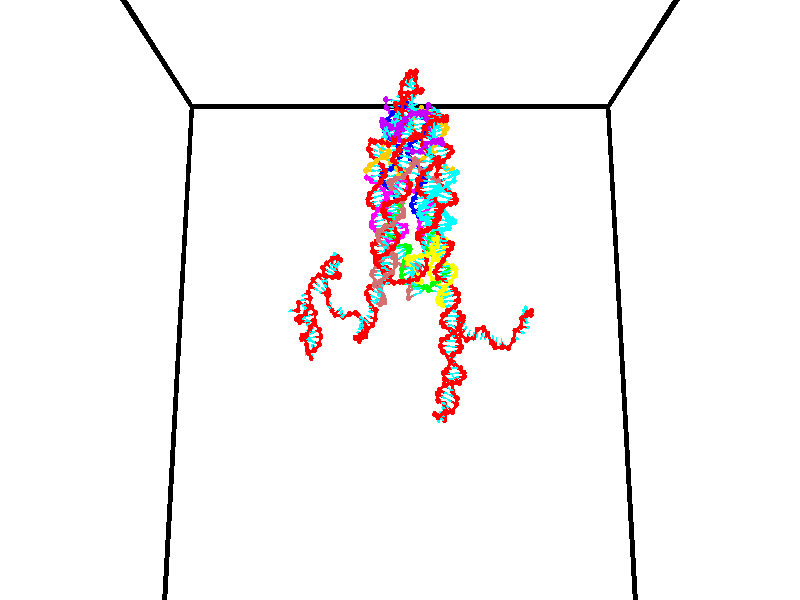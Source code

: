 // switches for output
#declare DRAW_BASES = 1; // possible values are 0, 1; only relevant for DNA ribbons
#declare DRAW_BASES_TYPE = 3; // possible values are 1, 2, 3; only relevant for DNA ribbons
#declare DRAW_FOG = 0; // set to 1 to enable fog

#include "colors.inc"

#include "transforms.inc"
background { rgb <1, 1, 1>}

#default {
   normal{
       ripples 0.25
       frequency 0.20
       turbulence 0.2
       lambda 5
   }
	finish {
		phong 0.1
		phong_size 40.
	}
}

// original window dimensions: 1024x640


// camera settings

camera {
	sky <0, 0.179814, -0.983701>
	up <0, 0.179814, -0.983701>
	right 1.6 * <1, 0, 0>
	location <35, 94.9851, 44.8844>
	look_at <35, 29.7336, 32.9568>
	direction <0, -65.2515, -11.9276>
	angle 67.0682
}


# declare cpy_camera_pos = <35, 94.9851, 44.8844>;
# if (DRAW_FOG = 1)
fog {
	fog_type 2
	up vnormalize(cpy_camera_pos)
	color rgbt<1,1,1,0.3>
	distance 1e-5
	fog_alt 3e-3
	fog_offset 56
}
# end


// LIGHTS

# declare lum = 6;
global_settings {
	ambient_light rgb lum * <0.05, 0.05, 0.05>
	max_trace_level 15
}# declare cpy_direct_light_amount = 0.25;
light_source
{	1000 * <-1, -1.16352, -0.803886>,
	rgb lum * cpy_direct_light_amount
	parallel
}

light_source
{	1000 * <1, 1.16352, 0.803886>,
	rgb lum * cpy_direct_light_amount
	parallel
}

// strand 0

// nucleotide -1

// particle -1
sphere {
	<24.741848, 35.093918, 34.824707> 0.250000
	pigment { color rgbt <1,0,0,0> }
	no_shadow
}
cylinder {
	<24.345085, 35.045219, 34.839111>,  <24.107027, 35.016003, 34.847755>, 0.100000
	pigment { color rgbt <1,0,0,0> }
	no_shadow
}
cylinder {
	<24.345085, 35.045219, 34.839111>,  <24.741848, 35.093918, 34.824707>, 0.100000
	pigment { color rgbt <1,0,0,0> }
	no_shadow
}

// particle -1
sphere {
	<24.345085, 35.045219, 34.839111> 0.100000
	pigment { color rgbt <1,0,0,0> }
	no_shadow
}
sphere {
	0, 1
	scale<0.080000,0.200000,0.300000>
	matrix <0.110715, -0.690633, 0.714680,
		-0.062135, 0.712884, 0.698524,
		-0.991908, -0.121744, 0.036015,
		24.047512, 35.008698, 34.849915>
	pigment { color rgbt <0,1,1,0> }
	no_shadow
}
cylinder {
	<24.788280, 35.083073, 34.166424>,  <24.741848, 35.093918, 34.824707>, 0.130000
	pigment { color rgbt <1,0,0,0> }
	no_shadow
}

// nucleotide -1

// particle -1
sphere {
	<24.788280, 35.083073, 34.166424> 0.250000
	pigment { color rgbt <1,0,0,0> }
	no_shadow
}
cylinder {
	<25.105253, 35.294334, 34.288475>,  <25.295437, 35.421089, 34.361706>, 0.100000
	pigment { color rgbt <1,0,0,0> }
	no_shadow
}
cylinder {
	<25.105253, 35.294334, 34.288475>,  <24.788280, 35.083073, 34.166424>, 0.100000
	pigment { color rgbt <1,0,0,0> }
	no_shadow
}

// particle -1
sphere {
	<25.105253, 35.294334, 34.288475> 0.100000
	pigment { color rgbt <1,0,0,0> }
	no_shadow
}
sphere {
	0, 1
	scale<0.080000,0.200000,0.300000>
	matrix <0.213327, -0.708633, 0.672556,
		0.571438, -0.467863, -0.674213,
		0.792433, 0.528152, 0.305132,
		25.342983, 35.452782, 34.380016>
	pigment { color rgbt <0,1,1,0> }
	no_shadow
}
cylinder {
	<25.355669, 34.567768, 34.290077>,  <24.788280, 35.083073, 34.166424>, 0.130000
	pigment { color rgbt <1,0,0,0> }
	no_shadow
}

// nucleotide -1

// particle -1
sphere {
	<25.355669, 34.567768, 34.290077> 0.250000
	pigment { color rgbt <1,0,0,0> }
	no_shadow
}
cylinder {
	<25.443375, 34.909645, 34.478298>,  <25.495998, 35.114773, 34.591232>, 0.100000
	pigment { color rgbt <1,0,0,0> }
	no_shadow
}
cylinder {
	<25.443375, 34.909645, 34.478298>,  <25.355669, 34.567768, 34.290077>, 0.100000
	pigment { color rgbt <1,0,0,0> }
	no_shadow
}

// particle -1
sphere {
	<25.443375, 34.909645, 34.478298> 0.100000
	pigment { color rgbt <1,0,0,0> }
	no_shadow
}
sphere {
	0, 1
	scale<0.080000,0.200000,0.300000>
	matrix <0.287414, -0.517472, 0.805987,
		0.932371, -0.041480, -0.359114,
		0.219264, 0.854694, 0.470554,
		25.509153, 35.166054, 34.619465>
	pigment { color rgbt <0,1,1,0> }
	no_shadow
}
cylinder {
	<26.067135, 34.603977, 34.471165>,  <25.355669, 34.567768, 34.290077>, 0.130000
	pigment { color rgbt <1,0,0,0> }
	no_shadow
}

// nucleotide -1

// particle -1
sphere {
	<26.067135, 34.603977, 34.471165> 0.250000
	pigment { color rgbt <1,0,0,0> }
	no_shadow
}
cylinder {
	<25.850071, 34.833626, 34.716408>,  <25.719833, 34.971416, 34.863556>, 0.100000
	pigment { color rgbt <1,0,0,0> }
	no_shadow
}
cylinder {
	<25.850071, 34.833626, 34.716408>,  <26.067135, 34.603977, 34.471165>, 0.100000
	pigment { color rgbt <1,0,0,0> }
	no_shadow
}

// particle -1
sphere {
	<25.850071, 34.833626, 34.716408> 0.100000
	pigment { color rgbt <1,0,0,0> }
	no_shadow
}
sphere {
	0, 1
	scale<0.080000,0.200000,0.300000>
	matrix <0.314367, -0.538061, 0.782089,
		0.778907, 0.617149, 0.111497,
		-0.542658, 0.574124, 0.613111,
		25.687273, 35.005863, 34.900341>
	pigment { color rgbt <0,1,1,0> }
	no_shadow
}
cylinder {
	<26.480358, 34.747017, 35.003353>,  <26.067135, 34.603977, 34.471165>, 0.130000
	pigment { color rgbt <1,0,0,0> }
	no_shadow
}

// nucleotide -1

// particle -1
sphere {
	<26.480358, 34.747017, 35.003353> 0.250000
	pigment { color rgbt <1,0,0,0> }
	no_shadow
}
cylinder {
	<26.110559, 34.817287, 35.138672>,  <25.888680, 34.859451, 35.219864>, 0.100000
	pigment { color rgbt <1,0,0,0> }
	no_shadow
}
cylinder {
	<26.110559, 34.817287, 35.138672>,  <26.480358, 34.747017, 35.003353>, 0.100000
	pigment { color rgbt <1,0,0,0> }
	no_shadow
}

// particle -1
sphere {
	<26.110559, 34.817287, 35.138672> 0.100000
	pigment { color rgbt <1,0,0,0> }
	no_shadow
}
sphere {
	0, 1
	scale<0.080000,0.200000,0.300000>
	matrix <0.268406, -0.330154, 0.904962,
		0.270671, 0.927435, 0.258073,
		-0.924497, 0.175679, 0.338292,
		25.833210, 34.869991, 35.240158>
	pigment { color rgbt <0,1,1,0> }
	no_shadow
}
cylinder {
	<26.423086, 35.150200, 35.672287>,  <26.480358, 34.747017, 35.003353>, 0.130000
	pigment { color rgbt <1,0,0,0> }
	no_shadow
}

// nucleotide -1

// particle -1
sphere {
	<26.423086, 35.150200, 35.672287> 0.250000
	pigment { color rgbt <1,0,0,0> }
	no_shadow
}
cylinder {
	<26.101040, 34.913021, 35.666615>,  <25.907812, 34.770714, 35.663212>, 0.100000
	pigment { color rgbt <1,0,0,0> }
	no_shadow
}
cylinder {
	<26.101040, 34.913021, 35.666615>,  <26.423086, 35.150200, 35.672287>, 0.100000
	pigment { color rgbt <1,0,0,0> }
	no_shadow
}

// particle -1
sphere {
	<26.101040, 34.913021, 35.666615> 0.100000
	pigment { color rgbt <1,0,0,0> }
	no_shadow
}
sphere {
	0, 1
	scale<0.080000,0.200000,0.300000>
	matrix <0.225296, -0.327850, 0.917473,
		-0.548659, 0.735479, 0.397546,
		-0.805118, -0.592946, -0.014178,
		25.859505, 34.735138, 35.662361>
	pigment { color rgbt <0,1,1,0> }
	no_shadow
}
cylinder {
	<26.023819, 35.232052, 36.303226>,  <26.423086, 35.150200, 35.672287>, 0.130000
	pigment { color rgbt <1,0,0,0> }
	no_shadow
}

// nucleotide -1

// particle -1
sphere {
	<26.023819, 35.232052, 36.303226> 0.250000
	pigment { color rgbt <1,0,0,0> }
	no_shadow
}
cylinder {
	<25.916971, 34.871723, 36.166306>,  <25.852863, 34.655525, 36.084152>, 0.100000
	pigment { color rgbt <1,0,0,0> }
	no_shadow
}
cylinder {
	<25.916971, 34.871723, 36.166306>,  <26.023819, 35.232052, 36.303226>, 0.100000
	pigment { color rgbt <1,0,0,0> }
	no_shadow
}

// particle -1
sphere {
	<25.916971, 34.871723, 36.166306> 0.100000
	pigment { color rgbt <1,0,0,0> }
	no_shadow
}
sphere {
	0, 1
	scale<0.080000,0.200000,0.300000>
	matrix <0.129670, -0.385575, 0.913520,
		-0.954899, 0.199633, 0.219804,
		-0.267120, -0.900821, -0.342298,
		25.836836, 34.601479, 36.063618>
	pigment { color rgbt <0,1,1,0> }
	no_shadow
}
cylinder {
	<25.613102, 34.910759, 36.872990>,  <26.023819, 35.232052, 36.303226>, 0.130000
	pigment { color rgbt <1,0,0,0> }
	no_shadow
}

// nucleotide -1

// particle -1
sphere {
	<25.613102, 34.910759, 36.872990> 0.250000
	pigment { color rgbt <1,0,0,0> }
	no_shadow
}
cylinder {
	<25.714483, 34.604794, 36.636124>,  <25.775312, 34.421215, 36.494003>, 0.100000
	pigment { color rgbt <1,0,0,0> }
	no_shadow
}
cylinder {
	<25.714483, 34.604794, 36.636124>,  <25.613102, 34.910759, 36.872990>, 0.100000
	pigment { color rgbt <1,0,0,0> }
	no_shadow
}

// particle -1
sphere {
	<25.714483, 34.604794, 36.636124> 0.100000
	pigment { color rgbt <1,0,0,0> }
	no_shadow
}
sphere {
	0, 1
	scale<0.080000,0.200000,0.300000>
	matrix <-0.085978, -0.627547, 0.773817,
		-0.963520, -0.145211, -0.224818,
		0.253451, -0.764918, -0.592169,
		25.790518, 34.375317, 36.458473>
	pigment { color rgbt <0,1,1,0> }
	no_shadow
}
cylinder {
	<25.093161, 34.375023, 36.862396>,  <25.613102, 34.910759, 36.872990>, 0.130000
	pigment { color rgbt <1,0,0,0> }
	no_shadow
}

// nucleotide -1

// particle -1
sphere {
	<25.093161, 34.375023, 36.862396> 0.250000
	pigment { color rgbt <1,0,0,0> }
	no_shadow
}
cylinder {
	<25.427444, 34.179382, 36.762501>,  <25.628016, 34.062000, 36.702564>, 0.100000
	pigment { color rgbt <1,0,0,0> }
	no_shadow
}
cylinder {
	<25.427444, 34.179382, 36.762501>,  <25.093161, 34.375023, 36.862396>, 0.100000
	pigment { color rgbt <1,0,0,0> }
	no_shadow
}

// particle -1
sphere {
	<25.427444, 34.179382, 36.762501> 0.100000
	pigment { color rgbt <1,0,0,0> }
	no_shadow
}
sphere {
	0, 1
	scale<0.080000,0.200000,0.300000>
	matrix <-0.064232, -0.538694, 0.840049,
		-0.545404, -0.685995, -0.481607,
		0.835708, -0.489101, -0.249743,
		25.678158, 34.032654, 36.687580>
	pigment { color rgbt <0,1,1,0> }
	no_shadow
}
cylinder {
	<24.941225, 33.699097, 37.050873>,  <25.093161, 34.375023, 36.862396>, 0.130000
	pigment { color rgbt <1,0,0,0> }
	no_shadow
}

// nucleotide -1

// particle -1
sphere {
	<24.941225, 33.699097, 37.050873> 0.250000
	pigment { color rgbt <1,0,0,0> }
	no_shadow
}
cylinder {
	<25.338491, 33.729431, 37.015381>,  <25.576851, 33.747631, 36.994087>, 0.100000
	pigment { color rgbt <1,0,0,0> }
	no_shadow
}
cylinder {
	<25.338491, 33.729431, 37.015381>,  <24.941225, 33.699097, 37.050873>, 0.100000
	pigment { color rgbt <1,0,0,0> }
	no_shadow
}

// particle -1
sphere {
	<25.338491, 33.729431, 37.015381> 0.100000
	pigment { color rgbt <1,0,0,0> }
	no_shadow
}
sphere {
	0, 1
	scale<0.080000,0.200000,0.300000>
	matrix <0.113893, -0.796055, 0.594412,
		-0.025555, -0.600455, -0.799251,
		0.993165, 0.075839, -0.088731,
		25.636440, 33.752182, 36.988762>
	pigment { color rgbt <0,1,1,0> }
	no_shadow
}
cylinder {
	<25.164343, 33.043404, 36.919361>,  <24.941225, 33.699097, 37.050873>, 0.130000
	pigment { color rgbt <1,0,0,0> }
	no_shadow
}

// nucleotide -1

// particle -1
sphere {
	<25.164343, 33.043404, 36.919361> 0.250000
	pigment { color rgbt <1,0,0,0> }
	no_shadow
}
cylinder {
	<25.502077, 33.220161, 37.040569>,  <25.704718, 33.326218, 37.113297>, 0.100000
	pigment { color rgbt <1,0,0,0> }
	no_shadow
}
cylinder {
	<25.502077, 33.220161, 37.040569>,  <25.164343, 33.043404, 36.919361>, 0.100000
	pigment { color rgbt <1,0,0,0> }
	no_shadow
}

// particle -1
sphere {
	<25.502077, 33.220161, 37.040569> 0.100000
	pigment { color rgbt <1,0,0,0> }
	no_shadow
}
sphere {
	0, 1
	scale<0.080000,0.200000,0.300000>
	matrix <0.271506, -0.840410, 0.469036,
		0.461929, -0.313752, -0.829567,
		0.844338, 0.441894, 0.303024,
		25.755379, 33.352730, 37.131477>
	pigment { color rgbt <0,1,1,0> }
	no_shadow
}
cylinder {
	<25.275940, 32.483513, 37.405972>,  <25.164343, 33.043404, 36.919361>, 0.130000
	pigment { color rgbt <1,0,0,0> }
	no_shadow
}

// nucleotide -1

// particle -1
sphere {
	<25.275940, 32.483513, 37.405972> 0.250000
	pigment { color rgbt <1,0,0,0> }
	no_shadow
}
cylinder {
	<25.210876, 32.336319, 37.772167>,  <25.171839, 32.248001, 37.991886>, 0.100000
	pigment { color rgbt <1,0,0,0> }
	no_shadow
}
cylinder {
	<25.210876, 32.336319, 37.772167>,  <25.275940, 32.483513, 37.405972>, 0.100000
	pigment { color rgbt <1,0,0,0> }
	no_shadow
}

// particle -1
sphere {
	<25.210876, 32.336319, 37.772167> 0.100000
	pigment { color rgbt <1,0,0,0> }
	no_shadow
}
sphere {
	0, 1
	scale<0.080000,0.200000,0.300000>
	matrix <0.980993, 0.039183, 0.190047,
		-0.105807, 0.929005, 0.354619,
		-0.162660, -0.367987, 0.915493,
		25.162079, 32.225922, 38.046814>
	pigment { color rgbt <0,1,1,0> }
	no_shadow
}
cylinder {
	<25.428049, 33.012127, 37.890099>,  <25.275940, 32.483513, 37.405972>, 0.130000
	pigment { color rgbt <1,0,0,0> }
	no_shadow
}

// nucleotide -1

// particle -1
sphere {
	<25.428049, 33.012127, 37.890099> 0.250000
	pigment { color rgbt <1,0,0,0> }
	no_shadow
}
cylinder {
	<25.454367, 32.648029, 38.053623>,  <25.470158, 32.429569, 38.151737>, 0.100000
	pigment { color rgbt <1,0,0,0> }
	no_shadow
}
cylinder {
	<25.454367, 32.648029, 38.053623>,  <25.428049, 33.012127, 37.890099>, 0.100000
	pigment { color rgbt <1,0,0,0> }
	no_shadow
}

// particle -1
sphere {
	<25.454367, 32.648029, 38.053623> 0.100000
	pigment { color rgbt <1,0,0,0> }
	no_shadow
}
sphere {
	0, 1
	scale<0.080000,0.200000,0.300000>
	matrix <0.977524, 0.141035, 0.156702,
		-0.200294, 0.389309, 0.899067,
		0.065794, -0.910246, 0.408807,
		25.474106, 32.374954, 38.176266>
	pigment { color rgbt <0,1,1,0> }
	no_shadow
}
cylinder {
	<25.854074, 33.017178, 38.624100>,  <25.428049, 33.012127, 37.890099>, 0.130000
	pigment { color rgbt <1,0,0,0> }
	no_shadow
}

// nucleotide -1

// particle -1
sphere {
	<25.854074, 33.017178, 38.624100> 0.250000
	pigment { color rgbt <1,0,0,0> }
	no_shadow
}
cylinder {
	<25.839695, 32.638363, 38.496452>,  <25.831068, 32.411076, 38.419865>, 0.100000
	pigment { color rgbt <1,0,0,0> }
	no_shadow
}
cylinder {
	<25.839695, 32.638363, 38.496452>,  <25.854074, 33.017178, 38.624100>, 0.100000
	pigment { color rgbt <1,0,0,0> }
	no_shadow
}

// particle -1
sphere {
	<25.839695, 32.638363, 38.496452> 0.100000
	pigment { color rgbt <1,0,0,0> }
	no_shadow
}
sphere {
	0, 1
	scale<0.080000,0.200000,0.300000>
	matrix <0.986853, -0.083989, 0.138085,
		-0.157573, -0.309959, 0.937601,
		-0.035948, -0.947033, -0.319118,
		25.828911, 32.354252, 38.400715>
	pigment { color rgbt <0,1,1,0> }
	no_shadow
}
cylinder {
	<25.664909, 33.730888, 38.240860>,  <25.854074, 33.017178, 38.624100>, 0.130000
	pigment { color rgbt <1,0,0,0> }
	no_shadow
}

// nucleotide -1

// particle -1
sphere {
	<25.664909, 33.730888, 38.240860> 0.250000
	pigment { color rgbt <1,0,0,0> }
	no_shadow
}
cylinder {
	<25.892218, 33.448589, 38.071632>,  <26.028603, 33.279209, 37.970097>, 0.100000
	pigment { color rgbt <1,0,0,0> }
	no_shadow
}
cylinder {
	<25.892218, 33.448589, 38.071632>,  <25.664909, 33.730888, 38.240860>, 0.100000
	pigment { color rgbt <1,0,0,0> }
	no_shadow
}

// particle -1
sphere {
	<25.892218, 33.448589, 38.071632> 0.100000
	pigment { color rgbt <1,0,0,0> }
	no_shadow
}
sphere {
	0, 1
	scale<0.080000,0.200000,0.300000>
	matrix <0.086551, 0.562575, -0.822203,
		0.818278, 0.430616, 0.380777,
		0.568269, -0.705748, -0.423073,
		26.062698, 33.236866, 37.944710>
	pigment { color rgbt <0,1,1,0> }
	no_shadow
}
cylinder {
	<26.321012, 33.938850, 38.039520>,  <25.664909, 33.730888, 38.240860>, 0.130000
	pigment { color rgbt <1,0,0,0> }
	no_shadow
}

// nucleotide -1

// particle -1
sphere {
	<26.321012, 33.938850, 38.039520> 0.250000
	pigment { color rgbt <1,0,0,0> }
	no_shadow
}
cylinder {
	<26.193464, 33.649689, 37.794331>,  <26.116936, 33.476192, 37.647217>, 0.100000
	pigment { color rgbt <1,0,0,0> }
	no_shadow
}
cylinder {
	<26.193464, 33.649689, 37.794331>,  <26.321012, 33.938850, 38.039520>, 0.100000
	pigment { color rgbt <1,0,0,0> }
	no_shadow
}

// particle -1
sphere {
	<26.193464, 33.649689, 37.794331> 0.100000
	pigment { color rgbt <1,0,0,0> }
	no_shadow
}
sphere {
	0, 1
	scale<0.080000,0.200000,0.300000>
	matrix <0.102806, 0.616535, -0.780586,
		0.942206, -0.311924, -0.122277,
		-0.318872, -0.722902, -0.612971,
		26.097803, 33.432819, 37.610439>
	pigment { color rgbt <0,1,1,0> }
	no_shadow
}
cylinder {
	<26.812502, 33.991760, 37.542053>,  <26.321012, 33.938850, 38.039520>, 0.130000
	pigment { color rgbt <1,0,0,0> }
	no_shadow
}

// nucleotide -1

// particle -1
sphere {
	<26.812502, 33.991760, 37.542053> 0.250000
	pigment { color rgbt <1,0,0,0> }
	no_shadow
}
cylinder {
	<26.489731, 33.791550, 37.416615>,  <26.296068, 33.671425, 37.341351>, 0.100000
	pigment { color rgbt <1,0,0,0> }
	no_shadow
}
cylinder {
	<26.489731, 33.791550, 37.416615>,  <26.812502, 33.991760, 37.542053>, 0.100000
	pigment { color rgbt <1,0,0,0> }
	no_shadow
}

// particle -1
sphere {
	<26.489731, 33.791550, 37.416615> 0.100000
	pigment { color rgbt <1,0,0,0> }
	no_shadow
}
sphere {
	0, 1
	scale<0.080000,0.200000,0.300000>
	matrix <0.012958, 0.515801, -0.856611,
		0.590510, -0.695286, -0.409727,
		-0.806926, -0.500528, -0.313595,
		26.247652, 33.641392, 37.322536>
	pigment { color rgbt <0,1,1,0> }
	no_shadow
}
cylinder {
	<26.921638, 33.794571, 36.872234>,  <26.812502, 33.991760, 37.542053>, 0.130000
	pigment { color rgbt <1,0,0,0> }
	no_shadow
}

// nucleotide -1

// particle -1
sphere {
	<26.921638, 33.794571, 36.872234> 0.250000
	pigment { color rgbt <1,0,0,0> }
	no_shadow
}
cylinder {
	<26.524464, 33.753178, 36.895458>,  <26.286160, 33.728344, 36.909393>, 0.100000
	pigment { color rgbt <1,0,0,0> }
	no_shadow
}
cylinder {
	<26.524464, 33.753178, 36.895458>,  <26.921638, 33.794571, 36.872234>, 0.100000
	pigment { color rgbt <1,0,0,0> }
	no_shadow
}

// particle -1
sphere {
	<26.524464, 33.753178, 36.895458> 0.100000
	pigment { color rgbt <1,0,0,0> }
	no_shadow
}
sphere {
	0, 1
	scale<0.080000,0.200000,0.300000>
	matrix <-0.087305, 0.305833, -0.948074,
		0.080351, -0.946445, -0.312707,
		-0.992936, -0.103480, 0.058056,
		26.226583, 33.722134, 36.912876>
	pigment { color rgbt <0,1,1,0> }
	no_shadow
}
cylinder {
	<26.708790, 33.427223, 36.240475>,  <26.921638, 33.794571, 36.872234>, 0.130000
	pigment { color rgbt <1,0,0,0> }
	no_shadow
}

// nucleotide -1

// particle -1
sphere {
	<26.708790, 33.427223, 36.240475> 0.250000
	pigment { color rgbt <1,0,0,0> }
	no_shadow
}
cylinder {
	<26.383669, 33.610706, 36.384109>,  <26.188597, 33.720795, 36.470291>, 0.100000
	pigment { color rgbt <1,0,0,0> }
	no_shadow
}
cylinder {
	<26.383669, 33.610706, 36.384109>,  <26.708790, 33.427223, 36.240475>, 0.100000
	pigment { color rgbt <1,0,0,0> }
	no_shadow
}

// particle -1
sphere {
	<26.383669, 33.610706, 36.384109> 0.100000
	pigment { color rgbt <1,0,0,0> }
	no_shadow
}
sphere {
	0, 1
	scale<0.080000,0.200000,0.300000>
	matrix <-0.078298, 0.524794, -0.847620,
		-0.577254, -0.717064, -0.390638,
		-0.812802, 0.458706, 0.359084,
		26.139828, 33.748318, 36.491837>
	pigment { color rgbt <0,1,1,0> }
	no_shadow
}
cylinder {
	<26.213663, 33.438354, 35.721581>,  <26.708790, 33.427223, 36.240475>, 0.130000
	pigment { color rgbt <1,0,0,0> }
	no_shadow
}

// nucleotide -1

// particle -1
sphere {
	<26.213663, 33.438354, 35.721581> 0.250000
	pigment { color rgbt <1,0,0,0> }
	no_shadow
}
cylinder {
	<26.109749, 33.736801, 35.966797>,  <26.047400, 33.915871, 36.113926>, 0.100000
	pigment { color rgbt <1,0,0,0> }
	no_shadow
}
cylinder {
	<26.109749, 33.736801, 35.966797>,  <26.213663, 33.438354, 35.721581>, 0.100000
	pigment { color rgbt <1,0,0,0> }
	no_shadow
}

// particle -1
sphere {
	<26.109749, 33.736801, 35.966797> 0.100000
	pigment { color rgbt <1,0,0,0> }
	no_shadow
}
sphere {
	0, 1
	scale<0.080000,0.200000,0.300000>
	matrix <-0.177626, 0.587082, -0.789800,
		-0.949189, -0.314071, -0.019986,
		-0.259787, 0.746119, 0.613039,
		26.031813, 33.960636, 36.150707>
	pigment { color rgbt <0,1,1,0> }
	no_shadow
}
cylinder {
	<25.671049, 33.214661, 36.260334>,  <26.213663, 33.438354, 35.721581>, 0.130000
	pigment { color rgbt <1,0,0,0> }
	no_shadow
}

// nucleotide -1

// particle -1
sphere {
	<25.671049, 33.214661, 36.260334> 0.250000
	pigment { color rgbt <1,0,0,0> }
	no_shadow
}
cylinder {
	<25.649458, 33.613251, 36.286045>,  <25.636503, 33.852406, 36.301472>, 0.100000
	pigment { color rgbt <1,0,0,0> }
	no_shadow
}
cylinder {
	<25.649458, 33.613251, 36.286045>,  <25.671049, 33.214661, 36.260334>, 0.100000
	pigment { color rgbt <1,0,0,0> }
	no_shadow
}

// particle -1
sphere {
	<25.649458, 33.613251, 36.286045> 0.100000
	pigment { color rgbt <1,0,0,0> }
	no_shadow
}
sphere {
	0, 1
	scale<0.080000,0.200000,0.300000>
	matrix <-0.184384, 0.053317, -0.981407,
		-0.981371, -0.064827, 0.180855,
		-0.053979, 0.996471, 0.064277,
		25.633265, 33.912193, 36.305328>
	pigment { color rgbt <0,1,1,0> }
	no_shadow
}
cylinder {
	<25.503080, 33.444191, 35.592690>,  <25.671049, 33.214661, 36.260334>, 0.130000
	pigment { color rgbt <1,0,0,0> }
	no_shadow
}

// nucleotide -1

// particle -1
sphere {
	<25.503080, 33.444191, 35.592690> 0.250000
	pigment { color rgbt <1,0,0,0> }
	no_shadow
}
cylinder {
	<25.566278, 33.809196, 35.743607>,  <25.604197, 34.028202, 35.834156>, 0.100000
	pigment { color rgbt <1,0,0,0> }
	no_shadow
}
cylinder {
	<25.566278, 33.809196, 35.743607>,  <25.503080, 33.444191, 35.592690>, 0.100000
	pigment { color rgbt <1,0,0,0> }
	no_shadow
}

// particle -1
sphere {
	<25.566278, 33.809196, 35.743607> 0.100000
	pigment { color rgbt <1,0,0,0> }
	no_shadow
}
sphere {
	0, 1
	scale<0.080000,0.200000,0.300000>
	matrix <-0.234336, 0.405829, -0.883396,
		-0.959231, 0.051158, 0.277955,
		0.157995, 0.912516, 0.377295,
		25.613676, 34.082951, 35.856796>
	pigment { color rgbt <0,1,1,0> }
	no_shadow
}
cylinder {
	<24.897909, 33.902897, 35.522537>,  <25.503080, 33.444191, 35.592690>, 0.130000
	pigment { color rgbt <1,0,0,0> }
	no_shadow
}

// nucleotide -1

// particle -1
sphere {
	<24.897909, 33.902897, 35.522537> 0.250000
	pigment { color rgbt <1,0,0,0> }
	no_shadow
}
cylinder {
	<25.209755, 34.149136, 35.568554>,  <25.396862, 34.296879, 35.596165>, 0.100000
	pigment { color rgbt <1,0,0,0> }
	no_shadow
}
cylinder {
	<25.209755, 34.149136, 35.568554>,  <24.897909, 33.902897, 35.522537>, 0.100000
	pigment { color rgbt <1,0,0,0> }
	no_shadow
}

// particle -1
sphere {
	<25.209755, 34.149136, 35.568554> 0.100000
	pigment { color rgbt <1,0,0,0> }
	no_shadow
}
sphere {
	0, 1
	scale<0.080000,0.200000,0.300000>
	matrix <-0.358700, 0.589525, -0.723737,
		-0.513354, 0.522970, 0.680419,
		0.779617, 0.615599, 0.115046,
		25.443640, 34.333817, 35.603069>
	pigment { color rgbt <0,1,1,0> }
	no_shadow
}
cylinder {
	<24.867128, 34.670498, 35.740864>,  <24.897909, 33.902897, 35.522537>, 0.130000
	pigment { color rgbt <1,0,0,0> }
	no_shadow
}

// nucleotide -1

// particle -1
sphere {
	<24.867128, 34.670498, 35.740864> 0.250000
	pigment { color rgbt <1,0,0,0> }
	no_shadow
}
cylinder {
	<25.163855, 34.623390, 35.476791>,  <25.341890, 34.595123, 35.318348>, 0.100000
	pigment { color rgbt <1,0,0,0> }
	no_shadow
}
cylinder {
	<25.163855, 34.623390, 35.476791>,  <24.867128, 34.670498, 35.740864>, 0.100000
	pigment { color rgbt <1,0,0,0> }
	no_shadow
}

// particle -1
sphere {
	<25.163855, 34.623390, 35.476791> 0.100000
	pigment { color rgbt <1,0,0,0> }
	no_shadow
}
sphere {
	0, 1
	scale<0.080000,0.200000,0.300000>
	matrix <-0.503297, 0.552806, -0.664152,
		0.443169, 0.824946, 0.350808,
		0.741818, -0.117771, -0.660179,
		25.386400, 34.588058, 35.278736>
	pigment { color rgbt <0,1,1,0> }
	no_shadow
}
cylinder {
	<24.635952, 35.302666, 35.618641>,  <24.867128, 34.670498, 35.740864>, 0.130000
	pigment { color rgbt <1,0,0,0> }
	no_shadow
}

// nucleotide -1

// particle -1
sphere {
	<24.635952, 35.302666, 35.618641> 0.250000
	pigment { color rgbt <1,0,0,0> }
	no_shadow
}
cylinder {
	<25.010916, 35.191753, 35.534378>,  <25.235895, 35.125206, 35.483822>, 0.100000
	pigment { color rgbt <1,0,0,0> }
	no_shadow
}
cylinder {
	<25.010916, 35.191753, 35.534378>,  <24.635952, 35.302666, 35.618641>, 0.100000
	pigment { color rgbt <1,0,0,0> }
	no_shadow
}

// particle -1
sphere {
	<25.010916, 35.191753, 35.534378> 0.100000
	pigment { color rgbt <1,0,0,0> }
	no_shadow
}
sphere {
	0, 1
	scale<0.080000,0.200000,0.300000>
	matrix <0.033310, 0.673565, -0.738377,
		0.346628, 0.685146, 0.640644,
		0.937411, -0.277282, -0.210654,
		25.292139, 35.108570, 35.471180>
	pigment { color rgbt <0,1,1,0> }
	no_shadow
}
cylinder {
	<25.026852, 35.897873, 35.527508>,  <24.635952, 35.302666, 35.618641>, 0.130000
	pigment { color rgbt <1,0,0,0> }
	no_shadow
}

// nucleotide -1

// particle -1
sphere {
	<25.026852, 35.897873, 35.527508> 0.250000
	pigment { color rgbt <1,0,0,0> }
	no_shadow
}
cylinder {
	<25.260828, 35.619713, 35.360527>,  <25.401215, 35.452816, 35.260338>, 0.100000
	pigment { color rgbt <1,0,0,0> }
	no_shadow
}
cylinder {
	<25.260828, 35.619713, 35.360527>,  <25.026852, 35.897873, 35.527508>, 0.100000
	pigment { color rgbt <1,0,0,0> }
	no_shadow
}

// particle -1
sphere {
	<25.260828, 35.619713, 35.360527> 0.100000
	pigment { color rgbt <1,0,0,0> }
	no_shadow
}
sphere {
	0, 1
	scale<0.080000,0.200000,0.300000>
	matrix <0.082783, 0.563186, -0.822173,
		0.806839, 0.446367, 0.386998,
		0.584943, -0.695398, -0.417449,
		25.436312, 35.411095, 35.235291>
	pigment { color rgbt <0,1,1,0> }
	no_shadow
}
cylinder {
	<25.691751, 36.279160, 35.285759>,  <25.026852, 35.897873, 35.527508>, 0.130000
	pigment { color rgbt <1,0,0,0> }
	no_shadow
}

// nucleotide -1

// particle -1
sphere {
	<25.691751, 36.279160, 35.285759> 0.250000
	pigment { color rgbt <1,0,0,0> }
	no_shadow
}
cylinder {
	<25.608891, 35.939590, 35.091270>,  <25.559174, 35.735847, 34.974579>, 0.100000
	pigment { color rgbt <1,0,0,0> }
	no_shadow
}
cylinder {
	<25.608891, 35.939590, 35.091270>,  <25.691751, 36.279160, 35.285759>, 0.100000
	pigment { color rgbt <1,0,0,0> }
	no_shadow
}

// particle -1
sphere {
	<25.608891, 35.939590, 35.091270> 0.100000
	pigment { color rgbt <1,0,0,0> }
	no_shadow
}
sphere {
	0, 1
	scale<0.080000,0.200000,0.300000>
	matrix <-0.033111, 0.502800, -0.863768,
		0.977748, -0.162833, -0.132266,
		-0.207154, -0.848927, -0.486220,
		25.546745, 35.684914, 34.945404>
	pigment { color rgbt <0,1,1,0> }
	no_shadow
}
cylinder {
	<26.109076, 36.300575, 34.710335>,  <25.691751, 36.279160, 35.285759>, 0.130000
	pigment { color rgbt <1,0,0,0> }
	no_shadow
}

// nucleotide -1

// particle -1
sphere {
	<26.109076, 36.300575, 34.710335> 0.250000
	pigment { color rgbt <1,0,0,0> }
	no_shadow
}
cylinder {
	<25.771534, 36.096729, 34.643158>,  <25.569008, 35.974422, 34.602852>, 0.100000
	pigment { color rgbt <1,0,0,0> }
	no_shadow
}
cylinder {
	<25.771534, 36.096729, 34.643158>,  <26.109076, 36.300575, 34.710335>, 0.100000
	pigment { color rgbt <1,0,0,0> }
	no_shadow
}

// particle -1
sphere {
	<25.771534, 36.096729, 34.643158> 0.100000
	pigment { color rgbt <1,0,0,0> }
	no_shadow
}
sphere {
	0, 1
	scale<0.080000,0.200000,0.300000>
	matrix <-0.155550, 0.531897, -0.832400,
		0.513520, -0.676306, -0.528116,
		-0.843861, -0.509603, -0.167941,
		25.518377, 35.943848, 34.592773>
	pigment { color rgbt <0,1,1,0> }
	no_shadow
}
cylinder {
	<26.092701, 36.167820, 33.990967>,  <26.109076, 36.300575, 34.710335>, 0.130000
	pigment { color rgbt <1,0,0,0> }
	no_shadow
}

// nucleotide -1

// particle -1
sphere {
	<26.092701, 36.167820, 33.990967> 0.250000
	pigment { color rgbt <1,0,0,0> }
	no_shadow
}
cylinder {
	<25.700926, 36.181793, 34.070446>,  <25.465860, 36.190178, 34.118134>, 0.100000
	pigment { color rgbt <1,0,0,0> }
	no_shadow
}
cylinder {
	<25.700926, 36.181793, 34.070446>,  <26.092701, 36.167820, 33.990967>, 0.100000
	pigment { color rgbt <1,0,0,0> }
	no_shadow
}

// particle -1
sphere {
	<25.700926, 36.181793, 34.070446> 0.100000
	pigment { color rgbt <1,0,0,0> }
	no_shadow
}
sphere {
	0, 1
	scale<0.080000,0.200000,0.300000>
	matrix <-0.167506, 0.408117, -0.897431,
		-0.112445, -0.912261, -0.393873,
		-0.979438, 0.034935, 0.198700,
		25.407095, 36.192272, 34.130054>
	pigment { color rgbt <0,1,1,0> }
	no_shadow
}
cylinder {
	<25.834755, 35.830654, 33.444305>,  <26.092701, 36.167820, 33.990967>, 0.130000
	pigment { color rgbt <1,0,0,0> }
	no_shadow
}

// nucleotide -1

// particle -1
sphere {
	<25.834755, 35.830654, 33.444305> 0.250000
	pigment { color rgbt <1,0,0,0> }
	no_shadow
}
cylinder {
	<25.619869, 36.118092, 33.620949>,  <25.490938, 36.290554, 33.726936>, 0.100000
	pigment { color rgbt <1,0,0,0> }
	no_shadow
}
cylinder {
	<25.619869, 36.118092, 33.620949>,  <25.834755, 35.830654, 33.444305>, 0.100000
	pigment { color rgbt <1,0,0,0> }
	no_shadow
}

// particle -1
sphere {
	<25.619869, 36.118092, 33.620949> 0.100000
	pigment { color rgbt <1,0,0,0> }
	no_shadow
}
sphere {
	0, 1
	scale<0.080000,0.200000,0.300000>
	matrix <-0.223446, 0.383619, -0.896051,
		-0.813309, -0.580049, -0.045518,
		-0.537215, 0.718596, 0.441611,
		25.458704, 36.333672, 33.753433>
	pigment { color rgbt <0,1,1,0> }
	no_shadow
}
cylinder {
	<25.928814, 35.280758, 32.785213>,  <25.834755, 35.830654, 33.444305>, 0.130000
	pigment { color rgbt <1,0,0,0> }
	no_shadow
}

// nucleotide -1

// particle -1
sphere {
	<25.928814, 35.280758, 32.785213> 0.250000
	pigment { color rgbt <1,0,0,0> }
	no_shadow
}
cylinder {
	<26.293291, 35.280651, 32.950008>,  <26.511976, 35.280586, 33.048885>, 0.100000
	pigment { color rgbt <1,0,0,0> }
	no_shadow
}
cylinder {
	<26.293291, 35.280651, 32.950008>,  <25.928814, 35.280758, 32.785213>, 0.100000
	pigment { color rgbt <1,0,0,0> }
	no_shadow
}

// particle -1
sphere {
	<26.293291, 35.280651, 32.950008> 0.100000
	pigment { color rgbt <1,0,0,0> }
	no_shadow
}
sphere {
	0, 1
	scale<0.080000,0.200000,0.300000>
	matrix <0.389455, 0.326708, -0.861154,
		-0.134368, 0.945125, 0.297798,
		0.911192, -0.000267, 0.411983,
		26.566648, 35.280571, 33.073605>
	pigment { color rgbt <0,1,1,0> }
	no_shadow
}
cylinder {
	<26.265535, 35.713890, 32.325150>,  <25.928814, 35.280758, 32.785213>, 0.130000
	pigment { color rgbt <1,0,0,0> }
	no_shadow
}

// nucleotide -1

// particle -1
sphere {
	<26.265535, 35.713890, 32.325150> 0.250000
	pigment { color rgbt <1,0,0,0> }
	no_shadow
}
cylinder {
	<26.548750, 35.542839, 32.549938>,  <26.718679, 35.440208, 32.684814>, 0.100000
	pigment { color rgbt <1,0,0,0> }
	no_shadow
}
cylinder {
	<26.548750, 35.542839, 32.549938>,  <26.265535, 35.713890, 32.325150>, 0.100000
	pigment { color rgbt <1,0,0,0> }
	no_shadow
}

// particle -1
sphere {
	<26.548750, 35.542839, 32.549938> 0.100000
	pigment { color rgbt <1,0,0,0> }
	no_shadow
}
sphere {
	0, 1
	scale<0.080000,0.200000,0.300000>
	matrix <0.620757, -0.002505, -0.783999,
		0.336670, 0.903950, 0.263681,
		0.708036, -0.427631, 0.561976,
		26.761160, 35.414551, 32.718533>
	pigment { color rgbt <0,1,1,0> }
	no_shadow
}
cylinder {
	<26.886932, 36.041409, 32.031239>,  <26.265535, 35.713890, 32.325150>, 0.130000
	pigment { color rgbt <1,0,0,0> }
	no_shadow
}

// nucleotide -1

// particle -1
sphere {
	<26.886932, 36.041409, 32.031239> 0.250000
	pigment { color rgbt <1,0,0,0> }
	no_shadow
}
cylinder {
	<27.047716, 35.735256, 32.232285>,  <27.144186, 35.551567, 32.352913>, 0.100000
	pigment { color rgbt <1,0,0,0> }
	no_shadow
}
cylinder {
	<27.047716, 35.735256, 32.232285>,  <26.886932, 36.041409, 32.031239>, 0.100000
	pigment { color rgbt <1,0,0,0> }
	no_shadow
}

// particle -1
sphere {
	<27.047716, 35.735256, 32.232285> 0.100000
	pigment { color rgbt <1,0,0,0> }
	no_shadow
}
sphere {
	0, 1
	scale<0.080000,0.200000,0.300000>
	matrix <0.745892, -0.044687, -0.664566,
		0.531105, 0.642028, 0.552926,
		0.401962, -0.765377, 0.502617,
		27.168304, 35.505642, 32.383068>
	pigment { color rgbt <0,1,1,0> }
	no_shadow
}
cylinder {
	<27.632645, 36.145092, 32.104778>,  <26.886932, 36.041409, 32.031239>, 0.130000
	pigment { color rgbt <1,0,0,0> }
	no_shadow
}

// nucleotide -1

// particle -1
sphere {
	<27.632645, 36.145092, 32.104778> 0.250000
	pigment { color rgbt <1,0,0,0> }
	no_shadow
}
cylinder {
	<27.571438, 35.755566, 32.172039>,  <27.534714, 35.521851, 32.212395>, 0.100000
	pigment { color rgbt <1,0,0,0> }
	no_shadow
}
cylinder {
	<27.571438, 35.755566, 32.172039>,  <27.632645, 36.145092, 32.104778>, 0.100000
	pigment { color rgbt <1,0,0,0> }
	no_shadow
}

// particle -1
sphere {
	<27.571438, 35.755566, 32.172039> 0.100000
	pigment { color rgbt <1,0,0,0> }
	no_shadow
}
sphere {
	0, 1
	scale<0.080000,0.200000,0.300000>
	matrix <0.715501, -0.226542, -0.660861,
		0.681648, 0.019190, 0.731428,
		-0.153017, -0.973812, 0.168152,
		27.525532, 35.463421, 32.222485>
	pigment { color rgbt <0,1,1,0> }
	no_shadow
}
cylinder {
	<28.239725, 35.787296, 32.151863>,  <27.632645, 36.145092, 32.104778>, 0.130000
	pigment { color rgbt <1,0,0,0> }
	no_shadow
}

// nucleotide -1

// particle -1
sphere {
	<28.239725, 35.787296, 32.151863> 0.250000
	pigment { color rgbt <1,0,0,0> }
	no_shadow
}
cylinder {
	<28.010031, 35.484901, 32.026176>,  <27.872213, 35.303463, 31.950764>, 0.100000
	pigment { color rgbt <1,0,0,0> }
	no_shadow
}
cylinder {
	<28.010031, 35.484901, 32.026176>,  <28.239725, 35.787296, 32.151863>, 0.100000
	pigment { color rgbt <1,0,0,0> }
	no_shadow
}

// particle -1
sphere {
	<28.010031, 35.484901, 32.026176> 0.100000
	pigment { color rgbt <1,0,0,0> }
	no_shadow
}
sphere {
	0, 1
	scale<0.080000,0.200000,0.300000>
	matrix <0.672332, -0.216465, -0.707893,
		0.467143, -0.617755, 0.632578,
		-0.574235, -0.755990, -0.314217,
		27.837761, 35.258106, 31.931911>
	pigment { color rgbt <0,1,1,0> }
	no_shadow
}
cylinder {
	<28.760874, 35.272583, 32.028442>,  <28.239725, 35.787296, 32.151863>, 0.130000
	pigment { color rgbt <1,0,0,0> }
	no_shadow
}

// nucleotide -1

// particle -1
sphere {
	<28.760874, 35.272583, 32.028442> 0.250000
	pigment { color rgbt <1,0,0,0> }
	no_shadow
}
cylinder {
	<28.425247, 35.195156, 31.825069>,  <28.223871, 35.148701, 31.703047>, 0.100000
	pigment { color rgbt <1,0,0,0> }
	no_shadow
}
cylinder {
	<28.425247, 35.195156, 31.825069>,  <28.760874, 35.272583, 32.028442>, 0.100000
	pigment { color rgbt <1,0,0,0> }
	no_shadow
}

// particle -1
sphere {
	<28.425247, 35.195156, 31.825069> 0.100000
	pigment { color rgbt <1,0,0,0> }
	no_shadow
}
sphere {
	0, 1
	scale<0.080000,0.200000,0.300000>
	matrix <0.543501, -0.339386, -0.767739,
		-0.023945, -0.920516, 0.389971,
		-0.839067, -0.193566, -0.508428,
		28.173527, 35.137085, 31.672541>
	pigment { color rgbt <0,1,1,0> }
	no_shadow
}
cylinder {
	<28.865107, 34.680862, 31.684053>,  <28.760874, 35.272583, 32.028442>, 0.130000
	pigment { color rgbt <1,0,0,0> }
	no_shadow
}

// nucleotide -1

// particle -1
sphere {
	<28.865107, 34.680862, 31.684053> 0.250000
	pigment { color rgbt <1,0,0,0> }
	no_shadow
}
cylinder {
	<28.549023, 34.799644, 31.469620>,  <28.359373, 34.870914, 31.340960>, 0.100000
	pigment { color rgbt <1,0,0,0> }
	no_shadow
}
cylinder {
	<28.549023, 34.799644, 31.469620>,  <28.865107, 34.680862, 31.684053>, 0.100000
	pigment { color rgbt <1,0,0,0> }
	no_shadow
}

// particle -1
sphere {
	<28.549023, 34.799644, 31.469620> 0.100000
	pigment { color rgbt <1,0,0,0> }
	no_shadow
}
sphere {
	0, 1
	scale<0.080000,0.200000,0.300000>
	matrix <0.379547, -0.449660, -0.808548,
		-0.481165, -0.842389, 0.242612,
		-0.790205, 0.296962, -0.536087,
		28.311960, 34.888733, 31.308794>
	pigment { color rgbt <0,1,1,0> }
	no_shadow
}
cylinder {
	<28.530672, 34.095081, 31.407022>,  <28.865107, 34.680862, 31.684053>, 0.130000
	pigment { color rgbt <1,0,0,0> }
	no_shadow
}

// nucleotide -1

// particle -1
sphere {
	<28.530672, 34.095081, 31.407022> 0.250000
	pigment { color rgbt <1,0,0,0> }
	no_shadow
}
cylinder {
	<28.493908, 34.404037, 31.155638>,  <28.471849, 34.589413, 31.004807>, 0.100000
	pigment { color rgbt <1,0,0,0> }
	no_shadow
}
cylinder {
	<28.493908, 34.404037, 31.155638>,  <28.530672, 34.095081, 31.407022>, 0.100000
	pigment { color rgbt <1,0,0,0> }
	no_shadow
}

// particle -1
sphere {
	<28.493908, 34.404037, 31.155638> 0.100000
	pigment { color rgbt <1,0,0,0> }
	no_shadow
}
sphere {
	0, 1
	scale<0.080000,0.200000,0.300000>
	matrix <0.284096, -0.584563, -0.759984,
		-0.954381, -0.248393, -0.165706,
		-0.091909, 0.772390, -0.628463,
		28.466335, 34.635754, 30.967098>
	pigment { color rgbt <0,1,1,0> }
	no_shadow
}
cylinder {
	<28.280235, 33.782135, 30.787876>,  <28.530672, 34.095081, 31.407022>, 0.130000
	pigment { color rgbt <1,0,0,0> }
	no_shadow
}

// nucleotide -1

// particle -1
sphere {
	<28.280235, 33.782135, 30.787876> 0.250000
	pigment { color rgbt <1,0,0,0> }
	no_shadow
}
cylinder {
	<28.489206, 34.107178, 30.684544>,  <28.614590, 34.302204, 30.622543>, 0.100000
	pigment { color rgbt <1,0,0,0> }
	no_shadow
}
cylinder {
	<28.489206, 34.107178, 30.684544>,  <28.280235, 33.782135, 30.787876>, 0.100000
	pigment { color rgbt <1,0,0,0> }
	no_shadow
}

// particle -1
sphere {
	<28.489206, 34.107178, 30.684544> 0.100000
	pigment { color rgbt <1,0,0,0> }
	no_shadow
}
sphere {
	0, 1
	scale<0.080000,0.200000,0.300000>
	matrix <0.417212, -0.507828, -0.753687,
		-0.743641, 0.285969, -0.604334,
		0.522429, 0.812608, -0.258333,
		28.645935, 34.350960, 30.607044>
	pigment { color rgbt <0,1,1,0> }
	no_shadow
}
cylinder {
	<28.498640, 33.377342, 30.175724>,  <28.280235, 33.782135, 30.787876>, 0.130000
	pigment { color rgbt <1,0,0,0> }
	no_shadow
}

// nucleotide -1

// particle -1
sphere {
	<28.498640, 33.377342, 30.175724> 0.250000
	pigment { color rgbt <1,0,0,0> }
	no_shadow
}
cylinder {
	<28.361094, 33.647503, 29.914774>,  <28.278564, 33.809597, 29.758204>, 0.100000
	pigment { color rgbt <1,0,0,0> }
	no_shadow
}
cylinder {
	<28.361094, 33.647503, 29.914774>,  <28.498640, 33.377342, 30.175724>, 0.100000
	pigment { color rgbt <1,0,0,0> }
	no_shadow
}

// particle -1
sphere {
	<28.361094, 33.647503, 29.914774> 0.100000
	pigment { color rgbt <1,0,0,0> }
	no_shadow
}
sphere {
	0, 1
	scale<0.080000,0.200000,0.300000>
	matrix <-0.104354, 0.662951, 0.741355,
		0.933202, 0.323006, -0.157487,
		-0.343868, 0.675399, -0.652374,
		28.257933, 33.850124, 29.719061>
	pigment { color rgbt <0,1,1,0> }
	no_shadow
}
cylinder {
	<28.860716, 34.068584, 30.232695>,  <28.498640, 33.377342, 30.175724>, 0.130000
	pigment { color rgbt <1,0,0,0> }
	no_shadow
}

// nucleotide -1

// particle -1
sphere {
	<28.860716, 34.068584, 30.232695> 0.250000
	pigment { color rgbt <1,0,0,0> }
	no_shadow
}
cylinder {
	<28.489305, 34.139545, 30.102238>,  <28.266460, 34.182121, 30.023964>, 0.100000
	pigment { color rgbt <1,0,0,0> }
	no_shadow
}
cylinder {
	<28.489305, 34.139545, 30.102238>,  <28.860716, 34.068584, 30.232695>, 0.100000
	pigment { color rgbt <1,0,0,0> }
	no_shadow
}

// particle -1
sphere {
	<28.489305, 34.139545, 30.102238> 0.100000
	pigment { color rgbt <1,0,0,0> }
	no_shadow
}
sphere {
	0, 1
	scale<0.080000,0.200000,0.300000>
	matrix <-0.146165, 0.632845, 0.760357,
		0.341288, 0.753681, -0.561682,
		-0.928525, 0.177402, -0.326144,
		28.210749, 34.192768, 30.004395>
	pigment { color rgbt <0,1,1,0> }
	no_shadow
}
cylinder {
	<28.657995, 34.855373, 30.157097>,  <28.860716, 34.068584, 30.232695>, 0.130000
	pigment { color rgbt <1,0,0,0> }
	no_shadow
}

// nucleotide -1

// particle -1
sphere {
	<28.657995, 34.855373, 30.157097> 0.250000
	pigment { color rgbt <1,0,0,0> }
	no_shadow
}
cylinder {
	<28.341118, 34.633358, 30.258574>,  <28.150991, 34.500149, 30.319460>, 0.100000
	pigment { color rgbt <1,0,0,0> }
	no_shadow
}
cylinder {
	<28.341118, 34.633358, 30.258574>,  <28.657995, 34.855373, 30.157097>, 0.100000
	pigment { color rgbt <1,0,0,0> }
	no_shadow
}

// particle -1
sphere {
	<28.341118, 34.633358, 30.258574> 0.100000
	pigment { color rgbt <1,0,0,0> }
	no_shadow
}
sphere {
	0, 1
	scale<0.080000,0.200000,0.300000>
	matrix <-0.072601, 0.498466, 0.863864,
		-0.605938, 0.665928, -0.435177,
		-0.792192, -0.555042, 0.253693,
		28.103460, 34.466846, 30.334681>
	pigment { color rgbt <0,1,1,0> }
	no_shadow
}
cylinder {
	<28.076733, 35.169292, 30.368587>,  <28.657995, 34.855373, 30.157097>, 0.130000
	pigment { color rgbt <1,0,0,0> }
	no_shadow
}

// nucleotide -1

// particle -1
sphere {
	<28.076733, 35.169292, 30.368587> 0.250000
	pigment { color rgbt <1,0,0,0> }
	no_shadow
}
cylinder {
	<28.057949, 34.815556, 30.554377>,  <28.046679, 34.603313, 30.665850>, 0.100000
	pigment { color rgbt <1,0,0,0> }
	no_shadow
}
cylinder {
	<28.057949, 34.815556, 30.554377>,  <28.076733, 35.169292, 30.368587>, 0.100000
	pigment { color rgbt <1,0,0,0> }
	no_shadow
}

// particle -1
sphere {
	<28.057949, 34.815556, 30.554377> 0.100000
	pigment { color rgbt <1,0,0,0> }
	no_shadow
}
sphere {
	0, 1
	scale<0.080000,0.200000,0.300000>
	matrix <-0.008443, 0.465322, 0.885101,
		-0.998861, 0.037643, -0.029317,
		-0.046960, -0.884341, 0.464474,
		28.043861, 34.550255, 30.693718>
	pigment { color rgbt <0,1,1,0> }
	no_shadow
}
cylinder {
	<27.531181, 35.239620, 30.814466>,  <28.076733, 35.169292, 30.368587>, 0.130000
	pigment { color rgbt <1,0,0,0> }
	no_shadow
}

// nucleotide -1

// particle -1
sphere {
	<27.531181, 35.239620, 30.814466> 0.250000
	pigment { color rgbt <1,0,0,0> }
	no_shadow
}
cylinder {
	<27.747568, 34.939095, 30.965664>,  <27.877401, 34.758778, 31.056383>, 0.100000
	pigment { color rgbt <1,0,0,0> }
	no_shadow
}
cylinder {
	<27.747568, 34.939095, 30.965664>,  <27.531181, 35.239620, 30.814466>, 0.100000
	pigment { color rgbt <1,0,0,0> }
	no_shadow
}

// particle -1
sphere {
	<27.747568, 34.939095, 30.965664> 0.100000
	pigment { color rgbt <1,0,0,0> }
	no_shadow
}
sphere {
	0, 1
	scale<0.080000,0.200000,0.300000>
	matrix <-0.270456, 0.270164, 0.924048,
		-0.796371, -0.602113, -0.057047,
		0.540969, -0.751314, 0.377996,
		27.909859, 34.713699, 31.079063>
	pigment { color rgbt <0,1,1,0> }
	no_shadow
}
cylinder {
	<27.084616, 34.730179, 31.079948>,  <27.531181, 35.239620, 30.814466>, 0.130000
	pigment { color rgbt <1,0,0,0> }
	no_shadow
}

// nucleotide -1

// particle -1
sphere {
	<27.084616, 34.730179, 31.079948> 0.250000
	pigment { color rgbt <1,0,0,0> }
	no_shadow
}
cylinder {
	<27.440269, 34.752602, 31.261627>,  <27.653662, 34.766056, 31.370634>, 0.100000
	pigment { color rgbt <1,0,0,0> }
	no_shadow
}
cylinder {
	<27.440269, 34.752602, 31.261627>,  <27.084616, 34.730179, 31.079948>, 0.100000
	pigment { color rgbt <1,0,0,0> }
	no_shadow
}

// particle -1
sphere {
	<27.440269, 34.752602, 31.261627> 0.100000
	pigment { color rgbt <1,0,0,0> }
	no_shadow
}
sphere {
	0, 1
	scale<0.080000,0.200000,0.300000>
	matrix <-0.455112, 0.212551, 0.864694,
		-0.048064, -0.975541, 0.214501,
		0.889136, 0.056062, 0.454196,
		27.707010, 34.769421, 31.397886>
	pigment { color rgbt <0,1,1,0> }
	no_shadow
}
cylinder {
	<27.199068, 34.202625, 31.597141>,  <27.084616, 34.730179, 31.079948>, 0.130000
	pigment { color rgbt <1,0,0,0> }
	no_shadow
}

// nucleotide -1

// particle -1
sphere {
	<27.199068, 34.202625, 31.597141> 0.250000
	pigment { color rgbt <1,0,0,0> }
	no_shadow
}
cylinder {
	<27.409033, 34.531898, 31.683710>,  <27.535011, 34.729462, 31.735651>, 0.100000
	pigment { color rgbt <1,0,0,0> }
	no_shadow
}
cylinder {
	<27.409033, 34.531898, 31.683710>,  <27.199068, 34.202625, 31.597141>, 0.100000
	pigment { color rgbt <1,0,0,0> }
	no_shadow
}

// particle -1
sphere {
	<27.409033, 34.531898, 31.683710> 0.100000
	pigment { color rgbt <1,0,0,0> }
	no_shadow
}
sphere {
	0, 1
	scale<0.080000,0.200000,0.300000>
	matrix <-0.370089, -0.008238, 0.928960,
		0.766487, -0.567716, 0.300326,
		0.524912, 0.823183, 0.216420,
		27.566505, 34.778854, 31.748636>
	pigment { color rgbt <0,1,1,0> }
	no_shadow
}
cylinder {
	<27.361628, 34.198002, 32.320915>,  <27.199068, 34.202625, 31.597141>, 0.130000
	pigment { color rgbt <1,0,0,0> }
	no_shadow
}

// nucleotide -1

// particle -1
sphere {
	<27.361628, 34.198002, 32.320915> 0.250000
	pigment { color rgbt <1,0,0,0> }
	no_shadow
}
cylinder {
	<27.395166, 34.596146, 32.302032>,  <27.415289, 34.835033, 32.290703>, 0.100000
	pigment { color rgbt <1,0,0,0> }
	no_shadow
}
cylinder {
	<27.395166, 34.596146, 32.302032>,  <27.361628, 34.198002, 32.320915>, 0.100000
	pigment { color rgbt <1,0,0,0> }
	no_shadow
}

// particle -1
sphere {
	<27.395166, 34.596146, 32.302032> 0.100000
	pigment { color rgbt <1,0,0,0> }
	no_shadow
}
sphere {
	0, 1
	scale<0.080000,0.200000,0.300000>
	matrix <-0.383535, 0.075961, 0.920397,
		0.919712, -0.059066, 0.388124,
		0.083847, 0.995360, -0.047208,
		27.420321, 34.894753, 32.287868>
	pigment { color rgbt <0,1,1,0> }
	no_shadow
}
cylinder {
	<27.712395, 34.431679, 33.040283>,  <27.361628, 34.198002, 32.320915>, 0.130000
	pigment { color rgbt <1,0,0,0> }
	no_shadow
}

// nucleotide -1

// particle -1
sphere {
	<27.712395, 34.431679, 33.040283> 0.250000
	pigment { color rgbt <1,0,0,0> }
	no_shadow
}
cylinder {
	<27.546291, 34.738731, 32.845020>,  <27.446629, 34.922962, 32.727863>, 0.100000
	pigment { color rgbt <1,0,0,0> }
	no_shadow
}
cylinder {
	<27.546291, 34.738731, 32.845020>,  <27.712395, 34.431679, 33.040283>, 0.100000
	pigment { color rgbt <1,0,0,0> }
	no_shadow
}

// particle -1
sphere {
	<27.546291, 34.738731, 32.845020> 0.100000
	pigment { color rgbt <1,0,0,0> }
	no_shadow
}
sphere {
	0, 1
	scale<0.080000,0.200000,0.300000>
	matrix <-0.479162, 0.271575, 0.834656,
		0.773281, 0.580507, 0.255046,
		-0.415260, 0.767632, -0.488161,
		27.421713, 34.969021, 32.698570>
	pigment { color rgbt <0,1,1,0> }
	no_shadow
}
cylinder {
	<27.816973, 34.970455, 33.458412>,  <27.712395, 34.431679, 33.040283>, 0.130000
	pigment { color rgbt <1,0,0,0> }
	no_shadow
}

// nucleotide -1

// particle -1
sphere {
	<27.816973, 34.970455, 33.458412> 0.250000
	pigment { color rgbt <1,0,0,0> }
	no_shadow
}
cylinder {
	<27.514267, 35.107903, 33.235977>,  <27.332644, 35.190372, 33.102516>, 0.100000
	pigment { color rgbt <1,0,0,0> }
	no_shadow
}
cylinder {
	<27.514267, 35.107903, 33.235977>,  <27.816973, 34.970455, 33.458412>, 0.100000
	pigment { color rgbt <1,0,0,0> }
	no_shadow
}

// particle -1
sphere {
	<27.514267, 35.107903, 33.235977> 0.100000
	pigment { color rgbt <1,0,0,0> }
	no_shadow
}
sphere {
	0, 1
	scale<0.080000,0.200000,0.300000>
	matrix <-0.400366, 0.428825, 0.809824,
		0.516737, 0.835485, -0.186945,
		-0.756763, 0.343619, -0.556090,
		27.287239, 35.210987, 33.069149>
	pigment { color rgbt <0,1,1,0> }
	no_shadow
}
cylinder {
	<27.619856, 35.667461, 33.514404>,  <27.816973, 34.970455, 33.458412>, 0.130000
	pigment { color rgbt <1,0,0,0> }
	no_shadow
}

// nucleotide -1

// particle -1
sphere {
	<27.619856, 35.667461, 33.514404> 0.250000
	pigment { color rgbt <1,0,0,0> }
	no_shadow
}
cylinder {
	<27.298336, 35.450516, 33.416630>,  <27.105425, 35.320351, 33.357964>, 0.100000
	pigment { color rgbt <1,0,0,0> }
	no_shadow
}
cylinder {
	<27.298336, 35.450516, 33.416630>,  <27.619856, 35.667461, 33.514404>, 0.100000
	pigment { color rgbt <1,0,0,0> }
	no_shadow
}

// particle -1
sphere {
	<27.298336, 35.450516, 33.416630> 0.100000
	pigment { color rgbt <1,0,0,0> }
	no_shadow
}
sphere {
	0, 1
	scale<0.080000,0.200000,0.300000>
	matrix <-0.475502, 0.338809, 0.811854,
		-0.357500, 0.768799, -0.530229,
		-0.803798, -0.542363, -0.244441,
		27.057196, 35.287807, 33.343296>
	pigment { color rgbt <0,1,1,0> }
	no_shadow
}
cylinder {
	<27.800657, 35.412525, 34.260719>,  <27.619856, 35.667461, 33.514404>, 0.130000
	pigment { color rgbt <1,0,0,0> }
	no_shadow
}

// nucleotide -1

// particle -1
sphere {
	<27.800657, 35.412525, 34.260719> 0.250000
	pigment { color rgbt <1,0,0,0> }
	no_shadow
}
cylinder {
	<27.974989, 35.766804, 34.324718>,  <28.079588, 35.979370, 34.363117>, 0.100000
	pigment { color rgbt <1,0,0,0> }
	no_shadow
}
cylinder {
	<27.974989, 35.766804, 34.324718>,  <27.800657, 35.412525, 34.260719>, 0.100000
	pigment { color rgbt <1,0,0,0> }
	no_shadow
}

// particle -1
sphere {
	<27.974989, 35.766804, 34.324718> 0.100000
	pigment { color rgbt <1,0,0,0> }
	no_shadow
}
sphere {
	0, 1
	scale<0.080000,0.200000,0.300000>
	matrix <-0.456933, 0.064584, 0.887153,
		0.775413, -0.459756, 0.432851,
		0.435829, 0.885694, 0.159998,
		28.105738, 36.032513, 34.372719>
	pigment { color rgbt <0,1,1,0> }
	no_shadow
}
cylinder {
	<28.197298, 35.420059, 34.885166>,  <27.800657, 35.412525, 34.260719>, 0.130000
	pigment { color rgbt <1,0,0,0> }
	no_shadow
}

// nucleotide -1

// particle -1
sphere {
	<28.197298, 35.420059, 34.885166> 0.250000
	pigment { color rgbt <1,0,0,0> }
	no_shadow
}
cylinder {
	<28.079189, 35.790752, 34.792233>,  <28.008324, 36.013168, 34.736473>, 0.100000
	pigment { color rgbt <1,0,0,0> }
	no_shadow
}
cylinder {
	<28.079189, 35.790752, 34.792233>,  <28.197298, 35.420059, 34.885166>, 0.100000
	pigment { color rgbt <1,0,0,0> }
	no_shadow
}

// particle -1
sphere {
	<28.079189, 35.790752, 34.792233> 0.100000
	pigment { color rgbt <1,0,0,0> }
	no_shadow
}
sphere {
	0, 1
	scale<0.080000,0.200000,0.300000>
	matrix <-0.410904, 0.096358, 0.906572,
		0.862538, 0.363152, 0.352347,
		-0.295271, 0.926734, -0.232333,
		27.990608, 36.068771, 34.722534>
	pigment { color rgbt <0,1,1,0> }
	no_shadow
}
cylinder {
	<28.557991, 35.942013, 35.318039>,  <28.197298, 35.420059, 34.885166>, 0.130000
	pigment { color rgbt <1,0,0,0> }
	no_shadow
}

// nucleotide -1

// particle -1
sphere {
	<28.557991, 35.942013, 35.318039> 0.250000
	pigment { color rgbt <1,0,0,0> }
	no_shadow
}
cylinder {
	<28.844816, 36.084236, 35.078239>,  <29.016912, 36.169571, 34.934361>, 0.100000
	pigment { color rgbt <1,0,0,0> }
	no_shadow
}
cylinder {
	<28.844816, 36.084236, 35.078239>,  <28.557991, 35.942013, 35.318039>, 0.100000
	pigment { color rgbt <1,0,0,0> }
	no_shadow
}

// particle -1
sphere {
	<28.844816, 36.084236, 35.078239> 0.100000
	pigment { color rgbt <1,0,0,0> }
	no_shadow
}
sphere {
	0, 1
	scale<0.080000,0.200000,0.300000>
	matrix <0.526631, 0.287063, 0.800159,
		0.456595, -0.889480, 0.018596,
		0.717064, 0.355555, -0.599499,
		29.059937, 36.190903, 34.898388>
	pigment { color rgbt <0,1,1,0> }
	no_shadow
}
cylinder {
	<29.348032, 35.689556, 35.462662>,  <28.557991, 35.942013, 35.318039>, 0.130000
	pigment { color rgbt <1,0,0,0> }
	no_shadow
}

// nucleotide -1

// particle -1
sphere {
	<29.348032, 35.689556, 35.462662> 0.250000
	pigment { color rgbt <1,0,0,0> }
	no_shadow
}
cylinder {
	<29.287920, 36.056969, 35.316391>,  <29.251852, 36.277416, 35.228630>, 0.100000
	pigment { color rgbt <1,0,0,0> }
	no_shadow
}
cylinder {
	<29.287920, 36.056969, 35.316391>,  <29.348032, 35.689556, 35.462662>, 0.100000
	pigment { color rgbt <1,0,0,0> }
	no_shadow
}

// particle -1
sphere {
	<29.287920, 36.056969, 35.316391> 0.100000
	pigment { color rgbt <1,0,0,0> }
	no_shadow
}
sphere {
	0, 1
	scale<0.080000,0.200000,0.300000>
	matrix <0.470503, 0.391753, 0.790668,
		0.869507, -0.053230, -0.491044,
		-0.150280, 0.918529, -0.365677,
		29.242836, 36.332527, 35.206688>
	pigment { color rgbt <0,1,1,0> }
	no_shadow
}
cylinder {
	<30.023605, 36.254700, 35.327274>,  <29.348032, 35.689556, 35.462662>, 0.130000
	pigment { color rgbt <1,0,0,0> }
	no_shadow
}

// nucleotide -1

// particle -1
sphere {
	<30.023605, 36.254700, 35.327274> 0.250000
	pigment { color rgbt <1,0,0,0> }
	no_shadow
}
cylinder {
	<29.684217, 36.434200, 35.439503>,  <29.480585, 36.541901, 35.506840>, 0.100000
	pigment { color rgbt <1,0,0,0> }
	no_shadow
}
cylinder {
	<29.684217, 36.434200, 35.439503>,  <30.023605, 36.254700, 35.327274>, 0.100000
	pigment { color rgbt <1,0,0,0> }
	no_shadow
}

// particle -1
sphere {
	<29.684217, 36.434200, 35.439503> 0.100000
	pigment { color rgbt <1,0,0,0> }
	no_shadow
}
sphere {
	0, 1
	scale<0.080000,0.200000,0.300000>
	matrix <0.478823, 0.425047, 0.768156,
		0.225459, 0.786100, -0.575513,
		-0.848468, 0.448756, 0.280572,
		29.429678, 36.568829, 35.523674>
	pigment { color rgbt <0,1,1,0> }
	no_shadow
}
cylinder {
	<30.651606, 36.793289, 35.338940>,  <30.023605, 36.254700, 35.327274>, 0.130000
	pigment { color rgbt <1,0,0,0> }
	no_shadow
}

// nucleotide -1

// particle -1
sphere {
	<30.651606, 36.793289, 35.338940> 0.250000
	pigment { color rgbt <1,0,0,0> }
	no_shadow
}
cylinder {
	<30.991419, 36.812714, 35.549061>,  <31.195307, 36.824368, 35.675133>, 0.100000
	pigment { color rgbt <1,0,0,0> }
	no_shadow
}
cylinder {
	<30.991419, 36.812714, 35.549061>,  <30.651606, 36.793289, 35.338940>, 0.100000
	pigment { color rgbt <1,0,0,0> }
	no_shadow
}

// particle -1
sphere {
	<30.991419, 36.812714, 35.549061> 0.100000
	pigment { color rgbt <1,0,0,0> }
	no_shadow
}
sphere {
	0, 1
	scale<0.080000,0.200000,0.300000>
	matrix <-0.415668, -0.551527, 0.723214,
		0.324833, -0.832743, -0.448356,
		0.849531, 0.048557, 0.525299,
		31.246279, 36.827282, 35.706650>
	pigment { color rgbt <0,1,1,0> }
	no_shadow
}
cylinder {
	<30.891491, 36.069782, 35.404911>,  <30.651606, 36.793289, 35.338940>, 0.130000
	pigment { color rgbt <1,0,0,0> }
	no_shadow
}

// nucleotide -1

// particle -1
sphere {
	<30.891491, 36.069782, 35.404911> 0.250000
	pigment { color rgbt <1,0,0,0> }
	no_shadow
}
cylinder {
	<31.054981, 36.294025, 35.692986>,  <31.153074, 36.428570, 35.865829>, 0.100000
	pigment { color rgbt <1,0,0,0> }
	no_shadow
}
cylinder {
	<31.054981, 36.294025, 35.692986>,  <30.891491, 36.069782, 35.404911>, 0.100000
	pigment { color rgbt <1,0,0,0> }
	no_shadow
}

// particle -1
sphere {
	<31.054981, 36.294025, 35.692986> 0.100000
	pigment { color rgbt <1,0,0,0> }
	no_shadow
}
sphere {
	0, 1
	scale<0.080000,0.200000,0.300000>
	matrix <-0.376414, -0.615316, 0.692602,
		0.831419, -0.554170, -0.040473,
		0.408723, 0.560608, 0.720183,
		31.177599, 36.462208, 35.909042>
	pigment { color rgbt <0,1,1,0> }
	no_shadow
}
cylinder {
	<31.466677, 35.755943, 35.781559>,  <30.891491, 36.069782, 35.404911>, 0.130000
	pigment { color rgbt <1,0,0,0> }
	no_shadow
}

// nucleotide -1

// particle -1
sphere {
	<31.466677, 35.755943, 35.781559> 0.250000
	pigment { color rgbt <1,0,0,0> }
	no_shadow
}
cylinder {
	<31.291010, 36.001053, 36.044357>,  <31.185610, 36.148121, 36.202034>, 0.100000
	pigment { color rgbt <1,0,0,0> }
	no_shadow
}
cylinder {
	<31.291010, 36.001053, 36.044357>,  <31.466677, 35.755943, 35.781559>, 0.100000
	pigment { color rgbt <1,0,0,0> }
	no_shadow
}

// particle -1
sphere {
	<31.291010, 36.001053, 36.044357> 0.100000
	pigment { color rgbt <1,0,0,0> }
	no_shadow
}
sphere {
	0, 1
	scale<0.080000,0.200000,0.300000>
	matrix <-0.096067, -0.759124, 0.643818,
		0.893256, 0.219627, 0.392248,
		-0.439165, 0.612776, 0.656993,
		31.159260, 36.184887, 36.241455>
	pigment { color rgbt <0,1,1,0> }
	no_shadow
}
cylinder {
	<31.704630, 35.526054, 36.377712>,  <31.466677, 35.755943, 35.781559>, 0.130000
	pigment { color rgbt <1,0,0,0> }
	no_shadow
}

// nucleotide -1

// particle -1
sphere {
	<31.704630, 35.526054, 36.377712> 0.250000
	pigment { color rgbt <1,0,0,0> }
	no_shadow
}
cylinder {
	<31.380785, 35.750828, 36.445553>,  <31.186478, 35.885693, 36.486256>, 0.100000
	pigment { color rgbt <1,0,0,0> }
	no_shadow
}
cylinder {
	<31.380785, 35.750828, 36.445553>,  <31.704630, 35.526054, 36.377712>, 0.100000
	pigment { color rgbt <1,0,0,0> }
	no_shadow
}

// particle -1
sphere {
	<31.380785, 35.750828, 36.445553> 0.100000
	pigment { color rgbt <1,0,0,0> }
	no_shadow
}
sphere {
	0, 1
	scale<0.080000,0.200000,0.300000>
	matrix <-0.302364, -0.646919, 0.700052,
		0.503096, 0.515489, 0.693660,
		-0.809611, 0.561931, 0.169597,
		31.137901, 35.919407, 36.496433>
	pigment { color rgbt <0,1,1,0> }
	no_shadow
}
cylinder {
	<31.621540, 35.647873, 37.073093>,  <31.704630, 35.526054, 36.377712>, 0.130000
	pigment { color rgbt <1,0,0,0> }
	no_shadow
}

// nucleotide -1

// particle -1
sphere {
	<31.621540, 35.647873, 37.073093> 0.250000
	pigment { color rgbt <1,0,0,0> }
	no_shadow
}
cylinder {
	<31.246983, 35.629272, 36.933952>,  <31.022247, 35.618111, 36.850468>, 0.100000
	pigment { color rgbt <1,0,0,0> }
	no_shadow
}
cylinder {
	<31.246983, 35.629272, 36.933952>,  <31.621540, 35.647873, 37.073093>, 0.100000
	pigment { color rgbt <1,0,0,0> }
	no_shadow
}

// particle -1
sphere {
	<31.246983, 35.629272, 36.933952> 0.100000
	pigment { color rgbt <1,0,0,0> }
	no_shadow
}
sphere {
	0, 1
	scale<0.080000,0.200000,0.300000>
	matrix <-0.231765, -0.662360, 0.712436,
		-0.263537, 0.747741, 0.609452,
		-0.936394, -0.046504, -0.347856,
		30.966064, 35.615322, 36.829594>
	pigment { color rgbt <0,1,1,0> }
	no_shadow
}
cylinder {
	<30.973154, 35.904915, 37.511101>,  <31.621540, 35.647873, 37.073093>, 0.130000
	pigment { color rgbt <1,0,0,0> }
	no_shadow
}

// nucleotide -1

// particle -1
sphere {
	<30.973154, 35.904915, 37.511101> 0.250000
	pigment { color rgbt <1,0,0,0> }
	no_shadow
}
cylinder {
	<30.925266, 35.568958, 37.299347>,  <30.896534, 35.367386, 37.172295>, 0.100000
	pigment { color rgbt <1,0,0,0> }
	no_shadow
}
cylinder {
	<30.925266, 35.568958, 37.299347>,  <30.973154, 35.904915, 37.511101>, 0.100000
	pigment { color rgbt <1,0,0,0> }
	no_shadow
}

// particle -1
sphere {
	<30.925266, 35.568958, 37.299347> 0.100000
	pigment { color rgbt <1,0,0,0> }
	no_shadow
}
sphere {
	0, 1
	scale<0.080000,0.200000,0.300000>
	matrix <0.072328, -0.539180, 0.839079,
		-0.990170, 0.062164, 0.125298,
		-0.119718, -0.839893, -0.529384,
		30.889351, 35.316990, 37.140533>
	pigment { color rgbt <0,1,1,0> }
	no_shadow
}
cylinder {
	<30.631083, 36.572498, 37.312832>,  <30.973154, 35.904915, 37.511101>, 0.130000
	pigment { color rgbt <1,0,0,0> }
	no_shadow
}

// nucleotide -1

// particle -1
sphere {
	<30.631083, 36.572498, 37.312832> 0.250000
	pigment { color rgbt <1,0,0,0> }
	no_shadow
}
cylinder {
	<30.900696, 36.352818, 37.115223>,  <31.062464, 36.221008, 36.996658>, 0.100000
	pigment { color rgbt <1,0,0,0> }
	no_shadow
}
cylinder {
	<30.900696, 36.352818, 37.115223>,  <30.631083, 36.572498, 37.312832>, 0.100000
	pigment { color rgbt <1,0,0,0> }
	no_shadow
}

// particle -1
sphere {
	<30.900696, 36.352818, 37.115223> 0.100000
	pigment { color rgbt <1,0,0,0> }
	no_shadow
}
sphere {
	0, 1
	scale<0.080000,0.200000,0.300000>
	matrix <0.279063, 0.808522, -0.518089,
		0.683963, 0.211345, 0.698232,
		0.674031, -0.549204, -0.494021,
		31.102905, 36.188057, 36.967018>
	pigment { color rgbt <0,1,1,0> }
	no_shadow
}
cylinder {
	<31.205198, 37.026554, 37.146824>,  <30.631083, 36.572498, 37.312832>, 0.130000
	pigment { color rgbt <1,0,0,0> }
	no_shadow
}

// nucleotide -1

// particle -1
sphere {
	<31.205198, 37.026554, 37.146824> 0.250000
	pigment { color rgbt <1,0,0,0> }
	no_shadow
}
cylinder {
	<31.289785, 36.742203, 36.878517>,  <31.340538, 36.571590, 36.717533>, 0.100000
	pigment { color rgbt <1,0,0,0> }
	no_shadow
}
cylinder {
	<31.289785, 36.742203, 36.878517>,  <31.205198, 37.026554, 37.146824>, 0.100000
	pigment { color rgbt <1,0,0,0> }
	no_shadow
}

// particle -1
sphere {
	<31.289785, 36.742203, 36.878517> 0.100000
	pigment { color rgbt <1,0,0,0> }
	no_shadow
}
sphere {
	0, 1
	scale<0.080000,0.200000,0.300000>
	matrix <0.424548, 0.684972, -0.592092,
		0.880364, -0.159564, 0.446653,
		0.211468, -0.710882, -0.670767,
		31.353226, 36.528938, 36.677288>
	pigment { color rgbt <0,1,1,0> }
	no_shadow
}
cylinder {
	<31.777752, 37.149273, 36.852226>,  <31.205198, 37.026554, 37.146824>, 0.130000
	pigment { color rgbt <1,0,0,0> }
	no_shadow
}

// nucleotide -1

// particle -1
sphere {
	<31.777752, 37.149273, 36.852226> 0.250000
	pigment { color rgbt <1,0,0,0> }
	no_shadow
}
cylinder {
	<31.607954, 36.921909, 36.570312>,  <31.506075, 36.785492, 36.401165>, 0.100000
	pigment { color rgbt <1,0,0,0> }
	no_shadow
}
cylinder {
	<31.607954, 36.921909, 36.570312>,  <31.777752, 37.149273, 36.852226>, 0.100000
	pigment { color rgbt <1,0,0,0> }
	no_shadow
}

// particle -1
sphere {
	<31.607954, 36.921909, 36.570312> 0.100000
	pigment { color rgbt <1,0,0,0> }
	no_shadow
}
sphere {
	0, 1
	scale<0.080000,0.200000,0.300000>
	matrix <0.611132, 0.394470, -0.686230,
		0.668073, -0.722016, 0.179922,
		-0.424495, -0.568407, -0.704782,
		31.480606, 36.751389, 36.358879>
	pigment { color rgbt <0,1,1,0> }
	no_shadow
}
cylinder {
	<32.345261, 36.912140, 36.343540>,  <31.777752, 37.149273, 36.852226>, 0.130000
	pigment { color rgbt <1,0,0,0> }
	no_shadow
}

// nucleotide -1

// particle -1
sphere {
	<32.345261, 36.912140, 36.343540> 0.250000
	pigment { color rgbt <1,0,0,0> }
	no_shadow
}
cylinder {
	<31.999636, 36.894032, 36.143002>,  <31.792261, 36.883167, 36.022678>, 0.100000
	pigment { color rgbt <1,0,0,0> }
	no_shadow
}
cylinder {
	<31.999636, 36.894032, 36.143002>,  <32.345261, 36.912140, 36.343540>, 0.100000
	pigment { color rgbt <1,0,0,0> }
	no_shadow
}

// particle -1
sphere {
	<31.999636, 36.894032, 36.143002> 0.100000
	pigment { color rgbt <1,0,0,0> }
	no_shadow
}
sphere {
	0, 1
	scale<0.080000,0.200000,0.300000>
	matrix <0.455827, 0.352208, -0.817417,
		0.213580, -0.934826, -0.283695,
		-0.864063, -0.045268, -0.501344,
		31.740417, 36.880451, 35.992599>
	pigment { color rgbt <0,1,1,0> }
	no_shadow
}
cylinder {
	<32.559875, 36.481907, 35.772366>,  <32.345261, 36.912140, 36.343540>, 0.130000
	pigment { color rgbt <1,0,0,0> }
	no_shadow
}

// nucleotide -1

// particle -1
sphere {
	<32.559875, 36.481907, 35.772366> 0.250000
	pigment { color rgbt <1,0,0,0> }
	no_shadow
}
cylinder {
	<32.235615, 36.705582, 35.702904>,  <32.041058, 36.839787, 35.661228>, 0.100000
	pigment { color rgbt <1,0,0,0> }
	no_shadow
}
cylinder {
	<32.235615, 36.705582, 35.702904>,  <32.559875, 36.481907, 35.772366>, 0.100000
	pigment { color rgbt <1,0,0,0> }
	no_shadow
}

// particle -1
sphere {
	<32.235615, 36.705582, 35.702904> 0.100000
	pigment { color rgbt <1,0,0,0> }
	no_shadow
}
sphere {
	0, 1
	scale<0.080000,0.200000,0.300000>
	matrix <0.437024, 0.380447, -0.815028,
		-0.389690, -0.736591, -0.552788,
		-0.810649, 0.559190, -0.173651,
		31.992420, 36.873337, 35.650806>
	pigment { color rgbt <0,1,1,0> }
	no_shadow
}
cylinder {
	<32.659187, 36.499794, 35.046753>,  <32.559875, 36.481907, 35.772366>, 0.130000
	pigment { color rgbt <1,0,0,0> }
	no_shadow
}

// nucleotide -1

// particle -1
sphere {
	<32.659187, 36.499794, 35.046753> 0.250000
	pigment { color rgbt <1,0,0,0> }
	no_shadow
}
cylinder {
	<32.363605, 36.750301, 35.146141>,  <32.186256, 36.900604, 35.205772>, 0.100000
	pigment { color rgbt <1,0,0,0> }
	no_shadow
}
cylinder {
	<32.363605, 36.750301, 35.146141>,  <32.659187, 36.499794, 35.046753>, 0.100000
	pigment { color rgbt <1,0,0,0> }
	no_shadow
}

// particle -1
sphere {
	<32.363605, 36.750301, 35.146141> 0.100000
	pigment { color rgbt <1,0,0,0> }
	no_shadow
}
sphere {
	0, 1
	scale<0.080000,0.200000,0.300000>
	matrix <0.201450, 0.557282, -0.805515,
		-0.642933, -0.545185, -0.537968,
		-0.738955, 0.626266, 0.248468,
		32.141918, 36.938183, 35.220680>
	pigment { color rgbt <0,1,1,0> }
	no_shadow
}
cylinder {
	<32.172718, 36.332962, 34.705318>,  <32.659187, 36.499794, 35.046753>, 0.130000
	pigment { color rgbt <1,0,0,0> }
	no_shadow
}

// nucleotide -1

// particle -1
sphere {
	<32.172718, 36.332962, 34.705318> 0.250000
	pigment { color rgbt <1,0,0,0> }
	no_shadow
}
cylinder {
	<32.137005, 36.721012, 34.795547>,  <32.115578, 36.953842, 34.849686>, 0.100000
	pigment { color rgbt <1,0,0,0> }
	no_shadow
}
cylinder {
	<32.137005, 36.721012, 34.795547>,  <32.172718, 36.332962, 34.705318>, 0.100000
	pigment { color rgbt <1,0,0,0> }
	no_shadow
}

// particle -1
sphere {
	<32.137005, 36.721012, 34.795547> 0.100000
	pigment { color rgbt <1,0,0,0> }
	no_shadow
}
sphere {
	0, 1
	scale<0.080000,0.200000,0.300000>
	matrix <0.203842, 0.239481, -0.949262,
		-0.974924, -0.038774, -0.219134,
		-0.089285, 0.970127, 0.225572,
		32.110218, 37.012051, 34.863220>
	pigment { color rgbt <0,1,1,0> }
	no_shadow
}
cylinder {
	<31.886984, 36.582413, 34.110176>,  <32.172718, 36.332962, 34.705318>, 0.130000
	pigment { color rgbt <1,0,0,0> }
	no_shadow
}

// nucleotide -1

// particle -1
sphere {
	<31.886984, 36.582413, 34.110176> 0.250000
	pigment { color rgbt <1,0,0,0> }
	no_shadow
}
cylinder {
	<32.112518, 36.869690, 34.273293>,  <32.247841, 37.042057, 34.371162>, 0.100000
	pigment { color rgbt <1,0,0,0> }
	no_shadow
}
cylinder {
	<32.112518, 36.869690, 34.273293>,  <31.886984, 36.582413, 34.110176>, 0.100000
	pigment { color rgbt <1,0,0,0> }
	no_shadow
}

// particle -1
sphere {
	<32.112518, 36.869690, 34.273293> 0.100000
	pigment { color rgbt <1,0,0,0> }
	no_shadow
}
sphere {
	0, 1
	scale<0.080000,0.200000,0.300000>
	matrix <0.303574, 0.278968, -0.911054,
		-0.768069, 0.637481, -0.060731,
		0.563838, 0.718189, 0.407789,
		32.281670, 37.085148, 34.395630>
	pigment { color rgbt <0,1,1,0> }
	no_shadow
}
cylinder {
	<31.696230, 37.230949, 33.773716>,  <31.886984, 36.582413, 34.110176>, 0.130000
	pigment { color rgbt <1,0,0,0> }
	no_shadow
}

// nucleotide -1

// particle -1
sphere {
	<31.696230, 37.230949, 33.773716> 0.250000
	pigment { color rgbt <1,0,0,0> }
	no_shadow
}
cylinder {
	<32.060368, 37.287037, 33.929466>,  <32.278851, 37.320690, 34.022915>, 0.100000
	pigment { color rgbt <1,0,0,0> }
	no_shadow
}
cylinder {
	<32.060368, 37.287037, 33.929466>,  <31.696230, 37.230949, 33.773716>, 0.100000
	pigment { color rgbt <1,0,0,0> }
	no_shadow
}

// particle -1
sphere {
	<32.060368, 37.287037, 33.929466> 0.100000
	pigment { color rgbt <1,0,0,0> }
	no_shadow
}
sphere {
	0, 1
	scale<0.080000,0.200000,0.300000>
	matrix <0.400487, -0.061332, -0.914247,
		-0.104313, 0.988219, -0.111989,
		0.910345, 0.140218, 0.389372,
		32.333469, 37.329102, 34.046276>
	pigment { color rgbt <0,1,1,0> }
	no_shadow
}
cylinder {
	<32.001377, 37.712646, 33.352058>,  <31.696230, 37.230949, 33.773716>, 0.130000
	pigment { color rgbt <1,0,0,0> }
	no_shadow
}

// nucleotide -1

// particle -1
sphere {
	<32.001377, 37.712646, 33.352058> 0.250000
	pigment { color rgbt <1,0,0,0> }
	no_shadow
}
cylinder {
	<32.324757, 37.549534, 33.521824>,  <32.518784, 37.451664, 33.623684>, 0.100000
	pigment { color rgbt <1,0,0,0> }
	no_shadow
}
cylinder {
	<32.324757, 37.549534, 33.521824>,  <32.001377, 37.712646, 33.352058>, 0.100000
	pigment { color rgbt <1,0,0,0> }
	no_shadow
}

// particle -1
sphere {
	<32.324757, 37.549534, 33.521824> 0.100000
	pigment { color rgbt <1,0,0,0> }
	no_shadow
}
sphere {
	0, 1
	scale<0.080000,0.200000,0.300000>
	matrix <0.518883, 0.153438, -0.840962,
		0.277809, 0.900094, 0.335638,
		0.808444, -0.407783, 0.424418,
		32.567291, 37.427200, 33.649151>
	pigment { color rgbt <0,1,1,0> }
	no_shadow
}
cylinder {
	<32.688866, 38.102947, 33.209522>,  <32.001377, 37.712646, 33.352058>, 0.130000
	pigment { color rgbt <1,0,0,0> }
	no_shadow
}

// nucleotide -1

// particle -1
sphere {
	<32.688866, 38.102947, 33.209522> 0.250000
	pigment { color rgbt <1,0,0,0> }
	no_shadow
}
cylinder {
	<32.821606, 37.743107, 33.323078>,  <32.901253, 37.527203, 33.391212>, 0.100000
	pigment { color rgbt <1,0,0,0> }
	no_shadow
}
cylinder {
	<32.821606, 37.743107, 33.323078>,  <32.688866, 38.102947, 33.209522>, 0.100000
	pigment { color rgbt <1,0,0,0> }
	no_shadow
}

// particle -1
sphere {
	<32.821606, 37.743107, 33.323078> 0.100000
	pigment { color rgbt <1,0,0,0> }
	no_shadow
}
sphere {
	0, 1
	scale<0.080000,0.200000,0.300000>
	matrix <0.563266, -0.052444, -0.824610,
		0.756706, 0.433558, 0.489309,
		0.331855, -0.899598, 0.283893,
		32.921162, 37.473228, 33.408245>
	pigment { color rgbt <0,1,1,0> }
	no_shadow
}
cylinder {
	<33.411499, 38.178375, 33.049809>,  <32.688866, 38.102947, 33.209522>, 0.130000
	pigment { color rgbt <1,0,0,0> }
	no_shadow
}

// nucleotide -1

// particle -1
sphere {
	<33.411499, 38.178375, 33.049809> 0.250000
	pigment { color rgbt <1,0,0,0> }
	no_shadow
}
cylinder {
	<33.289497, 37.797817, 33.066906>,  <33.216297, 37.569485, 33.077164>, 0.100000
	pigment { color rgbt <1,0,0,0> }
	no_shadow
}
cylinder {
	<33.289497, 37.797817, 33.066906>,  <33.411499, 38.178375, 33.049809>, 0.100000
	pigment { color rgbt <1,0,0,0> }
	no_shadow
}

// particle -1
sphere {
	<33.289497, 37.797817, 33.066906> 0.100000
	pigment { color rgbt <1,0,0,0> }
	no_shadow
}
sphere {
	0, 1
	scale<0.080000,0.200000,0.300000>
	matrix <0.494920, -0.196689, -0.846385,
		0.813652, -0.236992, 0.530853,
		-0.305000, -0.951393, 0.042745,
		33.197998, 37.512398, 33.079731>
	pigment { color rgbt <0,1,1,0> }
	no_shadow
}
cylinder {
	<33.884266, 37.858372, 32.698727>,  <33.411499, 38.178375, 33.049809>, 0.130000
	pigment { color rgbt <1,0,0,0> }
	no_shadow
}

// nucleotide -1

// particle -1
sphere {
	<33.884266, 37.858372, 32.698727> 0.250000
	pigment { color rgbt <1,0,0,0> }
	no_shadow
}
cylinder {
	<33.572002, 37.608437, 32.693951>,  <33.384644, 37.458473, 32.691086>, 0.100000
	pigment { color rgbt <1,0,0,0> }
	no_shadow
}
cylinder {
	<33.572002, 37.608437, 32.693951>,  <33.884266, 37.858372, 32.698727>, 0.100000
	pigment { color rgbt <1,0,0,0> }
	no_shadow
}

// particle -1
sphere {
	<33.572002, 37.608437, 32.693951> 0.100000
	pigment { color rgbt <1,0,0,0> }
	no_shadow
}
sphere {
	0, 1
	scale<0.080000,0.200000,0.300000>
	matrix <0.270312, -0.320378, -0.907904,
		0.563473, -0.711990, 0.419008,
		-0.780660, -0.624842, -0.011935,
		33.337803, 37.420982, 32.690369>
	pigment { color rgbt <0,1,1,0> }
	no_shadow
}
cylinder {
	<34.147343, 37.276348, 32.228668>,  <33.884266, 37.858372, 32.698727>, 0.130000
	pigment { color rgbt <1,0,0,0> }
	no_shadow
}

// nucleotide -1

// particle -1
sphere {
	<34.147343, 37.276348, 32.228668> 0.250000
	pigment { color rgbt <1,0,0,0> }
	no_shadow
}
cylinder {
	<33.753647, 37.211185, 32.256195>,  <33.517429, 37.172089, 32.272713>, 0.100000
	pigment { color rgbt <1,0,0,0> }
	no_shadow
}
cylinder {
	<33.753647, 37.211185, 32.256195>,  <34.147343, 37.276348, 32.228668>, 0.100000
	pigment { color rgbt <1,0,0,0> }
	no_shadow
}

// particle -1
sphere {
	<33.753647, 37.211185, 32.256195> 0.100000
	pigment { color rgbt <1,0,0,0> }
	no_shadow
}
sphere {
	0, 1
	scale<0.080000,0.200000,0.300000>
	matrix <-0.032356, -0.216671, -0.975708,
		0.173864, -0.962556, 0.207984,
		-0.984238, -0.162911, 0.068816,
		33.458374, 37.162312, 32.276840>
	pigment { color rgbt <0,1,1,0> }
	no_shadow
}
cylinder {
	<34.072853, 36.717773, 31.810081>,  <34.147343, 37.276348, 32.228668>, 0.130000
	pigment { color rgbt <1,0,0,0> }
	no_shadow
}

// nucleotide -1

// particle -1
sphere {
	<34.072853, 36.717773, 31.810081> 0.250000
	pigment { color rgbt <1,0,0,0> }
	no_shadow
}
cylinder {
	<33.709877, 36.882099, 31.845352>,  <33.492092, 36.980694, 31.866514>, 0.100000
	pigment { color rgbt <1,0,0,0> }
	no_shadow
}
cylinder {
	<33.709877, 36.882099, 31.845352>,  <34.072853, 36.717773, 31.810081>, 0.100000
	pigment { color rgbt <1,0,0,0> }
	no_shadow
}

// particle -1
sphere {
	<33.709877, 36.882099, 31.845352> 0.100000
	pigment { color rgbt <1,0,0,0> }
	no_shadow
}
sphere {
	0, 1
	scale<0.080000,0.200000,0.300000>
	matrix <-0.079292, 0.038658, -0.996102,
		-0.412626, -0.910897, -0.002505,
		-0.907443, 0.410819, 0.088178,
		33.437645, 37.005344, 31.871805>
	pigment { color rgbt <0,1,1,0> }
	no_shadow
}
cylinder {
	<33.651333, 36.365677, 31.457670>,  <34.072853, 36.717773, 31.810081>, 0.130000
	pigment { color rgbt <1,0,0,0> }
	no_shadow
}

// nucleotide -1

// particle -1
sphere {
	<33.651333, 36.365677, 31.457670> 0.250000
	pigment { color rgbt <1,0,0,0> }
	no_shadow
}
cylinder {
	<33.448475, 36.710190, 31.470312>,  <33.326759, 36.916897, 31.477898>, 0.100000
	pigment { color rgbt <1,0,0,0> }
	no_shadow
}
cylinder {
	<33.448475, 36.710190, 31.470312>,  <33.651333, 36.365677, 31.457670>, 0.100000
	pigment { color rgbt <1,0,0,0> }
	no_shadow
}

// particle -1
sphere {
	<33.448475, 36.710190, 31.470312> 0.100000
	pigment { color rgbt <1,0,0,0> }
	no_shadow
}
sphere {
	0, 1
	scale<0.080000,0.200000,0.300000>
	matrix <-0.027046, 0.020751, -0.999419,
		-0.861436, -0.507706, 0.012770,
		-0.507146, 0.861281, 0.031607,
		33.296329, 36.968575, 31.479794>
	pigment { color rgbt <0,1,1,0> }
	no_shadow
}
cylinder {
	<33.105839, 36.340015, 30.912266>,  <33.651333, 36.365677, 31.457670>, 0.130000
	pigment { color rgbt <1,0,0,0> }
	no_shadow
}

// nucleotide -1

// particle -1
sphere {
	<33.105839, 36.340015, 30.912266> 0.250000
	pigment { color rgbt <1,0,0,0> }
	no_shadow
}
cylinder {
	<33.156464, 36.728226, 30.994305>,  <33.186840, 36.961151, 31.043528>, 0.100000
	pigment { color rgbt <1,0,0,0> }
	no_shadow
}
cylinder {
	<33.156464, 36.728226, 30.994305>,  <33.105839, 36.340015, 30.912266>, 0.100000
	pigment { color rgbt <1,0,0,0> }
	no_shadow
}

// particle -1
sphere {
	<33.156464, 36.728226, 30.994305> 0.100000
	pigment { color rgbt <1,0,0,0> }
	no_shadow
}
sphere {
	0, 1
	scale<0.080000,0.200000,0.300000>
	matrix <-0.139363, 0.222108, -0.965011,
		-0.982120, 0.093551, 0.163366,
		0.126563, 0.970524, 0.205099,
		33.194431, 37.019382, 31.055834>
	pigment { color rgbt <0,1,1,0> }
	no_shadow
}
cylinder {
	<32.587051, 36.673042, 30.537138>,  <33.105839, 36.340015, 30.912266>, 0.130000
	pigment { color rgbt <1,0,0,0> }
	no_shadow
}

// nucleotide -1

// particle -1
sphere {
	<32.587051, 36.673042, 30.537138> 0.250000
	pigment { color rgbt <1,0,0,0> }
	no_shadow
}
cylinder {
	<32.831081, 36.980469, 30.614208>,  <32.977497, 37.164925, 30.660450>, 0.100000
	pigment { color rgbt <1,0,0,0> }
	no_shadow
}
cylinder {
	<32.831081, 36.980469, 30.614208>,  <32.587051, 36.673042, 30.537138>, 0.100000
	pigment { color rgbt <1,0,0,0> }
	no_shadow
}

// particle -1
sphere {
	<32.831081, 36.980469, 30.614208> 0.100000
	pigment { color rgbt <1,0,0,0> }
	no_shadow
}
sphere {
	0, 1
	scale<0.080000,0.200000,0.300000>
	matrix <-0.057978, 0.285822, -0.956527,
		-0.790222, 0.572379, 0.218932,
		0.610071, 0.768563, 0.192677,
		33.014103, 37.211037, 30.672012>
	pigment { color rgbt <0,1,1,0> }
	no_shadow
}
cylinder {
	<32.331432, 37.405148, 30.337835>,  <32.587051, 36.673042, 30.537138>, 0.130000
	pigment { color rgbt <1,0,0,0> }
	no_shadow
}

// nucleotide -1

// particle -1
sphere {
	<32.331432, 37.405148, 30.337835> 0.250000
	pigment { color rgbt <1,0,0,0> }
	no_shadow
}
cylinder {
	<32.728783, 37.450306, 30.329304>,  <32.967194, 37.477402, 30.324184>, 0.100000
	pigment { color rgbt <1,0,0,0> }
	no_shadow
}
cylinder {
	<32.728783, 37.450306, 30.329304>,  <32.331432, 37.405148, 30.337835>, 0.100000
	pigment { color rgbt <1,0,0,0> }
	no_shadow
}

// particle -1
sphere {
	<32.728783, 37.450306, 30.329304> 0.100000
	pigment { color rgbt <1,0,0,0> }
	no_shadow
}
sphere {
	0, 1
	scale<0.080000,0.200000,0.300000>
	matrix <-0.058522, 0.337444, -0.939525,
		-0.098875, 0.934551, 0.341816,
		0.993378, 0.112899, -0.021327,
		33.026794, 37.484177, 30.322906>
	pigment { color rgbt <0,1,1,0> }
	no_shadow
}
cylinder {
	<32.301956, 37.850151, 29.854271>,  <32.331432, 37.405148, 30.337835>, 0.130000
	pigment { color rgbt <1,0,0,0> }
	no_shadow
}

// nucleotide -1

// particle -1
sphere {
	<32.301956, 37.850151, 29.854271> 0.250000
	pigment { color rgbt <1,0,0,0> }
	no_shadow
}
cylinder {
	<32.684998, 37.737175, 29.877007>,  <32.914822, 37.669388, 29.890648>, 0.100000
	pigment { color rgbt <1,0,0,0> }
	no_shadow
}
cylinder {
	<32.684998, 37.737175, 29.877007>,  <32.301956, 37.850151, 29.854271>, 0.100000
	pigment { color rgbt <1,0,0,0> }
	no_shadow
}

// particle -1
sphere {
	<32.684998, 37.737175, 29.877007> 0.100000
	pigment { color rgbt <1,0,0,0> }
	no_shadow
}
sphere {
	0, 1
	scale<0.080000,0.200000,0.300000>
	matrix <0.088465, 0.100505, -0.990996,
		0.274185, 0.954005, 0.121230,
		0.957599, -0.282440, 0.056839,
		32.972279, 37.652443, 29.894058>
	pigment { color rgbt <0,1,1,0> }
	no_shadow
}
cylinder {
	<32.703602, 38.452431, 29.760778>,  <32.301956, 37.850151, 29.854271>, 0.130000
	pigment { color rgbt <1,0,0,0> }
	no_shadow
}

// nucleotide -1

// particle -1
sphere {
	<32.703602, 38.452431, 29.760778> 0.250000
	pigment { color rgbt <1,0,0,0> }
	no_shadow
}
cylinder {
	<32.923180, 38.134777, 29.656458>,  <33.054924, 37.944187, 29.593866>, 0.100000
	pigment { color rgbt <1,0,0,0> }
	no_shadow
}
cylinder {
	<32.923180, 38.134777, 29.656458>,  <32.703602, 38.452431, 29.760778>, 0.100000
	pigment { color rgbt <1,0,0,0> }
	no_shadow
}

// particle -1
sphere {
	<32.923180, 38.134777, 29.656458> 0.100000
	pigment { color rgbt <1,0,0,0> }
	no_shadow
}
sphere {
	0, 1
	scale<0.080000,0.200000,0.300000>
	matrix <0.060010, 0.348653, -0.935329,
		0.833703, 0.497791, 0.239047,
		0.548943, -0.794131, -0.260801,
		33.087864, 37.896538, 29.578218>
	pigment { color rgbt <0,1,1,0> }
	no_shadow
}
cylinder {
	<33.306980, 38.730141, 29.333586>,  <32.703602, 38.452431, 29.760778>, 0.130000
	pigment { color rgbt <1,0,0,0> }
	no_shadow
}

// nucleotide -1

// particle -1
sphere {
	<33.306980, 38.730141, 29.333586> 0.250000
	pigment { color rgbt <1,0,0,0> }
	no_shadow
}
cylinder {
	<33.249111, 38.345066, 29.242104>,  <33.214390, 38.114021, 29.187214>, 0.100000
	pigment { color rgbt <1,0,0,0> }
	no_shadow
}
cylinder {
	<33.249111, 38.345066, 29.242104>,  <33.306980, 38.730141, 29.333586>, 0.100000
	pigment { color rgbt <1,0,0,0> }
	no_shadow
}

// particle -1
sphere {
	<33.249111, 38.345066, 29.242104> 0.100000
	pigment { color rgbt <1,0,0,0> }
	no_shadow
}
sphere {
	0, 1
	scale<0.080000,0.200000,0.300000>
	matrix <0.023103, 0.227789, -0.973436,
		0.989209, -0.146117, -0.010715,
		-0.144677, -0.962685, -0.228706,
		33.205708, 38.056259, 29.173492>
	pigment { color rgbt <0,1,1,0> }
	no_shadow
}
cylinder {
	<33.799404, 38.719418, 28.843386>,  <33.306980, 38.730141, 29.333586>, 0.130000
	pigment { color rgbt <1,0,0,0> }
	no_shadow
}

// nucleotide -1

// particle -1
sphere {
	<33.799404, 38.719418, 28.843386> 0.250000
	pigment { color rgbt <1,0,0,0> }
	no_shadow
}
cylinder {
	<33.548553, 38.410191, 28.805286>,  <33.398045, 38.224655, 28.782427>, 0.100000
	pigment { color rgbt <1,0,0,0> }
	no_shadow
}
cylinder {
	<33.548553, 38.410191, 28.805286>,  <33.799404, 38.719418, 28.843386>, 0.100000
	pigment { color rgbt <1,0,0,0> }
	no_shadow
}

// particle -1
sphere {
	<33.548553, 38.410191, 28.805286> 0.100000
	pigment { color rgbt <1,0,0,0> }
	no_shadow
}
sphere {
	0, 1
	scale<0.080000,0.200000,0.300000>
	matrix <-0.010502, 0.130663, -0.991371,
		0.778846, -0.620716, -0.090062,
		-0.627127, -0.773071, -0.095247,
		33.360416, 38.178268, 28.776712>
	pigment { color rgbt <0,1,1,0> }
	no_shadow
}
cylinder {
	<34.142094, 38.284462, 28.395697>,  <33.799404, 38.719418, 28.843386>, 0.130000
	pigment { color rgbt <1,0,0,0> }
	no_shadow
}

// nucleotide -1

// particle -1
sphere {
	<34.142094, 38.284462, 28.395697> 0.250000
	pigment { color rgbt <1,0,0,0> }
	no_shadow
}
cylinder {
	<33.745441, 38.234283, 28.383524>,  <33.507450, 38.204178, 28.376221>, 0.100000
	pigment { color rgbt <1,0,0,0> }
	no_shadow
}
cylinder {
	<33.745441, 38.234283, 28.383524>,  <34.142094, 38.284462, 28.395697>, 0.100000
	pigment { color rgbt <1,0,0,0> }
	no_shadow
}

// particle -1
sphere {
	<33.745441, 38.234283, 28.383524> 0.100000
	pigment { color rgbt <1,0,0,0> }
	no_shadow
}
sphere {
	0, 1
	scale<0.080000,0.200000,0.300000>
	matrix <-0.010568, 0.313871, -0.949407,
		0.128647, -0.941143, -0.312571,
		-0.991634, -0.125441, -0.030433,
		33.447952, 38.196651, 28.374393>
	pigment { color rgbt <0,1,1,0> }
	no_shadow
}
cylinder {
	<34.013229, 37.993572, 27.637545>,  <34.142094, 38.284462, 28.395697>, 0.130000
	pigment { color rgbt <1,0,0,0> }
	no_shadow
}

// nucleotide -1

// particle -1
sphere {
	<34.013229, 37.993572, 27.637545> 0.250000
	pigment { color rgbt <1,0,0,0> }
	no_shadow
}
cylinder {
	<33.646278, 38.099754, 27.756176>,  <33.426109, 38.163464, 27.827354>, 0.100000
	pigment { color rgbt <1,0,0,0> }
	no_shadow
}
cylinder {
	<33.646278, 38.099754, 27.756176>,  <34.013229, 37.993572, 27.637545>, 0.100000
	pigment { color rgbt <1,0,0,0> }
	no_shadow
}

// particle -1
sphere {
	<33.646278, 38.099754, 27.756176> 0.100000
	pigment { color rgbt <1,0,0,0> }
	no_shadow
}
sphere {
	0, 1
	scale<0.080000,0.200000,0.300000>
	matrix <-0.196574, 0.345742, -0.917508,
		-0.346101, -0.899996, -0.264991,
		-0.917373, 0.265460, 0.296577,
		33.371067, 38.179394, 27.845150>
	pigment { color rgbt <0,1,1,0> }
	no_shadow
}
cylinder {
	<33.616714, 37.733700, 27.177816>,  <34.013229, 37.993572, 27.637545>, 0.130000
	pigment { color rgbt <1,0,0,0> }
	no_shadow
}

// nucleotide -1

// particle -1
sphere {
	<33.616714, 37.733700, 27.177816> 0.250000
	pigment { color rgbt <1,0,0,0> }
	no_shadow
}
cylinder {
	<33.377625, 38.014568, 27.332569>,  <33.234169, 38.183090, 27.425421>, 0.100000
	pigment { color rgbt <1,0,0,0> }
	no_shadow
}
cylinder {
	<33.377625, 38.014568, 27.332569>,  <33.616714, 37.733700, 27.177816>, 0.100000
	pigment { color rgbt <1,0,0,0> }
	no_shadow
}

// particle -1
sphere {
	<33.377625, 38.014568, 27.332569> 0.100000
	pigment { color rgbt <1,0,0,0> }
	no_shadow
}
sphere {
	0, 1
	scale<0.080000,0.200000,0.300000>
	matrix <-0.181081, 0.351857, -0.918371,
		-0.780982, -0.618992, -0.083164,
		-0.597726, 0.702172, 0.386882,
		33.198307, 38.225220, 27.448633>
	pigment { color rgbt <0,1,1,0> }
	no_shadow
}
cylinder {
	<33.049259, 37.658730, 26.827488>,  <33.616714, 37.733700, 27.177816>, 0.130000
	pigment { color rgbt <1,0,0,0> }
	no_shadow
}

// nucleotide -1

// particle -1
sphere {
	<33.049259, 37.658730, 26.827488> 0.250000
	pigment { color rgbt <1,0,0,0> }
	no_shadow
}
cylinder {
	<33.015156, 38.029659, 26.973261>,  <32.994694, 38.252216, 27.060724>, 0.100000
	pigment { color rgbt <1,0,0,0> }
	no_shadow
}
cylinder {
	<33.015156, 38.029659, 26.973261>,  <33.049259, 37.658730, 26.827488>, 0.100000
	pigment { color rgbt <1,0,0,0> }
	no_shadow
}

// particle -1
sphere {
	<33.015156, 38.029659, 26.973261> 0.100000
	pigment { color rgbt <1,0,0,0> }
	no_shadow
}
sphere {
	0, 1
	scale<0.080000,0.200000,0.300000>
	matrix <-0.218734, 0.339419, -0.914850,
		-0.972053, -0.157710, 0.173898,
		-0.085257, 0.927320, 0.364430,
		32.989578, 38.307854, 27.082590>
	pigment { color rgbt <0,1,1,0> }
	no_shadow
}
cylinder {
	<32.404037, 37.807907, 26.698393>,  <33.049259, 37.658730, 26.827488>, 0.130000
	pigment { color rgbt <1,0,0,0> }
	no_shadow
}

// nucleotide -1

// particle -1
sphere {
	<32.404037, 37.807907, 26.698393> 0.250000
	pigment { color rgbt <1,0,0,0> }
	no_shadow
}
cylinder {
	<32.605385, 38.152534, 26.724691>,  <32.726192, 38.359310, 26.740471>, 0.100000
	pigment { color rgbt <1,0,0,0> }
	no_shadow
}
cylinder {
	<32.605385, 38.152534, 26.724691>,  <32.404037, 37.807907, 26.698393>, 0.100000
	pigment { color rgbt <1,0,0,0> }
	no_shadow
}

// particle -1
sphere {
	<32.605385, 38.152534, 26.724691> 0.100000
	pigment { color rgbt <1,0,0,0> }
	no_shadow
}
sphere {
	0, 1
	scale<0.080000,0.200000,0.300000>
	matrix <-0.409189, 0.304702, -0.860070,
		-0.761041, 0.406030, 0.505921,
		0.503369, 0.861566, 0.065748,
		32.756397, 38.411003, 26.744415>
	pigment { color rgbt <0,1,1,0> }
	no_shadow
}
cylinder {
	<31.942324, 38.333565, 26.564468>,  <32.404037, 37.807907, 26.698393>, 0.130000
	pigment { color rgbt <1,0,0,0> }
	no_shadow
}

// nucleotide -1

// particle -1
sphere {
	<31.942324, 38.333565, 26.564468> 0.250000
	pigment { color rgbt <1,0,0,0> }
	no_shadow
}
cylinder {
	<32.290894, 38.528156, 26.539312>,  <32.500034, 38.644913, 26.524220>, 0.100000
	pigment { color rgbt <1,0,0,0> }
	no_shadow
}
cylinder {
	<32.290894, 38.528156, 26.539312>,  <31.942324, 38.333565, 26.564468>, 0.100000
	pigment { color rgbt <1,0,0,0> }
	no_shadow
}

// particle -1
sphere {
	<32.290894, 38.528156, 26.539312> 0.100000
	pigment { color rgbt <1,0,0,0> }
	no_shadow
}
sphere {
	0, 1
	scale<0.080000,0.200000,0.300000>
	matrix <-0.309290, 0.445412, -0.840207,
		-0.380732, 0.751629, 0.538607,
		0.871426, 0.486480, -0.062889,
		32.552322, 38.674099, 26.520445>
	pigment { color rgbt <0,1,1,0> }
	no_shadow
}
cylinder {
	<31.905886, 39.089859, 26.442186>,  <31.942324, 38.333565, 26.564468>, 0.130000
	pigment { color rgbt <1,0,0,0> }
	no_shadow
}

// nucleotide -1

// particle -1
sphere {
	<31.905886, 39.089859, 26.442186> 0.250000
	pigment { color rgbt <1,0,0,0> }
	no_shadow
}
cylinder {
	<32.276051, 39.001431, 26.319067>,  <32.498150, 38.948376, 26.245195>, 0.100000
	pigment { color rgbt <1,0,0,0> }
	no_shadow
}
cylinder {
	<32.276051, 39.001431, 26.319067>,  <31.905886, 39.089859, 26.442186>, 0.100000
	pigment { color rgbt <1,0,0,0> }
	no_shadow
}

// particle -1
sphere {
	<32.276051, 39.001431, 26.319067> 0.100000
	pigment { color rgbt <1,0,0,0> }
	no_shadow
}
sphere {
	0, 1
	scale<0.080000,0.200000,0.300000>
	matrix <-0.104917, 0.631012, -0.768646,
		0.364148, 0.743608, 0.560753,
		0.925413, -0.221068, -0.307799,
		32.553673, 38.935112, 26.226727>
	pigment { color rgbt <0,1,1,0> }
	no_shadow
}
cylinder {
	<32.094269, 39.744293, 26.175188>,  <31.905886, 39.089859, 26.442186>, 0.130000
	pigment { color rgbt <1,0,0,0> }
	no_shadow
}

// nucleotide -1

// particle -1
sphere {
	<32.094269, 39.744293, 26.175188> 0.250000
	pigment { color rgbt <1,0,0,0> }
	no_shadow
}
cylinder {
	<32.343826, 39.478741, 26.010254>,  <32.493561, 39.319408, 25.911293>, 0.100000
	pigment { color rgbt <1,0,0,0> }
	no_shadow
}
cylinder {
	<32.343826, 39.478741, 26.010254>,  <32.094269, 39.744293, 26.175188>, 0.100000
	pigment { color rgbt <1,0,0,0> }
	no_shadow
}

// particle -1
sphere {
	<32.343826, 39.478741, 26.010254> 0.100000
	pigment { color rgbt <1,0,0,0> }
	no_shadow
}
sphere {
	0, 1
	scale<0.080000,0.200000,0.300000>
	matrix <-0.087180, 0.465199, -0.880903,
		0.776632, 0.585537, 0.232357,
		0.623893, -0.663880, -0.412335,
		32.530994, 39.279575, 25.886553>
	pigment { color rgbt <0,1,1,0> }
	no_shadow
}
cylinder {
	<32.617947, 40.154518, 25.869415>,  <32.094269, 39.744293, 26.175188>, 0.130000
	pigment { color rgbt <1,0,0,0> }
	no_shadow
}

// nucleotide -1

// particle -1
sphere {
	<32.617947, 40.154518, 25.869415> 0.250000
	pigment { color rgbt <1,0,0,0> }
	no_shadow
}
cylinder {
	<32.667187, 39.798996, 25.692839>,  <32.696732, 39.585682, 25.586893>, 0.100000
	pigment { color rgbt <1,0,0,0> }
	no_shadow
}
cylinder {
	<32.667187, 39.798996, 25.692839>,  <32.617947, 40.154518, 25.869415>, 0.100000
	pigment { color rgbt <1,0,0,0> }
	no_shadow
}

// particle -1
sphere {
	<32.667187, 39.798996, 25.692839> 0.100000
	pigment { color rgbt <1,0,0,0> }
	no_shadow
}
sphere {
	0, 1
	scale<0.080000,0.200000,0.300000>
	matrix <0.348903, 0.455188, -0.819189,
		0.929039, -0.053177, 0.366141,
		0.123101, -0.888806, -0.441441,
		32.704117, 39.532352, 25.560406>
	pigment { color rgbt <0,1,1,0> }
	no_shadow
}
cylinder {
	<33.190468, 40.236076, 25.326052>,  <32.617947, 40.154518, 25.869415>, 0.130000
	pigment { color rgbt <1,0,0,0> }
	no_shadow
}

// nucleotide -1

// particle -1
sphere {
	<33.190468, 40.236076, 25.326052> 0.250000
	pigment { color rgbt <1,0,0,0> }
	no_shadow
}
cylinder {
	<33.037678, 39.897793, 25.176989>,  <32.946003, 39.694824, 25.087551>, 0.100000
	pigment { color rgbt <1,0,0,0> }
	no_shadow
}
cylinder {
	<33.037678, 39.897793, 25.176989>,  <33.190468, 40.236076, 25.326052>, 0.100000
	pigment { color rgbt <1,0,0,0> }
	no_shadow
}

// particle -1
sphere {
	<33.037678, 39.897793, 25.176989> 0.100000
	pigment { color rgbt <1,0,0,0> }
	no_shadow
}
sphere {
	0, 1
	scale<0.080000,0.200000,0.300000>
	matrix <0.016442, 0.396950, -0.917693,
		0.924025, -0.356666, -0.137720,
		-0.381977, -0.845707, -0.372656,
		32.923084, 39.644081, 25.065191>
	pigment { color rgbt <0,1,1,0> }
	no_shadow
}
cylinder {
	<33.588272, 40.020355, 24.743139>,  <33.190468, 40.236076, 25.326052>, 0.130000
	pigment { color rgbt <1,0,0,0> }
	no_shadow
}

// nucleotide -1

// particle -1
sphere {
	<33.588272, 40.020355, 24.743139> 0.250000
	pigment { color rgbt <1,0,0,0> }
	no_shadow
}
cylinder {
	<33.231316, 39.849094, 24.686106>,  <33.017143, 39.746338, 24.651886>, 0.100000
	pigment { color rgbt <1,0,0,0> }
	no_shadow
}
cylinder {
	<33.231316, 39.849094, 24.686106>,  <33.588272, 40.020355, 24.743139>, 0.100000
	pigment { color rgbt <1,0,0,0> }
	no_shadow
}

// particle -1
sphere {
	<33.231316, 39.849094, 24.686106> 0.100000
	pigment { color rgbt <1,0,0,0> }
	no_shadow
}
sphere {
	0, 1
	scale<0.080000,0.200000,0.300000>
	matrix <0.029779, 0.259400, -0.965311,
		0.450283, -0.865679, -0.218736,
		-0.892389, -0.428149, -0.142582,
		32.963600, 39.720650, 24.643332>
	pigment { color rgbt <0,1,1,0> }
	no_shadow
}
cylinder {
	<33.629410, 39.472256, 24.180958>,  <33.588272, 40.020355, 24.743139>, 0.130000
	pigment { color rgbt <1,0,0,0> }
	no_shadow
}

// nucleotide -1

// particle -1
sphere {
	<33.629410, 39.472256, 24.180958> 0.250000
	pigment { color rgbt <1,0,0,0> }
	no_shadow
}
cylinder {
	<33.250725, 39.598629, 24.205986>,  <33.023514, 39.674454, 24.221003>, 0.100000
	pigment { color rgbt <1,0,0,0> }
	no_shadow
}
cylinder {
	<33.250725, 39.598629, 24.205986>,  <33.629410, 39.472256, 24.180958>, 0.100000
	pigment { color rgbt <1,0,0,0> }
	no_shadow
}

// particle -1
sphere {
	<33.250725, 39.598629, 24.205986> 0.100000
	pigment { color rgbt <1,0,0,0> }
	no_shadow
}
sphere {
	0, 1
	scale<0.080000,0.200000,0.300000>
	matrix <-0.022556, 0.128761, -0.991419,
		-0.321276, -0.940005, -0.114774,
		-0.946717, 0.315931, 0.062571,
		32.966709, 39.693409, 24.224758>
	pigment { color rgbt <0,1,1,0> }
	no_shadow
}
cylinder {
	<33.272717, 39.183796, 23.617220>,  <33.629410, 39.472256, 24.180958>, 0.130000
	pigment { color rgbt <1,0,0,0> }
	no_shadow
}

// nucleotide -1

// particle -1
sphere {
	<33.272717, 39.183796, 23.617220> 0.250000
	pigment { color rgbt <1,0,0,0> }
	no_shadow
}
cylinder {
	<33.036537, 39.488346, 23.724310>,  <32.894829, 39.671078, 23.788563>, 0.100000
	pigment { color rgbt <1,0,0,0> }
	no_shadow
}
cylinder {
	<33.036537, 39.488346, 23.724310>,  <33.272717, 39.183796, 23.617220>, 0.100000
	pigment { color rgbt <1,0,0,0> }
	no_shadow
}

// particle -1
sphere {
	<33.036537, 39.488346, 23.724310> 0.100000
	pigment { color rgbt <1,0,0,0> }
	no_shadow
}
sphere {
	0, 1
	scale<0.080000,0.200000,0.300000>
	matrix <0.026469, 0.349810, -0.936446,
		-0.806642, -0.545836, -0.226698,
		-0.590447, 0.761378, 0.267724,
		32.859402, 39.716759, 23.804626>
	pigment { color rgbt <0,1,1,0> }
	no_shadow
}
cylinder {
	<32.715740, 39.132099, 23.142426>,  <33.272717, 39.183796, 23.617220>, 0.130000
	pigment { color rgbt <1,0,0,0> }
	no_shadow
}

// nucleotide -1

// particle -1
sphere {
	<32.715740, 39.132099, 23.142426> 0.250000
	pigment { color rgbt <1,0,0,0> }
	no_shadow
}
cylinder {
	<32.765327, 39.504597, 23.279491>,  <32.795078, 39.728096, 23.361731>, 0.100000
	pigment { color rgbt <1,0,0,0> }
	no_shadow
}
cylinder {
	<32.765327, 39.504597, 23.279491>,  <32.715740, 39.132099, 23.142426>, 0.100000
	pigment { color rgbt <1,0,0,0> }
	no_shadow
}

// particle -1
sphere {
	<32.765327, 39.504597, 23.279491> 0.100000
	pigment { color rgbt <1,0,0,0> }
	no_shadow
}
sphere {
	0, 1
	scale<0.080000,0.200000,0.300000>
	matrix <-0.008626, 0.346325, -0.938075,
		-0.992249, 0.113335, 0.050966,
		0.123968, 0.931243, 0.342663,
		32.802517, 39.783970, 23.382290>
	pigment { color rgbt <0,1,1,0> }
	no_shadow
}
cylinder {
	<32.204437, 39.484051, 22.844891>,  <32.715740, 39.132099, 23.142426>, 0.130000
	pigment { color rgbt <1,0,0,0> }
	no_shadow
}

// nucleotide -1

// particle -1
sphere {
	<32.204437, 39.484051, 22.844891> 0.250000
	pigment { color rgbt <1,0,0,0> }
	no_shadow
}
cylinder {
	<32.461533, 39.769070, 22.957428>,  <32.615791, 39.940083, 23.024950>, 0.100000
	pigment { color rgbt <1,0,0,0> }
	no_shadow
}
cylinder {
	<32.461533, 39.769070, 22.957428>,  <32.204437, 39.484051, 22.844891>, 0.100000
	pigment { color rgbt <1,0,0,0> }
	no_shadow
}

// particle -1
sphere {
	<32.461533, 39.769070, 22.957428> 0.100000
	pigment { color rgbt <1,0,0,0> }
	no_shadow
}
sphere {
	0, 1
	scale<0.080000,0.200000,0.300000>
	matrix <0.061425, 0.318131, -0.946055,
		-0.763616, 0.625351, 0.160708,
		0.642743, 0.712551, 0.281343,
		32.654354, 39.982834, 23.041830>
	pigment { color rgbt <0,1,1,0> }
	no_shadow
}
cylinder {
	<31.955162, 40.047691, 22.524172>,  <32.204437, 39.484051, 22.844891>, 0.130000
	pigment { color rgbt <1,0,0,0> }
	no_shadow
}

// nucleotide -1

// particle -1
sphere {
	<31.955162, 40.047691, 22.524172> 0.250000
	pigment { color rgbt <1,0,0,0> }
	no_shadow
}
cylinder {
	<32.337036, 40.112213, 22.624222>,  <32.566158, 40.150925, 22.684252>, 0.100000
	pigment { color rgbt <1,0,0,0> }
	no_shadow
}
cylinder {
	<32.337036, 40.112213, 22.624222>,  <31.955162, 40.047691, 22.524172>, 0.100000
	pigment { color rgbt <1,0,0,0> }
	no_shadow
}

// particle -1
sphere {
	<32.337036, 40.112213, 22.624222> 0.100000
	pigment { color rgbt <1,0,0,0> }
	no_shadow
}
sphere {
	0, 1
	scale<0.080000,0.200000,0.300000>
	matrix <0.180439, 0.354657, -0.917420,
		-0.236689, 0.920978, 0.309480,
		0.954683, 0.161301, 0.250123,
		32.623440, 40.160603, 22.699259>
	pigment { color rgbt <0,1,1,0> }
	no_shadow
}
cylinder {
	<32.207645, 40.646332, 22.084320>,  <31.955162, 40.047691, 22.524172>, 0.130000
	pigment { color rgbt <1,0,0,0> }
	no_shadow
}

// nucleotide -1

// particle -1
sphere {
	<32.207645, 40.646332, 22.084320> 0.250000
	pigment { color rgbt <1,0,0,0> }
	no_shadow
}
cylinder {
	<32.547459, 40.541828, 22.267637>,  <32.751347, 40.479126, 22.377628>, 0.100000
	pigment { color rgbt <1,0,0,0> }
	no_shadow
}
cylinder {
	<32.547459, 40.541828, 22.267637>,  <32.207645, 40.646332, 22.084320>, 0.100000
	pigment { color rgbt <1,0,0,0> }
	no_shadow
}

// particle -1
sphere {
	<32.547459, 40.541828, 22.267637> 0.100000
	pigment { color rgbt <1,0,0,0> }
	no_shadow
}
sphere {
	0, 1
	scale<0.080000,0.200000,0.300000>
	matrix <0.523944, 0.519004, -0.675364,
		-0.061412, 0.813866, 0.577797,
		0.849536, -0.261258, 0.458294,
		32.802319, 40.463451, 22.405125>
	pigment { color rgbt <0,1,1,0> }
	no_shadow
}
cylinder {
	<32.598343, 41.247353, 22.407600>,  <32.207645, 40.646332, 22.084320>, 0.130000
	pigment { color rgbt <1,0,0,0> }
	no_shadow
}

// nucleotide -1

// particle -1
sphere {
	<32.598343, 41.247353, 22.407600> 0.250000
	pigment { color rgbt <1,0,0,0> }
	no_shadow
}
cylinder {
	<32.872601, 40.971443, 22.314562>,  <33.037155, 40.805897, 22.258739>, 0.100000
	pigment { color rgbt <1,0,0,0> }
	no_shadow
}
cylinder {
	<32.872601, 40.971443, 22.314562>,  <32.598343, 41.247353, 22.407600>, 0.100000
	pigment { color rgbt <1,0,0,0> }
	no_shadow
}

// particle -1
sphere {
	<32.872601, 40.971443, 22.314562> 0.100000
	pigment { color rgbt <1,0,0,0> }
	no_shadow
}
sphere {
	0, 1
	scale<0.080000,0.200000,0.300000>
	matrix <0.561644, 0.704554, -0.433774,
		0.463082, 0.166779, 0.870482,
		0.685647, -0.689774, -0.232596,
		33.078293, 40.764511, 22.244783>
	pigment { color rgbt <0,1,1,0> }
	no_shadow
}
cylinder {
	<33.242619, 41.498020, 22.525993>,  <32.598343, 41.247353, 22.407600>, 0.130000
	pigment { color rgbt <1,0,0,0> }
	no_shadow
}

// nucleotide -1

// particle -1
sphere {
	<33.242619, 41.498020, 22.525993> 0.250000
	pigment { color rgbt <1,0,0,0> }
	no_shadow
}
cylinder {
	<33.306641, 41.223743, 22.241962>,  <33.345055, 41.059177, 22.071545>, 0.100000
	pigment { color rgbt <1,0,0,0> }
	no_shadow
}
cylinder {
	<33.306641, 41.223743, 22.241962>,  <33.242619, 41.498020, 22.525993>, 0.100000
	pigment { color rgbt <1,0,0,0> }
	no_shadow
}

// particle -1
sphere {
	<33.306641, 41.223743, 22.241962> 0.100000
	pigment { color rgbt <1,0,0,0> }
	no_shadow
}
sphere {
	0, 1
	scale<0.080000,0.200000,0.300000>
	matrix <0.797044, 0.514144, -0.316824,
		0.582326, -0.515252, 0.628818,
		0.160058, -0.685690, -0.710078,
		33.354656, 41.018036, 22.028938>
	pigment { color rgbt <0,1,1,0> }
	no_shadow
}
cylinder {
	<33.920700, 41.357761, 22.721493>,  <33.242619, 41.498020, 22.525993>, 0.130000
	pigment { color rgbt <1,0,0,0> }
	no_shadow
}

// nucleotide -1

// particle -1
sphere {
	<33.920700, 41.357761, 22.721493> 0.250000
	pigment { color rgbt <1,0,0,0> }
	no_shadow
}
cylinder {
	<33.811073, 41.256268, 22.350439>,  <33.745296, 41.195374, 22.127806>, 0.100000
	pigment { color rgbt <1,0,0,0> }
	no_shadow
}
cylinder {
	<33.811073, 41.256268, 22.350439>,  <33.920700, 41.357761, 22.721493>, 0.100000
	pigment { color rgbt <1,0,0,0> }
	no_shadow
}

// particle -1
sphere {
	<33.811073, 41.256268, 22.350439> 0.100000
	pigment { color rgbt <1,0,0,0> }
	no_shadow
}
sphere {
	0, 1
	scale<0.080000,0.200000,0.300000>
	matrix <0.574115, 0.730671, -0.369475,
		0.771545, -0.633830, -0.054580,
		-0.274064, -0.253731, -0.927636,
		33.728855, 41.180149, 22.072147>
	pigment { color rgbt <0,1,1,0> }
	no_shadow
}
cylinder {
	<34.512920, 41.268932, 22.407278>,  <33.920700, 41.357761, 22.721493>, 0.130000
	pigment { color rgbt <1,0,0,0> }
	no_shadow
}

// nucleotide -1

// particle -1
sphere {
	<34.512920, 41.268932, 22.407278> 0.250000
	pigment { color rgbt <1,0,0,0> }
	no_shadow
}
cylinder {
	<34.262367, 41.318535, 22.099443>,  <34.112034, 41.348297, 21.914742>, 0.100000
	pigment { color rgbt <1,0,0,0> }
	no_shadow
}
cylinder {
	<34.262367, 41.318535, 22.099443>,  <34.512920, 41.268932, 22.407278>, 0.100000
	pigment { color rgbt <1,0,0,0> }
	no_shadow
}

// particle -1
sphere {
	<34.262367, 41.318535, 22.099443> 0.100000
	pigment { color rgbt <1,0,0,0> }
	no_shadow
}
sphere {
	0, 1
	scale<0.080000,0.200000,0.300000>
	matrix <0.588633, 0.722473, -0.362690,
		0.511033, -0.680189, -0.525537,
		-0.626384, 0.124001, -0.769589,
		34.074451, 41.355736, 21.868567>
	pigment { color rgbt <0,1,1,0> }
	no_shadow
}
cylinder {
	<34.928162, 41.108929, 21.719011>,  <34.512920, 41.268932, 22.407278>, 0.130000
	pigment { color rgbt <1,0,0,0> }
	no_shadow
}

// nucleotide -1

// particle -1
sphere {
	<34.928162, 41.108929, 21.719011> 0.250000
	pigment { color rgbt <1,0,0,0> }
	no_shadow
}
cylinder {
	<34.616379, 41.335712, 21.612427>,  <34.429310, 41.471783, 21.548475>, 0.100000
	pigment { color rgbt <1,0,0,0> }
	no_shadow
}
cylinder {
	<34.616379, 41.335712, 21.612427>,  <34.928162, 41.108929, 21.719011>, 0.100000
	pigment { color rgbt <1,0,0,0> }
	no_shadow
}

// particle -1
sphere {
	<34.616379, 41.335712, 21.612427> 0.100000
	pigment { color rgbt <1,0,0,0> }
	no_shadow
}
sphere {
	0, 1
	scale<0.080000,0.200000,0.300000>
	matrix <0.622479, 0.653086, -0.431276,
		-0.070496, -0.502027, -0.861974,
		-0.779455, 0.566964, -0.266461,
		34.382542, 41.505802, 21.532488>
	pigment { color rgbt <0,1,1,0> }
	no_shadow
}
cylinder {
	<35.153461, 41.341999, 21.122461>,  <34.928162, 41.108929, 21.719011>, 0.130000
	pigment { color rgbt <1,0,0,0> }
	no_shadow
}

// nucleotide -1

// particle -1
sphere {
	<35.153461, 41.341999, 21.122461> 0.250000
	pigment { color rgbt <1,0,0,0> }
	no_shadow
}
cylinder {
	<34.834152, 41.569687, 21.201200>,  <34.642567, 41.706299, 21.248444>, 0.100000
	pigment { color rgbt <1,0,0,0> }
	no_shadow
}
cylinder {
	<34.834152, 41.569687, 21.201200>,  <35.153461, 41.341999, 21.122461>, 0.100000
	pigment { color rgbt <1,0,0,0> }
	no_shadow
}

// particle -1
sphere {
	<34.834152, 41.569687, 21.201200> 0.100000
	pigment { color rgbt <1,0,0,0> }
	no_shadow
}
sphere {
	0, 1
	scale<0.080000,0.200000,0.300000>
	matrix <0.450646, 0.781314, -0.431817,
		-0.399598, -0.256000, -0.880219,
		-0.798273, 0.569221, 0.196846,
		34.594669, 41.740452, 21.260254>
	pigment { color rgbt <0,1,1,0> }
	no_shadow
}
cylinder {
	<35.066078, 41.729244, 20.529993>,  <35.153461, 41.341999, 21.122461>, 0.130000
	pigment { color rgbt <1,0,0,0> }
	no_shadow
}

// nucleotide -1

// particle -1
sphere {
	<35.066078, 41.729244, 20.529993> 0.250000
	pigment { color rgbt <1,0,0,0> }
	no_shadow
}
cylinder {
	<34.884460, 41.925594, 20.827419>,  <34.775490, 42.043404, 21.005875>, 0.100000
	pigment { color rgbt <1,0,0,0> }
	no_shadow
}
cylinder {
	<34.884460, 41.925594, 20.827419>,  <35.066078, 41.729244, 20.529993>, 0.100000
	pigment { color rgbt <1,0,0,0> }
	no_shadow
}

// particle -1
sphere {
	<34.884460, 41.925594, 20.827419> 0.100000
	pigment { color rgbt <1,0,0,0> }
	no_shadow
}
sphere {
	0, 1
	scale<0.080000,0.200000,0.300000>
	matrix <0.250786, 0.871214, -0.422010,
		-0.854959, -0.005134, -0.518671,
		-0.454040, 0.490876, 0.743565,
		34.748249, 42.072857, 21.050489>
	pigment { color rgbt <0,1,1,0> }
	no_shadow
}
cylinder {
	<34.711987, 42.239880, 20.173336>,  <35.066078, 41.729244, 20.529993>, 0.130000
	pigment { color rgbt <1,0,0,0> }
	no_shadow
}

// nucleotide -1

// particle -1
sphere {
	<34.711987, 42.239880, 20.173336> 0.250000
	pigment { color rgbt <1,0,0,0> }
	no_shadow
}
cylinder {
	<34.734592, 42.380714, 20.547041>,  <34.748158, 42.465214, 20.771263>, 0.100000
	pigment { color rgbt <1,0,0,0> }
	no_shadow
}
cylinder {
	<34.734592, 42.380714, 20.547041>,  <34.711987, 42.239880, 20.173336>, 0.100000
	pigment { color rgbt <1,0,0,0> }
	no_shadow
}

// particle -1
sphere {
	<34.734592, 42.380714, 20.547041> 0.100000
	pigment { color rgbt <1,0,0,0> }
	no_shadow
}
sphere {
	0, 1
	scale<0.080000,0.200000,0.300000>
	matrix <0.533493, 0.780313, -0.326339,
		-0.843914, 0.516865, -0.143734,
		0.056516, 0.352083, 0.934261,
		34.751549, 42.486340, 20.827320>
	pigment { color rgbt <0,1,1,0> }
	no_shadow
}
cylinder {
	<34.561382, 42.944252, 20.077623>,  <34.711987, 42.239880, 20.173336>, 0.130000
	pigment { color rgbt <1,0,0,0> }
	no_shadow
}

// nucleotide -1

// particle -1
sphere {
	<34.561382, 42.944252, 20.077623> 0.250000
	pigment { color rgbt <1,0,0,0> }
	no_shadow
}
cylinder {
	<34.753513, 42.895096, 20.424999>,  <34.868793, 42.865601, 20.633425>, 0.100000
	pigment { color rgbt <1,0,0,0> }
	no_shadow
}
cylinder {
	<34.753513, 42.895096, 20.424999>,  <34.561382, 42.944252, 20.077623>, 0.100000
	pigment { color rgbt <1,0,0,0> }
	no_shadow
}

// particle -1
sphere {
	<34.753513, 42.895096, 20.424999> 0.100000
	pigment { color rgbt <1,0,0,0> }
	no_shadow
}
sphere {
	0, 1
	scale<0.080000,0.200000,0.300000>
	matrix <0.538039, 0.823238, -0.181089,
		-0.692676, 0.554235, 0.461544,
		0.480326, -0.122893, 0.868438,
		34.897610, 42.858227, 20.685530>
	pigment { color rgbt <0,1,1,0> }
	no_shadow
}
cylinder {
	<35.216957, 43.051857, 19.971117>,  <34.561382, 42.944252, 20.077623>, 0.130000
	pigment { color rgbt <1,0,0,0> }
	no_shadow
}

// nucleotide -1

// particle -1
sphere {
	<35.216957, 43.051857, 19.971117> 0.250000
	pigment { color rgbt <1,0,0,0> }
	no_shadow
}
cylinder {
	<35.553471, 43.244228, 19.872372>,  <35.755379, 43.359650, 19.813124>, 0.100000
	pigment { color rgbt <1,0,0,0> }
	no_shadow
}
cylinder {
	<35.553471, 43.244228, 19.872372>,  <35.216957, 43.051857, 19.971117>, 0.100000
	pigment { color rgbt <1,0,0,0> }
	no_shadow
}

// particle -1
sphere {
	<35.553471, 43.244228, 19.872372> 0.100000
	pigment { color rgbt <1,0,0,0> }
	no_shadow
}
sphere {
	0, 1
	scale<0.080000,0.200000,0.300000>
	matrix <-0.207445, -0.134489, -0.968958,
		-0.499200, 0.866384, -0.013378,
		0.841288, 0.480929, -0.246864,
		35.805859, 43.388508, 19.798313>
	pigment { color rgbt <0,1,1,0> }
	no_shadow
}
cylinder {
	<35.067329, 43.345734, 19.373508>,  <35.216957, 43.051857, 19.971117>, 0.130000
	pigment { color rgbt <1,0,0,0> }
	no_shadow
}

// nucleotide -1

// particle -1
sphere {
	<35.067329, 43.345734, 19.373508> 0.250000
	pigment { color rgbt <1,0,0,0> }
	no_shadow
}
cylinder {
	<35.461945, 43.407269, 19.351328>,  <35.698715, 43.444187, 19.338020>, 0.100000
	pigment { color rgbt <1,0,0,0> }
	no_shadow
}
cylinder {
	<35.461945, 43.407269, 19.351328>,  <35.067329, 43.345734, 19.373508>, 0.100000
	pigment { color rgbt <1,0,0,0> }
	no_shadow
}

// particle -1
sphere {
	<35.461945, 43.407269, 19.351328> 0.100000
	pigment { color rgbt <1,0,0,0> }
	no_shadow
}
sphere {
	0, 1
	scale<0.080000,0.200000,0.300000>
	matrix <-0.071806, 0.102881, -0.992098,
		-0.146915, 0.982726, 0.112543,
		0.986539, 0.153835, -0.055451,
		35.757908, 43.453419, 19.334692>
	pigment { color rgbt <0,1,1,0> }
	no_shadow
}
cylinder {
	<35.195377, 43.812725, 18.821587>,  <35.067329, 43.345734, 19.373508>, 0.130000
	pigment { color rgbt <1,0,0,0> }
	no_shadow
}

// nucleotide -1

// particle -1
sphere {
	<35.195377, 43.812725, 18.821587> 0.250000
	pigment { color rgbt <1,0,0,0> }
	no_shadow
}
cylinder {
	<35.548824, 43.625572, 18.828493>,  <35.760895, 43.513279, 18.832638>, 0.100000
	pigment { color rgbt <1,0,0,0> }
	no_shadow
}
cylinder {
	<35.548824, 43.625572, 18.828493>,  <35.195377, 43.812725, 18.821587>, 0.100000
	pigment { color rgbt <1,0,0,0> }
	no_shadow
}

// particle -1
sphere {
	<35.548824, 43.625572, 18.828493> 0.100000
	pigment { color rgbt <1,0,0,0> }
	no_shadow
}
sphere {
	0, 1
	scale<0.080000,0.200000,0.300000>
	matrix <-0.132515, -0.285295, -0.949235,
		0.449058, 0.836476, -0.314094,
		0.883621, -0.467884, 0.017268,
		35.813911, 43.485207, 18.833673>
	pigment { color rgbt <0,1,1,0> }
	no_shadow
}
cylinder {
	<35.659111, 43.910118, 18.165075>,  <35.195377, 43.812725, 18.821587>, 0.130000
	pigment { color rgbt <1,0,0,0> }
	no_shadow
}

// nucleotide -1

// particle -1
sphere {
	<35.659111, 43.910118, 18.165075> 0.250000
	pigment { color rgbt <1,0,0,0> }
	no_shadow
}
cylinder {
	<35.715633, 43.552551, 18.335226>,  <35.749546, 43.338013, 18.437317>, 0.100000
	pigment { color rgbt <1,0,0,0> }
	no_shadow
}
cylinder {
	<35.715633, 43.552551, 18.335226>,  <35.659111, 43.910118, 18.165075>, 0.100000
	pigment { color rgbt <1,0,0,0> }
	no_shadow
}

// particle -1
sphere {
	<35.715633, 43.552551, 18.335226> 0.100000
	pigment { color rgbt <1,0,0,0> }
	no_shadow
}
sphere {
	0, 1
	scale<0.080000,0.200000,0.300000>
	matrix <-0.105810, -0.440867, -0.891314,
		0.984295, 0.080941, -0.156883,
		0.141308, -0.893916, 0.425379,
		35.758026, 43.284378, 18.462839>
	pigment { color rgbt <0,1,1,0> }
	no_shadow
}
cylinder {
	<35.935032, 43.503700, 17.735159>,  <35.659111, 43.910118, 18.165075>, 0.130000
	pigment { color rgbt <1,0,0,0> }
	no_shadow
}

// nucleotide -1

// particle -1
sphere {
	<35.935032, 43.503700, 17.735159> 0.250000
	pigment { color rgbt <1,0,0,0> }
	no_shadow
}
cylinder {
	<35.893356, 43.207253, 18.000454>,  <35.868351, 43.029385, 18.159630>, 0.100000
	pigment { color rgbt <1,0,0,0> }
	no_shadow
}
cylinder {
	<35.893356, 43.207253, 18.000454>,  <35.935032, 43.503700, 17.735159>, 0.100000
	pigment { color rgbt <1,0,0,0> }
	no_shadow
}

// particle -1
sphere {
	<35.893356, 43.207253, 18.000454> 0.100000
	pigment { color rgbt <1,0,0,0> }
	no_shadow
}
sphere {
	0, 1
	scale<0.080000,0.200000,0.300000>
	matrix <0.116089, -0.671369, -0.731974,
		0.987759, 0.000732, 0.155984,
		-0.104187, -0.741122, 0.663236,
		35.862099, 42.984917, 18.199425>
	pigment { color rgbt <0,1,1,0> }
	no_shadow
}
cylinder {
	<36.495659, 43.089050, 17.457094>,  <35.935032, 43.503700, 17.735159>, 0.130000
	pigment { color rgbt <1,0,0,0> }
	no_shadow
}

// nucleotide -1

// particle -1
sphere {
	<36.495659, 43.089050, 17.457094> 0.250000
	pigment { color rgbt <1,0,0,0> }
	no_shadow
}
cylinder {
	<36.220638, 42.911617, 17.687050>,  <36.055626, 42.805157, 17.825024>, 0.100000
	pigment { color rgbt <1,0,0,0> }
	no_shadow
}
cylinder {
	<36.220638, 42.911617, 17.687050>,  <36.495659, 43.089050, 17.457094>, 0.100000
	pigment { color rgbt <1,0,0,0> }
	no_shadow
}

// particle -1
sphere {
	<36.220638, 42.911617, 17.687050> 0.100000
	pigment { color rgbt <1,0,0,0> }
	no_shadow
}
sphere {
	0, 1
	scale<0.080000,0.200000,0.300000>
	matrix <-0.243446, -0.605079, -0.758033,
		0.684107, -0.661144, 0.308036,
		-0.687555, -0.443585, 0.574892,
		36.014370, 42.778542, 17.859518>
	pigment { color rgbt <0,1,1,0> }
	no_shadow
}
cylinder {
	<36.438179, 42.263260, 17.563639>,  <36.495659, 43.089050, 17.457094>, 0.130000
	pigment { color rgbt <1,0,0,0> }
	no_shadow
}

// nucleotide -1

// particle -1
sphere {
	<36.438179, 42.263260, 17.563639> 0.250000
	pigment { color rgbt <1,0,0,0> }
	no_shadow
}
cylinder {
	<36.055641, 42.379795, 17.572800>,  <35.826118, 42.449715, 17.578297>, 0.100000
	pigment { color rgbt <1,0,0,0> }
	no_shadow
}
cylinder {
	<36.055641, 42.379795, 17.572800>,  <36.438179, 42.263260, 17.563639>, 0.100000
	pigment { color rgbt <1,0,0,0> }
	no_shadow
}

// particle -1
sphere {
	<36.055641, 42.379795, 17.572800> 0.100000
	pigment { color rgbt <1,0,0,0> }
	no_shadow
}
sphere {
	0, 1
	scale<0.080000,0.200000,0.300000>
	matrix <-0.222518, -0.675157, -0.703313,
		-0.189437, -0.677708, 0.710511,
		-0.956347, 0.291334, 0.022903,
		35.768738, 42.467194, 17.579670>
	pigment { color rgbt <0,1,1,0> }
	no_shadow
}
cylinder {
	<36.542305, 42.388004, 18.379976>,  <36.438179, 42.263260, 17.563639>, 0.130000
	pigment { color rgbt <1,0,0,0> }
	no_shadow
}

// nucleotide -1

// particle -1
sphere {
	<36.542305, 42.388004, 18.379976> 0.250000
	pigment { color rgbt <1,0,0,0> }
	no_shadow
}
cylinder {
	<36.392765, 42.758007, 18.407110>,  <36.303043, 42.980007, 18.423391>, 0.100000
	pigment { color rgbt <1,0,0,0> }
	no_shadow
}
cylinder {
	<36.392765, 42.758007, 18.407110>,  <36.542305, 42.388004, 18.379976>, 0.100000
	pigment { color rgbt <1,0,0,0> }
	no_shadow
}

// particle -1
sphere {
	<36.392765, 42.758007, 18.407110> 0.100000
	pigment { color rgbt <1,0,0,0> }
	no_shadow
}
sphere {
	0, 1
	scale<0.080000,0.200000,0.300000>
	matrix <-0.105624, -0.115125, 0.987720,
		0.921456, 0.362092, 0.140742,
		-0.373848, 0.925006, 0.067837,
		36.280609, 43.035507, 18.427462>
	pigment { color rgbt <0,1,1,0> }
	no_shadow
}
cylinder {
	<36.892303, 42.758785, 18.978786>,  <36.542305, 42.388004, 18.379976>, 0.130000
	pigment { color rgbt <1,0,0,0> }
	no_shadow
}

// nucleotide -1

// particle -1
sphere {
	<36.892303, 42.758785, 18.978786> 0.250000
	pigment { color rgbt <1,0,0,0> }
	no_shadow
}
cylinder {
	<36.559078, 42.974445, 18.929268>,  <36.359142, 43.103844, 18.899557>, 0.100000
	pigment { color rgbt <1,0,0,0> }
	no_shadow
}
cylinder {
	<36.559078, 42.974445, 18.929268>,  <36.892303, 42.758785, 18.978786>, 0.100000
	pigment { color rgbt <1,0,0,0> }
	no_shadow
}

// particle -1
sphere {
	<36.559078, 42.974445, 18.929268> 0.100000
	pigment { color rgbt <1,0,0,0> }
	no_shadow
}
sphere {
	0, 1
	scale<0.080000,0.200000,0.300000>
	matrix <-0.032528, 0.175662, 0.983913,
		0.552226, 0.823685, -0.128800,
		-0.833060, 0.539153, -0.123798,
		36.309162, 43.136192, 18.892128>
	pigment { color rgbt <0,1,1,0> }
	no_shadow
}
cylinder {
	<37.006321, 43.405701, 19.166140>,  <36.892303, 42.758785, 18.978786>, 0.130000
	pigment { color rgbt <1,0,0,0> }
	no_shadow
}

// nucleotide -1

// particle -1
sphere {
	<37.006321, 43.405701, 19.166140> 0.250000
	pigment { color rgbt <1,0,0,0> }
	no_shadow
}
cylinder {
	<36.611115, 43.416080, 19.227011>,  <36.373993, 43.422310, 19.263533>, 0.100000
	pigment { color rgbt <1,0,0,0> }
	no_shadow
}
cylinder {
	<36.611115, 43.416080, 19.227011>,  <37.006321, 43.405701, 19.166140>, 0.100000
	pigment { color rgbt <1,0,0,0> }
	no_shadow
}

// particle -1
sphere {
	<36.611115, 43.416080, 19.227011> 0.100000
	pigment { color rgbt <1,0,0,0> }
	no_shadow
}
sphere {
	0, 1
	scale<0.080000,0.200000,0.300000>
	matrix <0.152555, 0.314971, 0.936760,
		-0.023619, 0.948746, -0.315155,
		-0.988013, 0.025953, 0.152176,
		36.314713, 43.423866, 19.272663>
	pigment { color rgbt <0,1,1,0> }
	no_shadow
}
cylinder {
	<36.899117, 44.060596, 19.526644>,  <37.006321, 43.405701, 19.166140>, 0.130000
	pigment { color rgbt <1,0,0,0> }
	no_shadow
}

// nucleotide -1

// particle -1
sphere {
	<36.899117, 44.060596, 19.526644> 0.250000
	pigment { color rgbt <1,0,0,0> }
	no_shadow
}
cylinder {
	<36.562641, 43.859657, 19.606697>,  <36.360756, 43.739094, 19.654728>, 0.100000
	pigment { color rgbt <1,0,0,0> }
	no_shadow
}
cylinder {
	<36.562641, 43.859657, 19.606697>,  <36.899117, 44.060596, 19.526644>, 0.100000
	pigment { color rgbt <1,0,0,0> }
	no_shadow
}

// particle -1
sphere {
	<36.562641, 43.859657, 19.606697> 0.100000
	pigment { color rgbt <1,0,0,0> }
	no_shadow
}
sphere {
	0, 1
	scale<0.080000,0.200000,0.300000>
	matrix <-0.116267, 0.529472, 0.840322,
		-0.528095, 0.683600, -0.503792,
		-0.841188, -0.502344, 0.200132,
		36.310284, 43.708954, 19.666737>
	pigment { color rgbt <0,1,1,0> }
	no_shadow
}
cylinder {
	<36.483715, 44.531769, 19.771744>,  <36.899117, 44.060596, 19.526644>, 0.130000
	pigment { color rgbt <1,0,0,0> }
	no_shadow
}

// nucleotide -1

// particle -1
sphere {
	<36.483715, 44.531769, 19.771744> 0.250000
	pigment { color rgbt <1,0,0,0> }
	no_shadow
}
cylinder {
	<36.322651, 44.186974, 19.894930>,  <36.226013, 43.980095, 19.968842>, 0.100000
	pigment { color rgbt <1,0,0,0> }
	no_shadow
}
cylinder {
	<36.322651, 44.186974, 19.894930>,  <36.483715, 44.531769, 19.771744>, 0.100000
	pigment { color rgbt <1,0,0,0> }
	no_shadow
}

// particle -1
sphere {
	<36.322651, 44.186974, 19.894930> 0.100000
	pigment { color rgbt <1,0,0,0> }
	no_shadow
}
sphere {
	0, 1
	scale<0.080000,0.200000,0.300000>
	matrix <-0.137165, 0.389467, 0.910770,
		-0.905016, 0.324485, -0.275056,
		-0.402657, -0.861989, 0.307966,
		36.201855, 43.928375, 19.987320>
	pigment { color rgbt <0,1,1,0> }
	no_shadow
}
cylinder {
	<35.718739, 44.613956, 20.017328>,  <36.483715, 44.531769, 19.771744>, 0.130000
	pigment { color rgbt <1,0,0,0> }
	no_shadow
}

// nucleotide -1

// particle -1
sphere {
	<35.718739, 44.613956, 20.017328> 0.250000
	pigment { color rgbt <1,0,0,0> }
	no_shadow
}
cylinder {
	<35.877026, 44.296410, 20.202017>,  <35.971996, 44.105881, 20.312830>, 0.100000
	pigment { color rgbt <1,0,0,0> }
	no_shadow
}
cylinder {
	<35.877026, 44.296410, 20.202017>,  <35.718739, 44.613956, 20.017328>, 0.100000
	pigment { color rgbt <1,0,0,0> }
	no_shadow
}

// particle -1
sphere {
	<35.877026, 44.296410, 20.202017> 0.100000
	pigment { color rgbt <1,0,0,0> }
	no_shadow
}
sphere {
	0, 1
	scale<0.080000,0.200000,0.300000>
	matrix <-0.319054, 0.352608, 0.879700,
		-0.861170, -0.495426, -0.113754,
		0.395716, -0.793864, 0.461723,
		35.995739, 44.058250, 20.340534>
	pigment { color rgbt <0,1,1,0> }
	no_shadow
}
cylinder {
	<35.277641, 44.438087, 20.588984>,  <35.718739, 44.613956, 20.017328>, 0.130000
	pigment { color rgbt <1,0,0,0> }
	no_shadow
}

// nucleotide -1

// particle -1
sphere {
	<35.277641, 44.438087, 20.588984> 0.250000
	pigment { color rgbt <1,0,0,0> }
	no_shadow
}
cylinder {
	<35.593597, 44.217464, 20.696205>,  <35.783173, 44.085091, 20.760538>, 0.100000
	pigment { color rgbt <1,0,0,0> }
	no_shadow
}
cylinder {
	<35.593597, 44.217464, 20.696205>,  <35.277641, 44.438087, 20.588984>, 0.100000
	pigment { color rgbt <1,0,0,0> }
	no_shadow
}

// particle -1
sphere {
	<35.593597, 44.217464, 20.696205> 0.100000
	pigment { color rgbt <1,0,0,0> }
	no_shadow
}
sphere {
	0, 1
	scale<0.080000,0.200000,0.300000>
	matrix <-0.243946, 0.118426, 0.962531,
		-0.562639, -0.825685, -0.041008,
		0.789891, -0.551561, 0.268054,
		35.830566, 44.051994, 20.776621>
	pigment { color rgbt <0,1,1,0> }
	no_shadow
}
cylinder {
	<35.178841, 43.831928, 21.005735>,  <35.277641, 44.438087, 20.588984>, 0.130000
	pigment { color rgbt <1,0,0,0> }
	no_shadow
}

// nucleotide -1

// particle -1
sphere {
	<35.178841, 43.831928, 21.005735> 0.250000
	pigment { color rgbt <1,0,0,0> }
	no_shadow
}
cylinder {
	<35.562344, 43.911934, 21.086506>,  <35.792446, 43.959938, 21.134968>, 0.100000
	pigment { color rgbt <1,0,0,0> }
	no_shadow
}
cylinder {
	<35.562344, 43.911934, 21.086506>,  <35.178841, 43.831928, 21.005735>, 0.100000
	pigment { color rgbt <1,0,0,0> }
	no_shadow
}

// particle -1
sphere {
	<35.562344, 43.911934, 21.086506> 0.100000
	pigment { color rgbt <1,0,0,0> }
	no_shadow
}
sphere {
	0, 1
	scale<0.080000,0.200000,0.300000>
	matrix <-0.231555, 0.137710, 0.963026,
		0.164811, -0.970067, 0.178345,
		0.958759, 0.200014, 0.201928,
		35.849972, 43.971939, 21.147085>
	pigment { color rgbt <0,1,1,0> }
	no_shadow
}
cylinder {
	<35.356663, 43.370274, 21.668709>,  <35.178841, 43.831928, 21.005735>, 0.130000
	pigment { color rgbt <1,0,0,0> }
	no_shadow
}

// nucleotide -1

// particle -1
sphere {
	<35.356663, 43.370274, 21.668709> 0.250000
	pigment { color rgbt <1,0,0,0> }
	no_shadow
}
cylinder {
	<35.619713, 43.671421, 21.658072>,  <35.777542, 43.852112, 21.651690>, 0.100000
	pigment { color rgbt <1,0,0,0> }
	no_shadow
}
cylinder {
	<35.619713, 43.671421, 21.658072>,  <35.356663, 43.370274, 21.668709>, 0.100000
	pigment { color rgbt <1,0,0,0> }
	no_shadow
}

// particle -1
sphere {
	<35.619713, 43.671421, 21.658072> 0.100000
	pigment { color rgbt <1,0,0,0> }
	no_shadow
}
sphere {
	0, 1
	scale<0.080000,0.200000,0.300000>
	matrix <-0.092453, 0.115690, 0.988973,
		0.747648, -0.647918, 0.145686,
		0.657628, 0.752873, -0.026593,
		35.817001, 43.897282, 21.650093>
	pigment { color rgbt <0,1,1,0> }
	no_shadow
}
cylinder {
	<36.053772, 43.235828, 21.995514>,  <35.356663, 43.370274, 21.668709>, 0.130000
	pigment { color rgbt <1,0,0,0> }
	no_shadow
}

// nucleotide -1

// particle -1
sphere {
	<36.053772, 43.235828, 21.995514> 0.250000
	pigment { color rgbt <1,0,0,0> }
	no_shadow
}
cylinder {
	<36.055603, 43.635063, 22.020153>,  <36.056702, 43.874603, 22.034937>, 0.100000
	pigment { color rgbt <1,0,0,0> }
	no_shadow
}
cylinder {
	<36.055603, 43.635063, 22.020153>,  <36.053772, 43.235828, 21.995514>, 0.100000
	pigment { color rgbt <1,0,0,0> }
	no_shadow
}

// particle -1
sphere {
	<36.055603, 43.635063, 22.020153> 0.100000
	pigment { color rgbt <1,0,0,0> }
	no_shadow
}
sphere {
	0, 1
	scale<0.080000,0.200000,0.300000>
	matrix <-0.270481, -0.058068, 0.960973,
		0.962714, -0.021061, 0.269699,
		0.004578, 0.998091, 0.061600,
		36.056976, 43.934490, 22.038633>
	pigment { color rgbt <0,1,1,0> }
	no_shadow
}
cylinder {
	<36.337189, 43.379765, 22.635292>,  <36.053772, 43.235828, 21.995514>, 0.130000
	pigment { color rgbt <1,0,0,0> }
	no_shadow
}

// nucleotide -1

// particle -1
sphere {
	<36.337189, 43.379765, 22.635292> 0.250000
	pigment { color rgbt <1,0,0,0> }
	no_shadow
}
cylinder {
	<36.169765, 43.729630, 22.537498>,  <36.069309, 43.939548, 22.478823>, 0.100000
	pigment { color rgbt <1,0,0,0> }
	no_shadow
}
cylinder {
	<36.169765, 43.729630, 22.537498>,  <36.337189, 43.379765, 22.635292>, 0.100000
	pigment { color rgbt <1,0,0,0> }
	no_shadow
}

// particle -1
sphere {
	<36.169765, 43.729630, 22.537498> 0.100000
	pigment { color rgbt <1,0,0,0> }
	no_shadow
}
sphere {
	0, 1
	scale<0.080000,0.200000,0.300000>
	matrix <-0.056600, 0.243554, 0.968234,
		0.906423, 0.419104, -0.052437,
		-0.418562, 0.874662, -0.244484,
		36.044197, 43.992027, 22.464153>
	pigment { color rgbt <0,1,1,0> }
	no_shadow
}
cylinder {
	<36.668503, 43.986057, 23.055502>,  <36.337189, 43.379765, 22.635292>, 0.130000
	pigment { color rgbt <1,0,0,0> }
	no_shadow
}

// nucleotide -1

// particle -1
sphere {
	<36.668503, 43.986057, 23.055502> 0.250000
	pigment { color rgbt <1,0,0,0> }
	no_shadow
}
cylinder {
	<36.299850, 44.095783, 22.945700>,  <36.078659, 44.161617, 22.879818>, 0.100000
	pigment { color rgbt <1,0,0,0> }
	no_shadow
}
cylinder {
	<36.299850, 44.095783, 22.945700>,  <36.668503, 43.986057, 23.055502>, 0.100000
	pigment { color rgbt <1,0,0,0> }
	no_shadow
}

// particle -1
sphere {
	<36.299850, 44.095783, 22.945700> 0.100000
	pigment { color rgbt <1,0,0,0> }
	no_shadow
}
sphere {
	0, 1
	scale<0.080000,0.200000,0.300000>
	matrix <-0.194467, 0.285684, 0.938385,
		0.335832, 0.918225, -0.209950,
		-0.921629, 0.274312, -0.274507,
		36.023361, 44.178078, 22.863348>
	pigment { color rgbt <0,1,1,0> }
	no_shadow
}
cylinder {
	<36.538719, 44.638023, 23.474771>,  <36.668503, 43.986057, 23.055502>, 0.130000
	pigment { color rgbt <1,0,0,0> }
	no_shadow
}

// nucleotide -1

// particle -1
sphere {
	<36.538719, 44.638023, 23.474771> 0.250000
	pigment { color rgbt <1,0,0,0> }
	no_shadow
}
cylinder {
	<36.162689, 44.571846, 23.355513>,  <35.937073, 44.532139, 23.283957>, 0.100000
	pigment { color rgbt <1,0,0,0> }
	no_shadow
}
cylinder {
	<36.162689, 44.571846, 23.355513>,  <36.538719, 44.638023, 23.474771>, 0.100000
	pigment { color rgbt <1,0,0,0> }
	no_shadow
}

// particle -1
sphere {
	<36.162689, 44.571846, 23.355513> 0.100000
	pigment { color rgbt <1,0,0,0> }
	no_shadow
}
sphere {
	0, 1
	scale<0.080000,0.200000,0.300000>
	matrix <-0.316869, 0.100953, 0.943081,
		-0.125925, 0.981039, -0.147327,
		-0.940073, -0.165441, -0.298148,
		35.880669, 44.522213, 23.266068>
	pigment { color rgbt <0,1,1,0> }
	no_shadow
}
cylinder {
	<35.998920, 45.164024, 23.794460>,  <36.538719, 44.638023, 23.474771>, 0.130000
	pigment { color rgbt <1,0,0,0> }
	no_shadow
}

// nucleotide -1

// particle -1
sphere {
	<35.998920, 45.164024, 23.794460> 0.250000
	pigment { color rgbt <1,0,0,0> }
	no_shadow
}
cylinder {
	<35.809959, 44.831909, 23.676168>,  <35.696583, 44.632641, 23.605194>, 0.100000
	pigment { color rgbt <1,0,0,0> }
	no_shadow
}
cylinder {
	<35.809959, 44.831909, 23.676168>,  <35.998920, 45.164024, 23.794460>, 0.100000
	pigment { color rgbt <1,0,0,0> }
	no_shadow
}

// particle -1
sphere {
	<35.809959, 44.831909, 23.676168> 0.100000
	pigment { color rgbt <1,0,0,0> }
	no_shadow
}
sphere {
	0, 1
	scale<0.080000,0.200000,0.300000>
	matrix <-0.399739, -0.097202, 0.911460,
		-0.785520, 0.548793, -0.285980,
		-0.472405, -0.830288, -0.295728,
		35.668240, 44.582821, 23.587450>
	pigment { color rgbt <0,1,1,0> }
	no_shadow
}
cylinder {
	<35.307598, 45.169010, 24.064840>,  <35.998920, 45.164024, 23.794460>, 0.130000
	pigment { color rgbt <1,0,0,0> }
	no_shadow
}

// nucleotide -1

// particle -1
sphere {
	<35.307598, 45.169010, 24.064840> 0.250000
	pigment { color rgbt <1,0,0,0> }
	no_shadow
}
cylinder {
	<35.387241, 44.783855, 23.991947>,  <35.435028, 44.552765, 23.948212>, 0.100000
	pigment { color rgbt <1,0,0,0> }
	no_shadow
}
cylinder {
	<35.387241, 44.783855, 23.991947>,  <35.307598, 45.169010, 24.064840>, 0.100000
	pigment { color rgbt <1,0,0,0> }
	no_shadow
}

// particle -1
sphere {
	<35.387241, 44.783855, 23.991947> 0.100000
	pigment { color rgbt <1,0,0,0> }
	no_shadow
}
sphere {
	0, 1
	scale<0.080000,0.200000,0.300000>
	matrix <-0.254878, -0.230440, 0.939114,
		-0.946253, -0.140535, -0.291300,
		0.199105, -0.962885, -0.182235,
		35.446972, 44.494991, 23.937277>
	pigment { color rgbt <0,1,1,0> }
	no_shadow
}
cylinder {
	<34.921944, 44.864967, 24.555573>,  <35.307598, 45.169010, 24.064840>, 0.130000
	pigment { color rgbt <1,0,0,0> }
	no_shadow
}

// nucleotide -1

// particle -1
sphere {
	<34.921944, 44.864967, 24.555573> 0.250000
	pigment { color rgbt <1,0,0,0> }
	no_shadow
}
cylinder {
	<35.132786, 44.545547, 24.439308>,  <35.259289, 44.353897, 24.369551>, 0.100000
	pigment { color rgbt <1,0,0,0> }
	no_shadow
}
cylinder {
	<35.132786, 44.545547, 24.439308>,  <34.921944, 44.864967, 24.555573>, 0.100000
	pigment { color rgbt <1,0,0,0> }
	no_shadow
}

// particle -1
sphere {
	<35.132786, 44.545547, 24.439308> 0.100000
	pigment { color rgbt <1,0,0,0> }
	no_shadow
}
sphere {
	0, 1
	scale<0.080000,0.200000,0.300000>
	matrix <-0.106132, -0.401213, 0.909815,
		-0.843148, -0.448718, -0.296233,
		0.527103, -0.798549, -0.290659,
		35.290916, 44.305984, 24.352110>
	pigment { color rgbt <0,1,1,0> }
	no_shadow
}
cylinder {
	<34.501072, 44.279064, 24.678301>,  <34.921944, 44.864967, 24.555573>, 0.130000
	pigment { color rgbt <1,0,0,0> }
	no_shadow
}

// nucleotide -1

// particle -1
sphere {
	<34.501072, 44.279064, 24.678301> 0.250000
	pigment { color rgbt <1,0,0,0> }
	no_shadow
}
cylinder {
	<34.862801, 44.108498, 24.670662>,  <35.079838, 44.006157, 24.666079>, 0.100000
	pigment { color rgbt <1,0,0,0> }
	no_shadow
}
cylinder {
	<34.862801, 44.108498, 24.670662>,  <34.501072, 44.279064, 24.678301>, 0.100000
	pigment { color rgbt <1,0,0,0> }
	no_shadow
}

// particle -1
sphere {
	<34.862801, 44.108498, 24.670662> 0.100000
	pigment { color rgbt <1,0,0,0> }
	no_shadow
}
sphere {
	0, 1
	scale<0.080000,0.200000,0.300000>
	matrix <-0.166274, -0.393125, 0.904326,
		-0.393125, -0.814631, -0.426415,
		-0.904326, 0.426415, 0.019096,
		35.134098, 43.980572, 24.664934>
	pigment { color rgbt <0,1,1,0> }
	no_shadow
}
cylinder {
	<34.327984, 43.637512, 24.857542>,  <34.501072, 44.279064, 24.678301>, 0.130000
	pigment { color rgbt <1,0,0,0> }
	no_shadow
}

// nucleotide -1

// particle -1
sphere {
	<34.327984, 43.637512, 24.857542> 0.250000
	pigment { color rgbt <1,0,0,0> }
	no_shadow
}
cylinder {
	<34.711121, 43.710453, 24.946339>,  <34.941002, 43.754219, 24.999617>, 0.100000
	pigment { color rgbt <1,0,0,0> }
	no_shadow
}
cylinder {
	<34.711121, 43.710453, 24.946339>,  <34.327984, 43.637512, 24.857542>, 0.100000
	pigment { color rgbt <1,0,0,0> }
	no_shadow
}

// particle -1
sphere {
	<34.711121, 43.710453, 24.946339> 0.100000
	pigment { color rgbt <1,0,0,0> }
	no_shadow
}
sphere {
	0, 1
	scale<0.080000,0.200000,0.300000>
	matrix <-0.122304, -0.440361, 0.889451,
		0.259954, -0.879106, -0.399495,
		0.957844, 0.182356, 0.221992,
		34.998474, 43.765160, 25.012936>
	pigment { color rgbt <0,1,1,0> }
	no_shadow
}
cylinder {
	<34.623119, 43.015701, 24.822105>,  <34.327984, 43.637512, 24.857542>, 0.130000
	pigment { color rgbt <1,0,0,0> }
	no_shadow
}

// nucleotide -1

// particle -1
sphere {
	<34.623119, 43.015701, 24.822105> 0.250000
	pigment { color rgbt <1,0,0,0> }
	no_shadow
}
cylinder {
	<34.833412, 43.268188, 25.050200>,  <34.959587, 43.419682, 25.187056>, 0.100000
	pigment { color rgbt <1,0,0,0> }
	no_shadow
}
cylinder {
	<34.833412, 43.268188, 25.050200>,  <34.623119, 43.015701, 24.822105>, 0.100000
	pigment { color rgbt <1,0,0,0> }
	no_shadow
}

// particle -1
sphere {
	<34.833412, 43.268188, 25.050200> 0.100000
	pigment { color rgbt <1,0,0,0> }
	no_shadow
}
sphere {
	0, 1
	scale<0.080000,0.200000,0.300000>
	matrix <-0.158603, -0.585859, 0.794742,
		0.835732, -0.508264, -0.207893,
		0.525735, 0.631218, 0.570233,
		34.991131, 43.457554, 25.221270>
	pigment { color rgbt <0,1,1,0> }
	no_shadow
}
cylinder {
	<35.023441, 42.570881, 25.200659>,  <34.623119, 43.015701, 24.822105>, 0.130000
	pigment { color rgbt <1,0,0,0> }
	no_shadow
}

// nucleotide -1

// particle -1
sphere {
	<35.023441, 42.570881, 25.200659> 0.250000
	pigment { color rgbt <1,0,0,0> }
	no_shadow
}
cylinder {
	<35.071777, 42.894867, 25.430220>,  <35.100780, 43.089256, 25.567955>, 0.100000
	pigment { color rgbt <1,0,0,0> }
	no_shadow
}
cylinder {
	<35.071777, 42.894867, 25.430220>,  <35.023441, 42.570881, 25.200659>, 0.100000
	pigment { color rgbt <1,0,0,0> }
	no_shadow
}

// particle -1
sphere {
	<35.071777, 42.894867, 25.430220> 0.100000
	pigment { color rgbt <1,0,0,0> }
	no_shadow
}
sphere {
	0, 1
	scale<0.080000,0.200000,0.300000>
	matrix <-0.095972, -0.565896, 0.818872,
		0.988022, -0.154030, 0.009351,
		0.120839, 0.809961, 0.573900,
		35.108028, 43.137856, 25.602390>
	pigment { color rgbt <0,1,1,0> }
	no_shadow
}
cylinder {
	<35.575909, 42.408634, 25.720736>,  <35.023441, 42.570881, 25.200659>, 0.130000
	pigment { color rgbt <1,0,0,0> }
	no_shadow
}

// nucleotide -1

// particle -1
sphere {
	<35.575909, 42.408634, 25.720736> 0.250000
	pigment { color rgbt <1,0,0,0> }
	no_shadow
}
cylinder {
	<35.385166, 42.728077, 25.867613>,  <35.270721, 42.919743, 25.955740>, 0.100000
	pigment { color rgbt <1,0,0,0> }
	no_shadow
}
cylinder {
	<35.385166, 42.728077, 25.867613>,  <35.575909, 42.408634, 25.720736>, 0.100000
	pigment { color rgbt <1,0,0,0> }
	no_shadow
}

// particle -1
sphere {
	<35.385166, 42.728077, 25.867613> 0.100000
	pigment { color rgbt <1,0,0,0> }
	no_shadow
}
sphere {
	0, 1
	scale<0.080000,0.200000,0.300000>
	matrix <-0.076014, -0.453650, 0.887932,
		0.875690, 0.395502, 0.277031,
		-0.476854, 0.798611, 0.367193,
		35.242111, 42.967659, 25.977770>
	pigment { color rgbt <0,1,1,0> }
	no_shadow
}
cylinder {
	<35.953697, 42.531975, 26.386492>,  <35.575909, 42.408634, 25.720736>, 0.130000
	pigment { color rgbt <1,0,0,0> }
	no_shadow
}

// nucleotide -1

// particle -1
sphere {
	<35.953697, 42.531975, 26.386492> 0.250000
	pigment { color rgbt <1,0,0,0> }
	no_shadow
}
cylinder {
	<35.592979, 42.703499, 26.407953>,  <35.376549, 42.806416, 26.420830>, 0.100000
	pigment { color rgbt <1,0,0,0> }
	no_shadow
}
cylinder {
	<35.592979, 42.703499, 26.407953>,  <35.953697, 42.531975, 26.386492>, 0.100000
	pigment { color rgbt <1,0,0,0> }
	no_shadow
}

// particle -1
sphere {
	<35.592979, 42.703499, 26.407953> 0.100000
	pigment { color rgbt <1,0,0,0> }
	no_shadow
}
sphere {
	0, 1
	scale<0.080000,0.200000,0.300000>
	matrix <-0.217135, -0.556938, 0.801669,
		0.373648, 0.711293, 0.595356,
		-0.901798, 0.428815, 0.053652,
		35.322441, 42.832142, 26.424049>
	pigment { color rgbt <0,1,1,0> }
	no_shadow
}
cylinder {
	<35.802105, 42.694077, 27.069042>,  <35.953697, 42.531975, 26.386492>, 0.130000
	pigment { color rgbt <1,0,0,0> }
	no_shadow
}

// nucleotide -1

// particle -1
sphere {
	<35.802105, 42.694077, 27.069042> 0.250000
	pigment { color rgbt <1,0,0,0> }
	no_shadow
}
cylinder {
	<35.432178, 42.678474, 26.917677>,  <35.210224, 42.669113, 26.826859>, 0.100000
	pigment { color rgbt <1,0,0,0> }
	no_shadow
}
cylinder {
	<35.432178, 42.678474, 26.917677>,  <35.802105, 42.694077, 27.069042>, 0.100000
	pigment { color rgbt <1,0,0,0> }
	no_shadow
}

// particle -1
sphere {
	<35.432178, 42.678474, 26.917677> 0.100000
	pigment { color rgbt <1,0,0,0> }
	no_shadow
}
sphere {
	0, 1
	scale<0.080000,0.200000,0.300000>
	matrix <-0.284091, -0.590743, 0.755192,
		-0.253003, 0.805916, 0.535246,
		-0.924815, -0.039007, -0.378413,
		35.154736, 42.666771, 26.804153>
	pigment { color rgbt <0,1,1,0> }
	no_shadow
}
cylinder {
	<35.386528, 42.994453, 27.613853>,  <35.802105, 42.694077, 27.069042>, 0.130000
	pigment { color rgbt <1,0,0,0> }
	no_shadow
}

// nucleotide -1

// particle -1
sphere {
	<35.386528, 42.994453, 27.613853> 0.250000
	pigment { color rgbt <1,0,0,0> }
	no_shadow
}
cylinder {
	<35.148540, 42.788204, 27.367229>,  <35.005749, 42.664455, 27.219255>, 0.100000
	pigment { color rgbt <1,0,0,0> }
	no_shadow
}
cylinder {
	<35.148540, 42.788204, 27.367229>,  <35.386528, 42.994453, 27.613853>, 0.100000
	pigment { color rgbt <1,0,0,0> }
	no_shadow
}

// particle -1
sphere {
	<35.148540, 42.788204, 27.367229> 0.100000
	pigment { color rgbt <1,0,0,0> }
	no_shadow
}
sphere {
	0, 1
	scale<0.080000,0.200000,0.300000>
	matrix <-0.438819, -0.434300, 0.786652,
		-0.673390, 0.738589, 0.032127,
		-0.594965, -0.515625, -0.616560,
		34.970051, 42.633518, 27.182261>
	pigment { color rgbt <0,1,1,0> }
	no_shadow
}
cylinder {
	<34.697659, 43.129063, 27.889887>,  <35.386528, 42.994453, 27.613853>, 0.130000
	pigment { color rgbt <1,0,0,0> }
	no_shadow
}

// nucleotide -1

// particle -1
sphere {
	<34.697659, 43.129063, 27.889887> 0.250000
	pigment { color rgbt <1,0,0,0> }
	no_shadow
}
cylinder {
	<34.699863, 42.788189, 27.680605>,  <34.701187, 42.583664, 27.555035>, 0.100000
	pigment { color rgbt <1,0,0,0> }
	no_shadow
}
cylinder {
	<34.699863, 42.788189, 27.680605>,  <34.697659, 43.129063, 27.889887>, 0.100000
	pigment { color rgbt <1,0,0,0> }
	no_shadow
}

// particle -1
sphere {
	<34.699863, 42.788189, 27.680605> 0.100000
	pigment { color rgbt <1,0,0,0> }
	no_shadow
}
sphere {
	0, 1
	scale<0.080000,0.200000,0.300000>
	matrix <-0.637393, -0.406145, 0.654811,
		-0.770520, 0.329881, -0.545416,
		0.005508, -0.852188, -0.523206,
		34.701515, 42.532532, 27.523643>
	pigment { color rgbt <0,1,1,0> }
	no_shadow
}
cylinder {
	<34.038033, 42.820999, 27.933001>,  <34.697659, 43.129063, 27.889887>, 0.130000
	pigment { color rgbt <1,0,0,0> }
	no_shadow
}

// nucleotide -1

// particle -1
sphere {
	<34.038033, 42.820999, 27.933001> 0.250000
	pigment { color rgbt <1,0,0,0> }
	no_shadow
}
cylinder {
	<34.277821, 42.514347, 27.840996>,  <34.421692, 42.330357, 27.785793>, 0.100000
	pigment { color rgbt <1,0,0,0> }
	no_shadow
}
cylinder {
	<34.277821, 42.514347, 27.840996>,  <34.038033, 42.820999, 27.933001>, 0.100000
	pigment { color rgbt <1,0,0,0> }
	no_shadow
}

// particle -1
sphere {
	<34.277821, 42.514347, 27.840996> 0.100000
	pigment { color rgbt <1,0,0,0> }
	no_shadow
}
sphere {
	0, 1
	scale<0.080000,0.200000,0.300000>
	matrix <-0.482519, -0.575430, 0.660345,
		-0.638601, -0.284870, -0.714869,
		0.599469, -0.766635, -0.230015,
		34.457661, 42.284355, 27.771992>
	pigment { color rgbt <0,1,1,0> }
	no_shadow
}
cylinder {
	<33.586899, 42.280048, 27.874807>,  <34.038033, 42.820999, 27.933001>, 0.130000
	pigment { color rgbt <1,0,0,0> }
	no_shadow
}

// nucleotide -1

// particle -1
sphere {
	<33.586899, 42.280048, 27.874807> 0.250000
	pigment { color rgbt <1,0,0,0> }
	no_shadow
}
cylinder {
	<33.940674, 42.097057, 27.911676>,  <34.152939, 41.987263, 27.933798>, 0.100000
	pigment { color rgbt <1,0,0,0> }
	no_shadow
}
cylinder {
	<33.940674, 42.097057, 27.911676>,  <33.586899, 42.280048, 27.874807>, 0.100000
	pigment { color rgbt <1,0,0,0> }
	no_shadow
}

// particle -1
sphere {
	<33.940674, 42.097057, 27.911676> 0.100000
	pigment { color rgbt <1,0,0,0> }
	no_shadow
}
sphere {
	0, 1
	scale<0.080000,0.200000,0.300000>
	matrix <-0.358894, -0.540541, 0.760927,
		-0.298282, -0.706069, -0.642257,
		0.884434, -0.457473, 0.092171,
		34.206005, 41.959816, 27.939327>
	pigment { color rgbt <0,1,1,0> }
	no_shadow
}
cylinder {
	<33.383965, 41.601875, 28.109608>,  <33.586899, 42.280048, 27.874807>, 0.130000
	pigment { color rgbt <1,0,0,0> }
	no_shadow
}

// nucleotide -1

// particle -1
sphere {
	<33.383965, 41.601875, 28.109608> 0.250000
	pigment { color rgbt <1,0,0,0> }
	no_shadow
}
cylinder {
	<33.771839, 41.660057, 28.188143>,  <34.004566, 41.694965, 28.235264>, 0.100000
	pigment { color rgbt <1,0,0,0> }
	no_shadow
}
cylinder {
	<33.771839, 41.660057, 28.188143>,  <33.383965, 41.601875, 28.109608>, 0.100000
	pigment { color rgbt <1,0,0,0> }
	no_shadow
}

// particle -1
sphere {
	<33.771839, 41.660057, 28.188143> 0.100000
	pigment { color rgbt <1,0,0,0> }
	no_shadow
}
sphere {
	0, 1
	scale<0.080000,0.200000,0.300000>
	matrix <-0.119102, -0.420255, 0.899556,
		0.213354, -0.895673, -0.390193,
		0.969688, 0.145451, 0.196339,
		34.062744, 41.703693, 28.247044>
	pigment { color rgbt <0,1,1,0> }
	no_shadow
}
cylinder {
	<33.574745, 41.052013, 28.420425>,  <33.383965, 41.601875, 28.109608>, 0.130000
	pigment { color rgbt <1,0,0,0> }
	no_shadow
}

// nucleotide -1

// particle -1
sphere {
	<33.574745, 41.052013, 28.420425> 0.250000
	pigment { color rgbt <1,0,0,0> }
	no_shadow
}
cylinder {
	<33.870789, 41.291264, 28.543383>,  <34.048416, 41.434814, 28.617157>, 0.100000
	pigment { color rgbt <1,0,0,0> }
	no_shadow
}
cylinder {
	<33.870789, 41.291264, 28.543383>,  <33.574745, 41.052013, 28.420425>, 0.100000
	pigment { color rgbt <1,0,0,0> }
	no_shadow
}

// particle -1
sphere {
	<33.870789, 41.291264, 28.543383> 0.100000
	pigment { color rgbt <1,0,0,0> }
	no_shadow
}
sphere {
	0, 1
	scale<0.080000,0.200000,0.300000>
	matrix <-0.079277, -0.376310, 0.923096,
		0.667798, -0.707560, -0.231093,
		0.740109, 0.598121, 0.307392,
		34.092823, 41.470699, 28.635601>
	pigment { color rgbt <0,1,1,0> }
	no_shadow
}
cylinder {
	<34.079185, 40.589058, 28.760704>,  <33.574745, 41.052013, 28.420425>, 0.130000
	pigment { color rgbt <1,0,0,0> }
	no_shadow
}

// nucleotide -1

// particle -1
sphere {
	<34.079185, 40.589058, 28.760704> 0.250000
	pigment { color rgbt <1,0,0,0> }
	no_shadow
}
cylinder {
	<34.122902, 40.960835, 28.901665>,  <34.149132, 41.183903, 28.986242>, 0.100000
	pigment { color rgbt <1,0,0,0> }
	no_shadow
}
cylinder {
	<34.122902, 40.960835, 28.901665>,  <34.079185, 40.589058, 28.760704>, 0.100000
	pigment { color rgbt <1,0,0,0> }
	no_shadow
}

// particle -1
sphere {
	<34.122902, 40.960835, 28.901665> 0.100000
	pigment { color rgbt <1,0,0,0> }
	no_shadow
}
sphere {
	0, 1
	scale<0.080000,0.200000,0.300000>
	matrix <-0.154869, -0.334277, 0.929664,
		0.981871, -0.156182, 0.107408,
		0.109293, 0.929444, 0.352404,
		34.155689, 41.239666, 29.007385>
	pigment { color rgbt <0,1,1,0> }
	no_shadow
}
cylinder {
	<34.511158, 40.551296, 29.348677>,  <34.079185, 40.589058, 28.760704>, 0.130000
	pigment { color rgbt <1,0,0,0> }
	no_shadow
}

// nucleotide -1

// particle -1
sphere {
	<34.511158, 40.551296, 29.348677> 0.250000
	pigment { color rgbt <1,0,0,0> }
	no_shadow
}
cylinder {
	<34.344746, 40.908173, 29.419010>,  <34.244900, 41.122299, 29.461210>, 0.100000
	pigment { color rgbt <1,0,0,0> }
	no_shadow
}
cylinder {
	<34.344746, 40.908173, 29.419010>,  <34.511158, 40.551296, 29.348677>, 0.100000
	pigment { color rgbt <1,0,0,0> }
	no_shadow
}

// particle -1
sphere {
	<34.344746, 40.908173, 29.419010> 0.100000
	pigment { color rgbt <1,0,0,0> }
	no_shadow
}
sphere {
	0, 1
	scale<0.080000,0.200000,0.300000>
	matrix <-0.084568, -0.230483, 0.969395,
		0.905410, 0.388427, 0.171338,
		-0.416030, 0.892190, 0.175833,
		34.219936, 41.175831, 29.471760>
	pigment { color rgbt <0,1,1,0> }
	no_shadow
}
cylinder {
	<34.832394, 40.810417, 29.928337>,  <34.511158, 40.551296, 29.348677>, 0.130000
	pigment { color rgbt <1,0,0,0> }
	no_shadow
}

// nucleotide -1

// particle -1
sphere {
	<34.832394, 40.810417, 29.928337> 0.250000
	pigment { color rgbt <1,0,0,0> }
	no_shadow
}
cylinder {
	<34.488834, 41.013950, 29.905081>,  <34.282700, 41.136070, 29.891127>, 0.100000
	pigment { color rgbt <1,0,0,0> }
	no_shadow
}
cylinder {
	<34.488834, 41.013950, 29.905081>,  <34.832394, 40.810417, 29.928337>, 0.100000
	pigment { color rgbt <1,0,0,0> }
	no_shadow
}

// particle -1
sphere {
	<34.488834, 41.013950, 29.905081> 0.100000
	pigment { color rgbt <1,0,0,0> }
	no_shadow
}
sphere {
	0, 1
	scale<0.080000,0.200000,0.300000>
	matrix <-0.178343, -0.190738, 0.965305,
		0.480086, 0.839471, 0.254571,
		-0.858902, 0.508830, -0.058143,
		34.231163, 41.166599, 29.887638>
	pigment { color rgbt <0,1,1,0> }
	no_shadow
}
cylinder {
	<34.781738, 41.358223, 30.489580>,  <34.832394, 40.810417, 29.928337>, 0.130000
	pigment { color rgbt <1,0,0,0> }
	no_shadow
}

// nucleotide -1

// particle -1
sphere {
	<34.781738, 41.358223, 30.489580> 0.250000
	pigment { color rgbt <1,0,0,0> }
	no_shadow
}
cylinder {
	<34.405056, 41.275303, 30.383587>,  <34.179047, 41.225552, 30.319990>, 0.100000
	pigment { color rgbt <1,0,0,0> }
	no_shadow
}
cylinder {
	<34.405056, 41.275303, 30.383587>,  <34.781738, 41.358223, 30.489580>, 0.100000
	pigment { color rgbt <1,0,0,0> }
	no_shadow
}

// particle -1
sphere {
	<34.405056, 41.275303, 30.383587> 0.100000
	pigment { color rgbt <1,0,0,0> }
	no_shadow
}
sphere {
	0, 1
	scale<0.080000,0.200000,0.300000>
	matrix <-0.221247, -0.211770, 0.951947,
		-0.253454, 0.955081, 0.153561,
		-0.941706, -0.207300, -0.264983,
		34.122543, 41.213112, 30.304092>
	pigment { color rgbt <0,1,1,0> }
	no_shadow
}
cylinder {
	<34.394703, 41.518883, 31.071409>,  <34.781738, 41.358223, 30.489580>, 0.130000
	pigment { color rgbt <1,0,0,0> }
	no_shadow
}

// nucleotide -1

// particle -1
sphere {
	<34.394703, 41.518883, 31.071409> 0.250000
	pigment { color rgbt <1,0,0,0> }
	no_shadow
}
cylinder {
	<34.123516, 41.297993, 30.877331>,  <33.960804, 41.165459, 30.760883>, 0.100000
	pigment { color rgbt <1,0,0,0> }
	no_shadow
}
cylinder {
	<34.123516, 41.297993, 30.877331>,  <34.394703, 41.518883, 31.071409>, 0.100000
	pigment { color rgbt <1,0,0,0> }
	no_shadow
}

// particle -1
sphere {
	<34.123516, 41.297993, 30.877331> 0.100000
	pigment { color rgbt <1,0,0,0> }
	no_shadow
}
sphere {
	0, 1
	scale<0.080000,0.200000,0.300000>
	matrix <-0.272765, -0.423941, 0.863640,
		-0.682617, 0.717860, 0.136789,
		-0.677963, -0.552224, -0.485196,
		33.920128, 41.132324, 30.731771>
	pigment { color rgbt <0,1,1,0> }
	no_shadow
}
cylinder {
	<33.813717, 41.544079, 31.489983>,  <34.394703, 41.518883, 31.071409>, 0.130000
	pigment { color rgbt <1,0,0,0> }
	no_shadow
}

// nucleotide -1

// particle -1
sphere {
	<33.813717, 41.544079, 31.489983> 0.250000
	pigment { color rgbt <1,0,0,0> }
	no_shadow
}
cylinder {
	<33.744740, 41.230705, 31.251154>,  <33.703354, 41.042683, 31.107857>, 0.100000
	pigment { color rgbt <1,0,0,0> }
	no_shadow
}
cylinder {
	<33.744740, 41.230705, 31.251154>,  <33.813717, 41.544079, 31.489983>, 0.100000
	pigment { color rgbt <1,0,0,0> }
	no_shadow
}

// particle -1
sphere {
	<33.744740, 41.230705, 31.251154> 0.100000
	pigment { color rgbt <1,0,0,0> }
	no_shadow
}
sphere {
	0, 1
	scale<0.080000,0.200000,0.300000>
	matrix <-0.384119, -0.504680, 0.773143,
		-0.907037, 0.362669, -0.213904,
		-0.172442, -0.783434, -0.597072,
		33.693008, 40.995674, 31.072033>
	pigment { color rgbt <0,1,1,0> }
	no_shadow
}
cylinder {
	<33.127777, 41.323471, 31.750801>,  <33.813717, 41.544079, 31.489983>, 0.130000
	pigment { color rgbt <1,0,0,0> }
	no_shadow
}

// nucleotide -1

// particle -1
sphere {
	<33.127777, 41.323471, 31.750801> 0.250000
	pigment { color rgbt <1,0,0,0> }
	no_shadow
}
cylinder {
	<33.297169, 41.019341, 31.553797>,  <33.398804, 40.836864, 31.435595>, 0.100000
	pigment { color rgbt <1,0,0,0> }
	no_shadow
}
cylinder {
	<33.297169, 41.019341, 31.553797>,  <33.127777, 41.323471, 31.750801>, 0.100000
	pigment { color rgbt <1,0,0,0> }
	no_shadow
}

// particle -1
sphere {
	<33.297169, 41.019341, 31.553797> 0.100000
	pigment { color rgbt <1,0,0,0> }
	no_shadow
}
sphere {
	0, 1
	scale<0.080000,0.200000,0.300000>
	matrix <-0.356326, -0.639651, 0.681086,
		-0.832883, -0.112934, -0.541805,
		0.423484, -0.760324, -0.492513,
		33.424213, 40.791245, 31.406042>
	pigment { color rgbt <0,1,1,0> }
	no_shadow
}
cylinder {
	<32.718292, 40.665165, 31.832474>,  <33.127777, 41.323471, 31.750801>, 0.130000
	pigment { color rgbt <1,0,0,0> }
	no_shadow
}

// nucleotide -1

// particle -1
sphere {
	<32.718292, 40.665165, 31.832474> 0.250000
	pigment { color rgbt <1,0,0,0> }
	no_shadow
}
cylinder {
	<33.086693, 40.546963, 31.730938>,  <33.307732, 40.476044, 31.670017>, 0.100000
	pigment { color rgbt <1,0,0,0> }
	no_shadow
}
cylinder {
	<33.086693, 40.546963, 31.730938>,  <32.718292, 40.665165, 31.832474>, 0.100000
	pigment { color rgbt <1,0,0,0> }
	no_shadow
}

// particle -1
sphere {
	<33.086693, 40.546963, 31.730938> 0.100000
	pigment { color rgbt <1,0,0,0> }
	no_shadow
}
sphere {
	0, 1
	scale<0.080000,0.200000,0.300000>
	matrix <-0.001151, -0.653665, 0.756783,
		-0.389555, -0.696707, -0.602367,
		0.921002, -0.295502, -0.253837,
		33.362995, 40.458313, 31.654787>
	pigment { color rgbt <0,1,1,0> }
	no_shadow
}
cylinder {
	<32.745625, 39.892429, 31.880306>,  <32.718292, 40.665165, 31.832474>, 0.130000
	pigment { color rgbt <1,0,0,0> }
	no_shadow
}

// nucleotide -1

// particle -1
sphere {
	<32.745625, 39.892429, 31.880306> 0.250000
	pigment { color rgbt <1,0,0,0> }
	no_shadow
}
cylinder {
	<33.139503, 39.958961, 31.901085>,  <33.375832, 39.998882, 31.913551>, 0.100000
	pigment { color rgbt <1,0,0,0> }
	no_shadow
}
cylinder {
	<33.139503, 39.958961, 31.901085>,  <32.745625, 39.892429, 31.880306>, 0.100000
	pigment { color rgbt <1,0,0,0> }
	no_shadow
}

// particle -1
sphere {
	<33.139503, 39.958961, 31.901085> 0.100000
	pigment { color rgbt <1,0,0,0> }
	no_shadow
}
sphere {
	0, 1
	scale<0.080000,0.200000,0.300000>
	matrix <0.073732, -0.667805, 0.740676,
		0.157889, -0.725514, -0.669852,
		0.984700, 0.166334, 0.051946,
		33.434914, 40.008862, 31.916668>
	pigment { color rgbt <0,1,1,0> }
	no_shadow
}
cylinder {
	<33.013760, 39.260811, 32.001427>,  <32.745625, 39.892429, 31.880306>, 0.130000
	pigment { color rgbt <1,0,0,0> }
	no_shadow
}

// nucleotide -1

// particle -1
sphere {
	<33.013760, 39.260811, 32.001427> 0.250000
	pigment { color rgbt <1,0,0,0> }
	no_shadow
}
cylinder {
	<33.282993, 39.529221, 32.125801>,  <33.444534, 39.690266, 32.200428>, 0.100000
	pigment { color rgbt <1,0,0,0> }
	no_shadow
}
cylinder {
	<33.282993, 39.529221, 32.125801>,  <33.013760, 39.260811, 32.001427>, 0.100000
	pigment { color rgbt <1,0,0,0> }
	no_shadow
}

// particle -1
sphere {
	<33.282993, 39.529221, 32.125801> 0.100000
	pigment { color rgbt <1,0,0,0> }
	no_shadow
}
sphere {
	0, 1
	scale<0.080000,0.200000,0.300000>
	matrix <0.261033, -0.608925, 0.749048,
		0.691970, -0.423005, -0.585016,
		0.673082, 0.671027, 0.310939,
		33.484917, 39.730530, 32.219082>
	pigment { color rgbt <0,1,1,0> }
	no_shadow
}
cylinder {
	<33.453548, 38.824768, 32.402035>,  <33.013760, 39.260811, 32.001427>, 0.130000
	pigment { color rgbt <1,0,0,0> }
	no_shadow
}

// nucleotide -1

// particle -1
sphere {
	<33.453548, 38.824768, 32.402035> 0.250000
	pigment { color rgbt <1,0,0,0> }
	no_shadow
}
cylinder {
	<33.541660, 39.191338, 32.535690>,  <33.594528, 39.411278, 32.615883>, 0.100000
	pigment { color rgbt <1,0,0,0> }
	no_shadow
}
cylinder {
	<33.541660, 39.191338, 32.535690>,  <33.453548, 38.824768, 32.402035>, 0.100000
	pigment { color rgbt <1,0,0,0> }
	no_shadow
}

// particle -1
sphere {
	<33.541660, 39.191338, 32.535690> 0.100000
	pigment { color rgbt <1,0,0,0> }
	no_shadow
}
sphere {
	0, 1
	scale<0.080000,0.200000,0.300000>
	matrix <0.016401, -0.345989, 0.938095,
		0.975300, -0.201159, -0.091243,
		0.220276, 0.916420, 0.334143,
		33.607742, 39.466263, 32.635933>
	pigment { color rgbt <0,1,1,0> }
	no_shadow
}
cylinder {
	<33.912266, 38.789131, 32.813091>,  <33.453548, 38.824768, 32.402035>, 0.130000
	pigment { color rgbt <1,0,0,0> }
	no_shadow
}

// nucleotide -1

// particle -1
sphere {
	<33.912266, 38.789131, 32.813091> 0.250000
	pigment { color rgbt <1,0,0,0> }
	no_shadow
}
cylinder {
	<33.799259, 39.156281, 32.924583>,  <33.731457, 39.376572, 32.991478>, 0.100000
	pigment { color rgbt <1,0,0,0> }
	no_shadow
}
cylinder {
	<33.799259, 39.156281, 32.924583>,  <33.912266, 38.789131, 32.813091>, 0.100000
	pigment { color rgbt <1,0,0,0> }
	no_shadow
}

// particle -1
sphere {
	<33.799259, 39.156281, 32.924583> 0.100000
	pigment { color rgbt <1,0,0,0> }
	no_shadow
}
sphere {
	0, 1
	scale<0.080000,0.200000,0.300000>
	matrix <0.043738, -0.277937, 0.959603,
		0.958264, 0.283296, 0.038376,
		-0.282517, 0.917875, 0.278728,
		33.714504, 39.431644, 33.008202>
	pigment { color rgbt <0,1,1,0> }
	no_shadow
}
cylinder {
	<34.433826, 39.039139, 33.266216>,  <33.912266, 38.789131, 32.813091>, 0.130000
	pigment { color rgbt <1,0,0,0> }
	no_shadow
}

// nucleotide -1

// particle -1
sphere {
	<34.433826, 39.039139, 33.266216> 0.250000
	pigment { color rgbt <1,0,0,0> }
	no_shadow
}
cylinder {
	<34.084297, 39.217743, 33.343216>,  <33.874580, 39.324905, 33.389416>, 0.100000
	pigment { color rgbt <1,0,0,0> }
	no_shadow
}
cylinder {
	<34.084297, 39.217743, 33.343216>,  <34.433826, 39.039139, 33.266216>, 0.100000
	pigment { color rgbt <1,0,0,0> }
	no_shadow
}

// particle -1
sphere {
	<34.084297, 39.217743, 33.343216> 0.100000
	pigment { color rgbt <1,0,0,0> }
	no_shadow
}
sphere {
	0, 1
	scale<0.080000,0.200000,0.300000>
	matrix <0.191080, -0.048716, 0.980365,
		0.447123, 0.893450, -0.042750,
		-0.873824, 0.446513, 0.192502,
		33.822151, 39.351696, 33.400967>
	pigment { color rgbt <0,1,1,0> }
	no_shadow
}
cylinder {
	<34.999180, 39.550449, 33.299961>,  <34.433826, 39.039139, 33.266216>, 0.130000
	pigment { color rgbt <1,0,0,0> }
	no_shadow
}

// nucleotide -1

// particle -1
sphere {
	<34.999180, 39.550449, 33.299961> 0.250000
	pigment { color rgbt <1,0,0,0> }
	no_shadow
}
cylinder {
	<35.390629, 39.478489, 33.339825>,  <35.625500, 39.435314, 33.363743>, 0.100000
	pigment { color rgbt <1,0,0,0> }
	no_shadow
}
cylinder {
	<35.390629, 39.478489, 33.339825>,  <34.999180, 39.550449, 33.299961>, 0.100000
	pigment { color rgbt <1,0,0,0> }
	no_shadow
}

// particle -1
sphere {
	<35.390629, 39.478489, 33.339825> 0.100000
	pigment { color rgbt <1,0,0,0> }
	no_shadow
}
sphere {
	0, 1
	scale<0.080000,0.200000,0.300000>
	matrix <0.205269, 0.884397, -0.419174,
		-0.012731, 0.430671, 0.902419,
		0.978623, -0.179902, 0.099663,
		35.684216, 39.424519, 33.369724>
	pigment { color rgbt <0,1,1,0> }
	no_shadow
}
cylinder {
	<35.281090, 40.225189, 33.440899>,  <34.999180, 39.550449, 33.299961>, 0.130000
	pigment { color rgbt <1,0,0,0> }
	no_shadow
}

// nucleotide -1

// particle -1
sphere {
	<35.281090, 40.225189, 33.440899> 0.250000
	pigment { color rgbt <1,0,0,0> }
	no_shadow
}
cylinder {
	<35.586479, 39.992798, 33.328072>,  <35.769714, 39.853363, 33.260376>, 0.100000
	pigment { color rgbt <1,0,0,0> }
	no_shadow
}
cylinder {
	<35.586479, 39.992798, 33.328072>,  <35.281090, 40.225189, 33.440899>, 0.100000
	pigment { color rgbt <1,0,0,0> }
	no_shadow
}

// particle -1
sphere {
	<35.586479, 39.992798, 33.328072> 0.100000
	pigment { color rgbt <1,0,0,0> }
	no_shadow
}
sphere {
	0, 1
	scale<0.080000,0.200000,0.300000>
	matrix <0.347639, 0.737774, -0.578651,
		0.544287, 0.343730, 0.765246,
		0.763478, -0.580982, -0.282067,
		35.815521, 39.818504, 33.243450>
	pigment { color rgbt <0,1,1,0> }
	no_shadow
}
cylinder {
	<35.837688, 40.648796, 33.467136>,  <35.281090, 40.225189, 33.440899>, 0.130000
	pigment { color rgbt <1,0,0,0> }
	no_shadow
}

// nucleotide -1

// particle -1
sphere {
	<35.837688, 40.648796, 33.467136> 0.250000
	pigment { color rgbt <1,0,0,0> }
	no_shadow
}
cylinder {
	<35.930782, 40.337788, 33.233452>,  <35.986637, 40.151184, 33.093243>, 0.100000
	pigment { color rgbt <1,0,0,0> }
	no_shadow
}
cylinder {
	<35.930782, 40.337788, 33.233452>,  <35.837688, 40.648796, 33.467136>, 0.100000
	pigment { color rgbt <1,0,0,0> }
	no_shadow
}

// particle -1
sphere {
	<35.930782, 40.337788, 33.233452> 0.100000
	pigment { color rgbt <1,0,0,0> }
	no_shadow
}
sphere {
	0, 1
	scale<0.080000,0.200000,0.300000>
	matrix <0.263768, 0.628654, -0.731588,
		0.936089, 0.016166, 0.351391,
		0.232731, -0.777517, -0.584212,
		36.000603, 40.104534, 33.058189>
	pigment { color rgbt <0,1,1,0> }
	no_shadow
}
cylinder {
	<36.585213, 40.630497, 33.314857>,  <35.837688, 40.648796, 33.467136>, 0.130000
	pigment { color rgbt <1,0,0,0> }
	no_shadow
}

// nucleotide -1

// particle -1
sphere {
	<36.585213, 40.630497, 33.314857> 0.250000
	pigment { color rgbt <1,0,0,0> }
	no_shadow
}
cylinder {
	<36.434956, 40.437813, 32.998165>,  <36.344799, 40.322201, 32.808147>, 0.100000
	pigment { color rgbt <1,0,0,0> }
	no_shadow
}
cylinder {
	<36.434956, 40.437813, 32.998165>,  <36.585213, 40.630497, 33.314857>, 0.100000
	pigment { color rgbt <1,0,0,0> }
	no_shadow
}

// particle -1
sphere {
	<36.434956, 40.437813, 32.998165> 0.100000
	pigment { color rgbt <1,0,0,0> }
	no_shadow
}
sphere {
	0, 1
	scale<0.080000,0.200000,0.300000>
	matrix <0.564363, 0.558731, -0.607713,
		0.735109, -0.675111, 0.061975,
		-0.375646, -0.481711, -0.791735,
		36.322262, 40.293301, 32.760643>
	pigment { color rgbt <0,1,1,0> }
	no_shadow
}
cylinder {
	<37.134445, 40.556538, 32.880707>,  <36.585213, 40.630497, 33.314857>, 0.130000
	pigment { color rgbt <1,0,0,0> }
	no_shadow
}

// nucleotide -1

// particle -1
sphere {
	<37.134445, 40.556538, 32.880707> 0.250000
	pigment { color rgbt <1,0,0,0> }
	no_shadow
}
cylinder {
	<36.861778, 40.436924, 32.613602>,  <36.698177, 40.365154, 32.453339>, 0.100000
	pigment { color rgbt <1,0,0,0> }
	no_shadow
}
cylinder {
	<36.861778, 40.436924, 32.613602>,  <37.134445, 40.556538, 32.880707>, 0.100000
	pigment { color rgbt <1,0,0,0> }
	no_shadow
}

// particle -1
sphere {
	<36.861778, 40.436924, 32.613602> 0.100000
	pigment { color rgbt <1,0,0,0> }
	no_shadow
}
sphere {
	0, 1
	scale<0.080000,0.200000,0.300000>
	matrix <0.489006, 0.492684, -0.719816,
		0.544246, -0.817215, -0.189618,
		-0.681667, -0.299033, -0.667765,
		36.657280, 40.347214, 32.413273>
	pigment { color rgbt <0,1,1,0> }
	no_shadow
}
cylinder {
	<37.461884, 40.214535, 32.392036>,  <37.134445, 40.556538, 32.880707>, 0.130000
	pigment { color rgbt <1,0,0,0> }
	no_shadow
}

// nucleotide -1

// particle -1
sphere {
	<37.461884, 40.214535, 32.392036> 0.250000
	pigment { color rgbt <1,0,0,0> }
	no_shadow
}
cylinder {
	<37.127388, 40.373028, 32.240402>,  <36.926693, 40.468124, 32.149422>, 0.100000
	pigment { color rgbt <1,0,0,0> }
	no_shadow
}
cylinder {
	<37.127388, 40.373028, 32.240402>,  <37.461884, 40.214535, 32.392036>, 0.100000
	pigment { color rgbt <1,0,0,0> }
	no_shadow
}

// particle -1
sphere {
	<37.127388, 40.373028, 32.240402> 0.100000
	pigment { color rgbt <1,0,0,0> }
	no_shadow
}
sphere {
	0, 1
	scale<0.080000,0.200000,0.300000>
	matrix <0.544687, 0.520214, -0.657794,
		-0.063432, -0.756556, -0.650845,
		-0.836237, 0.396232, -0.379088,
		36.876518, 40.491898, 32.126675>
	pigment { color rgbt <0,1,1,0> }
	no_shadow
}
cylinder {
	<37.456970, 39.967907, 31.645975>,  <37.461884, 40.214535, 32.392036>, 0.130000
	pigment { color rgbt <1,0,0,0> }
	no_shadow
}

// nucleotide -1

// particle -1
sphere {
	<37.456970, 39.967907, 31.645975> 0.250000
	pigment { color rgbt <1,0,0,0> }
	no_shadow
}
cylinder {
	<37.236305, 40.300514, 31.672056>,  <37.103905, 40.500076, 31.687704>, 0.100000
	pigment { color rgbt <1,0,0,0> }
	no_shadow
}
cylinder {
	<37.236305, 40.300514, 31.672056>,  <37.456970, 39.967907, 31.645975>, 0.100000
	pigment { color rgbt <1,0,0,0> }
	no_shadow
}

// particle -1
sphere {
	<37.236305, 40.300514, 31.672056> 0.100000
	pigment { color rgbt <1,0,0,0> }
	no_shadow
}
sphere {
	0, 1
	scale<0.080000,0.200000,0.300000>
	matrix <0.350877, 0.302283, -0.886290,
		-0.756673, -0.466056, -0.458518,
		-0.551663, 0.831514, 0.065201,
		37.070805, 40.549969, 31.691616>
	pigment { color rgbt <0,1,1,0> }
	no_shadow
}
cylinder {
	<37.286388, 40.064205, 31.019773>,  <37.456970, 39.967907, 31.645975>, 0.130000
	pigment { color rgbt <1,0,0,0> }
	no_shadow
}

// nucleotide -1

// particle -1
sphere {
	<37.286388, 40.064205, 31.019773> 0.250000
	pigment { color rgbt <1,0,0,0> }
	no_shadow
}
cylinder {
	<37.226963, 40.426876, 31.177691>,  <37.191307, 40.644478, 31.272440>, 0.100000
	pigment { color rgbt <1,0,0,0> }
	no_shadow
}
cylinder {
	<37.226963, 40.426876, 31.177691>,  <37.286388, 40.064205, 31.019773>, 0.100000
	pigment { color rgbt <1,0,0,0> }
	no_shadow
}

// particle -1
sphere {
	<37.226963, 40.426876, 31.177691> 0.100000
	pigment { color rgbt <1,0,0,0> }
	no_shadow
}
sphere {
	0, 1
	scale<0.080000,0.200000,0.300000>
	matrix <0.359223, 0.421431, -0.832679,
		-0.921351, 0.018115, -0.388309,
		-0.148562, 0.906680, 0.394793,
		37.182396, 40.698879, 31.296129>
	pigment { color rgbt <0,1,1,0> }
	no_shadow
}
cylinder {
	<37.093990, 40.551411, 30.397791>,  <37.286388, 40.064205, 31.019773>, 0.130000
	pigment { color rgbt <1,0,0,0> }
	no_shadow
}

// nucleotide -1

// particle -1
sphere {
	<37.093990, 40.551411, 30.397791> 0.250000
	pigment { color rgbt <1,0,0,0> }
	no_shadow
}
cylinder {
	<37.111683, 40.836952, 30.677349>,  <37.122299, 41.008278, 30.845085>, 0.100000
	pigment { color rgbt <1,0,0,0> }
	no_shadow
}
cylinder {
	<37.111683, 40.836952, 30.677349>,  <37.093990, 40.551411, 30.397791>, 0.100000
	pigment { color rgbt <1,0,0,0> }
	no_shadow
}

// particle -1
sphere {
	<37.111683, 40.836952, 30.677349> 0.100000
	pigment { color rgbt <1,0,0,0> }
	no_shadow
}
sphere {
	0, 1
	scale<0.080000,0.200000,0.300000>
	matrix <0.353300, 0.643197, -0.679321,
		-0.934464, 0.276965, -0.223758,
		0.044227, 0.713854, 0.698897,
		37.124950, 41.051109, 30.887018>
	pigment { color rgbt <0,1,1,0> }
	no_shadow
}
cylinder {
	<36.644314, 41.116032, 30.196489>,  <37.093990, 40.551411, 30.397791>, 0.130000
	pigment { color rgbt <1,0,0,0> }
	no_shadow
}

// nucleotide -1

// particle -1
sphere {
	<36.644314, 41.116032, 30.196489> 0.250000
	pigment { color rgbt <1,0,0,0> }
	no_shadow
}
cylinder {
	<36.941849, 41.235462, 30.435677>,  <37.120369, 41.307121, 30.579189>, 0.100000
	pigment { color rgbt <1,0,0,0> }
	no_shadow
}
cylinder {
	<36.941849, 41.235462, 30.435677>,  <36.644314, 41.116032, 30.196489>, 0.100000
	pigment { color rgbt <1,0,0,0> }
	no_shadow
}

// particle -1
sphere {
	<36.941849, 41.235462, 30.435677> 0.100000
	pigment { color rgbt <1,0,0,0> }
	no_shadow
}
sphere {
	0, 1
	scale<0.080000,0.200000,0.300000>
	matrix <0.311080, 0.637199, -0.705129,
		-0.591557, 0.710515, 0.381090,
		0.743835, 0.298574, 0.597966,
		37.165001, 41.325035, 30.615067>
	pigment { color rgbt <0,1,1,0> }
	no_shadow
}
cylinder {
	<36.604294, 41.820156, 30.085564>,  <36.644314, 41.116032, 30.196489>, 0.130000
	pigment { color rgbt <1,0,0,0> }
	no_shadow
}

// nucleotide -1

// particle -1
sphere {
	<36.604294, 41.820156, 30.085564> 0.250000
	pigment { color rgbt <1,0,0,0> }
	no_shadow
}
cylinder {
	<36.968594, 41.726845, 30.221863>,  <37.187176, 41.670856, 30.303642>, 0.100000
	pigment { color rgbt <1,0,0,0> }
	no_shadow
}
cylinder {
	<36.968594, 41.726845, 30.221863>,  <36.604294, 41.820156, 30.085564>, 0.100000
	pigment { color rgbt <1,0,0,0> }
	no_shadow
}

// particle -1
sphere {
	<36.968594, 41.726845, 30.221863> 0.100000
	pigment { color rgbt <1,0,0,0> }
	no_shadow
}
sphere {
	0, 1
	scale<0.080000,0.200000,0.300000>
	matrix <0.407136, 0.645252, -0.646445,
		-0.069063, 0.727482, 0.682643,
		0.910753, -0.233283, 0.340747,
		37.241821, 41.656860, 30.324087>
	pigment { color rgbt <0,1,1,0> }
	no_shadow
}
cylinder {
	<36.918159, 42.457348, 30.024706>,  <36.604294, 41.820156, 30.085564>, 0.130000
	pigment { color rgbt <1,0,0,0> }
	no_shadow
}

// nucleotide -1

// particle -1
sphere {
	<36.918159, 42.457348, 30.024706> 0.250000
	pigment { color rgbt <1,0,0,0> }
	no_shadow
}
cylinder {
	<37.230671, 42.213154, 30.076714>,  <37.418179, 42.066635, 30.107918>, 0.100000
	pigment { color rgbt <1,0,0,0> }
	no_shadow
}
cylinder {
	<37.230671, 42.213154, 30.076714>,  <36.918159, 42.457348, 30.024706>, 0.100000
	pigment { color rgbt <1,0,0,0> }
	no_shadow
}

// particle -1
sphere {
	<37.230671, 42.213154, 30.076714> 0.100000
	pigment { color rgbt <1,0,0,0> }
	no_shadow
}
sphere {
	0, 1
	scale<0.080000,0.200000,0.300000>
	matrix <0.544795, 0.565293, -0.619388,
		0.304631, 0.554749, 0.774244,
		0.781280, -0.610489, 0.130019,
		37.465054, 42.030006, 30.115719>
	pigment { color rgbt <0,1,1,0> }
	no_shadow
}
cylinder {
	<37.492283, 42.916630, 30.018328>,  <36.918159, 42.457348, 30.024706>, 0.130000
	pigment { color rgbt <1,0,0,0> }
	no_shadow
}

// nucleotide -1

// particle -1
sphere {
	<37.492283, 42.916630, 30.018328> 0.250000
	pigment { color rgbt <1,0,0,0> }
	no_shadow
}
cylinder {
	<37.587269, 42.548790, 29.893147>,  <37.644260, 42.328087, 29.818037>, 0.100000
	pigment { color rgbt <1,0,0,0> }
	no_shadow
}
cylinder {
	<37.587269, 42.548790, 29.893147>,  <37.492283, 42.916630, 30.018328>, 0.100000
	pigment { color rgbt <1,0,0,0> }
	no_shadow
}

// particle -1
sphere {
	<37.587269, 42.548790, 29.893147> 0.100000
	pigment { color rgbt <1,0,0,0> }
	no_shadow
}
sphere {
	0, 1
	scale<0.080000,0.200000,0.300000>
	matrix <0.287236, 0.374235, -0.881728,
		0.927957, 0.119489, 0.353011,
		0.237466, -0.919603, -0.312952,
		37.658508, 42.272907, 29.799261>
	pigment { color rgbt <0,1,1,0> }
	no_shadow
}
cylinder {
	<38.169106, 42.883358, 29.757092>,  <37.492283, 42.916630, 30.018328>, 0.130000
	pigment { color rgbt <1,0,0,0> }
	no_shadow
}

// nucleotide -1

// particle -1
sphere {
	<38.169106, 42.883358, 29.757092> 0.250000
	pigment { color rgbt <1,0,0,0> }
	no_shadow
}
cylinder {
	<37.992886, 42.564285, 29.592352>,  <37.887154, 42.372841, 29.493507>, 0.100000
	pigment { color rgbt <1,0,0,0> }
	no_shadow
}
cylinder {
	<37.992886, 42.564285, 29.592352>,  <38.169106, 42.883358, 29.757092>, 0.100000
	pigment { color rgbt <1,0,0,0> }
	no_shadow
}

// particle -1
sphere {
	<37.992886, 42.564285, 29.592352> 0.100000
	pigment { color rgbt <1,0,0,0> }
	no_shadow
}
sphere {
	0, 1
	scale<0.080000,0.200000,0.300000>
	matrix <0.234116, 0.340808, -0.910516,
		0.866662, -0.497550, 0.036606,
		-0.440552, -0.797680, -0.411850,
		37.860722, 42.324982, 29.468798>
	pigment { color rgbt <0,1,1,0> }
	no_shadow
}
cylinder {
	<38.497330, 42.830933, 29.119753>,  <38.169106, 42.883358, 29.757092>, 0.130000
	pigment { color rgbt <1,0,0,0> }
	no_shadow
}

// nucleotide -1

// particle -1
sphere {
	<38.497330, 42.830933, 29.119753> 0.250000
	pigment { color rgbt <1,0,0,0> }
	no_shadow
}
cylinder {
	<38.221954, 42.555923, 29.027355>,  <38.056728, 42.390919, 28.971916>, 0.100000
	pigment { color rgbt <1,0,0,0> }
	no_shadow
}
cylinder {
	<38.221954, 42.555923, 29.027355>,  <38.497330, 42.830933, 29.119753>, 0.100000
	pigment { color rgbt <1,0,0,0> }
	no_shadow
}

// particle -1
sphere {
	<38.221954, 42.555923, 29.027355> 0.100000
	pigment { color rgbt <1,0,0,0> }
	no_shadow
}
sphere {
	0, 1
	scale<0.080000,0.200000,0.300000>
	matrix <0.131395, 0.194988, -0.971965,
		0.713292, -0.699491, -0.043900,
		-0.688440, -0.687526, -0.230993,
		38.015423, 42.349667, 28.958057>
	pigment { color rgbt <0,1,1,0> }
	no_shadow
}
cylinder {
	<38.688747, 42.518013, 28.467621>,  <38.497330, 42.830933, 29.119753>, 0.130000
	pigment { color rgbt <1,0,0,0> }
	no_shadow
}

// nucleotide -1

// particle -1
sphere {
	<38.688747, 42.518013, 28.467621> 0.250000
	pigment { color rgbt <1,0,0,0> }
	no_shadow
}
cylinder {
	<38.299957, 42.425522, 28.484594>,  <38.066685, 42.370026, 28.494780>, 0.100000
	pigment { color rgbt <1,0,0,0> }
	no_shadow
}
cylinder {
	<38.299957, 42.425522, 28.484594>,  <38.688747, 42.518013, 28.467621>, 0.100000
	pigment { color rgbt <1,0,0,0> }
	no_shadow
}

// particle -1
sphere {
	<38.299957, 42.425522, 28.484594> 0.100000
	pigment { color rgbt <1,0,0,0> }
	no_shadow
}
sphere {
	0, 1
	scale<0.080000,0.200000,0.300000>
	matrix <-0.105452, 0.267492, -0.957772,
		0.210110, -0.935405, -0.284378,
		-0.971974, -0.231226, 0.042437,
		38.008366, 42.356152, 28.497326>
	pigment { color rgbt <0,1,1,0> }
	no_shadow
}
cylinder {
	<38.639511, 42.037186, 27.966702>,  <38.688747, 42.518013, 28.467621>, 0.130000
	pigment { color rgbt <1,0,0,0> }
	no_shadow
}

// nucleotide -1

// particle -1
sphere {
	<38.639511, 42.037186, 27.966702> 0.250000
	pigment { color rgbt <1,0,0,0> }
	no_shadow
}
cylinder {
	<38.290852, 42.221119, 28.034569>,  <38.081657, 42.331478, 28.075289>, 0.100000
	pigment { color rgbt <1,0,0,0> }
	no_shadow
}
cylinder {
	<38.290852, 42.221119, 28.034569>,  <38.639511, 42.037186, 27.966702>, 0.100000
	pigment { color rgbt <1,0,0,0> }
	no_shadow
}

// particle -1
sphere {
	<38.290852, 42.221119, 28.034569> 0.100000
	pigment { color rgbt <1,0,0,0> }
	no_shadow
}
sphere {
	0, 1
	scale<0.080000,0.200000,0.300000>
	matrix <-0.199401, -0.016458, -0.979780,
		-0.447740, -0.887854, 0.106036,
		-0.871647, 0.459830, 0.169670,
		38.029358, 42.359070, 28.085470>
	pigment { color rgbt <0,1,1,0> }
	no_shadow
}
cylinder {
	<38.163429, 41.892250, 27.383633>,  <38.639511, 42.037186, 27.966702>, 0.130000
	pigment { color rgbt <1,0,0,0> }
	no_shadow
}

// nucleotide -1

// particle -1
sphere {
	<38.163429, 41.892250, 27.383633> 0.250000
	pigment { color rgbt <1,0,0,0> }
	no_shadow
}
cylinder {
	<37.982079, 42.200649, 27.562521>,  <37.873268, 42.385689, 27.669853>, 0.100000
	pigment { color rgbt <1,0,0,0> }
	no_shadow
}
cylinder {
	<37.982079, 42.200649, 27.562521>,  <38.163429, 41.892250, 27.383633>, 0.100000
	pigment { color rgbt <1,0,0,0> }
	no_shadow
}

// particle -1
sphere {
	<37.982079, 42.200649, 27.562521> 0.100000
	pigment { color rgbt <1,0,0,0> }
	no_shadow
}
sphere {
	0, 1
	scale<0.080000,0.200000,0.300000>
	matrix <-0.402201, 0.270797, -0.874588,
		-0.795413, -0.576392, 0.187324,
		-0.453378, 0.771001, 0.447220,
		37.846066, 42.431950, 27.696688>
	pigment { color rgbt <0,1,1,0> }
	no_shadow
}
cylinder {
	<37.448257, 41.861649, 27.147905>,  <38.163429, 41.892250, 27.383633>, 0.130000
	pigment { color rgbt <1,0,0,0> }
	no_shadow
}

// nucleotide -1

// particle -1
sphere {
	<37.448257, 41.861649, 27.147905> 0.250000
	pigment { color rgbt <1,0,0,0> }
	no_shadow
}
cylinder {
	<37.534874, 42.233414, 27.267443>,  <37.586842, 42.456470, 27.339165>, 0.100000
	pigment { color rgbt <1,0,0,0> }
	no_shadow
}
cylinder {
	<37.534874, 42.233414, 27.267443>,  <37.448257, 41.861649, 27.147905>, 0.100000
	pigment { color rgbt <1,0,0,0> }
	no_shadow
}

// particle -1
sphere {
	<37.534874, 42.233414, 27.267443> 0.100000
	pigment { color rgbt <1,0,0,0> }
	no_shadow
}
sphere {
	0, 1
	scale<0.080000,0.200000,0.300000>
	matrix <-0.258054, 0.349710, -0.900617,
		-0.941552, 0.117899, 0.315564,
		0.216537, 0.929410, 0.298845,
		37.599834, 42.512238, 27.357096>
	pigment { color rgbt <0,1,1,0> }
	no_shadow
}
cylinder {
	<36.885170, 42.169472, 26.963242>,  <37.448257, 41.861649, 27.147905>, 0.130000
	pigment { color rgbt <1,0,0,0> }
	no_shadow
}

// nucleotide -1

// particle -1
sphere {
	<36.885170, 42.169472, 26.963242> 0.250000
	pigment { color rgbt <1,0,0,0> }
	no_shadow
}
cylinder {
	<37.168949, 42.445984, 27.018103>,  <37.339218, 42.611893, 27.051020>, 0.100000
	pigment { color rgbt <1,0,0,0> }
	no_shadow
}
cylinder {
	<37.168949, 42.445984, 27.018103>,  <36.885170, 42.169472, 26.963242>, 0.100000
	pigment { color rgbt <1,0,0,0> }
	no_shadow
}

// particle -1
sphere {
	<37.168949, 42.445984, 27.018103> 0.100000
	pigment { color rgbt <1,0,0,0> }
	no_shadow
}
sphere {
	0, 1
	scale<0.080000,0.200000,0.300000>
	matrix <-0.305280, 0.476840, -0.824274,
		-0.635208, 0.542909, 0.549328,
		0.709447, 0.691284, 0.137153,
		37.381783, 42.653370, 27.059248>
	pigment { color rgbt <0,1,1,0> }
	no_shadow
}
cylinder {
	<36.584736, 42.887459, 26.846699>,  <36.885170, 42.169472, 26.963242>, 0.130000
	pigment { color rgbt <1,0,0,0> }
	no_shadow
}

// nucleotide -1

// particle -1
sphere {
	<36.584736, 42.887459, 26.846699> 0.250000
	pigment { color rgbt <1,0,0,0> }
	no_shadow
}
cylinder {
	<36.977303, 42.901878, 26.771301>,  <37.212841, 42.910530, 26.726063>, 0.100000
	pigment { color rgbt <1,0,0,0> }
	no_shadow
}
cylinder {
	<36.977303, 42.901878, 26.771301>,  <36.584736, 42.887459, 26.846699>, 0.100000
	pigment { color rgbt <1,0,0,0> }
	no_shadow
}

// particle -1
sphere {
	<36.977303, 42.901878, 26.771301> 0.100000
	pigment { color rgbt <1,0,0,0> }
	no_shadow
}
sphere {
	0, 1
	scale<0.080000,0.200000,0.300000>
	matrix <-0.189360, 0.341562, -0.920586,
		0.031194, 0.939168, 0.342040,
		0.981412, 0.036052, -0.188495,
		37.271725, 42.912693, 26.714752>
	pigment { color rgbt <0,1,1,0> }
	no_shadow
}
cylinder {
	<36.608322, 43.203144, 26.272324>,  <36.584736, 42.887459, 26.846699>, 0.130000
	pigment { color rgbt <1,0,0,0> }
	no_shadow
}

// nucleotide -1

// particle -1
sphere {
	<36.608322, 43.203144, 26.272324> 0.250000
	pigment { color rgbt <1,0,0,0> }
	no_shadow
}
cylinder {
	<36.999763, 43.122299, 26.287767>,  <37.234627, 43.073792, 26.297033>, 0.100000
	pigment { color rgbt <1,0,0,0> }
	no_shadow
}
cylinder {
	<36.999763, 43.122299, 26.287767>,  <36.608322, 43.203144, 26.272324>, 0.100000
	pigment { color rgbt <1,0,0,0> }
	no_shadow
}

// particle -1
sphere {
	<36.999763, 43.122299, 26.287767> 0.100000
	pigment { color rgbt <1,0,0,0> }
	no_shadow
}
sphere {
	0, 1
	scale<0.080000,0.200000,0.300000>
	matrix <0.111934, 0.365447, -0.924078,
		0.172654, 0.908626, 0.380250,
		0.978602, -0.202109, 0.038610,
		37.293343, 43.061668, 26.299351>
	pigment { color rgbt <0,1,1,0> }
	no_shadow
}
cylinder {
	<37.042213, 43.808323, 25.944315>,  <36.608322, 43.203144, 26.272324>, 0.130000
	pigment { color rgbt <1,0,0,0> }
	no_shadow
}

// nucleotide -1

// particle -1
sphere {
	<37.042213, 43.808323, 25.944315> 0.250000
	pigment { color rgbt <1,0,0,0> }
	no_shadow
}
cylinder {
	<37.260410, 43.473370, 25.930311>,  <37.391331, 43.272396, 25.921909>, 0.100000
	pigment { color rgbt <1,0,0,0> }
	no_shadow
}
cylinder {
	<37.260410, 43.473370, 25.930311>,  <37.042213, 43.808323, 25.944315>, 0.100000
	pigment { color rgbt <1,0,0,0> }
	no_shadow
}

// particle -1
sphere {
	<37.260410, 43.473370, 25.930311> 0.100000
	pigment { color rgbt <1,0,0,0> }
	no_shadow
}
sphere {
	0, 1
	scale<0.080000,0.200000,0.300000>
	matrix <0.162273, 0.146507, -0.975809,
		0.822255, 0.526616, 0.215803,
		0.545494, -0.837383, -0.035011,
		37.424057, 43.222153, 25.919807>
	pigment { color rgbt <0,1,1,0> }
	no_shadow
}
cylinder {
	<37.685585, 43.963356, 25.586277>,  <37.042213, 43.808323, 25.944315>, 0.130000
	pigment { color rgbt <1,0,0,0> }
	no_shadow
}

// nucleotide -1

// particle -1
sphere {
	<37.685585, 43.963356, 25.586277> 0.250000
	pigment { color rgbt <1,0,0,0> }
	no_shadow
}
cylinder {
	<37.644779, 43.565678, 25.572580>,  <37.620296, 43.327072, 25.564362>, 0.100000
	pigment { color rgbt <1,0,0,0> }
	no_shadow
}
cylinder {
	<37.644779, 43.565678, 25.572580>,  <37.685585, 43.963356, 25.586277>, 0.100000
	pigment { color rgbt <1,0,0,0> }
	no_shadow
}

// particle -1
sphere {
	<37.644779, 43.565678, 25.572580> 0.100000
	pigment { color rgbt <1,0,0,0> }
	no_shadow
}
sphere {
	0, 1
	scale<0.080000,0.200000,0.300000>
	matrix <0.121553, 0.021707, -0.992347,
		0.987328, -0.105398, 0.118633,
		-0.102016, -0.994193, -0.034244,
		37.614174, 43.267418, 25.562307>
	pigment { color rgbt <0,1,1,0> }
	no_shadow
}
cylinder {
	<38.219784, 43.752472, 25.105541>,  <37.685585, 43.963356, 25.586277>, 0.130000
	pigment { color rgbt <1,0,0,0> }
	no_shadow
}

// nucleotide -1

// particle -1
sphere {
	<38.219784, 43.752472, 25.105541> 0.250000
	pigment { color rgbt <1,0,0,0> }
	no_shadow
}
cylinder {
	<37.971230, 43.439476, 25.121458>,  <37.822098, 43.251678, 25.131008>, 0.100000
	pigment { color rgbt <1,0,0,0> }
	no_shadow
}
cylinder {
	<37.971230, 43.439476, 25.121458>,  <38.219784, 43.752472, 25.105541>, 0.100000
	pigment { color rgbt <1,0,0,0> }
	no_shadow
}

// particle -1
sphere {
	<37.971230, 43.439476, 25.121458> 0.100000
	pigment { color rgbt <1,0,0,0> }
	no_shadow
}
sphere {
	0, 1
	scale<0.080000,0.200000,0.300000>
	matrix <0.112064, -0.139026, -0.983928,
		0.775450, -0.606938, 0.174078,
		-0.621385, -0.782494, 0.039792,
		37.784813, 43.204727, 25.133396>
	pigment { color rgbt <0,1,1,0> }
	no_shadow
}
cylinder {
	<38.561604, 43.155975, 24.850304>,  <38.219784, 43.752472, 25.105541>, 0.130000
	pigment { color rgbt <1,0,0,0> }
	no_shadow
}

// nucleotide -1

// particle -1
sphere {
	<38.561604, 43.155975, 24.850304> 0.250000
	pigment { color rgbt <1,0,0,0> }
	no_shadow
}
cylinder {
	<38.167778, 43.103363, 24.804127>,  <37.931480, 43.071796, 24.776421>, 0.100000
	pigment { color rgbt <1,0,0,0> }
	no_shadow
}
cylinder {
	<38.167778, 43.103363, 24.804127>,  <38.561604, 43.155975, 24.850304>, 0.100000
	pigment { color rgbt <1,0,0,0> }
	no_shadow
}

// particle -1
sphere {
	<38.167778, 43.103363, 24.804127> 0.100000
	pigment { color rgbt <1,0,0,0> }
	no_shadow
}
sphere {
	0, 1
	scale<0.080000,0.200000,0.300000>
	matrix <0.131638, -0.121927, -0.983771,
		0.115318, -0.983785, 0.137360,
		-0.984567, -0.131528, -0.115443,
		37.872406, 43.063904, 24.769493>
	pigment { color rgbt <0,1,1,0> }
	no_shadow
}
cylinder {
	<38.526020, 42.646229, 24.327768>,  <38.561604, 43.155975, 24.850304>, 0.130000
	pigment { color rgbt <1,0,0,0> }
	no_shadow
}

// nucleotide -1

// particle -1
sphere {
	<38.526020, 42.646229, 24.327768> 0.250000
	pigment { color rgbt <1,0,0,0> }
	no_shadow
}
cylinder {
	<38.163395, 42.814144, 24.345299>,  <37.945820, 42.914894, 24.355818>, 0.100000
	pigment { color rgbt <1,0,0,0> }
	no_shadow
}
cylinder {
	<38.163395, 42.814144, 24.345299>,  <38.526020, 42.646229, 24.327768>, 0.100000
	pigment { color rgbt <1,0,0,0> }
	no_shadow
}

// particle -1
sphere {
	<38.163395, 42.814144, 24.345299> 0.100000
	pigment { color rgbt <1,0,0,0> }
	no_shadow
}
sphere {
	0, 1
	scale<0.080000,0.200000,0.300000>
	matrix <-0.120363, -0.157604, -0.980140,
		-0.404548, -0.893832, 0.193405,
		-0.906561, 0.419793, 0.043826,
		37.891426, 42.940083, 24.358446>
	pigment { color rgbt <0,1,1,0> }
	no_shadow
}
cylinder {
	<38.089397, 42.180092, 24.105978>,  <38.526020, 42.646229, 24.327768>, 0.130000
	pigment { color rgbt <1,0,0,0> }
	no_shadow
}

// nucleotide -1

// particle -1
sphere {
	<38.089397, 42.180092, 24.105978> 0.250000
	pigment { color rgbt <1,0,0,0> }
	no_shadow
}
cylinder {
	<37.907688, 42.529648, 24.036760>,  <37.798660, 42.739384, 23.995230>, 0.100000
	pigment { color rgbt <1,0,0,0> }
	no_shadow
}
cylinder {
	<37.907688, 42.529648, 24.036760>,  <38.089397, 42.180092, 24.105978>, 0.100000
	pigment { color rgbt <1,0,0,0> }
	no_shadow
}

// particle -1
sphere {
	<37.907688, 42.529648, 24.036760> 0.100000
	pigment { color rgbt <1,0,0,0> }
	no_shadow
}
sphere {
	0, 1
	scale<0.080000,0.200000,0.300000>
	matrix <-0.010282, -0.199373, -0.979870,
		-0.890802, -0.443351, 0.099555,
		-0.454275, 0.873894, -0.173044,
		37.771404, 42.791817, 23.984848>
	pigment { color rgbt <0,1,1,0> }
	no_shadow
}
cylinder {
	<37.620449, 42.010555, 23.581713>,  <38.089397, 42.180092, 24.105978>, 0.130000
	pigment { color rgbt <1,0,0,0> }
	no_shadow
}

// nucleotide -1

// particle -1
sphere {
	<37.620449, 42.010555, 23.581713> 0.250000
	pigment { color rgbt <1,0,0,0> }
	no_shadow
}
cylinder {
	<37.676964, 42.406532, 23.578758>,  <37.710873, 42.644119, 23.576986>, 0.100000
	pigment { color rgbt <1,0,0,0> }
	no_shadow
}
cylinder {
	<37.676964, 42.406532, 23.578758>,  <37.620449, 42.010555, 23.581713>, 0.100000
	pigment { color rgbt <1,0,0,0> }
	no_shadow
}

// particle -1
sphere {
	<37.676964, 42.406532, 23.578758> 0.100000
	pigment { color rgbt <1,0,0,0> }
	no_shadow
}
sphere {
	0, 1
	scale<0.080000,0.200000,0.300000>
	matrix <0.025071, -0.011037, -0.999625,
		-0.989651, 0.141052, -0.026378,
		0.141290, 0.989941, -0.007386,
		37.719349, 42.703514, 23.576542>
	pigment { color rgbt <0,1,1,0> }
	no_shadow
}
cylinder {
	<37.091637, 42.236614, 23.097525>,  <37.620449, 42.010555, 23.581713>, 0.130000
	pigment { color rgbt <1,0,0,0> }
	no_shadow
}

// nucleotide -1

// particle -1
sphere {
	<37.091637, 42.236614, 23.097525> 0.250000
	pigment { color rgbt <1,0,0,0> }
	no_shadow
}
cylinder {
	<37.382450, 42.510670, 23.115425>,  <37.556938, 42.675102, 23.126165>, 0.100000
	pigment { color rgbt <1,0,0,0> }
	no_shadow
}
cylinder {
	<37.382450, 42.510670, 23.115425>,  <37.091637, 42.236614, 23.097525>, 0.100000
	pigment { color rgbt <1,0,0,0> }
	no_shadow
}

// particle -1
sphere {
	<37.382450, 42.510670, 23.115425> 0.100000
	pigment { color rgbt <1,0,0,0> }
	no_shadow
}
sphere {
	0, 1
	scale<0.080000,0.200000,0.300000>
	matrix <0.063738, -0.002452, -0.997964,
		-0.683635, 0.728407, -0.045452,
		0.727035, 0.685140, 0.044750,
		37.600559, 42.716213, 23.128851>
	pigment { color rgbt <0,1,1,0> }
	no_shadow
}
cylinder {
	<36.977695, 42.672897, 22.562639>,  <37.091637, 42.236614, 23.097525>, 0.130000
	pigment { color rgbt <1,0,0,0> }
	no_shadow
}

// nucleotide -1

// particle -1
sphere {
	<36.977695, 42.672897, 22.562639> 0.250000
	pigment { color rgbt <1,0,0,0> }
	no_shadow
}
cylinder {
	<37.363247, 42.710693, 22.662245>,  <37.594578, 42.733372, 22.722008>, 0.100000
	pigment { color rgbt <1,0,0,0> }
	no_shadow
}
cylinder {
	<37.363247, 42.710693, 22.662245>,  <36.977695, 42.672897, 22.562639>, 0.100000
	pigment { color rgbt <1,0,0,0> }
	no_shadow
}

// particle -1
sphere {
	<37.363247, 42.710693, 22.662245> 0.100000
	pigment { color rgbt <1,0,0,0> }
	no_shadow
}
sphere {
	0, 1
	scale<0.080000,0.200000,0.300000>
	matrix <0.248572, 0.016629, -0.968471,
		-0.095656, 0.995387, -0.007460,
		0.963879, 0.094495, 0.249015,
		37.652412, 42.739040, 22.736950>
	pigment { color rgbt <0,1,1,0> }
	no_shadow
}
cylinder {
	<37.188339, 43.200111, 22.136427>,  <36.977695, 42.672897, 22.562639>, 0.130000
	pigment { color rgbt <1,0,0,0> }
	no_shadow
}

// nucleotide -1

// particle -1
sphere {
	<37.188339, 43.200111, 22.136427> 0.250000
	pigment { color rgbt <1,0,0,0> }
	no_shadow
}
cylinder {
	<37.499626, 42.985439, 22.266870>,  <37.686398, 42.856636, 22.345137>, 0.100000
	pigment { color rgbt <1,0,0,0> }
	no_shadow
}
cylinder {
	<37.499626, 42.985439, 22.266870>,  <37.188339, 43.200111, 22.136427>, 0.100000
	pigment { color rgbt <1,0,0,0> }
	no_shadow
}

// particle -1
sphere {
	<37.499626, 42.985439, 22.266870> 0.100000
	pigment { color rgbt <1,0,0,0> }
	no_shadow
}
sphere {
	0, 1
	scale<0.080000,0.200000,0.300000>
	matrix <0.385959, -0.000894, -0.922515,
		0.495385, 0.843787, 0.206439,
		0.778222, -0.536677, 0.326110,
		37.733093, 42.824436, 22.364704>
	pigment { color rgbt <0,1,1,0> }
	no_shadow
}
cylinder {
	<37.773571, 43.411346, 21.736519>,  <37.188339, 43.200111, 22.136427>, 0.130000
	pigment { color rgbt <1,0,0,0> }
	no_shadow
}

// nucleotide -1

// particle -1
sphere {
	<37.773571, 43.411346, 21.736519> 0.250000
	pigment { color rgbt <1,0,0,0> }
	no_shadow
}
cylinder {
	<37.897850, 43.056274, 21.872459>,  <37.972416, 42.843231, 21.954023>, 0.100000
	pigment { color rgbt <1,0,0,0> }
	no_shadow
}
cylinder {
	<37.897850, 43.056274, 21.872459>,  <37.773571, 43.411346, 21.736519>, 0.100000
	pigment { color rgbt <1,0,0,0> }
	no_shadow
}

// particle -1
sphere {
	<37.897850, 43.056274, 21.872459> 0.100000
	pigment { color rgbt <1,0,0,0> }
	no_shadow
}
sphere {
	0, 1
	scale<0.080000,0.200000,0.300000>
	matrix <0.386110, -0.208849, -0.898499,
		0.868554, 0.410381, 0.277852,
		0.310698, -0.887676, 0.339849,
		37.991058, 42.789970, 21.974415>
	pigment { color rgbt <0,1,1,0> }
	no_shadow
}
cylinder {
	<38.378071, 43.348534, 21.483068>,  <37.773571, 43.411346, 21.736519>, 0.130000
	pigment { color rgbt <1,0,0,0> }
	no_shadow
}

// nucleotide -1

// particle -1
sphere {
	<38.378071, 43.348534, 21.483068> 0.250000
	pigment { color rgbt <1,0,0,0> }
	no_shadow
}
cylinder {
	<38.328148, 42.970428, 21.603668>,  <38.298195, 42.743565, 21.676027>, 0.100000
	pigment { color rgbt <1,0,0,0> }
	no_shadow
}
cylinder {
	<38.328148, 42.970428, 21.603668>,  <38.378071, 43.348534, 21.483068>, 0.100000
	pigment { color rgbt <1,0,0,0> }
	no_shadow
}

// particle -1
sphere {
	<38.328148, 42.970428, 21.603668> 0.100000
	pigment { color rgbt <1,0,0,0> }
	no_shadow
}
sphere {
	0, 1
	scale<0.080000,0.200000,0.300000>
	matrix <0.387851, -0.326174, -0.862080,
		0.913233, 0.009345, 0.407329,
		-0.124804, -0.945264, 0.301498,
		38.290707, 42.686848, 21.694117>
	pigment { color rgbt <0,1,1,0> }
	no_shadow
}
cylinder {
	<39.007648, 43.026150, 21.418493>,  <38.378071, 43.348534, 21.483068>, 0.130000
	pigment { color rgbt <1,0,0,0> }
	no_shadow
}

// nucleotide -1

// particle -1
sphere {
	<39.007648, 43.026150, 21.418493> 0.250000
	pigment { color rgbt <1,0,0,0> }
	no_shadow
}
cylinder {
	<38.718071, 42.751457, 21.392225>,  <38.544327, 42.586643, 21.376465>, 0.100000
	pigment { color rgbt <1,0,0,0> }
	no_shadow
}
cylinder {
	<38.718071, 42.751457, 21.392225>,  <39.007648, 43.026150, 21.418493>, 0.100000
	pigment { color rgbt <1,0,0,0> }
	no_shadow
}

// particle -1
sphere {
	<38.718071, 42.751457, 21.392225> 0.100000
	pigment { color rgbt <1,0,0,0> }
	no_shadow
}
sphere {
	0, 1
	scale<0.080000,0.200000,0.300000>
	matrix <0.401052, -0.341496, -0.850022,
		0.561310, -0.641702, 0.522637,
		-0.723939, -0.686731, -0.065671,
		38.500889, 42.545437, 21.372524>
	pigment { color rgbt <0,1,1,0> }
	no_shadow
}
cylinder {
	<39.315826, 42.461018, 21.140091>,  <39.007648, 43.026150, 21.418493>, 0.130000
	pigment { color rgbt <1,0,0,0> }
	no_shadow
}

// nucleotide -1

// particle -1
sphere {
	<39.315826, 42.461018, 21.140091> 0.250000
	pigment { color rgbt <1,0,0,0> }
	no_shadow
}
cylinder {
	<38.931324, 42.368454, 21.080185>,  <38.700623, 42.312916, 21.044241>, 0.100000
	pigment { color rgbt <1,0,0,0> }
	no_shadow
}
cylinder {
	<38.931324, 42.368454, 21.080185>,  <39.315826, 42.461018, 21.140091>, 0.100000
	pigment { color rgbt <1,0,0,0> }
	no_shadow
}

// particle -1
sphere {
	<38.931324, 42.368454, 21.080185> 0.100000
	pigment { color rgbt <1,0,0,0> }
	no_shadow
}
sphere {
	0, 1
	scale<0.080000,0.200000,0.300000>
	matrix <0.167284, -0.057927, -0.984206,
		0.219076, -0.971131, 0.094394,
		-0.961261, -0.231407, -0.149764,
		38.642944, 42.299034, 21.035255>
	pigment { color rgbt <0,1,1,0> }
	no_shadow
}
cylinder {
	<39.346367, 41.945930, 20.711348>,  <39.315826, 42.461018, 21.140091>, 0.130000
	pigment { color rgbt <1,0,0,0> }
	no_shadow
}

// nucleotide -1

// particle -1
sphere {
	<39.346367, 41.945930, 20.711348> 0.250000
	pigment { color rgbt <1,0,0,0> }
	no_shadow
}
cylinder {
	<38.962540, 42.054508, 20.681570>,  <38.732243, 42.119656, 20.663704>, 0.100000
	pigment { color rgbt <1,0,0,0> }
	no_shadow
}
cylinder {
	<38.962540, 42.054508, 20.681570>,  <39.346367, 41.945930, 20.711348>, 0.100000
	pigment { color rgbt <1,0,0,0> }
	no_shadow
}

// particle -1
sphere {
	<38.962540, 42.054508, 20.681570> 0.100000
	pigment { color rgbt <1,0,0,0> }
	no_shadow
}
sphere {
	0, 1
	scale<0.080000,0.200000,0.300000>
	matrix <0.018302, -0.203759, -0.978850,
		-0.280871, -0.940639, 0.190554,
		-0.959571, 0.271443, -0.074446,
		38.674667, 42.135941, 20.659237>
	pigment { color rgbt <0,1,1,0> }
	no_shadow
}
cylinder {
	<38.945953, 41.442924, 20.430075>,  <39.346367, 41.945930, 20.711348>, 0.130000
	pigment { color rgbt <1,0,0,0> }
	no_shadow
}

// nucleotide -1

// particle -1
sphere {
	<38.945953, 41.442924, 20.430075> 0.250000
	pigment { color rgbt <1,0,0,0> }
	no_shadow
}
cylinder {
	<38.733509, 41.764637, 20.323446>,  <38.606045, 41.957664, 20.259468>, 0.100000
	pigment { color rgbt <1,0,0,0> }
	no_shadow
}
cylinder {
	<38.733509, 41.764637, 20.323446>,  <38.945953, 41.442924, 20.430075>, 0.100000
	pigment { color rgbt <1,0,0,0> }
	no_shadow
}

// particle -1
sphere {
	<38.733509, 41.764637, 20.323446> 0.100000
	pigment { color rgbt <1,0,0,0> }
	no_shadow
}
sphere {
	0, 1
	scale<0.080000,0.200000,0.300000>
	matrix <0.072047, -0.270605, -0.959991,
		-0.844236, -0.529063, 0.085774,
		-0.531107, 0.804279, -0.266572,
		38.574177, 42.005920, 20.243475>
	pigment { color rgbt <0,1,1,0> }
	no_shadow
}
cylinder {
	<38.272137, 41.153042, 20.042704>,  <38.945953, 41.442924, 20.430075>, 0.130000
	pigment { color rgbt <1,0,0,0> }
	no_shadow
}

// nucleotide -1

// particle -1
sphere {
	<38.272137, 41.153042, 20.042704> 0.250000
	pigment { color rgbt <1,0,0,0> }
	no_shadow
}
cylinder {
	<38.311623, 40.757607, 19.997177>,  <38.335312, 40.520348, 19.969860>, 0.100000
	pigment { color rgbt <1,0,0,0> }
	no_shadow
}
cylinder {
	<38.311623, 40.757607, 19.997177>,  <38.272137, 41.153042, 20.042704>, 0.100000
	pigment { color rgbt <1,0,0,0> }
	no_shadow
}

// particle -1
sphere {
	<38.311623, 40.757607, 19.997177> 0.100000
	pigment { color rgbt <1,0,0,0> }
	no_shadow
}
sphere {
	0, 1
	scale<0.080000,0.200000,0.300000>
	matrix <-0.217085, -0.133015, 0.967048,
		-0.971149, -0.070750, -0.227737,
		0.098711, -0.988586, -0.113818,
		38.341236, 40.461029, 19.963032>
	pigment { color rgbt <0,1,1,0> }
	no_shadow
}
cylinder {
	<37.687153, 40.817211, 20.381874>,  <38.272137, 41.153042, 20.042704>, 0.130000
	pigment { color rgbt <1,0,0,0> }
	no_shadow
}

// nucleotide -1

// particle -1
sphere {
	<37.687153, 40.817211, 20.381874> 0.250000
	pigment { color rgbt <1,0,0,0> }
	no_shadow
}
cylinder {
	<37.991035, 40.557861, 20.362040>,  <38.173363, 40.402252, 20.350140>, 0.100000
	pigment { color rgbt <1,0,0,0> }
	no_shadow
}
cylinder {
	<37.991035, 40.557861, 20.362040>,  <37.687153, 40.817211, 20.381874>, 0.100000
	pigment { color rgbt <1,0,0,0> }
	no_shadow
}

// particle -1
sphere {
	<37.991035, 40.557861, 20.362040> 0.100000
	pigment { color rgbt <1,0,0,0> }
	no_shadow
}
sphere {
	0, 1
	scale<0.080000,0.200000,0.300000>
	matrix <-0.124704, -0.220103, 0.967473,
		-0.638201, -0.728809, -0.248068,
		0.759703, -0.648377, -0.049584,
		38.218948, 40.363350, 20.347164>
	pigment { color rgbt <0,1,1,0> }
	no_shadow
}
cylinder {
	<37.545380, 40.349991, 20.888847>,  <37.687153, 40.817211, 20.381874>, 0.130000
	pigment { color rgbt <1,0,0,0> }
	no_shadow
}

// nucleotide -1

// particle -1
sphere {
	<37.545380, 40.349991, 20.888847> 0.250000
	pigment { color rgbt <1,0,0,0> }
	no_shadow
}
cylinder {
	<37.928753, 40.260437, 20.818108>,  <38.158779, 40.206707, 20.775663>, 0.100000
	pigment { color rgbt <1,0,0,0> }
	no_shadow
}
cylinder {
	<37.928753, 40.260437, 20.818108>,  <37.545380, 40.349991, 20.888847>, 0.100000
	pigment { color rgbt <1,0,0,0> }
	no_shadow
}

// particle -1
sphere {
	<37.928753, 40.260437, 20.818108> 0.100000
	pigment { color rgbt <1,0,0,0> }
	no_shadow
}
sphere {
	0, 1
	scale<0.080000,0.200000,0.300000>
	matrix <0.145631, -0.149124, 0.978036,
		-0.245340, -0.963140, -0.110321,
		0.958436, -0.223885, -0.176849,
		38.216286, 40.193272, 20.765053>
	pigment { color rgbt <0,1,1,0> }
	no_shadow
}
cylinder {
	<37.662876, 39.751106, 21.245909>,  <37.545380, 40.349991, 20.888847>, 0.130000
	pigment { color rgbt <1,0,0,0> }
	no_shadow
}

// nucleotide -1

// particle -1
sphere {
	<37.662876, 39.751106, 21.245909> 0.250000
	pigment { color rgbt <1,0,0,0> }
	no_shadow
}
cylinder {
	<38.018456, 39.920883, 21.177067>,  <38.231804, 40.022747, 21.135761>, 0.100000
	pigment { color rgbt <1,0,0,0> }
	no_shadow
}
cylinder {
	<38.018456, 39.920883, 21.177067>,  <37.662876, 39.751106, 21.245909>, 0.100000
	pigment { color rgbt <1,0,0,0> }
	no_shadow
}

// particle -1
sphere {
	<38.018456, 39.920883, 21.177067> 0.100000
	pigment { color rgbt <1,0,0,0> }
	no_shadow
}
sphere {
	0, 1
	scale<0.080000,0.200000,0.300000>
	matrix <0.252759, -0.141259, 0.957162,
		0.381947, -0.894369, -0.232853,
		0.888949, 0.424441, -0.172106,
		38.285141, 40.048214, 21.125435>
	pigment { color rgbt <0,1,1,0> }
	no_shadow
}
cylinder {
	<38.139996, 39.268303, 21.487251>,  <37.662876, 39.751106, 21.245909>, 0.130000
	pigment { color rgbt <1,0,0,0> }
	no_shadow
}

// nucleotide -1

// particle -1
sphere {
	<38.139996, 39.268303, 21.487251> 0.250000
	pigment { color rgbt <1,0,0,0> }
	no_shadow
}
cylinder {
	<38.361946, 39.599743, 21.457495>,  <38.495117, 39.798607, 21.439640>, 0.100000
	pigment { color rgbt <1,0,0,0> }
	no_shadow
}
cylinder {
	<38.361946, 39.599743, 21.457495>,  <38.139996, 39.268303, 21.487251>, 0.100000
	pigment { color rgbt <1,0,0,0> }
	no_shadow
}

// particle -1
sphere {
	<38.361946, 39.599743, 21.457495> 0.100000
	pigment { color rgbt <1,0,0,0> }
	no_shadow
}
sphere {
	0, 1
	scale<0.080000,0.200000,0.300000>
	matrix <0.479591, -0.245526, 0.842443,
		0.679782, -0.503132, -0.533625,
		0.554878, 0.828599, -0.074393,
		38.528408, 39.848324, 21.435177>
	pigment { color rgbt <0,1,1,0> }
	no_shadow
}
cylinder {
	<38.899162, 39.071392, 21.521950>,  <38.139996, 39.268303, 21.487251>, 0.130000
	pigment { color rgbt <1,0,0,0> }
	no_shadow
}

// nucleotide -1

// particle -1
sphere {
	<38.899162, 39.071392, 21.521950> 0.250000
	pigment { color rgbt <1,0,0,0> }
	no_shadow
}
cylinder {
	<38.853367, 39.455173, 21.624973>,  <38.825890, 39.685444, 21.686789>, 0.100000
	pigment { color rgbt <1,0,0,0> }
	no_shadow
}
cylinder {
	<38.853367, 39.455173, 21.624973>,  <38.899162, 39.071392, 21.521950>, 0.100000
	pigment { color rgbt <1,0,0,0> }
	no_shadow
}

// particle -1
sphere {
	<38.853367, 39.455173, 21.624973> 0.100000
	pigment { color rgbt <1,0,0,0> }
	no_shadow
}
sphere {
	0, 1
	scale<0.080000,0.200000,0.300000>
	matrix <0.373629, -0.198642, 0.906059,
		0.920485, 0.199966, -0.335738,
		-0.114490, 0.959455, 0.257560,
		38.819019, 39.743011, 21.702242>
	pigment { color rgbt <0,1,1,0> }
	no_shadow
}
cylinder {
	<39.569187, 39.180054, 21.942940>,  <38.899162, 39.071392, 21.521950>, 0.130000
	pigment { color rgbt <1,0,0,0> }
	no_shadow
}

// nucleotide -1

// particle -1
sphere {
	<39.569187, 39.180054, 21.942940> 0.250000
	pigment { color rgbt <1,0,0,0> }
	no_shadow
}
cylinder {
	<39.332336, 39.484367, 22.049223>,  <39.190228, 39.666954, 22.112993>, 0.100000
	pigment { color rgbt <1,0,0,0> }
	no_shadow
}
cylinder {
	<39.332336, 39.484367, 22.049223>,  <39.569187, 39.180054, 21.942940>, 0.100000
	pigment { color rgbt <1,0,0,0> }
	no_shadow
}

// particle -1
sphere {
	<39.332336, 39.484367, 22.049223> 0.100000
	pigment { color rgbt <1,0,0,0> }
	no_shadow
}
sphere {
	0, 1
	scale<0.080000,0.200000,0.300000>
	matrix <0.338447, -0.064458, 0.938775,
		0.731328, 0.645801, -0.219316,
		-0.592125, 0.760780, 0.265710,
		39.154697, 39.712601, 22.128937>
	pigment { color rgbt <0,1,1,0> }
	no_shadow
}
cylinder {
	<39.926006, 39.697311, 22.281887>,  <39.569187, 39.180054, 21.942940>, 0.130000
	pigment { color rgbt <1,0,0,0> }
	no_shadow
}

// nucleotide -1

// particle -1
sphere {
	<39.926006, 39.697311, 22.281887> 0.250000
	pigment { color rgbt <1,0,0,0> }
	no_shadow
}
cylinder {
	<39.557793, 39.763180, 22.423590>,  <39.336864, 39.802700, 22.508612>, 0.100000
	pigment { color rgbt <1,0,0,0> }
	no_shadow
}
cylinder {
	<39.557793, 39.763180, 22.423590>,  <39.926006, 39.697311, 22.281887>, 0.100000
	pigment { color rgbt <1,0,0,0> }
	no_shadow
}

// particle -1
sphere {
	<39.557793, 39.763180, 22.423590> 0.100000
	pigment { color rgbt <1,0,0,0> }
	no_shadow
}
sphere {
	0, 1
	scale<0.080000,0.200000,0.300000>
	matrix <0.350714, -0.051112, 0.935087,
		0.172091, 0.985023, -0.010703,
		-0.920535, 0.164673, 0.354258,
		39.281631, 39.812580, 22.529867>
	pigment { color rgbt <0,1,1,0> }
	no_shadow
}
cylinder {
	<39.986797, 40.262920, 22.847982>,  <39.926006, 39.697311, 22.281887>, 0.130000
	pigment { color rgbt <1,0,0,0> }
	no_shadow
}

// nucleotide -1

// particle -1
sphere {
	<39.986797, 40.262920, 22.847982> 0.250000
	pigment { color rgbt <1,0,0,0> }
	no_shadow
}
cylinder {
	<39.638359, 40.074142, 22.902328>,  <39.429295, 39.960876, 22.934937>, 0.100000
	pigment { color rgbt <1,0,0,0> }
	no_shadow
}
cylinder {
	<39.638359, 40.074142, 22.902328>,  <39.986797, 40.262920, 22.847982>, 0.100000
	pigment { color rgbt <1,0,0,0> }
	no_shadow
}

// particle -1
sphere {
	<39.638359, 40.074142, 22.902328> 0.100000
	pigment { color rgbt <1,0,0,0> }
	no_shadow
}
sphere {
	0, 1
	scale<0.080000,0.200000,0.300000>
	matrix <0.217142, -0.121980, 0.968489,
		-0.440498, 0.873150, 0.208735,
		-0.871097, -0.471943, 0.135865,
		39.377029, 39.932560, 22.943089>
	pigment { color rgbt <0,1,1,0> }
	no_shadow
}
cylinder {
	<39.602924, 40.727341, 23.412176>,  <39.986797, 40.262920, 22.847982>, 0.130000
	pigment { color rgbt <1,0,0,0> }
	no_shadow
}

// nucleotide -1

// particle -1
sphere {
	<39.602924, 40.727341, 23.412176> 0.250000
	pigment { color rgbt <1,0,0,0> }
	no_shadow
}
cylinder {
	<39.455898, 40.355991, 23.390205>,  <39.367683, 40.133183, 23.377024>, 0.100000
	pigment { color rgbt <1,0,0,0> }
	no_shadow
}
cylinder {
	<39.455898, 40.355991, 23.390205>,  <39.602924, 40.727341, 23.412176>, 0.100000
	pigment { color rgbt <1,0,0,0> }
	no_shadow
}

// particle -1
sphere {
	<39.455898, 40.355991, 23.390205> 0.100000
	pigment { color rgbt <1,0,0,0> }
	no_shadow
}
sphere {
	0, 1
	scale<0.080000,0.200000,0.300000>
	matrix <-0.128002, -0.007995, 0.991742,
		-0.921148, 0.371556, -0.115896,
		-0.367561, -0.928376, -0.054925,
		39.345631, 40.077480, 23.373728>
	pigment { color rgbt <0,1,1,0> }
	no_shadow
}
cylinder {
	<39.074089, 40.816055, 23.856556>,  <39.602924, 40.727341, 23.412176>, 0.130000
	pigment { color rgbt <1,0,0,0> }
	no_shadow
}

// nucleotide -1

// particle -1
sphere {
	<39.074089, 40.816055, 23.856556> 0.250000
	pigment { color rgbt <1,0,0,0> }
	no_shadow
}
cylinder {
	<39.154076, 40.426678, 23.811968>,  <39.202068, 40.193050, 23.785215>, 0.100000
	pigment { color rgbt <1,0,0,0> }
	no_shadow
}
cylinder {
	<39.154076, 40.426678, 23.811968>,  <39.074089, 40.816055, 23.856556>, 0.100000
	pigment { color rgbt <1,0,0,0> }
	no_shadow
}

// particle -1
sphere {
	<39.154076, 40.426678, 23.811968> 0.100000
	pigment { color rgbt <1,0,0,0> }
	no_shadow
}
sphere {
	0, 1
	scale<0.080000,0.200000,0.300000>
	matrix <0.119312, -0.088728, 0.988884,
		-0.972511, -0.211046, 0.098400,
		0.199969, -0.973441, -0.111469,
		39.214066, 40.134644, 23.778526>
	pigment { color rgbt <0,1,1,0> }
	no_shadow
}
cylinder {
	<38.613235, 40.482979, 24.235077>,  <39.074089, 40.816055, 23.856556>, 0.130000
	pigment { color rgbt <1,0,0,0> }
	no_shadow
}

// nucleotide -1

// particle -1
sphere {
	<38.613235, 40.482979, 24.235077> 0.250000
	pigment { color rgbt <1,0,0,0> }
	no_shadow
}
cylinder {
	<38.926445, 40.236889, 24.198483>,  <39.114372, 40.089233, 24.176527>, 0.100000
	pigment { color rgbt <1,0,0,0> }
	no_shadow
}
cylinder {
	<38.926445, 40.236889, 24.198483>,  <38.613235, 40.482979, 24.235077>, 0.100000
	pigment { color rgbt <1,0,0,0> }
	no_shadow
}

// particle -1
sphere {
	<38.926445, 40.236889, 24.198483> 0.100000
	pigment { color rgbt <1,0,0,0> }
	no_shadow
}
sphere {
	0, 1
	scale<0.080000,0.200000,0.300000>
	matrix <0.045149, -0.090475, 0.994875,
		-0.620347, -0.783144, -0.043067,
		0.783026, -0.615224, -0.091484,
		39.161354, 40.052322, 24.171038>
	pigment { color rgbt <0,1,1,0> }
	no_shadow
}
cylinder {
	<38.510509, 39.873005, 24.641809>,  <38.613235, 40.482979, 24.235077>, 0.130000
	pigment { color rgbt <1,0,0,0> }
	no_shadow
}

// nucleotide -1

// particle -1
sphere {
	<38.510509, 39.873005, 24.641809> 0.250000
	pigment { color rgbt <1,0,0,0> }
	no_shadow
}
cylinder {
	<38.907696, 39.916149, 24.622284>,  <39.146008, 39.942036, 24.610569>, 0.100000
	pigment { color rgbt <1,0,0,0> }
	no_shadow
}
cylinder {
	<38.907696, 39.916149, 24.622284>,  <38.510509, 39.873005, 24.641809>, 0.100000
	pigment { color rgbt <1,0,0,0> }
	no_shadow
}

// particle -1
sphere {
	<38.907696, 39.916149, 24.622284> 0.100000
	pigment { color rgbt <1,0,0,0> }
	no_shadow
}
sphere {
	0, 1
	scale<0.080000,0.200000,0.300000>
	matrix <0.059644, -0.099582, 0.993240,
		0.102269, -0.989166, -0.105315,
		0.992967, 0.107859, -0.048814,
		39.205585, 39.948505, 24.607639>
	pigment { color rgbt <0,1,1,0> }
	no_shadow
}
cylinder {
	<38.752998, 39.291664, 25.042721>,  <38.510509, 39.873005, 24.641809>, 0.130000
	pigment { color rgbt <1,0,0,0> }
	no_shadow
}

// nucleotide -1

// particle -1
sphere {
	<38.752998, 39.291664, 25.042721> 0.250000
	pigment { color rgbt <1,0,0,0> }
	no_shadow
}
cylinder {
	<39.060108, 39.544285, 24.999510>,  <39.244373, 39.695858, 24.973583>, 0.100000
	pigment { color rgbt <1,0,0,0> }
	no_shadow
}
cylinder {
	<39.060108, 39.544285, 24.999510>,  <38.752998, 39.291664, 25.042721>, 0.100000
	pigment { color rgbt <1,0,0,0> }
	no_shadow
}

// particle -1
sphere {
	<39.060108, 39.544285, 24.999510> 0.100000
	pigment { color rgbt <1,0,0,0> }
	no_shadow
}
sphere {
	0, 1
	scale<0.080000,0.200000,0.300000>
	matrix <0.271847, -0.168417, 0.947489,
		0.580191, -0.756824, -0.300991,
		0.767774, 0.631548, -0.108027,
		39.290440, 39.733749, 24.967102>
	pigment { color rgbt <0,1,1,0> }
	no_shadow
}
cylinder {
	<39.209839, 38.948673, 25.378580>,  <38.752998, 39.291664, 25.042721>, 0.130000
	pigment { color rgbt <1,0,0,0> }
	no_shadow
}

// nucleotide -1

// particle -1
sphere {
	<39.209839, 38.948673, 25.378580> 0.250000
	pigment { color rgbt <1,0,0,0> }
	no_shadow
}
cylinder {
	<39.345985, 39.324619, 25.389956>,  <39.427673, 39.550186, 25.396782>, 0.100000
	pigment { color rgbt <1,0,0,0> }
	no_shadow
}
cylinder {
	<39.345985, 39.324619, 25.389956>,  <39.209839, 38.948673, 25.378580>, 0.100000
	pigment { color rgbt <1,0,0,0> }
	no_shadow
}

// particle -1
sphere {
	<39.345985, 39.324619, 25.389956> 0.100000
	pigment { color rgbt <1,0,0,0> }
	no_shadow
}
sphere {
	0, 1
	scale<0.080000,0.200000,0.300000>
	matrix <0.211633, -0.106043, 0.971579,
		0.916166, -0.324677, -0.235000,
		0.340369, 0.939862, 0.028441,
		39.448097, 39.606579, 25.398487>
	pigment { color rgbt <0,1,1,0> }
	no_shadow
}
cylinder {
	<39.761154, 38.820545, 25.697090>,  <39.209839, 38.948673, 25.378580>, 0.130000
	pigment { color rgbt <1,0,0,0> }
	no_shadow
}

// nucleotide -1

// particle -1
sphere {
	<39.761154, 38.820545, 25.697090> 0.250000
	pigment { color rgbt <1,0,0,0> }
	no_shadow
}
cylinder {
	<39.716267, 39.217514, 25.717094>,  <39.689335, 39.455696, 25.729097>, 0.100000
	pigment { color rgbt <1,0,0,0> }
	no_shadow
}
cylinder {
	<39.716267, 39.217514, 25.717094>,  <39.761154, 38.820545, 25.697090>, 0.100000
	pigment { color rgbt <1,0,0,0> }
	no_shadow
}

// particle -1
sphere {
	<39.716267, 39.217514, 25.717094> 0.100000
	pigment { color rgbt <1,0,0,0> }
	no_shadow
}
sphere {
	0, 1
	scale<0.080000,0.200000,0.300000>
	matrix <0.090715, -0.039888, 0.995078,
		0.989534, 0.116201, -0.085551,
		-0.112217, 0.992424, 0.050012,
		39.682602, 39.515240, 25.732098>
	pigment { color rgbt <0,1,1,0> }
	no_shadow
}
cylinder {
	<40.285034, 39.168789, 26.088654>,  <39.761154, 38.820545, 25.697090>, 0.130000
	pigment { color rgbt <1,0,0,0> }
	no_shadow
}

// nucleotide -1

// particle -1
sphere {
	<40.285034, 39.168789, 26.088654> 0.250000
	pigment { color rgbt <1,0,0,0> }
	no_shadow
}
cylinder {
	<39.966747, 39.410767, 26.100451>,  <39.775776, 39.555954, 26.107529>, 0.100000
	pigment { color rgbt <1,0,0,0> }
	no_shadow
}
cylinder {
	<39.966747, 39.410767, 26.100451>,  <40.285034, 39.168789, 26.088654>, 0.100000
	pigment { color rgbt <1,0,0,0> }
	no_shadow
}

// particle -1
sphere {
	<39.966747, 39.410767, 26.100451> 0.100000
	pigment { color rgbt <1,0,0,0> }
	no_shadow
}
sphere {
	0, 1
	scale<0.080000,0.200000,0.300000>
	matrix <0.008241, -0.037872, 0.999249,
		0.605608, 0.795366, 0.025150,
		-0.795720, 0.604946, 0.029490,
		39.728031, 39.592251, 26.109297>
	pigment { color rgbt <0,1,1,0> }
	no_shadow
}
cylinder {
	<40.396549, 39.529892, 26.614061>,  <40.285034, 39.168789, 26.088654>, 0.130000
	pigment { color rgbt <1,0,0,0> }
	no_shadow
}

// nucleotide -1

// particle -1
sphere {
	<40.396549, 39.529892, 26.614061> 0.250000
	pigment { color rgbt <1,0,0,0> }
	no_shadow
}
cylinder {
	<40.005127, 39.599445, 26.569897>,  <39.770271, 39.641178, 26.543398>, 0.100000
	pigment { color rgbt <1,0,0,0> }
	no_shadow
}
cylinder {
	<40.005127, 39.599445, 26.569897>,  <40.396549, 39.529892, 26.614061>, 0.100000
	pigment { color rgbt <1,0,0,0> }
	no_shadow
}

// particle -1
sphere {
	<40.005127, 39.599445, 26.569897> 0.100000
	pigment { color rgbt <1,0,0,0> }
	no_shadow
}
sphere {
	0, 1
	scale<0.080000,0.200000,0.300000>
	matrix <-0.079506, 0.175637, 0.981239,
		0.190010, 0.968978, -0.158046,
		-0.978558, 0.173880, -0.110412,
		39.711559, 39.651608, 26.536774>
	pigment { color rgbt <0,1,1,0> }
	no_shadow
}
cylinder {
	<40.238838, 40.171375, 27.040598>,  <40.396549, 39.529892, 26.614061>, 0.130000
	pigment { color rgbt <1,0,0,0> }
	no_shadow
}

// nucleotide -1

// particle -1
sphere {
	<40.238838, 40.171375, 27.040598> 0.250000
	pigment { color rgbt <1,0,0,0> }
	no_shadow
}
cylinder {
	<39.895470, 39.977623, 26.973076>,  <39.689449, 39.861374, 26.932562>, 0.100000
	pigment { color rgbt <1,0,0,0> }
	no_shadow
}
cylinder {
	<39.895470, 39.977623, 26.973076>,  <40.238838, 40.171375, 27.040598>, 0.100000
	pigment { color rgbt <1,0,0,0> }
	no_shadow
}

// particle -1
sphere {
	<39.895470, 39.977623, 26.973076> 0.100000
	pigment { color rgbt <1,0,0,0> }
	no_shadow
}
sphere {
	0, 1
	scale<0.080000,0.200000,0.300000>
	matrix <-0.357024, 0.327902, 0.874651,
		-0.368310, 0.811084, -0.454412,
		-0.858418, -0.484378, -0.168807,
		39.637943, 39.832310, 26.922434>
	pigment { color rgbt <0,1,1,0> }
	no_shadow
}
cylinder {
	<39.723305, 40.578190, 27.288353>,  <40.238838, 40.171375, 27.040598>, 0.130000
	pigment { color rgbt <1,0,0,0> }
	no_shadow
}

// nucleotide -1

// particle -1
sphere {
	<39.723305, 40.578190, 27.288353> 0.250000
	pigment { color rgbt <1,0,0,0> }
	no_shadow
}
cylinder {
	<39.520363, 40.234791, 27.258478>,  <39.398598, 40.028751, 27.240553>, 0.100000
	pigment { color rgbt <1,0,0,0> }
	no_shadow
}
cylinder {
	<39.520363, 40.234791, 27.258478>,  <39.723305, 40.578190, 27.288353>, 0.100000
	pigment { color rgbt <1,0,0,0> }
	no_shadow
}

// particle -1
sphere {
	<39.520363, 40.234791, 27.258478> 0.100000
	pigment { color rgbt <1,0,0,0> }
	no_shadow
}
sphere {
	0, 1
	scale<0.080000,0.200000,0.300000>
	matrix <-0.262477, 0.071402, 0.962293,
		-0.820790, 0.507829, -0.261561,
		-0.507356, -0.858494, -0.074687,
		39.368156, 39.977242, 27.236073>
	pigment { color rgbt <0,1,1,0> }
	no_shadow
}
cylinder {
	<39.049355, 40.673874, 27.503946>,  <39.723305, 40.578190, 27.288353>, 0.130000
	pigment { color rgbt <1,0,0,0> }
	no_shadow
}

// nucleotide -1

// particle -1
sphere {
	<39.049355, 40.673874, 27.503946> 0.250000
	pigment { color rgbt <1,0,0,0> }
	no_shadow
}
cylinder {
	<39.115471, 40.282993, 27.557240>,  <39.155140, 40.048466, 27.589216>, 0.100000
	pigment { color rgbt <1,0,0,0> }
	no_shadow
}
cylinder {
	<39.115471, 40.282993, 27.557240>,  <39.049355, 40.673874, 27.503946>, 0.100000
	pigment { color rgbt <1,0,0,0> }
	no_shadow
}

// particle -1
sphere {
	<39.115471, 40.282993, 27.557240> 0.100000
	pigment { color rgbt <1,0,0,0> }
	no_shadow
}
sphere {
	0, 1
	scale<0.080000,0.200000,0.300000>
	matrix <-0.404677, 0.055995, 0.912744,
		-0.899397, -0.204787, -0.386196,
		0.165294, -0.977204, 0.133234,
		39.165058, 39.989834, 27.597210>
	pigment { color rgbt <0,1,1,0> }
	no_shadow
}
cylinder {
	<38.402840, 40.333324, 27.866762>,  <39.049355, 40.673874, 27.503946>, 0.130000
	pigment { color rgbt <1,0,0,0> }
	no_shadow
}

// nucleotide -1

// particle -1
sphere {
	<38.402840, 40.333324, 27.866762> 0.250000
	pigment { color rgbt <1,0,0,0> }
	no_shadow
}
cylinder {
	<38.731590, 40.112701, 27.923761>,  <38.928841, 39.980328, 27.957960>, 0.100000
	pigment { color rgbt <1,0,0,0> }
	no_shadow
}
cylinder {
	<38.731590, 40.112701, 27.923761>,  <38.402840, 40.333324, 27.866762>, 0.100000
	pigment { color rgbt <1,0,0,0> }
	no_shadow
}

// particle -1
sphere {
	<38.731590, 40.112701, 27.923761> 0.100000
	pigment { color rgbt <1,0,0,0> }
	no_shadow
}
sphere {
	0, 1
	scale<0.080000,0.200000,0.300000>
	matrix <-0.169777, 0.001623, 0.985481,
		-0.543786, -0.834132, -0.092308,
		0.821872, -0.551562, 0.142499,
		38.978153, 39.947231, 27.966511>
	pigment { color rgbt <0,1,1,0> }
	no_shadow
}
cylinder {
	<38.220242, 39.813297, 28.308502>,  <38.402840, 40.333324, 27.866762>, 0.130000
	pigment { color rgbt <1,0,0,0> }
	no_shadow
}

// nucleotide -1

// particle -1
sphere {
	<38.220242, 39.813297, 28.308502> 0.250000
	pigment { color rgbt <1,0,0,0> }
	no_shadow
}
cylinder {
	<38.619377, 39.817799, 28.334398>,  <38.858860, 39.820499, 28.349936>, 0.100000
	pigment { color rgbt <1,0,0,0> }
	no_shadow
}
cylinder {
	<38.619377, 39.817799, 28.334398>,  <38.220242, 39.813297, 28.308502>, 0.100000
	pigment { color rgbt <1,0,0,0> }
	no_shadow
}

// particle -1
sphere {
	<38.619377, 39.817799, 28.334398> 0.100000
	pigment { color rgbt <1,0,0,0> }
	no_shadow
}
sphere {
	0, 1
	scale<0.080000,0.200000,0.300000>
	matrix <-0.065171, 0.043385, 0.996930,
		0.008410, -0.998995, 0.044025,
		0.997839, 0.011253, 0.064741,
		38.918728, 39.821175, 28.353821>
	pigment { color rgbt <0,1,1,0> }
	no_shadow
}
cylinder {
	<38.278603, 39.313488, 28.805418>,  <38.220242, 39.813297, 28.308502>, 0.130000
	pigment { color rgbt <1,0,0,0> }
	no_shadow
}

// nucleotide -1

// particle -1
sphere {
	<38.278603, 39.313488, 28.805418> 0.250000
	pigment { color rgbt <1,0,0,0> }
	no_shadow
}
cylinder {
	<38.607555, 39.539471, 28.778566>,  <38.804928, 39.675060, 28.762455>, 0.100000
	pigment { color rgbt <1,0,0,0> }
	no_shadow
}
cylinder {
	<38.607555, 39.539471, 28.778566>,  <38.278603, 39.313488, 28.805418>, 0.100000
	pigment { color rgbt <1,0,0,0> }
	no_shadow
}

// particle -1
sphere {
	<38.607555, 39.539471, 28.778566> 0.100000
	pigment { color rgbt <1,0,0,0> }
	no_shadow
}
sphere {
	0, 1
	scale<0.080000,0.200000,0.300000>
	matrix <0.133207, -0.076490, 0.988132,
		0.553120, -0.821566, -0.138160,
		0.822383, 0.564959, -0.067130,
		38.854271, 39.708958, 28.758427>
	pigment { color rgbt <0,1,1,0> }
	no_shadow
}
cylinder {
	<38.732155, 38.977829, 29.294542>,  <38.278603, 39.313488, 28.805418>, 0.130000
	pigment { color rgbt <1,0,0,0> }
	no_shadow
}

// nucleotide -1

// particle -1
sphere {
	<38.732155, 38.977829, 29.294542> 0.250000
	pigment { color rgbt <1,0,0,0> }
	no_shadow
}
cylinder {
	<38.857845, 39.356972, 29.273281>,  <38.933258, 39.584457, 29.260525>, 0.100000
	pigment { color rgbt <1,0,0,0> }
	no_shadow
}
cylinder {
	<38.857845, 39.356972, 29.273281>,  <38.732155, 38.977829, 29.294542>, 0.100000
	pigment { color rgbt <1,0,0,0> }
	no_shadow
}

// particle -1
sphere {
	<38.857845, 39.356972, 29.273281> 0.100000
	pigment { color rgbt <1,0,0,0> }
	no_shadow
}
sphere {
	0, 1
	scale<0.080000,0.200000,0.300000>
	matrix <0.073996, 0.031363, 0.996765,
		0.946460, -0.317143, -0.060282,
		0.314226, 0.947859, -0.053151,
		38.952114, 39.641331, 29.257336>
	pigment { color rgbt <0,1,1,0> }
	no_shadow
}
cylinder {
	<39.150455, 38.957394, 29.844257>,  <38.732155, 38.977829, 29.294542>, 0.130000
	pigment { color rgbt <1,0,0,0> }
	no_shadow
}

// nucleotide -1

// particle -1
sphere {
	<39.150455, 38.957394, 29.844257> 0.250000
	pigment { color rgbt <1,0,0,0> }
	no_shadow
}
cylinder {
	<39.081295, 39.343716, 29.766985>,  <39.039799, 39.575508, 29.720621>, 0.100000
	pigment { color rgbt <1,0,0,0> }
	no_shadow
}
cylinder {
	<39.081295, 39.343716, 29.766985>,  <39.150455, 38.957394, 29.844257>, 0.100000
	pigment { color rgbt <1,0,0,0> }
	no_shadow
}

// particle -1
sphere {
	<39.081295, 39.343716, 29.766985> 0.100000
	pigment { color rgbt <1,0,0,0> }
	no_shadow
}
sphere {
	0, 1
	scale<0.080000,0.200000,0.300000>
	matrix <-0.024473, 0.191861, 0.981117,
		0.984635, 0.174365, -0.009537,
		-0.172902, 0.965808, -0.193181,
		39.029423, 39.633457, 29.709030>
	pigment { color rgbt <0,1,1,0> }
	no_shadow
}
cylinder {
	<39.725945, 39.305485, 30.113056>,  <39.150455, 38.957394, 29.844257>, 0.130000
	pigment { color rgbt <1,0,0,0> }
	no_shadow
}

// nucleotide -1

// particle -1
sphere {
	<39.725945, 39.305485, 30.113056> 0.250000
	pigment { color rgbt <1,0,0,0> }
	no_shadow
}
cylinder {
	<39.423683, 39.566444, 30.089857>,  <39.242325, 39.723019, 30.075937>, 0.100000
	pigment { color rgbt <1,0,0,0> }
	no_shadow
}
cylinder {
	<39.423683, 39.566444, 30.089857>,  <39.725945, 39.305485, 30.113056>, 0.100000
	pigment { color rgbt <1,0,0,0> }
	no_shadow
}

// particle -1
sphere {
	<39.423683, 39.566444, 30.089857> 0.100000
	pigment { color rgbt <1,0,0,0> }
	no_shadow
}
sphere {
	0, 1
	scale<0.080000,0.200000,0.300000>
	matrix <0.020980, 0.112612, 0.993417,
		0.654635, 0.749463, -0.098783,
		-0.755654, 0.652398, -0.057996,
		39.196987, 39.762165, 30.072458>
	pigment { color rgbt <0,1,1,0> }
	no_shadow
}
cylinder {
	<39.935352, 39.951267, 30.396414>,  <39.725945, 39.305485, 30.113056>, 0.130000
	pigment { color rgbt <1,0,0,0> }
	no_shadow
}

// nucleotide -1

// particle -1
sphere {
	<39.935352, 39.951267, 30.396414> 0.250000
	pigment { color rgbt <1,0,0,0> }
	no_shadow
}
cylinder {
	<39.536598, 39.940048, 30.425888>,  <39.297344, 39.933319, 30.443573>, 0.100000
	pigment { color rgbt <1,0,0,0> }
	no_shadow
}
cylinder {
	<39.536598, 39.940048, 30.425888>,  <39.935352, 39.951267, 30.396414>, 0.100000
	pigment { color rgbt <1,0,0,0> }
	no_shadow
}

// particle -1
sphere {
	<39.536598, 39.940048, 30.425888> 0.100000
	pigment { color rgbt <1,0,0,0> }
	no_shadow
}
sphere {
	0, 1
	scale<0.080000,0.200000,0.300000>
	matrix <0.069379, 0.131947, 0.988826,
		-0.037453, 0.990860, -0.129591,
		-0.996887, -0.028044, 0.073687,
		39.237534, 39.931637, 30.447994>
	pigment { color rgbt <0,1,1,0> }
	no_shadow
}
cylinder {
	<39.758942, 40.524063, 30.834995>,  <39.935352, 39.951267, 30.396414>, 0.130000
	pigment { color rgbt <1,0,0,0> }
	no_shadow
}

// nucleotide -1

// particle -1
sphere {
	<39.758942, 40.524063, 30.834995> 0.250000
	pigment { color rgbt <1,0,0,0> }
	no_shadow
}
cylinder {
	<39.452389, 40.268269, 30.859343>,  <39.268456, 40.114792, 30.873951>, 0.100000
	pigment { color rgbt <1,0,0,0> }
	no_shadow
}
cylinder {
	<39.452389, 40.268269, 30.859343>,  <39.758942, 40.524063, 30.834995>, 0.100000
	pigment { color rgbt <1,0,0,0> }
	no_shadow
}

// particle -1
sphere {
	<39.452389, 40.268269, 30.859343> 0.100000
	pigment { color rgbt <1,0,0,0> }
	no_shadow
}
sphere {
	0, 1
	scale<0.080000,0.200000,0.300000>
	matrix <0.022764, 0.067659, 0.997449,
		-0.641977, 0.765816, -0.037296,
		-0.766386, -0.639490, 0.060869,
		39.222473, 40.076420, 30.877604>
	pigment { color rgbt <0,1,1,0> }
	no_shadow
}
cylinder {
	<39.422390, 40.773056, 31.386892>,  <39.758942, 40.524063, 30.834995>, 0.130000
	pigment { color rgbt <1,0,0,0> }
	no_shadow
}

// nucleotide -1

// particle -1
sphere {
	<39.422390, 40.773056, 31.386892> 0.250000
	pigment { color rgbt <1,0,0,0> }
	no_shadow
}
cylinder {
	<39.255978, 40.412624, 31.337948>,  <39.156132, 40.196365, 31.308580>, 0.100000
	pigment { color rgbt <1,0,0,0> }
	no_shadow
}
cylinder {
	<39.255978, 40.412624, 31.337948>,  <39.422390, 40.773056, 31.386892>, 0.100000
	pigment { color rgbt <1,0,0,0> }
	no_shadow
}

// particle -1
sphere {
	<39.255978, 40.412624, 31.337948> 0.100000
	pigment { color rgbt <1,0,0,0> }
	no_shadow
}
sphere {
	0, 1
	scale<0.080000,0.200000,0.300000>
	matrix <-0.033778, -0.119154, 0.992301,
		-0.908723, 0.416960, 0.019134,
		-0.416030, -0.901081, -0.122362,
		39.131168, 40.142300, 31.301239>
	pigment { color rgbt <0,1,1,0> }
	no_shadow
}
cylinder {
	<38.973591, 40.832321, 31.892183>,  <39.422390, 40.773056, 31.386892>, 0.130000
	pigment { color rgbt <1,0,0,0> }
	no_shadow
}

// nucleotide -1

// particle -1
sphere {
	<38.973591, 40.832321, 31.892183> 0.250000
	pigment { color rgbt <1,0,0,0> }
	no_shadow
}
cylinder {
	<39.024319, 40.440945, 31.826990>,  <39.054756, 40.206120, 31.787874>, 0.100000
	pigment { color rgbt <1,0,0,0> }
	no_shadow
}
cylinder {
	<39.024319, 40.440945, 31.826990>,  <38.973591, 40.832321, 31.892183>, 0.100000
	pigment { color rgbt <1,0,0,0> }
	no_shadow
}

// particle -1
sphere {
	<39.024319, 40.440945, 31.826990> 0.100000
	pigment { color rgbt <1,0,0,0> }
	no_shadow
}
sphere {
	0, 1
	scale<0.080000,0.200000,0.300000>
	matrix <0.015952, -0.162276, 0.986616,
		-0.991798, -0.127718, -0.004971,
		0.126816, -0.978445, -0.162982,
		39.062363, 40.147411, 31.778095>
	pigment { color rgbt <0,1,1,0> }
	no_shadow
}
cylinder {
	<38.512760, 40.465748, 32.300900>,  <38.973591, 40.832321, 31.892183>, 0.130000
	pigment { color rgbt <1,0,0,0> }
	no_shadow
}

// nucleotide -1

// particle -1
sphere {
	<38.512760, 40.465748, 32.300900> 0.250000
	pigment { color rgbt <1,0,0,0> }
	no_shadow
}
cylinder {
	<38.795177, 40.190163, 32.235363>,  <38.964626, 40.024811, 32.196041>, 0.100000
	pigment { color rgbt <1,0,0,0> }
	no_shadow
}
cylinder {
	<38.795177, 40.190163, 32.235363>,  <38.512760, 40.465748, 32.300900>, 0.100000
	pigment { color rgbt <1,0,0,0> }
	no_shadow
}

// particle -1
sphere {
	<38.795177, 40.190163, 32.235363> 0.100000
	pigment { color rgbt <1,0,0,0> }
	no_shadow
}
sphere {
	0, 1
	scale<0.080000,0.200000,0.300000>
	matrix <-0.012084, -0.243042, 0.969940,
		-0.708071, -0.682835, -0.179922,
		0.706038, -0.688960, -0.163840,
		39.006989, 39.983475, 32.186211>
	pigment { color rgbt <0,1,1,0> }
	no_shadow
}
cylinder {
	<38.285805, 39.736130, 32.558678>,  <38.512760, 40.465748, 32.300900>, 0.130000
	pigment { color rgbt <1,0,0,0> }
	no_shadow
}

// nucleotide -1

// particle -1
sphere {
	<38.285805, 39.736130, 32.558678> 0.250000
	pigment { color rgbt <1,0,0,0> }
	no_shadow
}
cylinder {
	<38.685474, 39.744797, 32.572372>,  <38.925278, 39.749996, 32.580589>, 0.100000
	pigment { color rgbt <1,0,0,0> }
	no_shadow
}
cylinder {
	<38.685474, 39.744797, 32.572372>,  <38.285805, 39.736130, 32.558678>, 0.100000
	pigment { color rgbt <1,0,0,0> }
	no_shadow
}

// particle -1
sphere {
	<38.685474, 39.744797, 32.572372> 0.100000
	pigment { color rgbt <1,0,0,0> }
	no_shadow
}
sphere {
	0, 1
	scale<0.080000,0.200000,0.300000>
	matrix <-0.020261, -0.464586, 0.885296,
		0.035086, -0.885263, -0.463766,
		0.999179, 0.021665, 0.034237,
		38.985229, 39.751297, 32.582642>
	pigment { color rgbt <0,1,1,0> }
	no_shadow
}
cylinder {
	<38.561092, 39.108364, 32.890839>,  <38.285805, 39.736130, 32.558678>, 0.130000
	pigment { color rgbt <1,0,0,0> }
	no_shadow
}

// nucleotide -1

// particle -1
sphere {
	<38.561092, 39.108364, 32.890839> 0.250000
	pigment { color rgbt <1,0,0,0> }
	no_shadow
}
cylinder {
	<38.890797, 39.334831, 32.893703>,  <39.088619, 39.470711, 32.895420>, 0.100000
	pigment { color rgbt <1,0,0,0> }
	no_shadow
}
cylinder {
	<38.890797, 39.334831, 32.893703>,  <38.561092, 39.108364, 32.890839>, 0.100000
	pigment { color rgbt <1,0,0,0> }
	no_shadow
}

// particle -1
sphere {
	<38.890797, 39.334831, 32.893703> 0.100000
	pigment { color rgbt <1,0,0,0> }
	no_shadow
}
sphere {
	0, 1
	scale<0.080000,0.200000,0.300000>
	matrix <0.306254, -0.456430, 0.835392,
		0.476236, -0.686389, -0.549608,
		0.824262, 0.566164, 0.007159,
		39.138077, 39.504681, 32.895851>
	pigment { color rgbt <0,1,1,0> }
	no_shadow
}
cylinder {
	<39.235031, 38.630260, 32.926533>,  <38.561092, 39.108364, 32.890839>, 0.130000
	pigment { color rgbt <1,0,0,0> }
	no_shadow
}

// nucleotide -1

// particle -1
sphere {
	<39.235031, 38.630260, 32.926533> 0.250000
	pigment { color rgbt <1,0,0,0> }
	no_shadow
}
cylinder {
	<39.327217, 38.995670, 33.060616>,  <39.382530, 39.214916, 33.141064>, 0.100000
	pigment { color rgbt <1,0,0,0> }
	no_shadow
}
cylinder {
	<39.327217, 38.995670, 33.060616>,  <39.235031, 38.630260, 32.926533>, 0.100000
	pigment { color rgbt <1,0,0,0> }
	no_shadow
}

// particle -1
sphere {
	<39.327217, 38.995670, 33.060616> 0.100000
	pigment { color rgbt <1,0,0,0> }
	no_shadow
}
sphere {
	0, 1
	scale<0.080000,0.200000,0.300000>
	matrix <0.085846, -0.362225, 0.928129,
		0.969287, -0.185124, -0.161901,
		0.230464, 0.913522, 0.335207,
		39.396355, 39.269726, 33.161179>
	pigment { color rgbt <0,1,1,0> }
	no_shadow
}
cylinder {
	<39.791504, 38.593151, 33.375824>,  <39.235031, 38.630260, 32.926533>, 0.130000
	pigment { color rgbt <1,0,0,0> }
	no_shadow
}

// nucleotide -1

// particle -1
sphere {
	<39.791504, 38.593151, 33.375824> 0.250000
	pigment { color rgbt <1,0,0,0> }
	no_shadow
}
cylinder {
	<39.677803, 38.963951, 33.473694>,  <39.609581, 39.186432, 33.532417>, 0.100000
	pigment { color rgbt <1,0,0,0> }
	no_shadow
}
cylinder {
	<39.677803, 38.963951, 33.473694>,  <39.791504, 38.593151, 33.375824>, 0.100000
	pigment { color rgbt <1,0,0,0> }
	no_shadow
}

// particle -1
sphere {
	<39.677803, 38.963951, 33.473694> 0.100000
	pigment { color rgbt <1,0,0,0> }
	no_shadow
}
sphere {
	0, 1
	scale<0.080000,0.200000,0.300000>
	matrix <0.370557, -0.129146, 0.919788,
		0.884244, 0.352122, -0.306796,
		-0.284255, 0.927002, 0.244678,
		39.592525, 39.242050, 33.547096>
	pigment { color rgbt <0,1,1,0> }
	no_shadow
}
cylinder {
	<40.257160, 38.875134, 33.801907>,  <39.791504, 38.593151, 33.375824>, 0.130000
	pigment { color rgbt <1,0,0,0> }
	no_shadow
}

// nucleotide -1

// particle -1
sphere {
	<40.257160, 38.875134, 33.801907> 0.250000
	pigment { color rgbt <1,0,0,0> }
	no_shadow
}
cylinder {
	<39.938858, 39.098675, 33.895256>,  <39.747879, 39.232800, 33.951267>, 0.100000
	pigment { color rgbt <1,0,0,0> }
	no_shadow
}
cylinder {
	<39.938858, 39.098675, 33.895256>,  <40.257160, 38.875134, 33.801907>, 0.100000
	pigment { color rgbt <1,0,0,0> }
	no_shadow
}

// particle -1
sphere {
	<39.938858, 39.098675, 33.895256> 0.100000
	pigment { color rgbt <1,0,0,0> }
	no_shadow
}
sphere {
	0, 1
	scale<0.080000,0.200000,0.300000>
	matrix <0.180133, -0.149498, 0.972215,
		0.578211, 0.815682, 0.018296,
		-0.795753, 0.558850, 0.233373,
		39.700130, 39.266331, 33.965267>
	pigment { color rgbt <0,1,1,0> }
	no_shadow
}
cylinder {
	<40.476509, 39.335213, 34.229576>,  <40.257160, 38.875134, 33.801907>, 0.130000
	pigment { color rgbt <1,0,0,0> }
	no_shadow
}

// nucleotide -1

// particle -1
sphere {
	<40.476509, 39.335213, 34.229576> 0.250000
	pigment { color rgbt <1,0,0,0> }
	no_shadow
}
cylinder {
	<40.083191, 39.319469, 34.300659>,  <39.847198, 39.310024, 34.343307>, 0.100000
	pigment { color rgbt <1,0,0,0> }
	no_shadow
}
cylinder {
	<40.083191, 39.319469, 34.300659>,  <40.476509, 39.335213, 34.229576>, 0.100000
	pigment { color rgbt <1,0,0,0> }
	no_shadow
}

// particle -1
sphere {
	<40.083191, 39.319469, 34.300659> 0.100000
	pigment { color rgbt <1,0,0,0> }
	no_shadow
}
sphere {
	0, 1
	scale<0.080000,0.200000,0.300000>
	matrix <0.181362, -0.129325, 0.974876,
		-0.015386, 0.990821, 0.134302,
		-0.983296, -0.039357, 0.177708,
		39.788200, 39.307663, 34.353970>
	pigment { color rgbt <0,1,1,0> }
	no_shadow
}
cylinder {
	<40.455330, 39.658089, 34.814114>,  <40.476509, 39.335213, 34.229576>, 0.130000
	pigment { color rgbt <1,0,0,0> }
	no_shadow
}

// nucleotide -1

// particle -1
sphere {
	<40.455330, 39.658089, 34.814114> 0.250000
	pigment { color rgbt <1,0,0,0> }
	no_shadow
}
cylinder {
	<40.112518, 39.453075, 34.792904>,  <39.906830, 39.330067, 34.780178>, 0.100000
	pigment { color rgbt <1,0,0,0> }
	no_shadow
}
cylinder {
	<40.112518, 39.453075, 34.792904>,  <40.455330, 39.658089, 34.814114>, 0.100000
	pigment { color rgbt <1,0,0,0> }
	no_shadow
}

// particle -1
sphere {
	<40.112518, 39.453075, 34.792904> 0.100000
	pigment { color rgbt <1,0,0,0> }
	no_shadow
}
sphere {
	0, 1
	scale<0.080000,0.200000,0.300000>
	matrix <0.073595, -0.223619, 0.971894,
		-0.509983, 0.829040, 0.229368,
		-0.857031, -0.512529, -0.053029,
		39.855408, 39.299316, 34.776997>
	pigment { color rgbt <0,1,1,0> }
	no_shadow
}
cylinder {
	<40.105804, 39.868298, 35.315193>,  <40.455330, 39.658089, 34.814114>, 0.130000
	pigment { color rgbt <1,0,0,0> }
	no_shadow
}

// nucleotide -1

// particle -1
sphere {
	<40.105804, 39.868298, 35.315193> 0.250000
	pigment { color rgbt <1,0,0,0> }
	no_shadow
}
cylinder {
	<39.936790, 39.517044, 35.225441>,  <39.835384, 39.306293, 35.171589>, 0.100000
	pigment { color rgbt <1,0,0,0> }
	no_shadow
}
cylinder {
	<39.936790, 39.517044, 35.225441>,  <40.105804, 39.868298, 35.315193>, 0.100000
	pigment { color rgbt <1,0,0,0> }
	no_shadow
}

// particle -1
sphere {
	<39.936790, 39.517044, 35.225441> 0.100000
	pigment { color rgbt <1,0,0,0> }
	no_shadow
}
sphere {
	0, 1
	scale<0.080000,0.200000,0.300000>
	matrix <-0.040738, -0.228914, 0.972594,
		-0.905432, 0.420093, 0.060950,
		-0.422532, -0.878134, -0.224380,
		39.810032, 39.253605, 35.158127>
	pigment { color rgbt <0,1,1,0> }
	no_shadow
}
cylinder {
	<39.439171, 39.765320, 35.654652>,  <40.105804, 39.868298, 35.315193>, 0.130000
	pigment { color rgbt <1,0,0,0> }
	no_shadow
}

// nucleotide -1

// particle -1
sphere {
	<39.439171, 39.765320, 35.654652> 0.250000
	pigment { color rgbt <1,0,0,0> }
	no_shadow
}
cylinder {
	<39.668392, 39.440880, 35.607788>,  <39.805923, 39.246216, 35.579670>, 0.100000
	pigment { color rgbt <1,0,0,0> }
	no_shadow
}
cylinder {
	<39.668392, 39.440880, 35.607788>,  <39.439171, 39.765320, 35.654652>, 0.100000
	pigment { color rgbt <1,0,0,0> }
	no_shadow
}

// particle -1
sphere {
	<39.668392, 39.440880, 35.607788> 0.100000
	pigment { color rgbt <1,0,0,0> }
	no_shadow
}
sphere {
	0, 1
	scale<0.080000,0.200000,0.300000>
	matrix <0.073031, -0.091848, 0.993092,
		-0.816259, -0.577649, 0.006602,
		0.573052, -0.811102, -0.117157,
		39.840309, 39.197548, 35.572639>
	pigment { color rgbt <0,1,1,0> }
	no_shadow
}
cylinder {
	<39.010693, 39.169540, 35.911324>,  <39.439171, 39.765320, 35.654652>, 0.130000
	pigment { color rgbt <1,0,0,0> }
	no_shadow
}

// nucleotide -1

// particle -1
sphere {
	<39.010693, 39.169540, 35.911324> 0.250000
	pigment { color rgbt <1,0,0,0> }
	no_shadow
}
cylinder {
	<39.397114, 39.066212, 35.911896>,  <39.628967, 39.004215, 35.912239>, 0.100000
	pigment { color rgbt <1,0,0,0> }
	no_shadow
}
cylinder {
	<39.397114, 39.066212, 35.911896>,  <39.010693, 39.169540, 35.911324>, 0.100000
	pigment { color rgbt <1,0,0,0> }
	no_shadow
}

// particle -1
sphere {
	<39.397114, 39.066212, 35.911896> 0.100000
	pigment { color rgbt <1,0,0,0> }
	no_shadow
}
sphere {
	0, 1
	scale<0.080000,0.200000,0.300000>
	matrix <-0.066216, -0.242268, 0.967947,
		-0.249689, -0.935189, -0.251150,
		0.966059, -0.258316, 0.001433,
		39.686932, 38.988712, 35.912323>
	pigment { color rgbt <0,1,1,0> }
	no_shadow
}
cylinder {
	<38.899918, 38.743942, 36.396996>,  <39.010693, 39.169540, 35.911324>, 0.130000
	pigment { color rgbt <1,0,0,0> }
	no_shadow
}

// nucleotide -1

// particle -1
sphere {
	<38.899918, 38.743942, 36.396996> 0.250000
	pigment { color rgbt <1,0,0,0> }
	no_shadow
}
cylinder {
	<39.286587, 38.836700, 36.353622>,  <39.518589, 38.892357, 36.327599>, 0.100000
	pigment { color rgbt <1,0,0,0> }
	no_shadow
}
cylinder {
	<39.286587, 38.836700, 36.353622>,  <38.899918, 38.743942, 36.396996>, 0.100000
	pigment { color rgbt <1,0,0,0> }
	no_shadow
}

// particle -1
sphere {
	<39.286587, 38.836700, 36.353622> 0.100000
	pigment { color rgbt <1,0,0,0> }
	no_shadow
}
sphere {
	0, 1
	scale<0.080000,0.200000,0.300000>
	matrix <0.163120, -0.231538, 0.959053,
		0.197299, -0.944782, -0.261650,
		0.966677, 0.231900, -0.108431,
		39.576591, 38.906269, 36.321095>
	pigment { color rgbt <0,1,1,0> }
	no_shadow
}
cylinder {
	<39.146706, 38.155170, 36.614372>,  <38.899918, 38.743942, 36.396996>, 0.130000
	pigment { color rgbt <1,0,0,0> }
	no_shadow
}

// nucleotide -1

// particle -1
sphere {
	<39.146706, 38.155170, 36.614372> 0.250000
	pigment { color rgbt <1,0,0,0> }
	no_shadow
}
cylinder {
	<39.443638, 38.423134, 36.619507>,  <39.621796, 38.583912, 36.622585>, 0.100000
	pigment { color rgbt <1,0,0,0> }
	no_shadow
}
cylinder {
	<39.443638, 38.423134, 36.619507>,  <39.146706, 38.155170, 36.614372>, 0.100000
	pigment { color rgbt <1,0,0,0> }
	no_shadow
}

// particle -1
sphere {
	<39.443638, 38.423134, 36.619507> 0.100000
	pigment { color rgbt <1,0,0,0> }
	no_shadow
}
sphere {
	0, 1
	scale<0.080000,0.200000,0.300000>
	matrix <0.242197, -0.286141, 0.927073,
		0.624729, -0.685086, -0.374662,
		0.742331, 0.669911, 0.012835,
		39.666336, 38.624107, 36.623356>
	pigment { color rgbt <0,1,1,0> }
	no_shadow
}
cylinder {
	<39.803509, 37.761566, 36.846977>,  <39.146706, 38.155170, 36.614372>, 0.130000
	pigment { color rgbt <1,0,0,0> }
	no_shadow
}

// nucleotide -1

// particle -1
sphere {
	<39.803509, 37.761566, 36.846977> 0.250000
	pigment { color rgbt <1,0,0,0> }
	no_shadow
}
cylinder {
	<39.838631, 38.150829, 36.932072>,  <39.859703, 38.384388, 36.983128>, 0.100000
	pigment { color rgbt <1,0,0,0> }
	no_shadow
}
cylinder {
	<39.838631, 38.150829, 36.932072>,  <39.803509, 37.761566, 36.846977>, 0.100000
	pigment { color rgbt <1,0,0,0> }
	no_shadow
}

// particle -1
sphere {
	<39.838631, 38.150829, 36.932072> 0.100000
	pigment { color rgbt <1,0,0,0> }
	no_shadow
}
sphere {
	0, 1
	scale<0.080000,0.200000,0.300000>
	matrix <0.233293, -0.227714, 0.945368,
		0.968434, -0.033378, -0.247025,
		0.087805, 0.973156, 0.212739,
		39.864971, 38.442776, 36.995892>
	pigment { color rgbt <0,1,1,0> }
	no_shadow
}
cylinder {
	<40.319599, 37.767593, 37.324268>,  <39.803509, 37.761566, 36.846977>, 0.130000
	pigment { color rgbt <1,0,0,0> }
	no_shadow
}

// nucleotide -1

// particle -1
sphere {
	<40.319599, 37.767593, 37.324268> 0.250000
	pigment { color rgbt <1,0,0,0> }
	no_shadow
}
cylinder {
	<40.153824, 38.129372, 37.364697>,  <40.054359, 38.346439, 37.388954>, 0.100000
	pigment { color rgbt <1,0,0,0> }
	no_shadow
}
cylinder {
	<40.153824, 38.129372, 37.364697>,  <40.319599, 37.767593, 37.324268>, 0.100000
	pigment { color rgbt <1,0,0,0> }
	no_shadow
}

// particle -1
sphere {
	<40.153824, 38.129372, 37.364697> 0.100000
	pigment { color rgbt <1,0,0,0> }
	no_shadow
}
sphere {
	0, 1
	scale<0.080000,0.200000,0.300000>
	matrix <0.008115, -0.107378, 0.994185,
		0.910040, 0.412850, 0.037162,
		-0.414440, 0.904447, 0.101069,
		40.029491, 38.400707, 37.395016>
	pigment { color rgbt <0,1,1,0> }
	no_shadow
}
cylinder {
	<40.664738, 38.115593, 37.822826>,  <40.319599, 37.767593, 37.324268>, 0.130000
	pigment { color rgbt <1,0,0,0> }
	no_shadow
}

// nucleotide -1

// particle -1
sphere {
	<40.664738, 38.115593, 37.822826> 0.250000
	pigment { color rgbt <1,0,0,0> }
	no_shadow
}
cylinder {
	<40.315887, 38.311176, 37.829872>,  <40.106579, 38.428528, 37.834099>, 0.100000
	pigment { color rgbt <1,0,0,0> }
	no_shadow
}
cylinder {
	<40.315887, 38.311176, 37.829872>,  <40.664738, 38.115593, 37.822826>, 0.100000
	pigment { color rgbt <1,0,0,0> }
	no_shadow
}

// particle -1
sphere {
	<40.315887, 38.311176, 37.829872> 0.100000
	pigment { color rgbt <1,0,0,0> }
	no_shadow
}
sphere {
	0, 1
	scale<0.080000,0.200000,0.300000>
	matrix <0.001193, -0.033877, 0.999425,
		0.489278, 0.871647, 0.028962,
		-0.872127, 0.488962, 0.017615,
		40.054249, 38.457867, 37.835155>
	pigment { color rgbt <0,1,1,0> }
	no_shadow
}
cylinder {
	<40.765545, 38.646553, 38.309719>,  <40.664738, 38.115593, 37.822826>, 0.130000
	pigment { color rgbt <1,0,0,0> }
	no_shadow
}

// nucleotide -1

// particle -1
sphere {
	<40.765545, 38.646553, 38.309719> 0.250000
	pigment { color rgbt <1,0,0,0> }
	no_shadow
}
cylinder {
	<40.368935, 38.597179, 38.293545>,  <40.130966, 38.567554, 38.283840>, 0.100000
	pigment { color rgbt <1,0,0,0> }
	no_shadow
}
cylinder {
	<40.368935, 38.597179, 38.293545>,  <40.765545, 38.646553, 38.309719>, 0.100000
	pigment { color rgbt <1,0,0,0> }
	no_shadow
}

// particle -1
sphere {
	<40.368935, 38.597179, 38.293545> 0.100000
	pigment { color rgbt <1,0,0,0> }
	no_shadow
}
sphere {
	0, 1
	scale<0.080000,0.200000,0.300000>
	matrix <-0.039080, -0.013418, 0.999146,
		-0.123871, 0.992262, 0.008480,
		-0.991528, -0.123434, -0.040440,
		40.071476, 38.560150, 38.281414>
	pigment { color rgbt <0,1,1,0> }
	no_shadow
}
cylinder {
	<40.527927, 39.191086, 38.691864>,  <40.765545, 38.646553, 38.309719>, 0.130000
	pigment { color rgbt <1,0,0,0> }
	no_shadow
}

// nucleotide -1

// particle -1
sphere {
	<40.527927, 39.191086, 38.691864> 0.250000
	pigment { color rgbt <1,0,0,0> }
	no_shadow
}
cylinder {
	<40.270119, 38.885288, 38.687096>,  <40.115433, 38.701809, 38.684235>, 0.100000
	pigment { color rgbt <1,0,0,0> }
	no_shadow
}
cylinder {
	<40.270119, 38.885288, 38.687096>,  <40.527927, 39.191086, 38.691864>, 0.100000
	pigment { color rgbt <1,0,0,0> }
	no_shadow
}

// particle -1
sphere {
	<40.270119, 38.885288, 38.687096> 0.100000
	pigment { color rgbt <1,0,0,0> }
	no_shadow
}
sphere {
	0, 1
	scale<0.080000,0.200000,0.300000>
	matrix <-0.101844, 0.070383, 0.992308,
		-0.757774, 0.640777, -0.123223,
		-0.644521, -0.764494, -0.011925,
		40.076763, 38.655941, 38.683517>
	pigment { color rgbt <0,1,1,0> }
	no_shadow
}
cylinder {
	<39.884079, 39.461494, 38.989552>,  <40.527927, 39.191086, 38.691864>, 0.130000
	pigment { color rgbt <1,0,0,0> }
	no_shadow
}

// nucleotide -1

// particle -1
sphere {
	<39.884079, 39.461494, 38.989552> 0.250000
	pigment { color rgbt <1,0,0,0> }
	no_shadow
}
cylinder {
	<39.929375, 39.068787, 39.050606>,  <39.956554, 38.833160, 39.087238>, 0.100000
	pigment { color rgbt <1,0,0,0> }
	no_shadow
}
cylinder {
	<39.929375, 39.068787, 39.050606>,  <39.884079, 39.461494, 38.989552>, 0.100000
	pigment { color rgbt <1,0,0,0> }
	no_shadow
}

// particle -1
sphere {
	<39.929375, 39.068787, 39.050606> 0.100000
	pigment { color rgbt <1,0,0,0> }
	no_shadow
}
sphere {
	0, 1
	scale<0.080000,0.200000,0.300000>
	matrix <-0.119866, 0.138998, 0.983012,
		-0.986311, -0.129613, -0.101941,
		0.113241, -0.981774, 0.152632,
		39.963348, 38.774254, 39.096394>
	pigment { color rgbt <0,1,1,0> }
	no_shadow
}
cylinder {
	<39.699017, 39.453289, 39.564720>,  <39.884079, 39.461494, 38.989552>, 0.130000
	pigment { color rgbt <1,0,0,0> }
	no_shadow
}

// nucleotide -1

// particle -1
sphere {
	<39.699017, 39.453289, 39.564720> 0.250000
	pigment { color rgbt <1,0,0,0> }
	no_shadow
}
cylinder {
	<39.803661, 39.067463, 39.550987>,  <39.866447, 38.835968, 39.542747>, 0.100000
	pigment { color rgbt <1,0,0,0> }
	no_shadow
}
cylinder {
	<39.803661, 39.067463, 39.550987>,  <39.699017, 39.453289, 39.564720>, 0.100000
	pigment { color rgbt <1,0,0,0> }
	no_shadow
}

// particle -1
sphere {
	<39.803661, 39.067463, 39.550987> 0.100000
	pigment { color rgbt <1,0,0,0> }
	no_shadow
}
sphere {
	0, 1
	scale<0.080000,0.200000,0.300000>
	matrix <0.192796, 0.017372, 0.981085,
		-0.945721, -0.263284, 0.190508,
		0.261613, -0.964562, -0.034331,
		39.882145, 38.778095, 39.540688>
	pigment { color rgbt <0,1,1,0> }
	no_shadow
}
cylinder {
	<39.304550, 39.146626, 40.159374>,  <39.699017, 39.453289, 39.564720>, 0.130000
	pigment { color rgbt <1,0,0,0> }
	no_shadow
}

// nucleotide -1

// particle -1
sphere {
	<39.304550, 39.146626, 40.159374> 0.250000
	pigment { color rgbt <1,0,0,0> }
	no_shadow
}
cylinder {
	<39.582146, 38.875347, 40.062691>,  <39.748703, 38.712578, 40.004681>, 0.100000
	pigment { color rgbt <1,0,0,0> }
	no_shadow
}
cylinder {
	<39.582146, 38.875347, 40.062691>,  <39.304550, 39.146626, 40.159374>, 0.100000
	pigment { color rgbt <1,0,0,0> }
	no_shadow
}

// particle -1
sphere {
	<39.582146, 38.875347, 40.062691> 0.100000
	pigment { color rgbt <1,0,0,0> }
	no_shadow
}
sphere {
	0, 1
	scale<0.080000,0.200000,0.300000>
	matrix <0.137114, -0.205076, 0.969094,
		-0.706806, -0.705685, -0.049331,
		0.693992, -0.678198, -0.241709,
		39.790344, 38.671886, 39.990177>
	pigment { color rgbt <0,1,1,0> }
	no_shadow
}
cylinder {
	<39.040482, 38.487637, 40.337036>,  <39.304550, 39.146626, 40.159374>, 0.130000
	pigment { color rgbt <1,0,0,0> }
	no_shadow
}

// nucleotide -1

// particle -1
sphere {
	<39.040482, 38.487637, 40.337036> 0.250000
	pigment { color rgbt <1,0,0,0> }
	no_shadow
}
cylinder {
	<39.437748, 38.525372, 40.364510>,  <39.676109, 38.548012, 40.380993>, 0.100000
	pigment { color rgbt <1,0,0,0> }
	no_shadow
}
cylinder {
	<39.437748, 38.525372, 40.364510>,  <39.040482, 38.487637, 40.337036>, 0.100000
	pigment { color rgbt <1,0,0,0> }
	no_shadow
}

// particle -1
sphere {
	<39.437748, 38.525372, 40.364510> 0.100000
	pigment { color rgbt <1,0,0,0> }
	no_shadow
}
sphere {
	0, 1
	scale<0.080000,0.200000,0.300000>
	matrix <-0.050865, -0.179755, 0.982396,
		0.105025, -0.979177, -0.173728,
		0.993168, 0.094340, 0.068685,
		39.735699, 38.553673, 40.385117>
	pigment { color rgbt <0,1,1,0> }
	no_shadow
}
cylinder {
	<39.189831, 37.966969, 40.781578>,  <39.040482, 38.487637, 40.337036>, 0.130000
	pigment { color rgbt <1,0,0,0> }
	no_shadow
}

// nucleotide -1

// particle -1
sphere {
	<39.189831, 37.966969, 40.781578> 0.250000
	pigment { color rgbt <1,0,0,0> }
	no_shadow
}
cylinder {
	<39.515087, 38.199715, 40.775543>,  <39.710243, 38.339363, 40.771923>, 0.100000
	pigment { color rgbt <1,0,0,0> }
	no_shadow
}
cylinder {
	<39.515087, 38.199715, 40.775543>,  <39.189831, 37.966969, 40.781578>, 0.100000
	pigment { color rgbt <1,0,0,0> }
	no_shadow
}

// particle -1
sphere {
	<39.515087, 38.199715, 40.775543> 0.100000
	pigment { color rgbt <1,0,0,0> }
	no_shadow
}
sphere {
	0, 1
	scale<0.080000,0.200000,0.300000>
	matrix <0.029127, -0.014783, 0.999466,
		0.581333, -0.813150, -0.028969,
		0.813144, 0.581867, -0.015091,
		39.759029, 38.374275, 40.771015>
	pigment { color rgbt <0,1,1,0> }
	no_shadow
}
cylinder {
	<39.894306, 37.691971, 41.038830>,  <39.189831, 37.966969, 40.781578>, 0.130000
	pigment { color rgbt <1,0,0,0> }
	no_shadow
}

// nucleotide -1

// particle -1
sphere {
	<39.894306, 37.691971, 41.038830> 0.250000
	pigment { color rgbt <1,0,0,0> }
	no_shadow
}
cylinder {
	<39.858814, 38.086288, 41.095882>,  <39.837517, 38.322880, 41.130116>, 0.100000
	pigment { color rgbt <1,0,0,0> }
	no_shadow
}
cylinder {
	<39.858814, 38.086288, 41.095882>,  <39.894306, 37.691971, 41.038830>, 0.100000
	pigment { color rgbt <1,0,0,0> }
	no_shadow
}

// particle -1
sphere {
	<39.858814, 38.086288, 41.095882> 0.100000
	pigment { color rgbt <1,0,0,0> }
	no_shadow
}
sphere {
	0, 1
	scale<0.080000,0.200000,0.300000>
	matrix <-0.127999, -0.153297, 0.979855,
		0.987797, 0.068689, 0.139783,
		-0.088734, 0.985790, 0.142634,
		39.832195, 38.382027, 41.138672>
	pigment { color rgbt <0,1,1,0> }
	no_shadow
}
cylinder {
	<39.970364, 37.829662, 41.742077>,  <39.894306, 37.691971, 41.038830>, 0.130000
	pigment { color rgbt <1,0,0,0> }
	no_shadow
}

// nucleotide -1

// particle -1
sphere {
	<39.970364, 37.829662, 41.742077> 0.250000
	pigment { color rgbt <1,0,0,0> }
	no_shadow
}
cylinder {
	<39.877666, 38.215214, 41.689568>,  <39.822048, 38.446545, 41.658062>, 0.100000
	pigment { color rgbt <1,0,0,0> }
	no_shadow
}
cylinder {
	<39.877666, 38.215214, 41.689568>,  <39.970364, 37.829662, 41.742077>, 0.100000
	pigment { color rgbt <1,0,0,0> }
	no_shadow
}

// particle -1
sphere {
	<39.877666, 38.215214, 41.689568> 0.100000
	pigment { color rgbt <1,0,0,0> }
	no_shadow
}
sphere {
	0, 1
	scale<0.080000,0.200000,0.300000>
	matrix <-0.268417, 0.066344, 0.961015,
		0.935012, 0.257945, 0.243347,
		-0.231745, 0.963879, -0.131269,
		39.808144, 38.504379, 41.650188>
	pigment { color rgbt <0,1,1,0> }
	no_shadow
}
cylinder {
	<40.314251, 38.259598, 42.279881>,  <39.970364, 37.829662, 41.742077>, 0.130000
	pigment { color rgbt <1,0,0,0> }
	no_shadow
}

// nucleotide -1

// particle -1
sphere {
	<40.314251, 38.259598, 42.279881> 0.250000
	pigment { color rgbt <1,0,0,0> }
	no_shadow
}
cylinder {
	<39.980480, 38.437897, 42.150242>,  <39.780216, 38.544876, 42.072456>, 0.100000
	pigment { color rgbt <1,0,0,0> }
	no_shadow
}
cylinder {
	<39.980480, 38.437897, 42.150242>,  <40.314251, 38.259598, 42.279881>, 0.100000
	pigment { color rgbt <1,0,0,0> }
	no_shadow
}

// particle -1
sphere {
	<39.980480, 38.437897, 42.150242> 0.100000
	pigment { color rgbt <1,0,0,0> }
	no_shadow
}
sphere {
	0, 1
	scale<0.080000,0.200000,0.300000>
	matrix <-0.319874, 0.087171, 0.943441,
		0.448789, 0.890904, 0.069845,
		-0.834427, 0.445748, -0.324099,
		39.730152, 38.571621, 42.053013>
	pigment { color rgbt <0,1,1,0> }
	no_shadow
}
cylinder {
	<40.217369, 38.877560, 42.740589>,  <40.314251, 38.259598, 42.279881>, 0.130000
	pigment { color rgbt <1,0,0,0> }
	no_shadow
}

// nucleotide -1

// particle -1
sphere {
	<40.217369, 38.877560, 42.740589> 0.250000
	pigment { color rgbt <1,0,0,0> }
	no_shadow
}
cylinder {
	<39.860332, 38.780426, 42.588631>,  <39.646111, 38.722145, 42.497456>, 0.100000
	pigment { color rgbt <1,0,0,0> }
	no_shadow
}
cylinder {
	<39.860332, 38.780426, 42.588631>,  <40.217369, 38.877560, 42.740589>, 0.100000
	pigment { color rgbt <1,0,0,0> }
	no_shadow
}

// particle -1
sphere {
	<39.860332, 38.780426, 42.588631> 0.100000
	pigment { color rgbt <1,0,0,0> }
	no_shadow
}
sphere {
	0, 1
	scale<0.080000,0.200000,0.300000>
	matrix <-0.375156, -0.067362, 0.924511,
		-0.250090, 0.967727, -0.030973,
		-0.892588, -0.242831, -0.379895,
		39.592556, 38.707577, 42.474663>
	pigment { color rgbt <0,1,1,0> }
	no_shadow
}
cylinder {
	<39.811905, 39.154694, 43.329144>,  <40.217369, 38.877560, 42.740589>, 0.130000
	pigment { color rgbt <1,0,0,0> }
	no_shadow
}

// nucleotide -1

// particle -1
sphere {
	<39.811905, 39.154694, 43.329144> 0.250000
	pigment { color rgbt <1,0,0,0> }
	no_shadow
}
cylinder {
	<39.594715, 38.898144, 43.112324>,  <39.464401, 38.744213, 42.982231>, 0.100000
	pigment { color rgbt <1,0,0,0> }
	no_shadow
}
cylinder {
	<39.594715, 38.898144, 43.112324>,  <39.811905, 39.154694, 43.329144>, 0.100000
	pigment { color rgbt <1,0,0,0> }
	no_shadow
}

// particle -1
sphere {
	<39.594715, 38.898144, 43.112324> 0.100000
	pigment { color rgbt <1,0,0,0> }
	no_shadow
}
sphere {
	0, 1
	scale<0.080000,0.200000,0.300000>
	matrix <-0.598075, -0.157756, 0.785761,
		-0.589478, 0.750834, -0.297932,
		-0.542975, -0.641374, -0.542049,
		39.431824, 38.705730, 42.949711>
	pigment { color rgbt <0,1,1,0> }
	no_shadow
}
cylinder {
	<39.079720, 39.376415, 43.394806>,  <39.811905, 39.154694, 43.329144>, 0.130000
	pigment { color rgbt <1,0,0,0> }
	no_shadow
}

// nucleotide -1

// particle -1
sphere {
	<39.079720, 39.376415, 43.394806> 0.250000
	pigment { color rgbt <1,0,0,0> }
	no_shadow
}
cylinder {
	<39.104595, 38.986298, 43.310020>,  <39.119518, 38.752228, 43.259148>, 0.100000
	pigment { color rgbt <1,0,0,0> }
	no_shadow
}
cylinder {
	<39.104595, 38.986298, 43.310020>,  <39.079720, 39.376415, 43.394806>, 0.100000
	pigment { color rgbt <1,0,0,0> }
	no_shadow
}

// particle -1
sphere {
	<39.104595, 38.986298, 43.310020> 0.100000
	pigment { color rgbt <1,0,0,0> }
	no_shadow
}
sphere {
	0, 1
	scale<0.080000,0.200000,0.300000>
	matrix <-0.487342, -0.215009, 0.846327,
		-0.870994, 0.050670, -0.488674,
		0.062186, -0.975297, -0.211965,
		39.123249, 38.693710, 43.246429>
	pigment { color rgbt <0,1,1,0> }
	no_shadow
}
cylinder {
	<38.477089, 39.053425, 43.696175>,  <39.079720, 39.376415, 43.394806>, 0.130000
	pigment { color rgbt <1,0,0,0> }
	no_shadow
}

// nucleotide -1

// particle -1
sphere {
	<38.477089, 39.053425, 43.696175> 0.250000
	pigment { color rgbt <1,0,0,0> }
	no_shadow
}
cylinder {
	<38.746635, 38.764156, 43.635612>,  <38.908363, 38.590595, 43.599277>, 0.100000
	pigment { color rgbt <1,0,0,0> }
	no_shadow
}
cylinder {
	<38.746635, 38.764156, 43.635612>,  <38.477089, 39.053425, 43.696175>, 0.100000
	pigment { color rgbt <1,0,0,0> }
	no_shadow
}

// particle -1
sphere {
	<38.746635, 38.764156, 43.635612> 0.100000
	pigment { color rgbt <1,0,0,0> }
	no_shadow
}
sphere {
	0, 1
	scale<0.080000,0.200000,0.300000>
	matrix <-0.390532, -0.522579, 0.757890,
		-0.627204, -0.451591, -0.634571,
		0.673869, -0.723172, -0.151403,
		38.948795, 38.547203, 43.590191>
	pigment { color rgbt <0,1,1,0> }
	no_shadow
}
cylinder {
	<38.233044, 38.301842, 43.500282>,  <38.477089, 39.053425, 43.696175>, 0.130000
	pigment { color rgbt <1,0,0,0> }
	no_shadow
}

// nucleotide -1

// particle -1
sphere {
	<38.233044, 38.301842, 43.500282> 0.250000
	pigment { color rgbt <1,0,0,0> }
	no_shadow
}
cylinder {
	<38.580631, 38.323402, 43.697052>,  <38.789185, 38.336338, 43.815113>, 0.100000
	pigment { color rgbt <1,0,0,0> }
	no_shadow
}
cylinder {
	<38.580631, 38.323402, 43.697052>,  <38.233044, 38.301842, 43.500282>, 0.100000
	pigment { color rgbt <1,0,0,0> }
	no_shadow
}

// particle -1
sphere {
	<38.580631, 38.323402, 43.697052> 0.100000
	pigment { color rgbt <1,0,0,0> }
	no_shadow
}
sphere {
	0, 1
	scale<0.080000,0.200000,0.300000>
	matrix <-0.428981, -0.413550, 0.803088,
		0.246724, -0.908884, -0.336239,
		0.868966, 0.053901, 0.491927,
		38.841320, 38.339573, 43.844631>
	pigment { color rgbt <0,1,1,0> }
	no_shadow
}
cylinder {
	<38.577919, 37.612850, 43.713802>,  <38.233044, 38.301842, 43.500282>, 0.130000
	pigment { color rgbt <1,0,0,0> }
	no_shadow
}

// nucleotide -1

// particle -1
sphere {
	<38.577919, 37.612850, 43.713802> 0.250000
	pigment { color rgbt <1,0,0,0> }
	no_shadow
}
cylinder {
	<38.573933, 37.969563, 43.894749>,  <38.571541, 38.183590, 44.003315>, 0.100000
	pigment { color rgbt <1,0,0,0> }
	no_shadow
}
cylinder {
	<38.573933, 37.969563, 43.894749>,  <38.577919, 37.612850, 43.713802>, 0.100000
	pigment { color rgbt <1,0,0,0> }
	no_shadow
}

// particle -1
sphere {
	<38.573933, 37.969563, 43.894749> 0.100000
	pigment { color rgbt <1,0,0,0> }
	no_shadow
}
sphere {
	0, 1
	scale<0.080000,0.200000,0.300000>
	matrix <-0.509451, -0.393799, 0.765103,
		0.860442, -0.222828, 0.458244,
		-0.009970, 0.891779, 0.452361,
		38.570942, 38.237095, 44.030457>
	pigment { color rgbt <0,1,1,0> }
	no_shadow
}
cylinder {
	<39.216183, 37.269901, 43.923798>,  <38.577919, 37.612850, 43.713802>, 0.130000
	pigment { color rgbt <1,0,0,0> }
	no_shadow
}

// nucleotide -1

// particle -1
sphere {
	<39.216183, 37.269901, 43.923798> 0.250000
	pigment { color rgbt <1,0,0,0> }
	no_shadow
}
cylinder {
	<39.219704, 36.869915, 43.923588>,  <39.221817, 36.629925, 43.923462>, 0.100000
	pigment { color rgbt <1,0,0,0> }
	no_shadow
}
cylinder {
	<39.219704, 36.869915, 43.923588>,  <39.216183, 37.269901, 43.923798>, 0.100000
	pigment { color rgbt <1,0,0,0> }
	no_shadow
}

// particle -1
sphere {
	<39.219704, 36.869915, 43.923588> 0.100000
	pigment { color rgbt <1,0,0,0> }
	no_shadow
}
sphere {
	0, 1
	scale<0.080000,0.200000,0.300000>
	matrix <-0.189707, -0.001152, -0.981840,
		0.981801, 0.008743, -0.189710,
		0.008803, -0.999961, -0.000527,
		39.222343, 36.569927, 43.923431>
	pigment { color rgbt <0,1,1,0> }
	no_shadow
}
cylinder {
	<39.406071, 37.546646, 43.327774>,  <39.216183, 37.269901, 43.923798>, 0.130000
	pigment { color rgbt <1,0,0,0> }
	no_shadow
}

// nucleotide -1

// particle -1
sphere {
	<39.406071, 37.546646, 43.327774> 0.250000
	pigment { color rgbt <1,0,0,0> }
	no_shadow
}
cylinder {
	<39.116375, 37.822186, 43.340153>,  <38.942558, 37.987511, 43.347580>, 0.100000
	pigment { color rgbt <1,0,0,0> }
	no_shadow
}
cylinder {
	<39.116375, 37.822186, 43.340153>,  <39.406071, 37.546646, 43.327774>, 0.100000
	pigment { color rgbt <1,0,0,0> }
	no_shadow
}

// particle -1
sphere {
	<39.116375, 37.822186, 43.340153> 0.100000
	pigment { color rgbt <1,0,0,0> }
	no_shadow
}
sphere {
	0, 1
	scale<0.080000,0.200000,0.300000>
	matrix <0.288360, 0.343332, -0.893852,
		-0.626355, -0.638442, -0.447293,
		-0.724243, 0.688850, 0.030946,
		38.899101, 38.028839, 43.349438>
	pigment { color rgbt <0,1,1,0> }
	no_shadow
}
cylinder {
	<39.159393, 37.591274, 42.686573>,  <39.406071, 37.546646, 43.327774>, 0.130000
	pigment { color rgbt <1,0,0,0> }
	no_shadow
}

// nucleotide -1

// particle -1
sphere {
	<39.159393, 37.591274, 42.686573> 0.250000
	pigment { color rgbt <1,0,0,0> }
	no_shadow
}
cylinder {
	<39.101192, 37.935417, 42.881966>,  <39.066273, 38.141903, 42.999203>, 0.100000
	pigment { color rgbt <1,0,0,0> }
	no_shadow
}
cylinder {
	<39.101192, 37.935417, 42.881966>,  <39.159393, 37.591274, 42.686573>, 0.100000
	pigment { color rgbt <1,0,0,0> }
	no_shadow
}

// particle -1
sphere {
	<39.101192, 37.935417, 42.881966> 0.100000
	pigment { color rgbt <1,0,0,0> }
	no_shadow
}
sphere {
	0, 1
	scale<0.080000,0.200000,0.300000>
	matrix <0.256609, 0.509659, -0.821218,
		-0.955501, 0.005863, -0.294930,
		-0.145499, 0.860357, 0.488484,
		39.057541, 38.193523, 43.028511>
	pigment { color rgbt <0,1,1,0> }
	no_shadow
}
cylinder {
	<38.566105, 37.893848, 42.429081>,  <39.159393, 37.591274, 42.686573>, 0.130000
	pigment { color rgbt <1,0,0,0> }
	no_shadow
}

// nucleotide -1

// particle -1
sphere {
	<38.566105, 37.893848, 42.429081> 0.250000
	pigment { color rgbt <1,0,0,0> }
	no_shadow
}
cylinder {
	<38.834332, 38.157555, 42.565144>,  <38.995270, 38.315777, 42.646782>, 0.100000
	pigment { color rgbt <1,0,0,0> }
	no_shadow
}
cylinder {
	<38.834332, 38.157555, 42.565144>,  <38.566105, 37.893848, 42.429081>, 0.100000
	pigment { color rgbt <1,0,0,0> }
	no_shadow
}

// particle -1
sphere {
	<38.834332, 38.157555, 42.565144> 0.100000
	pigment { color rgbt <1,0,0,0> }
	no_shadow
}
sphere {
	0, 1
	scale<0.080000,0.200000,0.300000>
	matrix <0.161519, 0.317776, -0.934307,
		-0.724050, 0.681459, 0.106607,
		0.670569, 0.659266, 0.340155,
		39.035503, 38.355335, 42.667191>
	pigment { color rgbt <0,1,1,0> }
	no_shadow
}
cylinder {
	<38.464867, 38.426636, 41.943306>,  <38.566105, 37.893848, 42.429081>, 0.130000
	pigment { color rgbt <1,0,0,0> }
	no_shadow
}

// nucleotide -1

// particle -1
sphere {
	<38.464867, 38.426636, 41.943306> 0.250000
	pigment { color rgbt <1,0,0,0> }
	no_shadow
}
cylinder {
	<38.812244, 38.528633, 42.113384>,  <39.020672, 38.589832, 42.215431>, 0.100000
	pigment { color rgbt <1,0,0,0> }
	no_shadow
}
cylinder {
	<38.812244, 38.528633, 42.113384>,  <38.464867, 38.426636, 41.943306>, 0.100000
	pigment { color rgbt <1,0,0,0> }
	no_shadow
}

// particle -1
sphere {
	<38.812244, 38.528633, 42.113384> 0.100000
	pigment { color rgbt <1,0,0,0> }
	no_shadow
}
sphere {
	0, 1
	scale<0.080000,0.200000,0.300000>
	matrix <0.345497, 0.303834, -0.887872,
		-0.355588, 0.917968, 0.175763,
		0.868440, 0.254991, 0.425195,
		39.072777, 38.605129, 42.240944>
	pigment { color rgbt <0,1,1,0> }
	no_shadow
}
cylinder {
	<38.612797, 39.114609, 41.732048>,  <38.464867, 38.426636, 41.943306>, 0.130000
	pigment { color rgbt <1,0,0,0> }
	no_shadow
}

// nucleotide -1

// particle -1
sphere {
	<38.612797, 39.114609, 41.732048> 0.250000
	pigment { color rgbt <1,0,0,0> }
	no_shadow
}
cylinder {
	<38.955986, 38.931976, 41.826214>,  <39.161900, 38.822399, 41.882713>, 0.100000
	pigment { color rgbt <1,0,0,0> }
	no_shadow
}
cylinder {
	<38.955986, 38.931976, 41.826214>,  <38.612797, 39.114609, 41.732048>, 0.100000
	pigment { color rgbt <1,0,0,0> }
	no_shadow
}

// particle -1
sphere {
	<38.955986, 38.931976, 41.826214> 0.100000
	pigment { color rgbt <1,0,0,0> }
	no_shadow
}
sphere {
	0, 1
	scale<0.080000,0.200000,0.300000>
	matrix <0.335378, 0.150744, -0.929945,
		0.389107, 0.876819, 0.282461,
		0.857973, -0.456579, 0.235410,
		39.213379, 38.795002, 41.896835>
	pigment { color rgbt <0,1,1,0> }
	no_shadow
}
cylinder {
	<39.056984, 39.422722, 41.302269>,  <38.612797, 39.114609, 41.732048>, 0.130000
	pigment { color rgbt <1,0,0,0> }
	no_shadow
}

// nucleotide -1

// particle -1
sphere {
	<39.056984, 39.422722, 41.302269> 0.250000
	pigment { color rgbt <1,0,0,0> }
	no_shadow
}
cylinder {
	<39.285461, 39.116982, 41.421940>,  <39.422546, 38.933537, 41.493740>, 0.100000
	pigment { color rgbt <1,0,0,0> }
	no_shadow
}
cylinder {
	<39.285461, 39.116982, 41.421940>,  <39.056984, 39.422722, 41.302269>, 0.100000
	pigment { color rgbt <1,0,0,0> }
	no_shadow
}

// particle -1
sphere {
	<39.285461, 39.116982, 41.421940> 0.100000
	pigment { color rgbt <1,0,0,0> }
	no_shadow
}
sphere {
	0, 1
	scale<0.080000,0.200000,0.300000>
	matrix <0.554696, 0.090794, -0.827085,
		0.605020, 0.638376, 0.475843,
		0.571195, -0.764351, 0.299172,
		39.456821, 38.887676, 41.511692>
	pigment { color rgbt <0,1,1,0> }
	no_shadow
}
cylinder {
	<39.743336, 39.638504, 41.209232>,  <39.056984, 39.422722, 41.302269>, 0.130000
	pigment { color rgbt <1,0,0,0> }
	no_shadow
}

// nucleotide -1

// particle -1
sphere {
	<39.743336, 39.638504, 41.209232> 0.250000
	pigment { color rgbt <1,0,0,0> }
	no_shadow
}
cylinder {
	<39.730171, 39.240238, 41.174431>,  <39.722275, 39.001278, 41.153549>, 0.100000
	pigment { color rgbt <1,0,0,0> }
	no_shadow
}
cylinder {
	<39.730171, 39.240238, 41.174431>,  <39.743336, 39.638504, 41.209232>, 0.100000
	pigment { color rgbt <1,0,0,0> }
	no_shadow
}

// particle -1
sphere {
	<39.730171, 39.240238, 41.174431> 0.100000
	pigment { color rgbt <1,0,0,0> }
	no_shadow
}
sphere {
	0, 1
	scale<0.080000,0.200000,0.300000>
	matrix <0.555914, 0.054109, -0.829477,
		0.830588, -0.075662, 0.551723,
		-0.032907, -0.995664, -0.087004,
		39.720299, 38.941540, 41.148331>
	pigment { color rgbt <0,1,1,0> }
	no_shadow
}
cylinder {
	<40.458549, 39.343071, 41.137760>,  <39.743336, 39.638504, 41.209232>, 0.130000
	pigment { color rgbt <1,0,0,0> }
	no_shadow
}

// nucleotide -1

// particle -1
sphere {
	<40.458549, 39.343071, 41.137760> 0.250000
	pigment { color rgbt <1,0,0,0> }
	no_shadow
}
cylinder {
	<40.209698, 39.128548, 40.909611>,  <40.060387, 38.999836, 40.772720>, 0.100000
	pigment { color rgbt <1,0,0,0> }
	no_shadow
}
cylinder {
	<40.209698, 39.128548, 40.909611>,  <40.458549, 39.343071, 41.137760>, 0.100000
	pigment { color rgbt <1,0,0,0> }
	no_shadow
}

// particle -1
sphere {
	<40.209698, 39.128548, 40.909611> 0.100000
	pigment { color rgbt <1,0,0,0> }
	no_shadow
}
sphere {
	0, 1
	scale<0.080000,0.200000,0.300000>
	matrix <0.638779, 0.073522, -0.765870,
		0.452675, -0.840816, 0.296839,
		-0.622132, -0.536304, -0.570377,
		40.023060, 38.967655, 40.738499>
	pigment { color rgbt <0,1,1,0> }
	no_shadow
}
cylinder {
	<40.945183, 38.931999, 40.638618>,  <40.458549, 39.343071, 41.137760>, 0.130000
	pigment { color rgbt <1,0,0,0> }
	no_shadow
}

// nucleotide -1

// particle -1
sphere {
	<40.945183, 38.931999, 40.638618> 0.250000
	pigment { color rgbt <1,0,0,0> }
	no_shadow
}
cylinder {
	<40.573700, 38.787674, 40.672836>,  <40.350811, 38.701080, 40.693367>, 0.100000
	pigment { color rgbt <1,0,0,0> }
	no_shadow
}
cylinder {
	<40.573700, 38.787674, 40.672836>,  <40.945183, 38.931999, 40.638618>, 0.100000
	pigment { color rgbt <1,0,0,0> }
	no_shadow
}

// particle -1
sphere {
	<40.573700, 38.787674, 40.672836> 0.100000
	pigment { color rgbt <1,0,0,0> }
	no_shadow
}
sphere {
	0, 1
	scale<0.080000,0.200000,0.300000>
	matrix <-0.025260, -0.168612, -0.985359,
		0.369954, -0.917270, 0.147477,
		-0.928707, -0.360812, 0.085549,
		40.295090, 38.679432, 40.698502>
	pigment { color rgbt <0,1,1,0> }
	no_shadow
}
cylinder {
	<41.003281, 38.306778, 40.309891>,  <40.945183, 38.931999, 40.638618>, 0.130000
	pigment { color rgbt <1,0,0,0> }
	no_shadow
}

// nucleotide -1

// particle -1
sphere {
	<41.003281, 38.306778, 40.309891> 0.250000
	pigment { color rgbt <1,0,0,0> }
	no_shadow
}
cylinder {
	<40.614475, 38.398808, 40.328907>,  <40.381191, 38.454025, 40.340317>, 0.100000
	pigment { color rgbt <1,0,0,0> }
	no_shadow
}
cylinder {
	<40.614475, 38.398808, 40.328907>,  <41.003281, 38.306778, 40.309891>, 0.100000
	pigment { color rgbt <1,0,0,0> }
	no_shadow
}

// particle -1
sphere {
	<40.614475, 38.398808, 40.328907> 0.100000
	pigment { color rgbt <1,0,0,0> }
	no_shadow
}
sphere {
	0, 1
	scale<0.080000,0.200000,0.300000>
	matrix <-0.110676, -0.269934, -0.956497,
		-0.207224, -0.934990, 0.287842,
		-0.972013, 0.230066, 0.047544,
		40.322872, 38.467827, 40.343170>
	pigment { color rgbt <0,1,1,0> }
	no_shadow
}
cylinder {
	<40.756893, 37.769436, 39.912838>,  <41.003281, 38.306778, 40.309891>, 0.130000
	pigment { color rgbt <1,0,0,0> }
	no_shadow
}

// nucleotide -1

// particle -1
sphere {
	<40.756893, 37.769436, 39.912838> 0.250000
	pigment { color rgbt <1,0,0,0> }
	no_shadow
}
cylinder {
	<40.472073, 38.049858, 39.928387>,  <40.301182, 38.218109, 39.937717>, 0.100000
	pigment { color rgbt <1,0,0,0> }
	no_shadow
}
cylinder {
	<40.472073, 38.049858, 39.928387>,  <40.756893, 37.769436, 39.912838>, 0.100000
	pigment { color rgbt <1,0,0,0> }
	no_shadow
}

// particle -1
sphere {
	<40.472073, 38.049858, 39.928387> 0.100000
	pigment { color rgbt <1,0,0,0> }
	no_shadow
}
sphere {
	0, 1
	scale<0.080000,0.200000,0.300000>
	matrix <-0.213395, -0.163329, -0.963217,
		-0.668917, -0.694152, 0.265899,
		-0.712048, 0.701054, 0.038876,
		40.258457, 38.260174, 39.940048>
	pigment { color rgbt <0,1,1,0> }
	no_shadow
}
cylinder {
	<40.142170, 37.531742, 39.501080>,  <40.756893, 37.769436, 39.912838>, 0.130000
	pigment { color rgbt <1,0,0,0> }
	no_shadow
}

// nucleotide -1

// particle -1
sphere {
	<40.142170, 37.531742, 39.501080> 0.250000
	pigment { color rgbt <1,0,0,0> }
	no_shadow
}
cylinder {
	<40.073536, 37.925362, 39.519901>,  <40.032356, 38.161533, 39.531197>, 0.100000
	pigment { color rgbt <1,0,0,0> }
	no_shadow
}
cylinder {
	<40.073536, 37.925362, 39.519901>,  <40.142170, 37.531742, 39.501080>, 0.100000
	pigment { color rgbt <1,0,0,0> }
	no_shadow
}

// particle -1
sphere {
	<40.073536, 37.925362, 39.519901> 0.100000
	pigment { color rgbt <1,0,0,0> }
	no_shadow
}
sphere {
	0, 1
	scale<0.080000,0.200000,0.300000>
	matrix <-0.439509, -0.033713, -0.897605,
		-0.881697, -0.174701, 0.438281,
		-0.171588, 0.984044, 0.047058,
		40.022060, 38.220573, 39.534019>
	pigment { color rgbt <0,1,1,0> }
	no_shadow
}
cylinder {
	<39.667362, 37.555153, 39.067814>,  <40.142170, 37.531742, 39.501080>, 0.130000
	pigment { color rgbt <1,0,0,0> }
	no_shadow
}

// nucleotide -1

// particle -1
sphere {
	<39.667362, 37.555153, 39.067814> 0.250000
	pigment { color rgbt <1,0,0,0> }
	no_shadow
}
cylinder {
	<39.741241, 37.947239, 39.096264>,  <39.785568, 38.182491, 39.113335>, 0.100000
	pigment { color rgbt <1,0,0,0> }
	no_shadow
}
cylinder {
	<39.741241, 37.947239, 39.096264>,  <39.667362, 37.555153, 39.067814>, 0.100000
	pigment { color rgbt <1,0,0,0> }
	no_shadow
}

// particle -1
sphere {
	<39.741241, 37.947239, 39.096264> 0.100000
	pigment { color rgbt <1,0,0,0> }
	no_shadow
}
sphere {
	0, 1
	scale<0.080000,0.200000,0.300000>
	matrix <-0.392169, 0.139864, -0.909198,
		-0.901160, 0.140036, 0.410244,
		0.184699, 0.980218, 0.071122,
		39.796650, 38.241302, 39.117599>
	pigment { color rgbt <0,1,1,0> }
	no_shadow
}
cylinder {
	<39.071175, 37.847092, 38.592815>,  <39.667362, 37.555153, 39.067814>, 0.130000
	pigment { color rgbt <1,0,0,0> }
	no_shadow
}

// nucleotide -1

// particle -1
sphere {
	<39.071175, 37.847092, 38.592815> 0.250000
	pigment { color rgbt <1,0,0,0> }
	no_shadow
}
cylinder {
	<39.337723, 38.141552, 38.640182>,  <39.497654, 38.318230, 38.668602>, 0.100000
	pigment { color rgbt <1,0,0,0> }
	no_shadow
}
cylinder {
	<39.337723, 38.141552, 38.640182>,  <39.071175, 37.847092, 38.592815>, 0.100000
	pigment { color rgbt <1,0,0,0> }
	no_shadow
}

// particle -1
sphere {
	<39.337723, 38.141552, 38.640182> 0.100000
	pigment { color rgbt <1,0,0,0> }
	no_shadow
}
sphere {
	0, 1
	scale<0.080000,0.200000,0.300000>
	matrix <-0.117284, 0.260326, -0.958371,
		-0.736335, 0.624746, 0.259813,
		0.666375, 0.736154, 0.118414,
		39.537636, 38.362396, 38.675705>
	pigment { color rgbt <0,1,1,0> }
	no_shadow
}
cylinder {
	<38.811443, 38.399349, 38.211468>,  <39.071175, 37.847092, 38.592815>, 0.130000
	pigment { color rgbt <1,0,0,0> }
	no_shadow
}

// nucleotide -1

// particle -1
sphere {
	<38.811443, 38.399349, 38.211468> 0.250000
	pigment { color rgbt <1,0,0,0> }
	no_shadow
}
cylinder {
	<39.208961, 38.441238, 38.226494>,  <39.447472, 38.466373, 38.235512>, 0.100000
	pigment { color rgbt <1,0,0,0> }
	no_shadow
}
cylinder {
	<39.208961, 38.441238, 38.226494>,  <38.811443, 38.399349, 38.211468>, 0.100000
	pigment { color rgbt <1,0,0,0> }
	no_shadow
}

// particle -1
sphere {
	<39.208961, 38.441238, 38.226494> 0.100000
	pigment { color rgbt <1,0,0,0> }
	no_shadow
}
sphere {
	0, 1
	scale<0.080000,0.200000,0.300000>
	matrix <-0.008807, 0.410634, -0.911758,
		-0.110912, 0.905766, 0.409007,
		0.993791, 0.104727, 0.037567,
		39.507099, 38.472656, 38.237762>
	pigment { color rgbt <0,1,1,0> }
	no_shadow
}
cylinder {
	<38.890179, 38.964951, 37.794910>,  <38.811443, 38.399349, 38.211468>, 0.130000
	pigment { color rgbt <1,0,0,0> }
	no_shadow
}

// nucleotide -1

// particle -1
sphere {
	<38.890179, 38.964951, 37.794910> 0.250000
	pigment { color rgbt <1,0,0,0> }
	no_shadow
}
cylinder {
	<39.258720, 38.810581, 37.813560>,  <39.479847, 38.717960, 37.824749>, 0.100000
	pigment { color rgbt <1,0,0,0> }
	no_shadow
}
cylinder {
	<39.258720, 38.810581, 37.813560>,  <38.890179, 38.964951, 37.794910>, 0.100000
	pigment { color rgbt <1,0,0,0> }
	no_shadow
}

// particle -1
sphere {
	<39.258720, 38.810581, 37.813560> 0.100000
	pigment { color rgbt <1,0,0,0> }
	no_shadow
}
sphere {
	0, 1
	scale<0.080000,0.200000,0.300000>
	matrix <0.171937, 0.297017, -0.939265,
		0.348633, 0.873411, 0.340011,
		0.921354, -0.385919, 0.046622,
		39.535126, 38.694805, 37.827549>
	pigment { color rgbt <0,1,1,0> }
	no_shadow
}
cylinder {
	<39.421021, 39.499596, 37.652248>,  <38.890179, 38.964951, 37.794910>, 0.130000
	pigment { color rgbt <1,0,0,0> }
	no_shadow
}

// nucleotide -1

// particle -1
sphere {
	<39.421021, 39.499596, 37.652248> 0.250000
	pigment { color rgbt <1,0,0,0> }
	no_shadow
}
cylinder {
	<39.568726, 39.138714, 37.563107>,  <39.657349, 38.922184, 37.509621>, 0.100000
	pigment { color rgbt <1,0,0,0> }
	no_shadow
}
cylinder {
	<39.568726, 39.138714, 37.563107>,  <39.421021, 39.499596, 37.652248>, 0.100000
	pigment { color rgbt <1,0,0,0> }
	no_shadow
}

// particle -1
sphere {
	<39.568726, 39.138714, 37.563107> 0.100000
	pigment { color rgbt <1,0,0,0> }
	no_shadow
}
sphere {
	0, 1
	scale<0.080000,0.200000,0.300000>
	matrix <0.266398, 0.332500, -0.904696,
		0.890324, 0.274704, 0.363127,
		0.369263, -0.902209, -0.222853,
		39.679504, 38.868050, 37.496250>
	pigment { color rgbt <0,1,1,0> }
	no_shadow
}
cylinder {
	<39.948460, 39.748383, 37.312878>,  <39.421021, 39.499596, 37.652248>, 0.130000
	pigment { color rgbt <1,0,0,0> }
	no_shadow
}

// nucleotide -1

// particle -1
sphere {
	<39.948460, 39.748383, 37.312878> 0.250000
	pigment { color rgbt <1,0,0,0> }
	no_shadow
}
cylinder {
	<39.928833, 39.361542, 37.213036>,  <39.917057, 39.129436, 37.153130>, 0.100000
	pigment { color rgbt <1,0,0,0> }
	no_shadow
}
cylinder {
	<39.928833, 39.361542, 37.213036>,  <39.948460, 39.748383, 37.312878>, 0.100000
	pigment { color rgbt <1,0,0,0> }
	no_shadow
}

// particle -1
sphere {
	<39.928833, 39.361542, 37.213036> 0.100000
	pigment { color rgbt <1,0,0,0> }
	no_shadow
}
sphere {
	0, 1
	scale<0.080000,0.200000,0.300000>
	matrix <0.172560, 0.237943, -0.955827,
		0.983776, -0.089971, 0.155208,
		-0.049066, -0.967103, -0.249608,
		39.914112, 39.071411, 37.138153>
	pigment { color rgbt <0,1,1,0> }
	no_shadow
}
cylinder {
	<40.554028, 39.458725, 37.028130>,  <39.948460, 39.748383, 37.312878>, 0.130000
	pigment { color rgbt <1,0,0,0> }
	no_shadow
}

// nucleotide -1

// particle -1
sphere {
	<40.554028, 39.458725, 37.028130> 0.250000
	pigment { color rgbt <1,0,0,0> }
	no_shadow
}
cylinder {
	<40.242157, 39.261894, 36.873226>,  <40.055035, 39.143795, 36.780285>, 0.100000
	pigment { color rgbt <1,0,0,0> }
	no_shadow
}
cylinder {
	<40.242157, 39.261894, 36.873226>,  <40.554028, 39.458725, 37.028130>, 0.100000
	pigment { color rgbt <1,0,0,0> }
	no_shadow
}

// particle -1
sphere {
	<40.242157, 39.261894, 36.873226> 0.100000
	pigment { color rgbt <1,0,0,0> }
	no_shadow
}
sphere {
	0, 1
	scale<0.080000,0.200000,0.300000>
	matrix <0.252212, 0.319275, -0.913484,
		0.573144, -0.809892, -0.124824,
		-0.779676, -0.492076, -0.387255,
		40.008255, 39.114273, 36.757050>
	pigment { color rgbt <0,1,1,0> }
	no_shadow
}
cylinder {
	<40.862888, 39.277618, 36.335625>,  <40.554028, 39.458725, 37.028130>, 0.130000
	pigment { color rgbt <1,0,0,0> }
	no_shadow
}

// nucleotide -1

// particle -1
sphere {
	<40.862888, 39.277618, 36.335625> 0.250000
	pigment { color rgbt <1,0,0,0> }
	no_shadow
}
cylinder {
	<40.491219, 39.130276, 36.323338>,  <40.268215, 39.041870, 36.315968>, 0.100000
	pigment { color rgbt <1,0,0,0> }
	no_shadow
}
cylinder {
	<40.491219, 39.130276, 36.323338>,  <40.862888, 39.277618, 36.335625>, 0.100000
	pigment { color rgbt <1,0,0,0> }
	no_shadow
}

// particle -1
sphere {
	<40.491219, 39.130276, 36.323338> 0.100000
	pigment { color rgbt <1,0,0,0> }
	no_shadow
}
sphere {
	0, 1
	scale<0.080000,0.200000,0.300000>
	matrix <0.086440, -0.135752, -0.986965,
		0.359382, -0.919721, 0.157978,
		-0.929178, -0.368353, -0.030714,
		40.212463, 39.019772, 36.314125>
	pigment { color rgbt <0,1,1,0> }
	no_shadow
}
cylinder {
	<40.977600, 38.715092, 35.944584>,  <40.862888, 39.277618, 36.335625>, 0.130000
	pigment { color rgbt <1,0,0,0> }
	no_shadow
}

// nucleotide -1

// particle -1
sphere {
	<40.977600, 38.715092, 35.944584> 0.250000
	pigment { color rgbt <1,0,0,0> }
	no_shadow
}
cylinder {
	<40.588589, 38.807777, 35.935635>,  <40.355183, 38.863388, 35.930264>, 0.100000
	pigment { color rgbt <1,0,0,0> }
	no_shadow
}
cylinder {
	<40.588589, 38.807777, 35.935635>,  <40.977600, 38.715092, 35.944584>, 0.100000
	pigment { color rgbt <1,0,0,0> }
	no_shadow
}

// particle -1
sphere {
	<40.588589, 38.807777, 35.935635> 0.100000
	pigment { color rgbt <1,0,0,0> }
	no_shadow
}
sphere {
	0, 1
	scale<0.080000,0.200000,0.300000>
	matrix <-0.017976, -0.170589, -0.985178,
		-0.232101, -0.957709, 0.170067,
		-0.972526, 0.231718, -0.022378,
		40.296829, 38.877293, 35.928921>
	pigment { color rgbt <0,1,1,0> }
	no_shadow
}
cylinder {
	<40.643543, 38.212669, 35.532761>,  <40.977600, 38.715092, 35.944584>, 0.130000
	pigment { color rgbt <1,0,0,0> }
	no_shadow
}

// nucleotide -1

// particle -1
sphere {
	<40.643543, 38.212669, 35.532761> 0.250000
	pigment { color rgbt <1,0,0,0> }
	no_shadow
}
cylinder {
	<40.381981, 38.515190, 35.540810>,  <40.225044, 38.696705, 35.545639>, 0.100000
	pigment { color rgbt <1,0,0,0> }
	no_shadow
}
cylinder {
	<40.381981, 38.515190, 35.540810>,  <40.643543, 38.212669, 35.532761>, 0.100000
	pigment { color rgbt <1,0,0,0> }
	no_shadow
}

// particle -1
sphere {
	<40.381981, 38.515190, 35.540810> 0.100000
	pigment { color rgbt <1,0,0,0> }
	no_shadow
}
sphere {
	0, 1
	scale<0.080000,0.200000,0.300000>
	matrix <-0.246089, -0.187466, -0.950945,
		-0.715431, -0.626785, 0.308704,
		-0.653910, 0.756305, 0.020126,
		40.185806, 38.742081, 35.546848>
	pigment { color rgbt <0,1,1,0> }
	no_shadow
}
cylinder {
	<40.608723, 37.569302, 35.938049>,  <40.643543, 38.212669, 35.532761>, 0.130000
	pigment { color rgbt <1,0,0,0> }
	no_shadow
}

// nucleotide -1

// particle -1
sphere {
	<40.608723, 37.569302, 35.938049> 0.250000
	pigment { color rgbt <1,0,0,0> }
	no_shadow
}
cylinder {
	<40.714535, 37.202084, 36.056183>,  <40.778023, 36.981754, 36.127064>, 0.100000
	pigment { color rgbt <1,0,0,0> }
	no_shadow
}
cylinder {
	<40.714535, 37.202084, 36.056183>,  <40.608723, 37.569302, 35.938049>, 0.100000
	pigment { color rgbt <1,0,0,0> }
	no_shadow
}

// particle -1
sphere {
	<40.714535, 37.202084, 36.056183> 0.100000
	pigment { color rgbt <1,0,0,0> }
	no_shadow
}
sphere {
	0, 1
	scale<0.080000,0.200000,0.300000>
	matrix <0.660927, 0.395595, 0.637715,
		-0.702280, 0.026495, 0.711407,
		0.264533, -0.918043, 0.295330,
		40.793896, 36.926670, 36.144783>
	pigment { color rgbt <0,1,1,0> }
	no_shadow
}
cylinder {
	<40.613697, 37.523846, 36.650581>,  <40.608723, 37.569302, 35.938049>, 0.130000
	pigment { color rgbt <1,0,0,0> }
	no_shadow
}

// nucleotide -1

// particle -1
sphere {
	<40.613697, 37.523846, 36.650581> 0.250000
	pigment { color rgbt <1,0,0,0> }
	no_shadow
}
cylinder {
	<40.886227, 37.281647, 36.486057>,  <41.049744, 37.136326, 36.387344>, 0.100000
	pigment { color rgbt <1,0,0,0> }
	no_shadow
}
cylinder {
	<40.886227, 37.281647, 36.486057>,  <40.613697, 37.523846, 36.650581>, 0.100000
	pigment { color rgbt <1,0,0,0> }
	no_shadow
}

// particle -1
sphere {
	<40.886227, 37.281647, 36.486057> 0.100000
	pigment { color rgbt <1,0,0,0> }
	no_shadow
}
sphere {
	0, 1
	scale<0.080000,0.200000,0.300000>
	matrix <0.701115, 0.378370, 0.604379,
		-0.210324, -0.700151, 0.682315,
		0.681324, -0.605496, -0.411306,
		41.090622, 37.099998, 36.362667>
	pigment { color rgbt <0,1,1,0> }
	no_shadow
}
cylinder {
	<40.864128, 37.206631, 37.179489>,  <40.613697, 37.523846, 36.650581>, 0.130000
	pigment { color rgbt <1,0,0,0> }
	no_shadow
}

// nucleotide -1

// particle -1
sphere {
	<40.864128, 37.206631, 37.179489> 0.250000
	pigment { color rgbt <1,0,0,0> }
	no_shadow
}
cylinder {
	<41.123505, 37.208775, 36.874989>,  <41.279129, 37.210060, 36.692291>, 0.100000
	pigment { color rgbt <1,0,0,0> }
	no_shadow
}
cylinder {
	<41.123505, 37.208775, 36.874989>,  <40.864128, 37.206631, 37.179489>, 0.100000
	pigment { color rgbt <1,0,0,0> }
	no_shadow
}

// particle -1
sphere {
	<41.123505, 37.208775, 36.874989> 0.100000
	pigment { color rgbt <1,0,0,0> }
	no_shadow
}
sphere {
	0, 1
	scale<0.080000,0.200000,0.300000>
	matrix <0.722517, 0.310630, 0.617639,
		0.239779, -0.950515, 0.197549,
		0.648440, 0.005365, -0.761247,
		41.318035, 37.210384, 36.646614>
	pigment { color rgbt <0,1,1,0> }
	no_shadow
}
cylinder {
	<41.466141, 36.798916, 37.525753>,  <40.864128, 37.206631, 37.179489>, 0.130000
	pigment { color rgbt <1,0,0,0> }
	no_shadow
}

// nucleotide -1

// particle -1
sphere {
	<41.466141, 36.798916, 37.525753> 0.250000
	pigment { color rgbt <1,0,0,0> }
	no_shadow
}
cylinder {
	<41.589069, 37.028851, 37.222408>,  <41.662827, 37.166813, 37.040401>, 0.100000
	pigment { color rgbt <1,0,0,0> }
	no_shadow
}
cylinder {
	<41.589069, 37.028851, 37.222408>,  <41.466141, 36.798916, 37.525753>, 0.100000
	pigment { color rgbt <1,0,0,0> }
	no_shadow
}

// particle -1
sphere {
	<41.589069, 37.028851, 37.222408> 0.100000
	pigment { color rgbt <1,0,0,0> }
	no_shadow
}
sphere {
	0, 1
	scale<0.080000,0.200000,0.300000>
	matrix <0.893978, 0.098713, 0.437103,
		0.326123, -0.812292, -0.483556,
		0.307322, 0.574838, -0.758363,
		41.681267, 37.201302, 36.994900>
	pigment { color rgbt <0,1,1,0> }
	no_shadow
}
cylinder {
	<42.182827, 36.572212, 37.300762>,  <41.466141, 36.798916, 37.525753>, 0.130000
	pigment { color rgbt <1,0,0,0> }
	no_shadow
}

// nucleotide -1

// particle -1
sphere {
	<42.182827, 36.572212, 37.300762> 0.250000
	pigment { color rgbt <1,0,0,0> }
	no_shadow
}
cylinder {
	<42.130199, 36.958282, 37.210316>,  <42.098625, 37.189926, 37.156048>, 0.100000
	pigment { color rgbt <1,0,0,0> }
	no_shadow
}
cylinder {
	<42.130199, 36.958282, 37.210316>,  <42.182827, 36.572212, 37.300762>, 0.100000
	pigment { color rgbt <1,0,0,0> }
	no_shadow
}

// particle -1
sphere {
	<42.130199, 36.958282, 37.210316> 0.100000
	pigment { color rgbt <1,0,0,0> }
	no_shadow
}
sphere {
	0, 1
	scale<0.080000,0.200000,0.300000>
	matrix <0.912447, 0.207063, 0.352940,
		0.387469, -0.159885, -0.907912,
		-0.131565, 0.965175, -0.226117,
		42.090729, 37.247833, 37.142479>
	pigment { color rgbt <0,1,1,0> }
	no_shadow
}
cylinder {
	<42.493595, 36.847561, 36.694195>,  <42.182827, 36.572212, 37.300762>, 0.130000
	pigment { color rgbt <1,0,0,0> }
	no_shadow
}

// nucleotide -1

// particle -1
sphere {
	<42.493595, 36.847561, 36.694195> 0.250000
	pigment { color rgbt <1,0,0,0> }
	no_shadow
}
cylinder {
	<42.450012, 37.117359, 36.986275>,  <42.423862, 37.279236, 37.161522>, 0.100000
	pigment { color rgbt <1,0,0,0> }
	no_shadow
}
cylinder {
	<42.450012, 37.117359, 36.986275>,  <42.493595, 36.847561, 36.694195>, 0.100000
	pigment { color rgbt <1,0,0,0> }
	no_shadow
}

// particle -1
sphere {
	<42.450012, 37.117359, 36.986275> 0.100000
	pigment { color rgbt <1,0,0,0> }
	no_shadow
}
sphere {
	0, 1
	scale<0.080000,0.200000,0.300000>
	matrix <0.978613, -0.056151, 0.197896,
		0.174481, 0.736144, -0.653948,
		-0.108960, 0.674492, 0.730198,
		42.417324, 37.319706, 37.205334>
	pigment { color rgbt <0,1,1,0> }
	no_shadow
}
cylinder {
	<43.073280, 37.364311, 36.636013>,  <42.493595, 36.847561, 36.694195>, 0.130000
	pigment { color rgbt <1,0,0,0> }
	no_shadow
}

// nucleotide -1

// particle -1
sphere {
	<43.073280, 37.364311, 36.636013> 0.250000
	pigment { color rgbt <1,0,0,0> }
	no_shadow
}
cylinder {
	<42.953625, 37.299454, 37.012146>,  <42.881832, 37.260540, 37.237827>, 0.100000
	pigment { color rgbt <1,0,0,0> }
	no_shadow
}
cylinder {
	<42.953625, 37.299454, 37.012146>,  <43.073280, 37.364311, 36.636013>, 0.100000
	pigment { color rgbt <1,0,0,0> }
	no_shadow
}

// particle -1
sphere {
	<42.953625, 37.299454, 37.012146> 0.100000
	pigment { color rgbt <1,0,0,0> }
	no_shadow
}
sphere {
	0, 1
	scale<0.080000,0.200000,0.300000>
	matrix <0.948650, -0.156750, 0.274758,
		0.102847, 0.974238, 0.200707,
		-0.299140, -0.162142, 0.940332,
		42.863884, 37.250813, 37.294247>
	pigment { color rgbt <0,1,1,0> }
	no_shadow
}
cylinder {
	<43.393555, 37.771866, 37.166714>,  <43.073280, 37.364311, 36.636013>, 0.130000
	pigment { color rgbt <1,0,0,0> }
	no_shadow
}

// nucleotide -1

// particle -1
sphere {
	<43.393555, 37.771866, 37.166714> 0.250000
	pigment { color rgbt <1,0,0,0> }
	no_shadow
}
cylinder {
	<43.286911, 37.408840, 37.296478>,  <43.222923, 37.191025, 37.374336>, 0.100000
	pigment { color rgbt <1,0,0,0> }
	no_shadow
}
cylinder {
	<43.286911, 37.408840, 37.296478>,  <43.393555, 37.771866, 37.166714>, 0.100000
	pigment { color rgbt <1,0,0,0> }
	no_shadow
}

// particle -1
sphere {
	<43.286911, 37.408840, 37.296478> 0.100000
	pigment { color rgbt <1,0,0,0> }
	no_shadow
}
sphere {
	0, 1
	scale<0.080000,0.200000,0.300000>
	matrix <0.963034, -0.237399, 0.127309,
		-0.038526, 0.346360, 0.937310,
		-0.266611, -0.907566, 0.324411,
		43.206928, 37.136570, 37.393803>
	pigment { color rgbt <0,1,1,0> }
	no_shadow
}
cylinder {
	<43.726379, 37.659016, 37.839394>,  <43.393555, 37.771866, 37.166714>, 0.130000
	pigment { color rgbt <1,0,0,0> }
	no_shadow
}

// nucleotide -1

// particle -1
sphere {
	<43.726379, 37.659016, 37.839394> 0.250000
	pigment { color rgbt <1,0,0,0> }
	no_shadow
}
cylinder {
	<43.673717, 37.346401, 37.595470>,  <43.642120, 37.158833, 37.449116>, 0.100000
	pigment { color rgbt <1,0,0,0> }
	no_shadow
}
cylinder {
	<43.673717, 37.346401, 37.595470>,  <43.726379, 37.659016, 37.839394>, 0.100000
	pigment { color rgbt <1,0,0,0> }
	no_shadow
}

// particle -1
sphere {
	<43.673717, 37.346401, 37.595470> 0.100000
	pigment { color rgbt <1,0,0,0> }
	no_shadow
}
sphere {
	0, 1
	scale<0.080000,0.200000,0.300000>
	matrix <0.972969, -0.219621, 0.071404,
		-0.189731, -0.583924, 0.789326,
		-0.131658, -0.781537, -0.609809,
		43.634220, 37.111938, 37.412529>
	pigment { color rgbt <0,1,1,0> }
	no_shadow
}
cylinder {
	<44.106064, 37.205627, 38.092663>,  <43.726379, 37.659016, 37.839394>, 0.130000
	pigment { color rgbt <1,0,0,0> }
	no_shadow
}

// nucleotide -1

// particle -1
sphere {
	<44.106064, 37.205627, 38.092663> 0.250000
	pigment { color rgbt <1,0,0,0> }
	no_shadow
}
cylinder {
	<44.042583, 37.063770, 37.724087>,  <44.004494, 36.978657, 37.502941>, 0.100000
	pigment { color rgbt <1,0,0,0> }
	no_shadow
}
cylinder {
	<44.042583, 37.063770, 37.724087>,  <44.106064, 37.205627, 38.092663>, 0.100000
	pigment { color rgbt <1,0,0,0> }
	no_shadow
}

// particle -1
sphere {
	<44.042583, 37.063770, 37.724087> 0.100000
	pigment { color rgbt <1,0,0,0> }
	no_shadow
}
sphere {
	0, 1
	scale<0.080000,0.200000,0.300000>
	matrix <0.915040, -0.403356, -0.002356,
		-0.370832, -0.843525, 0.388521,
		-0.158700, -0.354639, -0.921437,
		43.994972, 36.957378, 37.447655>
	pigment { color rgbt <0,1,1,0> }
	no_shadow
}
cylinder {
	<44.245361, 36.495098, 38.089642>,  <44.106064, 37.205627, 38.092663>, 0.130000
	pigment { color rgbt <1,0,0,0> }
	no_shadow
}

// nucleotide -1

// particle -1
sphere {
	<44.245361, 36.495098, 38.089642> 0.250000
	pigment { color rgbt <1,0,0,0> }
	no_shadow
}
cylinder {
	<44.295193, 36.727039, 37.767586>,  <44.325092, 36.866203, 37.574352>, 0.100000
	pigment { color rgbt <1,0,0,0> }
	no_shadow
}
cylinder {
	<44.295193, 36.727039, 37.767586>,  <44.245361, 36.495098, 38.089642>, 0.100000
	pigment { color rgbt <1,0,0,0> }
	no_shadow
}

// particle -1
sphere {
	<44.295193, 36.727039, 37.767586> 0.100000
	pigment { color rgbt <1,0,0,0> }
	no_shadow
}
sphere {
	0, 1
	scale<0.080000,0.200000,0.300000>
	matrix <0.981474, 0.047028, 0.185737,
		0.145564, -0.813362, -0.563252,
		0.124582, 0.579854, -0.805139,
		44.332569, 36.900997, 37.526043>
	pigment { color rgbt <0,1,1,0> }
	no_shadow
}
cylinder {
	<44.953674, 36.278530, 38.068764>,  <44.245361, 36.495098, 38.089642>, 0.130000
	pigment { color rgbt <1,0,0,0> }
	no_shadow
}

// nucleotide -1

// particle -1
sphere {
	<44.953674, 36.278530, 38.068764> 0.250000
	pigment { color rgbt <1,0,0,0> }
	no_shadow
}
cylinder {
	<44.899586, 36.566467, 37.796429>,  <44.867130, 36.739231, 37.633030>, 0.100000
	pigment { color rgbt <1,0,0,0> }
	no_shadow
}
cylinder {
	<44.899586, 36.566467, 37.796429>,  <44.953674, 36.278530, 38.068764>, 0.100000
	pigment { color rgbt <1,0,0,0> }
	no_shadow
}

// particle -1
sphere {
	<44.899586, 36.566467, 37.796429> 0.100000
	pigment { color rgbt <1,0,0,0> }
	no_shadow
}
sphere {
	0, 1
	scale<0.080000,0.200000,0.300000>
	matrix <0.988293, 0.048997, -0.144488,
		-0.070651, -0.692400, -0.718046,
		-0.135226, 0.719848, -0.680833,
		44.859016, 36.782421, 37.592178>
	pigment { color rgbt <0,1,1,0> }
	no_shadow
}
cylinder {
	<45.674900, 35.937565, 38.075169>,  <44.953674, 36.278530, 38.068764>, 0.130000
	pigment { color rgbt <1,0,0,0> }
	no_shadow
}

// nucleotide -1

// particle -1
sphere {
	<45.674900, 35.937565, 38.075169> 0.250000
	pigment { color rgbt <1,0,0,0> }
	no_shadow
}
cylinder {
	<45.333191, 35.801796, 37.917683>,  <45.128166, 35.720333, 37.823193>, 0.100000
	pigment { color rgbt <1,0,0,0> }
	no_shadow
}
cylinder {
	<45.333191, 35.801796, 37.917683>,  <45.674900, 35.937565, 38.075169>, 0.100000
	pigment { color rgbt <1,0,0,0> }
	no_shadow
}

// particle -1
sphere {
	<45.333191, 35.801796, 37.917683> 0.100000
	pigment { color rgbt <1,0,0,0> }
	no_shadow
}
sphere {
	0, 1
	scale<0.080000,0.200000,0.300000>
	matrix <-0.158310, 0.891293, -0.424894,
		0.495131, -0.300647, -0.815142,
		-0.854273, -0.339424, -0.393712,
		45.076908, 35.699970, 37.799568>
	pigment { color rgbt <0,1,1,0> }
	no_shadow
}
cylinder {
	<46.227291, 35.788536, 37.376846>,  <45.674900, 35.937565, 38.075169>, 0.130000
	pigment { color rgbt <1,0,0,0> }
	no_shadow
}

// nucleotide -1

// particle -1
sphere {
	<46.227291, 35.788536, 37.376846> 0.250000
	pigment { color rgbt <1,0,0,0> }
	no_shadow
}
cylinder {
	<46.339489, 36.172382, 37.385494>,  <46.406807, 36.402691, 37.390682>, 0.100000
	pigment { color rgbt <1,0,0,0> }
	no_shadow
}
cylinder {
	<46.339489, 36.172382, 37.385494>,  <46.227291, 35.788536, 37.376846>, 0.100000
	pigment { color rgbt <1,0,0,0> }
	no_shadow
}

// particle -1
sphere {
	<46.339489, 36.172382, 37.385494> 0.100000
	pigment { color rgbt <1,0,0,0> }
	no_shadow
}
sphere {
	0, 1
	scale<0.080000,0.200000,0.300000>
	matrix <0.452098, -0.112212, -0.884882,
		-0.846717, 0.257979, -0.465313,
		0.280495, 0.959612, 0.021619,
		46.423637, 36.460266, 37.391979>
	pigment { color rgbt <0,1,1,0> }
	no_shadow
}
cylinder {
	<46.308701, 36.150360, 36.670986>,  <46.227291, 35.788536, 37.376846>, 0.130000
	pigment { color rgbt <1,0,0,0> }
	no_shadow
}

// nucleotide -1

// particle -1
sphere {
	<46.308701, 36.150360, 36.670986> 0.250000
	pigment { color rgbt <1,0,0,0> }
	no_shadow
}
cylinder {
	<46.684135, 36.247513, 36.769016>,  <46.909397, 36.305805, 36.827835>, 0.100000
	pigment { color rgbt <1,0,0,0> }
	no_shadow
}
cylinder {
	<46.684135, 36.247513, 36.769016>,  <46.308701, 36.150360, 36.670986>, 0.100000
	pigment { color rgbt <1,0,0,0> }
	no_shadow
}

// particle -1
sphere {
	<46.684135, 36.247513, 36.769016> 0.100000
	pigment { color rgbt <1,0,0,0> }
	no_shadow
}
sphere {
	0, 1
	scale<0.080000,0.200000,0.300000>
	matrix <0.316607, -0.323868, -0.891555,
		-0.137167, 0.914395, -0.380876,
		0.938587, 0.242880, 0.245080,
		46.965710, 36.320377, 36.842541>
	pigment { color rgbt <0,1,1,0> }
	no_shadow
}
cylinder {
	<46.804920, 36.648861, 36.430450>,  <46.308701, 36.150360, 36.670986>, 0.130000
	pigment { color rgbt <1,0,0,0> }
	no_shadow
}

// nucleotide -1

// particle -1
sphere {
	<46.804920, 36.648861, 36.430450> 0.250000
	pigment { color rgbt <1,0,0,0> }
	no_shadow
}
cylinder {
	<47.190445, 36.543182, 36.444679>,  <47.421761, 36.479774, 36.453217>, 0.100000
	pigment { color rgbt <1,0,0,0> }
	no_shadow
}
cylinder {
	<47.190445, 36.543182, 36.444679>,  <46.804920, 36.648861, 36.430450>, 0.100000
	pigment { color rgbt <1,0,0,0> }
	no_shadow
}

// particle -1
sphere {
	<47.190445, 36.543182, 36.444679> 0.100000
	pigment { color rgbt <1,0,0,0> }
	no_shadow
}
sphere {
	0, 1
	scale<0.080000,0.200000,0.300000>
	matrix <-0.098751, -0.477780, -0.872912,
		0.247619, 0.837810, -0.486580,
		0.963812, -0.264200, 0.035573,
		47.479588, 36.463921, 36.455353>
	pigment { color rgbt <0,1,1,0> }
	no_shadow
}
cylinder {
	<46.890308, 36.740162, 35.759331>,  <46.804920, 36.648861, 36.430450>, 0.130000
	pigment { color rgbt <1,0,0,0> }
	no_shadow
}

// nucleotide -1

// particle -1
sphere {
	<46.890308, 36.740162, 35.759331> 0.250000
	pigment { color rgbt <1,0,0,0> }
	no_shadow
}
cylinder {
	<47.178253, 36.501301, 35.900867>,  <47.351021, 36.357983, 35.985790>, 0.100000
	pigment { color rgbt <1,0,0,0> }
	no_shadow
}
cylinder {
	<47.178253, 36.501301, 35.900867>,  <46.890308, 36.740162, 35.759331>, 0.100000
	pigment { color rgbt <1,0,0,0> }
	no_shadow
}

// particle -1
sphere {
	<47.178253, 36.501301, 35.900867> 0.100000
	pigment { color rgbt <1,0,0,0> }
	no_shadow
}
sphere {
	0, 1
	scale<0.080000,0.200000,0.300000>
	matrix <-0.064797, -0.565363, -0.822293,
		0.691088, 0.569008, -0.445676,
		0.719860, -0.597156, 0.353845,
		47.394211, 36.322155, 36.007023>
	pigment { color rgbt <0,1,1,0> }
	no_shadow
}
cylinder {
	<47.472942, 36.674286, 35.274582>,  <46.890308, 36.740162, 35.759331>, 0.130000
	pigment { color rgbt <1,0,0,0> }
	no_shadow
}

// nucleotide -1

// particle -1
sphere {
	<47.472942, 36.674286, 35.274582> 0.250000
	pigment { color rgbt <1,0,0,0> }
	no_shadow
}
cylinder {
	<47.405003, 36.340942, 35.484978>,  <47.364239, 36.140938, 35.611217>, 0.100000
	pigment { color rgbt <1,0,0,0> }
	no_shadow
}
cylinder {
	<47.405003, 36.340942, 35.484978>,  <47.472942, 36.674286, 35.274582>, 0.100000
	pigment { color rgbt <1,0,0,0> }
	no_shadow
}

// particle -1
sphere {
	<47.405003, 36.340942, 35.484978> 0.100000
	pigment { color rgbt <1,0,0,0> }
	no_shadow
}
sphere {
	0, 1
	scale<0.080000,0.200000,0.300000>
	matrix <-0.024279, -0.530047, -0.847621,
		0.985170, -0.156742, 0.069797,
		-0.169853, -0.833356, 0.525992,
		47.354046, 36.090935, 35.642776>
	pigment { color rgbt <0,1,1,0> }
	no_shadow
}
cylinder {
	<47.986225, 36.215748, 35.079163>,  <47.472942, 36.674286, 35.274582>, 0.130000
	pigment { color rgbt <1,0,0,0> }
	no_shadow
}

// nucleotide -1

// particle -1
sphere {
	<47.986225, 36.215748, 35.079163> 0.250000
	pigment { color rgbt <1,0,0,0> }
	no_shadow
}
cylinder {
	<47.657707, 36.005028, 35.166752>,  <47.460594, 35.878597, 35.219307>, 0.100000
	pigment { color rgbt <1,0,0,0> }
	no_shadow
}
cylinder {
	<47.657707, 36.005028, 35.166752>,  <47.986225, 36.215748, 35.079163>, 0.100000
	pigment { color rgbt <1,0,0,0> }
	no_shadow
}

// particle -1
sphere {
	<47.657707, 36.005028, 35.166752> 0.100000
	pigment { color rgbt <1,0,0,0> }
	no_shadow
}
sphere {
	0, 1
	scale<0.080000,0.200000,0.300000>
	matrix <0.079650, -0.485953, -0.870348,
		0.564913, -0.697373, 0.441072,
		-0.821297, -0.526802, 0.218976,
		47.411320, 35.846989, 35.232445>
	pigment { color rgbt <0,1,1,0> }
	no_shadow
}
cylinder {
	<48.084423, 35.543488, 35.273052>,  <47.986225, 36.215748, 35.079163>, 0.130000
	pigment { color rgbt <1,0,0,0> }
	no_shadow
}

// nucleotide -1

// particle -1
sphere {
	<48.084423, 35.543488, 35.273052> 0.250000
	pigment { color rgbt <1,0,0,0> }
	no_shadow
}
cylinder {
	<47.726849, 35.532742, 35.094093>,  <47.512306, 35.526295, 34.986717>, 0.100000
	pigment { color rgbt <1,0,0,0> }
	no_shadow
}
cylinder {
	<47.726849, 35.532742, 35.094093>,  <48.084423, 35.543488, 35.273052>, 0.100000
	pigment { color rgbt <1,0,0,0> }
	no_shadow
}

// particle -1
sphere {
	<47.726849, 35.532742, 35.094093> 0.100000
	pigment { color rgbt <1,0,0,0> }
	no_shadow
}
sphere {
	0, 1
	scale<0.080000,0.200000,0.300000>
	matrix <0.373353, -0.596903, -0.710150,
		-0.247975, -0.801863, 0.543621,
		-0.893933, -0.026863, -0.447395,
		47.458668, 35.524681, 34.959873>
	pigment { color rgbt <0,1,1,0> }
	no_shadow
}
cylinder {
	<47.769505, 34.851078, 35.186214>,  <48.084423, 35.543488, 35.273052>, 0.130000
	pigment { color rgbt <1,0,0,0> }
	no_shadow
}

// nucleotide -1

// particle -1
sphere {
	<47.769505, 34.851078, 35.186214> 0.250000
	pigment { color rgbt <1,0,0,0> }
	no_shadow
}
cylinder {
	<47.688000, 35.107265, 34.890030>,  <47.639099, 35.260979, 34.712318>, 0.100000
	pigment { color rgbt <1,0,0,0> }
	no_shadow
}
cylinder {
	<47.688000, 35.107265, 34.890030>,  <47.769505, 34.851078, 35.186214>, 0.100000
	pigment { color rgbt <1,0,0,0> }
	no_shadow
}

// particle -1
sphere {
	<47.688000, 35.107265, 34.890030> 0.100000
	pigment { color rgbt <1,0,0,0> }
	no_shadow
}
sphere {
	0, 1
	scale<0.080000,0.200000,0.300000>
	matrix <0.478588, -0.594633, -0.646038,
		-0.854070, -0.486010, -0.185360,
		-0.203759, 0.640473, -0.740457,
		47.626873, 35.299408, 34.667892>
	pigment { color rgbt <0,1,1,0> }
	no_shadow
}
// strand 1

// nucleotide -1

// particle -1
sphere {
	<34.994080, 36.119595, 25.556925> 0.250000
	pigment { color rgbt <0,1,0,0> }
	no_shadow
}
cylinder {
	<34.657990, 36.325504, 25.625078>,  <34.456337, 36.449051, 25.665970>, 0.100000
	pigment { color rgbt <0,1,0,0> }
	no_shadow
}
cylinder {
	<34.657990, 36.325504, 25.625078>,  <34.994080, 36.119595, 25.556925>, 0.100000
	pigment { color rgbt <0,1,0,0> }
	no_shadow
}

// particle -1
sphere {
	<34.657990, 36.325504, 25.625078> 0.100000
	pigment { color rgbt <0,1,0,0> }
	no_shadow
}
sphere {
	0, 1
	scale<0.080000,0.200000,0.300000>
	matrix <0.243626, 0.077666, 0.966755,
		0.484432, 0.853798, -0.190670,
		-0.840222, 0.514778, 0.170384,
		34.405922, 36.479939, 25.676193>
	pigment { color rgbt <0,1,1,0> }
	no_shadow
}
cylinder {
	<35.206264, 36.713650, 26.002354>,  <34.994080, 36.119595, 25.556925>, 0.130000
	pigment { color rgbt <0,1,0,0> }
	no_shadow
}

// nucleotide -1

// particle -1
sphere {
	<35.206264, 36.713650, 26.002354> 0.250000
	pigment { color rgbt <0,1,0,0> }
	no_shadow
}
cylinder {
	<34.816544, 36.642719, 26.057915>,  <34.582710, 36.600163, 26.091251>, 0.100000
	pigment { color rgbt <0,1,0,0> }
	no_shadow
}
cylinder {
	<34.816544, 36.642719, 26.057915>,  <35.206264, 36.713650, 26.002354>, 0.100000
	pigment { color rgbt <0,1,0,0> }
	no_shadow
}

// particle -1
sphere {
	<34.816544, 36.642719, 26.057915> 0.100000
	pigment { color rgbt <0,1,0,0> }
	no_shadow
}
sphere {
	0, 1
	scale<0.080000,0.200000,0.300000>
	matrix <0.146958, -0.033060, 0.988590,
		-0.170707, 0.983597, 0.058269,
		-0.974301, -0.177322, 0.138904,
		34.524254, 36.589523, 26.099586>
	pigment { color rgbt <0,1,1,0> }
	no_shadow
}
cylinder {
	<35.002151, 37.194199, 26.540428>,  <35.206264, 36.713650, 26.002354>, 0.130000
	pigment { color rgbt <0,1,0,0> }
	no_shadow
}

// nucleotide -1

// particle -1
sphere {
	<35.002151, 37.194199, 26.540428> 0.250000
	pigment { color rgbt <0,1,0,0> }
	no_shadow
}
cylinder {
	<34.721893, 36.908798, 26.539183>,  <34.553738, 36.737556, 26.538435>, 0.100000
	pigment { color rgbt <0,1,0,0> }
	no_shadow
}
cylinder {
	<34.721893, 36.908798, 26.539183>,  <35.002151, 37.194199, 26.540428>, 0.100000
	pigment { color rgbt <0,1,0,0> }
	no_shadow
}

// particle -1
sphere {
	<34.721893, 36.908798, 26.539183> 0.100000
	pigment { color rgbt <0,1,0,0> }
	no_shadow
}
sphere {
	0, 1
	scale<0.080000,0.200000,0.300000>
	matrix <0.120831, -0.122950, 0.985029,
		-0.703202, 0.689783, 0.172358,
		-0.700648, -0.713501, -0.003112,
		34.511700, 36.694748, 26.538250>
	pigment { color rgbt <0,1,1,0> }
	no_shadow
}
cylinder {
	<34.711864, 37.248825, 27.169210>,  <35.002151, 37.194199, 26.540428>, 0.130000
	pigment { color rgbt <0,1,0,0> }
	no_shadow
}

// nucleotide -1

// particle -1
sphere {
	<34.711864, 37.248825, 27.169210> 0.250000
	pigment { color rgbt <0,1,0,0> }
	no_shadow
}
cylinder {
	<34.532890, 36.903942, 27.074217>,  <34.425507, 36.697014, 27.017221>, 0.100000
	pigment { color rgbt <0,1,0,0> }
	no_shadow
}
cylinder {
	<34.532890, 36.903942, 27.074217>,  <34.711864, 37.248825, 27.169210>, 0.100000
	pigment { color rgbt <0,1,0,0> }
	no_shadow
}

// particle -1
sphere {
	<34.532890, 36.903942, 27.074217> 0.100000
	pigment { color rgbt <0,1,0,0> }
	no_shadow
}
sphere {
	0, 1
	scale<0.080000,0.200000,0.300000>
	matrix <-0.064754, -0.233615, 0.970171,
		-0.891967, 0.449470, 0.048697,
		-0.447439, -0.862207, -0.237482,
		34.398659, 36.645279, 27.002972>
	pigment { color rgbt <0,1,1,0> }
	no_shadow
}
cylinder {
	<34.038532, 37.197628, 27.425556>,  <34.711864, 37.248825, 27.169210>, 0.130000
	pigment { color rgbt <0,1,0,0> }
	no_shadow
}

// nucleotide -1

// particle -1
sphere {
	<34.038532, 37.197628, 27.425556> 0.250000
	pigment { color rgbt <0,1,0,0> }
	no_shadow
}
cylinder {
	<34.186691, 36.827747, 27.390377>,  <34.275585, 36.605820, 27.369270>, 0.100000
	pigment { color rgbt <0,1,0,0> }
	no_shadow
}
cylinder {
	<34.186691, 36.827747, 27.390377>,  <34.038532, 37.197628, 27.425556>, 0.100000
	pigment { color rgbt <0,1,0,0> }
	no_shadow
}

// particle -1
sphere {
	<34.186691, 36.827747, 27.390377> 0.100000
	pigment { color rgbt <0,1,0,0> }
	no_shadow
}
sphere {
	0, 1
	scale<0.080000,0.200000,0.300000>
	matrix <0.131644, -0.041469, 0.990429,
		-0.919499, -0.378428, 0.106372,
		0.370395, -0.924702, -0.087948,
		34.297810, 36.550339, 27.363993>
	pigment { color rgbt <0,1,1,0> }
	no_shadow
}
cylinder {
	<33.760906, 36.860111, 27.976702>,  <34.038532, 37.197628, 27.425556>, 0.130000
	pigment { color rgbt <0,1,0,0> }
	no_shadow
}

// nucleotide -1

// particle -1
sphere {
	<33.760906, 36.860111, 27.976702> 0.250000
	pigment { color rgbt <0,1,0,0> }
	no_shadow
}
cylinder {
	<34.053455, 36.608341, 27.871696>,  <34.228985, 36.457279, 27.808693>, 0.100000
	pigment { color rgbt <0,1,0,0> }
	no_shadow
}
cylinder {
	<34.053455, 36.608341, 27.871696>,  <33.760906, 36.860111, 27.976702>, 0.100000
	pigment { color rgbt <0,1,0,0> }
	no_shadow
}

// particle -1
sphere {
	<34.053455, 36.608341, 27.871696> 0.100000
	pigment { color rgbt <0,1,0,0> }
	no_shadow
}
sphere {
	0, 1
	scale<0.080000,0.200000,0.300000>
	matrix <0.181360, -0.191557, 0.964580,
		-0.657421, -0.753077, -0.025946,
		0.731373, -0.629430, -0.262511,
		34.272869, 36.419514, 27.792944>
	pigment { color rgbt <0,1,1,0> }
	no_shadow
}
cylinder {
	<33.674625, 36.232395, 28.317690>,  <33.760906, 36.860111, 27.976702>, 0.130000
	pigment { color rgbt <0,1,0,0> }
	no_shadow
}

// nucleotide -1

// particle -1
sphere {
	<33.674625, 36.232395, 28.317690> 0.250000
	pigment { color rgbt <0,1,0,0> }
	no_shadow
}
cylinder {
	<34.060036, 36.230743, 28.210663>,  <34.291283, 36.229752, 28.146446>, 0.100000
	pigment { color rgbt <0,1,0,0> }
	no_shadow
}
cylinder {
	<34.060036, 36.230743, 28.210663>,  <33.674625, 36.232395, 28.317690>, 0.100000
	pigment { color rgbt <0,1,0,0> }
	no_shadow
}

// particle -1
sphere {
	<34.060036, 36.230743, 28.210663> 0.100000
	pigment { color rgbt <0,1,0,0> }
	no_shadow
}
sphere {
	0, 1
	scale<0.080000,0.200000,0.300000>
	matrix <0.256883, -0.265833, 0.929163,
		-0.074967, -0.964010, -0.255077,
		0.963531, -0.004131, -0.267566,
		34.349094, 36.229504, 28.130392>
	pigment { color rgbt <0,1,1,0> }
	no_shadow
}
cylinder {
	<33.880127, 35.549271, 28.483831>,  <33.674625, 36.232395, 28.317690>, 0.130000
	pigment { color rgbt <0,1,0,0> }
	no_shadow
}

// nucleotide -1

// particle -1
sphere {
	<33.880127, 35.549271, 28.483831> 0.250000
	pigment { color rgbt <0,1,0,0> }
	no_shadow
}
cylinder {
	<34.214287, 35.763577, 28.434732>,  <34.414783, 35.892159, 28.405273>, 0.100000
	pigment { color rgbt <0,1,0,0> }
	no_shadow
}
cylinder {
	<34.214287, 35.763577, 28.434732>,  <33.880127, 35.549271, 28.483831>, 0.100000
	pigment { color rgbt <0,1,0,0> }
	no_shadow
}

// particle -1
sphere {
	<34.214287, 35.763577, 28.434732> 0.100000
	pigment { color rgbt <0,1,0,0> }
	no_shadow
}
sphere {
	0, 1
	scale<0.080000,0.200000,0.300000>
	matrix <0.370838, -0.384568, 0.845333,
		0.405692, -0.751710, -0.519948,
		0.835400, 0.535761, -0.122746,
		34.464909, 35.924305, 28.397909>
	pigment { color rgbt <0,1,1,0> }
	no_shadow
}
cylinder {
	<34.434887, 35.075874, 28.660578>,  <33.880127, 35.549271, 28.483831>, 0.130000
	pigment { color rgbt <0,1,0,0> }
	no_shadow
}

// nucleotide -1

// particle -1
sphere {
	<34.434887, 35.075874, 28.660578> 0.250000
	pigment { color rgbt <0,1,0,0> }
	no_shadow
}
cylinder {
	<34.582478, 35.445267, 28.702627>,  <34.671032, 35.666901, 28.727856>, 0.100000
	pigment { color rgbt <0,1,0,0> }
	no_shadow
}
cylinder {
	<34.582478, 35.445267, 28.702627>,  <34.434887, 35.075874, 28.660578>, 0.100000
	pigment { color rgbt <0,1,0,0> }
	no_shadow
}

// particle -1
sphere {
	<34.582478, 35.445267, 28.702627> 0.100000
	pigment { color rgbt <0,1,0,0> }
	no_shadow
}
sphere {
	0, 1
	scale<0.080000,0.200000,0.300000>
	matrix <0.225479, -0.198661, 0.953778,
		0.901675, -0.328215, -0.281525,
		0.368973, 0.923476, 0.105122,
		34.693169, 35.722309, 28.734163>
	pigment { color rgbt <0,1,1,0> }
	no_shadow
}
cylinder {
	<34.860176, 34.951477, 29.187103>,  <34.434887, 35.075874, 28.660578>, 0.130000
	pigment { color rgbt <0,1,0,0> }
	no_shadow
}

// nucleotide -1

// particle -1
sphere {
	<34.860176, 34.951477, 29.187103> 0.250000
	pigment { color rgbt <0,1,0,0> }
	no_shadow
}
cylinder {
	<34.862583, 35.351456, 29.190540>,  <34.864029, 35.591442, 29.192602>, 0.100000
	pigment { color rgbt <0,1,0,0> }
	no_shadow
}
cylinder {
	<34.862583, 35.351456, 29.190540>,  <34.860176, 34.951477, 29.187103>, 0.100000
	pigment { color rgbt <0,1,0,0> }
	no_shadow
}

// particle -1
sphere {
	<34.862583, 35.351456, 29.190540> 0.100000
	pigment { color rgbt <0,1,0,0> }
	no_shadow
}
sphere {
	0, 1
	scale<0.080000,0.200000,0.300000>
	matrix <0.386005, -0.010250, 0.922440,
		0.922477, -0.002234, -0.386046,
		0.006018, 0.999945, 0.008593,
		34.864388, 35.651440, 29.193119>
	pigment { color rgbt <0,1,1,0> }
	no_shadow
}
cylinder {
	<35.579449, 35.242702, 29.269915>,  <34.860176, 34.951477, 29.187103>, 0.130000
	pigment { color rgbt <0,1,0,0> }
	no_shadow
}

// nucleotide -1

// particle -1
sphere {
	<35.579449, 35.242702, 29.269915> 0.250000
	pigment { color rgbt <0,1,0,0> }
	no_shadow
}
cylinder {
	<35.314224, 35.505226, 29.413916>,  <35.155090, 35.662739, 29.500317>, 0.100000
	pigment { color rgbt <0,1,0,0> }
	no_shadow
}
cylinder {
	<35.314224, 35.505226, 29.413916>,  <35.579449, 35.242702, 29.269915>, 0.100000
	pigment { color rgbt <0,1,0,0> }
	no_shadow
}

// particle -1
sphere {
	<35.314224, 35.505226, 29.413916> 0.100000
	pigment { color rgbt <0,1,0,0> }
	no_shadow
}
sphere {
	0, 1
	scale<0.080000,0.200000,0.300000>
	matrix <0.440488, -0.046755, 0.896540,
		0.605239, 0.753042, -0.258095,
		-0.663065, 0.656309, 0.360004,
		35.115303, 35.702118, 29.521917>
	pigment { color rgbt <0,1,1,0> }
	no_shadow
}
cylinder {
	<35.933189, 35.809181, 29.496397>,  <35.579449, 35.242702, 29.269915>, 0.130000
	pigment { color rgbt <0,1,0,0> }
	no_shadow
}

// nucleotide -1

// particle -1
sphere {
	<35.933189, 35.809181, 29.496397> 0.250000
	pigment { color rgbt <0,1,0,0> }
	no_shadow
}
cylinder {
	<35.586365, 35.847668, 29.691925>,  <35.378269, 35.870758, 29.809242>, 0.100000
	pigment { color rgbt <0,1,0,0> }
	no_shadow
}
cylinder {
	<35.586365, 35.847668, 29.691925>,  <35.933189, 35.809181, 29.496397>, 0.100000
	pigment { color rgbt <0,1,0,0> }
	no_shadow
}

// particle -1
sphere {
	<35.586365, 35.847668, 29.691925> 0.100000
	pigment { color rgbt <0,1,0,0> }
	no_shadow
}
sphere {
	0, 1
	scale<0.080000,0.200000,0.300000>
	matrix <0.498173, 0.177528, 0.848709,
		-0.005121, 0.979401, -0.201860,
		-0.867062, 0.096215, 0.488821,
		35.326244, 35.876534, 29.838572>
	pigment { color rgbt <0,1,1,0> }
	no_shadow
}
cylinder {
	<36.006912, 36.440624, 29.885664>,  <35.933189, 35.809181, 29.496397>, 0.130000
	pigment { color rgbt <0,1,0,0> }
	no_shadow
}

// nucleotide -1

// particle -1
sphere {
	<36.006912, 36.440624, 29.885664> 0.250000
	pigment { color rgbt <0,1,0,0> }
	no_shadow
}
cylinder {
	<35.714912, 36.253124, 30.084610>,  <35.539711, 36.140625, 30.203978>, 0.100000
	pigment { color rgbt <0,1,0,0> }
	no_shadow
}
cylinder {
	<35.714912, 36.253124, 30.084610>,  <36.006912, 36.440624, 29.885664>, 0.100000
	pigment { color rgbt <0,1,0,0> }
	no_shadow
}

// particle -1
sphere {
	<35.714912, 36.253124, 30.084610> 0.100000
	pigment { color rgbt <0,1,0,0> }
	no_shadow
}
sphere {
	0, 1
	scale<0.080000,0.200000,0.300000>
	matrix <0.262852, 0.479201, 0.837422,
		-0.630877, 0.742053, -0.226607,
		-0.730002, -0.468746, 0.497367,
		35.495911, 36.112499, 30.233820>
	pigment { color rgbt <0,1,1,0> }
	no_shadow
}
cylinder {
	<35.808006, 36.962029, 30.283567>,  <36.006912, 36.440624, 29.885664>, 0.130000
	pigment { color rgbt <0,1,0,0> }
	no_shadow
}

// nucleotide -1

// particle -1
sphere {
	<35.808006, 36.962029, 30.283567> 0.250000
	pigment { color rgbt <0,1,0,0> }
	no_shadow
}
cylinder {
	<35.654942, 36.620178, 30.423960>,  <35.563103, 36.415070, 30.508194>, 0.100000
	pigment { color rgbt <0,1,0,0> }
	no_shadow
}
cylinder {
	<35.654942, 36.620178, 30.423960>,  <35.808006, 36.962029, 30.283567>, 0.100000
	pigment { color rgbt <0,1,0,0> }
	no_shadow
}

// particle -1
sphere {
	<35.654942, 36.620178, 30.423960> 0.100000
	pigment { color rgbt <0,1,0,0> }
	no_shadow
}
sphere {
	0, 1
	scale<0.080000,0.200000,0.300000>
	matrix <0.343925, 0.220821, 0.912663,
		-0.857490, 0.469947, 0.209429,
		-0.382657, -0.854627, 0.350978,
		35.540146, 36.363789, 30.529253>
	pigment { color rgbt <0,1,1,0> }
	no_shadow
}
cylinder {
	<35.417820, 37.128708, 31.034458>,  <35.808006, 36.962029, 30.283567>, 0.130000
	pigment { color rgbt <0,1,0,0> }
	no_shadow
}

// nucleotide -1

// particle -1
sphere {
	<35.417820, 37.128708, 31.034458> 0.250000
	pigment { color rgbt <0,1,0,0> }
	no_shadow
}
cylinder {
	<35.516403, 36.741390, 31.050785>,  <35.575554, 36.508999, 31.060581>, 0.100000
	pigment { color rgbt <0,1,0,0> }
	no_shadow
}
cylinder {
	<35.516403, 36.741390, 31.050785>,  <35.417820, 37.128708, 31.034458>, 0.100000
	pigment { color rgbt <0,1,0,0> }
	no_shadow
}

// particle -1
sphere {
	<35.516403, 36.741390, 31.050785> 0.100000
	pigment { color rgbt <0,1,0,0> }
	no_shadow
}
sphere {
	0, 1
	scale<0.080000,0.200000,0.300000>
	matrix <0.510924, 0.165602, 0.843524,
		-0.823538, -0.187041, 0.535538,
		0.246460, -0.968293, 0.040815,
		35.590340, 36.450901, 31.063030>
	pigment { color rgbt <0,1,1,0> }
	no_shadow
}
cylinder {
	<35.158054, 36.744377, 31.699923>,  <35.417820, 37.128708, 31.034458>, 0.130000
	pigment { color rgbt <0,1,0,0> }
	no_shadow
}

// nucleotide -1

// particle -1
sphere {
	<35.158054, 36.744377, 31.699923> 0.250000
	pigment { color rgbt <0,1,0,0> }
	no_shadow
}
cylinder {
	<35.465923, 36.522255, 31.573910>,  <35.650642, 36.388981, 31.498302>, 0.100000
	pigment { color rgbt <0,1,0,0> }
	no_shadow
}
cylinder {
	<35.465923, 36.522255, 31.573910>,  <35.158054, 36.744377, 31.699923>, 0.100000
	pigment { color rgbt <0,1,0,0> }
	no_shadow
}

// particle -1
sphere {
	<35.465923, 36.522255, 31.573910> 0.100000
	pigment { color rgbt <0,1,0,0> }
	no_shadow
}
sphere {
	0, 1
	scale<0.080000,0.200000,0.300000>
	matrix <0.363016, -0.025267, 0.931440,
		-0.525196, -0.831261, 0.182138,
		0.769668, -0.555308, -0.315031,
		35.696823, 36.355663, 31.479401>
	pigment { color rgbt <0,1,1,0> }
	no_shadow
}
cylinder {
	<35.141407, 36.171223, 32.139111>,  <35.158054, 36.744377, 31.699923>, 0.130000
	pigment { color rgbt <0,1,0,0> }
	no_shadow
}

// nucleotide -1

// particle -1
sphere {
	<35.141407, 36.171223, 32.139111> 0.250000
	pigment { color rgbt <0,1,0,0> }
	no_shadow
}
cylinder {
	<35.506840, 36.179184, 31.976641>,  <35.726101, 36.183960, 31.879160>, 0.100000
	pigment { color rgbt <0,1,0,0> }
	no_shadow
}
cylinder {
	<35.506840, 36.179184, 31.976641>,  <35.141407, 36.171223, 32.139111>, 0.100000
	pigment { color rgbt <0,1,0,0> }
	no_shadow
}

// particle -1
sphere {
	<35.506840, 36.179184, 31.976641> 0.100000
	pigment { color rgbt <0,1,0,0> }
	no_shadow
}
sphere {
	0, 1
	scale<0.080000,0.200000,0.300000>
	matrix <0.397027, 0.172451, 0.901460,
		0.087982, -0.984817, 0.149648,
		0.913580, 0.019898, -0.406171,
		35.780914, 36.185154, 31.854790>
	pigment { color rgbt <0,1,1,0> }
	no_shadow
}
cylinder {
	<35.540836, 35.676846, 32.507156>,  <35.141407, 36.171223, 32.139111>, 0.130000
	pigment { color rgbt <0,1,0,0> }
	no_shadow
}

// nucleotide -1

// particle -1
sphere {
	<35.540836, 35.676846, 32.507156> 0.250000
	pigment { color rgbt <0,1,0,0> }
	no_shadow
}
cylinder {
	<35.807919, 35.919064, 32.333958>,  <35.968170, 36.064392, 32.230038>, 0.100000
	pigment { color rgbt <0,1,0,0> }
	no_shadow
}
cylinder {
	<35.807919, 35.919064, 32.333958>,  <35.540836, 35.676846, 32.507156>, 0.100000
	pigment { color rgbt <0,1,0,0> }
	no_shadow
}

// particle -1
sphere {
	<35.807919, 35.919064, 32.333958> 0.100000
	pigment { color rgbt <0,1,0,0> }
	no_shadow
}
sphere {
	0, 1
	scale<0.080000,0.200000,0.300000>
	matrix <0.424611, 0.167950, 0.889662,
		0.611449, -0.777889, -0.144979,
		0.667709, 0.605542, -0.432993,
		36.008232, 36.100727, 32.204060>
	pigment { color rgbt <0,1,1,0> }
	no_shadow
}
cylinder {
	<36.154758, 35.403721, 32.761879>,  <35.540836, 35.676846, 32.507156>, 0.130000
	pigment { color rgbt <0,1,0,0> }
	no_shadow
}

// nucleotide -1

// particle -1
sphere {
	<36.154758, 35.403721, 32.761879> 0.250000
	pigment { color rgbt <0,1,0,0> }
	no_shadow
}
cylinder {
	<36.217693, 35.783737, 32.654049>,  <36.255455, 36.011745, 32.589352>, 0.100000
	pigment { color rgbt <0,1,0,0> }
	no_shadow
}
cylinder {
	<36.217693, 35.783737, 32.654049>,  <36.154758, 35.403721, 32.761879>, 0.100000
	pigment { color rgbt <0,1,0,0> }
	no_shadow
}

// particle -1
sphere {
	<36.217693, 35.783737, 32.654049> 0.100000
	pigment { color rgbt <0,1,0,0> }
	no_shadow
}
sphere {
	0, 1
	scale<0.080000,0.200000,0.300000>
	matrix <0.430675, 0.179637, 0.884449,
		0.888686, -0.255258, -0.380894,
		0.157340, 0.950039, -0.269574,
		36.264896, 36.068748, 32.573177>
	pigment { color rgbt <0,1,1,0> }
	no_shadow
}
cylinder {
	<36.898754, 35.528419, 32.780323>,  <36.154758, 35.403721, 32.761879>, 0.130000
	pigment { color rgbt <0,1,0,0> }
	no_shadow
}

// nucleotide -1

// particle -1
sphere {
	<36.898754, 35.528419, 32.780323> 0.250000
	pigment { color rgbt <0,1,0,0> }
	no_shadow
}
cylinder {
	<36.732906, 35.890285, 32.819675>,  <36.633396, 36.107403, 32.843285>, 0.100000
	pigment { color rgbt <0,1,0,0> }
	no_shadow
}
cylinder {
	<36.732906, 35.890285, 32.819675>,  <36.898754, 35.528419, 32.780323>, 0.100000
	pigment { color rgbt <0,1,0,0> }
	no_shadow
}

// particle -1
sphere {
	<36.732906, 35.890285, 32.819675> 0.100000
	pigment { color rgbt <0,1,0,0> }
	no_shadow
}
sphere {
	0, 1
	scale<0.080000,0.200000,0.300000>
	matrix <0.466738, 0.118607, 0.876406,
		0.781182, 0.409292, -0.471417,
		-0.414620, 0.904661, 0.098379,
		36.608521, 36.161682, 32.849190>
	pigment { color rgbt <0,1,1,0> }
	no_shadow
}
cylinder {
	<37.378567, 35.914974, 33.018162>,  <36.898754, 35.528419, 32.780323>, 0.130000
	pigment { color rgbt <0,1,0,0> }
	no_shadow
}

// nucleotide -1

// particle -1
sphere {
	<37.378567, 35.914974, 33.018162> 0.250000
	pigment { color rgbt <0,1,0,0> }
	no_shadow
}
cylinder {
	<37.077427, 36.161438, 33.110733>,  <36.896744, 36.309319, 33.166275>, 0.100000
	pigment { color rgbt <0,1,0,0> }
	no_shadow
}
cylinder {
	<37.077427, 36.161438, 33.110733>,  <37.378567, 35.914974, 33.018162>, 0.100000
	pigment { color rgbt <0,1,0,0> }
	no_shadow
}

// particle -1
sphere {
	<37.077427, 36.161438, 33.110733> 0.100000
	pigment { color rgbt <0,1,0,0> }
	no_shadow
}
sphere {
	0, 1
	scale<0.080000,0.200000,0.300000>
	matrix <0.519375, 0.340157, 0.783928,
		0.404306, 0.710378, -0.576107,
		-0.752852, 0.616163, 0.231425,
		36.851570, 36.346287, 33.180161>
	pigment { color rgbt <0,1,1,0> }
	no_shadow
}
cylinder {
	<37.640945, 36.567978, 33.145638>,  <37.378567, 35.914974, 33.018162>, 0.130000
	pigment { color rgbt <0,1,0,0> }
	no_shadow
}

// nucleotide -1

// particle -1
sphere {
	<37.640945, 36.567978, 33.145638> 0.250000
	pigment { color rgbt <0,1,0,0> }
	no_shadow
}
cylinder {
	<37.303398, 36.540569, 33.358498>,  <37.100868, 36.524124, 33.486214>, 0.100000
	pigment { color rgbt <0,1,0,0> }
	no_shadow
}
cylinder {
	<37.303398, 36.540569, 33.358498>,  <37.640945, 36.567978, 33.145638>, 0.100000
	pigment { color rgbt <0,1,0,0> }
	no_shadow
}

// particle -1
sphere {
	<37.303398, 36.540569, 33.358498> 0.100000
	pigment { color rgbt <0,1,0,0> }
	no_shadow
}
sphere {
	0, 1
	scale<0.080000,0.200000,0.300000>
	matrix <0.491469, 0.299199, 0.817886,
		-0.215259, 0.951728, -0.218811,
		-0.843873, -0.068519, 0.532150,
		37.050236, 36.520012, 33.518143>
	pigment { color rgbt <0,1,1,0> }
	no_shadow
}
cylinder {
	<37.750610, 37.229992, 33.502197>,  <37.640945, 36.567978, 33.145638>, 0.130000
	pigment { color rgbt <0,1,0,0> }
	no_shadow
}

// nucleotide -1

// particle -1
sphere {
	<37.750610, 37.229992, 33.502197> 0.250000
	pigment { color rgbt <0,1,0,0> }
	no_shadow
}
cylinder {
	<38.140949, 37.154373, 33.545979>,  <38.375153, 37.109001, 33.572247>, 0.100000
	pigment { color rgbt <0,1,0,0> }
	no_shadow
}
cylinder {
	<38.140949, 37.154373, 33.545979>,  <37.750610, 37.229992, 33.502197>, 0.100000
	pigment { color rgbt <0,1,0,0> }
	no_shadow
}

// particle -1
sphere {
	<38.140949, 37.154373, 33.545979> 0.100000
	pigment { color rgbt <0,1,0,0> }
	no_shadow
}
sphere {
	0, 1
	scale<0.080000,0.200000,0.300000>
	matrix <0.157396, 0.261024, -0.952414,
		0.151478, 0.946641, 0.284475,
		0.975849, -0.189045, 0.109458,
		38.433704, 37.097660, 33.578815>
	pigment { color rgbt <0,1,1,0> }
	no_shadow
}
cylinder {
	<38.125702, 37.713291, 33.106476>,  <37.750610, 37.229992, 33.502197>, 0.130000
	pigment { color rgbt <0,1,0,0> }
	no_shadow
}

// nucleotide -1

// particle -1
sphere {
	<38.125702, 37.713291, 33.106476> 0.250000
	pigment { color rgbt <0,1,0,0> }
	no_shadow
}
cylinder {
	<38.402977, 37.427071, 33.141048>,  <38.569344, 37.255337, 33.161793>, 0.100000
	pigment { color rgbt <0,1,0,0> }
	no_shadow
}
cylinder {
	<38.402977, 37.427071, 33.141048>,  <38.125702, 37.713291, 33.106476>, 0.100000
	pigment { color rgbt <0,1,0,0> }
	no_shadow
}

// particle -1
sphere {
	<38.402977, 37.427071, 33.141048> 0.100000
	pigment { color rgbt <0,1,0,0> }
	no_shadow
}
sphere {
	0, 1
	scale<0.080000,0.200000,0.300000>
	matrix <0.193696, 0.069436, -0.978601,
		0.694239, 0.695100, 0.186732,
		0.693191, -0.715552, 0.086433,
		38.610935, 37.212406, 33.166977>
	pigment { color rgbt <0,1,1,0> }
	no_shadow
}
cylinder {
	<38.753311, 37.987980, 32.867020>,  <38.125702, 37.713291, 33.106476>, 0.130000
	pigment { color rgbt <0,1,0,0> }
	no_shadow
}

// nucleotide -1

// particle -1
sphere {
	<38.753311, 37.987980, 32.867020> 0.250000
	pigment { color rgbt <0,1,0,0> }
	no_shadow
}
cylinder {
	<38.774521, 37.590214, 32.830502>,  <38.787247, 37.351555, 32.808590>, 0.100000
	pigment { color rgbt <0,1,0,0> }
	no_shadow
}
cylinder {
	<38.774521, 37.590214, 32.830502>,  <38.753311, 37.987980, 32.867020>, 0.100000
	pigment { color rgbt <0,1,0,0> }
	no_shadow
}

// particle -1
sphere {
	<38.774521, 37.590214, 32.830502> 0.100000
	pigment { color rgbt <0,1,0,0> }
	no_shadow
}
sphere {
	0, 1
	scale<0.080000,0.200000,0.300000>
	matrix <0.231824, 0.101183, -0.967481,
		0.971312, 0.030135, 0.235894,
		0.053023, -0.994411, -0.091295,
		38.790428, 37.291889, 32.803112>
	pigment { color rgbt <0,1,1,0> }
	no_shadow
}
cylinder {
	<39.301731, 37.917030, 32.367470>,  <38.753311, 37.987980, 32.867020>, 0.130000
	pigment { color rgbt <0,1,0,0> }
	no_shadow
}

// nucleotide -1

// particle -1
sphere {
	<39.301731, 37.917030, 32.367470> 0.250000
	pigment { color rgbt <0,1,0,0> }
	no_shadow
}
cylinder {
	<39.123898, 37.558880, 32.377640>,  <39.017197, 37.343990, 32.383743>, 0.100000
	pigment { color rgbt <0,1,0,0> }
	no_shadow
}
cylinder {
	<39.123898, 37.558880, 32.377640>,  <39.301731, 37.917030, 32.367470>, 0.100000
	pigment { color rgbt <0,1,0,0> }
	no_shadow
}

// particle -1
sphere {
	<39.123898, 37.558880, 32.377640> 0.100000
	pigment { color rgbt <0,1,0,0> }
	no_shadow
}
sphere {
	0, 1
	scale<0.080000,0.200000,0.300000>
	matrix <0.225846, -0.139520, -0.964120,
		0.866796, -0.422893, 0.264245,
		-0.444588, -0.895375, 0.025427,
		38.990520, 37.290268, 32.385269>
	pigment { color rgbt <0,1,1,0> }
	no_shadow
}
cylinder {
	<39.736237, 37.452461, 31.953508>,  <39.301731, 37.917030, 32.367470>, 0.130000
	pigment { color rgbt <0,1,0,0> }
	no_shadow
}

// nucleotide -1

// particle -1
sphere {
	<39.736237, 37.452461, 31.953508> 0.250000
	pigment { color rgbt <0,1,0,0> }
	no_shadow
}
cylinder {
	<39.371788, 37.289749, 31.980011>,  <39.153118, 37.192123, 31.995913>, 0.100000
	pigment { color rgbt <0,1,0,0> }
	no_shadow
}
cylinder {
	<39.371788, 37.289749, 31.980011>,  <39.736237, 37.452461, 31.953508>, 0.100000
	pigment { color rgbt <0,1,0,0> }
	no_shadow
}

// particle -1
sphere {
	<39.371788, 37.289749, 31.980011> 0.100000
	pigment { color rgbt <0,1,0,0> }
	no_shadow
}
sphere {
	0, 1
	scale<0.080000,0.200000,0.300000>
	matrix <0.056916, -0.283410, -0.957308,
		0.408192, -0.868452, 0.281373,
		-0.911121, -0.406780, 0.066257,
		39.098454, 37.167717, 31.999887>
	pigment { color rgbt <0,1,1,0> }
	no_shadow
}
cylinder {
	<39.867962, 36.975365, 31.518288>,  <39.736237, 37.452461, 31.953508>, 0.130000
	pigment { color rgbt <0,1,0,0> }
	no_shadow
}

// nucleotide -1

// particle -1
sphere {
	<39.867962, 36.975365, 31.518288> 0.250000
	pigment { color rgbt <0,1,0,0> }
	no_shadow
}
cylinder {
	<39.470970, 37.016975, 31.544077>,  <39.232773, 37.041943, 31.559549>, 0.100000
	pigment { color rgbt <0,1,0,0> }
	no_shadow
}
cylinder {
	<39.470970, 37.016975, 31.544077>,  <39.867962, 36.975365, 31.518288>, 0.100000
	pigment { color rgbt <0,1,0,0> }
	no_shadow
}

// particle -1
sphere {
	<39.470970, 37.016975, 31.544077> 0.100000
	pigment { color rgbt <0,1,0,0> }
	no_shadow
}
sphere {
	0, 1
	scale<0.080000,0.200000,0.300000>
	matrix <-0.086660, -0.225365, -0.970412,
		-0.086422, -0.968704, 0.232686,
		-0.992482, 0.104030, 0.064472,
		39.173225, 37.048183, 31.563417>
	pigment { color rgbt <0,1,1,0> }
	no_shadow
}
cylinder {
	<39.551083, 36.329945, 31.255413>,  <39.867962, 36.975365, 31.518288>, 0.130000
	pigment { color rgbt <0,1,0,0> }
	no_shadow
}

// nucleotide -1

// particle -1
sphere {
	<39.551083, 36.329945, 31.255413> 0.250000
	pigment { color rgbt <0,1,0,0> }
	no_shadow
}
cylinder {
	<39.295605, 36.636173, 31.224535>,  <39.142319, 36.819912, 31.206007>, 0.100000
	pigment { color rgbt <0,1,0,0> }
	no_shadow
}
cylinder {
	<39.295605, 36.636173, 31.224535>,  <39.551083, 36.329945, 31.255413>, 0.100000
	pigment { color rgbt <0,1,0,0> }
	no_shadow
}

// particle -1
sphere {
	<39.295605, 36.636173, 31.224535> 0.100000
	pigment { color rgbt <0,1,0,0> }
	no_shadow
}
sphere {
	0, 1
	scale<0.080000,0.200000,0.300000>
	matrix <-0.114741, -0.193966, -0.974275,
		-0.760854, -0.613410, 0.211729,
		-0.638699, 0.765575, -0.077196,
		39.103996, 36.865845, 31.201376>
	pigment { color rgbt <0,1,1,0> }
	no_shadow
}
cylinder {
	<39.038177, 36.118279, 30.848259>,  <39.551083, 36.329945, 31.255413>, 0.130000
	pigment { color rgbt <0,1,0,0> }
	no_shadow
}

// nucleotide -1

// particle -1
sphere {
	<39.038177, 36.118279, 30.848259> 0.250000
	pigment { color rgbt <0,1,0,0> }
	no_shadow
}
cylinder {
	<38.981602, 36.513237, 30.819834>,  <38.947655, 36.750210, 30.802778>, 0.100000
	pigment { color rgbt <0,1,0,0> }
	no_shadow
}
cylinder {
	<38.981602, 36.513237, 30.819834>,  <39.038177, 36.118279, 30.848259>, 0.100000
	pigment { color rgbt <0,1,0,0> }
	no_shadow
}

// particle -1
sphere {
	<38.981602, 36.513237, 30.819834> 0.100000
	pigment { color rgbt <0,1,0,0> }
	no_shadow
}
sphere {
	0, 1
	scale<0.080000,0.200000,0.300000>
	matrix <-0.243237, -0.104248, -0.964349,
		-0.959599, -0.119114, 0.254915,
		-0.141441, 0.987393, -0.071063,
		38.939171, 36.809456, 30.798515>
	pigment { color rgbt <0,1,1,0> }
	no_shadow
}
cylinder {
	<38.425159, 36.193367, 30.526552>,  <39.038177, 36.118279, 30.848259>, 0.130000
	pigment { color rgbt <0,1,0,0> }
	no_shadow
}

// nucleotide -1

// particle -1
sphere {
	<38.425159, 36.193367, 30.526552> 0.250000
	pigment { color rgbt <0,1,0,0> }
	no_shadow
}
cylinder {
	<38.571701, 36.560658, 30.466351>,  <38.659626, 36.781033, 30.430229>, 0.100000
	pigment { color rgbt <0,1,0,0> }
	no_shadow
}
cylinder {
	<38.571701, 36.560658, 30.466351>,  <38.425159, 36.193367, 30.526552>, 0.100000
	pigment { color rgbt <0,1,0,0> }
	no_shadow
}

// particle -1
sphere {
	<38.571701, 36.560658, 30.466351> 0.100000
	pigment { color rgbt <0,1,0,0> }
	no_shadow
}
sphere {
	0, 1
	scale<0.080000,0.200000,0.300000>
	matrix <-0.320174, -0.027471, -0.946961,
		-0.873655, 0.395111, 0.283926,
		0.366355, 0.918223, -0.150504,
		38.681606, 36.836124, 30.421200>
	pigment { color rgbt <0,1,1,0> }
	no_shadow
}
cylinder {
	<37.841518, 36.620468, 30.188669>,  <38.425159, 36.193367, 30.526552>, 0.130000
	pigment { color rgbt <0,1,0,0> }
	no_shadow
}

// nucleotide -1

// particle -1
sphere {
	<37.841518, 36.620468, 30.188669> 0.250000
	pigment { color rgbt <0,1,0,0> }
	no_shadow
}
cylinder {
	<38.194775, 36.792881, 30.114609>,  <38.406727, 36.896328, 30.070171>, 0.100000
	pigment { color rgbt <0,1,0,0> }
	no_shadow
}
cylinder {
	<38.194775, 36.792881, 30.114609>,  <37.841518, 36.620468, 30.188669>, 0.100000
	pigment { color rgbt <0,1,0,0> }
	no_shadow
}

// particle -1
sphere {
	<38.194775, 36.792881, 30.114609> 0.100000
	pigment { color rgbt <0,1,0,0> }
	no_shadow
}
sphere {
	0, 1
	scale<0.080000,0.200000,0.300000>
	matrix <-0.278771, 0.164761, -0.946119,
		-0.377302, 0.887167, 0.265666,
		0.883136, 0.431032, -0.185152,
		38.459717, 36.922192, 30.059063>
	pigment { color rgbt <0,1,1,0> }
	no_shadow
}
cylinder {
	<37.680885, 37.253078, 29.933819>,  <37.841518, 36.620468, 30.188669>, 0.130000
	pigment { color rgbt <0,1,0,0> }
	no_shadow
}

// nucleotide -1

// particle -1
sphere {
	<37.680885, 37.253078, 29.933819> 0.250000
	pigment { color rgbt <0,1,0,0> }
	no_shadow
}
cylinder {
	<38.044487, 37.158371, 29.796618>,  <38.262650, 37.101547, 29.714296>, 0.100000
	pigment { color rgbt <0,1,0,0> }
	no_shadow
}
cylinder {
	<38.044487, 37.158371, 29.796618>,  <37.680885, 37.253078, 29.933819>, 0.100000
	pigment { color rgbt <0,1,0,0> }
	no_shadow
}

// particle -1
sphere {
	<38.044487, 37.158371, 29.796618> 0.100000
	pigment { color rgbt <0,1,0,0> }
	no_shadow
}
sphere {
	0, 1
	scale<0.080000,0.200000,0.300000>
	matrix <-0.337191, 0.065956, -0.939123,
		0.244979, 0.969325, -0.019882,
		0.909004, -0.236769, -0.343005,
		38.317188, 37.087341, 29.693716>
	pigment { color rgbt <0,1,1,0> }
	no_shadow
}
cylinder {
	<37.851608, 37.850910, 29.373997>,  <37.680885, 37.253078, 29.933819>, 0.130000
	pigment { color rgbt <0,1,0,0> }
	no_shadow
}

// nucleotide -1

// particle -1
sphere {
	<37.851608, 37.850910, 29.373997> 0.250000
	pigment { color rgbt <0,1,0,0> }
	no_shadow
}
cylinder {
	<38.101772, 37.543858, 29.317999>,  <38.251873, 37.359627, 29.284401>, 0.100000
	pigment { color rgbt <0,1,0,0> }
	no_shadow
}
cylinder {
	<38.101772, 37.543858, 29.317999>,  <37.851608, 37.850910, 29.373997>, 0.100000
	pigment { color rgbt <0,1,0,0> }
	no_shadow
}

// particle -1
sphere {
	<38.101772, 37.543858, 29.317999> 0.100000
	pigment { color rgbt <0,1,0,0> }
	no_shadow
}
sphere {
	0, 1
	scale<0.080000,0.200000,0.300000>
	matrix <-0.256064, -0.032430, -0.966116,
		0.737082, 0.640069, -0.216845,
		0.625413, -0.767633, -0.139995,
		38.289394, 37.313568, 29.276001>
	pigment { color rgbt <0,1,1,0> }
	no_shadow
}
cylinder {
	<38.240463, 37.961155, 28.637825>,  <37.851608, 37.850910, 29.373997>, 0.130000
	pigment { color rgbt <0,1,0,0> }
	no_shadow
}

// nucleotide -1

// particle -1
sphere {
	<38.240463, 37.961155, 28.637825> 0.250000
	pigment { color rgbt <0,1,0,0> }
	no_shadow
}
cylinder {
	<38.310791, 37.574131, 28.710400>,  <38.352989, 37.341919, 28.753944>, 0.100000
	pigment { color rgbt <0,1,0,0> }
	no_shadow
}
cylinder {
	<38.310791, 37.574131, 28.710400>,  <38.240463, 37.961155, 28.637825>, 0.100000
	pigment { color rgbt <0,1,0,0> }
	no_shadow
}

// particle -1
sphere {
	<38.310791, 37.574131, 28.710400> 0.100000
	pigment { color rgbt <0,1,0,0> }
	no_shadow
}
sphere {
	0, 1
	scale<0.080000,0.200000,0.300000>
	matrix <-0.370028, -0.235750, -0.898611,
		0.912232, 0.090857, -0.399473,
		0.175821, -0.967557, 0.181439,
		38.363537, 37.283863, 28.764832>
	pigment { color rgbt <0,1,1,0> }
	no_shadow
}
cylinder {
	<38.378540, 37.682156, 28.026733>,  <38.240463, 37.961155, 28.637825>, 0.130000
	pigment { color rgbt <0,1,0,0> }
	no_shadow
}

// nucleotide -1

// particle -1
sphere {
	<38.378540, 37.682156, 28.026733> 0.250000
	pigment { color rgbt <0,1,0,0> }
	no_shadow
}
cylinder {
	<38.309746, 37.333019, 28.209412>,  <38.268471, 37.123539, 28.319019>, 0.100000
	pigment { color rgbt <0,1,0,0> }
	no_shadow
}
cylinder {
	<38.309746, 37.333019, 28.209412>,  <38.378540, 37.682156, 28.026733>, 0.100000
	pigment { color rgbt <0,1,0,0> }
	no_shadow
}

// particle -1
sphere {
	<38.309746, 37.333019, 28.209412> 0.100000
	pigment { color rgbt <0,1,0,0> }
	no_shadow
}
sphere {
	0, 1
	scale<0.080000,0.200000,0.300000>
	matrix <-0.440385, -0.346575, -0.828219,
		0.881183, -0.343562, -0.324781,
		-0.171983, -0.872841, 0.456695,
		38.258152, 37.071167, 28.346420>
	pigment { color rgbt <0,1,1,0> }
	no_shadow
}
cylinder {
	<38.693008, 37.146450, 27.597301>,  <38.378540, 37.682156, 28.026733>, 0.130000
	pigment { color rgbt <0,1,0,0> }
	no_shadow
}

// nucleotide -1

// particle -1
sphere {
	<38.693008, 37.146450, 27.597301> 0.250000
	pigment { color rgbt <0,1,0,0> }
	no_shadow
}
cylinder {
	<38.425831, 36.946629, 27.817955>,  <38.265522, 36.826736, 27.950346>, 0.100000
	pigment { color rgbt <0,1,0,0> }
	no_shadow
}
cylinder {
	<38.425831, 36.946629, 27.817955>,  <38.693008, 37.146450, 27.597301>, 0.100000
	pigment { color rgbt <0,1,0,0> }
	no_shadow
}

// particle -1
sphere {
	<38.425831, 36.946629, 27.817955> 0.100000
	pigment { color rgbt <0,1,0,0> }
	no_shadow
}
sphere {
	0, 1
	scale<0.080000,0.200000,0.300000>
	matrix <-0.431955, -0.343362, -0.833977,
		0.606023, -0.795332, 0.013565,
		-0.667946, -0.499550, 0.551633,
		38.225449, 36.796764, 27.983444>
	pigment { color rgbt <0,1,1,0> }
	no_shadow
}
cylinder {
	<38.770882, 36.420231, 27.367403>,  <38.693008, 37.146450, 27.597301>, 0.130000
	pigment { color rgbt <0,1,0,0> }
	no_shadow
}

// nucleotide -1

// particle -1
sphere {
	<38.770882, 36.420231, 27.367403> 0.250000
	pigment { color rgbt <0,1,0,0> }
	no_shadow
}
cylinder {
	<38.408543, 36.505024, 27.514101>,  <38.191139, 36.555901, 27.602119>, 0.100000
	pigment { color rgbt <0,1,0,0> }
	no_shadow
}
cylinder {
	<38.408543, 36.505024, 27.514101>,  <38.770882, 36.420231, 27.367403>, 0.100000
	pigment { color rgbt <0,1,0,0> }
	no_shadow
}

// particle -1
sphere {
	<38.408543, 36.505024, 27.514101> 0.100000
	pigment { color rgbt <0,1,0,0> }
	no_shadow
}
sphere {
	0, 1
	scale<0.080000,0.200000,0.300000>
	matrix <-0.418249, -0.310384, -0.853656,
		-0.067128, -0.926674, 0.369823,
		-0.905849, 0.211983, 0.366745,
		38.136787, 36.568619, 27.624125>
	pigment { color rgbt <0,1,1,0> }
	no_shadow
}
cylinder {
	<38.395947, 36.029877, 27.097317>,  <38.770882, 36.420231, 27.367403>, 0.130000
	pigment { color rgbt <0,1,0,0> }
	no_shadow
}

// nucleotide -1

// particle -1
sphere {
	<38.395947, 36.029877, 27.097317> 0.250000
	pigment { color rgbt <0,1,0,0> }
	no_shadow
}
cylinder {
	<38.105511, 36.273254, 27.225441>,  <37.931252, 36.419281, 27.302315>, 0.100000
	pigment { color rgbt <0,1,0,0> }
	no_shadow
}
cylinder {
	<38.105511, 36.273254, 27.225441>,  <38.395947, 36.029877, 27.097317>, 0.100000
	pigment { color rgbt <0,1,0,0> }
	no_shadow
}

// particle -1
sphere {
	<38.105511, 36.273254, 27.225441> 0.100000
	pigment { color rgbt <0,1,0,0> }
	no_shadow
}
sphere {
	0, 1
	scale<0.080000,0.200000,0.300000>
	matrix <-0.559364, -0.251752, -0.789767,
		-0.399888, -0.752608, 0.523134,
		-0.726086, 0.608441, 0.320309,
		37.887684, 36.455788, 27.321533>
	pigment { color rgbt <0,1,1,0> }
	no_shadow
}
cylinder {
	<37.768902, 35.694748, 26.863567>,  <38.395947, 36.029877, 27.097317>, 0.130000
	pigment { color rgbt <0,1,0,0> }
	no_shadow
}

// nucleotide -1

// particle -1
sphere {
	<37.768902, 35.694748, 26.863567> 0.250000
	pigment { color rgbt <0,1,0,0> }
	no_shadow
}
cylinder {
	<37.672253, 36.070141, 26.962248>,  <37.614265, 36.295376, 27.021456>, 0.100000
	pigment { color rgbt <0,1,0,0> }
	no_shadow
}
cylinder {
	<37.672253, 36.070141, 26.962248>,  <37.768902, 35.694748, 26.863567>, 0.100000
	pigment { color rgbt <0,1,0,0> }
	no_shadow
}

// particle -1
sphere {
	<37.672253, 36.070141, 26.962248> 0.100000
	pigment { color rgbt <0,1,0,0> }
	no_shadow
}
sphere {
	0, 1
	scale<0.080000,0.200000,0.300000>
	matrix <-0.680225, 0.017503, -0.732794,
		-0.692036, -0.344871, 0.634153,
		-0.241620, 0.938487, 0.246703,
		37.599766, 36.351688, 27.036259>
	pigment { color rgbt <0,1,1,0> }
	no_shadow
}
// strand 2

// nucleotide -1

// particle -1
sphere {
	<36.907864, 35.794010, 26.882652> 0.250000
	pigment { color rgbt <0,0,1,0> }
	no_shadow
}
cylinder {
	<37.051819, 36.162041, 26.820770>,  <37.138191, 36.382858, 26.783642>, 0.100000
	pigment { color rgbt <0,0,1,0> }
	no_shadow
}
cylinder {
	<37.051819, 36.162041, 26.820770>,  <36.907864, 35.794010, 26.882652>, 0.100000
	pigment { color rgbt <0,0,1,0> }
	no_shadow
}

// particle -1
sphere {
	<37.051819, 36.162041, 26.820770> 0.100000
	pigment { color rgbt <0,0,1,0> }
	no_shadow
}
sphere {
	0, 1
	scale<0.080000,0.200000,0.300000>
	matrix <-0.471993, 0.036511, -0.880846,
		-0.804800, 0.390026, 0.447411,
		0.359888, 0.920080, -0.154706,
		37.159786, 36.438065, 26.774359>
	pigment { color rgbt <0,1,1,0> }
	no_shadow
}
cylinder {
	<36.399590, 36.238171, 26.522076>,  <36.907864, 35.794010, 26.882652>, 0.130000
	pigment { color rgbt <0,0,1,0> }
	no_shadow
}

// nucleotide -1

// particle -1
sphere {
	<36.399590, 36.238171, 26.522076> 0.250000
	pigment { color rgbt <0,0,1,0> }
	no_shadow
}
cylinder {
	<36.749958, 36.417614, 26.451075>,  <36.960178, 36.525280, 26.408474>, 0.100000
	pigment { color rgbt <0,0,1,0> }
	no_shadow
}
cylinder {
	<36.749958, 36.417614, 26.451075>,  <36.399590, 36.238171, 26.522076>, 0.100000
	pigment { color rgbt <0,0,1,0> }
	no_shadow
}

// particle -1
sphere {
	<36.749958, 36.417614, 26.451075> 0.100000
	pigment { color rgbt <0,0,1,0> }
	no_shadow
}
sphere {
	0, 1
	scale<0.080000,0.200000,0.300000>
	matrix <-0.261876, 0.133108, -0.955878,
		-0.405191, 0.883759, 0.234073,
		0.875923, 0.448611, -0.177501,
		37.012733, 36.552197, 26.397823>
	pigment { color rgbt <0,1,1,0> }
	no_shadow
}
cylinder {
	<36.151669, 36.794155, 26.151915>,  <36.399590, 36.238171, 26.522076>, 0.130000
	pigment { color rgbt <0,0,1,0> }
	no_shadow
}

// nucleotide -1

// particle -1
sphere {
	<36.151669, 36.794155, 26.151915> 0.250000
	pigment { color rgbt <0,0,1,0> }
	no_shadow
}
cylinder {
	<36.541100, 36.806068, 26.061357>,  <36.774757, 36.813217, 26.007023>, 0.100000
	pigment { color rgbt <0,0,1,0> }
	no_shadow
}
cylinder {
	<36.541100, 36.806068, 26.061357>,  <36.151669, 36.794155, 26.151915>, 0.100000
	pigment { color rgbt <0,0,1,0> }
	no_shadow
}

// particle -1
sphere {
	<36.541100, 36.806068, 26.061357> 0.100000
	pigment { color rgbt <0,0,1,0> }
	no_shadow
}
sphere {
	0, 1
	scale<0.080000,0.200000,0.300000>
	matrix <-0.221841, 0.358255, -0.906885,
		0.054100, 0.933149, 0.355396,
		0.973581, 0.029779, -0.226393,
		36.833176, 36.815002, 25.993441>
	pigment { color rgbt <0,1,1,0> }
	no_shadow
}
cylinder {
	<36.297108, 37.402485, 25.857107>,  <36.151669, 36.794155, 26.151915>, 0.130000
	pigment { color rgbt <0,0,1,0> }
	no_shadow
}

// nucleotide -1

// particle -1
sphere {
	<36.297108, 37.402485, 25.857107> 0.250000
	pigment { color rgbt <0,0,1,0> }
	no_shadow
}
cylinder {
	<36.577957, 37.143192, 25.739243>,  <36.746468, 36.987617, 25.668524>, 0.100000
	pigment { color rgbt <0,0,1,0> }
	no_shadow
}
cylinder {
	<36.577957, 37.143192, 25.739243>,  <36.297108, 37.402485, 25.857107>, 0.100000
	pigment { color rgbt <0,0,1,0> }
	no_shadow
}

// particle -1
sphere {
	<36.577957, 37.143192, 25.739243> 0.100000
	pigment { color rgbt <0,0,1,0> }
	no_shadow
}
sphere {
	0, 1
	scale<0.080000,0.200000,0.300000>
	matrix <-0.176382, 0.242590, -0.953960,
		0.689865, 0.721769, 0.055992,
		0.702122, -0.648228, -0.294661,
		36.788593, 36.948723, 25.650845>
	pigment { color rgbt <0,1,1,0> }
	no_shadow
}
cylinder {
	<36.767231, 37.806202, 25.398336>,  <36.297108, 37.402485, 25.857107>, 0.130000
	pigment { color rgbt <0,0,1,0> }
	no_shadow
}

// nucleotide -1

// particle -1
sphere {
	<36.767231, 37.806202, 25.398336> 0.250000
	pigment { color rgbt <0,0,1,0> }
	no_shadow
}
cylinder {
	<36.823528, 37.423603, 25.296112>,  <36.857307, 37.194046, 25.234777>, 0.100000
	pigment { color rgbt <0,0,1,0> }
	no_shadow
}
cylinder {
	<36.823528, 37.423603, 25.296112>,  <36.767231, 37.806202, 25.398336>, 0.100000
	pigment { color rgbt <0,0,1,0> }
	no_shadow
}

// particle -1
sphere {
	<36.823528, 37.423603, 25.296112> 0.100000
	pigment { color rgbt <0,0,1,0> }
	no_shadow
}
sphere {
	0, 1
	scale<0.080000,0.200000,0.300000>
	matrix <-0.232525, 0.218977, -0.947619,
		0.962354, 0.192794, -0.191589,
		0.140741, -0.956494, -0.255563,
		36.865749, 37.136654, 25.219442>
	pigment { color rgbt <0,1,1,0> }
	no_shadow
}
cylinder {
	<37.065216, 37.888870, 24.678329>,  <36.767231, 37.806202, 25.398336>, 0.130000
	pigment { color rgbt <0,0,1,0> }
	no_shadow
}

// nucleotide -1

// particle -1
sphere {
	<37.065216, 37.888870, 24.678329> 0.250000
	pigment { color rgbt <0,0,1,0> }
	no_shadow
}
cylinder {
	<36.971313, 37.501293, 24.709419>,  <36.914970, 37.268745, 24.728073>, 0.100000
	pigment { color rgbt <0,0,1,0> }
	no_shadow
}
cylinder {
	<36.971313, 37.501293, 24.709419>,  <37.065216, 37.888870, 24.678329>, 0.100000
	pigment { color rgbt <0,0,1,0> }
	no_shadow
}

// particle -1
sphere {
	<36.971313, 37.501293, 24.709419> 0.100000
	pigment { color rgbt <0,0,1,0> }
	no_shadow
}
sphere {
	0, 1
	scale<0.080000,0.200000,0.300000>
	matrix <-0.217142, -0.025662, -0.975803,
		0.947490, -0.245956, -0.204373,
		-0.234760, -0.968941, 0.077722,
		36.900887, 37.210609, 24.732737>
	pigment { color rgbt <0,1,1,0> }
	no_shadow
}
cylinder {
	<37.574844, 37.468567, 24.306078>,  <37.065216, 37.888870, 24.678329>, 0.130000
	pigment { color rgbt <0,0,1,0> }
	no_shadow
}

// nucleotide -1

// particle -1
sphere {
	<37.574844, 37.468567, 24.306078> 0.250000
	pigment { color rgbt <0,0,1,0> }
	no_shadow
}
cylinder {
	<37.209843, 37.310089, 24.346794>,  <36.990841, 37.215000, 24.371223>, 0.100000
	pigment { color rgbt <0,0,1,0> }
	no_shadow
}
cylinder {
	<37.209843, 37.310089, 24.346794>,  <37.574844, 37.468567, 24.306078>, 0.100000
	pigment { color rgbt <0,0,1,0> }
	no_shadow
}

// particle -1
sphere {
	<37.209843, 37.310089, 24.346794> 0.100000
	pigment { color rgbt <0,0,1,0> }
	no_shadow
}
sphere {
	0, 1
	scale<0.080000,0.200000,0.300000>
	matrix <-0.156593, 0.108446, -0.981691,
		0.377906, -0.911738, -0.161000,
		-0.912505, -0.396199, 0.101789,
		36.936092, 37.191231, 24.377331>
	pigment { color rgbt <0,1,1,0> }
	no_shadow
}
cylinder {
	<37.495819, 37.039978, 23.764879>,  <37.574844, 37.468567, 24.306078>, 0.130000
	pigment { color rgbt <0,0,1,0> }
	no_shadow
}

// nucleotide -1

// particle -1
sphere {
	<37.495819, 37.039978, 23.764879> 0.250000
	pigment { color rgbt <0,0,1,0> }
	no_shadow
}
cylinder {
	<37.109882, 37.087807, 23.858501>,  <36.878319, 37.116505, 23.914675>, 0.100000
	pigment { color rgbt <0,0,1,0> }
	no_shadow
}
cylinder {
	<37.109882, 37.087807, 23.858501>,  <37.495819, 37.039978, 23.764879>, 0.100000
	pigment { color rgbt <0,0,1,0> }
	no_shadow
}

// particle -1
sphere {
	<37.109882, 37.087807, 23.858501> 0.100000
	pigment { color rgbt <0,0,1,0> }
	no_shadow
}
sphere {
	0, 1
	scale<0.080000,0.200000,0.300000>
	matrix <-0.246910, -0.107154, -0.963096,
		-0.090077, -0.987027, 0.132909,
		-0.964843, 0.119569, 0.234055,
		36.820431, 37.123676, 23.928719>
	pigment { color rgbt <0,1,1,0> }
	no_shadow
}
cylinder {
	<37.201889, 36.490433, 23.549820>,  <37.495819, 37.039978, 23.764879>, 0.130000
	pigment { color rgbt <0,0,1,0> }
	no_shadow
}

// nucleotide -1

// particle -1
sphere {
	<37.201889, 36.490433, 23.549820> 0.250000
	pigment { color rgbt <0,0,1,0> }
	no_shadow
}
cylinder {
	<36.946613, 36.798382, 23.548965>,  <36.793449, 36.983150, 23.548452>, 0.100000
	pigment { color rgbt <0,0,1,0> }
	no_shadow
}
cylinder {
	<36.946613, 36.798382, 23.548965>,  <37.201889, 36.490433, 23.549820>, 0.100000
	pigment { color rgbt <0,0,1,0> }
	no_shadow
}

// particle -1
sphere {
	<36.946613, 36.798382, 23.548965> 0.100000
	pigment { color rgbt <0,0,1,0> }
	no_shadow
}
sphere {
	0, 1
	scale<0.080000,0.200000,0.300000>
	matrix <-0.047736, -0.042341, -0.997962,
		-0.768398, -0.636787, 0.063772,
		-0.638190, 0.769876, -0.002137,
		36.755157, 37.029346, 23.548325>
	pigment { color rgbt <0,1,1,0> }
	no_shadow
}
cylinder {
	<37.090794, 36.415596, 22.847189>,  <37.201889, 36.490433, 23.549820>, 0.130000
	pigment { color rgbt <0,0,1,0> }
	no_shadow
}

// nucleotide -1

// particle -1
sphere {
	<37.090794, 36.415596, 22.847189> 0.250000
	pigment { color rgbt <0,0,1,0> }
	no_shadow
}
cylinder {
	<36.906574, 36.753838, 22.955153>,  <36.796043, 36.956783, 23.019930>, 0.100000
	pigment { color rgbt <0,0,1,0> }
	no_shadow
}
cylinder {
	<36.906574, 36.753838, 22.955153>,  <37.090794, 36.415596, 22.847189>, 0.100000
	pigment { color rgbt <0,0,1,0> }
	no_shadow
}

// particle -1
sphere {
	<36.906574, 36.753838, 22.955153> 0.100000
	pigment { color rgbt <0,0,1,0> }
	no_shadow
}
sphere {
	0, 1
	scale<0.080000,0.200000,0.300000>
	matrix <-0.078446, 0.264110, -0.961297,
		-0.884163, -0.463893, -0.055300,
		-0.460544, 0.845606, 0.269907,
		36.768410, 37.007519, 23.036125>
	pigment { color rgbt <0,1,1,0> }
	no_shadow
}
cylinder {
	<36.573841, 36.466896, 22.425337>,  <37.090794, 36.415596, 22.847189>, 0.130000
	pigment { color rgbt <0,0,1,0> }
	no_shadow
}

// nucleotide -1

// particle -1
sphere {
	<36.573841, 36.466896, 22.425337> 0.250000
	pigment { color rgbt <0,0,1,0> }
	no_shadow
}
cylinder {
	<36.540718, 36.849480, 22.537281>,  <36.520844, 37.079029, 22.604448>, 0.100000
	pigment { color rgbt <0,0,1,0> }
	no_shadow
}
cylinder {
	<36.540718, 36.849480, 22.537281>,  <36.573841, 36.466896, 22.425337>, 0.100000
	pigment { color rgbt <0,0,1,0> }
	no_shadow
}

// particle -1
sphere {
	<36.540718, 36.849480, 22.537281> 0.100000
	pigment { color rgbt <0,0,1,0> }
	no_shadow
}
sphere {
	0, 1
	scale<0.080000,0.200000,0.300000>
	matrix <-0.035281, 0.277836, -0.959980,
		-0.995941, -0.089366, 0.010739,
		-0.082806, 0.956463, 0.279861,
		36.515877, 37.136417, 22.621239>
	pigment { color rgbt <0,1,1,0> }
	no_shadow
}
cylinder {
	<36.023335, 36.826485, 22.048981>,  <36.573841, 36.466896, 22.425337>, 0.130000
	pigment { color rgbt <0,0,1,0> }
	no_shadow
}

// nucleotide -1

// particle -1
sphere {
	<36.023335, 36.826485, 22.048981> 0.250000
	pigment { color rgbt <0,0,1,0> }
	no_shadow
}
cylinder {
	<36.272903, 37.109074, 22.182623>,  <36.422646, 37.278625, 22.262808>, 0.100000
	pigment { color rgbt <0,0,1,0> }
	no_shadow
}
cylinder {
	<36.272903, 37.109074, 22.182623>,  <36.023335, 36.826485, 22.048981>, 0.100000
	pigment { color rgbt <0,0,1,0> }
	no_shadow
}

// particle -1
sphere {
	<36.272903, 37.109074, 22.182623> 0.100000
	pigment { color rgbt <0,0,1,0> }
	no_shadow
}
sphere {
	0, 1
	scale<0.080000,0.200000,0.300000>
	matrix <0.032421, 0.403756, -0.914292,
		-0.780816, 0.581276, 0.229006,
		0.623919, 0.706470, 0.334105,
		36.460079, 37.321014, 22.282854>
	pigment { color rgbt <0,1,1,0> }
	no_shadow
}
cylinder {
	<35.765636, 37.416016, 21.766901>,  <36.023335, 36.826485, 22.048981>, 0.130000
	pigment { color rgbt <0,0,1,0> }
	no_shadow
}

// nucleotide -1

// particle -1
sphere {
	<35.765636, 37.416016, 21.766901> 0.250000
	pigment { color rgbt <0,0,1,0> }
	no_shadow
}
cylinder {
	<36.160576, 37.455235, 21.816732>,  <36.397541, 37.478767, 21.846632>, 0.100000
	pigment { color rgbt <0,0,1,0> }
	no_shadow
}
cylinder {
	<36.160576, 37.455235, 21.816732>,  <35.765636, 37.416016, 21.766901>, 0.100000
	pigment { color rgbt <0,0,1,0> }
	no_shadow
}

// particle -1
sphere {
	<36.160576, 37.455235, 21.816732> 0.100000
	pigment { color rgbt <0,0,1,0> }
	no_shadow
}
sphere {
	0, 1
	scale<0.080000,0.200000,0.300000>
	matrix <0.079967, 0.370506, -0.925381,
		-0.136892, 0.923640, 0.357980,
		0.987353, 0.098051, 0.124580,
		36.456783, 37.484650, 21.854107>
	pigment { color rgbt <0,1,1,0> }
	no_shadow
}
cylinder {
	<35.892067, 38.088528, 21.428940>,  <35.765636, 37.416016, 21.766901>, 0.130000
	pigment { color rgbt <0,0,1,0> }
	no_shadow
}

// nucleotide -1

// particle -1
sphere {
	<35.892067, 38.088528, 21.428940> 0.250000
	pigment { color rgbt <0,0,1,0> }
	no_shadow
}
cylinder {
	<36.260956, 37.937145, 21.460636>,  <36.482288, 37.846317, 21.479654>, 0.100000
	pigment { color rgbt <0,0,1,0> }
	no_shadow
}
cylinder {
	<36.260956, 37.937145, 21.460636>,  <35.892067, 38.088528, 21.428940>, 0.100000
	pigment { color rgbt <0,0,1,0> }
	no_shadow
}

// particle -1
sphere {
	<36.260956, 37.937145, 21.460636> 0.100000
	pigment { color rgbt <0,0,1,0> }
	no_shadow
}
sphere {
	0, 1
	scale<0.080000,0.200000,0.300000>
	matrix <0.228922, 0.369252, -0.900693,
		0.311610, 0.848779, 0.427168,
		0.922222, -0.378453, 0.079242,
		36.537624, 37.823608, 21.484409>
	pigment { color rgbt <0,1,1,0> }
	no_shadow
}
cylinder {
	<36.264694, 38.578060, 21.233547>,  <35.892067, 38.088528, 21.428940>, 0.130000
	pigment { color rgbt <0,0,1,0> }
	no_shadow
}

// nucleotide -1

// particle -1
sphere {
	<36.264694, 38.578060, 21.233547> 0.250000
	pigment { color rgbt <0,0,1,0> }
	no_shadow
}
cylinder {
	<36.535378, 38.285992, 21.195776>,  <36.697788, 38.110748, 21.173113>, 0.100000
	pigment { color rgbt <0,0,1,0> }
	no_shadow
}
cylinder {
	<36.535378, 38.285992, 21.195776>,  <36.264694, 38.578060, 21.233547>, 0.100000
	pigment { color rgbt <0,0,1,0> }
	no_shadow
}

// particle -1
sphere {
	<36.535378, 38.285992, 21.195776> 0.100000
	pigment { color rgbt <0,0,1,0> }
	no_shadow
}
sphere {
	0, 1
	scale<0.080000,0.200000,0.300000>
	matrix <0.330263, 0.415672, -0.847433,
		0.658026, 0.542275, 0.522437,
		0.676704, -0.730174, -0.094430,
		36.738388, 38.066940, 21.167448>
	pigment { color rgbt <0,1,1,0> }
	no_shadow
}
cylinder {
	<36.943802, 38.892670, 21.080311>,  <36.264694, 38.578060, 21.233547>, 0.130000
	pigment { color rgbt <0,0,1,0> }
	no_shadow
}

// nucleotide -1

// particle -1
sphere {
	<36.943802, 38.892670, 21.080311> 0.250000
	pigment { color rgbt <0,0,1,0> }
	no_shadow
}
cylinder {
	<36.940170, 38.517200, 20.942436>,  <36.937992, 38.291920, 20.859711>, 0.100000
	pigment { color rgbt <0,0,1,0> }
	no_shadow
}
cylinder {
	<36.940170, 38.517200, 20.942436>,  <36.943802, 38.892670, 21.080311>, 0.100000
	pigment { color rgbt <0,0,1,0> }
	no_shadow
}

// particle -1
sphere {
	<36.940170, 38.517200, 20.942436> 0.100000
	pigment { color rgbt <0,0,1,0> }
	no_shadow
}
sphere {
	0, 1
	scale<0.080000,0.200000,0.300000>
	matrix <0.339563, 0.321325, -0.883995,
		0.940540, -0.125067, 0.315822,
		-0.009077, -0.938674, -0.344686,
		36.937447, 38.235600, 20.839031>
	pigment { color rgbt <0,1,1,0> }
	no_shadow
}
cylinder {
	<37.441231, 38.792534, 20.635485>,  <36.943802, 38.892670, 21.080311>, 0.130000
	pigment { color rgbt <0,0,1,0> }
	no_shadow
}

// nucleotide -1

// particle -1
sphere {
	<37.441231, 38.792534, 20.635485> 0.250000
	pigment { color rgbt <0,0,1,0> }
	no_shadow
}
cylinder {
	<37.232052, 38.470741, 20.522825>,  <37.106544, 38.277664, 20.455229>, 0.100000
	pigment { color rgbt <0,0,1,0> }
	no_shadow
}
cylinder {
	<37.232052, 38.470741, 20.522825>,  <37.441231, 38.792534, 20.635485>, 0.100000
	pigment { color rgbt <0,0,1,0> }
	no_shadow
}

// particle -1
sphere {
	<37.232052, 38.470741, 20.522825> 0.100000
	pigment { color rgbt <0,0,1,0> }
	no_shadow
}
sphere {
	0, 1
	scale<0.080000,0.200000,0.300000>
	matrix <0.273998, 0.154231, -0.949283,
		0.807124, -0.573598, 0.139773,
		-0.522949, -0.804486, -0.281648,
		37.075169, 38.229397, 20.438332>
	pigment { color rgbt <0,1,1,0> }
	no_shadow
}
cylinder {
	<37.818176, 38.402630, 20.197523>,  <37.441231, 38.792534, 20.635485>, 0.130000
	pigment { color rgbt <0,0,1,0> }
	no_shadow
}

// nucleotide -1

// particle -1
sphere {
	<37.818176, 38.402630, 20.197523> 0.250000
	pigment { color rgbt <0,0,1,0> }
	no_shadow
}
cylinder {
	<37.443405, 38.316803, 20.087160>,  <37.218544, 38.265308, 20.020943>, 0.100000
	pigment { color rgbt <0,0,1,0> }
	no_shadow
}
cylinder {
	<37.443405, 38.316803, 20.087160>,  <37.818176, 38.402630, 20.197523>, 0.100000
	pigment { color rgbt <0,0,1,0> }
	no_shadow
}

// particle -1
sphere {
	<37.443405, 38.316803, 20.087160> 0.100000
	pigment { color rgbt <0,0,1,0> }
	no_shadow
}
sphere {
	0, 1
	scale<0.080000,0.200000,0.300000>
	matrix <0.247055, 0.151843, -0.957031,
		0.247240, -0.964835, -0.089257,
		-0.936929, -0.214565, -0.275909,
		37.162327, 38.252434, 20.004387>
	pigment { color rgbt <0,1,1,0> }
	no_shadow
}
cylinder {
	<37.920216, 38.103577, 19.541021>,  <37.818176, 38.402630, 20.197523>, 0.130000
	pigment { color rgbt <0,0,1,0> }
	no_shadow
}

// nucleotide -1

// particle -1
sphere {
	<37.920216, 38.103577, 19.541021> 0.250000
	pigment { color rgbt <0,0,1,0> }
	no_shadow
}
cylinder {
	<37.521313, 38.132431, 19.547573>,  <37.281971, 38.149742, 19.551504>, 0.100000
	pigment { color rgbt <0,0,1,0> }
	no_shadow
}
cylinder {
	<37.521313, 38.132431, 19.547573>,  <37.920216, 38.103577, 19.541021>, 0.100000
	pigment { color rgbt <0,0,1,0> }
	no_shadow
}

// particle -1
sphere {
	<37.521313, 38.132431, 19.547573> 0.100000
	pigment { color rgbt <0,0,1,0> }
	no_shadow
}
sphere {
	0, 1
	scale<0.080000,0.200000,0.300000>
	matrix <-0.009088, 0.100260, -0.994920,
		-0.073408, -0.992343, -0.099330,
		-0.997260, 0.072133, 0.016378,
		37.222134, 38.154072, 19.552486>
	pigment { color rgbt <0,1,1,0> }
	no_shadow
}
cylinder {
	<37.653561, 37.882210, 18.894407>,  <37.920216, 38.103577, 19.541021>, 0.130000
	pigment { color rgbt <0,0,1,0> }
	no_shadow
}

// nucleotide -1

// particle -1
sphere {
	<37.653561, 37.882210, 18.894407> 0.250000
	pigment { color rgbt <0,0,1,0> }
	no_shadow
}
cylinder {
	<37.350430, 38.107258, 19.026567>,  <37.168552, 38.242287, 19.105864>, 0.100000
	pigment { color rgbt <0,0,1,0> }
	no_shadow
}
cylinder {
	<37.350430, 38.107258, 19.026567>,  <37.653561, 37.882210, 18.894407>, 0.100000
	pigment { color rgbt <0,0,1,0> }
	no_shadow
}

// particle -1
sphere {
	<37.350430, 38.107258, 19.026567> 0.100000
	pigment { color rgbt <0,0,1,0> }
	no_shadow
}
sphere {
	0, 1
	scale<0.080000,0.200000,0.300000>
	matrix <-0.184682, 0.300710, -0.935663,
		-0.625776, -0.770087, -0.123980,
		-0.757824, 0.562618, 0.330398,
		37.123081, 38.276043, 19.125687>
	pigment { color rgbt <0,1,1,0> }
	no_shadow
}
cylinder {
	<37.113544, 37.625366, 18.476538>,  <37.653561, 37.882210, 18.894407>, 0.130000
	pigment { color rgbt <0,0,1,0> }
	no_shadow
}

// nucleotide -1

// particle -1
sphere {
	<37.113544, 37.625366, 18.476538> 0.250000
	pigment { color rgbt <0,0,1,0> }
	no_shadow
}
cylinder {
	<37.009190, 37.974487, 18.641533>,  <36.946575, 38.183960, 18.740530>, 0.100000
	pigment { color rgbt <0,0,1,0> }
	no_shadow
}
cylinder {
	<37.009190, 37.974487, 18.641533>,  <37.113544, 37.625366, 18.476538>, 0.100000
	pigment { color rgbt <0,0,1,0> }
	no_shadow
}

// particle -1
sphere {
	<37.009190, 37.974487, 18.641533> 0.100000
	pigment { color rgbt <0,0,1,0> }
	no_shadow
}
sphere {
	0, 1
	scale<0.080000,0.200000,0.300000>
	matrix <-0.371565, 0.303582, -0.877369,
		-0.890998, -0.382161, 0.245104,
		-0.260887, 0.872806, 0.412489,
		36.930923, 38.236328, 18.765280>
	pigment { color rgbt <0,1,1,0> }
	no_shadow
}
cylinder {
	<36.425961, 37.726006, 18.242506>,  <37.113544, 37.625366, 18.476538>, 0.130000
	pigment { color rgbt <0,0,1,0> }
	no_shadow
}

// nucleotide -1

// particle -1
sphere {
	<36.425961, 37.726006, 18.242506> 0.250000
	pigment { color rgbt <0,0,1,0> }
	no_shadow
}
cylinder {
	<36.557911, 38.086472, 18.355000>,  <36.637081, 38.302750, 18.422495>, 0.100000
	pigment { color rgbt <0,0,1,0> }
	no_shadow
}
cylinder {
	<36.557911, 38.086472, 18.355000>,  <36.425961, 37.726006, 18.242506>, 0.100000
	pigment { color rgbt <0,0,1,0> }
	no_shadow
}

// particle -1
sphere {
	<36.557911, 38.086472, 18.355000> 0.100000
	pigment { color rgbt <0,0,1,0> }
	no_shadow
}
sphere {
	0, 1
	scale<0.080000,0.200000,0.300000>
	matrix <-0.223300, 0.363939, -0.904260,
		-0.917235, 0.235493, 0.321283,
		0.329875, 0.901161, 0.281233,
		36.656872, 38.356819, 18.439369>
	pigment { color rgbt <0,1,1,0> }
	no_shadow
}
cylinder {
	<35.930180, 38.335880, 17.837225>,  <36.425961, 37.726006, 18.242506>, 0.130000
	pigment { color rgbt <0,0,1,0> }
	no_shadow
}

// nucleotide -1

// particle -1
sphere {
	<35.930180, 38.335880, 17.837225> 0.250000
	pigment { color rgbt <0,0,1,0> }
	no_shadow
}
cylinder {
	<36.269108, 38.512589, 17.955137>,  <36.472466, 38.618614, 18.025885>, 0.100000
	pigment { color rgbt <0,0,1,0> }
	no_shadow
}
cylinder {
	<36.269108, 38.512589, 17.955137>,  <35.930180, 38.335880, 17.837225>, 0.100000
	pigment { color rgbt <0,0,1,0> }
	no_shadow
}

// particle -1
sphere {
	<36.269108, 38.512589, 17.955137> 0.100000
	pigment { color rgbt <0,0,1,0> }
	no_shadow
}
sphere {
	0, 1
	scale<0.080000,0.200000,0.300000>
	matrix <-0.087954, 0.664113, -0.742441,
		-0.523754, 0.603155, 0.601569,
		0.847317, 0.441767, 0.294782,
		36.523304, 38.645119, 18.043571>
	pigment { color rgbt <0,1,1,0> }
	no_shadow
}
cylinder {
	<35.274315, 38.707932, 17.566790>,  <35.930180, 38.335880, 17.837225>, 0.130000
	pigment { color rgbt <0,0,1,0> }
	no_shadow
}

// nucleotide -1

// particle -1
sphere {
	<35.274315, 38.707932, 17.566790> 0.250000
	pigment { color rgbt <0,0,1,0> }
	no_shadow
}
cylinder {
	<35.036682, 39.025780, 17.616823>,  <34.894104, 39.216488, 17.646843>, 0.100000
	pigment { color rgbt <0,0,1,0> }
	no_shadow
}
cylinder {
	<35.036682, 39.025780, 17.616823>,  <35.274315, 38.707932, 17.566790>, 0.100000
	pigment { color rgbt <0,0,1,0> }
	no_shadow
}

// particle -1
sphere {
	<35.036682, 39.025780, 17.616823> 0.100000
	pigment { color rgbt <0,0,1,0> }
	no_shadow
}
sphere {
	0, 1
	scale<0.080000,0.200000,0.300000>
	matrix <0.059763, -0.111471, 0.991969,
		0.802180, 0.596788, 0.018735,
		-0.594083, 0.794618, 0.125085,
		34.858456, 39.264164, 17.654348>
	pigment { color rgbt <0,1,1,0> }
	no_shadow
}
cylinder {
	<35.578480, 39.187874, 18.080366>,  <35.274315, 38.707932, 17.566790>, 0.130000
	pigment { color rgbt <0,0,1,0> }
	no_shadow
}

// nucleotide -1

// particle -1
sphere {
	<35.578480, 39.187874, 18.080366> 0.250000
	pigment { color rgbt <0,0,1,0> }
	no_shadow
}
cylinder {
	<35.181293, 39.232162, 18.063585>,  <34.942982, 39.258736, 18.053516>, 0.100000
	pigment { color rgbt <0,0,1,0> }
	no_shadow
}
cylinder {
	<35.181293, 39.232162, 18.063585>,  <35.578480, 39.187874, 18.080366>, 0.100000
	pigment { color rgbt <0,0,1,0> }
	no_shadow
}

// particle -1
sphere {
	<35.181293, 39.232162, 18.063585> 0.100000
	pigment { color rgbt <0,0,1,0> }
	no_shadow
}
sphere {
	0, 1
	scale<0.080000,0.200000,0.300000>
	matrix <-0.053154, -0.100229, 0.993544,
		0.105805, 0.988784, 0.105409,
		-0.992965, 0.110725, -0.041954,
		34.883404, 39.265381, 18.050999>
	pigment { color rgbt <0,1,1,0> }
	no_shadow
}
cylinder {
	<35.430977, 39.665810, 18.662245>,  <35.578480, 39.187874, 18.080366>, 0.130000
	pigment { color rgbt <0,0,1,0> }
	no_shadow
}

// nucleotide -1

// particle -1
sphere {
	<35.430977, 39.665810, 18.662245> 0.250000
	pigment { color rgbt <0,0,1,0> }
	no_shadow
}
cylinder {
	<35.093777, 39.460968, 18.596405>,  <34.891457, 39.338062, 18.556902>, 0.100000
	pigment { color rgbt <0,0,1,0> }
	no_shadow
}
cylinder {
	<35.093777, 39.460968, 18.596405>,  <35.430977, 39.665810, 18.662245>, 0.100000
	pigment { color rgbt <0,0,1,0> }
	no_shadow
}

// particle -1
sphere {
	<35.093777, 39.460968, 18.596405> 0.100000
	pigment { color rgbt <0,0,1,0> }
	no_shadow
}
sphere {
	0, 1
	scale<0.080000,0.200000,0.300000>
	matrix <-0.242111, 0.087984, 0.966251,
		-0.480340, 0.854404, -0.198157,
		-0.843004, -0.512105, -0.164599,
		34.840874, 39.307335, 18.547026>
	pigment { color rgbt <0,1,1,0> }
	no_shadow
}
cylinder {
	<34.860210, 40.000507, 19.130297>,  <35.430977, 39.665810, 18.662245>, 0.130000
	pigment { color rgbt <0,0,1,0> }
	no_shadow
}

// nucleotide -1

// particle -1
sphere {
	<34.860210, 40.000507, 19.130297> 0.250000
	pigment { color rgbt <0,0,1,0> }
	no_shadow
}
cylinder {
	<34.731861, 39.633167, 19.037628>,  <34.654850, 39.412762, 18.982027>, 0.100000
	pigment { color rgbt <0,0,1,0> }
	no_shadow
}
cylinder {
	<34.731861, 39.633167, 19.037628>,  <34.860210, 40.000507, 19.130297>, 0.100000
	pigment { color rgbt <0,0,1,0> }
	no_shadow
}

// particle -1
sphere {
	<34.731861, 39.633167, 19.037628> 0.100000
	pigment { color rgbt <0,0,1,0> }
	no_shadow
}
sphere {
	0, 1
	scale<0.080000,0.200000,0.300000>
	matrix <-0.282451, -0.140689, 0.948909,
		-0.904024, 0.369918, -0.214245,
		-0.320876, -0.918350, -0.231670,
		34.635597, 39.357662, 18.968126>
	pigment { color rgbt <0,1,1,0> }
	no_shadow
}
cylinder {
	<34.237160, 39.976852, 19.439844>,  <34.860210, 40.000507, 19.130297>, 0.130000
	pigment { color rgbt <0,0,1,0> }
	no_shadow
}

// nucleotide -1

// particle -1
sphere {
	<34.237160, 39.976852, 19.439844> 0.250000
	pigment { color rgbt <0,0,1,0> }
	no_shadow
}
cylinder {
	<34.356541, 39.602074, 19.367125>,  <34.428169, 39.377205, 19.323492>, 0.100000
	pigment { color rgbt <0,0,1,0> }
	no_shadow
}
cylinder {
	<34.356541, 39.602074, 19.367125>,  <34.237160, 39.976852, 19.439844>, 0.100000
	pigment { color rgbt <0,0,1,0> }
	no_shadow
}

// particle -1
sphere {
	<34.356541, 39.602074, 19.367125> 0.100000
	pigment { color rgbt <0,0,1,0> }
	no_shadow
}
sphere {
	0, 1
	scale<0.080000,0.200000,0.300000>
	matrix <-0.288829, -0.270214, 0.918457,
		-0.909674, -0.221602, -0.351263,
		0.298448, -0.936951, -0.181801,
		34.446075, 39.320988, 19.312584>
	pigment { color rgbt <0,1,1,0> }
	no_shadow
}
cylinder {
	<33.780476, 39.577915, 19.846172>,  <34.237160, 39.976852, 19.439844>, 0.130000
	pigment { color rgbt <0,0,1,0> }
	no_shadow
}

// nucleotide -1

// particle -1
sphere {
	<33.780476, 39.577915, 19.846172> 0.250000
	pigment { color rgbt <0,0,1,0> }
	no_shadow
}
cylinder {
	<34.036377, 39.284275, 19.755131>,  <34.189919, 39.108089, 19.700506>, 0.100000
	pigment { color rgbt <0,0,1,0> }
	no_shadow
}
cylinder {
	<34.036377, 39.284275, 19.755131>,  <33.780476, 39.577915, 19.846172>, 0.100000
	pigment { color rgbt <0,0,1,0> }
	no_shadow
}

// particle -1
sphere {
	<34.036377, 39.284275, 19.755131> 0.100000
	pigment { color rgbt <0,0,1,0> }
	no_shadow
}
sphere {
	0, 1
	scale<0.080000,0.200000,0.300000>
	matrix <-0.228601, -0.464484, 0.855568,
		-0.733795, -0.495323, -0.464973,
		0.639755, -0.734105, -0.227605,
		34.228302, 39.064045, 19.686850>
	pigment { color rgbt <0,1,1,0> }
	no_shadow
}
cylinder {
	<33.378090, 39.003372, 19.936514>,  <33.780476, 39.577915, 19.846172>, 0.130000
	pigment { color rgbt <0,0,1,0> }
	no_shadow
}

// nucleotide -1

// particle -1
sphere {
	<33.378090, 39.003372, 19.936514> 0.250000
	pigment { color rgbt <0,0,1,0> }
	no_shadow
}
cylinder {
	<33.766262, 38.911194, 19.965246>,  <33.999165, 38.855888, 19.982487>, 0.100000
	pigment { color rgbt <0,0,1,0> }
	no_shadow
}
cylinder {
	<33.766262, 38.911194, 19.965246>,  <33.378090, 39.003372, 19.936514>, 0.100000
	pigment { color rgbt <0,0,1,0> }
	no_shadow
}

// particle -1
sphere {
	<33.766262, 38.911194, 19.965246> 0.100000
	pigment { color rgbt <0,0,1,0> }
	no_shadow
}
sphere {
	0, 1
	scale<0.080000,0.200000,0.300000>
	matrix <-0.131950, -0.257267, 0.957289,
		-0.202117, -0.938462, -0.280067,
		0.970432, -0.230439, 0.071833,
		34.057392, 38.842060, 19.986795>
	pigment { color rgbt <0,1,1,0> }
	no_shadow
}
cylinder {
	<33.429329, 38.370407, 20.216469>,  <33.378090, 39.003372, 19.936514>, 0.130000
	pigment { color rgbt <0,0,1,0> }
	no_shadow
}

// nucleotide -1

// particle -1
sphere {
	<33.429329, 38.370407, 20.216469> 0.250000
	pigment { color rgbt <0,0,1,0> }
	no_shadow
}
cylinder {
	<33.801235, 38.502701, 20.281143>,  <34.024380, 38.582077, 20.319948>, 0.100000
	pigment { color rgbt <0,0,1,0> }
	no_shadow
}
cylinder {
	<33.801235, 38.502701, 20.281143>,  <33.429329, 38.370407, 20.216469>, 0.100000
	pigment { color rgbt <0,0,1,0> }
	no_shadow
}

// particle -1
sphere {
	<33.801235, 38.502701, 20.281143> 0.100000
	pigment { color rgbt <0,0,1,0> }
	no_shadow
}
sphere {
	0, 1
	scale<0.080000,0.200000,0.300000>
	matrix <-0.101514, -0.191840, 0.976162,
		0.353870, -0.924019, -0.144792,
		0.929769, 0.330736, 0.161687,
		34.080166, 38.601921, 20.329649>
	pigment { color rgbt <0,1,1,0> }
	no_shadow
}
cylinder {
	<33.784653, 37.770748, 20.543013>,  <33.429329, 38.370407, 20.216469>, 0.130000
	pigment { color rgbt <0,0,1,0> }
	no_shadow
}

// nucleotide -1

// particle -1
sphere {
	<33.784653, 37.770748, 20.543013> 0.250000
	pigment { color rgbt <0,0,1,0> }
	no_shadow
}
cylinder {
	<33.951229, 38.119282, 20.646820>,  <34.051174, 38.328403, 20.709105>, 0.100000
	pigment { color rgbt <0,0,1,0> }
	no_shadow
}
cylinder {
	<33.951229, 38.119282, 20.646820>,  <33.784653, 37.770748, 20.543013>, 0.100000
	pigment { color rgbt <0,0,1,0> }
	no_shadow
}

// particle -1
sphere {
	<33.951229, 38.119282, 20.646820> 0.100000
	pigment { color rgbt <0,0,1,0> }
	no_shadow
}
sphere {
	0, 1
	scale<0.080000,0.200000,0.300000>
	matrix <0.032115, -0.299370, 0.953596,
		0.908594, -0.388785, -0.152654,
		0.416444, 0.871334, 0.259520,
		34.076164, 38.380684, 20.724676>
	pigment { color rgbt <0,1,1,0> }
	no_shadow
}
cylinder {
	<34.271507, 37.603180, 21.076651>,  <33.784653, 37.770748, 20.543013>, 0.130000
	pigment { color rgbt <0,0,1,0> }
	no_shadow
}

// nucleotide -1

// particle -1
sphere {
	<34.271507, 37.603180, 21.076651> 0.250000
	pigment { color rgbt <0,0,1,0> }
	no_shadow
}
cylinder {
	<34.210621, 37.993668, 21.138403>,  <34.174088, 38.227959, 21.175453>, 0.100000
	pigment { color rgbt <0,0,1,0> }
	no_shadow
}
cylinder {
	<34.210621, 37.993668, 21.138403>,  <34.271507, 37.603180, 21.076651>, 0.100000
	pigment { color rgbt <0,0,1,0> }
	no_shadow
}

// particle -1
sphere {
	<34.210621, 37.993668, 21.138403> 0.100000
	pigment { color rgbt <0,0,1,0> }
	no_shadow
}
sphere {
	0, 1
	scale<0.080000,0.200000,0.300000>
	matrix <0.024185, -0.152473, 0.988012,
		0.988051, 0.154127, -0.000401,
		-0.152218, 0.976216, 0.154378,
		34.164955, 38.286533, 21.184717>
	pigment { color rgbt <0,1,1,0> }
	no_shadow
}
cylinder {
	<34.829273, 37.844131, 21.444290>,  <34.271507, 37.603180, 21.076651>, 0.130000
	pigment { color rgbt <0,0,1,0> }
	no_shadow
}

// nucleotide -1

// particle -1
sphere {
	<34.829273, 37.844131, 21.444290> 0.250000
	pigment { color rgbt <0,0,1,0> }
	no_shadow
}
cylinder {
	<34.533695, 38.107826, 21.499954>,  <34.356350, 38.266045, 21.533352>, 0.100000
	pigment { color rgbt <0,0,1,0> }
	no_shadow
}
cylinder {
	<34.533695, 38.107826, 21.499954>,  <34.829273, 37.844131, 21.444290>, 0.100000
	pigment { color rgbt <0,0,1,0> }
	no_shadow
}

// particle -1
sphere {
	<34.533695, 38.107826, 21.499954> 0.100000
	pigment { color rgbt <0,0,1,0> }
	no_shadow
}
sphere {
	0, 1
	scale<0.080000,0.200000,0.300000>
	matrix <0.043893, -0.158997, 0.986303,
		0.672338, 0.734929, 0.088553,
		-0.738942, 0.659242, 0.139158,
		34.312012, 38.305599, 21.541702>
	pigment { color rgbt <0,1,1,0> }
	no_shadow
}
cylinder {
	<35.106579, 38.259678, 21.915363>,  <34.829273, 37.844131, 21.444290>, 0.130000
	pigment { color rgbt <0,0,1,0> }
	no_shadow
}

// nucleotide -1

// particle -1
sphere {
	<35.106579, 38.259678, 21.915363> 0.250000
	pigment { color rgbt <0,0,1,0> }
	no_shadow
}
cylinder {
	<34.716785, 38.342964, 21.948908>,  <34.482910, 38.392937, 21.969034>, 0.100000
	pigment { color rgbt <0,0,1,0> }
	no_shadow
}
cylinder {
	<34.716785, 38.342964, 21.948908>,  <35.106579, 38.259678, 21.915363>, 0.100000
	pigment { color rgbt <0,0,1,0> }
	no_shadow
}

// particle -1
sphere {
	<34.716785, 38.342964, 21.948908> 0.100000
	pigment { color rgbt <0,0,1,0> }
	no_shadow
}
sphere {
	0, 1
	scale<0.080000,0.200000,0.300000>
	matrix <0.027055, -0.261935, 0.964706,
		0.222834, 0.942357, 0.249617,
		-0.974481, 0.208216, 0.083863,
		34.424442, 38.405430, 21.974068>
	pigment { color rgbt <0,1,1,0> }
	no_shadow
}
cylinder {
	<35.038021, 38.561100, 22.542141>,  <35.106579, 38.259678, 21.915363>, 0.130000
	pigment { color rgbt <0,0,1,0> }
	no_shadow
}

// nucleotide -1

// particle -1
sphere {
	<35.038021, 38.561100, 22.542141> 0.250000
	pigment { color rgbt <0,0,1,0> }
	no_shadow
}
cylinder {
	<34.680592, 38.410053, 22.445038>,  <34.466133, 38.319424, 22.386776>, 0.100000
	pigment { color rgbt <0,0,1,0> }
	no_shadow
}
cylinder {
	<34.680592, 38.410053, 22.445038>,  <35.038021, 38.561100, 22.542141>, 0.100000
	pigment { color rgbt <0,0,1,0> }
	no_shadow
}

// particle -1
sphere {
	<34.680592, 38.410053, 22.445038> 0.100000
	pigment { color rgbt <0,0,1,0> }
	no_shadow
}
sphere {
	0, 1
	scale<0.080000,0.200000,0.300000>
	matrix <-0.079058, -0.399940, 0.913126,
		-0.441901, 0.835137, 0.327522,
		-0.893574, -0.377617, -0.242758,
		34.412521, 38.296768, 22.372210>
	pigment { color rgbt <0,1,1,0> }
	no_shadow
}
cylinder {
	<34.602455, 38.741295, 23.118212>,  <35.038021, 38.561100, 22.542141>, 0.130000
	pigment { color rgbt <0,0,1,0> }
	no_shadow
}

// nucleotide -1

// particle -1
sphere {
	<34.602455, 38.741295, 23.118212> 0.250000
	pigment { color rgbt <0,0,1,0> }
	no_shadow
}
cylinder {
	<34.419403, 38.429264, 22.947542>,  <34.309570, 38.242046, 22.845140>, 0.100000
	pigment { color rgbt <0,0,1,0> }
	no_shadow
}
cylinder {
	<34.419403, 38.429264, 22.947542>,  <34.602455, 38.741295, 23.118212>, 0.100000
	pigment { color rgbt <0,0,1,0> }
	no_shadow
}

// particle -1
sphere {
	<34.419403, 38.429264, 22.947542> 0.100000
	pigment { color rgbt <0,0,1,0> }
	no_shadow
}
sphere {
	0, 1
	scale<0.080000,0.200000,0.300000>
	matrix <-0.199625, -0.377476, 0.904246,
		-0.866444, 0.498984, 0.017021,
		-0.457630, -0.780081, -0.426672,
		34.282116, 38.195240, 22.819540>
	pigment { color rgbt <0,1,1,0> }
	no_shadow
}
cylinder {
	<34.131237, 38.528103, 23.626602>,  <34.602455, 38.741295, 23.118212>, 0.130000
	pigment { color rgbt <0,0,1,0> }
	no_shadow
}

// nucleotide -1

// particle -1
sphere {
	<34.131237, 38.528103, 23.626602> 0.250000
	pigment { color rgbt <0,0,1,0> }
	no_shadow
}
cylinder {
	<34.083282, 38.198582, 23.404978>,  <34.054512, 38.000870, 23.272003>, 0.100000
	pigment { color rgbt <0,0,1,0> }
	no_shadow
}
cylinder {
	<34.083282, 38.198582, 23.404978>,  <34.131237, 38.528103, 23.626602>, 0.100000
	pigment { color rgbt <0,0,1,0> }
	no_shadow
}

// particle -1
sphere {
	<34.083282, 38.198582, 23.404978> 0.100000
	pigment { color rgbt <0,0,1,0> }
	no_shadow
}
sphere {
	0, 1
	scale<0.080000,0.200000,0.300000>
	matrix <-0.147752, -0.537065, 0.830500,
		-0.981732, 0.181428, -0.057333,
		-0.119884, -0.823799, -0.554060,
		34.047318, 37.951443, 23.238760>
	pigment { color rgbt <0,1,1,0> }
	no_shadow
}
cylinder {
	<33.417618, 38.179913, 23.709160>,  <34.131237, 38.528103, 23.626602>, 0.130000
	pigment { color rgbt <0,0,1,0> }
	no_shadow
}

// nucleotide -1

// particle -1
sphere {
	<33.417618, 38.179913, 23.709160> 0.250000
	pigment { color rgbt <0,0,1,0> }
	no_shadow
}
cylinder {
	<33.681438, 37.900505, 23.598118>,  <33.839729, 37.732861, 23.531492>, 0.100000
	pigment { color rgbt <0,0,1,0> }
	no_shadow
}
cylinder {
	<33.681438, 37.900505, 23.598118>,  <33.417618, 38.179913, 23.709160>, 0.100000
	pigment { color rgbt <0,0,1,0> }
	no_shadow
}

// particle -1
sphere {
	<33.681438, 37.900505, 23.598118> 0.100000
	pigment { color rgbt <0,0,1,0> }
	no_shadow
}
sphere {
	0, 1
	scale<0.080000,0.200000,0.300000>
	matrix <-0.229842, -0.539050, 0.810307,
		-0.715656, -0.470634, -0.516080,
		0.659552, -0.698518, -0.277603,
		33.879303, 37.690948, 23.514837>
	pigment { color rgbt <0,1,1,0> }
	no_shadow
}
cylinder {
	<33.081604, 37.487064, 23.826376>,  <33.417618, 38.179913, 23.709160>, 0.130000
	pigment { color rgbt <0,0,1,0> }
	no_shadow
}

// nucleotide -1

// particle -1
sphere {
	<33.081604, 37.487064, 23.826376> 0.250000
	pigment { color rgbt <0,0,1,0> }
	no_shadow
}
cylinder {
	<33.475704, 37.418747, 23.822035>,  <33.712162, 37.377758, 23.819431>, 0.100000
	pigment { color rgbt <0,0,1,0> }
	no_shadow
}
cylinder {
	<33.475704, 37.418747, 23.822035>,  <33.081604, 37.487064, 23.826376>, 0.100000
	pigment { color rgbt <0,0,1,0> }
	no_shadow
}

// particle -1
sphere {
	<33.475704, 37.418747, 23.822035> 0.100000
	pigment { color rgbt <0,0,1,0> }
	no_shadow
}
sphere {
	0, 1
	scale<0.080000,0.200000,0.300000>
	matrix <-0.090746, -0.575133, 0.813011,
		-0.145099, -0.800032, -0.582147,
		0.985247, -0.170794, -0.010851,
		33.771278, 37.367508, 23.818779>
	pigment { color rgbt <0,1,1,0> }
	no_shadow
}
cylinder {
	<33.056293, 36.869717, 24.165998>,  <33.081604, 37.487064, 23.826376>, 0.130000
	pigment { color rgbt <0,0,1,0> }
	no_shadow
}

// nucleotide -1

// particle -1
sphere {
	<33.056293, 36.869717, 24.165998> 0.250000
	pigment { color rgbt <0,0,1,0> }
	no_shadow
}
cylinder {
	<33.443417, 36.969742, 24.154598>,  <33.675690, 37.029758, 24.147758>, 0.100000
	pigment { color rgbt <0,0,1,0> }
	no_shadow
}
cylinder {
	<33.443417, 36.969742, 24.154598>,  <33.056293, 36.869717, 24.165998>, 0.100000
	pigment { color rgbt <0,0,1,0> }
	no_shadow
}

// particle -1
sphere {
	<33.443417, 36.969742, 24.154598> 0.100000
	pigment { color rgbt <0,0,1,0> }
	no_shadow
}
sphere {
	0, 1
	scale<0.080000,0.200000,0.300000>
	matrix <0.158647, -0.518225, 0.840401,
		0.195386, -0.817869, -0.541215,
		0.967810, 0.250065, -0.028499,
		33.733761, 37.044762, 24.146049>
	pigment { color rgbt <0,1,1,0> }
	no_shadow
}
cylinder {
	<33.465145, 36.255119, 24.255735>,  <33.056293, 36.869717, 24.165998>, 0.130000
	pigment { color rgbt <0,0,1,0> }
	no_shadow
}

// nucleotide -1

// particle -1
sphere {
	<33.465145, 36.255119, 24.255735> 0.250000
	pigment { color rgbt <0,0,1,0> }
	no_shadow
}
cylinder {
	<33.726891, 36.537514, 24.364092>,  <33.883938, 36.706951, 24.429106>, 0.100000
	pigment { color rgbt <0,0,1,0> }
	no_shadow
}
cylinder {
	<33.726891, 36.537514, 24.364092>,  <33.465145, 36.255119, 24.255735>, 0.100000
	pigment { color rgbt <0,0,1,0> }
	no_shadow
}

// particle -1
sphere {
	<33.726891, 36.537514, 24.364092> 0.100000
	pigment { color rgbt <0,0,1,0> }
	no_shadow
}
sphere {
	0, 1
	scale<0.080000,0.200000,0.300000>
	matrix <0.216807, -0.518362, 0.827222,
		0.724430, -0.482576, -0.492262,
		0.654367, 0.705990, 0.270891,
		33.923203, 36.749310, 24.445358>
	pigment { color rgbt <0,1,1,0> }
	no_shadow
}
cylinder {
	<33.980007, 35.861828, 24.602316>,  <33.465145, 36.255119, 24.255735>, 0.130000
	pigment { color rgbt <0,0,1,0> }
	no_shadow
}

// nucleotide -1

// particle -1
sphere {
	<33.980007, 35.861828, 24.602316> 0.250000
	pigment { color rgbt <0,0,1,0> }
	no_shadow
}
cylinder {
	<33.992462, 36.238102, 24.737452>,  <33.999935, 36.463867, 24.818533>, 0.100000
	pigment { color rgbt <0,0,1,0> }
	no_shadow
}
cylinder {
	<33.992462, 36.238102, 24.737452>,  <33.980007, 35.861828, 24.602316>, 0.100000
	pigment { color rgbt <0,0,1,0> }
	no_shadow
}

// particle -1
sphere {
	<33.992462, 36.238102, 24.737452> 0.100000
	pigment { color rgbt <0,0,1,0> }
	no_shadow
}
sphere {
	0, 1
	scale<0.080000,0.200000,0.300000>
	matrix <0.046680, -0.339004, 0.939626,
		0.998425, -0.013484, -0.054466,
		0.031134, 0.940688, 0.337841,
		34.001801, 36.520309, 24.838804>
	pigment { color rgbt <0,1,1,0> }
	no_shadow
}
cylinder {
	<34.504192, 35.802860, 25.080160>,  <33.980007, 35.861828, 24.602316>, 0.130000
	pigment { color rgbt <0,0,1,0> }
	no_shadow
}

// nucleotide -1

// particle -1
sphere {
	<34.504192, 35.802860, 25.080160> 0.250000
	pigment { color rgbt <0,0,1,0> }
	no_shadow
}
cylinder {
	<34.369968, 36.161633, 25.195339>,  <34.289436, 36.376896, 25.264446>, 0.100000
	pigment { color rgbt <0,0,1,0> }
	no_shadow
}
cylinder {
	<34.369968, 36.161633, 25.195339>,  <34.504192, 35.802860, 25.080160>, 0.100000
	pigment { color rgbt <0,0,1,0> }
	no_shadow
}

// particle -1
sphere {
	<34.369968, 36.161633, 25.195339> 0.100000
	pigment { color rgbt <0,0,1,0> }
	no_shadow
}
sphere {
	0, 1
	scale<0.080000,0.200000,0.300000>
	matrix <0.252338, -0.208918, 0.944817,
		0.907594, 0.389700, -0.156226,
		-0.335556, 0.896932, 0.287948,
		34.269302, 36.430714, 25.281723>
	pigment { color rgbt <0,1,1,0> }
	no_shadow
}
// strand 3

// nucleotide -1

// particle -1
sphere {
	<39.206184, 36.409492, 29.015308> 0.250000
	pigment { color rgbt <1,1,0,0> }
	no_shadow
}
cylinder {
	<38.902584, 36.650345, 29.114389>,  <38.720425, 36.794857, 29.173838>, 0.100000
	pigment { color rgbt <1,1,0,0> }
	no_shadow
}
cylinder {
	<38.902584, 36.650345, 29.114389>,  <39.206184, 36.409492, 29.015308>, 0.100000
	pigment { color rgbt <1,1,0,0> }
	no_shadow
}

// particle -1
sphere {
	<38.902584, 36.650345, 29.114389> 0.100000
	pigment { color rgbt <1,1,0,0> }
	no_shadow
}
sphere {
	0, 1
	scale<0.080000,0.200000,0.300000>
	matrix <0.487729, 0.273779, 0.828954,
		0.431327, 0.749986, -0.501477,
		-0.758998, 0.602135, 0.247702,
		38.674885, 36.830986, 29.188700>
	pigment { color rgbt <0,1,1,0> }
	no_shadow
}
cylinder {
	<39.569794, 37.021652, 29.247301>,  <39.206184, 36.409492, 29.015308>, 0.130000
	pigment { color rgbt <1,1,0,0> }
	no_shadow
}

// nucleotide -1

// particle -1
sphere {
	<39.569794, 37.021652, 29.247301> 0.250000
	pigment { color rgbt <1,1,0,0> }
	no_shadow
}
cylinder {
	<39.196640, 37.046078, 29.389284>,  <38.972748, 37.060734, 29.474474>, 0.100000
	pigment { color rgbt <1,1,0,0> }
	no_shadow
}
cylinder {
	<39.196640, 37.046078, 29.389284>,  <39.569794, 37.021652, 29.247301>, 0.100000
	pigment { color rgbt <1,1,0,0> }
	no_shadow
}

// particle -1
sphere {
	<39.196640, 37.046078, 29.389284> 0.100000
	pigment { color rgbt <1,1,0,0> }
	no_shadow
}
sphere {
	0, 1
	scale<0.080000,0.200000,0.300000>
	matrix <0.358448, 0.253705, 0.898414,
		-0.035192, 0.965352, -0.258567,
		-0.932886, 0.061065, 0.354957,
		38.916775, 37.064396, 29.495771>
	pigment { color rgbt <0,1,1,0> }
	no_shadow
}
cylinder {
	<39.608040, 37.512955, 29.790306>,  <39.569794, 37.021652, 29.247301>, 0.130000
	pigment { color rgbt <1,1,0,0> }
	no_shadow
}

// nucleotide -1

// particle -1
sphere {
	<39.608040, 37.512955, 29.790306> 0.250000
	pigment { color rgbt <1,1,0,0> }
	no_shadow
}
cylinder {
	<39.256618, 37.338577, 29.868385>,  <39.045765, 37.233952, 29.915234>, 0.100000
	pigment { color rgbt <1,1,0,0> }
	no_shadow
}
cylinder {
	<39.256618, 37.338577, 29.868385>,  <39.608040, 37.512955, 29.790306>, 0.100000
	pigment { color rgbt <1,1,0,0> }
	no_shadow
}

// particle -1
sphere {
	<39.256618, 37.338577, 29.868385> 0.100000
	pigment { color rgbt <1,1,0,0> }
	no_shadow
}
sphere {
	0, 1
	scale<0.080000,0.200000,0.300000>
	matrix <0.095797, 0.239545, 0.966148,
		-0.467942, 0.867510, -0.168691,
		-0.878552, -0.435941, 0.195198,
		38.993053, 37.207794, 29.926945>
	pigment { color rgbt <0,1,1,0> }
	no_shadow
}
cylinder {
	<39.319908, 37.957897, 30.369564>,  <39.608040, 37.512955, 29.790306>, 0.130000
	pigment { color rgbt <1,1,0,0> }
	no_shadow
}

// nucleotide -1

// particle -1
sphere {
	<39.319908, 37.957897, 30.369564> 0.250000
	pigment { color rgbt <1,1,0,0> }
	no_shadow
}
cylinder {
	<39.083904, 37.635029, 30.377274>,  <38.942303, 37.441307, 30.381899>, 0.100000
	pigment { color rgbt <1,1,0,0> }
	no_shadow
}
cylinder {
	<39.083904, 37.635029, 30.377274>,  <39.319908, 37.957897, 30.369564>, 0.100000
	pigment { color rgbt <1,1,0,0> }
	no_shadow
}

// particle -1
sphere {
	<39.083904, 37.635029, 30.377274> 0.100000
	pigment { color rgbt <1,1,0,0> }
	no_shadow
}
sphere {
	0, 1
	scale<0.080000,0.200000,0.300000>
	matrix <0.064939, -0.023645, 0.997609,
		-0.804783, 0.589848, 0.066367,
		-0.590007, -0.807168, 0.019275,
		38.906902, 37.392879, 30.383057>
	pigment { color rgbt <0,1,1,0> }
	no_shadow
}
cylinder {
	<38.715504, 38.101940, 30.795187>,  <39.319908, 37.957897, 30.369564>, 0.130000
	pigment { color rgbt <1,1,0,0> }
	no_shadow
}

// nucleotide -1

// particle -1
sphere {
	<38.715504, 38.101940, 30.795187> 0.250000
	pigment { color rgbt <1,1,0,0> }
	no_shadow
}
cylinder {
	<38.776451, 37.706631, 30.791082>,  <38.813019, 37.469444, 30.788620>, 0.100000
	pigment { color rgbt <1,1,0,0> }
	no_shadow
}
cylinder {
	<38.776451, 37.706631, 30.791082>,  <38.715504, 38.101940, 30.795187>, 0.100000
	pigment { color rgbt <1,1,0,0> }
	no_shadow
}

// particle -1
sphere {
	<38.776451, 37.706631, 30.791082> 0.100000
	pigment { color rgbt <1,1,0,0> }
	no_shadow
}
sphere {
	0, 1
	scale<0.080000,0.200000,0.300000>
	matrix <-0.040037, -0.016548, 0.999061,
		-0.987512, -0.151817, -0.042089,
		0.152371, -0.988270, -0.010263,
		38.822163, 37.410149, 30.788004>
	pigment { color rgbt <0,1,1,0> }
	no_shadow
}
cylinder {
	<38.226173, 37.789356, 31.110321>,  <38.715504, 38.101940, 30.795187>, 0.130000
	pigment { color rgbt <1,1,0,0> }
	no_shadow
}

// nucleotide -1

// particle -1
sphere {
	<38.226173, 37.789356, 31.110321> 0.250000
	pigment { color rgbt <1,1,0,0> }
	no_shadow
}
cylinder {
	<38.499020, 37.497284, 31.126114>,  <38.662727, 37.322041, 31.135590>, 0.100000
	pigment { color rgbt <1,1,0,0> }
	no_shadow
}
cylinder {
	<38.499020, 37.497284, 31.126114>,  <38.226173, 37.789356, 31.110321>, 0.100000
	pigment { color rgbt <1,1,0,0> }
	no_shadow
}

// particle -1
sphere {
	<38.499020, 37.497284, 31.126114> 0.100000
	pigment { color rgbt <1,1,0,0> }
	no_shadow
}
sphere {
	0, 1
	scale<0.080000,0.200000,0.300000>
	matrix <-0.155615, -0.092191, 0.983506,
		-0.714499, -0.677004, -0.176512,
		0.682111, -0.730182, 0.039482,
		38.703651, 37.278229, 31.137959>
	pigment { color rgbt <0,1,1,0> }
	no_shadow
}
cylinder {
	<37.927044, 37.354706, 31.613333>,  <38.226173, 37.789356, 31.110321>, 0.130000
	pigment { color rgbt <1,1,0,0> }
	no_shadow
}

// nucleotide -1

// particle -1
sphere {
	<37.927044, 37.354706, 31.613333> 0.250000
	pigment { color rgbt <1,1,0,0> }
	no_shadow
}
cylinder {
	<38.311745, 37.245213, 31.609428>,  <38.542564, 37.179516, 31.607086>, 0.100000
	pigment { color rgbt <1,1,0,0> }
	no_shadow
}
cylinder {
	<38.311745, 37.245213, 31.609428>,  <37.927044, 37.354706, 31.613333>, 0.100000
	pigment { color rgbt <1,1,0,0> }
	no_shadow
}

// particle -1
sphere {
	<38.311745, 37.245213, 31.609428> 0.100000
	pigment { color rgbt <1,1,0,0> }
	no_shadow
}
sphere {
	0, 1
	scale<0.080000,0.200000,0.300000>
	matrix <-0.056182, -0.232030, 0.971085,
		-0.268088, -0.933397, -0.238535,
		0.961755, -0.273738, -0.009765,
		38.600273, 37.163094, 31.606499>
	pigment { color rgbt <0,1,1,0> }
	no_shadow
}
cylinder {
	<37.890026, 36.735264, 31.996859>,  <37.927044, 37.354706, 31.613333>, 0.130000
	pigment { color rgbt <1,1,0,0> }
	no_shadow
}

// nucleotide -1

// particle -1
sphere {
	<37.890026, 36.735264, 31.996859> 0.250000
	pigment { color rgbt <1,1,0,0> }
	no_shadow
}
cylinder {
	<38.269905, 36.860527, 31.998308>,  <38.497833, 36.935684, 31.999178>, 0.100000
	pigment { color rgbt <1,1,0,0> }
	no_shadow
}
cylinder {
	<38.269905, 36.860527, 31.998308>,  <37.890026, 36.735264, 31.996859>, 0.100000
	pigment { color rgbt <1,1,0,0> }
	no_shadow
}

// particle -1
sphere {
	<38.269905, 36.860527, 31.998308> 0.100000
	pigment { color rgbt <1,1,0,0> }
	no_shadow
}
sphere {
	0, 1
	scale<0.080000,0.200000,0.300000>
	matrix <0.037505, -0.125219, 0.991420,
		0.310922, -0.941411, -0.130665,
		0.949695, 0.313155, 0.003626,
		38.554813, 36.954475, 31.999395>
	pigment { color rgbt <0,1,1,0> }
	no_shadow
}
cylinder {
	<38.241768, 36.208862, 32.405579>,  <37.890026, 36.735264, 31.996859>, 0.130000
	pigment { color rgbt <1,1,0,0> }
	no_shadow
}

// nucleotide -1

// particle -1
sphere {
	<38.241768, 36.208862, 32.405579> 0.250000
	pigment { color rgbt <1,1,0,0> }
	no_shadow
}
cylinder {
	<38.473629, 36.534653, 32.395523>,  <38.612743, 36.730125, 32.389488>, 0.100000
	pigment { color rgbt <1,1,0,0> }
	no_shadow
}
cylinder {
	<38.473629, 36.534653, 32.395523>,  <38.241768, 36.208862, 32.405579>, 0.100000
	pigment { color rgbt <1,1,0,0> }
	no_shadow
}

// particle -1
sphere {
	<38.473629, 36.534653, 32.395523> 0.100000
	pigment { color rgbt <1,1,0,0> }
	no_shadow
}
sphere {
	0, 1
	scale<0.080000,0.200000,0.300000>
	matrix <0.177301, -0.095951, 0.979468,
		0.795342, -0.572207, -0.200026,
		0.579651, 0.814477, -0.025139,
		38.647526, 36.778996, 32.387981>
	pigment { color rgbt <0,1,1,0> }
	no_shadow
}
cylinder {
	<38.798286, 36.009724, 32.680515>,  <38.241768, 36.208862, 32.405579>, 0.130000
	pigment { color rgbt <1,1,0,0> }
	no_shadow
}

// nucleotide -1

// particle -1
sphere {
	<38.798286, 36.009724, 32.680515> 0.250000
	pigment { color rgbt <1,1,0,0> }
	no_shadow
}
cylinder {
	<38.830311, 36.405506, 32.728802>,  <38.849525, 36.642975, 32.757774>, 0.100000
	pigment { color rgbt <1,1,0,0> }
	no_shadow
}
cylinder {
	<38.830311, 36.405506, 32.728802>,  <38.798286, 36.009724, 32.680515>, 0.100000
	pigment { color rgbt <1,1,0,0> }
	no_shadow
}

// particle -1
sphere {
	<38.830311, 36.405506, 32.728802> 0.100000
	pigment { color rgbt <1,1,0,0> }
	no_shadow
}
sphere {
	0, 1
	scale<0.080000,0.200000,0.300000>
	matrix <0.046321, -0.124672, 0.991116,
		0.995713, -0.073763, -0.055814,
		0.080066, 0.989452, 0.120721,
		38.854332, 36.702343, 32.765018>
	pigment { color rgbt <0,1,1,0> }
	no_shadow
}
cylinder {
	<39.300499, 36.133282, 33.305702>,  <38.798286, 36.009724, 32.680515>, 0.130000
	pigment { color rgbt <1,1,0,0> }
	no_shadow
}

// nucleotide -1

// particle -1
sphere {
	<39.300499, 36.133282, 33.305702> 0.250000
	pigment { color rgbt <1,1,0,0> }
	no_shadow
}
cylinder {
	<39.087772, 36.466728, 33.246025>,  <38.960136, 36.666794, 33.210220>, 0.100000
	pigment { color rgbt <1,1,0,0> }
	no_shadow
}
cylinder {
	<39.087772, 36.466728, 33.246025>,  <39.300499, 36.133282, 33.305702>, 0.100000
	pigment { color rgbt <1,1,0,0> }
	no_shadow
}

// particle -1
sphere {
	<39.087772, 36.466728, 33.246025> 0.100000
	pigment { color rgbt <1,1,0,0> }
	no_shadow
}
sphere {
	0, 1
	scale<0.080000,0.200000,0.300000>
	matrix <-0.102041, 0.111810, 0.988477,
		0.840689, 0.540913, 0.025600,
		-0.531817, 0.833614, -0.149193,
		38.928226, 36.716812, 33.201267>
	pigment { color rgbt <0,1,1,0> }
	no_shadow
}
cylinder {
	<39.635578, 36.668808, 33.628876>,  <39.300499, 36.133282, 33.305702>, 0.130000
	pigment { color rgbt <1,1,0,0> }
	no_shadow
}

// nucleotide -1

// particle -1
sphere {
	<39.635578, 36.668808, 33.628876> 0.250000
	pigment { color rgbt <1,1,0,0> }
	no_shadow
}
cylinder {
	<39.251762, 36.781380, 33.625278>,  <39.021473, 36.848923, 33.623119>, 0.100000
	pigment { color rgbt <1,1,0,0> }
	no_shadow
}
cylinder {
	<39.251762, 36.781380, 33.625278>,  <39.635578, 36.668808, 33.628876>, 0.100000
	pigment { color rgbt <1,1,0,0> }
	no_shadow
}

// particle -1
sphere {
	<39.251762, 36.781380, 33.625278> 0.100000
	pigment { color rgbt <1,1,0,0> }
	no_shadow
}
sphere {
	0, 1
	scale<0.080000,0.200000,0.300000>
	matrix <0.059764, 0.234762, 0.970214,
		0.275153, 0.930423, -0.242083,
		-0.959541, 0.281426, -0.008990,
		38.963902, 36.865807, 33.622581>
	pigment { color rgbt <0,1,1,0> }
	no_shadow
}
cylinder {
	<39.568607, 37.374680, 33.890572>,  <39.635578, 36.668808, 33.628876>, 0.130000
	pigment { color rgbt <1,1,0,0> }
	no_shadow
}

// nucleotide -1

// particle -1
sphere {
	<39.568607, 37.374680, 33.890572> 0.250000
	pigment { color rgbt <1,1,0,0> }
	no_shadow
}
cylinder {
	<39.238968, 37.150185, 33.921238>,  <39.041183, 37.015488, 33.939636>, 0.100000
	pigment { color rgbt <1,1,0,0> }
	no_shadow
}
cylinder {
	<39.238968, 37.150185, 33.921238>,  <39.568607, 37.374680, 33.890572>, 0.100000
	pigment { color rgbt <1,1,0,0> }
	no_shadow
}

// particle -1
sphere {
	<39.238968, 37.150185, 33.921238> 0.100000
	pigment { color rgbt <1,1,0,0> }
	no_shadow
}
sphere {
	0, 1
	scale<0.080000,0.200000,0.300000>
	matrix <-0.016433, 0.158970, 0.987147,
		-0.566209, 0.812245, -0.140230,
		-0.824098, -0.561236, 0.076663,
		38.991737, 36.981815, 33.944237>
	pigment { color rgbt <0,1,1,0> }
	no_shadow
}
cylinder {
	<39.029175, 37.725433, 34.373638>,  <39.568607, 37.374680, 33.890572>, 0.130000
	pigment { color rgbt <1,1,0,0> }
	no_shadow
}

// nucleotide -1

// particle -1
sphere {
	<39.029175, 37.725433, 34.373638> 0.250000
	pigment { color rgbt <1,1,0,0> }
	no_shadow
}
cylinder {
	<39.003487, 37.326935, 34.396862>,  <38.988075, 37.087837, 34.410797>, 0.100000
	pigment { color rgbt <1,1,0,0> }
	no_shadow
}
cylinder {
	<39.003487, 37.326935, 34.396862>,  <39.029175, 37.725433, 34.373638>, 0.100000
	pigment { color rgbt <1,1,0,0> }
	no_shadow
}

// particle -1
sphere {
	<39.003487, 37.326935, 34.396862> 0.100000
	pigment { color rgbt <1,1,0,0> }
	no_shadow
}
sphere {
	0, 1
	scale<0.080000,0.200000,0.300000>
	matrix <-0.123378, 0.065662, 0.990185,
		-0.990280, 0.056424, -0.127132,
		-0.064218, -0.996245, 0.058063,
		38.984222, 37.028061, 34.414280>
	pigment { color rgbt <0,1,1,0> }
	no_shadow
}
cylinder {
	<39.094788, 38.199863, 34.931339>,  <39.029175, 37.725433, 34.373638>, 0.130000
	pigment { color rgbt <1,1,0,0> }
	no_shadow
}

// nucleotide -1

// particle -1
sphere {
	<39.094788, 38.199863, 34.931339> 0.250000
	pigment { color rgbt <1,1,0,0> }
	no_shadow
}
cylinder {
	<39.325314, 38.514393, 35.020386>,  <39.463631, 38.703110, 35.073814>, 0.100000
	pigment { color rgbt <1,1,0,0> }
	no_shadow
}
cylinder {
	<39.325314, 38.514393, 35.020386>,  <39.094788, 38.199863, 34.931339>, 0.100000
	pigment { color rgbt <1,1,0,0> }
	no_shadow
}

// particle -1
sphere {
	<39.325314, 38.514393, 35.020386> 0.100000
	pigment { color rgbt <1,1,0,0> }
	no_shadow
}
sphere {
	0, 1
	scale<0.080000,0.200000,0.300000>
	matrix <-0.349546, 0.483410, -0.802578,
		-0.738698, 0.384725, 0.553454,
		0.576317, 0.786321, 0.222615,
		39.498207, 38.750290, 35.087170>
	pigment { color rgbt <0,1,1,0> }
	no_shadow
}
cylinder {
	<38.695145, 38.721870, 34.840366>,  <39.094788, 38.199863, 34.931339>, 0.130000
	pigment { color rgbt <1,1,0,0> }
	no_shadow
}

// nucleotide -1

// particle -1
sphere {
	<38.695145, 38.721870, 34.840366> 0.250000
	pigment { color rgbt <1,1,0,0> }
	no_shadow
}
cylinder {
	<39.046104, 38.911060, 34.808197>,  <39.256680, 39.024574, 34.788895>, 0.100000
	pigment { color rgbt <1,1,0,0> }
	no_shadow
}
cylinder {
	<39.046104, 38.911060, 34.808197>,  <38.695145, 38.721870, 34.840366>, 0.100000
	pigment { color rgbt <1,1,0,0> }
	no_shadow
}

// particle -1
sphere {
	<39.046104, 38.911060, 34.808197> 0.100000
	pigment { color rgbt <1,1,0,0> }
	no_shadow
}
sphere {
	0, 1
	scale<0.080000,0.200000,0.300000>
	matrix <-0.367857, 0.555618, -0.745633,
		-0.307984, 0.683800, 0.661486,
		0.877398, 0.472975, -0.080420,
		39.309322, 39.052952, 34.784073>
	pigment { color rgbt <0,1,1,0> }
	no_shadow
}
cylinder {
	<38.537838, 39.394234, 34.668247>,  <38.695145, 38.721870, 34.840366>, 0.130000
	pigment { color rgbt <1,1,0,0> }
	no_shadow
}

// nucleotide -1

// particle -1
sphere {
	<38.537838, 39.394234, 34.668247> 0.250000
	pigment { color rgbt <1,1,0,0> }
	no_shadow
}
cylinder {
	<38.924648, 39.352402, 34.575367>,  <39.156734, 39.327305, 34.519638>, 0.100000
	pigment { color rgbt <1,1,0,0> }
	no_shadow
}
cylinder {
	<38.924648, 39.352402, 34.575367>,  <38.537838, 39.394234, 34.668247>, 0.100000
	pigment { color rgbt <1,1,0,0> }
	no_shadow
}

// particle -1
sphere {
	<38.924648, 39.352402, 34.575367> 0.100000
	pigment { color rgbt <1,1,0,0> }
	no_shadow
}
sphere {
	0, 1
	scale<0.080000,0.200000,0.300000>
	matrix <-0.128240, 0.587768, -0.798801,
		0.220015, 0.802242, 0.554978,
		0.967030, -0.104578, -0.232197,
		39.214756, 39.321030, 34.505707>
	pigment { color rgbt <0,1,1,0> }
	no_shadow
}
cylinder {
	<38.644829, 39.978252, 34.294415>,  <38.537838, 39.394234, 34.668247>, 0.130000
	pigment { color rgbt <1,1,0,0> }
	no_shadow
}

// nucleotide -1

// particle -1
sphere {
	<38.644829, 39.978252, 34.294415> 0.250000
	pigment { color rgbt <1,1,0,0> }
	no_shadow
}
cylinder {
	<38.975471, 39.771786, 34.204712>,  <39.173859, 39.647907, 34.150890>, 0.100000
	pigment { color rgbt <1,1,0,0> }
	no_shadow
}
cylinder {
	<38.975471, 39.771786, 34.204712>,  <38.644829, 39.978252, 34.294415>, 0.100000
	pigment { color rgbt <1,1,0,0> }
	no_shadow
}

// particle -1
sphere {
	<38.975471, 39.771786, 34.204712> 0.100000
	pigment { color rgbt <1,1,0,0> }
	no_shadow
}
sphere {
	0, 1
	scale<0.080000,0.200000,0.300000>
	matrix <-0.075794, 0.292745, -0.953182,
		0.557651, 0.804905, 0.202863,
		0.826608, -0.516167, -0.224257,
		39.223454, 39.616936, 34.137436>
	pigment { color rgbt <0,1,1,0> }
	no_shadow
}
cylinder {
	<39.108158, 40.388710, 33.917538>,  <38.644829, 39.978252, 34.294415>, 0.130000
	pigment { color rgbt <1,1,0,0> }
	no_shadow
}

// nucleotide -1

// particle -1
sphere {
	<39.108158, 40.388710, 33.917538> 0.250000
	pigment { color rgbt <1,1,0,0> }
	no_shadow
}
cylinder {
	<39.244228, 40.025734, 33.818874>,  <39.325871, 39.807949, 33.759674>, 0.100000
	pigment { color rgbt <1,1,0,0> }
	no_shadow
}
cylinder {
	<39.244228, 40.025734, 33.818874>,  <39.108158, 40.388710, 33.917538>, 0.100000
	pigment { color rgbt <1,1,0,0> }
	no_shadow
}

// particle -1
sphere {
	<39.244228, 40.025734, 33.818874> 0.100000
	pigment { color rgbt <1,1,0,0> }
	no_shadow
}
sphere {
	0, 1
	scale<0.080000,0.200000,0.300000>
	matrix <0.246509, 0.339182, -0.907848,
		0.907478, 0.248021, 0.339072,
		0.340173, -0.907436, -0.246661,
		39.346279, 39.753502, 33.744877>
	pigment { color rgbt <0,1,1,0> }
	no_shadow
}
cylinder {
	<39.677338, 40.525249, 33.507595>,  <39.108158, 40.388710, 33.917538>, 0.130000
	pigment { color rgbt <1,1,0,0> }
	no_shadow
}

// nucleotide -1

// particle -1
sphere {
	<39.677338, 40.525249, 33.507595> 0.250000
	pigment { color rgbt <1,1,0,0> }
	no_shadow
}
cylinder {
	<39.612171, 40.139202, 33.425617>,  <39.573071, 39.907574, 33.376431>, 0.100000
	pigment { color rgbt <1,1,0,0> }
	no_shadow
}
cylinder {
	<39.612171, 40.139202, 33.425617>,  <39.677338, 40.525249, 33.507595>, 0.100000
	pigment { color rgbt <1,1,0,0> }
	no_shadow
}

// particle -1
sphere {
	<39.612171, 40.139202, 33.425617> 0.100000
	pigment { color rgbt <1,1,0,0> }
	no_shadow
}
sphere {
	0, 1
	scale<0.080000,0.200000,0.300000>
	matrix <0.046116, 0.200049, -0.978700,
		0.985562, -0.168895, 0.011917,
		-0.162914, -0.965119, -0.204949,
		39.563297, 39.849667, 33.364132>
	pigment { color rgbt <0,1,1,0> }
	no_shadow
}
cylinder {
	<40.166042, 40.313679, 32.922424>,  <39.677338, 40.525249, 33.507595>, 0.130000
	pigment { color rgbt <1,1,0,0> }
	no_shadow
}

// nucleotide -1

// particle -1
sphere {
	<40.166042, 40.313679, 32.922424> 0.250000
	pigment { color rgbt <1,1,0,0> }
	no_shadow
}
cylinder {
	<39.853279, 40.064327, 32.920452>,  <39.665623, 39.914719, 32.919270>, 0.100000
	pigment { color rgbt <1,1,0,0> }
	no_shadow
}
cylinder {
	<39.853279, 40.064327, 32.920452>,  <40.166042, 40.313679, 32.922424>, 0.100000
	pigment { color rgbt <1,1,0,0> }
	no_shadow
}

// particle -1
sphere {
	<39.853279, 40.064327, 32.920452> 0.100000
	pigment { color rgbt <1,1,0,0> }
	no_shadow
}
sphere {
	0, 1
	scale<0.080000,0.200000,0.300000>
	matrix <-0.015390, 0.027202, -0.999512,
		0.623204, -0.781450, -0.030863,
		-0.781908, -0.623375, -0.004926,
		39.618706, 39.877316, 32.918976>
	pigment { color rgbt <0,1,1,0> }
	no_shadow
}
cylinder {
	<40.226692, 39.829887, 32.374836>,  <40.166042, 40.313679, 32.922424>, 0.130000
	pigment { color rgbt <1,1,0,0> }
	no_shadow
}

// nucleotide -1

// particle -1
sphere {
	<40.226692, 39.829887, 32.374836> 0.250000
	pigment { color rgbt <1,1,0,0> }
	no_shadow
}
cylinder {
	<39.834377, 39.802422, 32.447884>,  <39.598988, 39.785942, 32.491711>, 0.100000
	pigment { color rgbt <1,1,0,0> }
	no_shadow
}
cylinder {
	<39.834377, 39.802422, 32.447884>,  <40.226692, 39.829887, 32.374836>, 0.100000
	pigment { color rgbt <1,1,0,0> }
	no_shadow
}

// particle -1
sphere {
	<39.834377, 39.802422, 32.447884> 0.100000
	pigment { color rgbt <1,1,0,0> }
	no_shadow
}
sphere {
	0, 1
	scale<0.080000,0.200000,0.300000>
	matrix <-0.177917, -0.069323, -0.981601,
		0.080058, -0.995229, 0.055775,
		-0.980783, -0.068662, 0.182618,
		39.540142, 39.781822, 32.502670>
	pigment { color rgbt <0,1,1,0> }
	no_shadow
}
cylinder {
	<39.962914, 39.181633, 31.963352>,  <40.226692, 39.829887, 32.374836>, 0.130000
	pigment { color rgbt <1,1,0,0> }
	no_shadow
}

// nucleotide -1

// particle -1
sphere {
	<39.962914, 39.181633, 31.963352> 0.250000
	pigment { color rgbt <1,1,0,0> }
	no_shadow
}
cylinder {
	<39.670223, 39.447346, 32.024418>,  <39.494610, 39.606773, 32.061058>, 0.100000
	pigment { color rgbt <1,1,0,0> }
	no_shadow
}
cylinder {
	<39.670223, 39.447346, 32.024418>,  <39.962914, 39.181633, 31.963352>, 0.100000
	pigment { color rgbt <1,1,0,0> }
	no_shadow
}

// particle -1
sphere {
	<39.670223, 39.447346, 32.024418> 0.100000
	pigment { color rgbt <1,1,0,0> }
	no_shadow
}
sphere {
	0, 1
	scale<0.080000,0.200000,0.300000>
	matrix <-0.240984, -0.042621, -0.969593,
		-0.637578, -0.746264, 0.191268,
		-0.731725, 0.664284, 0.152664,
		39.450706, 39.646629, 32.070217>
	pigment { color rgbt <0,1,1,0> }
	no_shadow
}
cylinder {
	<39.314514, 38.900715, 31.688566>,  <39.962914, 39.181633, 31.963352>, 0.130000
	pigment { color rgbt <1,1,0,0> }
	no_shadow
}

// nucleotide -1

// particle -1
sphere {
	<39.314514, 38.900715, 31.688566> 0.250000
	pigment { color rgbt <1,1,0,0> }
	no_shadow
}
cylinder {
	<39.252522, 39.295815, 31.695776>,  <39.215328, 39.532875, 31.700102>, 0.100000
	pigment { color rgbt <1,1,0,0> }
	no_shadow
}
cylinder {
	<39.252522, 39.295815, 31.695776>,  <39.314514, 38.900715, 31.688566>, 0.100000
	pigment { color rgbt <1,1,0,0> }
	no_shadow
}

// particle -1
sphere {
	<39.252522, 39.295815, 31.695776> 0.100000
	pigment { color rgbt <1,1,0,0> }
	no_shadow
}
sphere {
	0, 1
	scale<0.080000,0.200000,0.300000>
	matrix <-0.490276, -0.061060, -0.869426,
		-0.857678, -0.143579, 0.493734,
		-0.154979, 0.987754, 0.018024,
		39.206028, 39.592140, 31.701183>
	pigment { color rgbt <0,1,1,0> }
	no_shadow
}
cylinder {
	<38.651215, 38.994923, 31.392935>,  <39.314514, 38.900715, 31.688566>, 0.130000
	pigment { color rgbt <1,1,0,0> }
	no_shadow
}

// nucleotide -1

// particle -1
sphere {
	<38.651215, 38.994923, 31.392935> 0.250000
	pigment { color rgbt <1,1,0,0> }
	no_shadow
}
cylinder {
	<38.812271, 39.357548, 31.342295>,  <38.908905, 39.575123, 31.311911>, 0.100000
	pigment { color rgbt <1,1,0,0> }
	no_shadow
}
cylinder {
	<38.812271, 39.357548, 31.342295>,  <38.651215, 38.994923, 31.392935>, 0.100000
	pigment { color rgbt <1,1,0,0> }
	no_shadow
}

// particle -1
sphere {
	<38.812271, 39.357548, 31.342295> 0.100000
	pigment { color rgbt <1,1,0,0> }
	no_shadow
}
sphere {
	0, 1
	scale<0.080000,0.200000,0.300000>
	matrix <-0.413409, 0.056702, -0.908778,
		-0.816685, 0.418248, 0.397611,
		0.402640, 0.906561, -0.126599,
		38.933064, 39.629517, 31.304316>
	pigment { color rgbt <0,1,1,0> }
	no_shadow
}
cylinder {
	<38.123688, 39.349915, 31.001404>,  <38.651215, 38.994923, 31.392935>, 0.130000
	pigment { color rgbt <1,1,0,0> }
	no_shadow
}

// nucleotide -1

// particle -1
sphere {
	<38.123688, 39.349915, 31.001404> 0.250000
	pigment { color rgbt <1,1,0,0> }
	no_shadow
}
cylinder {
	<38.446865, 39.578983, 30.945875>,  <38.640774, 39.716423, 30.912558>, 0.100000
	pigment { color rgbt <1,1,0,0> }
	no_shadow
}
cylinder {
	<38.446865, 39.578983, 30.945875>,  <38.123688, 39.349915, 31.001404>, 0.100000
	pigment { color rgbt <1,1,0,0> }
	no_shadow
}

// particle -1
sphere {
	<38.446865, 39.578983, 30.945875> 0.100000
	pigment { color rgbt <1,1,0,0> }
	no_shadow
}
sphere {
	0, 1
	scale<0.080000,0.200000,0.300000>
	matrix <-0.304057, 0.203365, -0.930694,
		-0.504749, 0.794161, 0.338432,
		0.807947, 0.572670, -0.138822,
		38.689251, 39.750786, 30.904228>
	pigment { color rgbt <0,1,1,0> }
	no_shadow
}
cylinder {
	<37.952904, 39.973038, 30.716749>,  <38.123688, 39.349915, 31.001404>, 0.130000
	pigment { color rgbt <1,1,0,0> }
	no_shadow
}

// nucleotide -1

// particle -1
sphere {
	<37.952904, 39.973038, 30.716749> 0.250000
	pigment { color rgbt <1,1,0,0> }
	no_shadow
}
cylinder {
	<38.341000, 39.964516, 30.620262>,  <38.573856, 39.959400, 30.562370>, 0.100000
	pigment { color rgbt <1,1,0,0> }
	no_shadow
}
cylinder {
	<38.341000, 39.964516, 30.620262>,  <37.952904, 39.973038, 30.716749>, 0.100000
	pigment { color rgbt <1,1,0,0> }
	no_shadow
}

// particle -1
sphere {
	<38.341000, 39.964516, 30.620262> 0.100000
	pigment { color rgbt <1,1,0,0> }
	no_shadow
}
sphere {
	0, 1
	scale<0.080000,0.200000,0.300000>
	matrix <-0.234854, 0.159955, -0.958780,
		0.059015, 0.986895, 0.150189,
		0.970238, -0.021309, -0.241216,
		38.632072, 39.958122, 30.547897>
	pigment { color rgbt <0,1,1,0> }
	no_shadow
}
cylinder {
	<38.099957, 40.488716, 30.102827>,  <37.952904, 39.973038, 30.716749>, 0.130000
	pigment { color rgbt <1,1,0,0> }
	no_shadow
}

// nucleotide -1

// particle -1
sphere {
	<38.099957, 40.488716, 30.102827> 0.250000
	pigment { color rgbt <1,1,0,0> }
	no_shadow
}
cylinder {
	<38.437962, 40.275921, 30.081120>,  <38.640762, 40.148243, 30.068094>, 0.100000
	pigment { color rgbt <1,1,0,0> }
	no_shadow
}
cylinder {
	<38.437962, 40.275921, 30.081120>,  <38.099957, 40.488716, 30.102827>, 0.100000
	pigment { color rgbt <1,1,0,0> }
	no_shadow
}

// particle -1
sphere {
	<38.437962, 40.275921, 30.081120> 0.100000
	pigment { color rgbt <1,1,0,0> }
	no_shadow
}
sphere {
	0, 1
	scale<0.080000,0.200000,0.300000>
	matrix <-0.067136, -0.004856, -0.997732,
		0.530520, 0.846737, -0.039819,
		0.845009, -0.531990, -0.054271,
		38.691463, 40.116325, 30.064838>
	pigment { color rgbt <0,1,1,0> }
	no_shadow
}
cylinder {
	<38.452702, 41.165207, 30.241402>,  <38.099957, 40.488716, 30.102827>, 0.130000
	pigment { color rgbt <1,1,0,0> }
	no_shadow
}

// nucleotide -1

// particle -1
sphere {
	<38.452702, 41.165207, 30.241402> 0.250000
	pigment { color rgbt <1,1,0,0> }
	no_shadow
}
cylinder {
	<38.158051, 41.431702, 30.194929>,  <37.981258, 41.591599, 30.167046>, 0.100000
	pigment { color rgbt <1,1,0,0> }
	no_shadow
}
cylinder {
	<38.158051, 41.431702, 30.194929>,  <38.452702, 41.165207, 30.241402>, 0.100000
	pigment { color rgbt <1,1,0,0> }
	no_shadow
}

// particle -1
sphere {
	<38.158051, 41.431702, 30.194929> 0.100000
	pigment { color rgbt <1,1,0,0> }
	no_shadow
}
sphere {
	0, 1
	scale<0.080000,0.200000,0.300000>
	matrix <-0.404921, -0.296896, 0.864808,
		0.541678, 0.684087, 0.488477,
		-0.736631, 0.666241, -0.116179,
		37.937061, 41.631573, 30.160076>
	pigment { color rgbt <0,1,1,0> }
	no_shadow
}
cylinder {
	<38.412762, 41.424366, 30.880854>,  <38.452702, 41.165207, 30.241402>, 0.130000
	pigment { color rgbt <1,1,0,0> }
	no_shadow
}

// nucleotide -1

// particle -1
sphere {
	<38.412762, 41.424366, 30.880854> 0.250000
	pigment { color rgbt <1,1,0,0> }
	no_shadow
}
cylinder {
	<38.069073, 41.527367, 30.704027>,  <37.862858, 41.589169, 30.597931>, 0.100000
	pigment { color rgbt <1,1,0,0> }
	no_shadow
}
cylinder {
	<38.069073, 41.527367, 30.704027>,  <38.412762, 41.424366, 30.880854>, 0.100000
	pigment { color rgbt <1,1,0,0> }
	no_shadow
}

// particle -1
sphere {
	<38.069073, 41.527367, 30.704027> 0.100000
	pigment { color rgbt <1,1,0,0> }
	no_shadow
}
sphere {
	0, 1
	scale<0.080000,0.200000,0.300000>
	matrix <-0.510406, -0.372579, 0.775029,
		0.034866, 0.891559, 0.451560,
		-0.859227, 0.257501, -0.442066,
		37.811306, 41.604618, 30.571407>
	pigment { color rgbt <0,1,1,0> }
	no_shadow
}
cylinder {
	<38.057259, 41.827850, 31.344748>,  <38.412762, 41.424366, 30.880854>, 0.130000
	pigment { color rgbt <1,1,0,0> }
	no_shadow
}

// nucleotide -1

// particle -1
sphere {
	<38.057259, 41.827850, 31.344748> 0.250000
	pigment { color rgbt <1,1,0,0> }
	no_shadow
}
cylinder {
	<37.771576, 41.672897, 31.111565>,  <37.600166, 41.579926, 30.971655>, 0.100000
	pigment { color rgbt <1,1,0,0> }
	no_shadow
}
cylinder {
	<37.771576, 41.672897, 31.111565>,  <38.057259, 41.827850, 31.344748>, 0.100000
	pigment { color rgbt <1,1,0,0> }
	no_shadow
}

// particle -1
sphere {
	<37.771576, 41.672897, 31.111565> 0.100000
	pigment { color rgbt <1,1,0,0> }
	no_shadow
}
sphere {
	0, 1
	scale<0.080000,0.200000,0.300000>
	matrix <-0.459355, -0.368998, 0.807981,
		-0.528112, 0.844850, 0.085594,
		-0.714207, -0.387387, -0.582958,
		37.557312, 41.556683, 30.936678>
	pigment { color rgbt <0,1,1,0> }
	no_shadow
}
cylinder {
	<37.486370, 41.958477, 31.727533>,  <38.057259, 41.827850, 31.344748>, 0.130000
	pigment { color rgbt <1,1,0,0> }
	no_shadow
}

// nucleotide -1

// particle -1
sphere {
	<37.486370, 41.958477, 31.727533> 0.250000
	pigment { color rgbt <1,1,0,0> }
	no_shadow
}
cylinder {
	<37.369835, 41.665855, 31.480974>,  <37.299915, 41.490280, 31.333038>, 0.100000
	pigment { color rgbt <1,1,0,0> }
	no_shadow
}
cylinder {
	<37.369835, 41.665855, 31.480974>,  <37.486370, 41.958477, 31.727533>, 0.100000
	pigment { color rgbt <1,1,0,0> }
	no_shadow
}

// particle -1
sphere {
	<37.369835, 41.665855, 31.480974> 0.100000
	pigment { color rgbt <1,1,0,0> }
	no_shadow
}
sphere {
	0, 1
	scale<0.080000,0.200000,0.300000>
	matrix <-0.537688, -0.407707, 0.738015,
		-0.791210, 0.546442, -0.274569,
		-0.291339, -0.731557, -0.616398,
		37.282433, 41.446388, 31.296055>
	pigment { color rgbt <0,1,1,0> }
	no_shadow
}
cylinder {
	<36.860641, 41.864296, 31.804199>,  <37.486370, 41.958477, 31.727533>, 0.130000
	pigment { color rgbt <1,1,0,0> }
	no_shadow
}

// nucleotide -1

// particle -1
sphere {
	<36.860641, 41.864296, 31.804199> 0.250000
	pigment { color rgbt <1,1,0,0> }
	no_shadow
}
cylinder {
	<36.973675, 41.514210, 31.647156>,  <37.041496, 41.304157, 31.552929>, 0.100000
	pigment { color rgbt <1,1,0,0> }
	no_shadow
}
cylinder {
	<36.973675, 41.514210, 31.647156>,  <36.860641, 41.864296, 31.804199>, 0.100000
	pigment { color rgbt <1,1,0,0> }
	no_shadow
}

// particle -1
sphere {
	<36.973675, 41.514210, 31.647156> 0.100000
	pigment { color rgbt <1,1,0,0> }
	no_shadow
}
sphere {
	0, 1
	scale<0.080000,0.200000,0.300000>
	matrix <-0.527783, -0.483630, 0.698245,
		-0.800993, 0.009898, -0.598591,
		0.282586, -0.875216, -0.392609,
		37.058449, 41.251644, 31.529373>
	pigment { color rgbt <0,1,1,0> }
	no_shadow
}
cylinder {
	<36.267658, 41.529308, 31.824774>,  <36.860641, 41.864296, 31.804199>, 0.130000
	pigment { color rgbt <1,1,0,0> }
	no_shadow
}

// nucleotide -1

// particle -1
sphere {
	<36.267658, 41.529308, 31.824774> 0.250000
	pigment { color rgbt <1,1,0,0> }
	no_shadow
}
cylinder {
	<36.509834, 41.214588, 31.776804>,  <36.655140, 41.025757, 31.748022>, 0.100000
	pigment { color rgbt <1,1,0,0> }
	no_shadow
}
cylinder {
	<36.509834, 41.214588, 31.776804>,  <36.267658, 41.529308, 31.824774>, 0.100000
	pigment { color rgbt <1,1,0,0> }
	no_shadow
}

// particle -1
sphere {
	<36.509834, 41.214588, 31.776804> 0.100000
	pigment { color rgbt <1,1,0,0> }
	no_shadow
}
sphere {
	0, 1
	scale<0.080000,0.200000,0.300000>
	matrix <-0.601375, -0.550948, 0.578623,
		-0.521334, -0.278203, -0.806730,
		0.605441, -0.786803, -0.119924,
		36.691467, 40.978546, 31.740826>
	pigment { color rgbt <0,1,1,0> }
	no_shadow
}
cylinder {
	<35.775879, 40.978905, 31.697968>,  <36.267658, 41.529308, 31.824774>, 0.130000
	pigment { color rgbt <1,1,0,0> }
	no_shadow
}

// nucleotide -1

// particle -1
sphere {
	<35.775879, 40.978905, 31.697968> 0.250000
	pigment { color rgbt <1,1,0,0> }
	no_shadow
}
cylinder {
	<36.120281, 40.820831, 31.826035>,  <36.326923, 40.725986, 31.902874>, 0.100000
	pigment { color rgbt <1,1,0,0> }
	no_shadow
}
cylinder {
	<36.120281, 40.820831, 31.826035>,  <35.775879, 40.978905, 31.697968>, 0.100000
	pigment { color rgbt <1,1,0,0> }
	no_shadow
}

// particle -1
sphere {
	<36.120281, 40.820831, 31.826035> 0.100000
	pigment { color rgbt <1,1,0,0> }
	no_shadow
}
sphere {
	0, 1
	scale<0.080000,0.200000,0.300000>
	matrix <-0.502819, -0.566722, 0.652686,
		-0.076485, -0.722949, -0.686655,
		0.861001, -0.395184, 0.320167,
		36.378582, 40.702274, 31.922085>
	pigment { color rgbt <0,1,1,0> }
	no_shadow
}
cylinder {
	<35.626667, 40.301811, 31.607647>,  <35.775879, 40.978905, 31.697968>, 0.130000
	pigment { color rgbt <1,1,0,0> }
	no_shadow
}

// nucleotide -1

// particle -1
sphere {
	<35.626667, 40.301811, 31.607647> 0.250000
	pigment { color rgbt <1,1,0,0> }
	no_shadow
}
cylinder {
	<35.926968, 40.329723, 31.870401>,  <36.107147, 40.346470, 32.028053>, 0.100000
	pigment { color rgbt <1,1,0,0> }
	no_shadow
}
cylinder {
	<35.926968, 40.329723, 31.870401>,  <35.626667, 40.301811, 31.607647>, 0.100000
	pigment { color rgbt <1,1,0,0> }
	no_shadow
}

// particle -1
sphere {
	<35.926968, 40.329723, 31.870401> 0.100000
	pigment { color rgbt <1,1,0,0> }
	no_shadow
}
sphere {
	0, 1
	scale<0.080000,0.200000,0.300000>
	matrix <-0.452563, -0.670048, 0.588407,
		0.481205, -0.739031, -0.471460,
		0.750752, 0.069780, 0.656889,
		36.152195, 40.350658, 32.067467>
	pigment { color rgbt <0,1,1,0> }
	no_shadow
}
cylinder {
	<35.744305, 39.642067, 31.832411>,  <35.626667, 40.301811, 31.607647>, 0.130000
	pigment { color rgbt <1,1,0,0> }
	no_shadow
}

// nucleotide -1

// particle -1
sphere {
	<35.744305, 39.642067, 31.832411> 0.250000
	pigment { color rgbt <1,1,0,0> }
	no_shadow
}
cylinder {
	<35.917168, 39.851723, 32.125946>,  <36.020885, 39.977516, 32.302067>, 0.100000
	pigment { color rgbt <1,1,0,0> }
	no_shadow
}
cylinder {
	<35.917168, 39.851723, 32.125946>,  <35.744305, 39.642067, 31.832411>, 0.100000
	pigment { color rgbt <1,1,0,0> }
	no_shadow
}

// particle -1
sphere {
	<35.917168, 39.851723, 32.125946> 0.100000
	pigment { color rgbt <1,1,0,0> }
	no_shadow
}
sphere {
	0, 1
	scale<0.080000,0.200000,0.300000>
	matrix <-0.179020, -0.747689, 0.639463,
		0.883852, -0.407718, -0.229285,
		0.432154, 0.524144, 0.733836,
		36.046814, 40.008965, 32.346096>
	pigment { color rgbt <0,1,1,0> }
	no_shadow
}
cylinder {
	<36.182667, 39.145401, 32.164520>,  <35.744305, 39.642067, 31.832411>, 0.130000
	pigment { color rgbt <1,1,0,0> }
	no_shadow
}

// nucleotide -1

// particle -1
sphere {
	<36.182667, 39.145401, 32.164520> 0.250000
	pigment { color rgbt <1,1,0,0> }
	no_shadow
}
cylinder {
	<36.140644, 39.434196, 32.438072>,  <36.115433, 39.607475, 32.602203>, 0.100000
	pigment { color rgbt <1,1,0,0> }
	no_shadow
}
cylinder {
	<36.140644, 39.434196, 32.438072>,  <36.182667, 39.145401, 32.164520>, 0.100000
	pigment { color rgbt <1,1,0,0> }
	no_shadow
}

// particle -1
sphere {
	<36.140644, 39.434196, 32.438072> 0.100000
	pigment { color rgbt <1,1,0,0> }
	no_shadow
}
sphere {
	0, 1
	scale<0.080000,0.200000,0.300000>
	matrix <0.063537, -0.681412, 0.729137,
		0.992435, 0.120052, 0.025713,
		-0.105055, 0.721987, 0.683884,
		36.109127, 39.650791, 32.643238>
	pigment { color rgbt <0,1,1,0> }
	no_shadow
}
cylinder {
	<36.700737, 39.030106, 32.723160>,  <36.182667, 39.145401, 32.164520>, 0.130000
	pigment { color rgbt <1,1,0,0> }
	no_shadow
}

// nucleotide -1

// particle -1
sphere {
	<36.700737, 39.030106, 32.723160> 0.250000
	pigment { color rgbt <1,1,0,0> }
	no_shadow
}
cylinder {
	<36.432167, 39.265419, 32.903431>,  <36.271023, 39.406605, 33.011593>, 0.100000
	pigment { color rgbt <1,1,0,0> }
	no_shadow
}
cylinder {
	<36.432167, 39.265419, 32.903431>,  <36.700737, 39.030106, 32.723160>, 0.100000
	pigment { color rgbt <1,1,0,0> }
	no_shadow
}

// particle -1
sphere {
	<36.432167, 39.265419, 32.903431> 0.100000
	pigment { color rgbt <1,1,0,0> }
	no_shadow
}
sphere {
	0, 1
	scale<0.080000,0.200000,0.300000>
	matrix <-0.051048, -0.643416, 0.763813,
		0.739309, 0.489839, 0.462038,
		-0.671428, 0.588280, 0.450678,
		36.230740, 39.441902, 33.038635>
	pigment { color rgbt <0,1,1,0> }
	no_shadow
}
cylinder {
	<36.983231, 39.324032, 33.252228>,  <36.700737, 39.030106, 32.723160>, 0.130000
	pigment { color rgbt <1,1,0,0> }
	no_shadow
}

// nucleotide -1

// particle -1
sphere {
	<36.983231, 39.324032, 33.252228> 0.250000
	pigment { color rgbt <1,1,0,0> }
	no_shadow
}
cylinder {
	<36.588619, 39.314060, 33.316898>,  <36.351852, 39.308075, 33.355701>, 0.100000
	pigment { color rgbt <1,1,0,0> }
	no_shadow
}
cylinder {
	<36.588619, 39.314060, 33.316898>,  <36.983231, 39.324032, 33.252228>, 0.100000
	pigment { color rgbt <1,1,0,0> }
	no_shadow
}

// particle -1
sphere {
	<36.588619, 39.314060, 33.316898> 0.100000
	pigment { color rgbt <1,1,0,0> }
	no_shadow
}
sphere {
	0, 1
	scale<0.080000,0.200000,0.300000>
	matrix <0.144936, -0.591548, 0.793136,
		0.075866, 0.805884, 0.587192,
		-0.986528, -0.024933, 0.161680,
		36.292660, 39.306580, 33.365402>
	pigment { color rgbt <0,1,1,0> }
	no_shadow
}
// strand 4

// nucleotide -1

// particle -1
sphere {
	<38.503761, 43.072151, 26.730127> 0.250000
	pigment { color rgbt <0,1,1,0> }
	no_shadow
}
cylinder {
	<38.106346, 43.027847, 26.720181>,  <37.867897, 43.001266, 26.714212>, 0.100000
	pigment { color rgbt <0,1,1,0> }
	no_shadow
}
cylinder {
	<38.106346, 43.027847, 26.720181>,  <38.503761, 43.072151, 26.730127>, 0.100000
	pigment { color rgbt <0,1,1,0> }
	no_shadow
}

// particle -1
sphere {
	<38.106346, 43.027847, 26.720181> 0.100000
	pigment { color rgbt <0,1,1,0> }
	no_shadow
}
sphere {
	0, 1
	scale<0.080000,0.200000,0.300000>
	matrix <-0.043446, 0.168622, 0.984723,
		-0.104875, 0.979438, -0.172344,
		-0.993536, -0.110760, -0.024868,
		37.808285, 42.994617, 26.712721>
	pigment { color rgbt <0,1,1,0> }
	no_shadow
}
cylinder {
	<38.217388, 43.608925, 27.144611>,  <38.503761, 43.072151, 26.730127>, 0.130000
	pigment { color rgbt <0,1,1,0> }
	no_shadow
}

// nucleotide -1

// particle -1
sphere {
	<38.217388, 43.608925, 27.144611> 0.250000
	pigment { color rgbt <0,1,1,0> }
	no_shadow
}
cylinder {
	<37.960194, 43.303284, 27.123772>,  <37.805878, 43.119900, 27.111269>, 0.100000
	pigment { color rgbt <0,1,1,0> }
	no_shadow
}
cylinder {
	<37.960194, 43.303284, 27.123772>,  <38.217388, 43.608925, 27.144611>, 0.100000
	pigment { color rgbt <0,1,1,0> }
	no_shadow
}

// particle -1
sphere {
	<37.960194, 43.303284, 27.123772> 0.100000
	pigment { color rgbt <0,1,1,0> }
	no_shadow
}
sphere {
	0, 1
	scale<0.080000,0.200000,0.300000>
	matrix <0.001518, -0.069294, 0.997595,
		-0.765877, 0.641359, 0.045715,
		-0.642985, -0.764105, -0.052097,
		37.767300, 43.074051, 27.108143>
	pigment { color rgbt <0,1,1,0> }
	no_shadow
}
cylinder {
	<37.836941, 43.784260, 27.680681>,  <38.217388, 43.608925, 27.144611>, 0.130000
	pigment { color rgbt <0,1,1,0> }
	no_shadow
}

// nucleotide -1

// particle -1
sphere {
	<37.836941, 43.784260, 27.680681> 0.250000
	pigment { color rgbt <0,1,1,0> }
	no_shadow
}
cylinder {
	<37.747761, 43.406918, 27.582396>,  <37.694252, 43.180511, 27.523424>, 0.100000
	pigment { color rgbt <0,1,1,0> }
	no_shadow
}
cylinder {
	<37.747761, 43.406918, 27.582396>,  <37.836941, 43.784260, 27.680681>, 0.100000
	pigment { color rgbt <0,1,1,0> }
	no_shadow
}

// particle -1
sphere {
	<37.747761, 43.406918, 27.582396> 0.100000
	pigment { color rgbt <0,1,1,0> }
	no_shadow
}
sphere {
	0, 1
	scale<0.080000,0.200000,0.300000>
	matrix <0.026344, -0.257797, 0.965840,
		-0.974474, 0.208861, 0.082328,
		-0.222950, -0.943354, -0.245714,
		37.680874, 43.123913, 27.508680>
	pigment { color rgbt <0,1,1,0> }
	no_shadow
}
cylinder {
	<37.230103, 43.513863, 28.154844>,  <37.836941, 43.784260, 27.680681>, 0.130000
	pigment { color rgbt <0,1,1,0> }
	no_shadow
}

// nucleotide -1

// particle -1
sphere {
	<37.230103, 43.513863, 28.154844> 0.250000
	pigment { color rgbt <0,1,1,0> }
	no_shadow
}
cylinder {
	<37.436672, 43.196388, 28.026243>,  <37.560612, 43.005901, 27.949081>, 0.100000
	pigment { color rgbt <0,1,1,0> }
	no_shadow
}
cylinder {
	<37.436672, 43.196388, 28.026243>,  <37.230103, 43.513863, 28.154844>, 0.100000
	pigment { color rgbt <0,1,1,0> }
	no_shadow
}

// particle -1
sphere {
	<37.436672, 43.196388, 28.026243> 0.100000
	pigment { color rgbt <0,1,1,0> }
	no_shadow
}
sphere {
	0, 1
	scale<0.080000,0.200000,0.300000>
	matrix <-0.025475, -0.389515, 0.920667,
		-0.855956, -0.467261, -0.221373,
		0.516420, -0.793691, -0.321505,
		37.591599, 42.958282, 27.929792>
	pigment { color rgbt <0,1,1,0> }
	no_shadow
}
cylinder {
	<36.840733, 42.913193, 28.304323>,  <37.230103, 43.513863, 28.154844>, 0.130000
	pigment { color rgbt <0,1,1,0> }
	no_shadow
}

// nucleotide -1

// particle -1
sphere {
	<36.840733, 42.913193, 28.304323> 0.250000
	pigment { color rgbt <0,1,1,0> }
	no_shadow
}
cylinder {
	<37.207901, 42.761223, 28.258579>,  <37.428204, 42.670040, 28.231133>, 0.100000
	pigment { color rgbt <0,1,1,0> }
	no_shadow
}
cylinder {
	<37.207901, 42.761223, 28.258579>,  <36.840733, 42.913193, 28.304323>, 0.100000
	pigment { color rgbt <0,1,1,0> }
	no_shadow
}

// particle -1
sphere {
	<37.207901, 42.761223, 28.258579> 0.100000
	pigment { color rgbt <0,1,1,0> }
	no_shadow
}
sphere {
	0, 1
	scale<0.080000,0.200000,0.300000>
	matrix <-0.149534, -0.598252, 0.787232,
		-0.367504, -0.705516, -0.605960,
		0.917922, -0.379922, -0.114361,
		37.483276, 42.647247, 28.224270>
	pigment { color rgbt <0,1,1,0> }
	no_shadow
}
cylinder {
	<36.740604, 42.280251, 28.637199>,  <36.840733, 42.913193, 28.304323>, 0.130000
	pigment { color rgbt <0,1,1,0> }
	no_shadow
}

// nucleotide -1

// particle -1
sphere {
	<36.740604, 42.280251, 28.637199> 0.250000
	pigment { color rgbt <0,1,1,0> }
	no_shadow
}
cylinder {
	<37.136169, 42.297577, 28.580397>,  <37.373508, 42.307972, 28.546314>, 0.100000
	pigment { color rgbt <0,1,1,0> }
	no_shadow
}
cylinder {
	<37.136169, 42.297577, 28.580397>,  <36.740604, 42.280251, 28.637199>, 0.100000
	pigment { color rgbt <0,1,1,0> }
	no_shadow
}

// particle -1
sphere {
	<37.136169, 42.297577, 28.580397> 0.100000
	pigment { color rgbt <0,1,1,0> }
	no_shadow
}
sphere {
	0, 1
	scale<0.080000,0.200000,0.300000>
	matrix <0.144182, -0.508417, 0.848955,
		-0.035423, -0.860021, -0.509028,
		0.988917, 0.043320, -0.142009,
		37.432846, 42.310574, 28.537794>
	pigment { color rgbt <0,1,1,0> }
	no_shadow
}
cylinder {
	<36.958740, 41.617256, 28.717445>,  <36.740604, 42.280251, 28.637199>, 0.130000
	pigment { color rgbt <0,1,1,0> }
	no_shadow
}

// nucleotide -1

// particle -1
sphere {
	<36.958740, 41.617256, 28.717445> 0.250000
	pigment { color rgbt <0,1,1,0> }
	no_shadow
}
cylinder {
	<37.279724, 41.844814, 28.789457>,  <37.472317, 41.981350, 28.832664>, 0.100000
	pigment { color rgbt <0,1,1,0> }
	no_shadow
}
cylinder {
	<37.279724, 41.844814, 28.789457>,  <36.958740, 41.617256, 28.717445>, 0.100000
	pigment { color rgbt <0,1,1,0> }
	no_shadow
}

// particle -1
sphere {
	<37.279724, 41.844814, 28.789457> 0.100000
	pigment { color rgbt <0,1,1,0> }
	no_shadow
}
sphere {
	0, 1
	scale<0.080000,0.200000,0.300000>
	matrix <0.139847, -0.472610, 0.870105,
		0.580085, -0.673049, -0.458810,
		0.802462, 0.568898, 0.180030,
		37.520462, 42.015484, 28.843466>
	pigment { color rgbt <0,1,1,0> }
	no_shadow
}
cylinder {
	<37.525787, 41.178474, 28.906063>,  <36.958740, 41.617256, 28.717445>, 0.130000
	pigment { color rgbt <0,1,1,0> }
	no_shadow
}

// nucleotide -1

// particle -1
sphere {
	<37.525787, 41.178474, 28.906063> 0.250000
	pigment { color rgbt <0,1,1,0> }
	no_shadow
}
cylinder {
	<37.586285, 41.536400, 29.074080>,  <37.622581, 41.751156, 29.174889>, 0.100000
	pigment { color rgbt <0,1,1,0> }
	no_shadow
}
cylinder {
	<37.586285, 41.536400, 29.074080>,  <37.525787, 41.178474, 28.906063>, 0.100000
	pigment { color rgbt <0,1,1,0> }
	no_shadow
}

// particle -1
sphere {
	<37.586285, 41.536400, 29.074080> 0.100000
	pigment { color rgbt <0,1,1,0> }
	no_shadow
}
sphere {
	0, 1
	scale<0.080000,0.200000,0.300000>
	matrix <0.071478, -0.433717, 0.898210,
		0.985909, -0.105822, -0.129555,
		0.151240, 0.894814, 0.420041,
		37.631657, 41.804844, 29.200092>
	pigment { color rgbt <0,1,1,0> }
	no_shadow
}
cylinder {
	<38.025879, 41.042171, 29.424030>,  <37.525787, 41.178474, 28.906063>, 0.130000
	pigment { color rgbt <0,1,1,0> }
	no_shadow
}

// nucleotide -1

// particle -1
sphere {
	<38.025879, 41.042171, 29.424030> 0.250000
	pigment { color rgbt <0,1,1,0> }
	no_shadow
}
cylinder {
	<37.907005, 41.400196, 29.557024>,  <37.835682, 41.615013, 29.636820>, 0.100000
	pigment { color rgbt <0,1,1,0> }
	no_shadow
}
cylinder {
	<37.907005, 41.400196, 29.557024>,  <38.025879, 41.042171, 29.424030>, 0.100000
	pigment { color rgbt <0,1,1,0> }
	no_shadow
}

// particle -1
sphere {
	<37.907005, 41.400196, 29.557024> 0.100000
	pigment { color rgbt <0,1,1,0> }
	no_shadow
}
sphere {
	0, 1
	scale<0.080000,0.200000,0.300000>
	matrix <0.002476, -0.347490, 0.937680,
		0.954818, 0.279483, 0.101051,
		-0.297180, 0.895064, 0.332482,
		37.817852, 41.668716, 29.656769>
	pigment { color rgbt <0,1,1,0> }
	no_shadow
}
cylinder {
	<38.817272, 40.890427, 29.501823>,  <38.025879, 41.042171, 29.424030>, 0.130000
	pigment { color rgbt <0,1,1,0> }
	no_shadow
}

// nucleotide -1

// particle -1
sphere {
	<38.817272, 40.890427, 29.501823> 0.250000
	pigment { color rgbt <0,1,1,0> }
	no_shadow
}
cylinder {
	<38.899815, 40.505573, 29.573069>,  <38.949341, 40.274662, 29.615816>, 0.100000
	pigment { color rgbt <0,1,1,0> }
	no_shadow
}
cylinder {
	<38.899815, 40.505573, 29.573069>,  <38.817272, 40.890427, 29.501823>, 0.100000
	pigment { color rgbt <0,1,1,0> }
	no_shadow
}

// particle -1
sphere {
	<38.899815, 40.505573, 29.573069> 0.100000
	pigment { color rgbt <0,1,1,0> }
	no_shadow
}
sphere {
	0, 1
	scale<0.080000,0.200000,0.300000>
	matrix <0.295600, -0.112229, -0.948696,
		0.932759, 0.248418, 0.261247,
		0.206353, -0.962130, 0.178115,
		38.961720, 40.216934, 29.626503>
	pigment { color rgbt <0,1,1,0> }
	no_shadow
}
cylinder {
	<39.549507, 40.731083, 29.298552>,  <38.817272, 40.890427, 29.501823>, 0.130000
	pigment { color rgbt <0,1,1,0> }
	no_shadow
}

// nucleotide -1

// particle -1
sphere {
	<39.549507, 40.731083, 29.298552> 0.250000
	pigment { color rgbt <0,1,1,0> }
	no_shadow
}
cylinder {
	<39.337318, 40.392132, 29.289127>,  <39.210007, 40.188763, 29.283472>, 0.100000
	pigment { color rgbt <0,1,1,0> }
	no_shadow
}
cylinder {
	<39.337318, 40.392132, 29.289127>,  <39.549507, 40.731083, 29.298552>, 0.100000
	pigment { color rgbt <0,1,1,0> }
	no_shadow
}

// particle -1
sphere {
	<39.337318, 40.392132, 29.289127> 0.100000
	pigment { color rgbt <0,1,1,0> }
	no_shadow
}
sphere {
	0, 1
	scale<0.080000,0.200000,0.300000>
	matrix <0.197528, -0.096529, -0.975533,
		0.824371, -0.522142, 0.218587,
		-0.530467, -0.847378, -0.023562,
		39.178177, 40.137917, 29.282059>
	pigment { color rgbt <0,1,1,0> }
	no_shadow
}
cylinder {
	<39.899647, 40.399899, 28.702236>,  <39.549507, 40.731083, 29.298552>, 0.130000
	pigment { color rgbt <0,1,1,0> }
	no_shadow
}

// nucleotide -1

// particle -1
sphere {
	<39.899647, 40.399899, 28.702236> 0.250000
	pigment { color rgbt <0,1,1,0> }
	no_shadow
}
cylinder {
	<39.608158, 40.130432, 28.751434>,  <39.433266, 39.968750, 28.780952>, 0.100000
	pigment { color rgbt <0,1,1,0> }
	no_shadow
}
cylinder {
	<39.608158, 40.130432, 28.751434>,  <39.899647, 40.399899, 28.702236>, 0.100000
	pigment { color rgbt <0,1,1,0> }
	no_shadow
}

// particle -1
sphere {
	<39.608158, 40.130432, 28.751434> 0.100000
	pigment { color rgbt <0,1,1,0> }
	no_shadow
}
sphere {
	0, 1
	scale<0.080000,0.200000,0.300000>
	matrix <0.233925, -0.413682, -0.879856,
		0.643614, -0.612401, 0.459048,
		-0.728725, -0.673670, 0.122996,
		39.389542, 39.928329, 28.788334>
	pigment { color rgbt <0,1,1,0> }
	no_shadow
}
cylinder {
	<40.184410, 39.745480, 28.490950>,  <39.899647, 40.399899, 28.702236>, 0.130000
	pigment { color rgbt <0,1,1,0> }
	no_shadow
}

// nucleotide -1

// particle -1
sphere {
	<40.184410, 39.745480, 28.490950> 0.250000
	pigment { color rgbt <0,1,1,0> }
	no_shadow
}
cylinder {
	<39.787243, 39.742645, 28.443510>,  <39.548943, 39.740944, 28.415047>, 0.100000
	pigment { color rgbt <0,1,1,0> }
	no_shadow
}
cylinder {
	<39.787243, 39.742645, 28.443510>,  <40.184410, 39.745480, 28.490950>, 0.100000
	pigment { color rgbt <0,1,1,0> }
	no_shadow
}

// particle -1
sphere {
	<39.787243, 39.742645, 28.443510> 0.100000
	pigment { color rgbt <0,1,1,0> }
	no_shadow
}
sphere {
	0, 1
	scale<0.080000,0.200000,0.300000>
	matrix <0.110908, -0.413294, -0.903818,
		-0.042607, -0.910570, 0.411153,
		-0.992916, -0.007091, -0.118598,
		39.489368, 39.740517, 28.407930>
	pigment { color rgbt <0,1,1,0> }
	no_shadow
}
cylinder {
	<40.024715, 39.191711, 28.141821>,  <40.184410, 39.745480, 28.490950>, 0.130000
	pigment { color rgbt <0,1,1,0> }
	no_shadow
}

// nucleotide -1

// particle -1
sphere {
	<40.024715, 39.191711, 28.141821> 0.250000
	pigment { color rgbt <0,1,1,0> }
	no_shadow
}
cylinder {
	<39.684929, 39.395340, 28.086313>,  <39.481056, 39.517517, 28.053009>, 0.100000
	pigment { color rgbt <0,1,1,0> }
	no_shadow
}
cylinder {
	<39.684929, 39.395340, 28.086313>,  <40.024715, 39.191711, 28.141821>, 0.100000
	pigment { color rgbt <0,1,1,0> }
	no_shadow
}

// particle -1
sphere {
	<39.684929, 39.395340, 28.086313> 0.100000
	pigment { color rgbt <0,1,1,0> }
	no_shadow
}
sphere {
	0, 1
	scale<0.080000,0.200000,0.300000>
	matrix <-0.024173, -0.300263, -0.953550,
		-0.527096, -0.806650, 0.267368,
		-0.849462, 0.509076, -0.138768,
		39.430092, 39.548061, 28.044683>
	pigment { color rgbt <0,1,1,0> }
	no_shadow
}
cylinder {
	<39.536236, 38.804890, 27.692671>,  <40.024715, 39.191711, 28.141821>, 0.130000
	pigment { color rgbt <0,1,1,0> }
	no_shadow
}

// nucleotide -1

// particle -1
sphere {
	<39.536236, 38.804890, 27.692671> 0.250000
	pigment { color rgbt <0,1,1,0> }
	no_shadow
}
cylinder {
	<39.402050, 39.179028, 27.647774>,  <39.321537, 39.403511, 27.620836>, 0.100000
	pigment { color rgbt <0,1,1,0> }
	no_shadow
}
cylinder {
	<39.402050, 39.179028, 27.647774>,  <39.536236, 38.804890, 27.692671>, 0.100000
	pigment { color rgbt <0,1,1,0> }
	no_shadow
}

// particle -1
sphere {
	<39.402050, 39.179028, 27.647774> 0.100000
	pigment { color rgbt <0,1,1,0> }
	no_shadow
}
sphere {
	0, 1
	scale<0.080000,0.200000,0.300000>
	matrix <-0.043761, -0.134489, -0.989948,
		-0.941036, -0.327180, 0.086048,
		-0.335463, 0.935343, -0.112241,
		39.301411, 39.459629, 27.614101>
	pigment { color rgbt <0,1,1,0> }
	no_shadow
}
cylinder {
	<38.962551, 38.739403, 27.217260>,  <39.536236, 38.804890, 27.692671>, 0.130000
	pigment { color rgbt <0,1,1,0> }
	no_shadow
}

// nucleotide -1

// particle -1
sphere {
	<38.962551, 38.739403, 27.217260> 0.250000
	pigment { color rgbt <0,1,1,0> }
	no_shadow
}
cylinder {
	<39.080242, 39.121666, 27.212309>,  <39.150856, 39.351025, 27.209339>, 0.100000
	pigment { color rgbt <0,1,1,0> }
	no_shadow
}
cylinder {
	<39.080242, 39.121666, 27.212309>,  <38.962551, 38.739403, 27.217260>, 0.100000
	pigment { color rgbt <0,1,1,0> }
	no_shadow
}

// particle -1
sphere {
	<39.080242, 39.121666, 27.212309> 0.100000
	pigment { color rgbt <0,1,1,0> }
	no_shadow
}
sphere {
	0, 1
	scale<0.080000,0.200000,0.300000>
	matrix <-0.032204, -0.003029, -0.999477,
		-0.955192, 0.294476, 0.029884,
		0.294232, 0.955654, -0.012377,
		39.168510, 39.408363, 27.208595>
	pigment { color rgbt <0,1,1,0> }
	no_shadow
}
cylinder {
	<38.463924, 39.230335, 26.727339>,  <38.962551, 38.739403, 27.217260>, 0.130000
	pigment { color rgbt <0,1,1,0> }
	no_shadow
}

// nucleotide -1

// particle -1
sphere {
	<38.463924, 39.230335, 26.727339> 0.250000
	pigment { color rgbt <0,1,1,0> }
	no_shadow
}
cylinder {
	<38.827255, 39.388626, 26.781515>,  <39.045254, 39.483601, 26.814020>, 0.100000
	pigment { color rgbt <0,1,1,0> }
	no_shadow
}
cylinder {
	<38.827255, 39.388626, 26.781515>,  <38.463924, 39.230335, 26.727339>, 0.100000
	pigment { color rgbt <0,1,1,0> }
	no_shadow
}

// particle -1
sphere {
	<38.827255, 39.388626, 26.781515> 0.100000
	pigment { color rgbt <0,1,1,0> }
	no_shadow
}
sphere {
	0, 1
	scale<0.080000,0.200000,0.300000>
	matrix <0.122027, 0.059003, -0.990771,
		-0.400068, 0.916470, 0.005304,
		0.908326, 0.395728, 0.135439,
		39.099754, 39.507343, 26.822147>
	pigment { color rgbt <0,1,1,0> }
	no_shadow
}
cylinder {
	<38.461708, 39.860443, 26.285799>,  <38.463924, 39.230335, 26.727339>, 0.130000
	pigment { color rgbt <0,1,1,0> }
	no_shadow
}

// nucleotide -1

// particle -1
sphere {
	<38.461708, 39.860443, 26.285799> 0.250000
	pigment { color rgbt <0,1,1,0> }
	no_shadow
}
cylinder {
	<38.851166, 39.845909, 26.375854>,  <39.084843, 39.837189, 26.429888>, 0.100000
	pigment { color rgbt <0,1,1,0> }
	no_shadow
}
cylinder {
	<38.851166, 39.845909, 26.375854>,  <38.461708, 39.860443, 26.285799>, 0.100000
	pigment { color rgbt <0,1,1,0> }
	no_shadow
}

// particle -1
sphere {
	<38.851166, 39.845909, 26.375854> 0.100000
	pigment { color rgbt <0,1,1,0> }
	no_shadow
}
sphere {
	0, 1
	scale<0.080000,0.200000,0.300000>
	matrix <0.227092, 0.245015, -0.942548,
		-0.020915, 0.968838, 0.246810,
		0.973649, -0.036335, 0.225140,
		39.143261, 39.835007, 26.443396>
	pigment { color rgbt <0,1,1,0> }
	no_shadow
}
cylinder {
	<38.856102, 40.545448, 26.139189>,  <38.461708, 39.860443, 26.285799>, 0.130000
	pigment { color rgbt <0,1,1,0> }
	no_shadow
}

// nucleotide -1

// particle -1
sphere {
	<38.856102, 40.545448, 26.139189> 0.250000
	pigment { color rgbt <0,1,1,0> }
	no_shadow
}
cylinder {
	<39.083012, 40.217258, 26.110853>,  <39.219158, 40.020344, 26.093853>, 0.100000
	pigment { color rgbt <0,1,1,0> }
	no_shadow
}
cylinder {
	<39.083012, 40.217258, 26.110853>,  <38.856102, 40.545448, 26.139189>, 0.100000
	pigment { color rgbt <0,1,1,0> }
	no_shadow
}

// particle -1
sphere {
	<39.083012, 40.217258, 26.110853> 0.100000
	pigment { color rgbt <0,1,1,0> }
	no_shadow
}
sphere {
	0, 1
	scale<0.080000,0.200000,0.300000>
	matrix <0.249318, 0.253082, -0.934767,
		0.784884, 0.512606, 0.348127,
		0.567272, -0.820478, -0.070838,
		39.253193, 39.971115, 26.089602>
	pigment { color rgbt <0,1,1,0> }
	no_shadow
}
cylinder {
	<39.436790, 40.809673, 25.790247>,  <38.856102, 40.545448, 26.139189>, 0.130000
	pigment { color rgbt <0,1,1,0> }
	no_shadow
}

// nucleotide -1

// particle -1
sphere {
	<39.436790, 40.809673, 25.790247> 0.250000
	pigment { color rgbt <0,1,1,0> }
	no_shadow
}
cylinder {
	<39.493816, 40.413887, 25.780199>,  <39.528034, 40.176414, 25.774170>, 0.100000
	pigment { color rgbt <0,1,1,0> }
	no_shadow
}
cylinder {
	<39.493816, 40.413887, 25.780199>,  <39.436790, 40.809673, 25.790247>, 0.100000
	pigment { color rgbt <0,1,1,0> }
	no_shadow
}

// particle -1
sphere {
	<39.493816, 40.413887, 25.780199> 0.100000
	pigment { color rgbt <0,1,1,0> }
	no_shadow
}
sphere {
	0, 1
	scale<0.080000,0.200000,0.300000>
	matrix <0.232875, 0.058200, -0.970763,
		0.962000, 0.132548, 0.238720,
		0.142567, -0.989466, -0.025122,
		39.536587, 40.117046, 25.772663>
	pigment { color rgbt <0,1,1,0> }
	no_shadow
}
cylinder {
	<40.086761, 40.734364, 25.441250>,  <39.436790, 40.809673, 25.790247>, 0.130000
	pigment { color rgbt <0,1,1,0> }
	no_shadow
}

// nucleotide -1

// particle -1
sphere {
	<40.086761, 40.734364, 25.441250> 0.250000
	pigment { color rgbt <0,1,1,0> }
	no_shadow
}
cylinder {
	<39.871929, 40.397644, 25.419630>,  <39.743031, 40.195614, 25.406658>, 0.100000
	pigment { color rgbt <0,1,1,0> }
	no_shadow
}
cylinder {
	<39.871929, 40.397644, 25.419630>,  <40.086761, 40.734364, 25.441250>, 0.100000
	pigment { color rgbt <0,1,1,0> }
	no_shadow
}

// particle -1
sphere {
	<39.871929, 40.397644, 25.419630> 0.100000
	pigment { color rgbt <0,1,1,0> }
	no_shadow
}
sphere {
	0, 1
	scale<0.080000,0.200000,0.300000>
	matrix <0.125110, -0.016129, -0.992012,
		0.834202, -0.539551, 0.113980,
		-0.537080, -0.841798, -0.054048,
		39.710804, 40.145103, 25.403416>
	pigment { color rgbt <0,1,1,0> }
	no_shadow
}
cylinder {
	<40.291527, 40.541870, 24.737797>,  <40.086761, 40.734364, 25.441250>, 0.130000
	pigment { color rgbt <0,1,1,0> }
	no_shadow
}

// nucleotide -1

// particle -1
sphere {
	<40.291527, 40.541870, 24.737797> 0.250000
	pigment { color rgbt <0,1,1,0> }
	no_shadow
}
cylinder {
	<40.003128, 40.277756, 24.821877>,  <39.830090, 40.119289, 24.872324>, 0.100000
	pigment { color rgbt <0,1,1,0> }
	no_shadow
}
cylinder {
	<40.003128, 40.277756, 24.821877>,  <40.291527, 40.541870, 24.737797>, 0.100000
	pigment { color rgbt <0,1,1,0> }
	no_shadow
}

// particle -1
sphere {
	<40.003128, 40.277756, 24.821877> 0.100000
	pigment { color rgbt <0,1,1,0> }
	no_shadow
}
sphere {
	0, 1
	scale<0.080000,0.200000,0.300000>
	matrix <-0.174437, -0.120630, -0.977251,
		0.670619, -0.741265, -0.028204,
		-0.721000, -0.660283, 0.210201,
		39.786827, 40.079670, 24.884937>
	pigment { color rgbt <0,1,1,0> }
	no_shadow
}
cylinder {
	<40.483833, 39.849571, 24.430296>,  <40.291527, 40.541870, 24.737797>, 0.130000
	pigment { color rgbt <0,1,1,0> }
	no_shadow
}

// nucleotide -1

// particle -1
sphere {
	<40.483833, 39.849571, 24.430296> 0.250000
	pigment { color rgbt <0,1,1,0> }
	no_shadow
}
cylinder {
	<40.088951, 39.896725, 24.473249>,  <39.852024, 39.925018, 24.499022>, 0.100000
	pigment { color rgbt <0,1,1,0> }
	no_shadow
}
cylinder {
	<40.088951, 39.896725, 24.473249>,  <40.483833, 39.849571, 24.430296>, 0.100000
	pigment { color rgbt <0,1,1,0> }
	no_shadow
}

// particle -1
sphere {
	<40.088951, 39.896725, 24.473249> 0.100000
	pigment { color rgbt <0,1,1,0> }
	no_shadow
}
sphere {
	0, 1
	scale<0.080000,0.200000,0.300000>
	matrix <-0.130600, -0.211327, -0.968651,
		-0.091501, -0.970280, 0.224019,
		-0.987204, 0.117889, 0.107382,
		39.792789, 39.932091, 24.505465>
	pigment { color rgbt <0,1,1,0> }
	no_shadow
}
// strand 5

// nucleotide -1

// particle -1
sphere {
	<31.747581, 39.132610, 24.602774> 0.250000
	pigment { color rgbt <1,0,1,0> }
	no_shadow
}
cylinder {
	<32.119095, 39.280815, 24.606339>,  <32.342003, 39.369740, 24.608477>, 0.100000
	pigment { color rgbt <1,0,1,0> }
	no_shadow
}
cylinder {
	<32.119095, 39.280815, 24.606339>,  <31.747581, 39.132610, 24.602774>, 0.100000
	pigment { color rgbt <1,0,1,0> }
	no_shadow
}

// particle -1
sphere {
	<32.119095, 39.280815, 24.606339> 0.100000
	pigment { color rgbt <1,0,1,0> }
	no_shadow
}
sphere {
	0, 1
	scale<0.080000,0.200000,0.300000>
	matrix <0.119846, -0.322998, 0.938781,
		0.350712, -0.870856, -0.344400,
		0.928783, 0.370516, 0.008910,
		32.397728, 39.391972, 24.609011>
	pigment { color rgbt <0,1,1,0> }
	no_shadow
}
cylinder {
	<32.210617, 38.597420, 24.718407>,  <31.747581, 39.132610, 24.602774>, 0.130000
	pigment { color rgbt <1,0,1,0> }
	no_shadow
}

// nucleotide -1

// particle -1
sphere {
	<32.210617, 38.597420, 24.718407> 0.250000
	pigment { color rgbt <1,0,1,0> }
	no_shadow
}
cylinder {
	<32.433777, 38.911644, 24.825468>,  <32.567673, 39.100178, 24.889706>, 0.100000
	pigment { color rgbt <1,0,1,0> }
	no_shadow
}
cylinder {
	<32.433777, 38.911644, 24.825468>,  <32.210617, 38.597420, 24.718407>, 0.100000
	pigment { color rgbt <1,0,1,0> }
	no_shadow
}

// particle -1
sphere {
	<32.433777, 38.911644, 24.825468> 0.100000
	pigment { color rgbt <1,0,1,0> }
	no_shadow
}
sphere {
	0, 1
	scale<0.080000,0.200000,0.300000>
	matrix <0.182236, -0.430601, 0.883953,
		0.809650, -0.444385, -0.383391,
		0.557903, 0.785560, 0.267653,
		32.601147, 39.147312, 24.905764>
	pigment { color rgbt <0,1,1,0> }
	no_shadow
}
cylinder {
	<32.867283, 38.409241, 24.953501>,  <32.210617, 38.597420, 24.718407>, 0.130000
	pigment { color rgbt <1,0,1,0> }
	no_shadow
}

// nucleotide -1

// particle -1
sphere {
	<32.867283, 38.409241, 24.953501> 0.250000
	pigment { color rgbt <1,0,1,0> }
	no_shadow
}
cylinder {
	<32.810829, 38.764473, 25.128496>,  <32.776958, 38.977612, 25.233494>, 0.100000
	pigment { color rgbt <1,0,1,0> }
	no_shadow
}
cylinder {
	<32.810829, 38.764473, 25.128496>,  <32.867283, 38.409241, 24.953501>, 0.100000
	pigment { color rgbt <1,0,1,0> }
	no_shadow
}

// particle -1
sphere {
	<32.810829, 38.764473, 25.128496> 0.100000
	pigment { color rgbt <1,0,1,0> }
	no_shadow
}
sphere {
	0, 1
	scale<0.080000,0.200000,0.300000>
	matrix <0.258494, -0.393526, 0.882223,
		0.955647, 0.237601, -0.174023,
		-0.141134, 0.888078, 0.437490,
		32.768490, 39.030895, 25.259743>
	pigment { color rgbt <0,1,1,0> }
	no_shadow
}
cylinder {
	<33.394215, 38.443592, 25.395306>,  <32.867283, 38.409241, 24.953501>, 0.130000
	pigment { color rgbt <1,0,1,0> }
	no_shadow
}

// nucleotide -1

// particle -1
sphere {
	<33.394215, 38.443592, 25.395306> 0.250000
	pigment { color rgbt <1,0,1,0> }
	no_shadow
}
cylinder {
	<33.121307, 38.698425, 25.538771>,  <32.957565, 38.851326, 25.624849>, 0.100000
	pigment { color rgbt <1,0,1,0> }
	no_shadow
}
cylinder {
	<33.121307, 38.698425, 25.538771>,  <33.394215, 38.443592, 25.395306>, 0.100000
	pigment { color rgbt <1,0,1,0> }
	no_shadow
}

// particle -1
sphere {
	<33.121307, 38.698425, 25.538771> 0.100000
	pigment { color rgbt <1,0,1,0> }
	no_shadow
}
sphere {
	0, 1
	scale<0.080000,0.200000,0.300000>
	matrix <0.232105, -0.276453, 0.932578,
		0.693284, 0.719512, 0.040744,
		-0.682265, 0.637084, 0.358662,
		32.916630, 38.889549, 25.646370>
	pigment { color rgbt <0,1,1,0> }
	no_shadow
}
cylinder {
	<33.757645, 38.861462, 25.870615>,  <33.394215, 38.443592, 25.395306>, 0.130000
	pigment { color rgbt <1,0,1,0> }
	no_shadow
}

// nucleotide -1

// particle -1
sphere {
	<33.757645, 38.861462, 25.870615> 0.250000
	pigment { color rgbt <1,0,1,0> }
	no_shadow
}
cylinder {
	<33.370869, 38.858387, 25.972576>,  <33.138805, 38.856541, 26.033752>, 0.100000
	pigment { color rgbt <1,0,1,0> }
	no_shadow
}
cylinder {
	<33.370869, 38.858387, 25.972576>,  <33.757645, 38.861462, 25.870615>, 0.100000
	pigment { color rgbt <1,0,1,0> }
	no_shadow
}

// particle -1
sphere {
	<33.370869, 38.858387, 25.972576> 0.100000
	pigment { color rgbt <1,0,1,0> }
	no_shadow
}
sphere {
	0, 1
	scale<0.080000,0.200000,0.300000>
	matrix <0.243973, -0.318849, 0.915867,
		0.074236, 0.947774, 0.310181,
		-0.966937, -0.007685, 0.254902,
		33.080788, 38.856083, 26.049047>
	pigment { color rgbt <0,1,1,0> }
	no_shadow
}
cylinder {
	<33.820698, 39.283794, 26.458574>,  <33.757645, 38.861462, 25.870615>, 0.130000
	pigment { color rgbt <1,0,1,0> }
	no_shadow
}

// nucleotide -1

// particle -1
sphere {
	<33.820698, 39.283794, 26.458574> 0.250000
	pigment { color rgbt <1,0,1,0> }
	no_shadow
}
cylinder {
	<33.468578, 39.094730, 26.474869>,  <33.257305, 38.981293, 26.484646>, 0.100000
	pigment { color rgbt <1,0,1,0> }
	no_shadow
}
cylinder {
	<33.468578, 39.094730, 26.474869>,  <33.820698, 39.283794, 26.458574>, 0.100000
	pigment { color rgbt <1,0,1,0> }
	no_shadow
}

// particle -1
sphere {
	<33.468578, 39.094730, 26.474869> 0.100000
	pigment { color rgbt <1,0,1,0> }
	no_shadow
}
sphere {
	0, 1
	scale<0.080000,0.200000,0.300000>
	matrix <0.208795, -0.308895, 0.927895,
		-0.425998, 0.825333, 0.370610,
		-0.880301, -0.472663, 0.040736,
		33.204487, 38.952930, 26.487089>
	pigment { color rgbt <0,1,1,0> }
	no_shadow
}
cylinder {
	<33.431461, 39.516041, 27.006586>,  <33.820698, 39.283794, 26.458574>, 0.130000
	pigment { color rgbt <1,0,1,0> }
	no_shadow
}

// nucleotide -1

// particle -1
sphere {
	<33.431461, 39.516041, 27.006586> 0.250000
	pigment { color rgbt <1,0,1,0> }
	no_shadow
}
cylinder {
	<33.228321, 39.179291, 26.933546>,  <33.106438, 38.977242, 26.889723>, 0.100000
	pigment { color rgbt <1,0,1,0> }
	no_shadow
}
cylinder {
	<33.228321, 39.179291, 26.933546>,  <33.431461, 39.516041, 27.006586>, 0.100000
	pigment { color rgbt <1,0,1,0> }
	no_shadow
}

// particle -1
sphere {
	<33.228321, 39.179291, 26.933546> 0.100000
	pigment { color rgbt <1,0,1,0> }
	no_shadow
}
sphere {
	0, 1
	scale<0.080000,0.200000,0.300000>
	matrix <0.133953, -0.286565, 0.948650,
		-0.850967, 0.457312, 0.258303,
		-0.507850, -0.841871, -0.182599,
		33.075966, 38.926731, 26.878767>
	pigment { color rgbt <0,1,1,0> }
	no_shadow
}
cylinder {
	<32.846775, 39.547237, 27.444517>,  <33.431461, 39.516041, 27.006586>, 0.130000
	pigment { color rgbt <1,0,1,0> }
	no_shadow
}

// nucleotide -1

// particle -1
sphere {
	<32.846775, 39.547237, 27.444517> 0.250000
	pigment { color rgbt <1,0,1,0> }
	no_shadow
}
cylinder {
	<32.877274, 39.162476, 27.339500>,  <32.895573, 38.931618, 27.276489>, 0.100000
	pigment { color rgbt <1,0,1,0> }
	no_shadow
}
cylinder {
	<32.877274, 39.162476, 27.339500>,  <32.846775, 39.547237, 27.444517>, 0.100000
	pigment { color rgbt <1,0,1,0> }
	no_shadow
}

// particle -1
sphere {
	<32.877274, 39.162476, 27.339500> 0.100000
	pigment { color rgbt <1,0,1,0> }
	no_shadow
}
sphere {
	0, 1
	scale<0.080000,0.200000,0.300000>
	matrix <-0.057238, -0.267099, 0.961968,
		-0.995445, -0.058318, -0.075423,
		0.076245, -0.961903, -0.262544,
		32.900146, 38.873905, 27.260736>
	pigment { color rgbt <0,1,1,0> }
	no_shadow
}
cylinder {
	<32.438274, 39.199203, 27.846527>,  <32.846775, 39.547237, 27.444517>, 0.130000
	pigment { color rgbt <1,0,1,0> }
	no_shadow
}

// nucleotide -1

// particle -1
sphere {
	<32.438274, 39.199203, 27.846527> 0.250000
	pigment { color rgbt <1,0,1,0> }
	no_shadow
}
cylinder {
	<32.682045, 38.901932, 27.736046>,  <32.828308, 38.723568, 27.669756>, 0.100000
	pigment { color rgbt <1,0,1,0> }
	no_shadow
}
cylinder {
	<32.682045, 38.901932, 27.736046>,  <32.438274, 39.199203, 27.846527>, 0.100000
	pigment { color rgbt <1,0,1,0> }
	no_shadow
}

// particle -1
sphere {
	<32.682045, 38.901932, 27.736046> 0.100000
	pigment { color rgbt <1,0,1,0> }
	no_shadow
}
sphere {
	0, 1
	scale<0.080000,0.200000,0.300000>
	matrix <-0.055557, -0.387544, 0.920175,
		-0.790896, -0.545431, -0.277467,
		0.609423, -0.743178, -0.276204,
		32.864872, 38.678978, 27.653185>
	pigment { color rgbt <0,1,1,0> }
	no_shadow
}
cylinder {
	<32.233120, 38.556145, 28.238890>,  <32.438274, 39.199203, 27.846527>, 0.130000
	pigment { color rgbt <1,0,1,0> }
	no_shadow
}

// nucleotide -1

// particle -1
sphere {
	<32.233120, 38.556145, 28.238890> 0.250000
	pigment { color rgbt <1,0,1,0> }
	no_shadow
}
cylinder {
	<32.586674, 38.422863, 28.107609>,  <32.798805, 38.342896, 28.028839>, 0.100000
	pigment { color rgbt <1,0,1,0> }
	no_shadow
}
cylinder {
	<32.586674, 38.422863, 28.107609>,  <32.233120, 38.556145, 28.238890>, 0.100000
	pigment { color rgbt <1,0,1,0> }
	no_shadow
}

// particle -1
sphere {
	<32.586674, 38.422863, 28.107609> 0.100000
	pigment { color rgbt <1,0,1,0> }
	no_shadow
}
sphere {
	0, 1
	scale<0.080000,0.200000,0.300000>
	matrix <0.100740, -0.549637, 0.829307,
		-0.456717, -0.766079, -0.452252,
		0.883889, -0.333199, -0.328204,
		32.851841, 38.322903, 28.009148>
	pigment { color rgbt <0,1,1,0> }
	no_shadow
}
cylinder {
	<32.238049, 37.791985, 28.325655>,  <32.233120, 38.556145, 28.238890>, 0.130000
	pigment { color rgbt <1,0,1,0> }
	no_shadow
}

// nucleotide -1

// particle -1
sphere {
	<32.238049, 37.791985, 28.325655> 0.250000
	pigment { color rgbt <1,0,1,0> }
	no_shadow
}
cylinder {
	<32.611404, 37.934887, 28.339186>,  <32.835419, 38.020630, 28.347303>, 0.100000
	pigment { color rgbt <1,0,1,0> }
	no_shadow
}
cylinder {
	<32.611404, 37.934887, 28.339186>,  <32.238049, 37.791985, 28.325655>, 0.100000
	pigment { color rgbt <1,0,1,0> }
	no_shadow
}

// particle -1
sphere {
	<32.611404, 37.934887, 28.339186> 0.100000
	pigment { color rgbt <1,0,1,0> }
	no_shadow
}
sphere {
	0, 1
	scale<0.080000,0.200000,0.300000>
	matrix <0.131472, -0.428142, 0.894097,
		0.333907, -0.830096, -0.446594,
		0.933392, 0.357261, 0.033825,
		32.891422, 38.042065, 28.349333>
	pigment { color rgbt <0,1,1,0> }
	no_shadow
}
cylinder {
	<32.567078, 37.235100, 28.493284>,  <32.238049, 37.791985, 28.325655>, 0.130000
	pigment { color rgbt <1,0,1,0> }
	no_shadow
}

// nucleotide -1

// particle -1
sphere {
	<32.567078, 37.235100, 28.493284> 0.250000
	pigment { color rgbt <1,0,1,0> }
	no_shadow
}
cylinder {
	<32.793976, 37.550434, 28.588591>,  <32.930115, 37.739635, 28.645775>, 0.100000
	pigment { color rgbt <1,0,1,0> }
	no_shadow
}
cylinder {
	<32.793976, 37.550434, 28.588591>,  <32.567078, 37.235100, 28.493284>, 0.100000
	pigment { color rgbt <1,0,1,0> }
	no_shadow
}

// particle -1
sphere {
	<32.793976, 37.550434, 28.588591> 0.100000
	pigment { color rgbt <1,0,1,0> }
	no_shadow
}
sphere {
	0, 1
	scale<0.080000,0.200000,0.300000>
	matrix <0.263048, -0.447592, 0.854674,
		0.780412, -0.422131, -0.461262,
		0.567242, 0.788332, 0.238265,
		32.964149, 37.786934, 28.660070>
	pigment { color rgbt <0,1,1,0> }
	no_shadow
}
cylinder {
	<33.199589, 36.889484, 28.724728>,  <32.567078, 37.235100, 28.493284>, 0.130000
	pigment { color rgbt <1,0,1,0> }
	no_shadow
}

// nucleotide -1

// particle -1
sphere {
	<33.199589, 36.889484, 28.724728> 0.250000
	pigment { color rgbt <1,0,1,0> }
	no_shadow
}
cylinder {
	<33.195629, 37.253906, 28.889593>,  <33.193253, 37.472561, 28.988512>, 0.100000
	pigment { color rgbt <1,0,1,0> }
	no_shadow
}
cylinder {
	<33.195629, 37.253906, 28.889593>,  <33.199589, 36.889484, 28.724728>, 0.100000
	pigment { color rgbt <1,0,1,0> }
	no_shadow
}

// particle -1
sphere {
	<33.195629, 37.253906, 28.889593> 0.100000
	pigment { color rgbt <1,0,1,0> }
	no_shadow
}
sphere {
	0, 1
	scale<0.080000,0.200000,0.300000>
	matrix <0.336961, -0.385036, 0.859188,
		0.941466, 0.147392, -0.303178,
		-0.009903, 0.911056, 0.412164,
		33.192657, 37.527222, 29.013243>
	pigment { color rgbt <0,1,1,0> }
	no_shadow
}
cylinder {
	<33.864979, 36.878357, 29.253788>,  <33.199589, 36.889484, 28.724728>, 0.130000
	pigment { color rgbt <1,0,1,0> }
	no_shadow
}

// nucleotide -1

// particle -1
sphere {
	<33.864979, 36.878357, 29.253788> 0.250000
	pigment { color rgbt <1,0,1,0> }
	no_shadow
}
cylinder {
	<33.613075, 37.170151, 29.360563>,  <33.461933, 37.345226, 29.424627>, 0.100000
	pigment { color rgbt <1,0,1,0> }
	no_shadow
}
cylinder {
	<33.613075, 37.170151, 29.360563>,  <33.864979, 36.878357, 29.253788>, 0.100000
	pigment { color rgbt <1,0,1,0> }
	no_shadow
}

// particle -1
sphere {
	<33.613075, 37.170151, 29.360563> 0.100000
	pigment { color rgbt <1,0,1,0> }
	no_shadow
}
sphere {
	0, 1
	scale<0.080000,0.200000,0.300000>
	matrix <0.143607, -0.228383, 0.962922,
		0.763397, 0.644746, 0.039068,
		-0.629763, 0.729482, 0.266937,
		33.424145, 37.388996, 29.440645>
	pigment { color rgbt <0,1,1,0> }
	no_shadow
}
cylinder {
	<34.604187, 36.924957, 29.305405>,  <33.864979, 36.878357, 29.253788>, 0.130000
	pigment { color rgbt <1,0,1,0> }
	no_shadow
}

// nucleotide -1

// particle -1
sphere {
	<34.604187, 36.924957, 29.305405> 0.250000
	pigment { color rgbt <1,0,1,0> }
	no_shadow
}
cylinder {
	<34.701946, 36.538326, 29.274418>,  <34.760601, 36.306347, 29.255825>, 0.100000
	pigment { color rgbt <1,0,1,0> }
	no_shadow
}
cylinder {
	<34.701946, 36.538326, 29.274418>,  <34.604187, 36.924957, 29.305405>, 0.100000
	pigment { color rgbt <1,0,1,0> }
	no_shadow
}

// particle -1
sphere {
	<34.701946, 36.538326, 29.274418> 0.100000
	pigment { color rgbt <1,0,1,0> }
	no_shadow
}
sphere {
	0, 1
	scale<0.080000,0.200000,0.300000>
	matrix <-0.042132, 0.069231, -0.996711,
		0.968759, 0.246860, -0.023803,
		0.244400, -0.966575, -0.077469,
		34.775265, 36.248352, 29.251177>
	pigment { color rgbt <0,1,1,0> }
	no_shadow
}
cylinder {
	<35.284294, 36.917030, 28.890722>,  <34.604187, 36.924957, 29.305405>, 0.130000
	pigment { color rgbt <1,0,1,0> }
	no_shadow
}

// nucleotide -1

// particle -1
sphere {
	<35.284294, 36.917030, 28.890722> 0.250000
	pigment { color rgbt <1,0,1,0> }
	no_shadow
}
cylinder {
	<35.083652, 36.574203, 28.843691>,  <34.963268, 36.368507, 28.815472>, 0.100000
	pigment { color rgbt <1,0,1,0> }
	no_shadow
}
cylinder {
	<35.083652, 36.574203, 28.843691>,  <35.284294, 36.917030, 28.890722>, 0.100000
	pigment { color rgbt <1,0,1,0> }
	no_shadow
}

// particle -1
sphere {
	<35.083652, 36.574203, 28.843691> 0.100000
	pigment { color rgbt <1,0,1,0> }
	no_shadow
}
sphere {
	0, 1
	scale<0.080000,0.200000,0.300000>
	matrix <0.023619, 0.122294, -0.992213,
		0.864775, -0.500474, -0.041100,
		-0.501603, -0.857071, -0.117578,
		34.933170, 36.317081, 28.808418>
	pigment { color rgbt <0,1,1,0> }
	no_shadow
}
cylinder {
	<35.700256, 36.545998, 28.377562>,  <35.284294, 36.917030, 28.890722>, 0.130000
	pigment { color rgbt <1,0,1,0> }
	no_shadow
}

// nucleotide -1

// particle -1
sphere {
	<35.700256, 36.545998, 28.377562> 0.250000
	pigment { color rgbt <1,0,1,0> }
	no_shadow
}
cylinder {
	<35.329376, 36.396927, 28.392622>,  <35.106850, 36.307484, 28.401657>, 0.100000
	pigment { color rgbt <1,0,1,0> }
	no_shadow
}
cylinder {
	<35.329376, 36.396927, 28.392622>,  <35.700256, 36.545998, 28.377562>, 0.100000
	pigment { color rgbt <1,0,1,0> }
	no_shadow
}

// particle -1
sphere {
	<35.329376, 36.396927, 28.392622> 0.100000
	pigment { color rgbt <1,0,1,0> }
	no_shadow
}
sphere {
	0, 1
	scale<0.080000,0.200000,0.300000>
	matrix <-0.088549, 0.120415, -0.988767,
		0.363961, -0.920114, -0.144648,
		-0.927195, -0.372681, 0.037649,
		35.051216, 36.285122, 28.403917>
	pigment { color rgbt <0,1,1,0> }
	no_shadow
}
cylinder {
	<35.617432, 36.151089, 27.767488>,  <35.700256, 36.545998, 28.377562>, 0.130000
	pigment { color rgbt <1,0,1,0> }
	no_shadow
}

// nucleotide -1

// particle -1
sphere {
	<35.617432, 36.151089, 27.767488> 0.250000
	pigment { color rgbt <1,0,1,0> }
	no_shadow
}
cylinder {
	<35.238895, 36.209835, 27.882641>,  <35.011776, 36.245083, 27.951733>, 0.100000
	pigment { color rgbt <1,0,1,0> }
	no_shadow
}
cylinder {
	<35.238895, 36.209835, 27.882641>,  <35.617432, 36.151089, 27.767488>, 0.100000
	pigment { color rgbt <1,0,1,0> }
	no_shadow
}

// particle -1
sphere {
	<35.238895, 36.209835, 27.882641> 0.100000
	pigment { color rgbt <1,0,1,0> }
	no_shadow
}
sphere {
	0, 1
	scale<0.080000,0.200000,0.300000>
	matrix <-0.314739, -0.216560, -0.924144,
		-0.073378, -0.965160, 0.251162,
		-0.946338, 0.146862, 0.287882,
		34.954994, 36.253895, 27.969006>
	pigment { color rgbt <0,1,1,0> }
	no_shadow
}
cylinder {
	<35.182880, 35.501743, 27.598816>,  <35.617432, 36.151089, 27.767488>, 0.130000
	pigment { color rgbt <1,0,1,0> }
	no_shadow
}

// nucleotide -1

// particle -1
sphere {
	<35.182880, 35.501743, 27.598816> 0.250000
	pigment { color rgbt <1,0,1,0> }
	no_shadow
}
cylinder {
	<34.904926, 35.786827, 27.637146>,  <34.738152, 35.957878, 27.660145>, 0.100000
	pigment { color rgbt <1,0,1,0> }
	no_shadow
}
cylinder {
	<34.904926, 35.786827, 27.637146>,  <35.182880, 35.501743, 27.598816>, 0.100000
	pigment { color rgbt <1,0,1,0> }
	no_shadow
}

// particle -1
sphere {
	<34.904926, 35.786827, 27.637146> 0.100000
	pigment { color rgbt <1,0,1,0> }
	no_shadow
}
sphere {
	0, 1
	scale<0.080000,0.200000,0.300000>
	matrix <-0.292101, -0.157977, -0.943250,
		-0.657122, -0.683443, 0.317958,
		-0.694887, 0.712706, 0.095825,
		34.696461, 36.000637, 27.665894>
	pigment { color rgbt <0,1,1,0> }
	no_shadow
}
cylinder {
	<34.587730, 35.273281, 27.186666>,  <35.182880, 35.501743, 27.598816>, 0.130000
	pigment { color rgbt <1,0,1,0> }
	no_shadow
}

// nucleotide -1

// particle -1
sphere {
	<34.587730, 35.273281, 27.186666> 0.250000
	pigment { color rgbt <1,0,1,0> }
	no_shadow
}
cylinder {
	<34.543903, 35.665775, 27.250126>,  <34.517609, 35.901272, 27.288202>, 0.100000
	pigment { color rgbt <1,0,1,0> }
	no_shadow
}
cylinder {
	<34.543903, 35.665775, 27.250126>,  <34.587730, 35.273281, 27.186666>, 0.100000
	pigment { color rgbt <1,0,1,0> }
	no_shadow
}

// particle -1
sphere {
	<34.543903, 35.665775, 27.250126> 0.100000
	pigment { color rgbt <1,0,1,0> }
	no_shadow
}
sphere {
	0, 1
	scale<0.080000,0.200000,0.300000>
	matrix <-0.111101, 0.146519, -0.982949,
		-0.987751, -0.125325, 0.092963,
		-0.109568, 0.981237, 0.158648,
		34.511032, 35.960148, 27.297720>
	pigment { color rgbt <0,1,1,0> }
	no_shadow
}
cylinder {
	<34.253845, 35.442142, 26.663000>,  <34.587730, 35.273281, 27.186666>, 0.130000
	pigment { color rgbt <1,0,1,0> }
	no_shadow
}

// nucleotide -1

// particle -1
sphere {
	<34.253845, 35.442142, 26.663000> 0.250000
	pigment { color rgbt <1,0,1,0> }
	no_shadow
}
cylinder {
	<34.290150, 35.820354, 26.788048>,  <34.311932, 36.047283, 26.863077>, 0.100000
	pigment { color rgbt <1,0,1,0> }
	no_shadow
}
cylinder {
	<34.290150, 35.820354, 26.788048>,  <34.253845, 35.442142, 26.663000>, 0.100000
	pigment { color rgbt <1,0,1,0> }
	no_shadow
}

// particle -1
sphere {
	<34.290150, 35.820354, 26.788048> 0.100000
	pigment { color rgbt <1,0,1,0> }
	no_shadow
}
sphere {
	0, 1
	scale<0.080000,0.200000,0.300000>
	matrix <-0.380334, 0.323034, -0.866600,
		-0.920384, -0.040243, 0.388938,
		0.090766, 0.945532, 0.312621,
		34.317379, 36.104015, 26.881834>
	pigment { color rgbt <0,1,1,0> }
	no_shadow
}
cylinder {
	<33.653950, 35.747772, 26.462763>,  <34.253845, 35.442142, 26.663000>, 0.130000
	pigment { color rgbt <1,0,1,0> }
	no_shadow
}

// nucleotide -1

// particle -1
sphere {
	<33.653950, 35.747772, 26.462763> 0.250000
	pigment { color rgbt <1,0,1,0> }
	no_shadow
}
cylinder {
	<33.931610, 36.032887, 26.502956>,  <34.098206, 36.203953, 26.527073>, 0.100000
	pigment { color rgbt <1,0,1,0> }
	no_shadow
}
cylinder {
	<33.931610, 36.032887, 26.502956>,  <33.653950, 35.747772, 26.462763>, 0.100000
	pigment { color rgbt <1,0,1,0> }
	no_shadow
}

// particle -1
sphere {
	<33.931610, 36.032887, 26.502956> 0.100000
	pigment { color rgbt <1,0,1,0> }
	no_shadow
}
sphere {
	0, 1
	scale<0.080000,0.200000,0.300000>
	matrix <-0.343392, 0.450584, -0.824048,
		-0.632643, 0.537509, 0.557537,
		0.694151, 0.712782, 0.100483,
		34.139854, 36.246719, 26.533102>
	pigment { color rgbt <0,1,1,0> }
	no_shadow
}
cylinder {
	<33.309113, 36.427853, 26.395809>,  <33.653950, 35.747772, 26.462763>, 0.130000
	pigment { color rgbt <1,0,1,0> }
	no_shadow
}

// nucleotide -1

// particle -1
sphere {
	<33.309113, 36.427853, 26.395809> 0.250000
	pigment { color rgbt <1,0,1,0> }
	no_shadow
}
cylinder {
	<33.695770, 36.450676, 26.295937>,  <33.927765, 36.464371, 26.236013>, 0.100000
	pigment { color rgbt <1,0,1,0> }
	no_shadow
}
cylinder {
	<33.695770, 36.450676, 26.295937>,  <33.309113, 36.427853, 26.395809>, 0.100000
	pigment { color rgbt <1,0,1,0> }
	no_shadow
}

// particle -1
sphere {
	<33.695770, 36.450676, 26.295937> 0.100000
	pigment { color rgbt <1,0,1,0> }
	no_shadow
}
sphere {
	0, 1
	scale<0.080000,0.200000,0.300000>
	matrix <-0.252146, 0.383092, -0.888630,
		0.044945, 0.921946, 0.384701,
		0.966645, 0.057062, -0.249683,
		33.985764, 36.467796, 26.221031>
	pigment { color rgbt <0,1,1,0> }
	no_shadow
}
cylinder {
	<33.283260, 36.970119, 26.002211>,  <33.309113, 36.427853, 26.395809>, 0.130000
	pigment { color rgbt <1,0,1,0> }
	no_shadow
}

// nucleotide -1

// particle -1
sphere {
	<33.283260, 36.970119, 26.002211> 0.250000
	pigment { color rgbt <1,0,1,0> }
	no_shadow
}
cylinder {
	<33.640434, 36.818745, 25.904680>,  <33.854740, 36.727921, 25.846161>, 0.100000
	pigment { color rgbt <1,0,1,0> }
	no_shadow
}
cylinder {
	<33.640434, 36.818745, 25.904680>,  <33.283260, 36.970119, 26.002211>, 0.100000
	pigment { color rgbt <1,0,1,0> }
	no_shadow
}

// particle -1
sphere {
	<33.640434, 36.818745, 25.904680> 0.100000
	pigment { color rgbt <1,0,1,0> }
	no_shadow
}
sphere {
	0, 1
	scale<0.080000,0.200000,0.300000>
	matrix <-0.146159, 0.268574, -0.952106,
		0.425799, 0.885806, 0.184507,
		0.892935, -0.378438, -0.243827,
		33.908314, 36.705212, 25.831532>
	pigment { color rgbt <0,1,1,0> }
	no_shadow
}
cylinder {
	<33.649258, 37.504711, 25.659029>,  <33.283260, 36.970119, 26.002211>, 0.130000
	pigment { color rgbt <1,0,1,0> }
	no_shadow
}

// nucleotide -1

// particle -1
sphere {
	<33.649258, 37.504711, 25.659029> 0.250000
	pigment { color rgbt <1,0,1,0> }
	no_shadow
}
cylinder {
	<33.822792, 37.164738, 25.539433>,  <33.926910, 36.960754, 25.467674>, 0.100000
	pigment { color rgbt <1,0,1,0> }
	no_shadow
}
cylinder {
	<33.822792, 37.164738, 25.539433>,  <33.649258, 37.504711, 25.659029>, 0.100000
	pigment { color rgbt <1,0,1,0> }
	no_shadow
}

// particle -1
sphere {
	<33.822792, 37.164738, 25.539433> 0.100000
	pigment { color rgbt <1,0,1,0> }
	no_shadow
}
sphere {
	0, 1
	scale<0.080000,0.200000,0.300000>
	matrix <-0.016660, 0.324222, -0.945834,
		0.900839, 0.415315, 0.126498,
		0.433833, -0.849937, -0.298992,
		33.952942, 36.909756, 25.449736>
	pigment { color rgbt <0,1,1,0> }
	no_shadow
}
cylinder {
	<34.131271, 37.735943, 25.357224>,  <33.649258, 37.504711, 25.659029>, 0.130000
	pigment { color rgbt <1,0,1,0> }
	no_shadow
}

// nucleotide -1

// particle -1
sphere {
	<34.131271, 37.735943, 25.357224> 0.250000
	pigment { color rgbt <1,0,1,0> }
	no_shadow
}
cylinder {
	<34.082912, 37.377914, 25.185535>,  <34.053898, 37.163097, 25.082523>, 0.100000
	pigment { color rgbt <1,0,1,0> }
	no_shadow
}
cylinder {
	<34.082912, 37.377914, 25.185535>,  <34.131271, 37.735943, 25.357224>, 0.100000
	pigment { color rgbt <1,0,1,0> }
	no_shadow
}

// particle -1
sphere {
	<34.082912, 37.377914, 25.185535> 0.100000
	pigment { color rgbt <1,0,1,0> }
	no_shadow
}
sphere {
	0, 1
	scale<0.080000,0.200000,0.300000>
	matrix <0.133631, 0.413780, -0.900516,
		0.983629, -0.166228, 0.069584,
		-0.120899, -0.895072, -0.429219,
		34.046642, 37.109394, 25.056770>
	pigment { color rgbt <0,1,1,0> }
	no_shadow
}
cylinder {
	<34.653732, 37.745102, 24.788647>,  <34.131271, 37.735943, 25.357224>, 0.130000
	pigment { color rgbt <1,0,1,0> }
	no_shadow
}

// nucleotide -1

// particle -1
sphere {
	<34.653732, 37.745102, 24.788647> 0.250000
	pigment { color rgbt <1,0,1,0> }
	no_shadow
}
cylinder {
	<34.434792, 37.430038, 24.675508>,  <34.303425, 37.241001, 24.607626>, 0.100000
	pigment { color rgbt <1,0,1,0> }
	no_shadow
}
cylinder {
	<34.434792, 37.430038, 24.675508>,  <34.653732, 37.745102, 24.788647>, 0.100000
	pigment { color rgbt <1,0,1,0> }
	no_shadow
}

// particle -1
sphere {
	<34.434792, 37.430038, 24.675508> 0.100000
	pigment { color rgbt <1,0,1,0> }
	no_shadow
}
sphere {
	0, 1
	scale<0.080000,0.200000,0.300000>
	matrix <0.041868, 0.311776, -0.949233,
		0.835852, -0.531410, -0.137674,
		-0.547355, -0.787654, -0.282847,
		34.270584, 37.193741, 24.590654>
	pigment { color rgbt <0,1,1,0> }
	no_shadow
}
cylinder {
	<35.030685, 37.479118, 24.183558>,  <34.653732, 37.745102, 24.788647>, 0.130000
	pigment { color rgbt <1,0,1,0> }
	no_shadow
}

// nucleotide -1

// particle -1
sphere {
	<35.030685, 37.479118, 24.183558> 0.250000
	pigment { color rgbt <1,0,1,0> }
	no_shadow
}
cylinder {
	<34.655437, 37.340710, 24.178005>,  <34.430286, 37.257664, 24.174675>, 0.100000
	pigment { color rgbt <1,0,1,0> }
	no_shadow
}
cylinder {
	<34.655437, 37.340710, 24.178005>,  <35.030685, 37.479118, 24.183558>, 0.100000
	pigment { color rgbt <1,0,1,0> }
	no_shadow
}

// particle -1
sphere {
	<34.655437, 37.340710, 24.178005> 0.100000
	pigment { color rgbt <1,0,1,0> }
	no_shadow
}
sphere {
	0, 1
	scale<0.080000,0.200000,0.300000>
	matrix <-0.030208, 0.121696, -0.992108,
		0.344981, -0.930300, -0.124618,
		-0.938123, -0.346023, -0.013880,
		34.374001, 37.236904, 24.173841>
	pigment { color rgbt <0,1,1,0> }
	no_shadow
}
cylinder {
	<35.558544, 36.986366, 24.124475>,  <35.030685, 37.479118, 24.183558>, 0.130000
	pigment { color rgbt <1,0,1,0> }
	no_shadow
}

// nucleotide -1

// particle -1
sphere {
	<35.558544, 36.986366, 24.124475> 0.250000
	pigment { color rgbt <1,0,1,0> }
	no_shadow
}
cylinder {
	<35.951702, 37.044567, 24.079315>,  <36.187595, 37.079487, 24.052219>, 0.100000
	pigment { color rgbt <1,0,1,0> }
	no_shadow
}
cylinder {
	<35.951702, 37.044567, 24.079315>,  <35.558544, 36.986366, 24.124475>, 0.100000
	pigment { color rgbt <1,0,1,0> }
	no_shadow
}

// particle -1
sphere {
	<35.951702, 37.044567, 24.079315> 0.100000
	pigment { color rgbt <1,0,1,0> }
	no_shadow
}
sphere {
	0, 1
	scale<0.080000,0.200000,0.300000>
	matrix <0.157711, -0.348421, 0.923975,
		0.095108, -0.925976, -0.365409,
		0.982895, 0.145506, -0.112899,
		36.246571, 37.088219, 24.045444>
	pigment { color rgbt <0,1,1,0> }
	no_shadow
}
cylinder {
	<35.789722, 36.526035, 24.550444>,  <35.558544, 36.986366, 24.124475>, 0.130000
	pigment { color rgbt <1,0,1,0> }
	no_shadow
}

// nucleotide -1

// particle -1
sphere {
	<35.789722, 36.526035, 24.550444> 0.250000
	pigment { color rgbt <1,0,1,0> }
	no_shadow
}
cylinder {
	<36.135422, 36.716999, 24.487015>,  <36.342842, 36.831577, 24.448957>, 0.100000
	pigment { color rgbt <1,0,1,0> }
	no_shadow
}
cylinder {
	<36.135422, 36.716999, 24.487015>,  <35.789722, 36.526035, 24.550444>, 0.100000
	pigment { color rgbt <1,0,1,0> }
	no_shadow
}

// particle -1
sphere {
	<36.135422, 36.716999, 24.487015> 0.100000
	pigment { color rgbt <1,0,1,0> }
	no_shadow
}
sphere {
	0, 1
	scale<0.080000,0.200000,0.300000>
	matrix <0.315128, -0.268084, 0.910398,
		0.392126, -0.836783, -0.382139,
		0.864252, 0.477414, -0.158571,
		36.394699, 36.860222, 24.439444>
	pigment { color rgbt <0,1,1,0> }
	no_shadow
}
cylinder {
	<36.456558, 36.014843, 24.710382>,  <35.789722, 36.526035, 24.550444>, 0.130000
	pigment { color rgbt <1,0,1,0> }
	no_shadow
}

// nucleotide -1

// particle -1
sphere {
	<36.456558, 36.014843, 24.710382> 0.250000
	pigment { color rgbt <1,0,1,0> }
	no_shadow
}
cylinder {
	<36.638538, 36.370895, 24.699892>,  <36.747726, 36.584526, 24.693598>, 0.100000
	pigment { color rgbt <1,0,1,0> }
	no_shadow
}
cylinder {
	<36.638538, 36.370895, 24.699892>,  <36.456558, 36.014843, 24.710382>, 0.100000
	pigment { color rgbt <1,0,1,0> }
	no_shadow
}

// particle -1
sphere {
	<36.638538, 36.370895, 24.699892> 0.100000
	pigment { color rgbt <1,0,1,0> }
	no_shadow
}
sphere {
	0, 1
	scale<0.080000,0.200000,0.300000>
	matrix <0.343672, -0.148332, 0.927301,
		0.821527, -0.430893, -0.373397,
		0.454954, 0.890129, -0.026227,
		36.775024, 36.637936, 24.692024>
	pigment { color rgbt <0,1,1,0> }
	no_shadow
}
cylinder {
	<37.144970, 35.928185, 24.872463>,  <36.456558, 36.014843, 24.710382>, 0.130000
	pigment { color rgbt <1,0,1,0> }
	no_shadow
}

// nucleotide -1

// particle -1
sphere {
	<37.144970, 35.928185, 24.872463> 0.250000
	pigment { color rgbt <1,0,1,0> }
	no_shadow
}
cylinder {
	<37.068047, 36.306637, 24.976652>,  <37.021893, 36.533710, 25.039165>, 0.100000
	pigment { color rgbt <1,0,1,0> }
	no_shadow
}
cylinder {
	<37.068047, 36.306637, 24.976652>,  <37.144970, 35.928185, 24.872463>, 0.100000
	pigment { color rgbt <1,0,1,0> }
	no_shadow
}

// particle -1
sphere {
	<37.068047, 36.306637, 24.976652> 0.100000
	pigment { color rgbt <1,0,1,0> }
	no_shadow
}
sphere {
	0, 1
	scale<0.080000,0.200000,0.300000>
	matrix <0.391037, -0.169563, 0.904621,
		0.900059, 0.275823, -0.337364,
		-0.192311, 0.946134, 0.260474,
		37.010353, 36.590477, 25.054794>
	pigment { color rgbt <0,1,1,0> }
	no_shadow
}
cylinder {
	<37.725098, 36.189167, 25.265139>,  <37.144970, 35.928185, 24.872463>, 0.130000
	pigment { color rgbt <1,0,1,0> }
	no_shadow
}

// nucleotide -1

// particle -1
sphere {
	<37.725098, 36.189167, 25.265139> 0.250000
	pigment { color rgbt <1,0,1,0> }
	no_shadow
}
cylinder {
	<37.440392, 36.449677, 25.370384>,  <37.269569, 36.605984, 25.433533>, 0.100000
	pigment { color rgbt <1,0,1,0> }
	no_shadow
}
cylinder {
	<37.440392, 36.449677, 25.370384>,  <37.725098, 36.189167, 25.265139>, 0.100000
	pigment { color rgbt <1,0,1,0> }
	no_shadow
}

// particle -1
sphere {
	<37.440392, 36.449677, 25.370384> 0.100000
	pigment { color rgbt <1,0,1,0> }
	no_shadow
}
sphere {
	0, 1
	scale<0.080000,0.200000,0.300000>
	matrix <0.364819, 0.022659, 0.930803,
		0.600248, 0.758502, -0.253726,
		-0.711765, 0.651276, 0.263115,
		37.226864, 36.645058, 25.449318>
	pigment { color rgbt <0,1,1,0> }
	no_shadow
}
cylinder {
	<38.079414, 36.573471, 25.698355>,  <37.725098, 36.189167, 25.265139>, 0.130000
	pigment { color rgbt <1,0,1,0> }
	no_shadow
}

// nucleotide -1

// particle -1
sphere {
	<38.079414, 36.573471, 25.698355> 0.250000
	pigment { color rgbt <1,0,1,0> }
	no_shadow
}
cylinder {
	<37.702675, 36.663399, 25.798256>,  <37.476631, 36.717354, 25.858196>, 0.100000
	pigment { color rgbt <1,0,1,0> }
	no_shadow
}
cylinder {
	<37.702675, 36.663399, 25.798256>,  <38.079414, 36.573471, 25.698355>, 0.100000
	pigment { color rgbt <1,0,1,0> }
	no_shadow
}

// particle -1
sphere {
	<37.702675, 36.663399, 25.798256> 0.100000
	pigment { color rgbt <1,0,1,0> }
	no_shadow
}
sphere {
	0, 1
	scale<0.080000,0.200000,0.300000>
	matrix <0.254775, -0.006865, 0.966976,
		0.219106, 0.974377, -0.050811,
		-0.941850, 0.224815, 0.249751,
		37.420120, 36.730843, 25.873180>
	pigment { color rgbt <0,1,1,0> }
	no_shadow
}
cylinder {
	<38.138832, 37.171143, 26.142477>,  <38.079414, 36.573471, 25.698355>, 0.130000
	pigment { color rgbt <1,0,1,0> }
	no_shadow
}

// nucleotide -1

// particle -1
sphere {
	<38.138832, 37.171143, 26.142477> 0.250000
	pigment { color rgbt <1,0,1,0> }
	no_shadow
}
cylinder {
	<37.791042, 36.988186, 26.217094>,  <37.582367, 36.878410, 26.261866>, 0.100000
	pigment { color rgbt <1,0,1,0> }
	no_shadow
}
cylinder {
	<37.791042, 36.988186, 26.217094>,  <38.138832, 37.171143, 26.142477>, 0.100000
	pigment { color rgbt <1,0,1,0> }
	no_shadow
}

// particle -1
sphere {
	<37.791042, 36.988186, 26.217094> 0.100000
	pigment { color rgbt <1,0,1,0> }
	no_shadow
}
sphere {
	0, 1
	scale<0.080000,0.200000,0.300000>
	matrix <0.193000, 0.033064, 0.980642,
		-0.454708, 0.888649, 0.059529,
		-0.869478, -0.457395, 0.186544,
		37.530197, 36.850967, 26.273058>
	pigment { color rgbt <0,1,1,0> }
	no_shadow
}
cylinder {
	<37.785889, 37.533733, 26.649443>,  <38.138832, 37.171143, 26.142477>, 0.130000
	pigment { color rgbt <1,0,1,0> }
	no_shadow
}

// nucleotide -1

// particle -1
sphere {
	<37.785889, 37.533733, 26.649443> 0.250000
	pigment { color rgbt <1,0,1,0> }
	no_shadow
}
cylinder {
	<37.629761, 37.167263, 26.685833>,  <37.536083, 36.947380, 26.707666>, 0.100000
	pigment { color rgbt <1,0,1,0> }
	no_shadow
}
cylinder {
	<37.629761, 37.167263, 26.685833>,  <37.785889, 37.533733, 26.649443>, 0.100000
	pigment { color rgbt <1,0,1,0> }
	no_shadow
}

// particle -1
sphere {
	<37.629761, 37.167263, 26.685833> 0.100000
	pigment { color rgbt <1,0,1,0> }
	no_shadow
}
sphere {
	0, 1
	scale<0.080000,0.200000,0.300000>
	matrix <0.082680, 0.063535, 0.994549,
		-0.916958, 0.395718, 0.050950,
		-0.390324, -0.916172, 0.090976,
		37.512665, 36.892410, 26.713125>
	pigment { color rgbt <0,1,1,0> }
	no_shadow
}
cylinder {
	<37.285870, 37.597240, 27.171425>,  <37.785889, 37.533733, 26.649443>, 0.130000
	pigment { color rgbt <1,0,1,0> }
	no_shadow
}

// nucleotide -1

// particle -1
sphere {
	<37.285870, 37.597240, 27.171425> 0.250000
	pigment { color rgbt <1,0,1,0> }
	no_shadow
}
cylinder {
	<37.382076, 37.210220, 27.140463>,  <37.439800, 36.978008, 27.121885>, 0.100000
	pigment { color rgbt <1,0,1,0> }
	no_shadow
}
cylinder {
	<37.382076, 37.210220, 27.140463>,  <37.285870, 37.597240, 27.171425>, 0.100000
	pigment { color rgbt <1,0,1,0> }
	no_shadow
}

// particle -1
sphere {
	<37.382076, 37.210220, 27.140463> 0.100000
	pigment { color rgbt <1,0,1,0> }
	no_shadow
}
sphere {
	0, 1
	scale<0.080000,0.200000,0.300000>
	matrix <0.250999, -0.015038, 0.967871,
		-0.937631, -0.252216, 0.239238,
		0.240515, -0.967554, -0.077406,
		37.454231, 36.919952, 27.117241>
	pigment { color rgbt <0,1,1,0> }
	no_shadow
}
cylinder {
	<36.955429, 37.227757, 27.728359>,  <37.285870, 37.597240, 27.171425>, 0.130000
	pigment { color rgbt <1,0,1,0> }
	no_shadow
}

// nucleotide -1

// particle -1
sphere {
	<36.955429, 37.227757, 27.728359> 0.250000
	pigment { color rgbt <1,0,1,0> }
	no_shadow
}
cylinder {
	<37.269073, 36.999683, 27.630333>,  <37.457260, 36.862839, 27.571518>, 0.100000
	pigment { color rgbt <1,0,1,0> }
	no_shadow
}
cylinder {
	<37.269073, 36.999683, 27.630333>,  <36.955429, 37.227757, 27.728359>, 0.100000
	pigment { color rgbt <1,0,1,0> }
	no_shadow
}

// particle -1
sphere {
	<37.269073, 36.999683, 27.630333> 0.100000
	pigment { color rgbt <1,0,1,0> }
	no_shadow
}
sphere {
	0, 1
	scale<0.080000,0.200000,0.300000>
	matrix <0.257321, -0.060643, 0.964421,
		-0.564755, -0.819278, 0.099168,
		0.784115, -0.570180, -0.245066,
		37.504307, 36.828629, 27.556812>
	pigment { color rgbt <0,1,1,0> }
	no_shadow
}
cylinder {
	<36.895874, 36.604092, 28.142677>,  <36.955429, 37.227757, 27.728359>, 0.130000
	pigment { color rgbt <1,0,1,0> }
	no_shadow
}

// nucleotide -1

// particle -1
sphere {
	<36.895874, 36.604092, 28.142677> 0.250000
	pigment { color rgbt <1,0,1,0> }
	no_shadow
}
cylinder {
	<37.273266, 36.627243, 28.012146>,  <37.499702, 36.641136, 27.933828>, 0.100000
	pigment { color rgbt <1,0,1,0> }
	no_shadow
}
cylinder {
	<37.273266, 36.627243, 28.012146>,  <36.895874, 36.604092, 28.142677>, 0.100000
	pigment { color rgbt <1,0,1,0> }
	no_shadow
}

// particle -1
sphere {
	<37.273266, 36.627243, 28.012146> 0.100000
	pigment { color rgbt <1,0,1,0> }
	no_shadow
}
sphere {
	0, 1
	scale<0.080000,0.200000,0.300000>
	matrix <0.319101, 0.107309, 0.941626,
		0.089513, -0.992540, 0.082777,
		0.943484, 0.057873, -0.326326,
		37.556313, 36.644608, 27.914248>
	pigment { color rgbt <0,1,1,0> }
	no_shadow
}
cylinder {
	<37.266975, 36.261726, 28.688084>,  <36.895874, 36.604092, 28.142677>, 0.130000
	pigment { color rgbt <1,0,1,0> }
	no_shadow
}

// nucleotide -1

// particle -1
sphere {
	<37.266975, 36.261726, 28.688084> 0.250000
	pigment { color rgbt <1,0,1,0> }
	no_shadow
}
cylinder {
	<37.564259, 36.425030, 28.476057>,  <37.742630, 36.523010, 28.348841>, 0.100000
	pigment { color rgbt <1,0,1,0> }
	no_shadow
}
cylinder {
	<37.564259, 36.425030, 28.476057>,  <37.266975, 36.261726, 28.688084>, 0.100000
	pigment { color rgbt <1,0,1,0> }
	no_shadow
}

// particle -1
sphere {
	<37.564259, 36.425030, 28.476057> 0.100000
	pigment { color rgbt <1,0,1,0> }
	no_shadow
}
sphere {
	0, 1
	scale<0.080000,0.200000,0.300000>
	matrix <0.516874, 0.152708, 0.842331,
		0.424832, -0.900004, -0.097523,
		0.743209, 0.408256, -0.530065,
		37.787220, 36.547508, 28.317038>
	pigment { color rgbt <0,1,1,0> }
	no_shadow
}
cylinder {
	<37.929871, 35.980125, 29.017960>,  <37.266975, 36.261726, 28.688084>, 0.130000
	pigment { color rgbt <1,0,1,0> }
	no_shadow
}

// nucleotide -1

// particle -1
sphere {
	<37.929871, 35.980125, 29.017960> 0.250000
	pigment { color rgbt <1,0,1,0> }
	no_shadow
}
cylinder {
	<38.043400, 36.307289, 28.817772>,  <38.111519, 36.503586, 28.697660>, 0.100000
	pigment { color rgbt <1,0,1,0> }
	no_shadow
}
cylinder {
	<38.043400, 36.307289, 28.817772>,  <37.929871, 35.980125, 29.017960>, 0.100000
	pigment { color rgbt <1,0,1,0> }
	no_shadow
}

// particle -1
sphere {
	<38.043400, 36.307289, 28.817772> 0.100000
	pigment { color rgbt <1,0,1,0> }
	no_shadow
}
sphere {
	0, 1
	scale<0.080000,0.200000,0.300000>
	matrix <0.713004, 0.168966, 0.680496,
		0.641147, -0.549976, -0.535217,
		0.283823, 0.817910, -0.500468,
		38.128548, 36.552662, 28.667631>
	pigment { color rgbt <0,1,1,0> }
	no_shadow
}
cylinder {
	<38.582420, 36.015221, 29.058201>,  <37.929871, 35.980125, 29.017960>, 0.130000
	pigment { color rgbt <1,0,1,0> }
	no_shadow
}

// nucleotide -1

// particle -1
sphere {
	<38.582420, 36.015221, 29.058201> 0.250000
	pigment { color rgbt <1,0,1,0> }
	no_shadow
}
cylinder {
	<38.507145, 36.397350, 28.967041>,  <38.461979, 36.626629, 28.912344>, 0.100000
	pigment { color rgbt <1,0,1,0> }
	no_shadow
}
cylinder {
	<38.507145, 36.397350, 28.967041>,  <38.582420, 36.015221, 29.058201>, 0.100000
	pigment { color rgbt <1,0,1,0> }
	no_shadow
}

// particle -1
sphere {
	<38.507145, 36.397350, 28.967041> 0.100000
	pigment { color rgbt <1,0,1,0> }
	no_shadow
}
sphere {
	0, 1
	scale<0.080000,0.200000,0.300000>
	matrix <0.552332, 0.294819, 0.779751,
		0.812105, 0.020863, -0.583138,
		-0.188188, 0.955325, -0.227901,
		38.450687, 36.683949, 28.898670>
	pigment { color rgbt <0,1,1,0> }
	no_shadow
}
// strand 6

// nucleotide -1

// particle -1
sphere {
	<40.114414, 39.162167, 23.932827> 0.250000
	pigment { color rgbt <1,0.6,0,0> }
	no_shadow
}
cylinder {
	<39.821751, 39.416149, 24.032028>,  <39.646152, 39.568539, 24.091549>, 0.100000
	pigment { color rgbt <1,0.6,0,0> }
	no_shadow
}
cylinder {
	<39.821751, 39.416149, 24.032028>,  <40.114414, 39.162167, 23.932827>, 0.100000
	pigment { color rgbt <1,0.6,0,0> }
	no_shadow
}

// particle -1
sphere {
	<39.821751, 39.416149, 24.032028> 0.100000
	pigment { color rgbt <1,0.6,0,0> }
	no_shadow
}
sphere {
	0, 1
	scale<0.080000,0.200000,0.300000>
	matrix <-0.362171, -0.053869, -0.930554,
		-0.577504, -0.770666, 0.269378,
		-0.731657, 0.634959, 0.248003,
		39.602253, 39.606636, 24.106428>
	pigment { color rgbt <0,1,1,0> }
	no_shadow
}
cylinder {
	<39.487957, 38.837311, 23.748375>,  <40.114414, 39.162167, 23.932827>, 0.130000
	pigment { color rgbt <1,0.6,0,0> }
	no_shadow
}

// nucleotide -1

// particle -1
sphere {
	<39.487957, 38.837311, 23.748375> 0.250000
	pigment { color rgbt <1,0.6,0,0> }
	no_shadow
}
cylinder {
	<39.405624, 39.228676, 23.741056>,  <39.356224, 39.463497, 23.736666>, 0.100000
	pigment { color rgbt <1,0.6,0,0> }
	no_shadow
}
cylinder {
	<39.405624, 39.228676, 23.741056>,  <39.487957, 38.837311, 23.748375>, 0.100000
	pigment { color rgbt <1,0.6,0,0> }
	no_shadow
}

// particle -1
sphere {
	<39.405624, 39.228676, 23.741056> 0.100000
	pigment { color rgbt <1,0.6,0,0> }
	no_shadow
}
sphere {
	0, 1
	scale<0.080000,0.200000,0.300000>
	matrix <-0.428705, -0.106967, -0.897090,
		-0.879684, -0.176809, 0.441469,
		-0.205836, 0.978415, -0.018298,
		39.343872, 39.522202, 23.735567>
	pigment { color rgbt <0,1,1,0> }
	no_shadow
}
cylinder {
	<38.713718, 38.961452, 23.530317>,  <39.487957, 38.837311, 23.748375>, 0.130000
	pigment { color rgbt <1,0.6,0,0> }
	no_shadow
}

// nucleotide -1

// particle -1
sphere {
	<38.713718, 38.961452, 23.530317> 0.250000
	pigment { color rgbt <1,0.6,0,0> }
	no_shadow
}
cylinder {
	<38.933258, 39.284950, 23.445753>,  <39.064980, 39.479050, 23.395014>, 0.100000
	pigment { color rgbt <1,0.6,0,0> }
	no_shadow
}
cylinder {
	<38.933258, 39.284950, 23.445753>,  <38.713718, 38.961452, 23.530317>, 0.100000
	pigment { color rgbt <1,0.6,0,0> }
	no_shadow
}

// particle -1
sphere {
	<38.933258, 39.284950, 23.445753> 0.100000
	pigment { color rgbt <1,0.6,0,0> }
	no_shadow
}
sphere {
	0, 1
	scale<0.080000,0.200000,0.300000>
	matrix <-0.376241, 0.013158, -0.926428,
		-0.746465, 0.588008, 0.311506,
		0.548846, 0.808748, -0.211410,
		39.097912, 39.527576, 23.382330>
	pigment { color rgbt <0,1,1,0> }
	no_shadow
}
cylinder {
	<38.191280, 39.444763, 23.160376>,  <38.713718, 38.961452, 23.530317>, 0.130000
	pigment { color rgbt <1,0.6,0,0> }
	no_shadow
}

// nucleotide -1

// particle -1
sphere {
	<38.191280, 39.444763, 23.160376> 0.250000
	pigment { color rgbt <1,0.6,0,0> }
	no_shadow
}
cylinder {
	<38.556164, 39.593506, 23.091553>,  <38.775093, 39.682751, 23.050259>, 0.100000
	pigment { color rgbt <1,0.6,0,0> }
	no_shadow
}
cylinder {
	<38.556164, 39.593506, 23.091553>,  <38.191280, 39.444763, 23.160376>, 0.100000
	pigment { color rgbt <1,0.6,0,0> }
	no_shadow
}

// particle -1
sphere {
	<38.556164, 39.593506, 23.091553> 0.100000
	pigment { color rgbt <1,0.6,0,0> }
	no_shadow
}
sphere {
	0, 1
	scale<0.080000,0.200000,0.300000>
	matrix <-0.285204, 0.274766, -0.918239,
		-0.294176, 0.886694, 0.356698,
		0.912206, 0.371856, -0.172059,
		38.829826, 39.705063, 23.039934>
	pigment { color rgbt <0,1,1,0> }
	no_shadow
}
cylinder {
	<38.078960, 40.040863, 22.833849>,  <38.191280, 39.444763, 23.160376>, 0.130000
	pigment { color rgbt <1,0.6,0,0> }
	no_shadow
}

// nucleotide -1

// particle -1
sphere {
	<38.078960, 40.040863, 22.833849> 0.250000
	pigment { color rgbt <1,0.6,0,0> }
	no_shadow
}
cylinder {
	<38.459728, 39.970058, 22.733839>,  <38.688190, 39.927574, 22.673832>, 0.100000
	pigment { color rgbt <1,0.6,0,0> }
	no_shadow
}
cylinder {
	<38.459728, 39.970058, 22.733839>,  <38.078960, 40.040863, 22.833849>, 0.100000
	pigment { color rgbt <1,0.6,0,0> }
	no_shadow
}

// particle -1
sphere {
	<38.459728, 39.970058, 22.733839> 0.100000
	pigment { color rgbt <1,0.6,0,0> }
	no_shadow
}
sphere {
	0, 1
	scale<0.080000,0.200000,0.300000>
	matrix <-0.208249, 0.224674, -0.951921,
		0.224674, 0.958222, 0.177010,
		0.951921, -0.177010, -0.250027,
		38.745304, 39.916954, 22.658831>
	pigment { color rgbt <0,1,1,0> }
	no_shadow
}
cylinder {
	<38.230675, 40.595188, 22.439184>,  <38.078960, 40.040863, 22.833849>, 0.130000
	pigment { color rgbt <1,0.6,0,0> }
	no_shadow
}

// nucleotide -1

// particle -1
sphere {
	<38.230675, 40.595188, 22.439184> 0.250000
	pigment { color rgbt <1,0.6,0,0> }
	no_shadow
}
cylinder {
	<38.523823, 40.333572, 22.364202>,  <38.699711, 40.176605, 22.319214>, 0.100000
	pigment { color rgbt <1,0.6,0,0> }
	no_shadow
}
cylinder {
	<38.523823, 40.333572, 22.364202>,  <38.230675, 40.595188, 22.439184>, 0.100000
	pigment { color rgbt <1,0.6,0,0> }
	no_shadow
}

// particle -1
sphere {
	<38.523823, 40.333572, 22.364202> 0.100000
	pigment { color rgbt <1,0.6,0,0> }
	no_shadow
}
sphere {
	0, 1
	scale<0.080000,0.200000,0.300000>
	matrix <0.058323, 0.334895, -0.940449,
		0.677865, 0.678293, 0.283580,
		0.732870, -0.654036, -0.187454,
		38.743683, 40.137360, 22.307966>
	pigment { color rgbt <0,1,1,0> }
	no_shadow
}
cylinder {
	<38.776859, 40.960491, 22.153889>,  <38.230675, 40.595188, 22.439184>, 0.130000
	pigment { color rgbt <1,0.6,0,0> }
	no_shadow
}

// nucleotide -1

// particle -1
sphere {
	<38.776859, 40.960491, 22.153889> 0.250000
	pigment { color rgbt <1,0.6,0,0> }
	no_shadow
}
cylinder {
	<38.793655, 40.584911, 22.017298>,  <38.803734, 40.359562, 21.935343>, 0.100000
	pigment { color rgbt <1,0.6,0,0> }
	no_shadow
}
cylinder {
	<38.793655, 40.584911, 22.017298>,  <38.776859, 40.960491, 22.153889>, 0.100000
	pigment { color rgbt <1,0.6,0,0> }
	no_shadow
}

// particle -1
sphere {
	<38.793655, 40.584911, 22.017298> 0.100000
	pigment { color rgbt <1,0.6,0,0> }
	no_shadow
}
sphere {
	0, 1
	scale<0.080000,0.200000,0.300000>
	matrix <-0.149045, 0.332067, -0.931406,
		0.987938, 0.090004, -0.126003,
		0.041989, -0.938952, -0.341477,
		38.806252, 40.303226, 21.914854>
	pigment { color rgbt <0,1,1,0> }
	no_shadow
}
cylinder {
	<39.210251, 40.961361, 21.547777>,  <38.776859, 40.960491, 22.153889>, 0.130000
	pigment { color rgbt <1,0.6,0,0> }
	no_shadow
}

// nucleotide -1

// particle -1
sphere {
	<39.210251, 40.961361, 21.547777> 0.250000
	pigment { color rgbt <1,0.6,0,0> }
	no_shadow
}
cylinder {
	<39.018871, 40.612453, 21.507305>,  <38.904045, 40.403111, 21.483023>, 0.100000
	pigment { color rgbt <1,0.6,0,0> }
	no_shadow
}
cylinder {
	<39.018871, 40.612453, 21.507305>,  <39.210251, 40.961361, 21.547777>, 0.100000
	pigment { color rgbt <1,0.6,0,0> }
	no_shadow
}

// particle -1
sphere {
	<39.018871, 40.612453, 21.507305> 0.100000
	pigment { color rgbt <1,0.6,0,0> }
	no_shadow
}
sphere {
	0, 1
	scale<0.080000,0.200000,0.300000>
	matrix <0.014151, 0.107550, -0.994099,
		0.878001, -0.477057, -0.039114,
		-0.478449, -0.872267, -0.101180,
		38.875336, 40.350773, 21.476952>
	pigment { color rgbt <0,1,1,0> }
	no_shadow
}
cylinder {
	<39.506641, 40.521641, 20.982927>,  <39.210251, 40.961361, 21.547777>, 0.130000
	pigment { color rgbt <1,0.6,0,0> }
	no_shadow
}

// nucleotide -1

// particle -1
sphere {
	<39.506641, 40.521641, 20.982927> 0.250000
	pigment { color rgbt <1,0.6,0,0> }
	no_shadow
}
cylinder {
	<39.129757, 40.391808, 21.016117>,  <38.903625, 40.313908, 21.036030>, 0.100000
	pigment { color rgbt <1,0.6,0,0> }
	no_shadow
}
cylinder {
	<39.129757, 40.391808, 21.016117>,  <39.506641, 40.521641, 20.982927>, 0.100000
	pigment { color rgbt <1,0.6,0,0> }
	no_shadow
}

// particle -1
sphere {
	<39.129757, 40.391808, 21.016117> 0.100000
	pigment { color rgbt <1,0.6,0,0> }
	no_shadow
}
sphere {
	0, 1
	scale<0.080000,0.200000,0.300000>
	matrix <-0.090345, 0.007681, -0.995881,
		0.322609, -0.945826, -0.036562,
		-0.942211, -0.324584, 0.082973,
		38.847095, 40.294434, 21.041008>
	pigment { color rgbt <0,1,1,0> }
	no_shadow
}
cylinder {
	<39.416237, 40.021877, 20.386923>,  <39.506641, 40.521641, 20.982927>, 0.130000
	pigment { color rgbt <1,0.6,0,0> }
	no_shadow
}

// nucleotide -1

// particle -1
sphere {
	<39.416237, 40.021877, 20.386923> 0.250000
	pigment { color rgbt <1,0.6,0,0> }
	no_shadow
}
cylinder {
	<39.043140, 40.035069, 20.530535>,  <38.819283, 40.042984, 20.616703>, 0.100000
	pigment { color rgbt <1,0.6,0,0> }
	no_shadow
}
cylinder {
	<39.043140, 40.035069, 20.530535>,  <39.416237, 40.021877, 20.386923>, 0.100000
	pigment { color rgbt <1,0.6,0,0> }
	no_shadow
}

// particle -1
sphere {
	<39.043140, 40.035069, 20.530535> 0.100000
	pigment { color rgbt <1,0.6,0,0> }
	no_shadow
}
sphere {
	0, 1
	scale<0.080000,0.200000,0.300000>
	matrix <-0.348798, -0.334617, -0.875426,
		0.091271, -0.941777, 0.323614,
		-0.932743, 0.032975, 0.359031,
		38.763317, 40.044960, 20.638245>
	pigment { color rgbt <0,1,1,0> }
	no_shadow
}
cylinder {
	<39.149300, 39.439274, 20.102175>,  <39.416237, 40.021877, 20.386923>, 0.130000
	pigment { color rgbt <1,0.6,0,0> }
	no_shadow
}

// nucleotide -1

// particle -1
sphere {
	<39.149300, 39.439274, 20.102175> 0.250000
	pigment { color rgbt <1,0.6,0,0> }
	no_shadow
}
cylinder {
	<38.846039, 39.687611, 20.181934>,  <38.664082, 39.836613, 20.229790>, 0.100000
	pigment { color rgbt <1,0.6,0,0> }
	no_shadow
}
cylinder {
	<38.846039, 39.687611, 20.181934>,  <39.149300, 39.439274, 20.102175>, 0.100000
	pigment { color rgbt <1,0.6,0,0> }
	no_shadow
}

// particle -1
sphere {
	<38.846039, 39.687611, 20.181934> 0.100000
	pigment { color rgbt <1,0.6,0,0> }
	no_shadow
}
sphere {
	0, 1
	scale<0.080000,0.200000,0.300000>
	matrix <-0.237289, 0.022146, -0.971187,
		-0.607366, -0.783626, 0.130528,
		-0.758156, 0.620838, 0.199397,
		38.618591, 39.873863, 20.241753>
	pigment { color rgbt <0,1,1,0> }
	no_shadow
}
cylinder {
	<38.578270, 39.234718, 19.795364>,  <39.149300, 39.439274, 20.102175>, 0.130000
	pigment { color rgbt <1,0.6,0,0> }
	no_shadow
}

// nucleotide -1

// particle -1
sphere {
	<38.578270, 39.234718, 19.795364> 0.250000
	pigment { color rgbt <1,0.6,0,0> }
	no_shadow
}
cylinder {
	<38.496155, 39.623413, 19.841970>,  <38.446884, 39.856632, 19.869934>, 0.100000
	pigment { color rgbt <1,0.6,0,0> }
	no_shadow
}
cylinder {
	<38.496155, 39.623413, 19.841970>,  <38.578270, 39.234718, 19.795364>, 0.100000
	pigment { color rgbt <1,0.6,0,0> }
	no_shadow
}

// particle -1
sphere {
	<38.496155, 39.623413, 19.841970> 0.100000
	pigment { color rgbt <1,0.6,0,0> }
	no_shadow
}
sphere {
	0, 1
	scale<0.080000,0.200000,0.300000>
	matrix <-0.399031, 0.025600, -0.916580,
		-0.893661, -0.234659, 0.382499,
		-0.205292, 0.971741, 0.116514,
		38.434566, 39.914936, 19.876925>
	pigment { color rgbt <0,1,1,0> }
	no_shadow
}
cylinder {
	<37.836361, 39.453262, 19.675688>,  <38.578270, 39.234718, 19.795364>, 0.130000
	pigment { color rgbt <1,0.6,0,0> }
	no_shadow
}

// nucleotide -1

// particle -1
sphere {
	<37.836361, 39.453262, 19.675688> 0.250000
	pigment { color rgbt <1,0.6,0,0> }
	no_shadow
}
cylinder {
	<38.134182, 39.701233, 19.576635>,  <38.312874, 39.850018, 19.517204>, 0.100000
	pigment { color rgbt <1,0.6,0,0> }
	no_shadow
}
cylinder {
	<38.134182, 39.701233, 19.576635>,  <37.836361, 39.453262, 19.675688>, 0.100000
	pigment { color rgbt <1,0.6,0,0> }
	no_shadow
}

// particle -1
sphere {
	<38.134182, 39.701233, 19.576635> 0.100000
	pigment { color rgbt <1,0.6,0,0> }
	no_shadow
}
sphere {
	0, 1
	scale<0.080000,0.200000,0.300000>
	matrix <-0.318580, 0.003993, -0.947888,
		-0.586636, 0.784646, 0.200471,
		0.744557, 0.619931, -0.247630,
		38.357548, 39.887211, 19.502346>
	pigment { color rgbt <0,1,1,0> }
	no_shadow
}
cylinder {
	<37.508110, 40.006546, 19.334093>,  <37.836361, 39.453262, 19.675688>, 0.130000
	pigment { color rgbt <1,0.6,0,0> }
	no_shadow
}

// nucleotide -1

// particle -1
sphere {
	<37.508110, 40.006546, 19.334093> 0.250000
	pigment { color rgbt <1,0.6,0,0> }
	no_shadow
}
cylinder {
	<37.886467, 39.922569, 19.235125>,  <38.113480, 39.872185, 19.175743>, 0.100000
	pigment { color rgbt <1,0.6,0,0> }
	no_shadow
}
cylinder {
	<37.886467, 39.922569, 19.235125>,  <37.508110, 40.006546, 19.334093>, 0.100000
	pigment { color rgbt <1,0.6,0,0> }
	no_shadow
}

// particle -1
sphere {
	<37.886467, 39.922569, 19.235125> 0.100000
	pigment { color rgbt <1,0.6,0,0> }
	no_shadow
}
sphere {
	0, 1
	scale<0.080000,0.200000,0.300000>
	matrix <-0.278047, -0.131314, -0.951550,
		0.167276, 0.968857, -0.182581,
		0.945890, -0.209937, -0.247422,
		38.170235, 39.859589, 19.160898>
	pigment { color rgbt <0,1,1,0> }
	no_shadow
}
cylinder {
	<37.118935, 39.547817, 18.791937>,  <37.508110, 40.006546, 19.334093>, 0.130000
	pigment { color rgbt <1,0.6,0,0> }
	no_shadow
}

// nucleotide -1

// particle -1
sphere {
	<37.118935, 39.547817, 18.791937> 0.250000
	pigment { color rgbt <1,0.6,0,0> }
	no_shadow
}
cylinder {
	<36.975792, 39.197971, 18.661104>,  <36.889904, 38.988064, 18.582603>, 0.100000
	pigment { color rgbt <1,0.6,0,0> }
	no_shadow
}
cylinder {
	<36.975792, 39.197971, 18.661104>,  <37.118935, 39.547817, 18.791937>, 0.100000
	pigment { color rgbt <1,0.6,0,0> }
	no_shadow
}

// particle -1
sphere {
	<36.975792, 39.197971, 18.661104> 0.100000
	pigment { color rgbt <1,0.6,0,0> }
	no_shadow
}
sphere {
	0, 1
	scale<0.080000,0.200000,0.300000>
	matrix <0.020136, -0.357426, 0.933724,
		-0.933558, 0.327556, 0.145520,
		-0.357860, -0.874616, -0.327083,
		36.868435, 38.935585, 18.562979>
	pigment { color rgbt <0,1,1,0> }
	no_shadow
}
cylinder {
	<36.535057, 39.450405, 19.225964>,  <37.118935, 39.547817, 18.791937>, 0.130000
	pigment { color rgbt <1,0.6,0,0> }
	no_shadow
}

// nucleotide -1

// particle -1
sphere {
	<36.535057, 39.450405, 19.225964> 0.250000
	pigment { color rgbt <1,0.6,0,0> }
	no_shadow
}
cylinder {
	<36.646469, 39.094490, 19.081358>,  <36.713318, 38.880939, 18.994595>, 0.100000
	pigment { color rgbt <1,0.6,0,0> }
	no_shadow
}
cylinder {
	<36.646469, 39.094490, 19.081358>,  <36.535057, 39.450405, 19.225964>, 0.100000
	pigment { color rgbt <1,0.6,0,0> }
	no_shadow
}

// particle -1
sphere {
	<36.646469, 39.094490, 19.081358> 0.100000
	pigment { color rgbt <1,0.6,0,0> }
	no_shadow
}
sphere {
	0, 1
	scale<0.080000,0.200000,0.300000>
	matrix <-0.175384, -0.417201, 0.891731,
		-0.944278, -0.184973, -0.272259,
		0.278533, -0.889791, -0.361513,
		36.730030, 38.827553, 18.972904>
	pigment { color rgbt <0,1,1,0> }
	no_shadow
}
cylinder {
	<36.083775, 38.965572, 19.534563>,  <36.535057, 39.450405, 19.225964>, 0.130000
	pigment { color rgbt <1,0.6,0,0> }
	no_shadow
}

// nucleotide -1

// particle -1
sphere {
	<36.083775, 38.965572, 19.534563> 0.250000
	pigment { color rgbt <1,0.6,0,0> }
	no_shadow
}
cylinder {
	<36.387371, 38.739773, 19.404781>,  <36.569530, 38.604294, 19.326912>, 0.100000
	pigment { color rgbt <1,0.6,0,0> }
	no_shadow
}
cylinder {
	<36.387371, 38.739773, 19.404781>,  <36.083775, 38.965572, 19.534563>, 0.100000
	pigment { color rgbt <1,0.6,0,0> }
	no_shadow
}

// particle -1
sphere {
	<36.387371, 38.739773, 19.404781> 0.100000
	pigment { color rgbt <1,0.6,0,0> }
	no_shadow
}
sphere {
	0, 1
	scale<0.080000,0.200000,0.300000>
	matrix <-0.023444, -0.521685, 0.852816,
		-0.650680, -0.639672, -0.409188,
		0.758990, -0.564504, -0.324454,
		36.615067, 38.570423, 19.307446>
	pigment { color rgbt <0,1,1,0> }
	no_shadow
}
cylinder {
	<35.928524, 38.223930, 19.668056>,  <36.083775, 38.965572, 19.534563>, 0.130000
	pigment { color rgbt <1,0.6,0,0> }
	no_shadow
}

// nucleotide -1

// particle -1
sphere {
	<35.928524, 38.223930, 19.668056> 0.250000
	pigment { color rgbt <1,0.6,0,0> }
	no_shadow
}
cylinder {
	<36.328281, 38.220932, 19.654398>,  <36.568134, 38.219135, 19.646204>, 0.100000
	pigment { color rgbt <1,0.6,0,0> }
	no_shadow
}
cylinder {
	<36.328281, 38.220932, 19.654398>,  <35.928524, 38.223930, 19.668056>, 0.100000
	pigment { color rgbt <1,0.6,0,0> }
	no_shadow
}

// particle -1
sphere {
	<36.328281, 38.220932, 19.654398> 0.100000
	pigment { color rgbt <1,0.6,0,0> }
	no_shadow
}
sphere {
	0, 1
	scale<0.080000,0.200000,0.300000>
	matrix <0.024864, -0.534214, 0.844983,
		-0.024571, -0.845316, -0.533702,
		0.999389, -0.007492, -0.034145,
		36.628098, 38.218685, 19.644154>
	pigment { color rgbt <0,1,1,0> }
	no_shadow
}
cylinder {
	<36.102337, 37.608944, 19.750866>,  <35.928524, 38.223930, 19.668056>, 0.130000
	pigment { color rgbt <1,0.6,0,0> }
	no_shadow
}

// nucleotide -1

// particle -1
sphere {
	<36.102337, 37.608944, 19.750866> 0.250000
	pigment { color rgbt <1,0.6,0,0> }
	no_shadow
}
cylinder {
	<36.408562, 37.837780, 19.868601>,  <36.592297, 37.975082, 19.939241>, 0.100000
	pigment { color rgbt <1,0.6,0,0> }
	no_shadow
}
cylinder {
	<36.408562, 37.837780, 19.868601>,  <36.102337, 37.608944, 19.750866>, 0.100000
	pigment { color rgbt <1,0.6,0,0> }
	no_shadow
}

// particle -1
sphere {
	<36.408562, 37.837780, 19.868601> 0.100000
	pigment { color rgbt <1,0.6,0,0> }
	no_shadow
}
sphere {
	0, 1
	scale<0.080000,0.200000,0.300000>
	matrix <0.091170, -0.549346, 0.830606,
		0.636871, -0.609045, -0.472715,
		0.765561, 0.572086, 0.294336,
		36.638229, 38.009407, 19.956902>
	pigment { color rgbt <0,1,1,0> }
	no_shadow
}
cylinder {
	<36.381252, 37.206875, 20.140034>,  <36.102337, 37.608944, 19.750866>, 0.130000
	pigment { color rgbt <1,0.6,0,0> }
	no_shadow
}

// nucleotide -1

// particle -1
sphere {
	<36.381252, 37.206875, 20.140034> 0.250000
	pigment { color rgbt <1,0.6,0,0> }
	no_shadow
}
cylinder {
	<36.596565, 37.531124, 20.232250>,  <36.725754, 37.725674, 20.287580>, 0.100000
	pigment { color rgbt <1,0.6,0,0> }
	no_shadow
}
cylinder {
	<36.596565, 37.531124, 20.232250>,  <36.381252, 37.206875, 20.140034>, 0.100000
	pigment { color rgbt <1,0.6,0,0> }
	no_shadow
}

// particle -1
sphere {
	<36.596565, 37.531124, 20.232250> 0.100000
	pigment { color rgbt <1,0.6,0,0> }
	no_shadow
}
sphere {
	0, 1
	scale<0.080000,0.200000,0.300000>
	matrix <-0.004101, -0.271029, 0.962562,
		0.842757, -0.519072, -0.142565,
		0.538279, 0.810622, 0.230541,
		36.758049, 37.774311, 20.301413>
	pigment { color rgbt <0,1,1,0> }
	no_shadow
}
cylinder {
	<37.121540, 37.005928, 20.366947>,  <36.381252, 37.206875, 20.140034>, 0.130000
	pigment { color rgbt <1,0.6,0,0> }
	no_shadow
}

// nucleotide -1

// particle -1
sphere {
	<37.121540, 37.005928, 20.366947> 0.250000
	pigment { color rgbt <1,0.6,0,0> }
	no_shadow
}
cylinder {
	<37.050991, 37.368176, 20.521217>,  <37.008663, 37.585526, 20.613779>, 0.100000
	pigment { color rgbt <1,0.6,0,0> }
	no_shadow
}
cylinder {
	<37.050991, 37.368176, 20.521217>,  <37.121540, 37.005928, 20.366947>, 0.100000
	pigment { color rgbt <1,0.6,0,0> }
	no_shadow
}

// particle -1
sphere {
	<37.050991, 37.368176, 20.521217> 0.100000
	pigment { color rgbt <1,0.6,0,0> }
	no_shadow
}
sphere {
	0, 1
	scale<0.080000,0.200000,0.300000>
	matrix <0.103962, -0.372487, 0.922196,
		0.978818, 0.202747, -0.028453,
		-0.176374, 0.905620, 0.385675,
		36.998077, 37.639862, 20.636919>
	pigment { color rgbt <0,1,1,0> }
	no_shadow
}
cylinder {
	<37.561668, 37.124481, 20.946520>,  <37.121540, 37.005928, 20.366947>, 0.130000
	pigment { color rgbt <1,0.6,0,0> }
	no_shadow
}

// nucleotide -1

// particle -1
sphere {
	<37.561668, 37.124481, 20.946520> 0.250000
	pigment { color rgbt <1,0.6,0,0> }
	no_shadow
}
cylinder {
	<37.276814, 37.392067, 21.031693>,  <37.105900, 37.552620, 21.082796>, 0.100000
	pigment { color rgbt <1,0.6,0,0> }
	no_shadow
}
cylinder {
	<37.276814, 37.392067, 21.031693>,  <37.561668, 37.124481, 20.946520>, 0.100000
	pigment { color rgbt <1,0.6,0,0> }
	no_shadow
}

// particle -1
sphere {
	<37.276814, 37.392067, 21.031693> 0.100000
	pigment { color rgbt <1,0.6,0,0> }
	no_shadow
}
sphere {
	0, 1
	scale<0.080000,0.200000,0.300000>
	matrix <0.050497, -0.253707, 0.965962,
		0.700220, 0.698652, 0.146894,
		-0.712139, 0.668968, 0.212930,
		37.063171, 37.592758, 21.095572>
	pigment { color rgbt <0,1,1,0> }
	no_shadow
}
cylinder {
	<37.721001, 37.393387, 21.608105>,  <37.561668, 37.124481, 20.946520>, 0.130000
	pigment { color rgbt <1,0.6,0,0> }
	no_shadow
}

// nucleotide -1

// particle -1
sphere {
	<37.721001, 37.393387, 21.608105> 0.250000
	pigment { color rgbt <1,0.6,0,0> }
	no_shadow
}
cylinder {
	<37.343792, 37.524204, 21.583591>,  <37.117466, 37.602695, 21.568884>, 0.100000
	pigment { color rgbt <1,0.6,0,0> }
	no_shadow
}
cylinder {
	<37.343792, 37.524204, 21.583591>,  <37.721001, 37.393387, 21.608105>, 0.100000
	pigment { color rgbt <1,0.6,0,0> }
	no_shadow
}

// particle -1
sphere {
	<37.343792, 37.524204, 21.583591> 0.100000
	pigment { color rgbt <1,0.6,0,0> }
	no_shadow
}
sphere {
	0, 1
	scale<0.080000,0.200000,0.300000>
	matrix <-0.089904, -0.073106, 0.993264,
		0.320363, 0.942176, 0.098343,
		-0.943019, 0.327046, -0.061285,
		37.060886, 37.622318, 21.565207>
	pigment { color rgbt <0,1,1,0> }
	no_shadow
}
cylinder {
	<37.666874, 37.815010, 22.110682>,  <37.721001, 37.393387, 21.608105>, 0.130000
	pigment { color rgbt <1,0.6,0,0> }
	no_shadow
}

// nucleotide -1

// particle -1
sphere {
	<37.666874, 37.815010, 22.110682> 0.250000
	pigment { color rgbt <1,0.6,0,0> }
	no_shadow
}
cylinder {
	<37.284519, 37.717121, 22.045696>,  <37.055107, 37.658390, 22.006704>, 0.100000
	pigment { color rgbt <1,0.6,0,0> }
	no_shadow
}
cylinder {
	<37.284519, 37.717121, 22.045696>,  <37.666874, 37.815010, 22.110682>, 0.100000
	pigment { color rgbt <1,0.6,0,0> }
	no_shadow
}

// particle -1
sphere {
	<37.284519, 37.717121, 22.045696> 0.100000
	pigment { color rgbt <1,0.6,0,0> }
	no_shadow
}
sphere {
	0, 1
	scale<0.080000,0.200000,0.300000>
	matrix <-0.147016, -0.080250, 0.985873,
		-0.254301, 0.966267, 0.040732,
		-0.955886, -0.244720, -0.162464,
		36.997753, 37.643703, 21.996958>
	pigment { color rgbt <0,1,1,0> }
	no_shadow
}
cylinder {
	<37.332695, 38.158871, 22.638029>,  <37.666874, 37.815010, 22.110682>, 0.130000
	pigment { color rgbt <1,0.6,0,0> }
	no_shadow
}

// nucleotide -1

// particle -1
sphere {
	<37.332695, 38.158871, 22.638029> 0.250000
	pigment { color rgbt <1,0.6,0,0> }
	no_shadow
}
cylinder {
	<37.050907, 37.895081, 22.533104>,  <36.881832, 37.736805, 22.470148>, 0.100000
	pigment { color rgbt <1,0.6,0,0> }
	no_shadow
}
cylinder {
	<37.050907, 37.895081, 22.533104>,  <37.332695, 38.158871, 22.638029>, 0.100000
	pigment { color rgbt <1,0.6,0,0> }
	no_shadow
}

// particle -1
sphere {
	<37.050907, 37.895081, 22.533104> 0.100000
	pigment { color rgbt <1,0.6,0,0> }
	no_shadow
}
sphere {
	0, 1
	scale<0.080000,0.200000,0.300000>
	matrix <-0.366383, 0.021376, 0.930219,
		-0.607852, 0.751420, -0.256680,
		-0.704471, -0.659478, -0.262314,
		36.839565, 37.697239, 22.454411>
	pigment { color rgbt <0,1,1,0> }
	no_shadow
}
cylinder {
	<36.610748, 38.332401, 22.950994>,  <37.332695, 38.158871, 22.638029>, 0.130000
	pigment { color rgbt <1,0.6,0,0> }
	no_shadow
}

// nucleotide -1

// particle -1
sphere {
	<36.610748, 38.332401, 22.950994> 0.250000
	pigment { color rgbt <1,0.6,0,0> }
	no_shadow
}
cylinder {
	<36.592419, 37.938988, 22.881071>,  <36.581421, 37.702938, 22.839117>, 0.100000
	pigment { color rgbt <1,0.6,0,0> }
	no_shadow
}
cylinder {
	<36.592419, 37.938988, 22.881071>,  <36.610748, 38.332401, 22.950994>, 0.100000
	pigment { color rgbt <1,0.6,0,0> }
	no_shadow
}

// particle -1
sphere {
	<36.592419, 37.938988, 22.881071> 0.100000
	pigment { color rgbt <1,0.6,0,0> }
	no_shadow
}
sphere {
	0, 1
	scale<0.080000,0.200000,0.300000>
	matrix <-0.374634, -0.145301, 0.915717,
		-0.926040, 0.107451, -0.361807,
		-0.045824, -0.983536, -0.174810,
		36.578671, 37.643929, 22.828629>
	pigment { color rgbt <0,1,1,0> }
	no_shadow
}
cylinder {
	<36.119427, 38.136848, 23.357344>,  <36.610748, 38.332401, 22.950994>, 0.130000
	pigment { color rgbt <1,0.6,0,0> }
	no_shadow
}

// nucleotide -1

// particle -1
sphere {
	<36.119427, 38.136848, 23.357344> 0.250000
	pigment { color rgbt <1,0.6,0,0> }
	no_shadow
}
cylinder {
	<36.298935, 37.788391, 23.277630>,  <36.406639, 37.579319, 23.229801>, 0.100000
	pigment { color rgbt <1,0.6,0,0> }
	no_shadow
}
cylinder {
	<36.298935, 37.788391, 23.277630>,  <36.119427, 38.136848, 23.357344>, 0.100000
	pigment { color rgbt <1,0.6,0,0> }
	no_shadow
}

// particle -1
sphere {
	<36.298935, 37.788391, 23.277630> 0.100000
	pigment { color rgbt <1,0.6,0,0> }
	no_shadow
}
sphere {
	0, 1
	scale<0.080000,0.200000,0.300000>
	matrix <-0.139599, -0.288604, 0.947217,
		-0.882674, -0.397266, -0.251129,
		0.448774, -0.871141, -0.199285,
		36.433567, 37.527050, 23.217844>
	pigment { color rgbt <0,1,1,0> }
	no_shadow
}
cylinder {
	<35.589378, 37.662823, 23.537035>,  <36.119427, 38.136848, 23.357344>, 0.130000
	pigment { color rgbt <1,0.6,0,0> }
	no_shadow
}

// nucleotide -1

// particle -1
sphere {
	<35.589378, 37.662823, 23.537035> 0.250000
	pigment { color rgbt <1,0.6,0,0> }
	no_shadow
}
cylinder {
	<35.952641, 37.495487, 23.543268>,  <36.170597, 37.395084, 23.547009>, 0.100000
	pigment { color rgbt <1,0.6,0,0> }
	no_shadow
}
cylinder {
	<35.952641, 37.495487, 23.543268>,  <35.589378, 37.662823, 23.537035>, 0.100000
	pigment { color rgbt <1,0.6,0,0> }
	no_shadow
}

// particle -1
sphere {
	<35.952641, 37.495487, 23.543268> 0.100000
	pigment { color rgbt <1,0.6,0,0> }
	no_shadow
}
sphere {
	0, 1
	scale<0.080000,0.200000,0.300000>
	matrix <-0.071865, -0.119116, 0.990276,
		-0.412413, -0.900447, -0.138240,
		0.908158, -0.418337, 0.015585,
		36.225086, 37.369987, 23.547943>
	pigment { color rgbt <0,1,1,0> }
	no_shadow
}
cylinder {
	<34.985008, 37.064220, 23.596703>,  <35.589378, 37.662823, 23.537035>, 0.130000
	pigment { color rgbt <1,0.6,0,0> }
	no_shadow
}

// nucleotide -1

// particle -1
sphere {
	<34.985008, 37.064220, 23.596703> 0.250000
	pigment { color rgbt <1,0.6,0,0> }
	no_shadow
}
cylinder {
	<34.615540, 37.187649, 23.687584>,  <34.393860, 37.261707, 23.742113>, 0.100000
	pigment { color rgbt <1,0.6,0,0> }
	no_shadow
}
cylinder {
	<34.615540, 37.187649, 23.687584>,  <34.985008, 37.064220, 23.596703>, 0.100000
	pigment { color rgbt <1,0.6,0,0> }
	no_shadow
}

// particle -1
sphere {
	<34.615540, 37.187649, 23.687584> 0.100000
	pigment { color rgbt <1,0.6,0,0> }
	no_shadow
}
sphere {
	0, 1
	scale<0.080000,0.200000,0.300000>
	matrix <-0.155069, 0.241203, -0.958005,
		-0.350415, -0.920111, -0.174942,
		-0.923668, 0.308571, 0.227202,
		34.338440, 37.280220, 23.755745>
	pigment { color rgbt <0,1,1,0> }
	no_shadow
}
cylinder {
	<34.625626, 36.739819, 23.005508>,  <34.985008, 37.064220, 23.596703>, 0.130000
	pigment { color rgbt <1,0.6,0,0> }
	no_shadow
}

// nucleotide -1

// particle -1
sphere {
	<34.625626, 36.739819, 23.005508> 0.250000
	pigment { color rgbt <1,0.6,0,0> }
	no_shadow
}
cylinder {
	<34.411255, 37.036533, 23.166771>,  <34.282635, 37.214561, 23.263529>, 0.100000
	pigment { color rgbt <1,0.6,0,0> }
	no_shadow
}
cylinder {
	<34.411255, 37.036533, 23.166771>,  <34.625626, 36.739819, 23.005508>, 0.100000
	pigment { color rgbt <1,0.6,0,0> }
	no_shadow
}

// particle -1
sphere {
	<34.411255, 37.036533, 23.166771> 0.100000
	pigment { color rgbt <1,0.6,0,0> }
	no_shadow
}
sphere {
	0, 1
	scale<0.080000,0.200000,0.300000>
	matrix <-0.103301, 0.416322, -0.903330,
		-0.837924, -0.525761, -0.146489,
		-0.535923, 0.741789, 0.403158,
		34.250477, 37.259071, 23.287718>
	pigment { color rgbt <0,1,1,0> }
	no_shadow
}
cylinder {
	<34.034271, 36.879955, 22.525003>,  <34.625626, 36.739819, 23.005508>, 0.130000
	pigment { color rgbt <1,0.6,0,0> }
	no_shadow
}

// nucleotide -1

// particle -1
sphere {
	<34.034271, 36.879955, 22.525003> 0.250000
	pigment { color rgbt <1,0.6,0,0> }
	no_shadow
}
cylinder {
	<34.059063, 37.216885, 22.739161>,  <34.073936, 37.419044, 22.867655>, 0.100000
	pigment { color rgbt <1,0.6,0,0> }
	no_shadow
}
cylinder {
	<34.059063, 37.216885, 22.739161>,  <34.034271, 36.879955, 22.525003>, 0.100000
	pigment { color rgbt <1,0.6,0,0> }
	no_shadow
}

// particle -1
sphere {
	<34.059063, 37.216885, 22.739161> 0.100000
	pigment { color rgbt <1,0.6,0,0> }
	no_shadow
}
sphere {
	0, 1
	scale<0.080000,0.200000,0.300000>
	matrix <-0.064867, 0.538689, -0.840004,
		-0.995967, 0.017333, 0.088027,
		0.061979, 0.842326, 0.535392,
		34.077656, 37.469582, 22.899778>
	pigment { color rgbt <0,1,1,0> }
	no_shadow
}
cylinder {
	<33.645443, 37.271061, 22.169405>,  <34.034271, 36.879955, 22.525003>, 0.130000
	pigment { color rgbt <1,0.6,0,0> }
	no_shadow
}

// nucleotide -1

// particle -1
sphere {
	<33.645443, 37.271061, 22.169405> 0.250000
	pigment { color rgbt <1,0.6,0,0> }
	no_shadow
}
cylinder {
	<33.829708, 37.557175, 22.379608>,  <33.940269, 37.728844, 22.505730>, 0.100000
	pigment { color rgbt <1,0.6,0,0> }
	no_shadow
}
cylinder {
	<33.829708, 37.557175, 22.379608>,  <33.645443, 37.271061, 22.169405>, 0.100000
	pigment { color rgbt <1,0.6,0,0> }
	no_shadow
}

// particle -1
sphere {
	<33.829708, 37.557175, 22.379608> 0.100000
	pigment { color rgbt <1,0.6,0,0> }
	no_shadow
}
sphere {
	0, 1
	scale<0.080000,0.200000,0.300000>
	matrix <-0.085285, 0.625003, -0.775950,
		-0.883467, 0.312635, 0.348921,
		0.460666, 0.715284, 0.525506,
		33.967907, 37.771759, 22.537260>
	pigment { color rgbt <0,1,1,0> }
	no_shadow
}
cylinder {
	<33.229618, 37.854485, 22.071405>,  <33.645443, 37.271061, 22.169405>, 0.130000
	pigment { color rgbt <1,0.6,0,0> }
	no_shadow
}

// nucleotide -1

// particle -1
sphere {
	<33.229618, 37.854485, 22.071405> 0.250000
	pigment { color rgbt <1,0.6,0,0> }
	no_shadow
}
cylinder {
	<33.590237, 37.988117, 22.181387>,  <33.806610, 38.068298, 22.247375>, 0.100000
	pigment { color rgbt <1,0.6,0,0> }
	no_shadow
}
cylinder {
	<33.590237, 37.988117, 22.181387>,  <33.229618, 37.854485, 22.071405>, 0.100000
	pigment { color rgbt <1,0.6,0,0> }
	no_shadow
}

// particle -1
sphere {
	<33.590237, 37.988117, 22.181387> 0.100000
	pigment { color rgbt <1,0.6,0,0> }
	no_shadow
}
sphere {
	0, 1
	scale<0.080000,0.200000,0.300000>
	matrix <-0.106662, 0.787462, -0.607064,
		-0.419324, 0.517971, 0.745569,
		0.901549, 0.334080, 0.274954,
		33.860703, 38.088341, 22.263874>
	pigment { color rgbt <0,1,1,0> }
	no_shadow
}
cylinder {
	<33.149586, 38.596733, 22.012493>,  <33.229618, 37.854485, 22.071405>, 0.130000
	pigment { color rgbt <1,0.6,0,0> }
	no_shadow
}

// nucleotide -1

// particle -1
sphere {
	<33.149586, 38.596733, 22.012493> 0.250000
	pigment { color rgbt <1,0.6,0,0> }
	no_shadow
}
cylinder {
	<33.541176, 38.516182, 21.999565>,  <33.776131, 38.467850, 21.991808>, 0.100000
	pigment { color rgbt <1,0.6,0,0> }
	no_shadow
}
cylinder {
	<33.541176, 38.516182, 21.999565>,  <33.149586, 38.596733, 22.012493>, 0.100000
	pigment { color rgbt <1,0.6,0,0> }
	no_shadow
}

// particle -1
sphere {
	<33.541176, 38.516182, 21.999565> 0.100000
	pigment { color rgbt <1,0.6,0,0> }
	no_shadow
}
sphere {
	0, 1
	scale<0.080000,0.200000,0.300000>
	matrix <0.081178, 0.530087, -0.844049,
		0.187106, 0.823683, 0.535292,
		0.978980, -0.201380, -0.032318,
		33.834869, 38.455769, 21.989870>
	pigment { color rgbt <0,1,1,0> }
	no_shadow
}
cylinder {
	<33.425877, 39.258244, 21.662457>,  <33.149586, 38.596733, 22.012493>, 0.130000
	pigment { color rgbt <1,0.6,0,0> }
	no_shadow
}

// nucleotide -1

// particle -1
sphere {
	<33.425877, 39.258244, 21.662457> 0.250000
	pigment { color rgbt <1,0.6,0,0> }
	no_shadow
}
cylinder {
	<33.739258, 39.009865, 21.652475>,  <33.927288, 38.860836, 21.646486>, 0.100000
	pigment { color rgbt <1,0.6,0,0> }
	no_shadow
}
cylinder {
	<33.739258, 39.009865, 21.652475>,  <33.425877, 39.258244, 21.662457>, 0.100000
	pigment { color rgbt <1,0.6,0,0> }
	no_shadow
}

// particle -1
sphere {
	<33.739258, 39.009865, 21.652475> 0.100000
	pigment { color rgbt <1,0.6,0,0> }
	no_shadow
}
sphere {
	0, 1
	scale<0.080000,0.200000,0.300000>
	matrix <0.303516, 0.417370, -0.856551,
		0.542290, 0.663494, 0.515458,
		0.783454, -0.620949, -0.024955,
		33.974293, 38.823582, 21.644989>
	pigment { color rgbt <0,1,1,0> }
	no_shadow
}
cylinder {
	<33.897320, 39.766857, 22.007679>,  <33.425877, 39.258244, 21.662457>, 0.130000
	pigment { color rgbt <1,0.6,0,0> }
	no_shadow
}

// nucleotide -1

// particle -1
sphere {
	<33.897320, 39.766857, 22.007679> 0.250000
	pigment { color rgbt <1,0.6,0,0> }
	no_shadow
}
cylinder {
	<33.653122, 40.077251, 22.071095>,  <33.506603, 40.263489, 22.109144>, 0.100000
	pigment { color rgbt <1,0.6,0,0> }
	no_shadow
}
cylinder {
	<33.653122, 40.077251, 22.071095>,  <33.897320, 39.766857, 22.007679>, 0.100000
	pigment { color rgbt <1,0.6,0,0> }
	no_shadow
}

// particle -1
sphere {
	<33.653122, 40.077251, 22.071095> 0.100000
	pigment { color rgbt <1,0.6,0,0> }
	no_shadow
}
sphere {
	0, 1
	scale<0.080000,0.200000,0.300000>
	matrix <-0.304900, -0.415008, 0.857207,
		0.730977, 0.474986, 0.489961,
		-0.610499, 0.775988, 0.158538,
		33.469971, 40.310047, 22.118656>
	pigment { color rgbt <0,1,1,0> }
	no_shadow
}
cylinder {
	<33.949310, 39.807426, 22.642626>,  <33.897320, 39.766857, 22.007679>, 0.130000
	pigment { color rgbt <1,0.6,0,0> }
	no_shadow
}

// nucleotide -1

// particle -1
sphere {
	<33.949310, 39.807426, 22.642626> 0.250000
	pigment { color rgbt <1,0.6,0,0> }
	no_shadow
}
cylinder {
	<33.618244, 40.027996, 22.600857>,  <33.419605, 40.160336, 22.575796>, 0.100000
	pigment { color rgbt <1,0.6,0,0> }
	no_shadow
}
cylinder {
	<33.618244, 40.027996, 22.600857>,  <33.949310, 39.807426, 22.642626>, 0.100000
	pigment { color rgbt <1,0.6,0,0> }
	no_shadow
}

// particle -1
sphere {
	<33.618244, 40.027996, 22.600857> 0.100000
	pigment { color rgbt <1,0.6,0,0> }
	no_shadow
}
sphere {
	0, 1
	scale<0.080000,0.200000,0.300000>
	matrix <-0.320281, -0.311302, 0.894713,
		0.460857, 0.773967, 0.434264,
		-0.827666, 0.551422, -0.104422,
		33.369946, 40.193424, 22.569530>
	pigment { color rgbt <0,1,1,0> }
	no_shadow
}
cylinder {
	<33.829880, 40.436302, 23.140354>,  <33.949310, 39.807426, 22.642626>, 0.130000
	pigment { color rgbt <1,0.6,0,0> }
	no_shadow
}

// nucleotide -1

// particle -1
sphere {
	<33.829880, 40.436302, 23.140354> 0.250000
	pigment { color rgbt <1,0.6,0,0> }
	no_shadow
}
cylinder {
	<33.474766, 40.307858, 23.008465>,  <33.261696, 40.230789, 22.929331>, 0.100000
	pigment { color rgbt <1,0.6,0,0> }
	no_shadow
}
cylinder {
	<33.474766, 40.307858, 23.008465>,  <33.829880, 40.436302, 23.140354>, 0.100000
	pigment { color rgbt <1,0.6,0,0> }
	no_shadow
}

// particle -1
sphere {
	<33.474766, 40.307858, 23.008465> 0.100000
	pigment { color rgbt <1,0.6,0,0> }
	no_shadow
}
sphere {
	0, 1
	scale<0.080000,0.200000,0.300000>
	matrix <-0.331727, -0.050174, 0.942040,
		-0.319043, 0.945711, -0.061977,
		-0.887789, -0.321111, -0.329726,
		33.208427, 40.211525, 22.909548>
	pigment { color rgbt <0,1,1,0> }
	no_shadow
}
cylinder {
	<33.387424, 40.931499, 23.571787>,  <33.829880, 40.436302, 23.140354>, 0.130000
	pigment { color rgbt <1,0.6,0,0> }
	no_shadow
}

// nucleotide -1

// particle -1
sphere {
	<33.387424, 40.931499, 23.571787> 0.250000
	pigment { color rgbt <1,0.6,0,0> }
	no_shadow
}
cylinder {
	<33.172169, 40.636715, 23.408180>,  <33.043015, 40.459843, 23.310017>, 0.100000
	pigment { color rgbt <1,0.6,0,0> }
	no_shadow
}
cylinder {
	<33.172169, 40.636715, 23.408180>,  <33.387424, 40.931499, 23.571787>, 0.100000
	pigment { color rgbt <1,0.6,0,0> }
	no_shadow
}

// particle -1
sphere {
	<33.172169, 40.636715, 23.408180> 0.100000
	pigment { color rgbt <1,0.6,0,0> }
	no_shadow
}
sphere {
	0, 1
	scale<0.080000,0.200000,0.300000>
	matrix <-0.473250, -0.137368, 0.870152,
		-0.697454, 0.661830, -0.274844,
		-0.538138, -0.736961, -0.409019,
		33.010727, 40.415627, 23.285475>
	pigment { color rgbt <0,1,1,0> }
	no_shadow
}
cylinder {
	<32.792534, 40.958008, 23.884932>,  <33.387424, 40.931499, 23.571787>, 0.130000
	pigment { color rgbt <1,0.6,0,0> }
	no_shadow
}

// nucleotide -1

// particle -1
sphere {
	<32.792534, 40.958008, 23.884932> 0.250000
	pigment { color rgbt <1,0.6,0,0> }
	no_shadow
}
cylinder {
	<32.767918, 40.597080, 23.714272>,  <32.753147, 40.380524, 23.611876>, 0.100000
	pigment { color rgbt <1,0.6,0,0> }
	no_shadow
}
cylinder {
	<32.767918, 40.597080, 23.714272>,  <32.792534, 40.958008, 23.884932>, 0.100000
	pigment { color rgbt <1,0.6,0,0> }
	no_shadow
}

// particle -1
sphere {
	<32.767918, 40.597080, 23.714272> 0.100000
	pigment { color rgbt <1,0.6,0,0> }
	no_shadow
}
sphere {
	0, 1
	scale<0.080000,0.200000,0.300000>
	matrix <-0.445032, -0.357812, 0.820925,
		-0.893398, 0.240390, -0.379544,
		-0.061537, -0.902321, -0.426649,
		32.749458, 40.326385, 23.586277>
	pigment { color rgbt <0,1,1,0> }
	no_shadow
}
cylinder {
	<32.165855, 40.715889, 24.169924>,  <32.792534, 40.958008, 23.884932>, 0.130000
	pigment { color rgbt <1,0.6,0,0> }
	no_shadow
}

// nucleotide -1

// particle -1
sphere {
	<32.165855, 40.715889, 24.169924> 0.250000
	pigment { color rgbt <1,0.6,0,0> }
	no_shadow
}
cylinder {
	<32.387272, 40.402573, 24.056761>,  <32.520123, 40.214581, 23.988863>, 0.100000
	pigment { color rgbt <1,0.6,0,0> }
	no_shadow
}
cylinder {
	<32.387272, 40.402573, 24.056761>,  <32.165855, 40.715889, 24.169924>, 0.100000
	pigment { color rgbt <1,0.6,0,0> }
	no_shadow
}

// particle -1
sphere {
	<32.387272, 40.402573, 24.056761> 0.100000
	pigment { color rgbt <1,0.6,0,0> }
	no_shadow
}
sphere {
	0, 1
	scale<0.080000,0.200000,0.300000>
	matrix <-0.250986, -0.480807, 0.840137,
		-0.794100, -0.394047, -0.462744,
		0.553545, -0.783295, -0.282909,
		32.553337, 40.167583, 23.971888>
	pigment { color rgbt <0,1,1,0> }
	no_shadow
}
cylinder {
	<31.743216, 40.091557, 24.356001>,  <32.165855, 40.715889, 24.169924>, 0.130000
	pigment { color rgbt <1,0.6,0,0> }
	no_shadow
}

// nucleotide -1

// particle -1
sphere {
	<31.743216, 40.091557, 24.356001> 0.250000
	pigment { color rgbt <1,0.6,0,0> }
	no_shadow
}
cylinder {
	<32.119640, 39.960957, 24.320677>,  <32.345497, 39.882595, 24.299482>, 0.100000
	pigment { color rgbt <1,0.6,0,0> }
	no_shadow
}
cylinder {
	<32.119640, 39.960957, 24.320677>,  <31.743216, 40.091557, 24.356001>, 0.100000
	pigment { color rgbt <1,0.6,0,0> }
	no_shadow
}

// particle -1
sphere {
	<32.119640, 39.960957, 24.320677> 0.100000
	pigment { color rgbt <1,0.6,0,0> }
	no_shadow
}
sphere {
	0, 1
	scale<0.080000,0.200000,0.300000>
	matrix <-0.170314, -0.683007, 0.710278,
		-0.292224, -0.653375, -0.698360,
		0.941062, -0.326501, -0.088312,
		32.401958, 39.863007, 24.294184>
	pigment { color rgbt <0,1,1,0> }
	no_shadow
}
// strand 7

// nucleotide -1

// particle -1
sphere {
	<37.632580, 42.969673, 20.163006> 0.250000
	pigment { color rgbt <0.56,0,1,0> }
	no_shadow
}
cylinder {
	<37.896614, 42.669231, 20.167551>,  <38.055035, 42.488968, 20.170279>, 0.100000
	pigment { color rgbt <0.56,0,1,0> }
	no_shadow
}
cylinder {
	<37.896614, 42.669231, 20.167551>,  <37.632580, 42.969673, 20.163006>, 0.100000
	pigment { color rgbt <0.56,0,1,0> }
	no_shadow
}

// particle -1
sphere {
	<37.896614, 42.669231, 20.167551> 0.100000
	pigment { color rgbt <0.56,0,1,0> }
	no_shadow
}
sphere {
	0, 1
	scale<0.080000,0.200000,0.300000>
	matrix <-0.033654, -0.014456, 0.999329,
		-0.750435, -0.660027, -0.034820,
		0.660087, -0.751103, 0.011364,
		38.094639, 42.443901, 20.170959>
	pigment { color rgbt <0,1,1,0> }
	no_shadow
}
cylinder {
	<37.436066, 42.571838, 20.601467>,  <37.632580, 42.969673, 20.163006>, 0.130000
	pigment { color rgbt <0.56,0,1,0> }
	no_shadow
}

// nucleotide -1

// particle -1
sphere {
	<37.436066, 42.571838, 20.601467> 0.250000
	pigment { color rgbt <0.56,0,1,0> }
	no_shadow
}
cylinder {
	<37.811893, 42.434952, 20.597456>,  <38.037392, 42.352821, 20.595049>, 0.100000
	pigment { color rgbt <0.56,0,1,0> }
	no_shadow
}
cylinder {
	<37.811893, 42.434952, 20.597456>,  <37.436066, 42.571838, 20.601467>, 0.100000
	pigment { color rgbt <0.56,0,1,0> }
	no_shadow
}

// particle -1
sphere {
	<37.811893, 42.434952, 20.597456> 0.100000
	pigment { color rgbt <0.56,0,1,0> }
	no_shadow
}
sphere {
	0, 1
	scale<0.080000,0.200000,0.300000>
	matrix <-0.026082, -0.100750, 0.994570,
		-0.341367, -0.934205, -0.103587,
		0.939568, -0.342215, -0.010027,
		38.093765, 42.332287, 20.594448>
	pigment { color rgbt <0,1,1,0> }
	no_shadow
}
cylinder {
	<37.435513, 41.915867, 20.777975>,  <37.436066, 42.571838, 20.601467>, 0.130000
	pigment { color rgbt <0.56,0,1,0> }
	no_shadow
}

// nucleotide -1

// particle -1
sphere {
	<37.435513, 41.915867, 20.777975> 0.250000
	pigment { color rgbt <0.56,0,1,0> }
	no_shadow
}
cylinder {
	<37.804974, 42.023331, 20.887285>,  <38.026649, 42.087811, 20.952871>, 0.100000
	pigment { color rgbt <0.56,0,1,0> }
	no_shadow
}
cylinder {
	<37.804974, 42.023331, 20.887285>,  <37.435513, 41.915867, 20.777975>, 0.100000
	pigment { color rgbt <0.56,0,1,0> }
	no_shadow
}

// particle -1
sphere {
	<37.804974, 42.023331, 20.887285> 0.100000
	pigment { color rgbt <0.56,0,1,0> }
	no_shadow
}
sphere {
	0, 1
	scale<0.080000,0.200000,0.300000>
	matrix <-0.269859, -0.050320, 0.961584,
		0.272093, -0.961919, 0.026023,
		0.923657, 0.268663, 0.273275,
		38.082069, 42.103928, 20.969267>
	pigment { color rgbt <0,1,1,0> }
	no_shadow
}
cylinder {
	<37.664738, 41.580570, 21.419916>,  <37.435513, 41.915867, 20.777975>, 0.130000
	pigment { color rgbt <0.56,0,1,0> }
	no_shadow
}

// nucleotide -1

// particle -1
sphere {
	<37.664738, 41.580570, 21.419916> 0.250000
	pigment { color rgbt <0.56,0,1,0> }
	no_shadow
}
cylinder {
	<37.865574, 41.925396, 21.392370>,  <37.986076, 42.132294, 21.375843>, 0.100000
	pigment { color rgbt <0.56,0,1,0> }
	no_shadow
}
cylinder {
	<37.865574, 41.925396, 21.392370>,  <37.664738, 41.580570, 21.419916>, 0.100000
	pigment { color rgbt <0.56,0,1,0> }
	no_shadow
}

// particle -1
sphere {
	<37.865574, 41.925396, 21.392370> 0.100000
	pigment { color rgbt <0.56,0,1,0> }
	no_shadow
}
sphere {
	0, 1
	scale<0.080000,0.200000,0.300000>
	matrix <-0.158017, 0.169739, 0.972738,
		0.850255, -0.477522, 0.221446,
		0.502092, 0.862068, -0.068865,
		38.016201, 42.184017, 21.371710>
	pigment { color rgbt <0,1,1,0> }
	no_shadow
}
cylinder {
	<37.954971, 41.470856, 22.037420>,  <37.664738, 41.580570, 21.419916>, 0.130000
	pigment { color rgbt <0.56,0,1,0> }
	no_shadow
}

// nucleotide -1

// particle -1
sphere {
	<37.954971, 41.470856, 22.037420> 0.250000
	pigment { color rgbt <0.56,0,1,0> }
	no_shadow
}
cylinder {
	<38.046883, 41.845070, 21.930107>,  <38.102028, 42.069599, 21.865719>, 0.100000
	pigment { color rgbt <0.56,0,1,0> }
	no_shadow
}
cylinder {
	<38.046883, 41.845070, 21.930107>,  <37.954971, 41.470856, 22.037420>, 0.100000
	pigment { color rgbt <0.56,0,1,0> }
	no_shadow
}

// particle -1
sphere {
	<38.046883, 41.845070, 21.930107> 0.100000
	pigment { color rgbt <0.56,0,1,0> }
	no_shadow
}
sphere {
	0, 1
	scale<0.080000,0.200000,0.300000>
	matrix <-0.042693, 0.285083, 0.957552,
		0.972306, -0.208571, 0.105446,
		0.229779, 0.935535, -0.268283,
		38.115818, 42.125729, 21.849623>
	pigment { color rgbt <0,1,1,0> }
	no_shadow
}
cylinder {
	<38.326942, 41.692059, 22.632620>,  <37.954971, 41.470856, 22.037420>, 0.130000
	pigment { color rgbt <0.56,0,1,0> }
	no_shadow
}

// nucleotide -1

// particle -1
sphere {
	<38.326942, 41.692059, 22.632620> 0.250000
	pigment { color rgbt <0.56,0,1,0> }
	no_shadow
}
cylinder {
	<38.237972, 42.020668, 22.422621>,  <38.184589, 42.217834, 22.296621>, 0.100000
	pigment { color rgbt <0.56,0,1,0> }
	no_shadow
}
cylinder {
	<38.237972, 42.020668, 22.422621>,  <38.326942, 41.692059, 22.632620>, 0.100000
	pigment { color rgbt <0.56,0,1,0> }
	no_shadow
}

// particle -1
sphere {
	<38.237972, 42.020668, 22.422621> 0.100000
	pigment { color rgbt <0.56,0,1,0> }
	no_shadow
}
sphere {
	0, 1
	scale<0.080000,0.200000,0.300000>
	matrix <-0.294122, 0.456856, 0.839509,
		0.929526, 0.341142, 0.140012,
		-0.222427, 0.821526, -0.524997,
		38.171246, 42.267124, 22.265121>
	pigment { color rgbt <0,1,1,0> }
	no_shadow
}
cylinder {
	<38.848331, 42.276703, 22.742397>,  <38.326942, 41.692059, 22.632620>, 0.130000
	pigment { color rgbt <0.56,0,1,0> }
	no_shadow
}

// nucleotide -1

// particle -1
sphere {
	<38.848331, 42.276703, 22.742397> 0.250000
	pigment { color rgbt <0.56,0,1,0> }
	no_shadow
}
cylinder {
	<38.485989, 42.416115, 22.646105>,  <38.268585, 42.499763, 22.588329>, 0.100000
	pigment { color rgbt <0.56,0,1,0> }
	no_shadow
}
cylinder {
	<38.485989, 42.416115, 22.646105>,  <38.848331, 42.276703, 22.742397>, 0.100000
	pigment { color rgbt <0.56,0,1,0> }
	no_shadow
}

// particle -1
sphere {
	<38.485989, 42.416115, 22.646105> 0.100000
	pigment { color rgbt <0.56,0,1,0> }
	no_shadow
}
sphere {
	0, 1
	scale<0.080000,0.200000,0.300000>
	matrix <-0.151602, 0.263910, 0.952559,
		0.395530, 0.899375, -0.186226,
		-0.905855, 0.348534, -0.240731,
		38.214233, 42.520676, 22.573885>
	pigment { color rgbt <0,1,1,0> }
	no_shadow
}
cylinder {
	<38.891514, 42.843380, 23.264530>,  <38.848331, 42.276703, 22.742397>, 0.130000
	pigment { color rgbt <0.56,0,1,0> }
	no_shadow
}

// nucleotide -1

// particle -1
sphere {
	<38.891514, 42.843380, 23.264530> 0.250000
	pigment { color rgbt <0.56,0,1,0> }
	no_shadow
}
cylinder {
	<38.536411, 42.801605, 23.085209>,  <38.323349, 42.776539, 22.977615>, 0.100000
	pigment { color rgbt <0.56,0,1,0> }
	no_shadow
}
cylinder {
	<38.536411, 42.801605, 23.085209>,  <38.891514, 42.843380, 23.264530>, 0.100000
	pigment { color rgbt <0.56,0,1,0> }
	no_shadow
}

// particle -1
sphere {
	<38.536411, 42.801605, 23.085209> 0.100000
	pigment { color rgbt <0.56,0,1,0> }
	no_shadow
}
sphere {
	0, 1
	scale<0.080000,0.200000,0.300000>
	matrix <-0.448840, 0.412433, 0.792743,
		0.102103, 0.904981, -0.413018,
		-0.887760, -0.104438, -0.448303,
		38.270084, 42.770275, 22.950718>
	pigment { color rgbt <0,1,1,0> }
	no_shadow
}
cylinder {
	<38.561153, 43.539955, 23.361181>,  <38.891514, 42.843380, 23.264530>, 0.130000
	pigment { color rgbt <0.56,0,1,0> }
	no_shadow
}

// nucleotide -1

// particle -1
sphere {
	<38.561153, 43.539955, 23.361181> 0.250000
	pigment { color rgbt <0.56,0,1,0> }
	no_shadow
}
cylinder {
	<38.258057, 43.297256, 23.265114>,  <38.076199, 43.151638, 23.207474>, 0.100000
	pigment { color rgbt <0.56,0,1,0> }
	no_shadow
}
cylinder {
	<38.258057, 43.297256, 23.265114>,  <38.561153, 43.539955, 23.361181>, 0.100000
	pigment { color rgbt <0.56,0,1,0> }
	no_shadow
}

// particle -1
sphere {
	<38.258057, 43.297256, 23.265114> 0.100000
	pigment { color rgbt <0.56,0,1,0> }
	no_shadow
}
sphere {
	0, 1
	scale<0.080000,0.200000,0.300000>
	matrix <-0.435977, 0.196878, 0.878159,
		-0.485537, 0.770128, -0.413711,
		-0.757745, -0.606747, -0.240167,
		38.030735, 43.115231, 23.193064>
	pigment { color rgbt <0,1,1,0> }
	no_shadow
}
cylinder {
	<37.988476, 43.947685, 23.494690>,  <38.561153, 43.539955, 23.361181>, 0.130000
	pigment { color rgbt <0.56,0,1,0> }
	no_shadow
}

// nucleotide -1

// particle -1
sphere {
	<37.988476, 43.947685, 23.494690> 0.250000
	pigment { color rgbt <0.56,0,1,0> }
	no_shadow
}
cylinder {
	<37.874012, 43.565182, 23.518967>,  <37.805332, 43.335682, 23.533533>, 0.100000
	pigment { color rgbt <0.56,0,1,0> }
	no_shadow
}
cylinder {
	<37.874012, 43.565182, 23.518967>,  <37.988476, 43.947685, 23.494690>, 0.100000
	pigment { color rgbt <0.56,0,1,0> }
	no_shadow
}

// particle -1
sphere {
	<37.874012, 43.565182, 23.518967> 0.100000
	pigment { color rgbt <0.56,0,1,0> }
	no_shadow
}
sphere {
	0, 1
	scale<0.080000,0.200000,0.300000>
	matrix <-0.279843, 0.143987, 0.949187,
		-0.916405, 0.254639, -0.308806,
		-0.286164, -0.956257, 0.060692,
		37.788162, 43.278305, 23.537174>
	pigment { color rgbt <0,1,1,0> }
	no_shadow
}
cylinder {
	<37.282948, 43.926979, 23.727823>,  <37.988476, 43.947685, 23.494690>, 0.130000
	pigment { color rgbt <0.56,0,1,0> }
	no_shadow
}

// nucleotide -1

// particle -1
sphere {
	<37.282948, 43.926979, 23.727823> 0.250000
	pigment { color rgbt <0.56,0,1,0> }
	no_shadow
}
cylinder {
	<37.446941, 43.578903, 23.837132>,  <37.545338, 43.370056, 23.902716>, 0.100000
	pigment { color rgbt <0.56,0,1,0> }
	no_shadow
}
cylinder {
	<37.446941, 43.578903, 23.837132>,  <37.282948, 43.926979, 23.727823>, 0.100000
	pigment { color rgbt <0.56,0,1,0> }
	no_shadow
}

// particle -1
sphere {
	<37.446941, 43.578903, 23.837132> 0.100000
	pigment { color rgbt <0.56,0,1,0> }
	no_shadow
}
sphere {
	0, 1
	scale<0.080000,0.200000,0.300000>
	matrix <-0.337745, 0.133467, 0.931727,
		-0.847254, -0.474291, -0.239183,
		0.409987, -0.870192, 0.273269,
		37.569939, 43.317844, 23.919113>
	pigment { color rgbt <0,1,1,0> }
	no_shadow
}
cylinder {
	<36.842873, 43.640228, 24.167341>,  <37.282948, 43.926979, 23.727823>, 0.130000
	pigment { color rgbt <0.56,0,1,0> }
	no_shadow
}

// nucleotide -1

// particle -1
sphere {
	<36.842873, 43.640228, 24.167341> 0.250000
	pigment { color rgbt <0.56,0,1,0> }
	no_shadow
}
cylinder {
	<37.166546, 43.417545, 24.242495>,  <37.360748, 43.283936, 24.287586>, 0.100000
	pigment { color rgbt <0.56,0,1,0> }
	no_shadow
}
cylinder {
	<37.166546, 43.417545, 24.242495>,  <36.842873, 43.640228, 24.167341>, 0.100000
	pigment { color rgbt <0.56,0,1,0> }
	no_shadow
}

// particle -1
sphere {
	<37.166546, 43.417545, 24.242495> 0.100000
	pigment { color rgbt <0.56,0,1,0> }
	no_shadow
}
sphere {
	0, 1
	scale<0.080000,0.200000,0.300000>
	matrix <-0.252053, -0.040049, 0.966884,
		-0.530745, -0.829744, -0.172726,
		0.809184, -0.556706, 0.187883,
		37.409302, 43.250534, 24.298861>
	pigment { color rgbt <0,1,1,0> }
	no_shadow
}
cylinder {
	<36.157055, 43.281559, 24.054811>,  <36.842873, 43.640228, 24.167341>, 0.130000
	pigment { color rgbt <0.56,0,1,0> }
	no_shadow
}

// nucleotide -1

// particle -1
sphere {
	<36.157055, 43.281559, 24.054811> 0.250000
	pigment { color rgbt <0.56,0,1,0> }
	no_shadow
}
cylinder {
	<35.879658, 43.555122, 24.145445>,  <35.713219, 43.719261, 24.199825>, 0.100000
	pigment { color rgbt <0.56,0,1,0> }
	no_shadow
}
cylinder {
	<35.879658, 43.555122, 24.145445>,  <36.157055, 43.281559, 24.054811>, 0.100000
	pigment { color rgbt <0.56,0,1,0> }
	no_shadow
}

// particle -1
sphere {
	<35.879658, 43.555122, 24.145445> 0.100000
	pigment { color rgbt <0.56,0,1,0> }
	no_shadow
}
sphere {
	0, 1
	scale<0.080000,0.200000,0.300000>
	matrix <-0.088577, 0.231175, -0.968871,
		-0.715002, -0.691971, -0.099738,
		-0.693488, 0.683911, 0.226584,
		35.671612, 43.760296, 24.213421>
	pigment { color rgbt <0,1,1,0> }
	no_shadow
}
cylinder {
	<35.494743, 43.232941, 23.659021>,  <36.157055, 43.281559, 24.054811>, 0.130000
	pigment { color rgbt <0.56,0,1,0> }
	no_shadow
}

// nucleotide -1

// particle -1
sphere {
	<35.494743, 43.232941, 23.659021> 0.250000
	pigment { color rgbt <0.56,0,1,0> }
	no_shadow
}
cylinder {
	<35.489605, 43.620750, 23.756886>,  <35.486523, 43.853436, 23.815605>, 0.100000
	pigment { color rgbt <0.56,0,1,0> }
	no_shadow
}
cylinder {
	<35.489605, 43.620750, 23.756886>,  <35.494743, 43.232941, 23.659021>, 0.100000
	pigment { color rgbt <0.56,0,1,0> }
	no_shadow
}

// particle -1
sphere {
	<35.489605, 43.620750, 23.756886> 0.100000
	pigment { color rgbt <0.56,0,1,0> }
	no_shadow
}
sphere {
	0, 1
	scale<0.080000,0.200000,0.300000>
	matrix <0.096295, 0.244744, -0.964794,
		-0.995270, 0.011170, -0.096503,
		-0.012841, 0.969523, 0.244662,
		35.485752, 43.911606, 23.830284>
	pigment { color rgbt <0,1,1,0> }
	no_shadow
}
cylinder {
	<34.972088, 43.503773, 23.232843>,  <35.494743, 43.232941, 23.659021>, 0.130000
	pigment { color rgbt <0.56,0,1,0> }
	no_shadow
}

// nucleotide -1

// particle -1
sphere {
	<34.972088, 43.503773, 23.232843> 0.250000
	pigment { color rgbt <0.56,0,1,0> }
	no_shadow
}
cylinder {
	<35.179558, 43.831200, 23.331570>,  <35.304039, 44.027657, 23.390806>, 0.100000
	pigment { color rgbt <0.56,0,1,0> }
	no_shadow
}
cylinder {
	<35.179558, 43.831200, 23.331570>,  <34.972088, 43.503773, 23.232843>, 0.100000
	pigment { color rgbt <0.56,0,1,0> }
	no_shadow
}

// particle -1
sphere {
	<35.179558, 43.831200, 23.331570> 0.100000
	pigment { color rgbt <0.56,0,1,0> }
	no_shadow
}
sphere {
	0, 1
	scale<0.080000,0.200000,0.300000>
	matrix <-0.105177, 0.347581, -0.931733,
		-0.848475, 0.457310, 0.266377,
		0.518678, 0.818569, 0.246815,
		35.335163, 44.076771, 23.405615>
	pigment { color rgbt <0,1,1,0> }
	no_shadow
}
cylinder {
	<34.752457, 43.995399, 22.845102>,  <34.972088, 43.503773, 23.232843>, 0.130000
	pigment { color rgbt <0.56,0,1,0> }
	no_shadow
}

// nucleotide -1

// particle -1
sphere {
	<34.752457, 43.995399, 22.845102> 0.250000
	pigment { color rgbt <0.56,0,1,0> }
	no_shadow
}
cylinder {
	<35.100456, 44.152557, 22.964252>,  <35.309258, 44.246853, 23.035742>, 0.100000
	pigment { color rgbt <0.56,0,1,0> }
	no_shadow
}
cylinder {
	<35.100456, 44.152557, 22.964252>,  <34.752457, 43.995399, 22.845102>, 0.100000
	pigment { color rgbt <0.56,0,1,0> }
	no_shadow
}

// particle -1
sphere {
	<35.100456, 44.152557, 22.964252> 0.100000
	pigment { color rgbt <0.56,0,1,0> }
	no_shadow
}
sphere {
	0, 1
	scale<0.080000,0.200000,0.300000>
	matrix <0.203972, 0.263219, -0.942927,
		-0.448876, 0.881108, 0.148862,
		0.870004, 0.392893, 0.297874,
		35.361458, 44.270424, 23.053616>
	pigment { color rgbt <0,1,1,0> }
	no_shadow
}
cylinder {
	<34.876263, 44.631836, 22.525415>,  <34.752457, 43.995399, 22.845102>, 0.130000
	pigment { color rgbt <0.56,0,1,0> }
	no_shadow
}

// nucleotide -1

// particle -1
sphere {
	<34.876263, 44.631836, 22.525415> 0.250000
	pigment { color rgbt <0.56,0,1,0> }
	no_shadow
}
cylinder {
	<35.247074, 44.514515, 22.618872>,  <35.469563, 44.444122, 22.674946>, 0.100000
	pigment { color rgbt <0.56,0,1,0> }
	no_shadow
}
cylinder {
	<35.247074, 44.514515, 22.618872>,  <34.876263, 44.631836, 22.525415>, 0.100000
	pigment { color rgbt <0.56,0,1,0> }
	no_shadow
}

// particle -1
sphere {
	<35.247074, 44.514515, 22.618872> 0.100000
	pigment { color rgbt <0.56,0,1,0> }
	no_shadow
}
sphere {
	0, 1
	scale<0.080000,0.200000,0.300000>
	matrix <0.209611, -0.111317, -0.971428,
		0.310926, 0.949518, -0.041716,
		0.927032, -0.293298, 0.233641,
		35.525185, 44.426525, 22.688965>
	pigment { color rgbt <0,1,1,0> }
	no_shadow
}
cylinder {
	<35.399635, 45.076614, 22.301085>,  <34.876263, 44.631836, 22.525415>, 0.130000
	pigment { color rgbt <0.56,0,1,0> }
	no_shadow
}

// nucleotide -1

// particle -1
sphere {
	<35.399635, 45.076614, 22.301085> 0.250000
	pigment { color rgbt <0.56,0,1,0> }
	no_shadow
}
cylinder {
	<35.586349, 44.724075, 22.330309>,  <35.698380, 44.512554, 22.347843>, 0.100000
	pigment { color rgbt <0.56,0,1,0> }
	no_shadow
}
cylinder {
	<35.586349, 44.724075, 22.330309>,  <35.399635, 45.076614, 22.301085>, 0.100000
	pigment { color rgbt <0.56,0,1,0> }
	no_shadow
}

// particle -1
sphere {
	<35.586349, 44.724075, 22.330309> 0.100000
	pigment { color rgbt <0.56,0,1,0> }
	no_shadow
}
sphere {
	0, 1
	scale<0.080000,0.200000,0.300000>
	matrix <0.002134, -0.081490, -0.996672,
		0.884366, 0.465392, -0.036158,
		0.466790, -0.881345, 0.073060,
		35.726387, 44.459671, 22.352226>
	pigment { color rgbt <0,1,1,0> }
	no_shadow
}
cylinder {
	<36.020191, 45.141041, 21.830809>,  <35.399635, 45.076614, 22.301085>, 0.130000
	pigment { color rgbt <0.56,0,1,0> }
	no_shadow
}

// nucleotide -1

// particle -1
sphere {
	<36.020191, 45.141041, 21.830809> 0.250000
	pigment { color rgbt <0.56,0,1,0> }
	no_shadow
}
cylinder {
	<35.979458, 44.748512, 21.896090>,  <35.955017, 44.512993, 21.935257>, 0.100000
	pigment { color rgbt <0.56,0,1,0> }
	no_shadow
}
cylinder {
	<35.979458, 44.748512, 21.896090>,  <36.020191, 45.141041, 21.830809>, 0.100000
	pigment { color rgbt <0.56,0,1,0> }
	no_shadow
}

// particle -1
sphere {
	<35.979458, 44.748512, 21.896090> 0.100000
	pigment { color rgbt <0.56,0,1,0> }
	no_shadow
}
sphere {
	0, 1
	scale<0.080000,0.200000,0.300000>
	matrix <0.359999, -0.189286, -0.913549,
		0.927378, -0.034278, 0.372551,
		-0.101834, -0.981323, 0.163200,
		35.948906, 44.454117, 21.945049>
	pigment { color rgbt <0,1,1,0> }
	no_shadow
}
cylinder {
	<36.734985, 44.851810, 21.660513>,  <36.020191, 45.141041, 21.830809>, 0.130000
	pigment { color rgbt <0.56,0,1,0> }
	no_shadow
}

// nucleotide -1

// particle -1
sphere {
	<36.734985, 44.851810, 21.660513> 0.250000
	pigment { color rgbt <0.56,0,1,0> }
	no_shadow
}
cylinder {
	<36.450676, 44.570778, 21.646805>,  <36.280090, 44.402157, 21.638580>, 0.100000
	pigment { color rgbt <0.56,0,1,0> }
	no_shadow
}
cylinder {
	<36.450676, 44.570778, 21.646805>,  <36.734985, 44.851810, 21.660513>, 0.100000
	pigment { color rgbt <0.56,0,1,0> }
	no_shadow
}

// particle -1
sphere {
	<36.450676, 44.570778, 21.646805> 0.100000
	pigment { color rgbt <0.56,0,1,0> }
	no_shadow
}
sphere {
	0, 1
	scale<0.080000,0.200000,0.300000>
	matrix <0.358644, -0.320051, -0.876893,
		0.605123, -0.635564, 0.479462,
		-0.710774, -0.702585, -0.034271,
		36.237442, 44.360001, 21.636524>
	pigment { color rgbt <0,1,1,0> }
	no_shadow
}
cylinder {
	<37.093941, 44.170761, 21.349045>,  <36.734985, 44.851810, 21.660513>, 0.130000
	pigment { color rgbt <0.56,0,1,0> }
	no_shadow
}

// nucleotide -1

// particle -1
sphere {
	<37.093941, 44.170761, 21.349045> 0.250000
	pigment { color rgbt <0.56,0,1,0> }
	no_shadow
}
cylinder {
	<36.698833, 44.138710, 21.295532>,  <36.461769, 44.119480, 21.263424>, 0.100000
	pigment { color rgbt <0.56,0,1,0> }
	no_shadow
}
cylinder {
	<36.698833, 44.138710, 21.295532>,  <37.093941, 44.170761, 21.349045>, 0.100000
	pigment { color rgbt <0.56,0,1,0> }
	no_shadow
}

// particle -1
sphere {
	<36.698833, 44.138710, 21.295532> 0.100000
	pigment { color rgbt <0.56,0,1,0> }
	no_shadow
}
sphere {
	0, 1
	scale<0.080000,0.200000,0.300000>
	matrix <0.153006, -0.332299, -0.930680,
		0.030118, -0.939764, 0.340494,
		-0.987766, -0.080128, -0.133782,
		36.402504, 44.114674, 21.255398>
	pigment { color rgbt <0,1,1,0> }
	no_shadow
}
cylinder {
	<36.919956, 43.489014, 21.124737>,  <37.093941, 44.170761, 21.349045>, 0.130000
	pigment { color rgbt <0.56,0,1,0> }
	no_shadow
}

// nucleotide -1

// particle -1
sphere {
	<36.919956, 43.489014, 21.124737> 0.250000
	pigment { color rgbt <0.56,0,1,0> }
	no_shadow
}
cylinder {
	<36.573143, 43.651352, 21.009117>,  <36.365055, 43.748753, 20.939745>, 0.100000
	pigment { color rgbt <0.56,0,1,0> }
	no_shadow
}
cylinder {
	<36.573143, 43.651352, 21.009117>,  <36.919956, 43.489014, 21.124737>, 0.100000
	pigment { color rgbt <0.56,0,1,0> }
	no_shadow
}

// particle -1
sphere {
	<36.573143, 43.651352, 21.009117> 0.100000
	pigment { color rgbt <0.56,0,1,0> }
	no_shadow
}
sphere {
	0, 1
	scale<0.080000,0.200000,0.300000>
	matrix <0.019583, -0.551917, -0.833669,
		-0.497868, -0.728478, 0.470582,
		-0.867032, 0.405841, -0.289048,
		36.313034, 43.773106, 20.922403>
	pigment { color rgbt <0,1,1,0> }
	no_shadow
}
cylinder {
	<36.402439, 42.982491, 20.950064>,  <36.919956, 43.489014, 21.124737>, 0.130000
	pigment { color rgbt <0.56,0,1,0> }
	no_shadow
}

// nucleotide -1

// particle -1
sphere {
	<36.402439, 42.982491, 20.950064> 0.250000
	pigment { color rgbt <0.56,0,1,0> }
	no_shadow
}
cylinder {
	<36.246391, 43.304081, 20.770536>,  <36.152763, 43.497036, 20.662819>, 0.100000
	pigment { color rgbt <0.56,0,1,0> }
	no_shadow
}
cylinder {
	<36.246391, 43.304081, 20.770536>,  <36.402439, 42.982491, 20.950064>, 0.100000
	pigment { color rgbt <0.56,0,1,0> }
	no_shadow
}

// particle -1
sphere {
	<36.246391, 43.304081, 20.770536> 0.100000
	pigment { color rgbt <0.56,0,1,0> }
	no_shadow
}
sphere {
	0, 1
	scale<0.080000,0.200000,0.300000>
	matrix <0.072951, -0.458921, -0.885477,
		-0.917871, -0.378181, 0.120382,
		-0.390116, 0.803972, -0.448819,
		36.129356, 43.545273, 20.635891>
	pigment { color rgbt <0,1,1,0> }
	no_shadow
}
cylinder {
	<35.796162, 42.818859, 20.512800>,  <36.402439, 42.982491, 20.950064>, 0.130000
	pigment { color rgbt <0.56,0,1,0> }
	no_shadow
}

// nucleotide -1

// particle -1
sphere {
	<35.796162, 42.818859, 20.512800> 0.250000
	pigment { color rgbt <0.56,0,1,0> }
	no_shadow
}
cylinder {
	<35.925014, 43.156849, 20.342035>,  <36.002327, 43.359642, 20.239576>, 0.100000
	pigment { color rgbt <0.56,0,1,0> }
	no_shadow
}
cylinder {
	<35.925014, 43.156849, 20.342035>,  <35.796162, 42.818859, 20.512800>, 0.100000
	pigment { color rgbt <0.56,0,1,0> }
	no_shadow
}

// particle -1
sphere {
	<35.925014, 43.156849, 20.342035> 0.100000
	pigment { color rgbt <0.56,0,1,0> }
	no_shadow
}
sphere {
	0, 1
	scale<0.080000,0.200000,0.300000>
	matrix <-0.150171, -0.399630, -0.904292,
		-0.934707, 0.355415, -0.001845,
		0.322136, 0.844971, -0.426910,
		36.021656, 43.410339, 20.213963>
	pigment { color rgbt <0,1,1,0> }
	no_shadow
}
cylinder {
	<35.910778, 42.611633, 21.294542>,  <35.796162, 42.818859, 20.512800>, 0.130000
	pigment { color rgbt <0.56,0,1,0> }
	no_shadow
}

// nucleotide -1

// particle -1
sphere {
	<35.910778, 42.611633, 21.294542> 0.250000
	pigment { color rgbt <0.56,0,1,0> }
	no_shadow
}
cylinder {
	<35.625450, 42.863323, 21.171083>,  <35.454254, 43.014336, 21.097008>, 0.100000
	pigment { color rgbt <0.56,0,1,0> }
	no_shadow
}
cylinder {
	<35.625450, 42.863323, 21.171083>,  <35.910778, 42.611633, 21.294542>, 0.100000
	pigment { color rgbt <0.56,0,1,0> }
	no_shadow
}

// particle -1
sphere {
	<35.625450, 42.863323, 21.171083> 0.100000
	pigment { color rgbt <0.56,0,1,0> }
	no_shadow
}
sphere {
	0, 1
	scale<0.080000,0.200000,0.300000>
	matrix <-0.700222, -0.658386, 0.276074,
		-0.029496, 0.413048, 0.910232,
		-0.713315, 0.629221, -0.308645,
		35.411457, 43.052090, 21.078489>
	pigment { color rgbt <0,1,1,0> }
	no_shadow
}
cylinder {
	<35.431412, 42.630634, 21.890873>,  <35.910778, 42.611633, 21.294542>, 0.130000
	pigment { color rgbt <0.56,0,1,0> }
	no_shadow
}

// nucleotide -1

// particle -1
sphere {
	<35.431412, 42.630634, 21.890873> 0.250000
	pigment { color rgbt <0.56,0,1,0> }
	no_shadow
}
cylinder {
	<35.272831, 42.709221, 21.532158>,  <35.177681, 42.756374, 21.316929>, 0.100000
	pigment { color rgbt <0.56,0,1,0> }
	no_shadow
}
cylinder {
	<35.272831, 42.709221, 21.532158>,  <35.431412, 42.630634, 21.890873>, 0.100000
	pigment { color rgbt <0.56,0,1,0> }
	no_shadow
}

// particle -1
sphere {
	<35.272831, 42.709221, 21.532158> 0.100000
	pigment { color rgbt <0.56,0,1,0> }
	no_shadow
}
sphere {
	0, 1
	scale<0.080000,0.200000,0.300000>
	matrix <-0.808415, -0.537641, 0.239597,
		-0.435077, 0.819965, 0.371975,
		-0.396450, 0.196467, -0.896788,
		35.153896, 42.768162, 21.263123>
	pigment { color rgbt <0,1,1,0> }
	no_shadow
}
cylinder {
	<34.829884, 42.804409, 22.064322>,  <35.431412, 42.630634, 21.890873>, 0.130000
	pigment { color rgbt <0.56,0,1,0> }
	no_shadow
}

// nucleotide -1

// particle -1
sphere {
	<34.829884, 42.804409, 22.064322> 0.250000
	pigment { color rgbt <0.56,0,1,0> }
	no_shadow
}
cylinder {
	<34.805092, 42.729527, 21.672176>,  <34.790215, 42.684597, 21.436890>, 0.100000
	pigment { color rgbt <0.56,0,1,0> }
	no_shadow
}
cylinder {
	<34.805092, 42.729527, 21.672176>,  <34.829884, 42.804409, 22.064322>, 0.100000
	pigment { color rgbt <0.56,0,1,0> }
	no_shadow
}

// particle -1
sphere {
	<34.805092, 42.729527, 21.672176> 0.100000
	pigment { color rgbt <0.56,0,1,0> }
	no_shadow
}
sphere {
	0, 1
	scale<0.080000,0.200000,0.300000>
	matrix <-0.788305, -0.593266, 0.163126,
		-0.612155, 0.782936, -0.110803,
		-0.061982, -0.187205, -0.980363,
		34.786499, 42.673367, 21.378067>
	pigment { color rgbt <0,1,1,0> }
	no_shadow
}
cylinder {
	<34.176964, 42.789921, 21.934284>,  <34.829884, 42.804409, 22.064322>, 0.130000
	pigment { color rgbt <0.56,0,1,0> }
	no_shadow
}

// nucleotide -1

// particle -1
sphere {
	<34.176964, 42.789921, 21.934284> 0.250000
	pigment { color rgbt <0.56,0,1,0> }
	no_shadow
}
cylinder {
	<34.304684, 42.564472, 21.629555>,  <34.381317, 42.429203, 21.446716>, 0.100000
	pigment { color rgbt <0.56,0,1,0> }
	no_shadow
}
cylinder {
	<34.304684, 42.564472, 21.629555>,  <34.176964, 42.789921, 21.934284>, 0.100000
	pigment { color rgbt <0.56,0,1,0> }
	no_shadow
}

// particle -1
sphere {
	<34.304684, 42.564472, 21.629555> 0.100000
	pigment { color rgbt <0.56,0,1,0> }
	no_shadow
}
sphere {
	0, 1
	scale<0.080000,0.200000,0.300000>
	matrix <-0.701298, -0.681218, 0.210055,
		-0.637360, 0.467194, -0.612782,
		0.319302, -0.563624, -0.761823,
		34.400475, 42.395386, 21.401007>
	pigment { color rgbt <0,1,1,0> }
	no_shadow
}
cylinder {
	<33.633755, 42.627399, 21.494110>,  <34.176964, 42.789921, 21.934284>, 0.130000
	pigment { color rgbt <0.56,0,1,0> }
	no_shadow
}

// nucleotide -1

// particle -1
sphere {
	<33.633755, 42.627399, 21.494110> 0.250000
	pigment { color rgbt <0.56,0,1,0> }
	no_shadow
}
cylinder {
	<33.910915, 42.350445, 21.413624>,  <34.077213, 42.184273, 21.365332>, 0.100000
	pigment { color rgbt <0.56,0,1,0> }
	no_shadow
}
cylinder {
	<33.910915, 42.350445, 21.413624>,  <33.633755, 42.627399, 21.494110>, 0.100000
	pigment { color rgbt <0.56,0,1,0> }
	no_shadow
}

// particle -1
sphere {
	<33.910915, 42.350445, 21.413624> 0.100000
	pigment { color rgbt <0.56,0,1,0> }
	no_shadow
}
sphere {
	0, 1
	scale<0.080000,0.200000,0.300000>
	matrix <-0.660007, -0.721418, 0.209636,
		-0.290309, -0.012454, -0.956852,
		0.692901, -0.692388, -0.201214,
		34.118786, 42.142727, 21.353260>
	pigment { color rgbt <0,1,1,0> }
	no_shadow
}
cylinder {
	<33.348469, 42.095104, 20.981894>,  <33.633755, 42.627399, 21.494110>, 0.130000
	pigment { color rgbt <0.56,0,1,0> }
	no_shadow
}

// nucleotide -1

// particle -1
sphere {
	<33.348469, 42.095104, 20.981894> 0.250000
	pigment { color rgbt <0.56,0,1,0> }
	no_shadow
}
cylinder {
	<33.645786, 41.921562, 21.185574>,  <33.824177, 41.817436, 21.307781>, 0.100000
	pigment { color rgbt <0.56,0,1,0> }
	no_shadow
}
cylinder {
	<33.645786, 41.921562, 21.185574>,  <33.348469, 42.095104, 20.981894>, 0.100000
	pigment { color rgbt <0.56,0,1,0> }
	no_shadow
}

// particle -1
sphere {
	<33.645786, 41.921562, 21.185574> 0.100000
	pigment { color rgbt <0.56,0,1,0> }
	no_shadow
}
sphere {
	0, 1
	scale<0.080000,0.200000,0.300000>
	matrix <-0.568474, -0.810890, 0.138905,
		0.352639, -0.392713, -0.849366,
		0.743292, -0.433859, 0.509198,
		33.868774, 41.791405, 21.338333>
	pigment { color rgbt <0,1,1,0> }
	no_shadow
}
cylinder {
	<33.280830, 41.447979, 20.838217>,  <33.348469, 42.095104, 20.981894>, 0.130000
	pigment { color rgbt <0.56,0,1,0> }
	no_shadow
}

// nucleotide -1

// particle -1
sphere {
	<33.280830, 41.447979, 20.838217> 0.250000
	pigment { color rgbt <0.56,0,1,0> }
	no_shadow
}
cylinder {
	<33.499821, 41.425068, 21.172161>,  <33.631214, 41.411320, 21.372528>, 0.100000
	pigment { color rgbt <0.56,0,1,0> }
	no_shadow
}
cylinder {
	<33.499821, 41.425068, 21.172161>,  <33.280830, 41.447979, 20.838217>, 0.100000
	pigment { color rgbt <0.56,0,1,0> }
	no_shadow
}

// particle -1
sphere {
	<33.499821, 41.425068, 21.172161> 0.100000
	pigment { color rgbt <0.56,0,1,0> }
	no_shadow
}
sphere {
	0, 1
	scale<0.080000,0.200000,0.300000>
	matrix <-0.462490, -0.852154, 0.244821,
		0.697408, -0.520147, -0.493021,
		0.547472, -0.057277, 0.834861,
		33.664062, 41.407887, 21.422619>
	pigment { color rgbt <0,1,1,0> }
	no_shadow
}
cylinder {
	<33.345154, 40.748924, 20.884453>,  <33.280830, 41.447979, 20.838217>, 0.130000
	pigment { color rgbt <0.56,0,1,0> }
	no_shadow
}

// nucleotide -1

// particle -1
sphere {
	<33.345154, 40.748924, 20.884453> 0.250000
	pigment { color rgbt <0.56,0,1,0> }
	no_shadow
}
cylinder {
	<33.441944, 40.897499, 21.243002>,  <33.500019, 40.986645, 21.458132>, 0.100000
	pigment { color rgbt <0.56,0,1,0> }
	no_shadow
}
cylinder {
	<33.441944, 40.897499, 21.243002>,  <33.345154, 40.748924, 20.884453>, 0.100000
	pigment { color rgbt <0.56,0,1,0> }
	no_shadow
}

// particle -1
sphere {
	<33.441944, 40.897499, 21.243002> 0.100000
	pigment { color rgbt <0.56,0,1,0> }
	no_shadow
}
sphere {
	0, 1
	scale<0.080000,0.200000,0.300000>
	matrix <-0.312696, -0.844685, 0.434429,
		0.918513, -0.385415, -0.088251,
		0.241980, 0.371433, 0.896372,
		33.514538, 41.008930, 21.511913>
	pigment { color rgbt <0,1,1,0> }
	no_shadow
}
cylinder {
	<33.662384, 40.109016, 21.212328>,  <33.345154, 40.748924, 20.884453>, 0.130000
	pigment { color rgbt <0.56,0,1,0> }
	no_shadow
}

// nucleotide -1

// particle -1
sphere {
	<33.662384, 40.109016, 21.212328> 0.250000
	pigment { color rgbt <0.56,0,1,0> }
	no_shadow
}
cylinder {
	<33.585865, 40.393444, 21.482967>,  <33.539955, 40.564102, 21.645351>, 0.100000
	pigment { color rgbt <0.56,0,1,0> }
	no_shadow
}
cylinder {
	<33.585865, 40.393444, 21.482967>,  <33.662384, 40.109016, 21.212328>, 0.100000
	pigment { color rgbt <0.56,0,1,0> }
	no_shadow
}

// particle -1
sphere {
	<33.585865, 40.393444, 21.482967> 0.100000
	pigment { color rgbt <0.56,0,1,0> }
	no_shadow
}
sphere {
	0, 1
	scale<0.080000,0.200000,0.300000>
	matrix <-0.413537, -0.683549, 0.601455,
		0.890165, -0.164744, 0.424813,
		-0.191294, 0.711070, 0.676599,
		33.528477, 40.606766, 21.685947>
	pigment { color rgbt <0,1,1,0> }
	no_shadow
}
cylinder {
	<34.160469, 39.560410, 21.348909>,  <33.662384, 40.109016, 21.212328>, 0.130000
	pigment { color rgbt <0.56,0,1,0> }
	no_shadow
}

// nucleotide -1

// particle -1
sphere {
	<34.160469, 39.560410, 21.348909> 0.250000
	pigment { color rgbt <0.56,0,1,0> }
	no_shadow
}
cylinder {
	<34.170223, 39.166595, 21.279507>,  <34.176075, 38.930309, 21.237865>, 0.100000
	pigment { color rgbt <0.56,0,1,0> }
	no_shadow
}
cylinder {
	<34.170223, 39.166595, 21.279507>,  <34.160469, 39.560410, 21.348909>, 0.100000
	pigment { color rgbt <0.56,0,1,0> }
	no_shadow
}

// particle -1
sphere {
	<34.170223, 39.166595, 21.279507> 0.100000
	pigment { color rgbt <0.56,0,1,0> }
	no_shadow
}
sphere {
	0, 1
	scale<0.080000,0.200000,0.300000>
	matrix <0.138781, 0.175210, -0.974701,
		0.990023, -0.000312, 0.140906,
		0.024384, -0.984531, -0.173505,
		34.177540, 38.871235, 21.227455>
	pigment { color rgbt <0,1,1,0> }
	no_shadow
}
cylinder {
	<34.864971, 39.438660, 21.026901>,  <34.160469, 39.560410, 21.348909>, 0.130000
	pigment { color rgbt <0.56,0,1,0> }
	no_shadow
}

// nucleotide -1

// particle -1
sphere {
	<34.864971, 39.438660, 21.026901> 0.250000
	pigment { color rgbt <0.56,0,1,0> }
	no_shadow
}
cylinder {
	<34.600819, 39.156628, 20.923546>,  <34.442329, 38.987408, 20.861532>, 0.100000
	pigment { color rgbt <0.56,0,1,0> }
	no_shadow
}
cylinder {
	<34.600819, 39.156628, 20.923546>,  <34.864971, 39.438660, 21.026901>, 0.100000
	pigment { color rgbt <0.56,0,1,0> }
	no_shadow
}

// particle -1
sphere {
	<34.600819, 39.156628, 20.923546> 0.100000
	pigment { color rgbt <0.56,0,1,0> }
	no_shadow
}
sphere {
	0, 1
	scale<0.080000,0.200000,0.300000>
	matrix <0.241673, 0.126228, -0.962112,
		0.710981, -0.697804, 0.087040,
		-0.660379, -0.705079, -0.258386,
		34.402706, 38.945103, 20.846029>
	pigment { color rgbt <0,1,1,0> }
	no_shadow
}
cylinder {
	<35.255100, 39.150368, 20.557449>,  <34.864971, 39.438660, 21.026901>, 0.130000
	pigment { color rgbt <0.56,0,1,0> }
	no_shadow
}

// nucleotide -1

// particle -1
sphere {
	<35.255100, 39.150368, 20.557449> 0.250000
	pigment { color rgbt <0.56,0,1,0> }
	no_shadow
}
cylinder {
	<34.898396, 38.983841, 20.486515>,  <34.684372, 38.883926, 20.443954>, 0.100000
	pigment { color rgbt <0.56,0,1,0> }
	no_shadow
}
cylinder {
	<34.898396, 38.983841, 20.486515>,  <35.255100, 39.150368, 20.557449>, 0.100000
	pigment { color rgbt <0.56,0,1,0> }
	no_shadow
}

// particle -1
sphere {
	<34.898396, 38.983841, 20.486515> 0.100000
	pigment { color rgbt <0.56,0,1,0> }
	no_shadow
}
sphere {
	0, 1
	scale<0.080000,0.200000,0.300000>
	matrix <0.124049, 0.151973, -0.980569,
		0.435177, -0.896429, -0.083880,
		-0.891758, -0.416316, -0.177336,
		34.630867, 38.858948, 20.433313>
	pigment { color rgbt <0,1,1,0> }
	no_shadow
}
cylinder {
	<35.382950, 38.756424, 19.986769>,  <35.255100, 39.150368, 20.557449>, 0.130000
	pigment { color rgbt <0.56,0,1,0> }
	no_shadow
}

// nucleotide -1

// particle -1
sphere {
	<35.382950, 38.756424, 19.986769> 0.250000
	pigment { color rgbt <0.56,0,1,0> }
	no_shadow
}
cylinder {
	<34.983070, 38.764103, 19.992920>,  <34.743141, 38.768711, 19.996611>, 0.100000
	pigment { color rgbt <0.56,0,1,0> }
	no_shadow
}
cylinder {
	<34.983070, 38.764103, 19.992920>,  <35.382950, 38.756424, 19.986769>, 0.100000
	pigment { color rgbt <0.56,0,1,0> }
	no_shadow
}

// particle -1
sphere {
	<34.983070, 38.764103, 19.992920> 0.100000
	pigment { color rgbt <0.56,0,1,0> }
	no_shadow
}
sphere {
	0, 1
	scale<0.080000,0.200000,0.300000>
	matrix <-0.014675, 0.036213, -0.999236,
		-0.019745, -0.999160, -0.035921,
		-0.999697, 0.019202, 0.015378,
		34.683163, 38.769863, 19.997534>
	pigment { color rgbt <0,1,1,0> }
	no_shadow
}
cylinder {
	<35.182064, 38.274651, 19.486010>,  <35.382950, 38.756424, 19.986769>, 0.130000
	pigment { color rgbt <0.56,0,1,0> }
	no_shadow
}

// nucleotide -1

// particle -1
sphere {
	<35.182064, 38.274651, 19.486010> 0.250000
	pigment { color rgbt <0.56,0,1,0> }
	no_shadow
}
cylinder {
	<34.855145, 38.496284, 19.549257>,  <34.658993, 38.629265, 19.587206>, 0.100000
	pigment { color rgbt <0.56,0,1,0> }
	no_shadow
}
cylinder {
	<34.855145, 38.496284, 19.549257>,  <35.182064, 38.274651, 19.486010>, 0.100000
	pigment { color rgbt <0.56,0,1,0> }
	no_shadow
}

// particle -1
sphere {
	<34.855145, 38.496284, 19.549257> 0.100000
	pigment { color rgbt <0.56,0,1,0> }
	no_shadow
}
sphere {
	0, 1
	scale<0.080000,0.200000,0.300000>
	matrix <-0.141375, 0.073191, -0.987247,
		-0.558596, -0.829233, 0.018515,
		-0.817303, 0.554090, 0.158117,
		34.609955, 38.662510, 19.596693>
	pigment { color rgbt <0,1,1,0> }
	no_shadow
}
cylinder {
	<34.575230, 38.026180, 19.039740>,  <35.182064, 38.274651, 19.486010>, 0.130000
	pigment { color rgbt <0.56,0,1,0> }
	no_shadow
}

// nucleotide -1

// particle -1
sphere {
	<34.575230, 38.026180, 19.039740> 0.250000
	pigment { color rgbt <0.56,0,1,0> }
	no_shadow
}
cylinder {
	<34.518532, 38.414528, 19.117022>,  <34.484512, 38.647537, 19.163391>, 0.100000
	pigment { color rgbt <0.56,0,1,0> }
	no_shadow
}
cylinder {
	<34.518532, 38.414528, 19.117022>,  <34.575230, 38.026180, 19.039740>, 0.100000
	pigment { color rgbt <0.56,0,1,0> }
	no_shadow
}

// particle -1
sphere {
	<34.518532, 38.414528, 19.117022> 0.100000
	pigment { color rgbt <0.56,0,1,0> }
	no_shadow
}
sphere {
	0, 1
	scale<0.080000,0.200000,0.300000>
	matrix <-0.138864, 0.173743, -0.974951,
		-0.980115, -0.165022, 0.110191,
		-0.141743, 0.970866, 0.193203,
		34.476009, 38.705788, 19.174982>
	pigment { color rgbt <0,1,1,0> }
	no_shadow
}
cylinder {
	<34.060574, 38.241890, 18.596699>,  <34.575230, 38.026180, 19.039740>, 0.130000
	pigment { color rgbt <0.56,0,1,0> }
	no_shadow
}

// nucleotide -1

// particle -1
sphere {
	<34.060574, 38.241890, 18.596699> 0.250000
	pigment { color rgbt <0.56,0,1,0> }
	no_shadow
}
cylinder {
	<34.222923, 38.588398, 18.713205>,  <34.320332, 38.796303, 18.783110>, 0.100000
	pigment { color rgbt <0.56,0,1,0> }
	no_shadow
}
cylinder {
	<34.222923, 38.588398, 18.713205>,  <34.060574, 38.241890, 18.596699>, 0.100000
	pigment { color rgbt <0.56,0,1,0> }
	no_shadow
}

// particle -1
sphere {
	<34.222923, 38.588398, 18.713205> 0.100000
	pigment { color rgbt <0.56,0,1,0> }
	no_shadow
}
sphere {
	0, 1
	scale<0.080000,0.200000,0.300000>
	matrix <-0.012672, 0.324003, -0.945971,
		-0.913841, 0.380254, 0.142482,
		0.405874, 0.866273, 0.291269,
		34.344685, 38.848278, 18.800587>
	pigment { color rgbt <0,1,1,0> }
	no_shadow
}
cylinder {
	<33.647297, 38.799911, 18.393171>,  <34.060574, 38.241890, 18.596699>, 0.130000
	pigment { color rgbt <0.56,0,1,0> }
	no_shadow
}

// nucleotide -1

// particle -1
sphere {
	<33.647297, 38.799911, 18.393171> 0.250000
	pigment { color rgbt <0.56,0,1,0> }
	no_shadow
}
cylinder {
	<34.011189, 38.961857, 18.430002>,  <34.229523, 39.059025, 18.452101>, 0.100000
	pigment { color rgbt <0.56,0,1,0> }
	no_shadow
}
cylinder {
	<34.011189, 38.961857, 18.430002>,  <33.647297, 38.799911, 18.393171>, 0.100000
	pigment { color rgbt <0.56,0,1,0> }
	no_shadow
}

// particle -1
sphere {
	<34.011189, 38.961857, 18.430002> 0.100000
	pigment { color rgbt <0.56,0,1,0> }
	no_shadow
}
sphere {
	0, 1
	scale<0.080000,0.200000,0.300000>
	matrix <-0.078381, 0.385242, -0.919481,
		-0.407737, 0.829262, 0.382199,
		0.909729, 0.404863, 0.092079,
		34.284107, 39.083317, 18.457626>
	pigment { color rgbt <0,1,1,0> }
	no_shadow
}
cylinder {
	<33.598869, 39.454102, 17.998243>,  <33.647297, 38.799911, 18.393171>, 0.130000
	pigment { color rgbt <0.56,0,1,0> }
	no_shadow
}

// nucleotide -1

// particle -1
sphere {
	<33.598869, 39.454102, 17.998243> 0.250000
	pigment { color rgbt <0.56,0,1,0> }
	no_shadow
}
cylinder {
	<33.993767, 39.393524, 18.017900>,  <34.230705, 39.357178, 18.029696>, 0.100000
	pigment { color rgbt <0.56,0,1,0> }
	no_shadow
}
cylinder {
	<33.993767, 39.393524, 18.017900>,  <33.598869, 39.454102, 17.998243>, 0.100000
	pigment { color rgbt <0.56,0,1,0> }
	no_shadow
}

// particle -1
sphere {
	<33.993767, 39.393524, 18.017900> 0.100000
	pigment { color rgbt <0.56,0,1,0> }
	no_shadow
}
sphere {
	0, 1
	scale<0.080000,0.200000,0.300000>
	matrix <0.116417, 0.476029, -0.871690,
		0.108619, 0.866291, 0.487587,
		0.987243, -0.151446, 0.049145,
		34.289940, 39.348091, 18.032644>
	pigment { color rgbt <0,1,1,0> }
	no_shadow
}
// strand 8

// nucleotide -1

// particle -1
sphere {
	<35.846195, 36.539196, 34.052509> 0.250000
	pigment { color rgbt <0.647,0.165,0.165,0> }
	no_shadow
}
cylinder {
	<36.209717, 36.525867, 33.886150>,  <36.427830, 36.517872, 33.786335>, 0.100000
	pigment { color rgbt <0.647,0.165,0.165,0> }
	no_shadow
}
cylinder {
	<36.209717, 36.525867, 33.886150>,  <35.846195, 36.539196, 34.052509>, 0.100000
	pigment { color rgbt <0.647,0.165,0.165,0> }
	no_shadow
}

// particle -1
sphere {
	<36.209717, 36.525867, 33.886150> 0.100000
	pigment { color rgbt <0.647,0.165,0.165,0> }
	no_shadow
}
sphere {
	0, 1
	scale<0.080000,0.200000,0.300000>
	matrix <-0.415561, 0.016757, -0.909411,
		0.037270, 0.999304, 0.001382,
		0.908801, -0.033320, -0.415897,
		36.482357, 36.515873, 33.761383>
	pigment { color rgbt <0,1,1,0> }
	no_shadow
}
cylinder {
	<35.839790, 37.041943, 33.553925>,  <35.846195, 36.539196, 34.052509>, 0.130000
	pigment { color rgbt <0.647,0.165,0.165,0> }
	no_shadow
}

// nucleotide -1

// particle -1
sphere {
	<35.839790, 37.041943, 33.553925> 0.250000
	pigment { color rgbt <0.647,0.165,0.165,0> }
	no_shadow
}
cylinder {
	<36.160831, 36.853424, 33.407661>,  <36.353455, 36.740311, 33.319904>, 0.100000
	pigment { color rgbt <0.647,0.165,0.165,0> }
	no_shadow
}
cylinder {
	<36.160831, 36.853424, 33.407661>,  <35.839790, 37.041943, 33.553925>, 0.100000
	pigment { color rgbt <0.647,0.165,0.165,0> }
	no_shadow
}

// particle -1
sphere {
	<36.160831, 36.853424, 33.407661> 0.100000
	pigment { color rgbt <0.647,0.165,0.165,0> }
	no_shadow
}
sphere {
	0, 1
	scale<0.080000,0.200000,0.300000>
	matrix <-0.443143, -0.060731, -0.894392,
		0.399318, 0.879881, -0.257595,
		0.802602, -0.471298, -0.365662,
		36.401611, 36.712036, 33.297962>
	pigment { color rgbt <0,1,1,0> }
	no_shadow
}
cylinder {
	<36.008537, 37.349796, 32.840504>,  <35.839790, 37.041943, 33.553925>, 0.130000
	pigment { color rgbt <0.647,0.165,0.165,0> }
	no_shadow
}

// nucleotide -1

// particle -1
sphere {
	<36.008537, 37.349796, 32.840504> 0.250000
	pigment { color rgbt <0.647,0.165,0.165,0> }
	no_shadow
}
cylinder {
	<36.211781, 37.005306, 32.844673>,  <36.333729, 36.798611, 32.847176>, 0.100000
	pigment { color rgbt <0.647,0.165,0.165,0> }
	no_shadow
}
cylinder {
	<36.211781, 37.005306, 32.844673>,  <36.008537, 37.349796, 32.840504>, 0.100000
	pigment { color rgbt <0.647,0.165,0.165,0> }
	no_shadow
}

// particle -1
sphere {
	<36.211781, 37.005306, 32.844673> 0.100000
	pigment { color rgbt <0.647,0.165,0.165,0> }
	no_shadow
}
sphere {
	0, 1
	scale<0.080000,0.200000,0.300000>
	matrix <-0.254680, -0.161802, -0.953393,
		0.822776, 0.481774, -0.301550,
		0.508112, -0.861228, 0.010428,
		36.364216, 36.746937, 32.847801>
	pigment { color rgbt <0,1,1,0> }
	no_shadow
}
cylinder {
	<36.566422, 37.319344, 32.365917>,  <36.008537, 37.349796, 32.840504>, 0.130000
	pigment { color rgbt <0.647,0.165,0.165,0> }
	no_shadow
}

// nucleotide -1

// particle -1
sphere {
	<36.566422, 37.319344, 32.365917> 0.250000
	pigment { color rgbt <0.647,0.165,0.165,0> }
	no_shadow
}
cylinder {
	<36.461323, 36.937851, 32.424377>,  <36.398262, 36.708954, 32.459454>, 0.100000
	pigment { color rgbt <0.647,0.165,0.165,0> }
	no_shadow
}
cylinder {
	<36.461323, 36.937851, 32.424377>,  <36.566422, 37.319344, 32.365917>, 0.100000
	pigment { color rgbt <0.647,0.165,0.165,0> }
	no_shadow
}

// particle -1
sphere {
	<36.461323, 36.937851, 32.424377> 0.100000
	pigment { color rgbt <0.647,0.165,0.165,0> }
	no_shadow
}
sphere {
	0, 1
	scale<0.080000,0.200000,0.300000>
	matrix <-0.147846, -0.109887, -0.982887,
		0.953470, -0.279859, -0.112133,
		-0.262747, -0.953732, 0.146150,
		36.382500, 36.651730, 32.468224>
	pigment { color rgbt <0,1,1,0> }
	no_shadow
}
cylinder {
	<36.825386, 36.992908, 31.731865>,  <36.566422, 37.319344, 32.365917>, 0.130000
	pigment { color rgbt <0.647,0.165,0.165,0> }
	no_shadow
}

// nucleotide -1

// particle -1
sphere {
	<36.825386, 36.992908, 31.731865> 0.250000
	pigment { color rgbt <0.647,0.165,0.165,0> }
	no_shadow
}
cylinder {
	<36.581367, 36.713020, 31.880585>,  <36.434956, 36.545090, 31.969816>, 0.100000
	pigment { color rgbt <0.647,0.165,0.165,0> }
	no_shadow
}
cylinder {
	<36.581367, 36.713020, 31.880585>,  <36.825386, 36.992908, 31.731865>, 0.100000
	pigment { color rgbt <0.647,0.165,0.165,0> }
	no_shadow
}

// particle -1
sphere {
	<36.581367, 36.713020, 31.880585> 0.100000
	pigment { color rgbt <0.647,0.165,0.165,0> }
	no_shadow
}
sphere {
	0, 1
	scale<0.080000,0.200000,0.300000>
	matrix <-0.095531, -0.400858, -0.911146,
		0.786584, -0.591362, 0.177698,
		-0.610049, -0.699717, 0.371801,
		36.398354, 36.503105, 31.992125>
	pigment { color rgbt <0,1,1,0> }
	no_shadow
}
cylinder {
	<36.994751, 36.296150, 31.293287>,  <36.825386, 36.992908, 31.731865>, 0.130000
	pigment { color rgbt <0.647,0.165,0.165,0> }
	no_shadow
}

// nucleotide -1

// particle -1
sphere {
	<36.994751, 36.296150, 31.293287> 0.250000
	pigment { color rgbt <0.647,0.165,0.165,0> }
	no_shadow
}
cylinder {
	<36.633549, 36.258186, 31.460896>,  <36.416828, 36.235409, 31.561460>, 0.100000
	pigment { color rgbt <0.647,0.165,0.165,0> }
	no_shadow
}
cylinder {
	<36.633549, 36.258186, 31.460896>,  <36.994751, 36.296150, 31.293287>, 0.100000
	pigment { color rgbt <0.647,0.165,0.165,0> }
	no_shadow
}

// particle -1
sphere {
	<36.633549, 36.258186, 31.460896> 0.100000
	pigment { color rgbt <0.647,0.165,0.165,0> }
	no_shadow
}
sphere {
	0, 1
	scale<0.080000,0.200000,0.300000>
	matrix <-0.329081, -0.474220, -0.816591,
		0.276213, -0.875276, 0.396988,
		-0.903002, -0.094912, 0.419022,
		36.362648, 36.229713, 31.586601>
	pigment { color rgbt <0,1,1,0> }
	no_shadow
}
cylinder {
	<36.659790, 35.714024, 31.007771>,  <36.994751, 36.296150, 31.293287>, 0.130000
	pigment { color rgbt <0.647,0.165,0.165,0> }
	no_shadow
}

// nucleotide -1

// particle -1
sphere {
	<36.659790, 35.714024, 31.007771> 0.250000
	pigment { color rgbt <0.647,0.165,0.165,0> }
	no_shadow
}
cylinder {
	<36.348431, 35.918179, 31.153971>,  <36.161613, 36.040672, 31.241692>, 0.100000
	pigment { color rgbt <0.647,0.165,0.165,0> }
	no_shadow
}
cylinder {
	<36.348431, 35.918179, 31.153971>,  <36.659790, 35.714024, 31.007771>, 0.100000
	pigment { color rgbt <0.647,0.165,0.165,0> }
	no_shadow
}

// particle -1
sphere {
	<36.348431, 35.918179, 31.153971> 0.100000
	pigment { color rgbt <0.647,0.165,0.165,0> }
	no_shadow
}
sphere {
	0, 1
	scale<0.080000,0.200000,0.300000>
	matrix <-0.611244, -0.483506, -0.626581,
		-0.143077, -0.711143, 0.688334,
		-0.778402, 0.510390, 0.365503,
		36.114910, 36.071297, 31.263622>
	pigment { color rgbt <0,1,1,0> }
	no_shadow
}
cylinder {
	<36.066437, 35.262867, 31.083832>,  <36.659790, 35.714024, 31.007771>, 0.130000
	pigment { color rgbt <0.647,0.165,0.165,0> }
	no_shadow
}

// nucleotide -1

// particle -1
sphere {
	<36.066437, 35.262867, 31.083832> 0.250000
	pigment { color rgbt <0.647,0.165,0.165,0> }
	no_shadow
}
cylinder {
	<35.941006, 35.641258, 31.050859>,  <35.865746, 35.868294, 31.031076>, 0.100000
	pigment { color rgbt <0.647,0.165,0.165,0> }
	no_shadow
}
cylinder {
	<35.941006, 35.641258, 31.050859>,  <36.066437, 35.262867, 31.083832>, 0.100000
	pigment { color rgbt <0.647,0.165,0.165,0> }
	no_shadow
}

// particle -1
sphere {
	<35.941006, 35.641258, 31.050859> 0.100000
	pigment { color rgbt <0.647,0.165,0.165,0> }
	no_shadow
}
sphere {
	0, 1
	scale<0.080000,0.200000,0.300000>
	matrix <-0.686203, -0.285755, -0.668931,
		-0.656350, -0.153197, 0.738739,
		-0.313577, 0.945978, -0.082430,
		35.846931, 35.925053, 31.026131>
	pigment { color rgbt <0,1,1,0> }
	no_shadow
}
cylinder {
	<35.234592, 35.181717, 31.013655>,  <36.066437, 35.262867, 31.083832>, 0.130000
	pigment { color rgbt <0.647,0.165,0.165,0> }
	no_shadow
}

// nucleotide -1

// particle -1
sphere {
	<35.234592, 35.181717, 31.013655> 0.250000
	pigment { color rgbt <0.647,0.165,0.165,0> }
	no_shadow
}
cylinder {
	<35.319748, 35.549755, 30.882141>,  <35.370842, 35.770576, 30.803232>, 0.100000
	pigment { color rgbt <0.647,0.165,0.165,0> }
	no_shadow
}
cylinder {
	<35.319748, 35.549755, 30.882141>,  <35.234592, 35.181717, 31.013655>, 0.100000
	pigment { color rgbt <0.647,0.165,0.165,0> }
	no_shadow
}

// particle -1
sphere {
	<35.319748, 35.549755, 30.882141> 0.100000
	pigment { color rgbt <0.647,0.165,0.165,0> }
	no_shadow
}
sphere {
	0, 1
	scale<0.080000,0.200000,0.300000>
	matrix <-0.637560, -0.124175, -0.760327,
		-0.740401, 0.371487, 0.560181,
		0.212891, 0.920097, -0.328785,
		35.383614, 35.825783, 30.783506>
	pigment { color rgbt <0,1,1,0> }
	no_shadow
}
cylinder {
	<34.503960, 35.449432, 30.706135>,  <35.234592, 35.181717, 31.013655>, 0.130000
	pigment { color rgbt <0.647,0.165,0.165,0> }
	no_shadow
}

// nucleotide -1

// particle -1
sphere {
	<34.503960, 35.449432, 30.706135> 0.250000
	pigment { color rgbt <0.647,0.165,0.165,0> }
	no_shadow
}
cylinder {
	<34.812737, 35.656353, 30.558344>,  <34.998001, 35.780506, 30.469669>, 0.100000
	pigment { color rgbt <0.647,0.165,0.165,0> }
	no_shadow
}
cylinder {
	<34.812737, 35.656353, 30.558344>,  <34.503960, 35.449432, 30.706135>, 0.100000
	pigment { color rgbt <0.647,0.165,0.165,0> }
	no_shadow
}

// particle -1
sphere {
	<34.812737, 35.656353, 30.558344> 0.100000
	pigment { color rgbt <0.647,0.165,0.165,0> }
	no_shadow
}
sphere {
	0, 1
	scale<0.080000,0.200000,0.300000>
	matrix <-0.459114, 0.051668, -0.886874,
		-0.439688, 0.854244, 0.277383,
		0.771939, 0.517298, -0.369477,
		35.044319, 35.811543, 30.447500>
	pigment { color rgbt <0,1,1,0> }
	no_shadow
}
cylinder {
	<34.228725, 36.047539, 30.479471>,  <34.503960, 35.449432, 30.706135>, 0.130000
	pigment { color rgbt <0.647,0.165,0.165,0> }
	no_shadow
}

// nucleotide -1

// particle -1
sphere {
	<34.228725, 36.047539, 30.479471> 0.250000
	pigment { color rgbt <0.647,0.165,0.165,0> }
	no_shadow
}
cylinder {
	<34.569687, 35.997864, 30.276300>,  <34.774261, 35.968060, 30.154398>, 0.100000
	pigment { color rgbt <0.647,0.165,0.165,0> }
	no_shadow
}
cylinder {
	<34.569687, 35.997864, 30.276300>,  <34.228725, 36.047539, 30.479471>, 0.100000
	pigment { color rgbt <0.647,0.165,0.165,0> }
	no_shadow
}

// particle -1
sphere {
	<34.569687, 35.997864, 30.276300> 0.100000
	pigment { color rgbt <0.647,0.165,0.165,0> }
	no_shadow
}
sphere {
	0, 1
	scale<0.080000,0.200000,0.300000>
	matrix <-0.494244, 0.125740, -0.860182,
		0.170689, 0.984260, 0.045804,
		0.852402, -0.124185, -0.507927,
		34.825409, 35.960609, 30.123922>
	pigment { color rgbt <0,1,1,0> }
	no_shadow
}
cylinder {
	<34.106888, 36.486290, 29.895079>,  <34.228725, 36.047539, 30.479471>, 0.130000
	pigment { color rgbt <0.647,0.165,0.165,0> }
	no_shadow
}

// nucleotide -1

// particle -1
sphere {
	<34.106888, 36.486290, 29.895079> 0.250000
	pigment { color rgbt <0.647,0.165,0.165,0> }
	no_shadow
}
cylinder {
	<34.418564, 36.261208, 29.784639>,  <34.605568, 36.126160, 29.718376>, 0.100000
	pigment { color rgbt <0.647,0.165,0.165,0> }
	no_shadow
}
cylinder {
	<34.418564, 36.261208, 29.784639>,  <34.106888, 36.486290, 29.895079>, 0.100000
	pigment { color rgbt <0.647,0.165,0.165,0> }
	no_shadow
}

// particle -1
sphere {
	<34.418564, 36.261208, 29.784639> 0.100000
	pigment { color rgbt <0.647,0.165,0.165,0> }
	no_shadow
}
sphere {
	0, 1
	scale<0.080000,0.200000,0.300000>
	matrix <-0.296942, 0.056530, -0.953221,
		0.551990, 0.824723, -0.123043,
		0.779187, -0.562705, -0.276099,
		34.652321, 36.092396, 29.701809>
	pigment { color rgbt <0,1,1,0> }
	no_shadow
}
cylinder {
	<34.236111, 37.218914, 29.841604>,  <34.106888, 36.486290, 29.895079>, 0.130000
	pigment { color rgbt <0.647,0.165,0.165,0> }
	no_shadow
}

// nucleotide -1

// particle -1
sphere {
	<34.236111, 37.218914, 29.841604> 0.250000
	pigment { color rgbt <0.647,0.165,0.165,0> }
	no_shadow
}
cylinder {
	<33.858646, 37.350994, 29.850300>,  <33.632168, 37.430241, 29.855518>, 0.100000
	pigment { color rgbt <0.647,0.165,0.165,0> }
	no_shadow
}
cylinder {
	<33.858646, 37.350994, 29.850300>,  <34.236111, 37.218914, 29.841604>, 0.100000
	pigment { color rgbt <0.647,0.165,0.165,0> }
	no_shadow
}

// particle -1
sphere {
	<33.858646, 37.350994, 29.850300> 0.100000
	pigment { color rgbt <0.647,0.165,0.165,0> }
	no_shadow
}
sphere {
	0, 1
	scale<0.080000,0.200000,0.300000>
	matrix <0.033072, 0.028735, 0.999040,
		0.329255, 0.943475, -0.038036,
		-0.943662, 0.330197, 0.021741,
		33.575546, 37.450054, 29.856823>
	pigment { color rgbt <0,1,1,0> }
	no_shadow
}
cylinder {
	<34.232571, 37.917133, 30.304035>,  <34.236111, 37.218914, 29.841604>, 0.130000
	pigment { color rgbt <0.647,0.165,0.165,0> }
	no_shadow
}

// nucleotide -1

// particle -1
sphere {
	<34.232571, 37.917133, 30.304035> 0.250000
	pigment { color rgbt <0.647,0.165,0.165,0> }
	no_shadow
}
cylinder {
	<33.871788, 37.744461, 30.308613>,  <33.655319, 37.640858, 30.311359>, 0.100000
	pigment { color rgbt <0.647,0.165,0.165,0> }
	no_shadow
}
cylinder {
	<33.871788, 37.744461, 30.308613>,  <34.232571, 37.917133, 30.304035>, 0.100000
	pigment { color rgbt <0.647,0.165,0.165,0> }
	no_shadow
}

// particle -1
sphere {
	<33.871788, 37.744461, 30.308613> 0.100000
	pigment { color rgbt <0.647,0.165,0.165,0> }
	no_shadow
}
sphere {
	0, 1
	scale<0.080000,0.200000,0.300000>
	matrix <-0.058497, 0.148399, 0.987196,
		-0.427849, 0.889737, -0.159101,
		-0.901955, -0.431678, 0.011445,
		33.601200, 37.614956, 30.312046>
	pigment { color rgbt <0,1,1,0> }
	no_shadow
}
cylinder {
	<33.900993, 38.180843, 30.849991>,  <34.232571, 37.917133, 30.304035>, 0.130000
	pigment { color rgbt <0.647,0.165,0.165,0> }
	no_shadow
}

// nucleotide -1

// particle -1
sphere {
	<33.900993, 38.180843, 30.849991> 0.250000
	pigment { color rgbt <0.647,0.165,0.165,0> }
	no_shadow
}
cylinder {
	<33.642059, 37.882080, 30.789209>,  <33.486698, 37.702824, 30.752741>, 0.100000
	pigment { color rgbt <0.647,0.165,0.165,0> }
	no_shadow
}
cylinder {
	<33.642059, 37.882080, 30.789209>,  <33.900993, 38.180843, 30.849991>, 0.100000
	pigment { color rgbt <0.647,0.165,0.165,0> }
	no_shadow
}

// particle -1
sphere {
	<33.642059, 37.882080, 30.789209> 0.100000
	pigment { color rgbt <0.647,0.165,0.165,0> }
	no_shadow
}
sphere {
	0, 1
	scale<0.080000,0.200000,0.300000>
	matrix <-0.080754, -0.131033, 0.988084,
		-0.757920, 0.651888, 0.024506,
		-0.647331, -0.746909, -0.151955,
		33.447861, 37.658009, 30.743624>
	pigment { color rgbt <0,1,1,0> }
	no_shadow
}
cylinder {
	<33.294163, 38.255604, 31.189873>,  <33.900993, 38.180843, 30.849991>, 0.130000
	pigment { color rgbt <0.647,0.165,0.165,0> }
	no_shadow
}

// nucleotide -1

// particle -1
sphere {
	<33.294163, 38.255604, 31.189873> 0.250000
	pigment { color rgbt <0.647,0.165,0.165,0> }
	no_shadow
}
cylinder {
	<33.293724, 37.857494, 31.151041>,  <33.293461, 37.618629, 31.127743>, 0.100000
	pigment { color rgbt <0.647,0.165,0.165,0> }
	no_shadow
}
cylinder {
	<33.293724, 37.857494, 31.151041>,  <33.294163, 38.255604, 31.189873>, 0.100000
	pigment { color rgbt <0.647,0.165,0.165,0> }
	no_shadow
}

// particle -1
sphere {
	<33.293724, 37.857494, 31.151041> 0.100000
	pigment { color rgbt <0.647,0.165,0.165,0> }
	no_shadow
}
sphere {
	0, 1
	scale<0.080000,0.200000,0.300000>
	matrix <-0.144854, -0.095896, 0.984795,
		-0.989453, 0.015146, -0.144064,
		-0.001101, -0.995276, -0.097078,
		33.293392, 37.558910, 31.121918>
	pigment { color rgbt <0,1,1,0> }
	no_shadow
}
cylinder {
	<32.714481, 38.097115, 31.657042>,  <33.294163, 38.255604, 31.189873>, 0.130000
	pigment { color rgbt <0.647,0.165,0.165,0> }
	no_shadow
}

// nucleotide -1

// particle -1
sphere {
	<32.714481, 38.097115, 31.657042> 0.250000
	pigment { color rgbt <0.647,0.165,0.165,0> }
	no_shadow
}
cylinder {
	<32.905655, 37.751530, 31.593613>,  <33.020359, 37.544178, 31.555555>, 0.100000
	pigment { color rgbt <0.647,0.165,0.165,0> }
	no_shadow
}
cylinder {
	<32.905655, 37.751530, 31.593613>,  <32.714481, 38.097115, 31.657042>, 0.100000
	pigment { color rgbt <0.647,0.165,0.165,0> }
	no_shadow
}

// particle -1
sphere {
	<32.905655, 37.751530, 31.593613> 0.100000
	pigment { color rgbt <0.647,0.165,0.165,0> }
	no_shadow
}
sphere {
	0, 1
	scale<0.080000,0.200000,0.300000>
	matrix <-0.118545, -0.242315, 0.962928,
		-0.870358, -0.441421, -0.218229,
		0.477937, -0.863963, -0.158572,
		33.049038, 37.492340, 31.546041>
	pigment { color rgbt <0,1,1,0> }
	no_shadow
}
cylinder {
	<32.294109, 37.634743, 32.085247>,  <32.714481, 38.097115, 31.657042>, 0.130000
	pigment { color rgbt <0.647,0.165,0.165,0> }
	no_shadow
}

// nucleotide -1

// particle -1
sphere {
	<32.294109, 37.634743, 32.085247> 0.250000
	pigment { color rgbt <0.647,0.165,0.165,0> }
	no_shadow
}
cylinder {
	<32.651741, 37.472172, 32.009949>,  <32.866322, 37.374630, 31.964769>, 0.100000
	pigment { color rgbt <0.647,0.165,0.165,0> }
	no_shadow
}
cylinder {
	<32.651741, 37.472172, 32.009949>,  <32.294109, 37.634743, 32.085247>, 0.100000
	pigment { color rgbt <0.647,0.165,0.165,0> }
	no_shadow
}

// particle -1
sphere {
	<32.651741, 37.472172, 32.009949> 0.100000
	pigment { color rgbt <0.647,0.165,0.165,0> }
	no_shadow
}
sphere {
	0, 1
	scale<0.080000,0.200000,0.300000>
	matrix <0.085177, -0.258337, 0.962292,
		-0.439734, -0.876401, -0.196356,
		0.894080, -0.406427, -0.188249,
		32.919964, 37.350243, 31.953474>
	pigment { color rgbt <0,1,1,0> }
	no_shadow
}
cylinder {
	<32.213661, 36.907246, 32.160889>,  <32.294109, 37.634743, 32.085247>, 0.130000
	pigment { color rgbt <0.647,0.165,0.165,0> }
	no_shadow
}

// nucleotide -1

// particle -1
sphere {
	<32.213661, 36.907246, 32.160889> 0.250000
	pigment { color rgbt <0.647,0.165,0.165,0> }
	no_shadow
}
cylinder {
	<32.596989, 37.012131, 32.206264>,  <32.826984, 37.075062, 32.233490>, 0.100000
	pigment { color rgbt <0.647,0.165,0.165,0> }
	no_shadow
}
cylinder {
	<32.596989, 37.012131, 32.206264>,  <32.213661, 36.907246, 32.160889>, 0.100000
	pigment { color rgbt <0.647,0.165,0.165,0> }
	no_shadow
}

// particle -1
sphere {
	<32.596989, 37.012131, 32.206264> 0.100000
	pigment { color rgbt <0.647,0.165,0.165,0> }
	no_shadow
}
sphere {
	0, 1
	scale<0.080000,0.200000,0.300000>
	matrix <-0.047968, -0.243760, 0.968649,
		0.281643, -0.933716, -0.221022,
		0.958320, 0.262212, 0.113442,
		32.884483, 37.090794, 32.240295>
	pigment { color rgbt <0,1,1,0> }
	no_shadow
}
cylinder {
	<32.531502, 36.431931, 32.626331>,  <32.213661, 36.907246, 32.160889>, 0.130000
	pigment { color rgbt <0.647,0.165,0.165,0> }
	no_shadow
}

// nucleotide -1

// particle -1
sphere {
	<32.531502, 36.431931, 32.626331> 0.250000
	pigment { color rgbt <0.647,0.165,0.165,0> }
	no_shadow
}
cylinder {
	<32.755169, 36.762974, 32.645870>,  <32.889370, 36.961601, 32.657593>, 0.100000
	pigment { color rgbt <0.647,0.165,0.165,0> }
	no_shadow
}
cylinder {
	<32.755169, 36.762974, 32.645870>,  <32.531502, 36.431931, 32.626331>, 0.100000
	pigment { color rgbt <0.647,0.165,0.165,0> }
	no_shadow
}

// particle -1
sphere {
	<32.755169, 36.762974, 32.645870> 0.100000
	pigment { color rgbt <0.647,0.165,0.165,0> }
	no_shadow
}
sphere {
	0, 1
	scale<0.080000,0.200000,0.300000>
	matrix <0.177489, -0.177057, 0.968064,
		0.809830, -0.532644, -0.245898,
		0.559171, 0.827612, 0.048848,
		32.922920, 37.011257, 32.660526>
	pigment { color rgbt <0,1,1,0> }
	no_shadow
}
cylinder {
	<33.079529, 36.201088, 33.083336>,  <32.531502, 36.431931, 32.626331>, 0.130000
	pigment { color rgbt <0.647,0.165,0.165,0> }
	no_shadow
}

// nucleotide -1

// particle -1
sphere {
	<33.079529, 36.201088, 33.083336> 0.250000
	pigment { color rgbt <0.647,0.165,0.165,0> }
	no_shadow
}
cylinder {
	<33.116333, 36.599213, 33.095306>,  <33.138416, 36.838085, 33.102489>, 0.100000
	pigment { color rgbt <0.647,0.165,0.165,0> }
	no_shadow
}
cylinder {
	<33.116333, 36.599213, 33.095306>,  <33.079529, 36.201088, 33.083336>, 0.100000
	pigment { color rgbt <0.647,0.165,0.165,0> }
	no_shadow
}

// particle -1
sphere {
	<33.116333, 36.599213, 33.095306> 0.100000
	pigment { color rgbt <0.647,0.165,0.165,0> }
	no_shadow
}
sphere {
	0, 1
	scale<0.080000,0.200000,0.300000>
	matrix <-0.154300, -0.015438, 0.987903,
		0.983731, -0.095513, 0.152156,
		0.092008, 0.995309, 0.029925,
		33.143936, 36.897804, 33.104282>
	pigment { color rgbt <0,1,1,0> }
	no_shadow
}
cylinder {
	<33.320576, 36.280956, 33.787491>,  <33.079529, 36.201088, 33.083336>, 0.130000
	pigment { color rgbt <0.647,0.165,0.165,0> }
	no_shadow
}

// nucleotide -1

// particle -1
sphere {
	<33.320576, 36.280956, 33.787491> 0.250000
	pigment { color rgbt <0.647,0.165,0.165,0> }
	no_shadow
}
cylinder {
	<33.218597, 36.642574, 33.650261>,  <33.157410, 36.859547, 33.567921>, 0.100000
	pigment { color rgbt <0.647,0.165,0.165,0> }
	no_shadow
}
cylinder {
	<33.218597, 36.642574, 33.650261>,  <33.320576, 36.280956, 33.787491>, 0.100000
	pigment { color rgbt <0.647,0.165,0.165,0> }
	no_shadow
}

// particle -1
sphere {
	<33.218597, 36.642574, 33.650261> 0.100000
	pigment { color rgbt <0.647,0.165,0.165,0> }
	no_shadow
}
sphere {
	0, 1
	scale<0.080000,0.200000,0.300000>
	matrix <-0.501217, 0.179865, 0.846422,
		0.826914, 0.387744, 0.407269,
		-0.254942, 0.904048, -0.343077,
		33.142117, 36.913788, 33.547337>
	pigment { color rgbt <0,1,1,0> }
	no_shadow
}
cylinder {
	<33.504993, 36.756542, 34.232021>,  <33.320576, 36.280956, 33.787491>, 0.130000
	pigment { color rgbt <0.647,0.165,0.165,0> }
	no_shadow
}

// nucleotide -1

// particle -1
sphere {
	<33.504993, 36.756542, 34.232021> 0.250000
	pigment { color rgbt <0.647,0.165,0.165,0> }
	no_shadow
}
cylinder {
	<33.207870, 36.974201, 34.075996>,  <33.029598, 37.104797, 33.982380>, 0.100000
	pigment { color rgbt <0.647,0.165,0.165,0> }
	no_shadow
}
cylinder {
	<33.207870, 36.974201, 34.075996>,  <33.504993, 36.756542, 34.232021>, 0.100000
	pigment { color rgbt <0.647,0.165,0.165,0> }
	no_shadow
}

// particle -1
sphere {
	<33.207870, 36.974201, 34.075996> 0.100000
	pigment { color rgbt <0.647,0.165,0.165,0> }
	no_shadow
}
sphere {
	0, 1
	scale<0.080000,0.200000,0.300000>
	matrix <-0.239801, 0.327727, 0.913833,
		0.625091, 0.772337, -0.112951,
		-0.742803, 0.544143, -0.390066,
		32.985031, 37.137444, 33.958977>
	pigment { color rgbt <0,1,1,0> }
	no_shadow
}
cylinder {
	<33.521687, 37.425915, 34.551964>,  <33.504993, 36.756542, 34.232021>, 0.130000
	pigment { color rgbt <0.647,0.165,0.165,0> }
	no_shadow
}

// nucleotide -1

// particle -1
sphere {
	<33.521687, 37.425915, 34.551964> 0.250000
	pigment { color rgbt <0.647,0.165,0.165,0> }
	no_shadow
}
cylinder {
	<33.154076, 37.391224, 34.398151>,  <32.933510, 37.370407, 34.305866>, 0.100000
	pigment { color rgbt <0.647,0.165,0.165,0> }
	no_shadow
}
cylinder {
	<33.154076, 37.391224, 34.398151>,  <33.521687, 37.425915, 34.551964>, 0.100000
	pigment { color rgbt <0.647,0.165,0.165,0> }
	no_shadow
}

// particle -1
sphere {
	<33.154076, 37.391224, 34.398151> 0.100000
	pigment { color rgbt <0.647,0.165,0.165,0> }
	no_shadow
}
sphere {
	0, 1
	scale<0.080000,0.200000,0.300000>
	matrix <-0.391923, 0.096607, 0.914912,
		-0.042204, 0.991537, -0.122777,
		-0.919030, -0.086732, -0.384529,
		32.878368, 37.365204, 34.282791>
	pigment { color rgbt <0,1,1,0> }
	no_shadow
}
cylinder {
	<33.103188, 38.037109, 34.812641>,  <33.521687, 37.425915, 34.551964>, 0.130000
	pigment { color rgbt <0.647,0.165,0.165,0> }
	no_shadow
}

// nucleotide -1

// particle -1
sphere {
	<33.103188, 38.037109, 34.812641> 0.250000
	pigment { color rgbt <0.647,0.165,0.165,0> }
	no_shadow
}
cylinder {
	<32.849243, 37.744503, 34.713177>,  <32.696877, 37.568939, 34.653500>, 0.100000
	pigment { color rgbt <0.647,0.165,0.165,0> }
	no_shadow
}
cylinder {
	<32.849243, 37.744503, 34.713177>,  <33.103188, 38.037109, 34.812641>, 0.100000
	pigment { color rgbt <0.647,0.165,0.165,0> }
	no_shadow
}

// particle -1
sphere {
	<32.849243, 37.744503, 34.713177> 0.100000
	pigment { color rgbt <0.647,0.165,0.165,0> }
	no_shadow
}
sphere {
	0, 1
	scale<0.080000,0.200000,0.300000>
	matrix <-0.449714, 0.088167, 0.888810,
		-0.628256, 0.676099, -0.384947,
		-0.634863, -0.731516, -0.248660,
		32.658783, 37.525047, 34.638580>
	pigment { color rgbt <0,1,1,0> }
	no_shadow
}
cylinder {
	<33.423965, 38.553391, 34.349609>,  <33.103188, 38.037109, 34.812641>, 0.130000
	pigment { color rgbt <0.647,0.165,0.165,0> }
	no_shadow
}

// nucleotide -1

// particle -1
sphere {
	<33.423965, 38.553391, 34.349609> 0.250000
	pigment { color rgbt <0.647,0.165,0.165,0> }
	no_shadow
}
cylinder {
	<33.096699, 38.722038, 34.505989>,  <32.900337, 38.823227, 34.599815>, 0.100000
	pigment { color rgbt <0.647,0.165,0.165,0> }
	no_shadow
}
cylinder {
	<33.096699, 38.722038, 34.505989>,  <33.423965, 38.553391, 34.349609>, 0.100000
	pigment { color rgbt <0.647,0.165,0.165,0> }
	no_shadow
}

// particle -1
sphere {
	<33.096699, 38.722038, 34.505989> 0.100000
	pigment { color rgbt <0.647,0.165,0.165,0> }
	no_shadow
}
sphere {
	0, 1
	scale<0.080000,0.200000,0.300000>
	matrix <0.055100, 0.734295, -0.676590,
		-0.572337, -0.532021, -0.624006,
		-0.818165, 0.421621, 0.390950,
		32.851250, 38.848526, 34.623276>
	pigment { color rgbt <0,1,1,0> }
	no_shadow
}
cylinder {
	<33.044819, 38.690586, 33.735901>,  <33.423965, 38.553391, 34.349609>, 0.130000
	pigment { color rgbt <0.647,0.165,0.165,0> }
	no_shadow
}

// nucleotide -1

// particle -1
sphere {
	<33.044819, 38.690586, 33.735901> 0.250000
	pigment { color rgbt <0.647,0.165,0.165,0> }
	no_shadow
}
cylinder {
	<33.028339, 38.981365, 34.010082>,  <33.018452, 39.155834, 34.174591>, 0.100000
	pigment { color rgbt <0.647,0.165,0.165,0> }
	no_shadow
}
cylinder {
	<33.028339, 38.981365, 34.010082>,  <33.044819, 38.690586, 33.735901>, 0.100000
	pigment { color rgbt <0.647,0.165,0.165,0> }
	no_shadow
}

// particle -1
sphere {
	<33.028339, 38.981365, 34.010082> 0.100000
	pigment { color rgbt <0.647,0.165,0.165,0> }
	no_shadow
}
sphere {
	0, 1
	scale<0.080000,0.200000,0.300000>
	matrix <0.212215, 0.676751, -0.704963,
		-0.976354, 0.116422, -0.182149,
		-0.041197, 0.726948, 0.685456,
		33.015980, 39.199451, 34.215717>
	pigment { color rgbt <0,1,1,0> }
	no_shadow
}
cylinder {
	<32.613350, 39.213856, 33.523144>,  <33.044819, 38.690586, 33.735901>, 0.130000
	pigment { color rgbt <0.647,0.165,0.165,0> }
	no_shadow
}

// nucleotide -1

// particle -1
sphere {
	<32.613350, 39.213856, 33.523144> 0.250000
	pigment { color rgbt <0.647,0.165,0.165,0> }
	no_shadow
}
cylinder {
	<32.922810, 39.346325, 33.739212>,  <33.108486, 39.425808, 33.868855>, 0.100000
	pigment { color rgbt <0.647,0.165,0.165,0> }
	no_shadow
}
cylinder {
	<32.922810, 39.346325, 33.739212>,  <32.613350, 39.213856, 33.523144>, 0.100000
	pigment { color rgbt <0.647,0.165,0.165,0> }
	no_shadow
}

// particle -1
sphere {
	<32.922810, 39.346325, 33.739212> 0.100000
	pigment { color rgbt <0.647,0.165,0.165,0> }
	no_shadow
}
sphere {
	0, 1
	scale<0.080000,0.200000,0.300000>
	matrix <0.368207, 0.458808, -0.808653,
		-0.515641, 0.824511, 0.233017,
		0.773653, 0.331176, 0.540170,
		33.154907, 39.445679, 33.901264>
	pigment { color rgbt <0,1,1,0> }
	no_shadow
}
cylinder {
	<32.669735, 40.048294, 33.507038>,  <32.613350, 39.213856, 33.523144>, 0.130000
	pigment { color rgbt <0.647,0.165,0.165,0> }
	no_shadow
}

// nucleotide -1

// particle -1
sphere {
	<32.669735, 40.048294, 33.507038> 0.250000
	pigment { color rgbt <0.647,0.165,0.165,0> }
	no_shadow
}
cylinder {
	<33.014938, 39.847313, 33.528049>,  <33.222061, 39.726723, 33.540657>, 0.100000
	pigment { color rgbt <0.647,0.165,0.165,0> }
	no_shadow
}
cylinder {
	<33.014938, 39.847313, 33.528049>,  <32.669735, 40.048294, 33.507038>, 0.100000
	pigment { color rgbt <0.647,0.165,0.165,0> }
	no_shadow
}

// particle -1
sphere {
	<33.014938, 39.847313, 33.528049> 0.100000
	pigment { color rgbt <0.647,0.165,0.165,0> }
	no_shadow
}
sphere {
	0, 1
	scale<0.080000,0.200000,0.300000>
	matrix <0.351675, 0.522844, -0.776504,
		0.362692, 0.688602, 0.627919,
		0.863006, -0.502455, 0.052532,
		33.273842, 39.696575, 33.543808>
	pigment { color rgbt <0,1,1,0> }
	no_shadow
}
cylinder {
	<33.219673, 40.504246, 33.497078>,  <32.669735, 40.048294, 33.507038>, 0.130000
	pigment { color rgbt <0.647,0.165,0.165,0> }
	no_shadow
}

// nucleotide -1

// particle -1
sphere {
	<33.219673, 40.504246, 33.497078> 0.250000
	pigment { color rgbt <0.647,0.165,0.165,0> }
	no_shadow
}
cylinder {
	<33.372387, 40.172489, 33.333935>,  <33.464016, 39.973434, 33.236050>, 0.100000
	pigment { color rgbt <0.647,0.165,0.165,0> }
	no_shadow
}
cylinder {
	<33.372387, 40.172489, 33.333935>,  <33.219673, 40.504246, 33.497078>, 0.100000
	pigment { color rgbt <0.647,0.165,0.165,0> }
	no_shadow
}

// particle -1
sphere {
	<33.372387, 40.172489, 33.333935> 0.100000
	pigment { color rgbt <0.647,0.165,0.165,0> }
	no_shadow
}
sphere {
	0, 1
	scale<0.080000,0.200000,0.300000>
	matrix <0.280273, 0.524397, -0.804024,
		0.880731, 0.192653, 0.432663,
		0.381785, -0.829393, -0.407858,
		33.486923, 39.923672, 33.211578>
	pigment { color rgbt <0,1,1,0> }
	no_shadow
}
cylinder {
	<33.709122, 40.697426, 33.044361>,  <33.219673, 40.504246, 33.497078>, 0.130000
	pigment { color rgbt <0.647,0.165,0.165,0> }
	no_shadow
}

// nucleotide -1

// particle -1
sphere {
	<33.709122, 40.697426, 33.044361> 0.250000
	pigment { color rgbt <0.647,0.165,0.165,0> }
	no_shadow
}
cylinder {
	<33.715538, 40.316090, 32.923779>,  <33.719387, 40.087288, 32.851429>, 0.100000
	pigment { color rgbt <0.647,0.165,0.165,0> }
	no_shadow
}
cylinder {
	<33.715538, 40.316090, 32.923779>,  <33.709122, 40.697426, 33.044361>, 0.100000
	pigment { color rgbt <0.647,0.165,0.165,0> }
	no_shadow
}

// particle -1
sphere {
	<33.715538, 40.316090, 32.923779> 0.100000
	pigment { color rgbt <0.647,0.165,0.165,0> }
	no_shadow
}
sphere {
	0, 1
	scale<0.080000,0.200000,0.300000>
	matrix <0.321292, 0.290421, -0.901347,
		0.946844, -0.082396, 0.310961,
		0.016042, -0.953345, -0.301456,
		33.720352, 40.030087, 32.833344>
	pigment { color rgbt <0,1,1,0> }
	no_shadow
}
cylinder {
	<34.333538, 40.551182, 32.754597>,  <33.709122, 40.697426, 33.044361>, 0.130000
	pigment { color rgbt <0.647,0.165,0.165,0> }
	no_shadow
}

// nucleotide -1

// particle -1
sphere {
	<34.333538, 40.551182, 32.754597> 0.250000
	pigment { color rgbt <0.647,0.165,0.165,0> }
	no_shadow
}
cylinder {
	<34.055534, 40.319111, 32.584724>,  <33.888733, 40.179867, 32.482803>, 0.100000
	pigment { color rgbt <0.647,0.165,0.165,0> }
	no_shadow
}
cylinder {
	<34.055534, 40.319111, 32.584724>,  <34.333538, 40.551182, 32.754597>, 0.100000
	pigment { color rgbt <0.647,0.165,0.165,0> }
	no_shadow
}

// particle -1
sphere {
	<34.055534, 40.319111, 32.584724> 0.100000
	pigment { color rgbt <0.647,0.165,0.165,0> }
	no_shadow
}
sphere {
	0, 1
	scale<0.080000,0.200000,0.300000>
	matrix <0.191904, 0.419538, -0.887221,
		0.692915, -0.698127, -0.180245,
		-0.695012, -0.580178, -0.424677,
		33.847031, 40.145058, 32.457321>
	pigment { color rgbt <0,1,1,0> }
	no_shadow
}
cylinder {
	<34.604710, 40.417923, 32.138229>,  <34.333538, 40.551182, 32.754597>, 0.130000
	pigment { color rgbt <0.647,0.165,0.165,0> }
	no_shadow
}

// nucleotide -1

// particle -1
sphere {
	<34.604710, 40.417923, 32.138229> 0.250000
	pigment { color rgbt <0.647,0.165,0.165,0> }
	no_shadow
}
cylinder {
	<34.233459, 40.296883, 32.051491>,  <34.010712, 40.224258, 31.999447>, 0.100000
	pigment { color rgbt <0.647,0.165,0.165,0> }
	no_shadow
}
cylinder {
	<34.233459, 40.296883, 32.051491>,  <34.604710, 40.417923, 32.138229>, 0.100000
	pigment { color rgbt <0.647,0.165,0.165,0> }
	no_shadow
}

// particle -1
sphere {
	<34.233459, 40.296883, 32.051491> 0.100000
	pigment { color rgbt <0.647,0.165,0.165,0> }
	no_shadow
}
sphere {
	0, 1
	scale<0.080000,0.200000,0.300000>
	matrix <0.037717, 0.503065, -0.863425,
		0.370357, -0.809544, -0.455493,
		-0.928124, -0.302596, -0.216847,
		33.955021, 40.206104, 31.986437>
	pigment { color rgbt <0,1,1,0> }
	no_shadow
}
cylinder {
	<34.593342, 40.179749, 31.368290>,  <34.604710, 40.417923, 32.138229>, 0.130000
	pigment { color rgbt <0.647,0.165,0.165,0> }
	no_shadow
}

// nucleotide -1

// particle -1
sphere {
	<34.593342, 40.179749, 31.368290> 0.250000
	pigment { color rgbt <0.647,0.165,0.165,0> }
	no_shadow
}
cylinder {
	<34.201492, 40.217564, 31.439169>,  <33.966381, 40.240253, 31.481695>, 0.100000
	pigment { color rgbt <0.647,0.165,0.165,0> }
	no_shadow
}
cylinder {
	<34.201492, 40.217564, 31.439169>,  <34.593342, 40.179749, 31.368290>, 0.100000
	pigment { color rgbt <0.647,0.165,0.165,0> }
	no_shadow
}

// particle -1
sphere {
	<34.201492, 40.217564, 31.439169> 0.100000
	pigment { color rgbt <0.647,0.165,0.165,0> }
	no_shadow
}
sphere {
	0, 1
	scale<0.080000,0.200000,0.300000>
	matrix <-0.138198, 0.322889, -0.936293,
		-0.145731, -0.941703, -0.303245,
		-0.979624, 0.094539, 0.177196,
		33.907604, 40.245926, 31.492329>
	pigment { color rgbt <0,1,1,0> }
	no_shadow
}
cylinder {
	<34.208878, 39.862957, 30.849571>,  <34.593342, 40.179749, 31.368290>, 0.130000
	pigment { color rgbt <0.647,0.165,0.165,0> }
	no_shadow
}

// nucleotide -1

// particle -1
sphere {
	<34.208878, 39.862957, 30.849571> 0.250000
	pigment { color rgbt <0.647,0.165,0.165,0> }
	no_shadow
}
cylinder {
	<33.945477, 40.121025, 31.004557>,  <33.787434, 40.275864, 31.097548>, 0.100000
	pigment { color rgbt <0.647,0.165,0.165,0> }
	no_shadow
}
cylinder {
	<33.945477, 40.121025, 31.004557>,  <34.208878, 39.862957, 30.849571>, 0.100000
	pigment { color rgbt <0.647,0.165,0.165,0> }
	no_shadow
}

// particle -1
sphere {
	<33.945477, 40.121025, 31.004557> 0.100000
	pigment { color rgbt <0.647,0.165,0.165,0> }
	no_shadow
}
sphere {
	0, 1
	scale<0.080000,0.200000,0.300000>
	matrix <-0.217360, 0.329862, -0.918665,
		-0.720503, -0.689166, -0.076983,
		-0.658506, 0.645168, 0.387464,
		33.747925, 40.314575, 31.120796>
	pigment { color rgbt <0,1,1,0> }
	no_shadow
}
cylinder {
	<33.489037, 39.919342, 30.419289>,  <34.208878, 39.862957, 30.849571>, 0.130000
	pigment { color rgbt <0.647,0.165,0.165,0> }
	no_shadow
}

// nucleotide -1

// particle -1
sphere {
	<33.489037, 39.919342, 30.419289> 0.250000
	pigment { color rgbt <0.647,0.165,0.165,0> }
	no_shadow
}
cylinder {
	<33.564564, 40.257721, 30.618776>,  <33.609882, 40.460747, 30.738470>, 0.100000
	pigment { color rgbt <0.647,0.165,0.165,0> }
	no_shadow
}
cylinder {
	<33.564564, 40.257721, 30.618776>,  <33.489037, 39.919342, 30.419289>, 0.100000
	pigment { color rgbt <0.647,0.165,0.165,0> }
	no_shadow
}

// particle -1
sphere {
	<33.564564, 40.257721, 30.618776> 0.100000
	pigment { color rgbt <0.647,0.165,0.165,0> }
	no_shadow
}
sphere {
	0, 1
	scale<0.080000,0.200000,0.300000>
	matrix <0.039776, 0.500851, -0.864619,
		-0.981206, 0.183094, 0.060923,
		0.188820, 0.845946, 0.498720,
		33.621208, 40.511505, 30.768393>
	pigment { color rgbt <0,1,1,0> }
	no_shadow
}
cylinder {
	<33.004124, 40.423695, 30.160910>,  <33.489037, 39.919342, 30.419289>, 0.130000
	pigment { color rgbt <0.647,0.165,0.165,0> }
	no_shadow
}

// nucleotide -1

// particle -1
sphere {
	<33.004124, 40.423695, 30.160910> 0.250000
	pigment { color rgbt <0.647,0.165,0.165,0> }
	no_shadow
}
cylinder {
	<33.312431, 40.620392, 30.322945>,  <33.497417, 40.738411, 30.420166>, 0.100000
	pigment { color rgbt <0.647,0.165,0.165,0> }
	no_shadow
}
cylinder {
	<33.312431, 40.620392, 30.322945>,  <33.004124, 40.423695, 30.160910>, 0.100000
	pigment { color rgbt <0.647,0.165,0.165,0> }
	no_shadow
}

// particle -1
sphere {
	<33.312431, 40.620392, 30.322945> 0.100000
	pigment { color rgbt <0.647,0.165,0.165,0> }
	no_shadow
}
sphere {
	0, 1
	scale<0.080000,0.200000,0.300000>
	matrix <0.035899, 0.601290, -0.798224,
		-0.636100, 0.629790, 0.445804,
		0.770771, 0.491746, 0.405089,
		33.543663, 40.767918, 30.444471>
	pigment { color rgbt <0,1,1,0> }
	no_shadow
}
cylinder {
	<32.908833, 41.144581, 29.932432>,  <33.004124, 40.423695, 30.160910>, 0.130000
	pigment { color rgbt <0.647,0.165,0.165,0> }
	no_shadow
}

// nucleotide -1

// particle -1
sphere {
	<32.908833, 41.144581, 29.932432> 0.250000
	pigment { color rgbt <0.647,0.165,0.165,0> }
	no_shadow
}
cylinder {
	<33.295460, 41.128349, 30.033703>,  <33.527435, 41.118610, 30.094465>, 0.100000
	pigment { color rgbt <0.647,0.165,0.165,0> }
	no_shadow
}
cylinder {
	<33.295460, 41.128349, 30.033703>,  <32.908833, 41.144581, 29.932432>, 0.100000
	pigment { color rgbt <0.647,0.165,0.165,0> }
	no_shadow
}

// particle -1
sphere {
	<33.295460, 41.128349, 30.033703> 0.100000
	pigment { color rgbt <0.647,0.165,0.165,0> }
	no_shadow
}
sphere {
	0, 1
	scale<0.080000,0.200000,0.300000>
	matrix <0.233935, 0.543784, -0.805961,
		-0.104971, 0.838244, 0.535097,
		0.966569, -0.040575, 0.253176,
		33.585430, 41.116177, 30.109655>
	pigment { color rgbt <0,1,1,0> }
	no_shadow
}
cylinder {
	<33.064407, 41.770050, 29.823925>,  <32.908833, 41.144581, 29.932432>, 0.130000
	pigment { color rgbt <0.647,0.165,0.165,0> }
	no_shadow
}

// nucleotide -1

// particle -1
sphere {
	<33.064407, 41.770050, 29.823925> 0.250000
	pigment { color rgbt <0.647,0.165,0.165,0> }
	no_shadow
}
cylinder {
	<33.429436, 41.607136, 29.838535>,  <33.648453, 41.509388, 29.847301>, 0.100000
	pigment { color rgbt <0.647,0.165,0.165,0> }
	no_shadow
}
cylinder {
	<33.429436, 41.607136, 29.838535>,  <33.064407, 41.770050, 29.823925>, 0.100000
	pigment { color rgbt <0.647,0.165,0.165,0> }
	no_shadow
}

// particle -1
sphere {
	<33.429436, 41.607136, 29.838535> 0.100000
	pigment { color rgbt <0.647,0.165,0.165,0> }
	no_shadow
}
sphere {
	0, 1
	scale<0.080000,0.200000,0.300000>
	matrix <0.288683, 0.578413, -0.762955,
		0.289611, 0.706796, 0.645419,
		0.912572, -0.407282, 0.036525,
		33.703209, 41.484951, 29.849493>
	pigment { color rgbt <0,1,1,0> }
	no_shadow
}
cylinder {
	<33.620247, 42.304199, 29.641407>,  <33.064407, 41.770050, 29.823925>, 0.130000
	pigment { color rgbt <0.647,0.165,0.165,0> }
	no_shadow
}

// nucleotide -1

// particle -1
sphere {
	<33.620247, 42.304199, 29.641407> 0.250000
	pigment { color rgbt <0.647,0.165,0.165,0> }
	no_shadow
}
cylinder {
	<33.817505, 41.957523, 29.611319>,  <33.935860, 41.749519, 29.593266>, 0.100000
	pigment { color rgbt <0.647,0.165,0.165,0> }
	no_shadow
}
cylinder {
	<33.817505, 41.957523, 29.611319>,  <33.620247, 42.304199, 29.641407>, 0.100000
	pigment { color rgbt <0.647,0.165,0.165,0> }
	no_shadow
}

// particle -1
sphere {
	<33.817505, 41.957523, 29.611319> 0.100000
	pigment { color rgbt <0.647,0.165,0.165,0> }
	no_shadow
}
sphere {
	0, 1
	scale<0.080000,0.200000,0.300000>
	matrix <0.372856, 0.288687, -0.881838,
		0.785996, 0.406825, 0.465515,
		0.493142, -0.866691, -0.075220,
		33.965446, 41.697517, 29.588753>
	pigment { color rgbt <0,1,1,0> }
	no_shadow
}
cylinder {
	<34.363041, 42.424000, 29.495626>,  <33.620247, 42.304199, 29.641407>, 0.130000
	pigment { color rgbt <0.647,0.165,0.165,0> }
	no_shadow
}

// nucleotide -1

// particle -1
sphere {
	<34.363041, 42.424000, 29.495626> 0.250000
	pigment { color rgbt <0.647,0.165,0.165,0> }
	no_shadow
}
cylinder {
	<34.299358, 42.061577, 29.338804>,  <34.261150, 41.844124, 29.244711>, 0.100000
	pigment { color rgbt <0.647,0.165,0.165,0> }
	no_shadow
}
cylinder {
	<34.299358, 42.061577, 29.338804>,  <34.363041, 42.424000, 29.495626>, 0.100000
	pigment { color rgbt <0.647,0.165,0.165,0> }
	no_shadow
}

// particle -1
sphere {
	<34.299358, 42.061577, 29.338804> 0.100000
	pigment { color rgbt <0.647,0.165,0.165,0> }
	no_shadow
}
sphere {
	0, 1
	scale<0.080000,0.200000,0.300000>
	matrix <0.263577, 0.343694, -0.901333,
		0.951410, -0.246833, 0.184099,
		-0.159205, -0.906061, -0.392054,
		34.251598, 41.789757, 29.221188>
	pigment { color rgbt <0,1,1,0> }
	no_shadow
}
cylinder {
	<34.929996, 42.375847, 28.944590>,  <34.363041, 42.424000, 29.495626>, 0.130000
	pigment { color rgbt <0.647,0.165,0.165,0> }
	no_shadow
}

// nucleotide -1

// particle -1
sphere {
	<34.929996, 42.375847, 28.944590> 0.250000
	pigment { color rgbt <0.647,0.165,0.165,0> }
	no_shadow
}
cylinder {
	<34.695374, 42.065422, 28.851915>,  <34.554600, 41.879166, 28.796310>, 0.100000
	pigment { color rgbt <0.647,0.165,0.165,0> }
	no_shadow
}
cylinder {
	<34.695374, 42.065422, 28.851915>,  <34.929996, 42.375847, 28.944590>, 0.100000
	pigment { color rgbt <0.647,0.165,0.165,0> }
	no_shadow
}

// particle -1
sphere {
	<34.695374, 42.065422, 28.851915> 0.100000
	pigment { color rgbt <0.647,0.165,0.165,0> }
	no_shadow
}
sphere {
	0, 1
	scale<0.080000,0.200000,0.300000>
	matrix <0.230249, 0.114475, -0.966375,
		0.776489, -0.620180, 0.111541,
		-0.586558, -0.776062, -0.231685,
		34.519405, 41.832603, 28.782410>
	pigment { color rgbt <0,1,1,0> }
	no_shadow
}
cylinder {
	<35.314510, 41.751457, 28.601334>,  <34.929996, 42.375847, 28.944590>, 0.130000
	pigment { color rgbt <0.647,0.165,0.165,0> }
	no_shadow
}

// nucleotide -1

// particle -1
sphere {
	<35.314510, 41.751457, 28.601334> 0.250000
	pigment { color rgbt <0.647,0.165,0.165,0> }
	no_shadow
}
cylinder {
	<34.931492, 41.740433, 28.486555>,  <34.701679, 41.733818, 28.417688>, 0.100000
	pigment { color rgbt <0.647,0.165,0.165,0> }
	no_shadow
}
cylinder {
	<34.931492, 41.740433, 28.486555>,  <35.314510, 41.751457, 28.601334>, 0.100000
	pigment { color rgbt <0.647,0.165,0.165,0> }
	no_shadow
}

// particle -1
sphere {
	<34.931492, 41.740433, 28.486555> 0.100000
	pigment { color rgbt <0.647,0.165,0.165,0> }
	no_shadow
}
sphere {
	0, 1
	scale<0.080000,0.200000,0.300000>
	matrix <0.285046, 0.057880, -0.956765,
		0.042975, -0.997943, -0.047568,
		-0.957550, -0.027557, -0.286947,
		34.644226, 41.732162, 28.400471>
	pigment { color rgbt <0,1,1,0> }
	no_shadow
}
cylinder {
	<35.319523, 41.359077, 28.073023>,  <35.314510, 41.751457, 28.601334>, 0.130000
	pigment { color rgbt <0.647,0.165,0.165,0> }
	no_shadow
}

// nucleotide -1

// particle -1
sphere {
	<35.319523, 41.359077, 28.073023> 0.250000
	pigment { color rgbt <0.647,0.165,0.165,0> }
	no_shadow
}
cylinder {
	<34.977875, 41.561947, 28.026972>,  <34.772888, 41.683670, 27.999342>, 0.100000
	pigment { color rgbt <0.647,0.165,0.165,0> }
	no_shadow
}
cylinder {
	<34.977875, 41.561947, 28.026972>,  <35.319523, 41.359077, 28.073023>, 0.100000
	pigment { color rgbt <0.647,0.165,0.165,0> }
	no_shadow
}

// particle -1
sphere {
	<34.977875, 41.561947, 28.026972> 0.100000
	pigment { color rgbt <0.647,0.165,0.165,0> }
	no_shadow
}
sphere {
	0, 1
	scale<0.080000,0.200000,0.300000>
	matrix <0.217276, 0.146859, -0.964999,
		-0.472519, -0.849237, -0.235632,
		-0.854118, 0.507177, -0.115126,
		34.721638, 41.714100, 27.992434>
	pigment { color rgbt <0,1,1,0> }
	no_shadow
}
cylinder {
	<35.209126, 41.320293, 27.310127>,  <35.319523, 41.359077, 28.073023>, 0.130000
	pigment { color rgbt <0.647,0.165,0.165,0> }
	no_shadow
}

// nucleotide -1

// particle -1
sphere {
	<35.209126, 41.320293, 27.310127> 0.250000
	pigment { color rgbt <0.647,0.165,0.165,0> }
	no_shadow
}
cylinder {
	<34.950233, 41.595726, 27.440941>,  <34.794899, 41.760986, 27.519428>, 0.100000
	pigment { color rgbt <0.647,0.165,0.165,0> }
	no_shadow
}
cylinder {
	<34.950233, 41.595726, 27.440941>,  <35.209126, 41.320293, 27.310127>, 0.100000
	pigment { color rgbt <0.647,0.165,0.165,0> }
	no_shadow
}

// particle -1
sphere {
	<34.950233, 41.595726, 27.440941> 0.100000
	pigment { color rgbt <0.647,0.165,0.165,0> }
	no_shadow
}
sphere {
	0, 1
	scale<0.080000,0.200000,0.300000>
	matrix <0.121823, 0.516932, -0.847314,
		-0.752494, -0.508570, -0.418461,
		-0.647234, 0.688577, 0.327032,
		34.756062, 41.802299, 27.539051>
	pigment { color rgbt <0,1,1,0> }
	no_shadow
}
cylinder {
	<34.753624, 41.532070, 26.695433>,  <35.209126, 41.320293, 27.310127>, 0.130000
	pigment { color rgbt <0.647,0.165,0.165,0> }
	no_shadow
}

// nucleotide -1

// particle -1
sphere {
	<34.753624, 41.532070, 26.695433> 0.250000
	pigment { color rgbt <0.647,0.165,0.165,0> }
	no_shadow
}
cylinder {
	<34.710800, 41.833069, 26.955368>,  <34.685108, 42.013668, 27.111328>, 0.100000
	pigment { color rgbt <0.647,0.165,0.165,0> }
	no_shadow
}
cylinder {
	<34.710800, 41.833069, 26.955368>,  <34.753624, 41.532070, 26.695433>, 0.100000
	pigment { color rgbt <0.647,0.165,0.165,0> }
	no_shadow
}

// particle -1
sphere {
	<34.710800, 41.833069, 26.955368> 0.100000
	pigment { color rgbt <0.647,0.165,0.165,0> }
	no_shadow
}
sphere {
	0, 1
	scale<0.080000,0.200000,0.300000>
	matrix <0.030097, 0.655747, -0.754381,
		-0.993797, -0.061203, -0.092849,
		-0.107056, 0.752496, 0.649837,
		34.678684, 42.058819, 27.150320>
	pigment { color rgbt <0,1,1,0> }
	no_shadow
}
cylinder {
	<34.173370, 41.956924, 26.462402>,  <34.753624, 41.532070, 26.695433>, 0.130000
	pigment { color rgbt <0.647,0.165,0.165,0> }
	no_shadow
}

// nucleotide -1

// particle -1
sphere {
	<34.173370, 41.956924, 26.462402> 0.250000
	pigment { color rgbt <0.647,0.165,0.165,0> }
	no_shadow
}
cylinder {
	<34.414497, 42.172604, 26.697647>,  <34.559174, 42.302013, 26.838793>, 0.100000
	pigment { color rgbt <0.647,0.165,0.165,0> }
	no_shadow
}
cylinder {
	<34.414497, 42.172604, 26.697647>,  <34.173370, 41.956924, 26.462402>, 0.100000
	pigment { color rgbt <0.647,0.165,0.165,0> }
	no_shadow
}

// particle -1
sphere {
	<34.414497, 42.172604, 26.697647> 0.100000
	pigment { color rgbt <0.647,0.165,0.165,0> }
	no_shadow
}
sphere {
	0, 1
	scale<0.080000,0.200000,0.300000>
	matrix <0.037573, 0.717090, -0.695967,
		-0.796995, 0.441638, 0.412014,
		0.602816, 0.539202, 0.588110,
		34.595341, 42.334366, 26.874081>
	pigment { color rgbt <0,1,1,0> }
	no_shadow
}
cylinder {
	<33.985844, 42.631489, 26.257055>,  <34.173370, 41.956924, 26.462402>, 0.130000
	pigment { color rgbt <0.647,0.165,0.165,0> }
	no_shadow
}

// nucleotide -1

// particle -1
sphere {
	<33.985844, 42.631489, 26.257055> 0.250000
	pigment { color rgbt <0.647,0.165,0.165,0> }
	no_shadow
}
cylinder {
	<34.344082, 42.645233, 26.434473>,  <34.559025, 42.653481, 26.540924>, 0.100000
	pigment { color rgbt <0.647,0.165,0.165,0> }
	no_shadow
}
cylinder {
	<34.344082, 42.645233, 26.434473>,  <33.985844, 42.631489, 26.257055>, 0.100000
	pigment { color rgbt <0.647,0.165,0.165,0> }
	no_shadow
}

// particle -1
sphere {
	<34.344082, 42.645233, 26.434473> 0.100000
	pigment { color rgbt <0.647,0.165,0.165,0> }
	no_shadow
}
sphere {
	0, 1
	scale<0.080000,0.200000,0.300000>
	matrix <0.298851, 0.692085, -0.657043,
		-0.329546, 0.720998, 0.609559,
		0.895593, 0.034359, 0.443545,
		34.612759, 42.655540, 26.567537>
	pigment { color rgbt <0,1,1,0> }
	no_shadow
}
cylinder {
	<34.150620, 43.361691, 26.423204>,  <33.985844, 42.631489, 26.257055>, 0.130000
	pigment { color rgbt <0.647,0.165,0.165,0> }
	no_shadow
}

// nucleotide -1

// particle -1
sphere {
	<34.150620, 43.361691, 26.423204> 0.250000
	pigment { color rgbt <0.647,0.165,0.165,0> }
	no_shadow
}
cylinder {
	<34.501228, 43.169624, 26.409613>,  <34.711594, 43.054386, 26.401459>, 0.100000
	pigment { color rgbt <0.647,0.165,0.165,0> }
	no_shadow
}
cylinder {
	<34.501228, 43.169624, 26.409613>,  <34.150620, 43.361691, 26.423204>, 0.100000
	pigment { color rgbt <0.647,0.165,0.165,0> }
	no_shadow
}

// particle -1
sphere {
	<34.501228, 43.169624, 26.409613> 0.100000
	pigment { color rgbt <0.647,0.165,0.165,0> }
	no_shadow
}
sphere {
	0, 1
	scale<0.080000,0.200000,0.300000>
	matrix <0.394454, 0.756930, -0.521022,
		0.275893, 0.443284, 0.852867,
		0.876521, -0.480163, -0.033977,
		34.764183, 43.025574, 26.399420>
	pigment { color rgbt <0,1,1,0> }
	no_shadow
}
cylinder {
	<34.593666, 43.958927, 26.462624>,  <34.150620, 43.361691, 26.423204>, 0.130000
	pigment { color rgbt <0.647,0.165,0.165,0> }
	no_shadow
}

// nucleotide -1

// particle -1
sphere {
	<34.593666, 43.958927, 26.462624> 0.250000
	pigment { color rgbt <0.647,0.165,0.165,0> }
	no_shadow
}
cylinder {
	<34.802807, 43.649326, 26.319773>,  <34.928291, 43.463566, 26.234062>, 0.100000
	pigment { color rgbt <0.647,0.165,0.165,0> }
	no_shadow
}
cylinder {
	<34.802807, 43.649326, 26.319773>,  <34.593666, 43.958927, 26.462624>, 0.100000
	pigment { color rgbt <0.647,0.165,0.165,0> }
	no_shadow
}

// particle -1
sphere {
	<34.802807, 43.649326, 26.319773> 0.100000
	pigment { color rgbt <0.647,0.165,0.165,0> }
	no_shadow
}
sphere {
	0, 1
	scale<0.080000,0.200000,0.300000>
	matrix <0.355366, 0.578732, -0.734019,
		0.774818, 0.256871, 0.577646,
		0.522850, -0.774007, -0.357129,
		34.959663, 43.417126, 26.212633>
	pigment { color rgbt <0,1,1,0> }
	no_shadow
}
cylinder {
	<35.303425, 44.172764, 26.357378>,  <34.593666, 43.958927, 26.462624>, 0.130000
	pigment { color rgbt <0.647,0.165,0.165,0> }
	no_shadow
}

// nucleotide -1

// particle -1
sphere {
	<35.303425, 44.172764, 26.357378> 0.250000
	pigment { color rgbt <0.647,0.165,0.165,0> }
	no_shadow
}
cylinder {
	<35.271698, 43.848923, 26.124739>,  <35.252663, 43.654617, 25.985155>, 0.100000
	pigment { color rgbt <0.647,0.165,0.165,0> }
	no_shadow
}
cylinder {
	<35.271698, 43.848923, 26.124739>,  <35.303425, 44.172764, 26.357378>, 0.100000
	pigment { color rgbt <0.647,0.165,0.165,0> }
	no_shadow
}

// particle -1
sphere {
	<35.271698, 43.848923, 26.124739> 0.100000
	pigment { color rgbt <0.647,0.165,0.165,0> }
	no_shadow
}
sphere {
	0, 1
	scale<0.080000,0.200000,0.300000>
	matrix <0.393903, 0.510501, -0.764349,
		0.915724, -0.289716, 0.278415,
		-0.079313, -0.809601, -0.581598,
		35.247906, 43.606041, 25.950260>
	pigment { color rgbt <0,1,1,0> }
	no_shadow
}
cylinder {
	<35.799019, 44.216198, 25.913404>,  <35.303425, 44.172764, 26.357378>, 0.130000
	pigment { color rgbt <0.647,0.165,0.165,0> }
	no_shadow
}

// nucleotide -1

// particle -1
sphere {
	<35.799019, 44.216198, 25.913404> 0.250000
	pigment { color rgbt <0.647,0.165,0.165,0> }
	no_shadow
}
cylinder {
	<35.578041, 43.955410, 25.705656>,  <35.445454, 43.798939, 25.581007>, 0.100000
	pigment { color rgbt <0.647,0.165,0.165,0> }
	no_shadow
}
cylinder {
	<35.578041, 43.955410, 25.705656>,  <35.799019, 44.216198, 25.913404>, 0.100000
	pigment { color rgbt <0.647,0.165,0.165,0> }
	no_shadow
}

// particle -1
sphere {
	<35.578041, 43.955410, 25.705656> 0.100000
	pigment { color rgbt <0.647,0.165,0.165,0> }
	no_shadow
}
sphere {
	0, 1
	scale<0.080000,0.200000,0.300000>
	matrix <0.390791, 0.347786, -0.852249,
		0.736267, -0.673785, 0.062650,
		-0.552444, -0.651965, -0.519372,
		35.412308, 43.759819, 25.549845>
	pigment { color rgbt <0,1,1,0> }
	no_shadow
}
cylinder {
	<36.230450, 43.998230, 25.349329>,  <35.799019, 44.216198, 25.913404>, 0.130000
	pigment { color rgbt <0.647,0.165,0.165,0> }
	no_shadow
}

// nucleotide -1

// particle -1
sphere {
	<36.230450, 43.998230, 25.349329> 0.250000
	pigment { color rgbt <0.647,0.165,0.165,0> }
	no_shadow
}
cylinder {
	<35.851913, 43.927555, 25.241095>,  <35.624790, 43.885151, 25.176153>, 0.100000
	pigment { color rgbt <0.647,0.165,0.165,0> }
	no_shadow
}
cylinder {
	<35.851913, 43.927555, 25.241095>,  <36.230450, 43.998230, 25.349329>, 0.100000
	pigment { color rgbt <0.647,0.165,0.165,0> }
	no_shadow
}

// particle -1
sphere {
	<35.851913, 43.927555, 25.241095> 0.100000
	pigment { color rgbt <0.647,0.165,0.165,0> }
	no_shadow
}
sphere {
	0, 1
	scale<0.080000,0.200000,0.300000>
	matrix <0.227785, 0.229239, -0.946342,
		0.229239, -0.957199, -0.176691,
		0.946342, 0.176691, 0.270586,
		35.568012, 43.874546, 25.159920>
	pigment { color rgbt <0,1,1,0> }
	no_shadow
}
cylinder {
	<36.345478, 43.476982, 24.782312>,  <36.230450, 43.998230, 25.349329>, 0.130000
	pigment { color rgbt <0.647,0.165,0.165,0> }
	no_shadow
}

// nucleotide -1

// particle -1
sphere {
	<36.345478, 43.476982, 24.782312> 0.250000
	pigment { color rgbt <0.647,0.165,0.165,0> }
	no_shadow
}
cylinder {
	<35.998043, 43.668575, 24.731503>,  <35.789581, 43.783531, 24.701015>, 0.100000
	pigment { color rgbt <0.647,0.165,0.165,0> }
	no_shadow
}
cylinder {
	<35.998043, 43.668575, 24.731503>,  <36.345478, 43.476982, 24.782312>, 0.100000
	pigment { color rgbt <0.647,0.165,0.165,0> }
	no_shadow
}

// particle -1
sphere {
	<35.998043, 43.668575, 24.731503> 0.100000
	pigment { color rgbt <0.647,0.165,0.165,0> }
	no_shadow
}
sphere {
	0, 1
	scale<0.080000,0.200000,0.300000>
	matrix <0.168901, 0.045169, -0.984597,
		-0.465865, -0.876663, -0.120133,
		-0.868586, 0.478980, -0.127027,
		35.737469, 43.812271, 24.693394>
	pigment { color rgbt <0,1,1,0> }
	no_shadow
}
cylinder {
	<36.634266, 42.796848, 24.712296>,  <36.345478, 43.476982, 24.782312>, 0.130000
	pigment { color rgbt <0.647,0.165,0.165,0> }
	no_shadow
}

// nucleotide -1

// particle -1
sphere {
	<36.634266, 42.796848, 24.712296> 0.250000
	pigment { color rgbt <0.647,0.165,0.165,0> }
	no_shadow
}
cylinder {
	<37.019211, 42.905254, 24.720432>,  <37.250179, 42.970299, 24.725315>, 0.100000
	pigment { color rgbt <0.647,0.165,0.165,0> }
	no_shadow
}
cylinder {
	<37.019211, 42.905254, 24.720432>,  <36.634266, 42.796848, 24.712296>, 0.100000
	pigment { color rgbt <0.647,0.165,0.165,0> }
	no_shadow
}

// particle -1
sphere {
	<37.019211, 42.905254, 24.720432> 0.100000
	pigment { color rgbt <0.647,0.165,0.165,0> }
	no_shadow
}
sphere {
	0, 1
	scale<0.080000,0.200000,0.300000>
	matrix <0.024997, -0.162799, 0.986342,
		0.270623, -0.948709, -0.163446,
		0.962361, 0.271013, 0.020342,
		37.307919, 42.986557, 24.726536>
	pigment { color rgbt <0,1,1,0> }
	no_shadow
}
cylinder {
	<36.862106, 42.263870, 25.145887>,  <36.634266, 42.796848, 24.712296>, 0.130000
	pigment { color rgbt <0.647,0.165,0.165,0> }
	no_shadow
}

// nucleotide -1

// particle -1
sphere {
	<36.862106, 42.263870, 25.145887> 0.250000
	pigment { color rgbt <0.647,0.165,0.165,0> }
	no_shadow
}
cylinder {
	<37.128696, 42.562046, 25.150383>,  <37.288651, 42.740952, 25.153080>, 0.100000
	pigment { color rgbt <0.647,0.165,0.165,0> }
	no_shadow
}
cylinder {
	<37.128696, 42.562046, 25.150383>,  <36.862106, 42.263870, 25.145887>, 0.100000
	pigment { color rgbt <0.647,0.165,0.165,0> }
	no_shadow
}

// particle -1
sphere {
	<37.128696, 42.562046, 25.150383> 0.100000
	pigment { color rgbt <0.647,0.165,0.165,0> }
	no_shadow
}
sphere {
	0, 1
	scale<0.080000,0.200000,0.300000>
	matrix <0.221660, -0.212528, 0.951682,
		0.711812, -0.631782, -0.306879,
		0.666476, 0.745442, 0.011239,
		37.328640, 42.785679, 25.153755>
	pigment { color rgbt <0,1,1,0> }
	no_shadow
}
cylinder {
	<37.468674, 41.979053, 25.460049>,  <36.862106, 42.263870, 25.145887>, 0.130000
	pigment { color rgbt <0.647,0.165,0.165,0> }
	no_shadow
}

// nucleotide -1

// particle -1
sphere {
	<37.468674, 41.979053, 25.460049> 0.250000
	pigment { color rgbt <0.647,0.165,0.165,0> }
	no_shadow
}
cylinder {
	<37.491325, 42.377773, 25.482616>,  <37.504917, 42.617004, 25.496157>, 0.100000
	pigment { color rgbt <0.647,0.165,0.165,0> }
	no_shadow
}
cylinder {
	<37.491325, 42.377773, 25.482616>,  <37.468674, 41.979053, 25.460049>, 0.100000
	pigment { color rgbt <0.647,0.165,0.165,0> }
	no_shadow
}

// particle -1
sphere {
	<37.491325, 42.377773, 25.482616> 0.100000
	pigment { color rgbt <0.647,0.165,0.165,0> }
	no_shadow
}
sphere {
	0, 1
	scale<0.080000,0.200000,0.300000>
	matrix <0.039275, -0.058691, 0.997503,
		0.997622, -0.054274, -0.042473,
		0.056632, 0.996800, 0.056420,
		37.508316, 42.676815, 25.499542>
	pigment { color rgbt <0,1,1,0> }
	no_shadow
}
cylinder {
	<38.050449, 42.090614, 25.826427>,  <37.468674, 41.979053, 25.460049>, 0.130000
	pigment { color rgbt <0.647,0.165,0.165,0> }
	no_shadow
}

// nucleotide -1

// particle -1
sphere {
	<38.050449, 42.090614, 25.826427> 0.250000
	pigment { color rgbt <0.647,0.165,0.165,0> }
	no_shadow
}
cylinder {
	<37.844582, 42.431728, 25.861906>,  <37.721062, 42.636398, 25.883194>, 0.100000
	pigment { color rgbt <0.647,0.165,0.165,0> }
	no_shadow
}
cylinder {
	<37.844582, 42.431728, 25.861906>,  <38.050449, 42.090614, 25.826427>, 0.100000
	pigment { color rgbt <0.647,0.165,0.165,0> }
	no_shadow
}

// particle -1
sphere {
	<37.844582, 42.431728, 25.861906> 0.100000
	pigment { color rgbt <0.647,0.165,0.165,0> }
	no_shadow
}
sphere {
	0, 1
	scale<0.080000,0.200000,0.300000>
	matrix <0.260668, 0.057078, 0.963740,
		0.816804, 0.519127, -0.251671,
		-0.514668, 0.852789, 0.088698,
		37.690182, 42.687565, 25.888515>
	pigment { color rgbt <0,1,1,0> }
	no_shadow
}
cylinder {
	<38.517689, 42.565735, 26.165573>,  <38.050449, 42.090614, 25.826427>, 0.130000
	pigment { color rgbt <0.647,0.165,0.165,0> }
	no_shadow
}

// nucleotide -1

// particle -1
sphere {
	<38.517689, 42.565735, 26.165573> 0.250000
	pigment { color rgbt <0.647,0.165,0.165,0> }
	no_shadow
}
cylinder {
	<38.148727, 42.706654, 26.228882>,  <37.927349, 42.791206, 26.266867>, 0.100000
	pigment { color rgbt <0.647,0.165,0.165,0> }
	no_shadow
}
cylinder {
	<38.148727, 42.706654, 26.228882>,  <38.517689, 42.565735, 26.165573>, 0.100000
	pigment { color rgbt <0.647,0.165,0.165,0> }
	no_shadow
}

// particle -1
sphere {
	<38.148727, 42.706654, 26.228882> 0.100000
	pigment { color rgbt <0.647,0.165,0.165,0> }
	no_shadow
}
sphere {
	0, 1
	scale<0.080000,0.200000,0.300000>
	matrix <0.176609, 0.020309, 0.984072,
		0.343475, 0.935667, -0.080953,
		-0.922407, 0.352301, 0.158271,
		37.872005, 42.812344, 26.276363>
	pigment { color rgbt <0,1,1,0> }
	no_shadow
}
// box output
cylinder {
	<0.000000, 0.000000, 0.000000>,  <70.000000, 0.000000, 0.000000>, 0.350000
	pigment { color rgbt <0,0,0,0> }
	no_shadow
}
cylinder {
	<0.000000, 0.000000, 0.000000>,  <0.000000, 70.000000, 0.000000>, 0.350000
	pigment { color rgbt <0,0,0,0> }
	no_shadow
}
cylinder {
	<0.000000, 0.000000, 0.000000>,  <0.000000, 0.000000, 70.000000>, 0.350000
	pigment { color rgbt <0,0,0,0> }
	no_shadow
}
cylinder {
	<70.000000, 70.000000, 70.000000>,  <0.000000, 70.000000, 70.000000>, 0.350000
	pigment { color rgbt <0,0,0,0> }
	no_shadow
}
cylinder {
	<70.000000, 70.000000, 70.000000>,  <70.000000, 0.000000, 70.000000>, 0.350000
	pigment { color rgbt <0,0,0,0> }
	no_shadow
}
cylinder {
	<70.000000, 70.000000, 70.000000>,  <70.000000, 70.000000, 0.000000>, 0.350000
	pigment { color rgbt <0,0,0,0> }
	no_shadow
}
cylinder {
	<0.000000, 0.000000, 70.000000>,  <0.000000, 70.000000, 70.000000>, 0.350000
	pigment { color rgbt <0,0,0,0> }
	no_shadow
}
cylinder {
	<0.000000, 0.000000, 70.000000>,  <70.000000, 0.000000, 70.000000>, 0.350000
	pigment { color rgbt <0,0,0,0> }
	no_shadow
}
cylinder {
	<70.000000, 70.000000, 0.000000>,  <0.000000, 70.000000, 0.000000>, 0.350000
	pigment { color rgbt <0,0,0,0> }
	no_shadow
}
cylinder {
	<70.000000, 70.000000, 0.000000>,  <70.000000, 0.000000, 0.000000>, 0.350000
	pigment { color rgbt <0,0,0,0> }
	no_shadow
}
cylinder {
	<70.000000, 0.000000, 70.000000>,  <70.000000, 0.000000, 0.000000>, 0.350000
	pigment { color rgbt <0,0,0,0> }
	no_shadow
}
cylinder {
	<0.000000, 70.000000, 0.000000>,  <0.000000, 70.000000, 70.000000>, 0.350000
	pigment { color rgbt <0,0,0,0> }
	no_shadow
}
// end of box output
